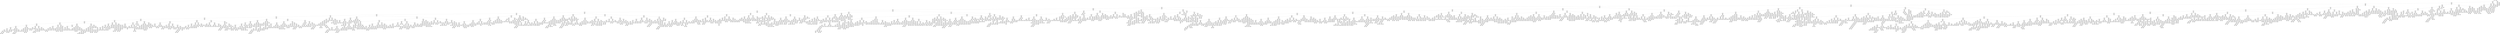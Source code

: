 digraph {
rankdir="TB"
node [shape=box]
stats [label="Objects found: 20640"]
"114876<>105825" [ label = "ID: 114876<>105825\n sID: \n obj: 2\n lb: ∞\n hb: -1,00"]
"114876<>108097" [ label = "ID: 114876<>108097\n sID: \n obj: 1\n lb: 0,04\n hb: 19,81"]
"110578<>105227" [ label = "ID: 110578<>105227\n sID: \n obj: 2\n lb: 0,04\n hb: 11,21"]
"110578<>98504" [ label = "ID: 110578<>98504\n sID: \n obj: 1\n lb: 0,03\n hb: 8,09"]
"98715<>103564" [ label = "ID: 98715<>103564\n sID: \n obj: 2\n lb: 0,03\n hb: 6,46"]
"98715<>114816" [ label = "ID: 98715<>114816\n sID: \n obj: 1\n lb: 0,03\n hb: 6,31"]
"102507<>106618" [ label = "ID: 102507<>106618\n sID: \n obj: 2\n lb: 0,03\n hb: 4,61"]
"102507<>106403" [ label = "ID: 102507<>106403\n sID: \n obj: 1\n lb: 0,01\n hb: 2,58"]
"99545<>108403" [ label = "ID: 99545<>108403\n sID: \n obj: 2\n lb: 0,01\n hb: 2,55"]
"99545<>97961" [ label = "ID: 99545<>97961\n sID: \n obj: 1\n lb: 0,01\n hb: 3,76"]
"104489<>109987" [ label = "ID: 104489<>109987\n sID: \n obj: 2\n lb: 0,01\n hb: 2,05"]
"104489<>98909" [ label = "ID: 104489<>98909\n sID: \n obj: 1\n lb: 0,01\n hb: 1,55"]
"102932<>106158" [ label = "ID: 102932<>106158\n sID: \n obj: 2\n lb: 0,01\n hb: 1,07"]
"102932<>104971" [ label = "ID: 102932<>104971\n sID: \n obj: 1\n lb: 0,00\n hb: 0,89"]
"102933<>101090" [ label = "ID: 102933<>101090\n sID: \n obj: 2\n lb: 0,00\n hb: 0,84"]
"102933<>103048" [ label = "ID: 102933<>103048\n sID: \n obj: 1\n lb: 0,01\n hb: 0,92"]
"101393<>100860" [ label = "ID: 101393<>100860\n sID: \n obj: 2\n lb: 0,01\n hb: 0,60"]
"101393<>107108" [ label = "ID: 101393<>107108\n sID: \n obj: 1\n lb: 0,00\n hb: 0,67"]
"102411<>104461" [ label = "ID: 102411<>104461\n sID: \n obj: 2\n lb: 0,00\n hb: 0,46"]
"102411<>104695" [ label = "ID: 102411<>104695\n sID: \n obj: 1\n lb: 0,02\n hb: 0,54"]
"103986<>107557" [ label = "ID: 103986<>107557\n sID: \n obj: 2\n lb: 0,02\n hb: 0,45"]
"103986<>101509" [ label = "ID: 103986<>101509\n sID: \n obj: 1\n lb: 0,01\n hb: 0,38"]
"108127<>102511" [ label = "ID: 108127<>102511\n sID: \n obj: 2\n lb: 0,01\n hb: 0,25"]
"108127<>103942" [ label = "ID: 108127<>103942\n sID: \n obj: 1\n lb: 0,01\n hb: 0,16"]
"101640<>108109" [ label = "ID: 101640<>108109\n sID: \n obj: 2\n lb: 0,01\n hb: 0,10"]
"101640<>109275" [ label = "ID: 101640<>109275\n sID: \n obj: 1\n lb: 0,01\n hb: 0,09"]
"100404<>106765" [ label = "ID: 100404<>106765\n sID: \n obj: 2\n lb: 0,01\n hb: 0,08"]
"100404<>99714" [ label = "ID: 100404<>99714\n sID: \n obj: 1\n lb: 0,01\n hb: 0,07"]
"102611<>NaN" [ label = "ID: 102611<>NaN\n sID: \n obj: 7\n lb: 0,01\n hb: 0,05"]
"104646<>NaN" [ label = "ID: 104646<>NaN\n sID: \n obj: 3\n lb: 0,01\n hb: 0,05"]
"102606<>NaN" [ label = "ID: 102606<>NaN\n sID: \n obj: 5\n lb: 0,03\n hb: 0,07"]
"99981<>NaN" [ label = "ID: 99981<>NaN\n sID: \n obj: 2\n lb: 0,02\n hb: 0,03"]
"107169<>108109" [ label = "ID: 107169<>108109\n sID: \n obj: 1\n lb: 0,01\n hb: 0,09"]
"101446<>NaN" [ label = "ID: 101446<>NaN\n sID: \n obj: 4\n lb: 0,03\n hb: 0,07"]
"106045<>100052" [ label = "ID: 106045<>100052\n sID: \n obj: 2\n lb: 0,01\n hb: 0,08"]
"103007<>NaN" [ label = "ID: 103007<>NaN\n sID: \n obj: 5\n lb: 0,01\n hb: 0,04"]
"103066<>NaN" [ label = "ID: 103066<>NaN\n sID: \n obj: 4\n lb: 0,00\n hb: 0,03"]
"101664<>102026" [ label = "ID: 101664<>102026\n sID: \n obj: 2\n lb: 0,03\n hb: 0,11"]
"101664<>101409" [ label = "ID: 101664<>101409\n sID: \n obj: 1\n lb: 0,00\n hb: 0,06"]
"103019<>NaN" [ label = "ID: 103019<>NaN\n sID: \n obj: 8\n lb: 0,00\n hb: 0,04"]
"99813<>NaN" [ label = "ID: 99813<>NaN\n sID: \n obj: 2\n lb: 0,02\n hb: 0,02"]
"101449<>NaN" [ label = "ID: 101449<>NaN\n sID: \n obj: 3\n lb: 0,02\n hb: 0,03"]
"101353<>102511" [ label = "ID: 101353<>102511\n sID: \n obj: 1\n lb: 0,02\n hb: 0,15"]
"109216<>107560" [ label = "ID: 109216<>107560\n sID: \n obj: 2\n lb: 0,02\n hb: 0,08"]
"102412<>NaN" [ label = "ID: 102412<>NaN\n sID: \n obj: 5\n lb: 0,01\n hb: 0,04"]
"101345<>NaN" [ label = "ID: 101345<>NaN\n sID: \n obj: 6\n lb: 0,01\n hb: 0,05"]
"104856<>107513" [ label = "ID: 104856<>107513\n sID: \n obj: 2\n lb: 0,02\n hb: 0,11"]
"104856<>107193" [ label = "ID: 104856<>107193\n sID: \n obj: 1\n lb: 0,00\n hb: 0,08"]
"102409<>107265" [ label = "ID: 102409<>107265\n sID: \n obj: 2\n lb: 0,00\n hb: 0,05"]
"102409<>101547" [ label = "ID: 102409<>101547\n sID: \n obj: 1\n lb: 0,00\n hb: 0,03"]
"99730<>NaN" [ label = "ID: 99730<>NaN\n sID: \n obj: 7\n lb: 0,00\n hb: 0,03"]
"99324<>NaN" [ label = "ID: 99324<>NaN\n sID: \n obj: 2\n lb: 0,02\n hb: 0,02"]
"102179<>NaN" [ label = "ID: 102179<>NaN\n sID: \n obj: 2\n lb: 0,01\n hb: 0,03"]
"101445<>NaN" [ label = "ID: 101445<>NaN\n sID: \n obj: 7\n lb: 0,02\n hb: 0,05"]
"106865<>107513" [ label = "ID: 106865<>107513\n sID: \n obj: 1\n lb: 0,00\n hb: 0,05"]
"104867<>NaN" [ label = "ID: 104867<>NaN\n sID: \n obj: 3\n lb: 0,01\n hb: 0,03"]
"102108<>NaN" [ label = "ID: 102108<>NaN\n sID: \n obj: 6\n lb: 0,00\n hb: 0,04"]
"102771<>109649" [ label = "ID: 102771<>109649\n sID: \n obj: 2\n lb: 0,01\n hb: 0,27"]
"102771<>103390" [ label = "ID: 102771<>103390\n sID: \n obj: 1\n lb: 0,03\n hb: 0,14"]
"107980<>103597" [ label = "ID: 107980<>103597\n sID: \n obj: 2\n lb: 0,03\n hb: 0,10"]
"107980<>100139" [ label = "ID: 107980<>100139\n sID: \n obj: 1\n lb: 0,01\n hb: 0,05"]
"102146<>NaN" [ label = "ID: 102146<>NaN\n sID: \n obj: 8\n lb: 0,01\n hb: 0,04"]
"107074<>NaN" [ label = "ID: 107074<>NaN\n sID: \n obj: 2\n lb: 0,02\n hb: 0,02"]
"100301<>NaN" [ label = "ID: 100301<>NaN\n sID: \n obj: 7\n lb: 0,01\n hb: 0,05"]
"103812<>103619" [ label = "ID: 103812<>103619\n sID: \n obj: 2\n lb: 0,02\n hb: 0,11"]
"103812<>99851" [ label = "ID: 103812<>99851\n sID: \n obj: 1\n lb: 0,01\n hb: 0,05"]
"104142<>103068" [ label = "ID: 104142<>103068\n sID: \n obj: 2\n lb: 0,01\n hb: 0,05"]
"99540<>NaN" [ label = "ID: 99540<>NaN\n sID: \n obj: 5\n lb: 0,01\n hb: 0,05"]
"100405<>NaN" [ label = "ID: 100405<>NaN\n sID: \n obj: 2\n lb: 0,02\n hb: 0,04"]
"100119<>NaN" [ label = "ID: 100119<>NaN\n sID: \n obj: 2\n lb: 0,02\n hb: 0,02"]
"102235<>NaN" [ label = "ID: 102235<>NaN\n sID: \n obj: 4\n lb: 0,01\n hb: 0,04"]
"103032<>109649" [ label = "ID: 103032<>109649\n sID: \n obj: 1\n lb: 0,03\n hb: 0,14"]
"100074<>NaN" [ label = "ID: 100074<>NaN\n sID: \n obj: 8\n lb: 0,03\n hb: 0,09"]
"101519<>NaN" [ label = "ID: 101519<>NaN\n sID: \n obj: 5\n lb: 0,03\n hb: 0,07"]
"101882<>107557" [ label = "ID: 101882<>107557\n sID: \n obj: 1\n lb: 0,03\n hb: 0,32"]
"107113<>101410" [ label = "ID: 107113<>101410\n sID: \n obj: 2\n lb: 0,01\n hb: 0,19"]
"107113<>100317" [ label = "ID: 107113<>100317\n sID: \n obj: 1\n lb: 0,02\n hb: 0,11"]
"103664<>102610" [ label = "ID: 103664<>102610\n sID: \n obj: 2\n lb: 0,02\n hb: 0,09"]
"99805<>NaN" [ label = "ID: 99805<>NaN\n sID: \n obj: 8\n lb: 0,00\n hb: 0,06"]
"109195<>NaN" [ label = "ID: 109195<>NaN\n sID: \n obj: 1\n lb: 0,02\n hb: 0,02"]
"101682<>NaN" [ label = "ID: 101682<>NaN\n sID: \n obj: 7\n lb: 0,02\n hb: 0,06"]
"103862<>101410" [ label = "ID: 103862<>101410\n sID: \n obj: 1\n lb: 0,04\n hb: 0,09"]
"102638<>NaN" [ label = "ID: 102638<>NaN\n sID: \n obj: 6\n lb: 0,03\n hb: 0,05"]
"99741<>NaN" [ label = "ID: 99741<>NaN\n sID: \n obj: 4\n lb: 0,04\n hb: 0,08"]
"104726<>103984" [ label = "ID: 104726<>103984\n sID: \n obj: 2\n lb: 0,03\n hb: 0,22"]
"104726<>101291" [ label = "ID: 104726<>101291\n sID: \n obj: 1\n lb: 0,02\n hb: 0,12"]
"106810<>101672" [ label = "ID: 106810<>101672\n sID: \n obj: 2\n lb: 0,02\n hb: 0,10"]
"106810<>104021" [ label = "ID: 106810<>104021\n sID: \n obj: 1\n lb: 0,02\n hb: 0,08"]
"103968<>104230" [ label = "ID: 103968<>104230\n sID: \n obj: 2\n lb: 0,02\n hb: 0,07"]
"101604<>NaN" [ label = "ID: 101604<>NaN\n sID: \n obj: 4\n lb: 0,02\n hb: 0,08"]
"104547<>NaN" [ label = "ID: 104547<>NaN\n sID: \n obj: 4\n lb: 0,03\n hb: 0,05"]
"99712<>NaN" [ label = "ID: 99712<>NaN\n sID: \n obj: 2\n lb: 0,02\n hb: 0,03"]
"99538<>101672" [ label = "ID: 99538<>101672\n sID: \n obj: 1\n lb: 0,03\n hb: 0,07"]
"107167<>NaN" [ label = "ID: 107167<>NaN\n sID: \n obj: 1\n lb: 0,07\n hb: 0,07"]
"99526<>NaN" [ label = "ID: 99526<>NaN\n sID: \n obj: 7\n lb: 0,03\n hb: 0,07"]
"109765<>109475" [ label = "ID: 109765<>109475\n sID: \n obj: 2\n lb: 0,01\n hb: 0,09"]
"101536<>NaN" [ label = "ID: 101536<>NaN\n sID: \n obj: 5\n lb: 0,02\n hb: 0,05"]
"107053<>NaN" [ label = "ID: 107053<>NaN\n sID: \n obj: 2\n lb: 0,02\n hb: 0,05"]
"111261<>103984" [ label = "ID: 111261<>103984\n sID: \n obj: 1\n lb: 0,02\n hb: 0,10"]
"102166<>NaN" [ label = "ID: 102166<>NaN\n sID: \n obj: 8\n lb: 0,00\n hb: 0,10"]
"109406<>111257" [ label = "ID: 109406<>111257\n sID: \n obj: 2\n lb: 0,02\n hb: 0,08"]
"101452<>NaN" [ label = "ID: 101452<>NaN\n sID: \n obj: 6\n lb: 0,01\n hb: 0,04"]
"101905<>NaN" [ label = "ID: 101905<>NaN\n sID: \n obj: 5\n lb: 0,02\n hb: 0,05"]
"102355<>109299" [ label = "ID: 102355<>109299\n sID: \n obj: 2\n lb: 0,02\n hb: 0,38"]
"102355<>108173" [ label = "ID: 102355<>108173\n sID: \n obj: 1\n lb: 0,02\n hb: 0,19"]
"108294<>107598" [ label = "ID: 108294<>107598\n sID: \n obj: 2\n lb: 0,02\n hb: 0,13"]
"108294<>101643" [ label = "ID: 108294<>101643\n sID: \n obj: 1\n lb: 0,01\n hb: 0,20"]
"102659<>104951" [ label = "ID: 102659<>104951\n sID: \n obj: 2\n lb: 0,01\n hb: 0,09"]
"102659<>106581" [ label = "ID: 102659<>106581\n sID: \n obj: 1\n lb: 0,01\n hb: 0,06"]
"101361<>NaN" [ label = "ID: 101361<>NaN\n sID: \n obj: 7\n lb: 0,01\n hb: 0,04"]
"106060<>NaN" [ label = "ID: 106060<>NaN\n sID: \n obj: 1\n lb: 0,03\n hb: 0,03"]
"101491<>NaN" [ label = "ID: 101491<>NaN\n sID: \n obj: 2\n lb: 0,03\n hb: 0,03"]
"106780<>99418" [ label = "ID: 106780<>99418\n sID: \n obj: 2\n lb: 0,05\n hb: 0,11"]
"101587<>NaN" [ label = "ID: 101587<>NaN\n sID: \n obj: 6\n lb: 0,01\n hb: 0,04"]
"107531<>NaN" [ label = "ID: 107531<>NaN\n sID: \n obj: 1\n lb: 0,01\n hb: 0,01"]
"107469<>107598" [ label = "ID: 107469<>107598\n sID: \n obj: 1\n lb: 0,02\n hb: 0,11"]
"102684<>NaN" [ label = "ID: 102684<>NaN\n sID: \n obj: 8\n lb: 0,02\n hb: 0,09"]
"104015<>NaN" [ label = "ID: 104015<>NaN\n sID: \n obj: 7\n lb: 0,02\n hb: 0,07"]
"104848<>109317" [ label = "ID: 104848<>109317\n sID: \n obj: 2\n lb: 0,00\n hb: 0,13"]
"104848<>101464" [ label = "ID: 104848<>101464\n sID: \n obj: 1\n lb: 0,02\n hb: 0,12"]
"102558<>106555" [ label = "ID: 102558<>106555\n sID: \n obj: 2\n lb: 0,02\n hb: 0,06"]
"104089<>NaN" [ label = "ID: 104089<>NaN\n sID: \n obj: 7\n lb: 0,02\n hb: 0,04"]
"116304<>NaN" [ label = "ID: 116304<>NaN\n sID: \n obj: 1\n lb: 0,03\n hb: 0,03"]
"104707<>NaN" [ label = "ID: 104707<>NaN\n sID: \n obj: 4\n lb: 0,01\n hb: 0,08"]
"108181<>109317" [ label = "ID: 108181<>109317\n sID: \n obj: 1\n lb: 0,01\n hb: 0,13"]
"102702<>109300" [ label = "ID: 102702<>109300\n sID: \n obj: 2\n lb: 0,03\n hb: 0,08"]
"102702<>106777" [ label = "ID: 102702<>106777\n sID: \n obj: 1\n lb: 0,00\n hb: 0,04"]
"100641<>NaN" [ label = "ID: 100641<>NaN\n sID: \n obj: 6\n lb: 0,00\n hb: 0,02"]
"106088<>NaN" [ label = "ID: 106088<>NaN\n sID: \n obj: 2\n lb: 0,02\n hb: 0,03"]
"104023<>NaN" [ label = "ID: 104023<>NaN\n sID: \n obj: 3\n lb: 0,03\n hb: 0,04"]
"106058<>NaN" [ label = "ID: 106058<>NaN\n sID: \n obj: 3\n lb: 0,01\n hb: 0,06"]
"107874<>109299" [ label = "ID: 107874<>109299\n sID: \n obj: 1\n lb: 0,01\n hb: 0,18"]
"103055<>104102" [ label = "ID: 103055<>104102\n sID: \n obj: 2\n lb: 0,05\n hb: 0,11"]
"102404<>NaN" [ label = "ID: 102404<>NaN\n sID: \n obj: 2\n lb: 0,02\n hb: 0,05"]
"99544<>NaN" [ label = "ID: 99544<>NaN\n sID: \n obj: 6\n lb: 0,02\n hb: 0,04"]
"99483<>NaN" [ label = "ID: 99483<>NaN\n sID: \n obj: 5\n lb: 0,01\n hb: 0,08"]
"103431<>104461" [ label = "ID: 103431<>104461\n sID: \n obj: 1\n lb: 0,01\n hb: 0,45"]
"101798<>100772" [ label = "ID: 101798<>100772\n sID: \n obj: 2\n lb: 0,01\n hb: 0,33"]
"101798<>104210" [ label = "ID: 101798<>104210\n sID: \n obj: 1\n lb: 0,02\n hb: 0,20"]
"109767<>101801" [ label = "ID: 109767<>101801\n sID: \n obj: 2\n lb: 0,02\n hb: 0,18"]
"109767<>103716" [ label = "ID: 109767<>103716\n sID: \n obj: 1\n lb: 0,01\n hb: 0,09"]
"102436<>109437" [ label = "ID: 102436<>109437\n sID: \n obj: 2\n lb: 0,01\n hb: 0,07"]
"102436<>104061" [ label = "ID: 102436<>104061\n sID: \n obj: 1\n lb: 0,01\n hb: 0,05"]
"101413<>NaN" [ label = "ID: 101413<>NaN\n sID: \n obj: 7\n lb: 0,01\n hb: 0,04"]
"102224<>NaN" [ label = "ID: 102224<>NaN\n sID: \n obj: 4\n lb: 0,02\n hb: 0,03"]
"101883<>NaN" [ label = "ID: 101883<>NaN\n sID: \n obj: 3\n lb: 0,01\n hb: 0,03"]
"102981<>109194" [ label = "ID: 102981<>109194\n sID: \n obj: 2\n lb: 0,01\n hb: 0,06"]
"99848<>NaN" [ label = "ID: 99848<>NaN\n sID: \n obj: 5\n lb: 0,01\n hb: 0,04"]
"102453<>NaN" [ label = "ID: 102453<>NaN\n sID: \n obj: 2\n lb: 0,02\n hb: 0,03"]
"102869<>101801" [ label = "ID: 102869<>101801\n sID: \n obj: 1\n lb: 0,00\n hb: 0,07"]
"103616<>NaN" [ label = "ID: 103616<>NaN\n sID: \n obj: 6\n lb: 0,02\n hb: 0,05"]
"106184<>104491" [ label = "ID: 106184<>104491\n sID: \n obj: 2\n lb: 0,00\n hb: 0,04"]
"99894<>NaN" [ label = "ID: 99894<>NaN\n sID: \n obj: 5\n lb: 0,01\n hb: 0,02"]
"100027<>NaN" [ label = "ID: 100027<>NaN\n sID: \n obj: 2\n lb: 0,01\n hb: 0,01"]
"102773<>NaN" [ label = "ID: 102773<>NaN\n sID: \n obj: 6\n lb: 0,04\n hb: 0,13"]
"99846<>100772" [ label = "ID: 99846<>100772\n sID: \n obj: 1\n lb: 0,02\n hb: 0,22"]
"101323<>102739" [ label = "ID: 101323<>102739\n sID: \n obj: 2\n lb: 0,03\n hb: 0,18"]
"101323<>107484" [ label = "ID: 101323<>107484\n sID: \n obj: 1\n lb: 0,00\n hb: 0,09"]
"102569<>99598" [ label = "ID: 102569<>99598\n sID: \n obj: 2\n lb: 0,00\n hb: 0,06"]
"99677<>NaN" [ label = "ID: 99677<>NaN\n sID: \n obj: 5\n lb: 0,01\n hb: 0,05"]
"99872<>NaN" [ label = "ID: 99872<>NaN\n sID: \n obj: 4\n lb: 0,02\n hb: 0,03"]
"101656<>NaN" [ label = "ID: 101656<>NaN\n sID: \n obj: 6\n lb: 0,01\n hb: 0,04"]
"109144<>NaN" [ label = "ID: 109144<>NaN\n sID: \n obj: 1\n lb: 0,09\n hb: 0,09"]
"102919<>99795" [ label = "ID: 102919<>99795\n sID: \n obj: 2\n lb: 0,02\n hb: 0,22"]
"102919<>102732" [ label = "ID: 102919<>102732\n sID: \n obj: 1\n lb: 0,00\n hb: 0,11"]
"99910<>103294" [ label = "ID: 99910<>103294\n sID: \n obj: 2\n lb: 0,00\n hb: 0,07"]
"99620<>NaN" [ label = "ID: 99620<>NaN\n sID: \n obj: 5\n lb: 0,01\n hb: 0,05"]
"99858<>103294" [ label = "ID: 99858<>103294\n sID: \n obj: 1\n lb: 0,00\n hb: 0,05"]
"101885<>NaN" [ label = "ID: 101885<>NaN\n sID: \n obj: 3\n lb: 0,01\n hb: 0,02"]
"99820<>NaN" [ label = "ID: 99820<>NaN\n sID: \n obj: 5\n lb: 0,00\n hb: 0,05"]
"102833<>104431" [ label = "ID: 102833<>104431\n sID: \n obj: 2\n lb: 0,02\n hb: 0,05"]
"102190<>NaN" [ label = "ID: 102190<>NaN\n sID: \n obj: 4\n lb: 0,02\n hb: 0,03"]
"99829<>NaN" [ label = "ID: 99829<>NaN\n sID: \n obj: 3\n lb: 0,01\n hb: 0,04"]
"101537<>99795" [ label = "ID: 101537<>99795\n sID: \n obj: 1\n lb: 0,02\n hb: 0,12"]
"99509<>NaN" [ label = "ID: 99509<>NaN\n sID: \n obj: 2\n lb: 0,02\n hb: 0,04"]
"100274<>109667" [ label = "ID: 100274<>109667\n sID: \n obj: 2\n lb: 0,02\n hb: 0,08"]
"99798<>NaN" [ label = "ID: 99798<>NaN\n sID: \n obj: 3\n lb: 0,02\n hb: 0,03"]
"100134<>NaN" [ label = "ID: 100134<>NaN\n sID: \n obj: 5\n lb: 0,02\n hb: 0,04"]
"102209<>102440" [ label = "ID: 102209<>102440\n sID: \n obj: 2\n lb: 0,01\n hb: 0,39"]
"102209<>109422" [ label = "ID: 102209<>109422\n sID: \n obj: 1\n lb: 0,01\n hb: 0,17"]
"103605<>102107" [ label = "ID: 103605<>102107\n sID: \n obj: 2\n lb: 0,01\n hb: 0,14"]
"103605<>102379" [ label = "ID: 103605<>102379\n sID: \n obj: 1\n lb: 0,01\n hb: 0,17"]
"100325<>109574" [ label = "ID: 100325<>109574\n sID: \n obj: 2\n lb: 0,01\n hb: 0,10"]
"100325<>107014" [ label = "ID: 100325<>107014\n sID: \n obj: 1\n lb: 0,01\n hb: 0,10"]
"102177<>104462" [ label = "ID: 102177<>104462\n sID: \n obj: 2\n lb: 0,01\n hb: 0,07"]
"102177<>104430" [ label = "ID: 102177<>104430\n sID: \n obj: 1\n lb: 0,01\n hb: 0,06"]
"100167<>NaN" [ label = "ID: 100167<>NaN\n sID: \n obj: 8\n lb: 0,01\n hb: 0,04"]
"99467<>NaN" [ label = "ID: 99467<>NaN\n sID: \n obj: 5\n lb: 0,00\n hb: 0,03"]
"102061<>104462" [ label = "ID: 102061<>104462\n sID: \n obj: 1\n lb: 0,01\n hb: 0,05"]
"99534<>NaN" [ label = "ID: 99534<>NaN\n sID: \n obj: 4\n lb: 0,01\n hb: 0,04"]
"102263<>NaN" [ label = "ID: 102263<>NaN\n sID: \n obj: 4\n lb: 0,01\n hb: 0,03"]
"104624<>107861" [ label = "ID: 104624<>107861\n sID: \n obj: 2\n lb: 0,02\n hb: 0,07"]
"99800<>NaN" [ label = "ID: 99800<>NaN\n sID: \n obj: 6\n lb: 0,01\n hb: 0,04"]
"106213<>NaN" [ label = "ID: 106213<>NaN\n sID: \n obj: 3\n lb: 0,02\n hb: 0,03"]
"104402<>109574" [ label = "ID: 104402<>109574\n sID: \n obj: 1\n lb: 0,01\n hb: 0,07"]
"100065<>NaN" [ label = "ID: 100065<>NaN\n sID: \n obj: 5\n lb: 0,02\n hb: 0,04"]
"100604<>NaN" [ label = "ID: 100604<>NaN\n sID: \n obj: 5\n lb: 0,01\n hb: 0,04"]
"104866<>101589" [ label = "ID: 104866<>101589\n sID: \n obj: 2\n lb: 0,01\n hb: 0,10"]
"100161<>NaN" [ label = "ID: 100161<>NaN\n sID: \n obj: 5\n lb: 0,01\n hb: 0,05"]
"101443<>101589" [ label = "ID: 101443<>101589\n sID: \n obj: 1\n lb: 0,01\n hb: 0,07"]
"103856<>NaN" [ label = "ID: 103856<>NaN\n sID: \n obj: 1\n lb: 0,03\n hb: 0,03"]
"99454<>NaN" [ label = "ID: 99454<>NaN\n sID: \n obj: 7\n lb: 0,01\n hb: 0,04"]
"106647<>102107" [ label = "ID: 106647<>102107\n sID: \n obj: 1\n lb: 0,02\n hb: 0,15"]
"102136<>NaN" [ label = "ID: 102136<>NaN\n sID: \n obj: 3\n lb: 0,01\n hb: 0,06"]
"102221<>101628" [ label = "ID: 102221<>101628\n sID: \n obj: 2\n lb: 0,02\n hb: 0,10"]
"102221<>109148" [ label = "ID: 102221<>109148\n sID: \n obj: 1\n lb: 0,00\n hb: 0,06"]
"107978<>102851" [ label = "ID: 107978<>102851\n sID: \n obj: 2\n lb: 0,00\n hb: 0,05"]
"102130<>NaN" [ label = "ID: 102130<>NaN\n sID: \n obj: 5\n lb: 0,02\n hb: 0,03"]
"102264<>NaN" [ label = "ID: 102264<>NaN\n sID: \n obj: 3\n lb: 0,02\n hb: 0,03"]
"102175<>NaN" [ label = "ID: 102175<>NaN\n sID: \n obj: 3\n lb: 0,01\n hb: 0,03"]
"101921<>NaN" [ label = "ID: 101921<>NaN\n sID: \n obj: 6\n lb: 0,00\n hb: 0,04"]
"107086<>108229" [ label = "ID: 107086<>108229\n sID: \n obj: 2\n lb: 0,02\n hb: 0,10"]
"99929<>NaN" [ label = "ID: 99929<>NaN\n sID: \n obj: 8\n lb: 0,01\n hb: 0,05"]
"102181<>NaN" [ label = "ID: 102181<>NaN\n sID: \n obj: 4\n lb: 0,00\n hb: 0,03"]
"101596<>102440" [ label = "ID: 101596<>102440\n sID: \n obj: 1\n lb: 0,02\n hb: 0,11"]
"102037<>NaN" [ label = "ID: 102037<>NaN\n sID: \n obj: 6\n lb: 0,05\n hb: 0,09"]
"104445<>107917" [ label = "ID: 104445<>107917\n sID: \n obj: 2\n lb: 0,02\n hb: 0,10"]
"102300<>NaN" [ label = "ID: 102300<>NaN\n sID: \n obj: 6\n lb: 0,01\n hb: 0,04"]
"102427<>NaN" [ label = "ID: 102427<>NaN\n sID: \n obj: 1\n lb: 0,03\n hb: 0,03"]
"107083<>100171" [ label = "ID: 107083<>100171\n sID: \n obj: 2\n lb: 0,02\n hb: 0,37"]
"107083<>101319" [ label = "ID: 107083<>101319\n sID: \n obj: 1\n lb: 0,01\n hb: 0,24"]
"109627<>106642" [ label = "ID: 109627<>106642\n sID: \n obj: 2\n lb: 0,01\n hb: 0,19"]
"109627<>104551" [ label = "ID: 109627<>104551\n sID: \n obj: 1\n lb: 0,02\n hb: 0,14"]
"116309<>109710" [ label = "ID: 116309<>109710\n sID: \n obj: 2\n lb: 0,02\n hb: 0,14"]
"116309<>104145" [ label = "ID: 116309<>104145\n sID: \n obj: 1\n lb: 0,01\n hb: 0,12"]
"107886<>104215" [ label = "ID: 107886<>104215\n sID: \n obj: 2\n lb: 0,01\n hb: 0,10"]
"107886<>109546" [ label = "ID: 107886<>109546\n sID: \n obj: 1\n lb: 0,01\n hb: 0,08"]
"106904<>104397" [ label = "ID: 106904<>104397\n sID: \n obj: 2\n lb: 0,01\n hb: 0,07"]
"102229<>NaN" [ label = "ID: 102229<>NaN\n sID: \n obj: 6\n lb: 0,00\n hb: 0,04"]
"106077<>NaN" [ label = "ID: 106077<>NaN\n sID: \n obj: 3\n lb: 0,01\n hb: 0,04"]
"102137<>NaN" [ label = "ID: 102137<>NaN\n sID: \n obj: 5\n lb: 0,01\n hb: 0,03"]
"101838<>NaN" [ label = "ID: 101838<>NaN\n sID: \n obj: 4\n lb: 0,01\n hb: 0,06"]
"106115<>99930" [ label = "ID: 106115<>99930\n sID: \n obj: 2\n lb: 0,03\n hb: 0,08"]
"102270<>NaN" [ label = "ID: 102270<>NaN\n sID: \n obj: 5\n lb: 0,01\n hb: 0,02"]
"100565<>NaN" [ label = "ID: 100565<>NaN\n sID: \n obj: 4\n lb: 0,01\n hb: 0,05"]
"101993<>109710" [ label = "ID: 101993<>109710\n sID: \n obj: 1\n lb: 0,01\n hb: 0,12"]
"109232<>100129" [ label = "ID: 109232<>100129\n sID: \n obj: 2\n lb: 0,03\n hb: 0,08"]
"103857<>NaN" [ label = "ID: 103857<>NaN\n sID: \n obj: 2\n lb: 0,01\n hb: 0,02"]
"99329<>NaN" [ label = "ID: 99329<>NaN\n sID: \n obj: 7\n lb: 0,01\n hb: 0,06"]
"107119<>109214" [ label = "ID: 107119<>109214\n sID: \n obj: 2\n lb: 0,01\n hb: 0,09"]
"102694<>NaN" [ label = "ID: 102694<>NaN\n sID: \n obj: 8\n lb: 0,01\n hb: 0,05"]
"102943<>NaN" [ label = "ID: 102943<>NaN\n sID: \n obj: 6\n lb: 0,02\n hb: 0,06"]
"100591<>101389" [ label = "ID: 100591<>101389\n sID: \n obj: 2\n lb: 0,01\n hb: 0,07"]
"100135<>NaN" [ label = "ID: 100135<>NaN\n sID: \n obj: 5\n lb: 0,02\n hb: 0,03"]
"104857<>NaN" [ label = "ID: 104857<>NaN\n sID: \n obj: 2\n lb: 0,02\n hb: 0,03"]
"100661<>106642" [ label = "ID: 100661<>106642\n sID: \n obj: 1\n lb: 0,02\n hb: 0,15"]
"101614<>NaN" [ label = "ID: 101614<>NaN\n sID: \n obj: 7\n lb: 0,02\n hb: 0,08"]
"109838<>107558" [ label = "ID: 109838<>107558\n sID: \n obj: 2\n lb: 0,02\n hb: 0,12"]
"109838<>99690" [ label = "ID: 109838<>99690\n sID: \n obj: 1\n lb: 0,03\n hb: 0,07"]
"102688<>NaN" [ label = "ID: 102688<>NaN\n sID: \n obj: 6\n lb: 0,03\n hb: 0,07"]
"100176<>NaN" [ label = "ID: 100176<>NaN\n sID: \n obj: 4\n lb: 0,02\n hb: 0,04"]
"103025<>NaN" [ label = "ID: 103025<>NaN\n sID: \n obj: 1\n lb: 0,05\n hb: 0,05"]
"105060<>107208" [ label = "ID: 105060<>107208\n sID: \n obj: 2\n lb: 0,01\n hb: 0,15"]
"105060<>102782" [ label = "ID: 105060<>102782\n sID: \n obj: 1\n lb: 0,01\n hb: 0,09"]
"109428<>100640" [ label = "ID: 109428<>100640\n sID: \n obj: 2\n lb: 0,01\n hb: 0,07"]
"101658<>NaN" [ label = "ID: 101658<>NaN\n sID: \n obj: 8\n lb: 0,00\n hb: 0,05"]
"101895<>NaN" [ label = "ID: 101895<>NaN\n sID: \n obj: 3\n lb: 0,03\n hb: 0,06"]
"99536<>NaN" [ label = "ID: 99536<>NaN\n sID: \n obj: 6\n lb: 0,01\n hb: 0,06"]
"99616<>NaN" [ label = "ID: 99616<>NaN\n sID: \n obj: 8\n lb: 0,01\n hb: 0,09"]
"106120<>100171" [ label = "ID: 106120<>100171\n sID: \n obj: 1\n lb: 0,03\n hb: 0,19"]
"99833<>100268" [ label = "ID: 99833<>100268\n sID: \n obj: 2\n lb: 0,01\n hb: 0,14"]
"99833<>107072" [ label = "ID: 99833<>107072\n sID: \n obj: 1\n lb: 0,00\n hb: 0,05"]
"108224<>101826" [ label = "ID: 108224<>101826\n sID: \n obj: 2\n lb: 0,00\n hb: 0,05"]
"108224<>99574" [ label = "ID: 108224<>99574\n sID: \n obj: 1\n lb: 0,01\n hb: 0,06"]
"99673<>NaN" [ label = "ID: 99673<>NaN\n sID: \n obj: 8\n lb: 0,01\n hb: 0,03"]
"99459<>NaN" [ label = "ID: 99459<>NaN\n sID: \n obj: 3\n lb: 0,00\n hb: 0,03"]
"100599<>100268" [ label = "ID: 100599<>100268\n sID: \n obj: 1\n lb: 0,02\n hb: 0,06"]
"103680<>NaN" [ label = "ID: 103680<>NaN\n sID: \n obj: 7\n lb: 0,00\n hb: 0,03"]
"102969<>NaN" [ label = "ID: 102969<>NaN\n sID: \n obj: 6\n lb: 0,02\n hb: 0,05"]
"116428<>116307" [ label = "ID: 116428<>116307\n sID: \n obj: 2\n lb: 0,03\n hb: 0,09"]
"99442<>NaN" [ label = "ID: 99442<>NaN\n sID: \n obj: 5\n lb: 0,01\n hb: 0,03"]
"104037<>NaN" [ label = "ID: 104037<>NaN\n sID: \n obj: 2\n lb: 0,01\n hb: 0,02"]
"100132<>100860" [ label = "ID: 100132<>100860\n sID: \n obj: 1\n lb: 0,02\n hb: 0,48"]
"100983<>100108" [ label = "ID: 100983<>100108\n sID: \n obj: 2\n lb: 0,01\n hb: 0,33"]
"100983<>100480" [ label = "ID: 100983<>100480\n sID: \n obj: 1\n lb: 0,01\n hb: 0,24"]
"101800<>102748" [ label = "ID: 101800<>102748\n sID: \n obj: 2\n lb: 0,01\n hb: 0,15"]
"101800<>102080" [ label = "ID: 101800<>102080\n sID: \n obj: 1\n lb: 0,00\n hb: 0,12"]
"103409<>99319" [ label = "ID: 103409<>99319\n sID: \n obj: 2\n lb: 0,00\n hb: 0,10"]
"103409<>104427" [ label = "ID: 103409<>104427\n sID: \n obj: 1\n lb: 0,00\n hb: 0,09"]
"109487<>99849" [ label = "ID: 109487<>99849\n sID: \n obj: 2\n lb: 0,00\n hb: 0,06"]
"109487<>102599" [ label = "ID: 109487<>102599\n sID: \n obj: 1\n lb: 0,00\n hb: 0,03"]
"99824<>NaN" [ label = "ID: 99824<>NaN\n sID: \n obj: 7\n lb: 0,00\n hb: 0,03"]
"103366<>NaN" [ label = "ID: 103366<>NaN\n sID: \n obj: 1\n lb: 0,01\n hb: 0,01"]
"99354<>NaN" [ label = "ID: 99354<>NaN\n sID: \n obj: 4\n lb: 0,02\n hb: 0,04"]
"104159<>103907" [ label = "ID: 104159<>103907\n sID: \n obj: 2\n lb: 0,01\n hb: 0,06"]
"104159<>103279" [ label = "ID: 104159<>103279\n sID: \n obj: 1\n lb: 0,01\n hb: 0,05"]
"101752<>NaN" [ label = "ID: 101752<>NaN\n sID: \n obj: 4\n lb: 0,01\n hb: 0,02"]
"100547<>NaN" [ label = "ID: 100547<>NaN\n sID: \n obj: 4\n lb: 0,01\n hb: 0,03"]
"99793<>NaN" [ label = "ID: 99793<>NaN\n sID: \n obj: 7\n lb: 0,02\n hb: 0,04"]
"109512<>99319" [ label = "ID: 109512<>99319\n sID: \n obj: 1\n lb: 0,02\n hb: 0,08"]
"99533<>NaN" [ label = "ID: 99533<>NaN\n sID: \n obj: 3\n lb: 0,03\n hb: 0,04"]
"101997<>NaN" [ label = "ID: 101997<>NaN\n sID: \n obj: 6\n lb: 0,02\n hb: 0,06"]
"101558<>109265" [ label = "ID: 101558<>109265\n sID: \n obj: 2\n lb: 0,02\n hb: 0,07"]
"99843<>NaN" [ label = "ID: 99843<>NaN\n sID: \n obj: 8\n lb: 0,01\n hb: 0,04"]
"104000<>102748" [ label = "ID: 104000<>102748\n sID: \n obj: 1\n lb: 0,02\n hb: 0,10"]
"101920<>NaN" [ label = "ID: 101920<>NaN\n sID: \n obj: 4\n lb: 0,03\n hb: 0,09"]
"99576<>99471" [ label = "ID: 99576<>99471\n sID: \n obj: 2\n lb: 0,02\n hb: 0,09"]
"99767<>NaN" [ label = "ID: 99767<>NaN\n sID: \n obj: 3\n lb: 0,02\n hb: 0,04"]
"99341<>NaN" [ label = "ID: 99341<>NaN\n sID: \n obj: 4\n lb: 0,02\n hb: 0,04"]
"100514<>104065" [ label = "ID: 100514<>104065\n sID: \n obj: 2\n lb: 0,02\n hb: 0,15"]
"100514<>113227" [ label = "ID: 100514<>113227\n sID: \n obj: 1\n lb: 0,00\n hb: 0,09"]
"103270<>103249" [ label = "ID: 103270<>103249\n sID: \n obj: 2\n lb: 0,00\n hb: 0,06"]
"103270<>99707" [ label = "ID: 103270<>99707\n sID: \n obj: 1\n lb: 0,01\n hb: 0,04"]
"99635<>NaN" [ label = "ID: 99635<>NaN\n sID: \n obj: 8\n lb: 0,01\n hb: 0,04"]
"102064<>NaN" [ label = "ID: 102064<>NaN\n sID: \n obj: 5\n lb: 0,01\n hb: 0,03"]
"99916<>101756" [ label = "ID: 99916<>101756\n sID: \n obj: 2\n lb: 0,01\n hb: 0,05"]
"99460<>NaN" [ label = "ID: 99460<>NaN\n sID: \n obj: 7\n lb: 0,01\n hb: 0,04"]
"100166<>NaN" [ label = "ID: 100166<>NaN\n sID: \n obj: 4\n lb: 0,01\n hb: 0,04"]
"99361<>104065" [ label = "ID: 99361<>104065\n sID: \n obj: 1\n lb: 0,02\n hb: 0,11"]
"104764<>104323" [ label = "ID: 104764<>104323\n sID: \n obj: 2\n lb: 0,01\n hb: 0,07"]
"98916<>NaN" [ label = "ID: 98916<>NaN\n sID: \n obj: 7\n lb: 0,01\n hb: 0,04"]
"101540<>NaN" [ label = "ID: 101540<>NaN\n sID: \n obj: 2\n lb: 0,01\n hb: 0,04"]
"100215<>NaN" [ label = "ID: 100215<>NaN\n sID: \n obj: 7\n lb: 0,02\n hb: 0,09"]
"104176<>100108" [ label = "ID: 104176<>100108\n sID: \n obj: 1\n lb: 0,01\n hb: 0,14"]
"99320<>NaN" [ label = "ID: 99320<>NaN\n sID: \n obj: 7\n lb: 0,01\n hb: 0,08"]
"106144<>102197" [ label = "ID: 106144<>102197\n sID: \n obj: 2\n lb: 0,01\n hb: 0,10"]
"99455<>NaN" [ label = "ID: 99455<>NaN\n sID: \n obj: 5\n lb: 0,02\n hb: 0,04"]
"99405<>NaN" [ label = "ID: 99405<>NaN\n sID: \n obj: 5\n lb: 0,02\n hb: 0,04"]
"103173<>100438" [ label = "ID: 103173<>100438\n sID: \n obj: 2\n lb: 0,02\n hb: 0,36"]
"103173<>99654" [ label = "ID: 103173<>99654\n sID: \n obj: 1\n lb: 0,02\n hb: 0,16"]
"100145<>99448" [ label = "ID: 100145<>99448\n sID: \n obj: 2\n lb: 0,02\n hb: 0,14"]
"100145<>99866" [ label = "ID: 100145<>99866\n sID: \n obj: 1\n lb: 0,01\n hb: 0,14"]
"100396<>103253" [ label = "ID: 100396<>103253\n sID: \n obj: 2\n lb: 0,01\n hb: 0,08"]
"100396<>105011" [ label = "ID: 100396<>105011\n sID: \n obj: 1\n lb: 0,03\n hb: 0,09"]
"100124<>105041" [ label = "ID: 100124<>105041\n sID: \n obj: 2\n lb: 0,03\n hb: 0,06"]
"100956<>105041" [ label = "ID: 100956<>105041\n sID: \n obj: 1\n lb: 0,01\n hb: 0,03"]
"99770<>NaN" [ label = "ID: 99770<>NaN\n sID: \n obj: 2\n lb: 0,02\n hb: 0,02"]
"100354<>NaN" [ label = "ID: 100354<>NaN\n sID: \n obj: 7\n lb: 0,01\n hb: 0,03"]
"100701<>NaN" [ label = "ID: 100701<>NaN\n sID: \n obj: 2\n lb: 0,02\n hb: 0,03"]
"103430<>103253" [ label = "ID: 103430<>103253\n sID: \n obj: 1\n lb: 0,02\n hb: 0,11"]
"100120<>NaN" [ label = "ID: 100120<>NaN\n sID: \n obj: 2\n lb: 0,04\n hb: 0,05"]
"100153<>NaN" [ label = "ID: 100153<>NaN\n sID: \n obj: 8\n lb: 0,02\n hb: 0,05"]
"105033<>103379" [ label = "ID: 105033<>103379\n sID: \n obj: 2\n lb: 0,01\n hb: 0,08"]
"105033<>104188" [ label = "ID: 105033<>104188\n sID: \n obj: 1\n lb: 0,01\n hb: 0,05"]
"99351<>NaN" [ label = "ID: 99351<>NaN\n sID: \n obj: 7\n lb: 0,01\n hb: 0,05"]
"109528<>NaN" [ label = "ID: 109528<>NaN\n sID: \n obj: 1\n lb: 0,03\n hb: 0,03"]
"103204<>NaN" [ label = "ID: 103204<>NaN\n sID: \n obj: 2\n lb: 0,04\n hb: 0,04"]
"103364<>99448" [ label = "ID: 103364<>99448\n sID: \n obj: 1\n lb: 0,01\n hb: 0,14"]
"100100<>NaN" [ label = "ID: 100100<>NaN\n sID: \n obj: 5\n lb: 0,03\n hb: 0,05"]
"99374<>100762" [ label = "ID: 99374<>100762\n sID: \n obj: 2\n lb: 0,01\n hb: 0,09"]
"99374<>107473" [ label = "ID: 99374<>107473\n sID: \n obj: 1\n lb: 0,03\n hb: 0,05"]
"100476<>113161" [ label = "ID: 100476<>113161\n sID: \n obj: 2\n lb: 0,03\n hb: 0,05"]
"99650<>NaN" [ label = "ID: 99650<>NaN\n sID: \n obj: 6\n lb: 0,01\n hb: 0,07"]
"103510<>NaN" [ label = "ID: 103510<>NaN\n sID: \n obj: 1\n lb: 0,01\n hb: 0,01"]
"100378<>NaN" [ label = "ID: 100378<>NaN\n sID: \n obj: 4\n lb: 0,02\n hb: 0,04"]
"100786<>NaN" [ label = "ID: 100786<>NaN\n sID: \n obj: 4\n lb: 0,02\n hb: 0,05"]
"103140<>100816" [ label = "ID: 103140<>100816\n sID: \n obj: 2\n lb: 0,03\n hb: 0,12"]
"103140<>100486" [ label = "ID: 103140<>100486\n sID: \n obj: 1\n lb: 0,01\n hb: 0,10"]
"99378<>NaN" [ label = "ID: 99378<>NaN\n sID: \n obj: 4\n lb: 0,01\n hb: 0,03"]
"100394<>NaN" [ label = "ID: 100394<>NaN\n sID: \n obj: 4\n lb: 0,01\n hb: 0,05"]
"100348<>NaN" [ label = "ID: 100348<>NaN\n sID: \n obj: 5\n lb: 0,01\n hb: 0,04"]
"99643<>100438" [ label = "ID: 99643<>100438\n sID: \n obj: 1\n lb: 0,02\n hb: 0,13"]
"100609<>109930" [ label = "ID: 100609<>109930\n sID: \n obj: 2\n lb: 0,02\n hb: 0,07"]
"100383<>NaN" [ label = "ID: 100383<>NaN\n sID: \n obj: 5\n lb: 0,01\n hb: 0,03"]
"99370<>NaN" [ label = "ID: 99370<>NaN\n sID: \n obj: 6\n lb: 0,01\n hb: 0,03"]
"100789<>NaN" [ label = "ID: 100789<>NaN\n sID: \n obj: 8\n lb: 0,02\n hb: 0,08"]
"110073<>102741" [ label = "ID: 110073<>102741\n sID: \n obj: 2\n lb: 0,01\n hb: 0,58"]
"110073<>100636" [ label = "ID: 110073<>100636\n sID: \n obj: 1\n lb: 0,03\n hb: 0,42"]
"101892<>102378" [ label = "ID: 101892<>102378\n sID: \n obj: 2\n lb: 0,03\n hb: 0,39"]
"101892<>107059" [ label = "ID: 101892<>107059\n sID: \n obj: 1\n lb: 0,01\n hb: 0,25"]
"99718<>106376" [ label = "ID: 99718<>106376\n sID: \n obj: 2\n lb: 0,01\n hb: 0,13"]
"99718<>106374" [ label = "ID: 99718<>106374\n sID: \n obj: 1\n lb: 0,02\n hb: 0,12"]
"107337<>106725" [ label = "ID: 107337<>106725\n sID: \n obj: 2\n lb: 0,02\n hb: 0,09"]
"101631<>NaN" [ label = "ID: 101631<>NaN\n sID: \n obj: 7\n lb: 0,01\n hb: 0,07"]
"102331<>NaN" [ label = "ID: 102331<>NaN\n sID: \n obj: 3\n lb: 0,01\n hb: 0,05"]
"99746<>NaN" [ label = "ID: 99746<>NaN\n sID: \n obj: 6\n lb: 0,01\n hb: 0,05"]
"108104<>106376" [ label = "ID: 108104<>106376\n sID: \n obj: 1\n lb: 0,01\n hb: 0,08"]
"101934<>NaN" [ label = "ID: 101934<>NaN\n sID: \n obj: 5\n lb: 0,02\n hb: 0,06"]
"101303<>NaN" [ label = "ID: 101303<>NaN\n sID: \n obj: 6\n lb: 0,01\n hb: 0,07"]
"99476<>104640" [ label = "ID: 99476<>104640\n sID: \n obj: 2\n lb: 0,02\n hb: 0,13"]
"99476<>107593" [ label = "ID: 99476<>107593\n sID: \n obj: 1\n lb: 0,03\n hb: 0,08"]
"101835<>107209" [ label = "ID: 101835<>107209\n sID: \n obj: 2\n lb: 0,03\n hb: 0,07"]
"101440<>NaN" [ label = "ID: 101440<>NaN\n sID: \n obj: 6\n lb: 0,02\n hb: 0,08"]
"101625<>NaN" [ label = "ID: 101625<>NaN\n sID: \n obj: 3\n lb: 0,08\n hb: 0,10"]
"101415<>NaN" [ label = "ID: 101415<>NaN\n sID: \n obj: 3\n lb: 0,02\n hb: 0,03"]
"101492<>104640" [ label = "ID: 101492<>104640\n sID: \n obj: 1\n lb: 0,02\n hb: 0,09"]
"104943<>NaN" [ label = "ID: 104943<>NaN\n sID: \n obj: 3\n lb: 0,03\n hb: 0,05"]
"99745<>NaN" [ label = "ID: 99745<>NaN\n sID: \n obj: 7\n lb: 0,02\n hb: 0,06"]
"100993<>102378" [ label = "ID: 100993<>102378\n sID: \n obj: 1\n lb: 0,02\n hb: 0,33"]
"109575<>107963" [ label = "ID: 109575<>107963\n sID: \n obj: 2\n lb: 0,00\n hb: 0,22"]
"109575<>104019" [ label = "ID: 109575<>104019\n sID: \n obj: 1\n lb: 0,02\n hb: 0,16"]
"100616<>101842" [ label = "ID: 100616<>101842\n sID: \n obj: 2\n lb: 0,02\n hb: 0,11"]
"100616<>109488" [ label = "ID: 100616<>109488\n sID: \n obj: 1\n lb: 0,01\n hb: 0,05"]
"101844<>NaN" [ label = "ID: 101844<>NaN\n sID: \n obj: 7\n lb: 0,01\n hb: 0,04"]
"104928<>NaN" [ label = "ID: 104928<>NaN\n sID: \n obj: 2\n lb: 0,01\n hb: 0,03"]
"101780<>NaN" [ label = "ID: 101780<>NaN\n sID: \n obj: 8\n lb: 0,01\n hb: 0,05"]
"107140<>107107" [ label = "ID: 107140<>107107\n sID: \n obj: 2\n lb: 0,02\n hb: 0,10"]
"101456<>NaN" [ label = "ID: 101456<>NaN\n sID: \n obj: 7\n lb: 0,01\n hb: 0,06"]
"100649<>NaN" [ label = "ID: 100649<>NaN\n sID: \n obj: 2\n lb: 0,03\n hb: 0,04"]
"107206<>107963" [ label = "ID: 107206<>107963\n sID: \n obj: 1\n lb: 0,03\n hb: 0,11"]
"99692<>NaN" [ label = "ID: 99692<>NaN\n sID: \n obj: 6\n lb: 0,02\n hb: 0,07"]
"102662<>NaN" [ label = "ID: 102662<>NaN\n sID: \n obj: 4\n lb: 0,03\n hb: 0,05"]
"101700<>109550" [ label = "ID: 101700<>109550\n sID: \n obj: 2\n lb: 0,02\n hb: 0,25"]
"101700<>106766" [ label = "ID: 101700<>106766\n sID: \n obj: 1\n lb: 0,02\n hb: 0,12"]
"108162<>106805" [ label = "ID: 108162<>106805\n sID: \n obj: 2\n lb: 0,02\n hb: 0,11"]
"108162<>102929" [ label = "ID: 108162<>102929\n sID: \n obj: 1\n lb: 0,01\n hb: 0,10"]
"99954<>NaN" [ label = "ID: 99954<>NaN\n sID: \n obj: 8\n lb: 0,01\n hb: 0,05"]
"103072<>NaN" [ label = "ID: 103072<>NaN\n sID: \n obj: 3\n lb: 0,03\n hb: 0,04"]
"100036<>NaN" [ label = "ID: 100036<>NaN\n sID: \n obj: 4\n lb: 0,01\n hb: 0,05"]
"107084<>106299" [ label = "ID: 107084<>106299\n sID: \n obj: 2\n lb: 0,02\n hb: 0,10"]
"100279<>NaN" [ label = "ID: 100279<>NaN\n sID: \n obj: 7\n lb: 0,01\n hb: 0,06"]
"103634<>106299" [ label = "ID: 103634<>106299\n sID: \n obj: 1\n lb: 0,01\n hb: 0,08"]
"106734<>NaN" [ label = "ID: 106734<>NaN\n sID: \n obj: 3\n lb: 0,01\n hb: 0,04"]
"100670<>NaN" [ label = "ID: 100670<>NaN\n sID: \n obj: 5\n lb: 0,01\n hb: 0,04"]
"107168<>109550" [ label = "ID: 107168<>109550\n sID: \n obj: 1\n lb: 0,01\n hb: 0,17"]
"101896<>106138" [ label = "ID: 101896<>106138\n sID: \n obj: 2\n lb: 0,03\n hb: 0,08"]
"103872<>NaN" [ label = "ID: 103872<>NaN\n sID: \n obj: 2\n lb: 0,05\n hb: 0,05"]
"99939<>NaN" [ label = "ID: 99939<>NaN\n sID: \n obj: 5\n lb: 0,02\n hb: 0,05"]
"102322<>101586" [ label = "ID: 102322<>101586\n sID: \n obj: 2\n lb: 0,01\n hb: 0,12"]
"102322<>104910" [ label = "ID: 102322<>104910\n sID: \n obj: 1\n lb: 0,02\n hb: 0,09"]
"102417<>106036" [ label = "ID: 102417<>106036\n sID: \n obj: 2\n lb: 0,02\n hb: 0,07"]
"102417<>102931" [ label = "ID: 102417<>102931\n sID: \n obj: 1\n lb: 0,01\n hb: 0,04"]
"107077<>109804" [ label = "ID: 107077<>109804\n sID: \n obj: 2\n lb: 0,01\n hb: 0,04"]
"101907<>NaN" [ label = "ID: 101907<>NaN\n sID: \n obj: 5\n lb: 0,00\n hb: 0,03"]
"102414<>NaN" [ label = "ID: 102414<>NaN\n sID: \n obj: 4\n lb: 0,00\n hb: 0,03"]
"106035<>NaN" [ label = "ID: 106035<>NaN\n sID: \n obj: 2\n lb: 0,01\n hb: 0,02"]
"101424<>NaN" [ label = "ID: 101424<>NaN\n sID: \n obj: 4\n lb: 0,03\n hb: 0,04"]
"100062<>NaN" [ label = "ID: 100062<>NaN\n sID: \n obj: 7\n lb: 0,02\n hb: 0,04"]
"102989<>101586" [ label = "ID: 102989<>101586\n sID: \n obj: 1\n lb: 0,04\n hb: 0,08"]
"106131<>103633" [ label = "ID: 106131<>103633\n sID: \n obj: 2\n lb: 0,01\n hb: 0,05"]
"102400<>NaN" [ label = "ID: 102400<>NaN\n sID: \n obj: 7\n lb: 0,00\n hb: 0,02"]
"101744<>NaN" [ label = "ID: 101744<>NaN\n sID: \n obj: 6\n lb: 0,04\n hb: 0,06"]
"104554<>101376" [ label = "ID: 104554<>101376\n sID: \n obj: 2\n lb: 0,02\n hb: 0,35"]
"104554<>110186" [ label = "ID: 104554<>110186\n sID: \n obj: 1\n lb: 0,02\n hb: 0,22"]
"101370<>116364" [ label = "ID: 101370<>116364\n sID: \n obj: 2\n lb: 0,02\n hb: 0,17"]
"101370<>104090" [ label = "ID: 101370<>104090\n sID: \n obj: 1\n lb: 0,01\n hb: 0,18"]
"104502<>104689" [ label = "ID: 104502<>104689\n sID: \n obj: 2\n lb: 0,01\n hb: 0,09"]
"101893<>NaN" [ label = "ID: 101893<>NaN\n sID: \n obj: 6\n lb: 0,02\n hb: 0,07"]
"101394<>NaN" [ label = "ID: 101394<>NaN\n sID: \n obj: 3\n lb: 0,01\n hb: 0,03"]
"101662<>106224" [ label = "ID: 101662<>106224\n sID: \n obj: 2\n lb: 0,01\n hb: 0,15"]
"101662<>103883" [ label = "ID: 101662<>103883\n sID: \n obj: 1\n lb: 0,01\n hb: 0,06"]
"101634<>NaN" [ label = "ID: 101634<>NaN\n sID: \n obj: 8\n lb: 0,01\n hb: 0,05"]
"100040<>NaN" [ label = "ID: 100040<>NaN\n sID: \n obj: 7\n lb: 0,01\n hb: 0,05"]
"100184<>NaN" [ label = "ID: 100184<>NaN\n sID: \n obj: 7\n lb: 0,02\n hb: 0,07"]
"104676<>116364" [ label = "ID: 104676<>116364\n sID: \n obj: 1\n lb: 0,02\n hb: 0,20"]
"107225<>108100" [ label = "ID: 107225<>108100\n sID: \n obj: 2\n lb: 0,02\n hb: 0,11"]
"100306<>NaN" [ label = "ID: 100306<>NaN\n sID: \n obj: 6\n lb: 0,01\n hb: 0,06"]
"104890<>NaN" [ label = "ID: 104890<>NaN\n sID: \n obj: 2\n lb: 0,02\n hb: 0,06"]
"102905<>109923" [ label = "ID: 102905<>109923\n sID: \n obj: 2\n lb: 0,02\n hb: 0,12"]
"100035<>NaN" [ label = "ID: 100035<>NaN\n sID: \n obj: 4\n lb: 0,02\n hb: 0,04"]
"99326<>NaN" [ label = "ID: 99326<>NaN\n sID: \n obj: 8\n lb: 0,01\n hb: 0,04"]
"107324<>106080" [ label = "ID: 107324<>106080\n sID: \n obj: 2\n lb: 0,01\n hb: 0,11"]
"107324<>110088" [ label = "ID: 107324<>110088\n sID: \n obj: 1\n lb: 0,03\n hb: 0,09"]
"106582<>NaN" [ label = "ID: 106582<>NaN\n sID: \n obj: 7\n lb: 0,03\n hb: 0,04"]
"99976<>NaN" [ label = "ID: 99976<>NaN\n sID: \n obj: 2\n lb: 0,04\n hb: 0,05"]
"100589<>NaN" [ label = "ID: 100589<>NaN\n sID: \n obj: 4\n lb: 0,02\n hb: 0,07"]
"106808<>101376" [ label = "ID: 106808<>101376\n sID: \n obj: 1\n lb: 0,04\n hb: 0,15"]
"109231<>111284" [ label = "ID: 109231<>111284\n sID: \n obj: 2\n lb: 0,02\n hb: 0,13"]
"109231<>106878" [ label = "ID: 109231<>106878\n sID: \n obj: 1\n lb: 0,03\n hb: 0,05"]
"99802<>NaN" [ label = "ID: 99802<>NaN\n sID: \n obj: 8\n lb: 0,01\n hb: 0,02"]
"100039<>NaN" [ label = "ID: 100039<>NaN\n sID: \n obj: 6\n lb: 0,01\n hb: 0,08"]
"106907<>102385" [ label = "ID: 106907<>102385\n sID: \n obj: 2\n lb: 0,04\n hb: 0,13"]
"106907<>107002" [ label = "ID: 106907<>107002\n sID: \n obj: 1\n lb: 0,00\n hb: 0,04"]
"101932<>NaN" [ label = "ID: 101932<>NaN\n sID: \n obj: 6\n lb: 0,00\n hb: 0,03"]
"99543<>NaN" [ label = "ID: 99543<>NaN\n sID: \n obj: 2\n lb: 0,02\n hb: 0,03"]
"103945<>NaN" [ label = "ID: 103945<>NaN\n sID: \n obj: 3\n lb: 0,02\n hb: 0,04"]
"102937<>102741" [ label = "ID: 102937<>102741\n sID: \n obj: 1\n lb: 0,01\n hb: 0,39"]
"103610<>100384" [ label = "ID: 103610<>100384\n sID: \n obj: 2\n lb: 0,01\n hb: 0,28"]
"103610<>103946" [ label = "ID: 103610<>103946\n sID: \n obj: 1\n lb: 0,01\n hb: 0,14"]
"103046<>101647" [ label = "ID: 103046<>101647\n sID: \n obj: 2\n lb: 0,01\n hb: 0,07"]
"102317<>NaN" [ label = "ID: 102317<>NaN\n sID: \n obj: 7\n lb: 0,01\n hb: 0,03"]
"102704<>NaN" [ label = "ID: 102704<>NaN\n sID: \n obj: 4\n lb: 0,01\n hb: 0,03"]
"103587<>106125" [ label = "ID: 103587<>106125\n sID: \n obj: 2\n lb: 0,01\n hb: 0,10"]
"103587<>99794" [ label = "ID: 103587<>99794\n sID: \n obj: 1\n lb: 0,01\n hb: 0,06"]
"101657<>NaN" [ label = "ID: 101657<>NaN\n sID: \n obj: 6\n lb: 0,01\n hb: 0,05"]
"99457<>NaN" [ label = "ID: 99457<>NaN\n sID: \n obj: 5\n lb: 0,02\n hb: 0,04"]
"104116<>106125" [ label = "ID: 104116<>106125\n sID: \n obj: 1\n lb: 0,00\n hb: 0,05"]
"101916<>NaN" [ label = "ID: 101916<>NaN\n sID: \n obj: 3\n lb: 0,01\n hb: 0,03"]
"99710<>NaN" [ label = "ID: 99710<>NaN\n sID: \n obj: 7\n lb: 0,00\n hb: 0,04"]
"99575<>100384" [ label = "ID: 99575<>100384\n sID: \n obj: 1\n lb: 0,01\n hb: 0,14"]
"99933<>99999" [ label = "ID: 99933<>99999\n sID: \n obj: 2\n lb: 0,03\n hb: 0,13"]
"99933<>107828" [ label = "ID: 99933<>107828\n sID: \n obj: 1\n lb: 0,03\n hb: 0,06"]
"100121<>NaN" [ label = "ID: 100121<>NaN\n sID: \n obj: 8\n lb: 0,03\n hb: 0,06"]
"101902<>NaN" [ label = "ID: 101902<>NaN\n sID: \n obj: 4\n lb: 0,01\n hb: 0,03"]
"99915<>99999" [ label = "ID: 99915<>99999\n sID: \n obj: 1\n lb: 0,01\n hb: 0,07"]
"103570<>NaN" [ label = "ID: 103570<>NaN\n sID: \n obj: 5\n lb: 0,00\n hb: 0,04"]
"99435<>NaN" [ label = "ID: 99435<>NaN\n sID: \n obj: 4\n lb: 0,01\n hb: 0,03"]
"106122<>104455" [ label = "ID: 106122<>104455\n sID: \n obj: 2\n lb: 0,01\n hb: 0,13"]
"106122<>109514" [ label = "ID: 106122<>109514\n sID: \n obj: 1\n lb: 0,00\n hb: 0,07"]
"99715<>NaN" [ label = "ID: 99715<>NaN\n sID: \n obj: 8\n lb: 0,00\n hb: 0,04"]
"101762<>NaN" [ label = "ID: 101762<>NaN\n sID: \n obj: 8\n lb: 0,01\n hb: 0,06"]
"99437<>NaN" [ label = "ID: 99437<>NaN\n sID: \n obj: 7\n lb: 0,05\n hb: 0,08"]
"99906<>104851" [ label = "ID: 99906<>104851\n sID: \n obj: 2\n lb: 0,01\n hb: 0,33"]
"99906<>99615" [ label = "ID: 99906<>99615\n sID: \n obj: 1\n lb: 0,01\n hb: 0,14"]
"102832<>102245" [ label = "ID: 102832<>102245\n sID: \n obj: 2\n lb: 0,01\n hb: 0,13"]
"102832<>104416" [ label = "ID: 102832<>104416\n sID: \n obj: 1\n lb: 0,01\n hb: 0,11"]
"99461<>103714" [ label = "ID: 99461<>103714\n sID: \n obj: 2\n lb: 0,01\n hb: 0,10"]
"99461<>101992" [ label = "ID: 99461<>101992\n sID: \n obj: 1\n lb: 0,00\n hb: 0,05"]
"109236<>103319" [ label = "ID: 109236<>103319\n sID: \n obj: 2\n lb: 0,00\n hb: 0,03"]
"99464<>NaN" [ label = "ID: 99464<>NaN\n sID: \n obj: 5\n lb: 0,01\n hb: 0,04"]
"101841<>NaN" [ label = "ID: 101841<>NaN\n sID: \n obj: 6\n lb: 0,01\n hb: 0,03"]
"99874<>NaN" [ label = "ID: 99874<>NaN\n sID: \n obj: 4\n lb: 0,01\n hb: 0,02"]
"102763<>NaN" [ label = "ID: 102763<>NaN\n sID: \n obj: 2\n lb: 0,03\n hb: 0,03"]
"99619<>NaN" [ label = "ID: 99619<>NaN\n sID: \n obj: 8\n lb: 0,01\n hb: 0,09"]
"102189<>102245" [ label = "ID: 102189<>102245\n sID: \n obj: 1\n lb: 0,01\n hb: 0,11"]
"99463<>107919" [ label = "ID: 99463<>107919\n sID: \n obj: 2\n lb: 0,02\n hb: 0,05"]
"102512<>NaN" [ label = "ID: 102512<>NaN\n sID: \n obj: 4\n lb: 0,00\n hb: 0,04"]
"102142<>NaN" [ label = "ID: 102142<>NaN\n sID: \n obj: 7\n lb: 0,01\n hb: 0,03"]
"100634<>NaN" [ label = "ID: 100634<>NaN\n sID: \n obj: 5\n lb: 0,01\n hb: 0,06"]
"102914<>101713" [ label = "ID: 102914<>101713\n sID: \n obj: 2\n lb: 0,01\n hb: 0,09"]
"102914<>104433" [ label = "ID: 102914<>104433\n sID: \n obj: 1\n lb: 0,02\n hb: 0,06"]
"100694<>NaN" [ label = "ID: 100694<>NaN\n sID: \n obj: 6\n lb: 0,02\n hb: 0,03"]
"102836<>NaN" [ label = "ID: 102836<>NaN\n sID: \n obj: 2\n lb: 0,01\n hb: 0,04"]
"99801<>NaN" [ label = "ID: 99801<>NaN\n sID: \n obj: 7\n lb: 0,00\n hb: 0,05"]
"102129<>NaN" [ label = "ID: 102129<>NaN\n sID: \n obj: 8\n lb: 0,01\n hb: 0,11"]
"111291<>101090" [ label = "ID: 111291<>101090\n sID: \n obj: 1\n lb: 0,02\n hb: 0,88"]
"107157<>99564" [ label = "ID: 107157<>99564\n sID: \n obj: 2\n lb: 0,02\n hb: 0,49"]
"107157<>107267" [ label = "ID: 107157<>107267\n sID: \n obj: 1\n lb: 0,02\n hb: 0,33"]
"109142<>102819" [ label = "ID: 109142<>102819\n sID: \n obj: 2\n lb: 0,02\n hb: 0,23"]
"109142<>101508" [ label = "ID: 109142<>101508\n sID: \n obj: 1\n lb: 0,01\n hb: 0,19"]
"102938<>103000" [ label = "ID: 102938<>103000\n sID: \n obj: 2\n lb: 0,01\n hb: 0,15"]
"102938<>109353" [ label = "ID: 102938<>109353\n sID: \n obj: 1\n lb: 0,00\n hb: 0,15"]
"116311<>102950" [ label = "ID: 116311<>102950\n sID: \n obj: 2\n lb: 0,00\n hb: 0,11"]
"116311<>102121" [ label = "ID: 116311<>102121\n sID: \n obj: 1\n lb: 0,00\n hb: 0,09"]
"103817<>103592" [ label = "ID: 103817<>103592\n sID: \n obj: 2\n lb: 0,00\n hb: 0,06"]
"101806<>NaN" [ label = "ID: 101806<>NaN\n sID: \n obj: 5\n lb: 0,01\n hb: 0,05"]
"103742<>NaN" [ label = "ID: 103742<>NaN\n sID: \n obj: 3\n lb: 0,01\n hb: 0,05"]
"99739<>NaN" [ label = "ID: 99739<>NaN\n sID: \n obj: 6\n lb: 0,02\n hb: 0,06"]
"106511<>102950" [ label = "ID: 106511<>102950\n sID: \n obj: 1\n lb: 0,02\n hb: 0,06"]
"101373<>NaN" [ label = "ID: 101373<>NaN\n sID: \n obj: 5\n lb: 0,01\n hb: 0,04"]
"99458<>NaN" [ label = "ID: 99458<>NaN\n sID: \n obj: 6\n lb: 0,02\n hb: 0,05"]
"99781<>104470" [ label = "ID: 99781<>104470\n sID: \n obj: 2\n lb: 0,01\n hb: 0,12"]
"99781<>103785" [ label = "ID: 99781<>103785\n sID: \n obj: 1\n lb: 0,00\n hb: 0,06"]
"107860<>99549" [ label = "ID: 107860<>99549\n sID: \n obj: 2\n lb: 0,00\n hb: 0,04"]
"99547<>NaN" [ label = "ID: 99547<>NaN\n sID: \n obj: 5\n lb: 0,02\n hb: 0,04"]
"102227<>NaN" [ label = "ID: 102227<>NaN\n sID: \n obj: 4\n lb: 0,01\n hb: 0,03"]
"100982<>NaN" [ label = "ID: 100982<>NaN\n sID: \n obj: 6\n lb: 0,01\n hb: 0,04"]
"102809<>NaN" [ label = "ID: 102809<>NaN\n sID: \n obj: 2\n lb: 0,02\n hb: 0,04"]
"100263<>103000" [ label = "ID: 100263<>103000\n sID: \n obj: 1\n lb: 0,01\n hb: 0,14"]
"104113<>113237" [ label = "ID: 104113<>113237\n sID: \n obj: 2\n lb: 0,01\n hb: 0,11"]
"104113<>104411" [ label = "ID: 104113<>104411\n sID: \n obj: 1\n lb: 0,01\n hb: 0,06"]
"109215<>102196" [ label = "ID: 109215<>102196\n sID: \n obj: 2\n lb: 0,01\n hb: 0,03"]
"102094<>NaN" [ label = "ID: 102094<>NaN\n sID: \n obj: 4\n lb: 0,00\n hb: 0,03"]
"101888<>NaN" [ label = "ID: 101888<>NaN\n sID: \n obj: 4\n lb: 0,01\n hb: 0,03"]
"101599<>NaN" [ label = "ID: 101599<>NaN\n sID: \n obj: 6\n lb: 0,01\n hb: 0,04"]
"101459<>113237" [ label = "ID: 101459<>113237\n sID: \n obj: 1\n lb: 0,01\n hb: 0,06"]
"99948<>NaN" [ label = "ID: 99948<>NaN\n sID: \n obj: 5\n lb: 0,01\n hb: 0,05"]
"99885<>NaN" [ label = "ID: 99885<>NaN\n sID: \n obj: 5\n lb: 0,01\n hb: 0,05"]
"104370<>100677" [ label = "ID: 104370<>100677\n sID: \n obj: 2\n lb: 0,01\n hb: 0,09"]
"104370<>102882" [ label = "ID: 104370<>102882\n sID: \n obj: 1\n lb: 0,00\n hb: 0,07"]
"102518<>109241" [ label = "ID: 102518<>109241\n sID: \n obj: 2\n lb: 0,00\n hb: 0,04"]
"99513<>NaN" [ label = "ID: 99513<>NaN\n sID: \n obj: 8\n lb: 0,00\n hb: 0,03"]
"102891<>NaN" [ label = "ID: 102891<>NaN\n sID: \n obj: 2\n lb: 0,01\n hb: 0,02"]
"107158<>106172" [ label = "ID: 107158<>106172\n sID: \n obj: 2\n lb: 0,01\n hb: 0,04"]
"101743<>NaN" [ label = "ID: 101743<>NaN\n sID: \n obj: 6\n lb: 0,01\n hb: 0,03"]
"102211<>NaN" [ label = "ID: 102211<>NaN\n sID: \n obj: 3\n lb: 0,00\n hb: 0,01"]
"101336<>NaN" [ label = "ID: 101336<>NaN\n sID: \n obj: 6\n lb: 0,02\n hb: 0,05"]
"105107<>107071" [ label = "ID: 105107<>107071\n sID: \n obj: 2\n lb: 0,01\n hb: 0,14"]
"105107<>106042" [ label = "ID: 105107<>106042\n sID: \n obj: 1\n lb: 0,00\n hb: 0,08"]
"102066<>104041" [ label = "ID: 102066<>104041\n sID: \n obj: 2\n lb: 0,00\n hb: 0,06"]
"102049<>NaN" [ label = "ID: 102049<>NaN\n sID: \n obj: 5\n lb: 0,02\n hb: 0,06"]
"104414<>NaN" [ label = "ID: 104414<>NaN\n sID: \n obj: 3\n lb: 0,02\n hb: 0,04"]
"99676<>NaN" [ label = "ID: 99676<>NaN\n sID: \n obj: 3\n lb: 0,02\n hb: 0,05"]
"102380<>NaN" [ label = "ID: 102380<>NaN\n sID: \n obj: 3\n lb: 0,01\n hb: 0,06"]
"101401<>102819" [ label = "ID: 101401<>102819\n sID: \n obj: 1\n lb: 0,01\n hb: 0,16"]
"104451<>101840" [ label = "ID: 104451<>101840\n sID: \n obj: 2\n lb: 0,03\n hb: 0,09"]
"99818<>NaN" [ label = "ID: 99818<>NaN\n sID: \n obj: 4\n lb: 0,00\n hb: 0,03"]
"99449<>NaN" [ label = "ID: 99449<>NaN\n sID: \n obj: 5\n lb: 0,03\n hb: 0,04"]
"109379<>102491" [ label = "ID: 109379<>102491\n sID: \n obj: 2\n lb: 0,01\n hb: 0,10"]
"109379<>99680" [ label = "ID: 109379<>99680\n sID: \n obj: 1\n lb: 0,01\n hb: 0,09"]
"103902<>103215" [ label = "ID: 103902<>103215\n sID: \n obj: 2\n lb: 0,01\n hb: 0,07"]
"100355<>NaN" [ label = "ID: 100355<>NaN\n sID: \n obj: 6\n lb: 0,01\n hb: 0,04"]
"99792<>NaN" [ label = "ID: 99792<>NaN\n sID: \n obj: 6\n lb: 0,02\n hb: 0,03"]
"99595<>NaN" [ label = "ID: 99595<>NaN\n sID: \n obj: 8\n lb: 0,02\n hb: 0,04"]
"101577<>NaN" [ label = "ID: 101577<>NaN\n sID: \n obj: 7\n lb: 0,03\n hb: 0,06"]
"103643<>104675" [ label = "ID: 103643<>104675\n sID: \n obj: 2\n lb: 0,01\n hb: 0,16"]
"103643<>101516" [ label = "ID: 103643<>101516\n sID: \n obj: 1\n lb: 0,01\n hb: 0,10"]
"106475<>106047" [ label = "ID: 106475<>106047\n sID: \n obj: 2\n lb: 0,01\n hb: 0,08"]
"106475<>107573" [ label = "ID: 106475<>107573\n sID: \n obj: 1\n lb: 0,01\n hb: 0,06"]
"99473<>NaN" [ label = "ID: 99473<>NaN\n sID: \n obj: 5\n lb: 0,01\n hb: 0,04"]
"100679<>NaN" [ label = "ID: 100679<>NaN\n sID: \n obj: 3\n lb: 0,01\n hb: 0,03"]
"99541<>NaN" [ label = "ID: 99541<>NaN\n sID: \n obj: 5\n lb: 0,01\n hb: 0,04"]
"101348<>NaN" [ label = "ID: 101348<>NaN\n sID: \n obj: 6\n lb: 0,01\n hb: 0,06"]
"99956<>104675" [ label = "ID: 99956<>104675\n sID: \n obj: 1\n lb: 0,02\n hb: 0,10"]
"107052<>NaN" [ label = "ID: 107052<>NaN\n sID: \n obj: 5\n lb: 0,02\n hb: 0,05"]
"103063<>99325" [ label = "ID: 103063<>99325\n sID: \n obj: 2\n lb: 0,02\n hb: 0,06"]
"103063<>101285" [ label = "ID: 103063<>101285\n sID: \n obj: 1\n lb: 0,02\n hb: 0,04"]
"99965<>NaN" [ label = "ID: 99965<>NaN\n sID: \n obj: 5\n lb: 0,02\n hb: 0,03"]
"103943<>NaN" [ label = "ID: 103943<>NaN\n sID: \n obj: 3\n lb: 0,01\n hb: 0,02"]
"101344<>NaN" [ label = "ID: 101344<>NaN\n sID: \n obj: 1\n lb: 0,02\n hb: 0,02"]
"116101<>99564" [ label = "ID: 116101<>99564\n sID: \n obj: 1\n lb: 0,02\n hb: 0,22"]
"102881<>109534" [ label = "ID: 102881<>109534\n sID: \n obj: 2\n lb: 0,01\n hb: 0,12"]
"102881<>100168" [ label = "ID: 102881<>100168\n sID: \n obj: 1\n lb: 0,01\n hb: 0,06"]
"103084<>100691" [ label = "ID: 103084<>100691\n sID: \n obj: 2\n lb: 0,01\n hb: 0,05"]
"99343<>NaN" [ label = "ID: 99343<>NaN\n sID: \n obj: 6\n lb: 0,01\n hb: 0,04"]
"100954<>NaN" [ label = "ID: 100954<>NaN\n sID: \n obj: 5\n lb: 0,01\n hb: 0,02"]
"101406<>NaN" [ label = "ID: 101406<>NaN\n sID: \n obj: 3\n lb: 0,01\n hb: 0,04"]
"100360<>109534" [ label = "ID: 100360<>109534\n sID: \n obj: 1\n lb: 0,01\n hb: 0,06"]
"100109<>NaN" [ label = "ID: 100109<>NaN\n sID: \n obj: 4\n lb: 0,02\n hb: 0,03"]
"99684<>109445" [ label = "ID: 99684<>109445\n sID: \n obj: 2\n lb: 0,01\n hb: 0,05"]
"99697<>NaN" [ label = "ID: 99697<>NaN\n sID: \n obj: 6\n lb: 0,00\n hb: 0,03"]
"102418<>NaN" [ label = "ID: 102418<>NaN\n sID: \n obj: 3\n lb: 0,02\n hb: 0,03"]
"103193<>104773" [ label = "ID: 103193<>104773\n sID: \n obj: 2\n lb: 0,02\n hb: 0,11"]
"99582<>NaN" [ label = "ID: 99582<>NaN\n sID: \n obj: 4\n lb: 0,00\n hb: 0,03"]
"99646<>NaN" [ label = "ID: 99646<>NaN\n sID: \n obj: 4\n lb: 0,02\n hb: 0,04"]
"103736<>99068" [ label = "ID: 103736<>99068\n sID: \n obj: 2\n lb: 0,02\n hb: 0,59"]
"103736<>100850" [ label = "ID: 103736<>100850\n sID: \n obj: 1\n lb: 0,00\n hb: 0,40"]
"99445<>100981" [ label = "ID: 99445<>100981\n sID: \n obj: 2\n lb: 0,00\n hb: 0,37"]
"99445<>100710" [ label = "ID: 99445<>100710\n sID: \n obj: 1\n lb: 0,01\n hb: 0,23"]
"100990<>109442" [ label = "ID: 100990<>109442\n sID: \n obj: 2\n lb: 0,01\n hb: 0,20"]
"100990<>99588" [ label = "ID: 100990<>99588\n sID: \n obj: 1\n lb: 0,01\n hb: 0,15"]
"99943<>105040" [ label = "ID: 99943<>105040\n sID: \n obj: 2\n lb: 0,01\n hb: 0,12"]
"99943<>103414" [ label = "ID: 99943<>103414\n sID: \n obj: 1\n lb: 0,02\n hb: 0,13"]
"103503<>103497" [ label = "ID: 103503<>103497\n sID: \n obj: 2\n lb: 0,02\n hb: 0,11"]
"103503<>104407" [ label = "ID: 103503<>104407\n sID: \n obj: 1\n lb: 0,01\n hb: 0,08"]
"99557<>100105" [ label = "ID: 99557<>100105\n sID: \n obj: 2\n lb: 0,01\n hb: 0,05"]
"99557<>99842" [ label = "ID: 99557<>99842\n sID: \n obj: 1\n lb: 0,01\n hb: 0,05"]
"99451<>NaN" [ label = "ID: 99451<>NaN\n sID: \n obj: 5\n lb: 0,01\n hb: 0,04"]
"101814<>NaN" [ label = "ID: 101814<>NaN\n sID: \n obj: 3\n lb: 0,02\n hb: 0,03"]
"101056<>NaN" [ label = "ID: 101056<>NaN\n sID: \n obj: 4\n lb: 0,03\n hb: 0,05"]
"102519<>NaN" [ label = "ID: 102519<>NaN\n sID: \n obj: 3\n lb: 0,04\n hb: 0,05"]
"103411<>NaN" [ label = "ID: 103411<>NaN\n sID: \n obj: 4\n lb: 0,02\n hb: 0,05"]
"99698<>99841" [ label = "ID: 99698<>99841\n sID: \n obj: 2\n lb: 0,01\n hb: 0,07"]
"99408<>NaN" [ label = "ID: 99408<>NaN\n sID: \n obj: 7\n lb: 0,01\n hb: 0,05"]
"99571<>NaN" [ label = "ID: 99571<>NaN\n sID: \n obj: 4\n lb: 0,02\n hb: 0,05"]
"103201<>105040" [ label = "ID: 103201<>105040\n sID: \n obj: 1\n lb: 0,02\n hb: 0,13"]
"99578<>NaN" [ label = "ID: 99578<>NaN\n sID: \n obj: 6\n lb: 0,03\n hb: 0,06"]
"102509<>107878" [ label = "ID: 102509<>107878\n sID: \n obj: 2\n lb: 0,02\n hb: 0,09"]
"102509<>100073" [ label = "ID: 102509<>100073\n sID: \n obj: 1\n lb: 0,02\n hb: 0,05"]
"101942<>NaN" [ label = "ID: 101942<>NaN\n sID: \n obj: 6\n lb: 0,02\n hb: 0,05"]
"99444<>NaN" [ label = "ID: 99444<>NaN\n sID: \n obj: 4\n lb: 0,00\n hb: 0,02"]
"101543<>NaN" [ label = "ID: 101543<>NaN\n sID: \n obj: 2\n lb: 0,02\n hb: 0,03"]
"99836<>101049" [ label = "ID: 99836<>101049\n sID: \n obj: 2\n lb: 0,01\n hb: 0,10"]
"99836<>103551" [ label = "ID: 99836<>103551\n sID: \n obj: 1\n lb: 0,00\n hb: 0,07"]
"103354<>109264" [ label = "ID: 103354<>109264\n sID: \n obj: 2\n lb: 0,00\n hb: 0,04"]
"103187<>NaN" [ label = "ID: 103187<>NaN\n sID: \n obj: 2\n lb: 0,02\n hb: 0,02"]
"102750<>NaN" [ label = "ID: 102750<>NaN\n sID: \n obj: 5\n lb: 0,01\n hb: 0,03"]
"100333<>NaN" [ label = "ID: 100333<>NaN\n sID: \n obj: 7\n lb: 0,01\n hb: 0,04"]
"102468<>101049" [ label = "ID: 102468<>101049\n sID: \n obj: 1\n lb: 0,01\n hb: 0,07"]
"99967<>NaN" [ label = "ID: 99967<>NaN\n sID: \n obj: 4\n lb: 0,02\n hb: 0,04"]
"102063<>NaN" [ label = "ID: 102063<>NaN\n sID: \n obj: 6\n lb: 0,01\n hb: 0,05"]
"100417<>109442" [ label = "ID: 100417<>109442\n sID: \n obj: 1\n lb: 0,03\n hb: 0,13"]
"99623<>102516" [ label = "ID: 99623<>102516\n sID: \n obj: 2\n lb: 0,00\n hb: 0,07"]
"99671<>NaN" [ label = "ID: 99671<>NaN\n sID: \n obj: 4\n lb: 0,01\n hb: 0,05"]
"99556<>NaN" [ label = "ID: 99556<>NaN\n sID: \n obj: 3\n lb: 0,01\n hb: 0,03"]
"107164<>102821" [ label = "ID: 107164<>102821\n sID: \n obj: 2\n lb: 0,03\n hb: 0,11"]
"99572<>NaN" [ label = "ID: 99572<>NaN\n sID: \n obj: 5\n lb: 0,00\n hb: 0,04"]
"99371<>NaN" [ label = "ID: 99371<>NaN\n sID: \n obj: 4\n lb: 0,02\n hb: 0,03"]
"99629<>100093" [ label = "ID: 99629<>100093\n sID: \n obj: 2\n lb: 0,01\n hb: 0,19"]
"99629<>113212" [ label = "ID: 99629<>113212\n sID: \n obj: 1\n lb: 0,01\n hb: 0,14"]
"100440<>99362" [ label = "ID: 100440<>99362\n sID: \n obj: 2\n lb: 0,01\n hb: 0,09"]
"100412<>NaN" [ label = "ID: 100412<>NaN\n sID: \n obj: 7\n lb: 0,01\n hb: 0,05"]
"100357<>NaN" [ label = "ID: 100357<>NaN\n sID: \n obj: 5\n lb: 0,03\n hb: 0,05"]
"107471<>100444" [ label = "ID: 107471<>100444\n sID: \n obj: 2\n lb: 0,02\n hb: 0,07"]
"100393<>NaN" [ label = "ID: 100393<>NaN\n sID: \n obj: 5\n lb: 0,02\n hb: 0,05"]
"99705<>NaN" [ label = "ID: 99705<>NaN\n sID: \n obj: 3\n lb: 0,01\n hb: 0,04"]
"109266<>100093" [ label = "ID: 109266<>100093\n sID: \n obj: 1\n lb: 0,05\n hb: 0,11"]
"99561<>NaN" [ label = "ID: 99561<>NaN\n sID: \n obj: 7\n lb: 0,04\n hb: 0,06"]
"100344<>NaN" [ label = "ID: 100344<>NaN\n sID: \n obj: 3\n lb: 0,05\n hb: 0,05"]
"100906<>100981" [ label = "ID: 100906<>100981\n sID: \n obj: 1\n lb: 0,00\n hb: 0,22"]
"99644<>109538" [ label = "ID: 99644<>109538\n sID: \n obj: 2\n lb: 0,01\n hb: 0,17"]
"99644<>100888" [ label = "ID: 99644<>100888\n sID: \n obj: 1\n lb: 0,01\n hb: 0,07"]
"101338<>109532" [ label = "ID: 101338<>109532\n sID: \n obj: 2\n lb: 0,01\n hb: 0,07"]
"101338<>100714" [ label = "ID: 101338<>100714\n sID: \n obj: 1\n lb: 0,00\n hb: 0,05"]
"99393<>NaN" [ label = "ID: 99393<>NaN\n sID: \n obj: 7\n lb: 0,00\n hb: 0,04"]
"99622<>NaN" [ label = "ID: 99622<>NaN\n sID: \n obj: 1\n lb: 0,03\n hb: 0,03"]
"103138<>109532" [ label = "ID: 103138<>109532\n sID: \n obj: 1\n lb: 0,01\n hb: 0,05"]
"100159<>NaN" [ label = "ID: 100159<>NaN\n sID: \n obj: 6\n lb: 0,01\n hb: 0,04"]
"100796<>NaN" [ label = "ID: 100796<>NaN\n sID: \n obj: 2\n lb: 0,01\n hb: 0,03"]
"99434<>NaN" [ label = "ID: 99434<>NaN\n sID: \n obj: 6\n lb: 0,01\n hb: 0,03"]
"99580<>NaN" [ label = "ID: 99580<>NaN\n sID: \n obj: 8\n lb: 0,01\n hb: 0,04"]
"100980<>103499" [ label = "ID: 100980<>103499\n sID: \n obj: 2\n lb: 0,00\n hb: 0,14"]
"100980<>109535" [ label = "ID: 100980<>109535\n sID: \n obj: 1\n lb: 0,02\n hb: 0,07"]
"99054<>NaN" [ label = "ID: 99054<>NaN\n sID: \n obj: 6\n lb: 0,02\n hb: 0,05"]
"100101<>NaN" [ label = "ID: 100101<>NaN\n sID: \n obj: 3\n lb: 0,02\n hb: 0,03"]
"100152<>NaN" [ label = "ID: 100152<>NaN\n sID: \n obj: 7\n lb: 0,01\n hb: 0,05"]
"100078<>101124" [ label = "ID: 100078<>101124\n sID: \n obj: 2\n lb: 0,01\n hb: 0,37"]
"100078<>100881" [ label = "ID: 100078<>100881\n sID: \n obj: 1\n lb: 0,02\n hb: 0,19"]
"100516<>102894" [ label = "ID: 100516<>102894\n sID: \n obj: 2\n lb: 0,02\n hb: 0,13"]
"100516<>100788" [ label = "ID: 100516<>100788\n sID: \n obj: 1\n lb: 0,01\n hb: 0,06"]
"100391<>100106" [ label = "ID: 100391<>100106\n sID: \n obj: 2\n lb: 0,01\n hb: 0,05"]
"100146<>NaN" [ label = "ID: 100146<>NaN\n sID: \n obj: 4\n lb: 0,01\n hb: 0,03"]
"99439<>NaN" [ label = "ID: 99439<>NaN\n sID: \n obj: 6\n lb: 0,01\n hb: 0,04"]
"100380<>NaN" [ label = "ID: 100380<>NaN\n sID: \n obj: 1\n lb: 0,03\n hb: 0,03"]
"101147<>NaN" [ label = "ID: 101147<>NaN\n sID: \n obj: 1\n lb: 0,04\n hb: 0,04"]
"100430<>100735" [ label = "ID: 100430<>100735\n sID: \n obj: 2\n lb: 0,02\n hb: 0,13"]
"100430<>101181" [ label = "ID: 100430<>101181\n sID: \n obj: 1\n lb: 0,02\n hb: 0,06"]
"99404<>NaN" [ label = "ID: 99404<>NaN\n sID: \n obj: 5\n lb: 0,02\n hb: 0,06"]
"100386<>NaN" [ label = "ID: 100386<>NaN\n sID: \n obj: 5\n lb: 0,01\n hb: 0,06"]
"100448<>NaN" [ label = "ID: 100448<>NaN\n sID: \n obj: 7\n lb: 0,02\n hb: 0,07"]
"100445<>101124" [ label = "ID: 100445<>101124\n sID: \n obj: 1\n lb: 0,04\n hb: 0,21"]
"100828<>NaN" [ label = "ID: 100828<>NaN\n sID: \n obj: 5\n lb: 0,03\n hb: 0,18"]
"100708<>103226" [ label = "ID: 100708<>103226\n sID: \n obj: 2\n lb: 0,04\n hb: 0,18"]
"100708<>101034" [ label = "ID: 100708<>101034\n sID: \n obj: 1\n lb: 0,02\n hb: 0,13"]
"100832<>103324" [ label = "ID: 100832<>103324\n sID: \n obj: 2\n lb: 0,02\n hb: 0,10"]
"100832<>100922" [ label = "ID: 100832<>100922\n sID: \n obj: 1\n lb: 0,04\n hb: 0,08"]
"101030<>NaN" [ label = "ID: 101030<>NaN\n sID: \n obj: 4\n lb: 0,04\n hb: 0,05"]
"100808<>NaN" [ label = "ID: 100808<>NaN\n sID: \n obj: 8\n lb: 0,02\n hb: 0,05"]
"100454<>NaN" [ label = "ID: 100454<>NaN\n sID: \n obj: 5\n lb: 0,02\n hb: 0,07"]
"99025<>NaN" [ label = "ID: 99025<>NaN\n sID: \n obj: 8\n lb: 0,02\n hb: 0,11"]
"99597<>103226" [ label = "ID: 99597<>103226\n sID: \n obj: 1\n lb: 0,03\n hb: 0,09"]
"101106<>NaN" [ label = "ID: 101106<>NaN\n sID: \n obj: 2\n lb: 0,01\n hb: 0,04"]
"100995<>101019" [ label = "ID: 100995<>101019\n sID: \n obj: 2\n lb: 0,03\n hb: 0,08"]
"100918<>NaN" [ label = "ID: 100918<>NaN\n sID: \n obj: 2\n lb: 0,01\n hb: 0,04"]
"101010<>NaN" [ label = "ID: 101010<>NaN\n sID: \n obj: 5\n lb: 0,02\n hb: 0,05"]
"100794<>99068" [ label = "ID: 100794<>99068\n sID: \n obj: 1\n lb: 0,01\n hb: 0,37"]
"100880<>113245" [ label = "ID: 100880<>113245\n sID: \n obj: 2\n lb: 0,04\n hb: 0,33"]
"100880<>99379" [ label = "ID: 100880<>99379\n sID: \n obj: 1\n lb: 0,01\n hb: 0,18"]
"101108<>113217" [ label = "ID: 101108<>113217\n sID: \n obj: 2\n lb: 0,01\n hb: 0,15"]
"101108<>101857" [ label = "ID: 101108<>101857\n sID: \n obj: 1\n lb: 0,00\n hb: 0,11"]
"101025<>NaN" [ label = "ID: 101025<>NaN\n sID: \n obj: 7\n lb: 0,00\n hb: 0,09"]
"101009<>NaN" [ label = "ID: 101009<>NaN\n sID: \n obj: 3\n lb: 0,05\n hb: 0,06"]
"101032<>NaN" [ label = "ID: 101032<>NaN\n sID: \n obj: 3\n lb: 0,06\n hb: 0,09"]
"99760<>NaN" [ label = "ID: 99760<>NaN\n sID: \n obj: 6\n lb: 0,01\n hb: 0,08"]
"99084<>NaN" [ label = "ID: 99084<>NaN\n sID: \n obj: 3\n lb: 0,05\n hb: 0,11"]
"101066<>104989" [ label = "ID: 101066<>104989\n sID: \n obj: 2\n lb: 0,01\n hb: 0,37"]
"101066<>101849" [ label = "ID: 101066<>101849\n sID: \n obj: 1\n lb: 0,01\n hb: 0,18"]
"103470<>104180" [ label = "ID: 103470<>104180\n sID: \n obj: 2\n lb: 0,01\n hb: 0,17"]
"103470<>100471" [ label = "ID: 103470<>100471\n sID: \n obj: 1\n lb: 0,03\n hb: 0,09"]
"100733<>NaN" [ label = "ID: 100733<>NaN\n sID: \n obj: 7\n lb: 0,03\n hb: 0,08"]
"100960<>NaN" [ label = "ID: 100960<>NaN\n sID: \n obj: 5\n lb: 0,03\n hb: 0,04"]
"99636<>104180" [ label = "ID: 99636<>104180\n sID: \n obj: 1\n lb: 0,01\n hb: 0,09"]
"99375<>NaN" [ label = "ID: 99375<>NaN\n sID: \n obj: 4\n lb: 0,04\n hb: 0,05"]
"100122<>NaN" [ label = "ID: 100122<>NaN\n sID: \n obj: 4\n lb: 0,01\n hb: 0,07"]
"103477<>103150" [ label = "ID: 103477<>103150\n sID: \n obj: 2\n lb: 0,01\n hb: 0,11"]
"100409<>NaN" [ label = "ID: 100409<>NaN\n sID: \n obj: 7\n lb: 0,01\n hb: 0,06"]
"100775<>NaN" [ label = "ID: 100775<>NaN\n sID: \n obj: 3\n lb: 0,03\n hb: 0,04"]
"113203<>104989" [ label = "ID: 113203<>104989\n sID: \n obj: 1\n lb: 0,08\n hb: 0,23"]
"101074<>NaN" [ label = "ID: 101074<>NaN\n sID: \n obj: 3\n lb: 0,12\n hb: 0,17"]
"101142<>105050" [ label = "ID: 101142<>105050\n sID: \n obj: 2\n lb: 0,08\n hb: 0,17"]
"101142<>100461" [ label = "ID: 101142<>100461\n sID: \n obj: 1\n lb: 0,01\n hb: 0,10"]
"100801<>100740" [ label = "ID: 100801<>100740\n sID: \n obj: 2\n lb: 0,01\n hb: 0,08"]
"100801<>113231" [ label = "ID: 100801<>113231\n sID: \n obj: 1\n lb: 0,01\n hb: 0,09"]
"99023<>NaN" [ label = "ID: 99023<>NaN\n sID: \n obj: 8\n lb: 0,01\n hb: 0,05"]
"100899<>NaN" [ label = "ID: 100899<>NaN\n sID: \n obj: 2\n lb: 0,02\n hb: 0,05"]
"100872<>NaN" [ label = "ID: 100872<>NaN\n sID: \n obj: 4\n lb: 0,03\n hb: 0,06"]
"101749<>NaN" [ label = "ID: 101749<>NaN\n sID: \n obj: 3\n lb: 0,01\n hb: 0,05"]
"100831<>NaN" [ label = "ID: 100831<>NaN\n sID: \n obj: 4\n lb: 0,07\n hb: 0,10"]
"110072<>106421" [ label = "ID: 110072<>106421\n sID: \n obj: 2\n lb: 0,01\n hb: 0,74"]
"110072<>106396" [ label = "ID: 110072<>106396\n sID: \n obj: 1\n lb: 0,01\n hb: 0,40"]
"101776<>104092" [ label = "ID: 101776<>104092\n sID: \n obj: 2\n lb: 0,01\n hb: 0,25"]
"101776<>108369" [ label = "ID: 101776<>108369\n sID: \n obj: 1\n lb: 0,02\n hb: 0,22"]
"101681<>106561" [ label = "ID: 101681<>106561\n sID: \n obj: 2\n lb: 0,02\n hb: 0,21"]
"101681<>100639" [ label = "ID: 101681<>100639\n sID: \n obj: 1\n lb: 0,02\n hb: 0,19"]
"108143<>108380" [ label = "ID: 108143<>108380\n sID: \n obj: 2\n lb: 0,02\n hb: 0,14"]
"99961<>NaN" [ label = "ID: 99961<>NaN\n sID: \n obj: 8\n lb: 0,01\n hb: 0,07"]
"101299<>NaN" [ label = "ID: 101299<>NaN\n sID: \n obj: 8\n lb: 0,01\n hb: 0,07"]
"109681<>110039" [ label = "ID: 109681<>110039\n sID: \n obj: 2\n lb: 0,03\n hb: 0,15"]
"109681<>109189" [ label = "ID: 109681<>109189\n sID: \n obj: 1\n lb: 0,01\n hb: 0,08"]
"100619<>106351" [ label = "ID: 100619<>106351\n sID: \n obj: 2\n lb: 0,01\n hb: 0,06"]
"101384<>NaN" [ label = "ID: 101384<>NaN\n sID: \n obj: 5\n lb: 0,01\n hb: 0,04"]
"104600<>NaN" [ label = "ID: 104600<>NaN\n sID: \n obj: 2\n lb: 0,00\n hb: 0,01"]
"101624<>NaN" [ label = "ID: 101624<>NaN\n sID: \n obj: 4\n lb: 0,03\n hb: 0,05"]
"106962<>106561" [ label = "ID: 106962<>106561\n sID: \n obj: 1\n lb: 0,02\n hb: 0,19"]
"102354<>NaN" [ label = "ID: 102354<>NaN\n sID: \n obj: 7\n lb: 0,03\n hb: 0,09"]
"111391<>111115" [ label = "ID: 111391<>111115\n sID: \n obj: 2\n lb: 0,02\n hb: 0,15"]
"104259<>NaN" [ label = "ID: 104259<>NaN\n sID: \n obj: 8\n lb: 0,03\n hb: 0,12"]
"106603<>111115" [ label = "ID: 106603<>111115\n sID: \n obj: 1\n lb: 0,01\n hb: 0,11"]
"108304<>NaN" [ label = "ID: 108304<>NaN\n sID: \n obj: 3\n lb: 0,01\n hb: 0,03"]
"109971<>110120" [ label = "ID: 109971<>110120\n sID: \n obj: 2\n lb: 0,01\n hb: 0,06"]
"101270<>NaN" [ label = "ID: 101270<>NaN\n sID: \n obj: 6\n lb: 0,02\n hb: 0,05"]
"106446<>NaN" [ label = "ID: 106446<>NaN\n sID: \n obj: 2\n lb: 0,01\n hb: 0,01"]
"110446<>98712" [ label = "ID: 110446<>98712\n sID: \n obj: 2\n lb: 0,03\n hb: 0,16"]
"101253<>NaN" [ label = "ID: 101253<>NaN\n sID: \n obj: 6\n lb: 0,02\n hb: 0,06"]
"106748<>NaN" [ label = "ID: 106748<>NaN\n sID: \n obj: 4\n lb: 0,04\n hb: 0,06"]
"111379<>104092" [ label = "ID: 111379<>104092\n sID: \n obj: 1\n lb: 0,04\n hb: 0,11"]
"106157<>NaN" [ label = "ID: 106157<>NaN\n sID: \n obj: 6\n lb: 0,03\n hb: 0,06"]
"104641<>NaN" [ label = "ID: 104641<>NaN\n sID: \n obj: 2\n lb: 0,04\n hb: 0,06"]
"102389<>106354" [ label = "ID: 102389<>106354\n sID: \n obj: 2\n lb: 0,02\n hb: 0,19"]
"106113<>NaN" [ label = "ID: 106113<>NaN\n sID: \n obj: 8\n lb: 0,03\n hb: 0,09"]
"104830<>NaN" [ label = "ID: 104830<>NaN\n sID: \n obj: 4\n lb: 0,04\n hb: 0,07"]
"109983<>106421" [ label = "ID: 109983<>106421\n sID: \n obj: 1\n lb: 0,01\n hb: 0,20"]
"107046<>111407" [ label = "ID: 107046<>111407\n sID: \n obj: 2\n lb: 0,01\n hb: 0,13"]
"105103<>NaN" [ label = "ID: 105103<>NaN\n sID: \n obj: 6\n lb: 0,02\n hb: 0,07"]
"101434<>NaN" [ label = "ID: 101434<>NaN\n sID: \n obj: 8\n lb: 0,01\n hb: 0,06"]
"109855<>110790" [ label = "ID: 109855<>110790\n sID: \n obj: 2\n lb: 0,01\n hb: 0,15"]
"109855<>104594" [ label = "ID: 109855<>104594\n sID: \n obj: 1\n lb: 0,01\n hb: 0,08"]
"110084<>104948" [ label = "ID: 110084<>104948\n sID: \n obj: 2\n lb: 0,01\n hb: 0,06"]
"101462<>NaN" [ label = "ID: 101462<>NaN\n sID: \n obj: 7\n lb: 0,01\n hb: 0,07"]
"100626<>NaN" [ label = "ID: 100626<>NaN\n sID: \n obj: 4\n lb: 0,04\n hb: 0,06"]
"104575<>NaN" [ label = "ID: 104575<>NaN\n sID: \n obj: 1\n lb: 0,03\n hb: 0,03"]
"104908<>NaN" [ label = "ID: 104908<>NaN\n sID: \n obj: 4\n lb: 0,02\n hb: 0,06"]
"110584<>106158" [ label = "ID: 110584<>106158\n sID: \n obj: 1\n lb: 0,00\n hb: 0,90"]
"106728<>110462" [ label = "ID: 106728<>110462\n sID: \n obj: 2\n lb: 0,01\n hb: 0,48"]
"106728<>106086" [ label = "ID: 106728<>106086\n sID: \n obj: 1\n lb: 0,01\n hb: 0,25"]
"100637<>101355" [ label = "ID: 100637<>101355\n sID: \n obj: 2\n lb: 0,01\n hb: 0,22"]
"100637<>110070" [ label = "ID: 100637<>110070\n sID: \n obj: 1\n lb: 0,02\n hb: 0,18"]
"104546<>107534" [ label = "ID: 104546<>107534\n sID: \n obj: 2\n lb: 0,02\n hb: 0,12"]
"104546<>110218" [ label = "ID: 104546<>110218\n sID: \n obj: 1\n lb: 0,02\n hb: 0,06"]
"104108<>NaN" [ label = "ID: 104108<>NaN\n sID: \n obj: 4\n lb: 0,02\n hb: 0,03"]
"104119<>NaN" [ label = "ID: 104119<>NaN\n sID: \n obj: 4\n lb: 0,02\n hb: 0,03"]
"101472<>NaN" [ label = "ID: 101472<>NaN\n sID: \n obj: 4\n lb: 0,03\n hb: 0,08"]
"104805<>106202" [ label = "ID: 104805<>106202\n sID: \n obj: 2\n lb: 0,03\n hb: 0,12"]
"100638<>NaN" [ label = "ID: 100638<>NaN\n sID: \n obj: 4\n lb: 0,03\n hb: 0,05"]
"104651<>NaN" [ label = "ID: 104651<>NaN\n sID: \n obj: 6\n lb: 0,01\n hb: 0,06"]
"106726<>101355" [ label = "ID: 106726<>101355\n sID: \n obj: 1\n lb: 0,01\n hb: 0,24"]
"108144<>104239" [ label = "ID: 108144<>104239\n sID: \n obj: 2\n lb: 0,03\n hb: 0,15"]
"100669<>NaN" [ label = "ID: 100669<>NaN\n sID: \n obj: 7\n lb: 0,01\n hb: 0,06"]
"99469<>NaN" [ label = "ID: 99469<>NaN\n sID: \n obj: 5\n lb: 0,02\n hb: 0,06"]
"101465<>110022" [ label = "ID: 101465<>110022\n sID: \n obj: 2\n lb: 0,01\n hb: 0,17"]
"101465<>110222" [ label = "ID: 101465<>110222\n sID: \n obj: 1\n lb: 0,02\n hb: 0,07"]
"110208<>110019" [ label = "ID: 110208<>110019\n sID: \n obj: 2\n lb: 0,02\n hb: 0,06"]
"102838<>NaN" [ label = "ID: 102838<>NaN\n sID: \n obj: 3\n lb: 0,04\n hb: 0,06"]
"107430<>NaN" [ label = "ID: 107430<>NaN\n sID: \n obj: 4\n lb: 0,04\n hb: 0,06"]
"106531<>NaN" [ label = "ID: 106531<>NaN\n sID: \n obj: 2\n lb: 0,02\n hb: 0,05"]
"104500<>NaN" [ label = "ID: 104500<>NaN\n sID: \n obj: 3\n lb: 0,03\n hb: 0,04"]
"110025<>104009" [ label = "ID: 110025<>104009\n sID: \n obj: 2\n lb: 0,03\n hb: 0,18"]
"110025<>106727" [ label = "ID: 110025<>106727\n sID: \n obj: 1\n lb: 0,02\n hb: 0,12"]
"110101<>106522" [ label = "ID: 110101<>106522\n sID: \n obj: 2\n lb: 0,02\n hb: 0,09"]
"100055<>NaN" [ label = "ID: 100055<>NaN\n sID: \n obj: 4\n lb: 0,01\n hb: 0,08"]
"104532<>NaN" [ label = "ID: 104532<>NaN\n sID: \n obj: 4\n lb: 0,01\n hb: 0,07"]
"104569<>NaN" [ label = "ID: 104569<>NaN\n sID: \n obj: 3\n lb: 0,04\n hb: 0,06"]
"101473<>NaN" [ label = "ID: 101473<>NaN\n sID: \n obj: 5\n lb: 0,02\n hb: 0,08"]
"104520<>110462" [ label = "ID: 104520<>110462\n sID: \n obj: 1\n lb: 0,02\n hb: 0,25"]
"110096<>111369" [ label = "ID: 110096<>111369\n sID: \n obj: 2\n lb: 0,03\n hb: 0,17"]
"110096<>110284" [ label = "ID: 110096<>110284\n sID: \n obj: 1\n lb: 0,01\n hb: 0,09"]
"101699<>NaN" [ label = "ID: 101699<>NaN\n sID: \n obj: 8\n lb: 0,01\n hb: 0,06"]
"108379<>NaN" [ label = "ID: 108379<>NaN\n sID: \n obj: 1\n lb: 0,06\n hb: 0,06"]
"106593<>NaN" [ label = "ID: 106593<>NaN\n sID: \n obj: 3\n lb: 0,02\n hb: 0,04"]
"110734<>116322" [ label = "ID: 110734<>116322\n sID: \n obj: 2\n lb: 0,02\n hb: 0,21"]
"110734<>106193" [ label = "ID: 110734<>106193\n sID: \n obj: 1\n lb: 0,02\n hb: 0,08"]
"110642<>110544" [ label = "ID: 110642<>110544\n sID: \n obj: 2\n lb: 0,02\n hb: 0,07"]
"102715<>NaN" [ label = "ID: 102715<>NaN\n sID: \n obj: 7\n lb: 0,02\n hb: 0,07"]
"101505<>NaN" [ label = "ID: 101505<>NaN\n sID: \n obj: 3\n lb: 0,02\n hb: 0,06"]
"104514<>NaN" [ label = "ID: 104514<>NaN\n sID: \n obj: 2\n lb: 0,03\n hb: 0,04"]
"104702<>NaN" [ label = "ID: 104702<>NaN\n sID: \n obj: 5\n lb: 0,05\n hb: 0,09"]
"104902<>101601" [ label = "ID: 104902<>101601\n sID: \n obj: 2\n lb: 0,00\n hb: 0,82"]
"104902<>101864" [ label = "ID: 104902<>101864\n sID: \n obj: 1\n lb: 0,01\n hb: 0,52"]
"102984<>104317" [ label = "ID: 102984<>104317\n sID: \n obj: 2\n lb: 0,01\n hb: 0,41"]
"102984<>109499" [ label = "ID: 102984<>109499\n sID: \n obj: 1\n lb: 0,02\n hb: 0,48"]
"107823<>100773" [ label = "ID: 107823<>100773\n sID: \n obj: 2\n lb: 0,02\n hb: 0,43"]
"107823<>109544" [ label = "ID: 107823<>109544\n sID: \n obj: 1\n lb: 0,01\n hb: 0,26"]
"103593<>100602" [ label = "ID: 103593<>100602\n sID: \n obj: 2\n lb: 0,01\n hb: 0,19"]
"103593<>106894" [ label = "ID: 103593<>106894\n sID: \n obj: 1\n lb: 0,01\n hb: 0,23"]
"100003<>103884" [ label = "ID: 100003<>103884\n sID: \n obj: 2\n lb: 0,01\n hb: 0,17"]
"100003<>104404" [ label = "ID: 100003<>104404\n sID: \n obj: 1\n lb: 0,04\n hb: 0,18"]
"103745<>103985" [ label = "ID: 103745<>103985\n sID: \n obj: 2\n lb: 0,04\n hb: 0,12"]
"103745<>104205" [ label = "ID: 103745<>104205\n sID: \n obj: 1\n lb: 0,01\n hb: 0,10"]
"109237<>109562" [ label = "ID: 109237<>109562\n sID: \n obj: 2\n lb: 0,01\n hb: 0,07"]
"102514<>NaN" [ label = "ID: 102514<>NaN\n sID: \n obj: 5\n lb: 0,01\n hb: 0,04"]
"99822<>NaN" [ label = "ID: 99822<>NaN\n sID: \n obj: 3\n lb: 0,00\n hb: 0,03"]
"99334<>NaN" [ label = "ID: 99334<>NaN\n sID: \n obj: 5\n lb: 0,01\n hb: 0,04"]
"101661<>NaN" [ label = "ID: 101661<>NaN\n sID: \n obj: 6\n lb: 0,05\n hb: 0,10"]
"107850<>107819" [ label = "ID: 107850<>107819\n sID: \n obj: 2\n lb: 0,02\n hb: 0,11"]
"102205<>NaN" [ label = "ID: 102205<>NaN\n sID: \n obj: 8\n lb: 0,01\n hb: 0,07"]
"102041<>NaN" [ label = "ID: 102041<>NaN\n sID: \n obj: 8\n lb: 0,01\n hb: 0,07"]
"106083<>103884" [ label = "ID: 106083<>103884\n sID: \n obj: 1\n lb: 0,01\n hb: 0,14"]
"100651<>103807" [ label = "ID: 100651<>103807\n sID: \n obj: 2\n lb: 0,02\n hb: 0,10"]
"99353<>NaN" [ label = "ID: 99353<>NaN\n sID: \n obj: 7\n lb: 0,02\n hb: 0,05"]
"101341<>NaN" [ label = "ID: 101341<>NaN\n sID: \n obj: 3\n lb: 0,02\n hb: 0,04"]
"107098<>103030" [ label = "ID: 107098<>103030\n sID: \n obj: 2\n lb: 0,01\n hb: 0,09"]
"107098<>104078" [ label = "ID: 107098<>104078\n sID: \n obj: 1\n lb: 0,00\n hb: 0,04"]
"104469<>103887" [ label = "ID: 104469<>103887\n sID: \n obj: 2\n lb: 0,00\n hb: 0,04"]
"101705<>NaN" [ label = "ID: 101705<>NaN\n sID: \n obj: 6\n lb: 0,01\n hb: 0,02"]
"102118<>NaN" [ label = "ID: 102118<>NaN\n sID: \n obj: 3\n lb: 0,02\n hb: 0,03"]
"102384<>NaN" [ label = "ID: 102384<>NaN\n sID: \n obj: 2\n lb: 0,03\n hb: 0,04"]
"100136<>NaN" [ label = "ID: 100136<>NaN\n sID: \n obj: 7\n lb: 0,01\n hb: 0,05"]
"104926<>103858" [ label = "ID: 104926<>103858\n sID: \n obj: 2\n lb: 0,01\n hb: 0,14"]
"104926<>101581" [ label = "ID: 104926<>101581\n sID: \n obj: 1\n lb: 0,01\n hb: 0,07"]
"104025<>107863" [ label = "ID: 104025<>107863\n sID: \n obj: 2\n lb: 0,01\n hb: 0,06"]
"101467<>NaN" [ label = "ID: 101467<>NaN\n sID: \n obj: 7\n lb: 0,02\n hb: 0,05"]
"101351<>NaN" [ label = "ID: 101351<>NaN\n sID: \n obj: 6\n lb: 0,01\n hb: 0,03"]
"104428<>NaN" [ label = "ID: 104428<>NaN\n sID: \n obj: 4\n lb: 0,02\n hb: 0,03"]
"101352<>NaN" [ label = "ID: 101352<>NaN\n sID: \n obj: 2\n lb: 0,01\n hb: 0,03"]
"103819<>100602" [ label = "ID: 103819<>100602\n sID: \n obj: 1\n lb: 0,02\n hb: 0,23"]
"109397<>103766" [ label = "ID: 109397<>103766\n sID: \n obj: 2\n lb: 0,01\n hb: 0,11"]
"109397<>103701" [ label = "ID: 109397<>103701\n sID: \n obj: 1\n lb: 0,01\n hb: 0,05"]
"103604<>106656" [ label = "ID: 103604<>106656\n sID: \n obj: 2\n lb: 0,01\n hb: 0,05"]
"100157<>NaN" [ label = "ID: 100157<>NaN\n sID: \n obj: 8\n lb: 0,00\n hb: 0,06"]
"101973<>NaN" [ label = "ID: 101973<>NaN\n sID: \n obj: 8\n lb: 0,02\n hb: 0,05"]
"102419<>NaN" [ label = "ID: 102419<>NaN\n sID: \n obj: 2\n lb: 0,02\n hb: 0,03"]
"102899<>NaN" [ label = "ID: 102899<>NaN\n sID: \n obj: 3\n lb: 0,01\n hb: 0,04"]
"103739<>105010" [ label = "ID: 103739<>105010\n sID: \n obj: 2\n lb: 0,02\n hb: 0,13"]
"103739<>103402" [ label = "ID: 103739<>103402\n sID: \n obj: 1\n lb: 0,00\n hb: 0,08"]
"100557<>NaN" [ label = "ID: 100557<>NaN\n sID: \n obj: 6\n lb: 0,00\n hb: 0,06"]
"99352<>NaN" [ label = "ID: 99352<>NaN\n sID: \n obj: 7\n lb: 0,01\n hb: 0,05"]
"103806<>105010" [ label = "ID: 103806<>105010\n sID: \n obj: 1\n lb: 0,02\n hb: 0,07"]
"99453<>NaN" [ label = "ID: 99453<>NaN\n sID: \n obj: 5\n lb: 0,01\n hb: 0,04"]
"104052<>102975" [ label = "ID: 104052<>102975\n sID: \n obj: 2\n lb: 0,02\n hb: 0,06"]
"99452<>NaN" [ label = "ID: 99452<>NaN\n sID: \n obj: 4\n lb: 0,02\n hb: 0,03"]
"99870<>NaN" [ label = "ID: 99870<>NaN\n sID: \n obj: 5\n lb: 0,01\n hb: 0,03"]
"104136<>106141" [ label = "ID: 104136<>106141\n sID: \n obj: 2\n lb: 0,02\n hb: 0,15"]
"104136<>101399" [ label = "ID: 104136<>101399\n sID: \n obj: 1\n lb: 0,00\n hb: 0,10"]
"103650<>103768" [ label = "ID: 103650<>103768\n sID: \n obj: 2\n lb: 0,00\n hb: 0,06"]
"101637<>NaN" [ label = "ID: 101637<>NaN\n sID: \n obj: 8\n lb: 0,01\n hb: 0,04"]
"101453<>NaN" [ label = "ID: 101453<>NaN\n sID: \n obj: 5\n lb: 0,01\n hb: 0,06"]
"103974<>NaN" [ label = "ID: 103974<>NaN\n sID: \n obj: 1\n lb: 0,05\n hb: 0,05"]
"99689<>NaN" [ label = "ID: 99689<>NaN\n sID: \n obj: 6\n lb: 0,02\n hb: 0,06"]
"102995<>100773" [ label = "ID: 102995<>100773\n sID: \n obj: 1\n lb: 0,01\n hb: 0,15"]
"102549<>106051" [ label = "ID: 102549<>106051\n sID: \n obj: 2\n lb: 0,01\n hb: 0,13"]
"99441<>NaN" [ label = "ID: 99441<>NaN\n sID: \n obj: 7\n lb: 0,01\n hb: 0,04"]
"102553<>NaN" [ label = "ID: 102553<>NaN\n sID: \n obj: 7\n lb: 0,00\n hb: 0,06"]
"109521<>103492" [ label = "ID: 109521<>103492\n sID: \n obj: 2\n lb: 0,01\n hb: 0,14"]
"109521<>100138" [ label = "ID: 109521<>100138\n sID: \n obj: 1\n lb: 0,02\n hb: 0,09"]
"102206<>102457" [ label = "ID: 102206<>102457\n sID: \n obj: 2\n lb: 0,02\n hb: 0,05"]
"101819<>NaN" [ label = "ID: 101819<>NaN\n sID: \n obj: 3\n lb: 0,01\n hb: 0,04"]
"100738<>102457" [ label = "ID: 100738<>102457\n sID: \n obj: 1\n lb: 0,02\n hb: 0,06"]
"101407<>NaN" [ label = "ID: 101407<>NaN\n sID: \n obj: 5\n lb: 0,01\n hb: 0,03"]
"99914<>NaN" [ label = "ID: 99914<>NaN\n sID: \n obj: 3\n lb: 0,02\n hb: 0,03"]
"102957<>NaN" [ label = "ID: 102957<>NaN\n sID: \n obj: 1\n lb: 0,05\n hb: 0,05"]
"102483<>103492" [ label = "ID: 102483<>103492\n sID: \n obj: 1\n lb: 0,02\n hb: 0,09"]
"102751<>NaN" [ label = "ID: 102751<>NaN\n sID: \n obj: 2\n lb: 0,04\n hb: 0,05"]
"104045<>99555" [ label = "ID: 104045<>99555\n sID: \n obj: 2\n lb: 0,02\n hb: 0,07"]
"100421<>NaN" [ label = "ID: 100421<>NaN\n sID: \n obj: 4\n lb: 0,04\n hb: 0,06"]
"100425<>NaN" [ label = "ID: 100425<>NaN\n sID: \n obj: 6\n lb: 0,01\n hb: 0,05"]
"100756<>106757" [ label = "ID: 100756<>106757\n sID: \n obj: 2\n lb: 0,02\n hb: 0,27"]
"100756<>101796" [ label = "ID: 100756<>101796\n sID: \n obj: 1\n lb: 0,00\n hb: 0,23"]
"103246<>101808" [ label = "ID: 103246<>101808\n sID: \n obj: 2\n lb: 0,00\n hb: 0,19"]
"103246<>103276" [ label = "ID: 103246<>103276\n sID: \n obj: 1\n lb: 0,02\n hb: 0,15"]
"99331<>101961" [ label = "ID: 99331<>101961\n sID: \n obj: 2\n lb: 0,02\n hb: 0,11"]
"99331<>101055" [ label = "ID: 99331<>101055\n sID: \n obj: 1\n lb: 0,02\n hb: 0,09"]
"99339<>NaN" [ label = "ID: 99339<>NaN\n sID: \n obj: 5\n lb: 0,02\n hb: 0,04"]
"102571<>NaN" [ label = "ID: 102571<>NaN\n sID: \n obj: 3\n lb: 0,01\n hb: 0,03"]
"103248<>101961" [ label = "ID: 103248<>101961\n sID: \n obj: 1\n lb: 0,01\n hb: 0,09"]
"99456<>NaN" [ label = "ID: 99456<>NaN\n sID: \n obj: 6\n lb: 0,02\n hb: 0,06"]
"99606<>NaN" [ label = "ID: 99606<>NaN\n sID: \n obj: 2\n lb: 0,01\n hb: 0,04"]
"104325<>99443" [ label = "ID: 104325<>99443\n sID: \n obj: 2\n lb: 0,02\n hb: 0,12"]
"104325<>101989" [ label = "ID: 104325<>101989\n sID: \n obj: 1\n lb: 0,02\n hb: 0,09"]
"109844<>99844" [ label = "ID: 109844<>99844\n sID: \n obj: 2\n lb: 0,02\n hb: 0,06"]
"102369<>NaN" [ label = "ID: 102369<>NaN\n sID: \n obj: 4\n lb: 0,02\n hb: 0,03"]
"99577<>NaN" [ label = "ID: 99577<>NaN\n sID: \n obj: 3\n lb: 0,02\n hb: 0,04"]
"100512<>NaN" [ label = "ID: 100512<>NaN\n sID: \n obj: 7\n lb: 0,00\n hb: 0,05"]
"103501<>99443" [ label = "ID: 103501<>99443\n sID: \n obj: 1\n lb: 0,01\n hb: 0,09"]
"100220<>NaN" [ label = "ID: 100220<>NaN\n sID: \n obj: 7\n lb: 0,01\n hb: 0,06"]
"99581<>NaN" [ label = "ID: 99581<>NaN\n sID: \n obj: 7\n lb: 0,01\n hb: 0,05"]
"116072<>101808" [ label = "ID: 116072<>101808\n sID: \n obj: 1\n lb: 0,01\n hb: 0,15"]
"102513<>99450" [ label = "ID: 102513<>99450\n sID: \n obj: 2\n lb: 0,02\n hb: 0,08"]
"99569<>NaN" [ label = "ID: 99569<>NaN\n sID: \n obj: 8\n lb: 0,01\n hb: 0,03"]
"102967<>101712" [ label = "ID: 102967<>101712\n sID: \n obj: 2\n lb: 0,01\n hb: 0,08"]
"102967<>103080" [ label = "ID: 102967<>103080\n sID: \n obj: 1\n lb: 0,01\n hb: 0,07"]
"102072<>NaN" [ label = "ID: 102072<>NaN\n sID: \n obj: 6\n lb: 0,01\n hb: 0,04"]
"99462<>NaN" [ label = "ID: 99462<>NaN\n sID: \n obj: 8\n lb: 0,00\n hb: 0,03"]
"101786<>NaN" [ label = "ID: 101786<>NaN\n sID: \n obj: 7\n lb: 0,02\n hb: 0,05"]
"103385<>99600" [ label = "ID: 103385<>99600\n sID: \n obj: 2\n lb: 0,01\n hb: 0,13"]
"103385<>101050" [ label = "ID: 103385<>101050\n sID: \n obj: 1\n lb: 0,01\n hb: 0,10"]
"103998<>101457" [ label = "ID: 103998<>101457\n sID: \n obj: 2\n lb: 0,01\n hb: 0,06"]
"101571<>NaN" [ label = "ID: 101571<>NaN\n sID: \n obj: 7\n lb: 0,02\n hb: 0,05"]
"101067<>NaN" [ label = "ID: 101067<>NaN\n sID: \n obj: 2\n lb: 0,02\n hb: 0,02"]
"100339<>NaN" [ label = "ID: 100339<>NaN\n sID: \n obj: 8\n lb: 0,02\n hb: 0,05"]
"104344<>99600" [ label = "ID: 104344<>99600\n sID: \n obj: 1\n lb: 0,01\n hb: 0,08"]
"100095<>NaN" [ label = "ID: 100095<>NaN\n sID: \n obj: 4\n lb: 0,01\n hb: 0,04"]
"99570<>100949" [ label = "ID: 99570<>100949\n sID: \n obj: 2\n lb: 0,01\n hb: 0,06"]
"100431<>NaN" [ label = "ID: 100431<>NaN\n sID: \n obj: 3\n lb: 0,03\n hb: 0,04"]
"101951<>NaN" [ label = "ID: 101951<>NaN\n sID: \n obj: 4\n lb: 0,02\n hb: 0,05"]
"116435<>106757" [ label = "ID: 116435<>106757\n sID: \n obj: 1\n lb: 0,02\n hb: 0,15"]
"101817<>102887" [ label = "ID: 101817<>102887\n sID: \n obj: 2\n lb: 0,01\n hb: 0,07"]
"101817<>103886" [ label = "ID: 101817<>103886\n sID: \n obj: 1\n lb: 0,01\n hb: 0,04"]
"100004<>NaN" [ label = "ID: 100004<>NaN\n sID: \n obj: 8\n lb: 0,01\n hb: 0,03"]
"104284<>NaN" [ label = "ID: 104284<>NaN\n sID: \n obj: 2\n lb: 0,02\n hb: 0,02"]
"101385<>104480" [ label = "ID: 101385<>104480\n sID: \n obj: 2\n lb: 0,02\n hb: 0,10"]
"102185<>NaN" [ label = "ID: 102185<>NaN\n sID: \n obj: 8\n lb: 0,02\n hb: 0,04"]
"109748<>104480" [ label = "ID: 109748<>104480\n sID: \n obj: 1\n lb: 0,01\n hb: 0,07"]
"102117<>NaN" [ label = "ID: 102117<>NaN\n sID: \n obj: 2\n lb: 0,04\n hb: 0,05"]
"102567<>104292" [ label = "ID: 102567<>104292\n sID: \n obj: 2\n lb: 0,01\n hb: 0,05"]
"102567<>104459" [ label = "ID: 102567<>104459\n sID: \n obj: 1\n lb: 0,00\n hb: 0,03"]
"101242<>NaN" [ label = "ID: 101242<>NaN\n sID: \n obj: 7\n lb: 0,00\n hb: 0,02"]
"99438<>NaN" [ label = "ID: 99438<>NaN\n sID: \n obj: 4\n lb: 0,01\n hb: 0,02"]
"100214<>NaN" [ label = "ID: 100214<>NaN\n sID: \n obj: 2\n lb: 0,00\n hb: 0,02"]
"104080<>104317" [ label = "ID: 104080<>104317\n sID: \n obj: 1\n lb: 0,01\n hb: 0,46"]
"108323<>109675" [ label = "ID: 108323<>109675\n sID: \n obj: 2\n lb: 0,05\n hb: 0,29"]
"108323<>102045" [ label = "ID: 108323<>102045\n sID: \n obj: 1\n lb: 0,01\n hb: 0,15"]
"103563<>102231" [ label = "ID: 103563<>102231\n sID: \n obj: 2\n lb: 0,01\n hb: 0,10"]
"103563<>102343" [ label = "ID: 103563<>102343\n sID: \n obj: 1\n lb: 0,02\n hb: 0,10"]
"102930<>102159" [ label = "ID: 102930<>102159\n sID: \n obj: 2\n lb: 0,02\n hb: 0,05"]
"103824<>NaN" [ label = "ID: 103824<>NaN\n sID: \n obj: 5\n lb: 0,00\n hb: 0,05"]
"103057<>NaN" [ label = "ID: 103057<>NaN\n sID: \n obj: 3\n lb: 0,01\n hb: 0,03"]
"106662<>103037" [ label = "ID: 106662<>103037\n sID: \n obj: 2\n lb: 0,01\n hb: 0,05"]
"101666<>NaN" [ label = "ID: 101666<>NaN\n sID: \n obj: 4\n lb: 0,00\n hb: 0,04"]
"107065<>NaN" [ label = "ID: 107065<>NaN\n sID: \n obj: 3\n lb: 0,01\n hb: 0,02"]
"107892<>102231" [ label = "ID: 107892<>102231\n sID: \n obj: 1\n lb: 0,02\n hb: 0,10"]
"99348<>NaN" [ label = "ID: 99348<>NaN\n sID: \n obj: 5\n lb: 0,01\n hb: 0,04"]
"102559<>NaN" [ label = "ID: 102559<>NaN\n sID: \n obj: 4\n lb: 0,02\n hb: 0,05"]
"104330<>101539" [ label = "ID: 104330<>101539\n sID: \n obj: 2\n lb: 0,01\n hb: 0,12"]
"104330<>104774" [ label = "ID: 104330<>104774\n sID: \n obj: 1\n lb: 0,01\n hb: 0,07"]
"99338<>NaN" [ label = "ID: 99338<>NaN\n sID: \n obj: 6\n lb: 0,01\n hb: 0,05"]
"103728<>NaN" [ label = "ID: 103728<>NaN\n sID: \n obj: 2\n lb: 0,02\n hb: 0,05"]
"108009<>101539" [ label = "ID: 108009<>101539\n sID: \n obj: 1\n lb: 0,01\n hb: 0,09"]
"103734<>NaN" [ label = "ID: 103734<>NaN\n sID: \n obj: 6\n lb: 0,02\n hb: 0,06"]
"100269<>NaN" [ label = "ID: 100269<>NaN\n sID: \n obj: 7\n lb: 0,01\n hb: 0,04"]
"103970<>109675" [ label = "ID: 103970<>109675\n sID: \n obj: 1\n lb: 0,01\n hb: 0,11"]
"100164<>NaN" [ label = "ID: 100164<>NaN\n sID: \n obj: 5\n lb: 0,02\n hb: 0,08"]
"102173<>NaN" [ label = "ID: 102173<>NaN\n sID: \n obj: 6\n lb: 0,01\n hb: 0,09"]
"103049<>109409" [ label = "ID: 103049<>109409\n sID: \n obj: 2\n lb: 0,01\n hb: 0,40"]
"103049<>102138" [ label = "ID: 103049<>102138\n sID: \n obj: 1\n lb: 0,02\n hb: 0,23"]
"103718<>104490" [ label = "ID: 103718<>104490\n sID: \n obj: 2\n lb: 0,02\n hb: 0,19"]
"103718<>106995" [ label = "ID: 103718<>106995\n sID: \n obj: 1\n lb: 0,00\n hb: 0,12"]
"103971<>104927" [ label = "ID: 103971<>104927\n sID: \n obj: 2\n lb: 0,00\n hb: 0,06"]
"103971<>103690" [ label = "ID: 103971<>103690\n sID: \n obj: 1\n lb: 0,02\n hb: 0,06"]
"100267<>NaN" [ label = "ID: 100267<>NaN\n sID: \n obj: 6\n lb: 0,02\n hb: 0,06"]
"100318<>NaN" [ label = "ID: 100318<>NaN\n sID: \n obj: 3\n lb: 0,01\n hb: 0,03"]
"101391<>NaN" [ label = "ID: 101391<>NaN\n sID: \n obj: 5\n lb: 0,03\n hb: 0,04"]
"106118<>NaN" [ label = "ID: 106118<>NaN\n sID: \n obj: 4\n lb: 0,01\n hb: 0,05"]
"107184<>104490" [ label = "ID: 107184<>104490\n sID: \n obj: 1\n lb: 0,01\n hb: 0,10"]
"106989<>103614" [ label = "ID: 106989<>103614\n sID: \n obj: 2\n lb: 0,01\n hb: 0,06"]
"102143<>NaN" [ label = "ID: 102143<>NaN\n sID: \n obj: 3\n lb: 0,02\n hb: 0,03"]
"101694<>NaN" [ label = "ID: 101694<>NaN\n sID: \n obj: 5\n lb: 0,02\n hb: 0,05"]
"102039<>99494" [ label = "ID: 102039<>99494\n sID: \n obj: 2\n lb: 0,02\n hb: 0,18"]
"102039<>102381" [ label = "ID: 102039<>102381\n sID: \n obj: 1\n lb: 0,02\n hb: 0,10"]
"108128<>107283" [ label = "ID: 108128<>107283\n sID: \n obj: 2\n lb: 0,02\n hb: 0,09"]
"108128<>107936" [ label = "ID: 108128<>107936\n sID: \n obj: 1\n lb: 0,02\n hb: 0,05"]
"99807<>NaN" [ label = "ID: 99807<>NaN\n sID: \n obj: 8\n lb: 0,02\n hb: 0,05"]
"99775<>NaN" [ label = "ID: 99775<>NaN\n sID: \n obj: 4\n lb: 0,01\n hb: 0,03"]
"103013<>NaN" [ label = "ID: 103013<>NaN\n sID: \n obj: 7\n lb: 0,01\n hb: 0,05"]
"99617<>NaN" [ label = "ID: 99617<>NaN\n sID: \n obj: 3\n lb: 0,02\n hb: 0,04"]
"104024<>99494" [ label = "ID: 104024<>99494\n sID: \n obj: 1\n lb: 0,02\n hb: 0,05"]
"99744<>NaN" [ label = "ID: 99744<>NaN\n sID: \n obj: 8\n lb: 0,02\n hb: 0,04"]
"99923<>109409" [ label = "ID: 99923<>109409\n sID: \n obj: 1\n lb: 0,01\n hb: 0,20"]
"103889<>103890" [ label = "ID: 103889<>103890\n sID: \n obj: 2\n lb: 0,02\n hb: 0,19"]
"103889<>103010" [ label = "ID: 103889<>103010\n sID: \n obj: 1\n lb: 0,01\n hb: 0,10"]
"100043<>101593" [ label = "ID: 100043<>101593\n sID: \n obj: 2\n lb: 0,01\n hb: 0,07"]
"102408<>NaN" [ label = "ID: 102408<>NaN\n sID: \n obj: 8\n lb: 0,01\n hb: 0,06"]
"99628<>NaN" [ label = "ID: 99628<>NaN\n sID: \n obj: 7\n lb: 0,01\n hb: 0,06"]
"100673<>NaN" [ label = "ID: 100673<>NaN\n sID: \n obj: 6\n lb: 0,01\n hb: 0,05"]
"107849<>103890" [ label = "ID: 107849<>103890\n sID: \n obj: 1\n lb: 0,03\n hb: 0,09"]
"101325<>NaN" [ label = "ID: 101325<>NaN\n sID: \n obj: 7\n lb: 0,01\n hb: 0,04"]
"102120<>NaN" [ label = "ID: 102120<>NaN\n sID: \n obj: 6\n lb: 0,03\n hb: 0,05"]
"102963<>102811" [ label = "ID: 102963<>102811\n sID: \n obj: 2\n lb: 0,01\n hb: 0,10"]
"102963<>109509" [ label = "ID: 102963<>109509\n sID: \n obj: 1\n lb: 0,01\n hb: 0,05"]
"100996<>NaN" [ label = "ID: 100996<>NaN\n sID: \n obj: 6\n lb: 0,01\n hb: 0,04"]
"99436<>NaN" [ label = "ID: 99436<>NaN\n sID: \n obj: 5\n lb: 0,01\n hb: 0,02"]
"99830<>NaN" [ label = "ID: 99830<>NaN\n sID: \n obj: 4\n lb: 0,02\n hb: 0,04"]
"100950<>100865" [ label = "ID: 100950<>100865\n sID: \n obj: 2\n lb: 0,03\n hb: 0,37"]
"100950<>109270" [ label = "ID: 100950<>109270\n sID: \n obj: 1\n lb: 0,01\n hb: 0,13"]
"99845<>103177" [ label = "ID: 99845<>103177\n sID: \n obj: 2\n lb: 0,01\n hb: 0,13"]
"99845<>103450" [ label = "ID: 99845<>103450\n sID: \n obj: 1\n lb: 0,02\n hb: 0,14"]
"103105<>99655" [ label = "ID: 103105<>99655\n sID: \n obj: 2\n lb: 0,02\n hb: 0,10"]
"100103<>NaN" [ label = "ID: 100103<>NaN\n sID: \n obj: 8\n lb: 0,01\n hb: 0,05"]
"99373<>NaN" [ label = "ID: 99373<>NaN\n sID: \n obj: 4\n lb: 0,03\n hb: 0,04"]
"99390<>NaN" [ label = "ID: 99390<>NaN\n sID: \n obj: 4\n lb: 0,04\n hb: 0,06"]
"99335<>103177" [ label = "ID: 99335<>103177\n sID: \n obj: 1\n lb: 0,00\n hb: 0,14"]
"100097<>NaN" [ label = "ID: 100097<>NaN\n sID: \n obj: 4\n lb: 0,04\n hb: 0,09"]
"103156<>101039" [ label = "ID: 103156<>101039\n sID: \n obj: 2\n lb: 0,00\n hb: 0,10"]
"101048<>NaN" [ label = "ID: 101048<>NaN\n sID: \n obj: 2\n lb: 0,03\n hb: 0,03"]
"100368<>NaN" [ label = "ID: 100368<>NaN\n sID: \n obj: 7\n lb: 0,02\n hb: 0,05"]
"99585<>NaN" [ label = "ID: 99585<>NaN\n sID: \n obj: 8\n lb: 0,01\n hb: 0,09"]
"102605<>100865" [ label = "ID: 102605<>100865\n sID: \n obj: 1\n lb: 0,00\n hb: 0,14"]
"100696<>100744" [ label = "ID: 100696<>100744\n sID: \n obj: 2\n lb: 0,01\n hb: 0,12"]
"99447<>NaN" [ label = "ID: 99447<>NaN\n sID: \n obj: 5\n lb: 0,01\n hb: 0,05"]
"99596<>NaN" [ label = "ID: 99596<>NaN\n sID: \n obj: 6\n lb: 0,01\n hb: 0,05"]
"99081<>NaN" [ label = "ID: 99081<>NaN\n sID: \n obj: 8\n lb: 0,00\n hb: 0,13"]
"102928<>101601" [ label = "ID: 102928<>101601\n sID: \n obj: 1\n lb: 0,02\n hb: 0,39"]
"104109<>108006" [ label = "ID: 104109<>108006\n sID: \n obj: 2\n lb: 0,01\n hb: 0,25"]
"104109<>99477" [ label = "ID: 104109<>99477\n sID: \n obj: 1\n lb: 0,01\n hb: 0,12"]
"104088<>101386" [ label = "ID: 104088<>101386\n sID: \n obj: 2\n lb: 0,01\n hb: 0,12"]
"104088<>104086" [ label = "ID: 104088<>104086\n sID: \n obj: 1\n lb: 0,01\n hb: 0,09"]
"106057<>104550" [ label = "ID: 106057<>104550\n sID: \n obj: 2\n lb: 0,01\n hb: 0,08"]
"106057<>106143" [ label = "ID: 106057<>106143\n sID: \n obj: 1\n lb: 0,03\n hb: 0,06"]
"99550<>NaN" [ label = "ID: 99550<>NaN\n sID: \n obj: 5\n lb: 0,04\n hb: 0,05"]
"103652<>NaN" [ label = "ID: 103652<>NaN\n sID: \n obj: 4\n lb: 0,00\n hb: 0,04"]
"100316<>104550" [ label = "ID: 100316<>104550\n sID: \n obj: 1\n lb: 0,02\n hb: 0,07"]
"102405<>NaN" [ label = "ID: 102405<>NaN\n sID: \n obj: 3\n lb: 0,01\n hb: 0,02"]
"100407<>NaN" [ label = "ID: 100407<>NaN\n sID: \n obj: 5\n lb: 0,02\n hb: 0,05"]
"100006<>NaN" [ label = "ID: 100006<>NaN\n sID: \n obj: 6\n lb: 0,03\n hb: 0,07"]
"104869<>101386" [ label = "ID: 104869<>101386\n sID: \n obj: 1\n lb: 0,01\n hb: 0,06"]
"101380<>NaN" [ label = "ID: 101380<>NaN\n sID: \n obj: 3\n lb: 0,02\n hb: 0,03"]
"100066<>NaN" [ label = "ID: 100066<>NaN\n sID: \n obj: 5\n lb: 0,01\n hb: 0,05"]
"109476<>104621" [ label = "ID: 109476<>104621\n sID: \n obj: 2\n lb: 0,03\n hb: 0,08"]
"101387<>NaN" [ label = "ID: 101387<>NaN\n sID: \n obj: 7\n lb: 0,02\n hb: 0,07"]
"116351<>NaN" [ label = "ID: 116351<>NaN\n sID: \n obj: 1\n lb: 0,00\n hb: 0,00"]
"100700<>108006" [ label = "ID: 100700<>108006\n sID: \n obj: 1\n lb: 0,01\n hb: 0,13"]
"116155<>111260" [ label = "ID: 116155<>111260\n sID: \n obj: 2\n lb: 0,01\n hb: 0,08"]
"116155<>107021" [ label = "ID: 116155<>107021\n sID: \n obj: 1\n lb: 0,01\n hb: 0,05"]
"102126<>NaN" [ label = "ID: 102126<>NaN\n sID: \n obj: 7\n lb: 0,01\n hb: 0,04"]
"107620<>NaN" [ label = "ID: 107620<>NaN\n sID: \n obj: 1\n lb: 0,01\n hb: 0,01"]
"101685<>NaN" [ label = "ID: 101685<>NaN\n sID: \n obj: 3\n lb: 0,03\n hb: 0,03"]
"104100<>116363" [ label = "ID: 104100<>116363\n sID: \n obj: 2\n lb: 0,01\n hb: 0,12"]
"99713<>NaN" [ label = "ID: 99713<>NaN\n sID: \n obj: 8\n lb: 0,01\n hb: 0,05"]
"101650<>NaN" [ label = "ID: 101650<>NaN\n sID: \n obj: 8\n lb: 0,00\n hb: 0,08"]
"104654<>107035" [ label = "ID: 104654<>107035\n sID: \n obj: 2\n lb: 0,02\n hb: 0,29"]
"104654<>116446" [ label = "ID: 104654<>116446\n sID: \n obj: 1\n lb: 0,01\n hb: 0,21"]
"111252<>103653" [ label = "ID: 111252<>103653\n sID: \n obj: 2\n lb: 0,01\n hb: 0,18"]
"111252<>106153" [ label = "ID: 111252<>106153\n sID: \n obj: 1\n lb: 0,02\n hb: 0,10"]
"110253<>111370" [ label = "ID: 110253<>111370\n sID: \n obj: 2\n lb: 0,02\n hb: 0,07"]
"100272<>NaN" [ label = "ID: 100272<>NaN\n sID: \n obj: 5\n lb: 0,02\n hb: 0,06"]
"100620<>NaN" [ label = "ID: 100620<>NaN\n sID: \n obj: 4\n lb: 0,00\n hb: 0,05"]
"102927<>106575" [ label = "ID: 102927<>106575\n sID: \n obj: 2\n lb: 0,03\n hb: 0,07"]
"102862<>NaN" [ label = "ID: 102862<>NaN\n sID: \n obj: 5\n lb: 0,01\n hb: 0,04"]
"102152<>NaN" [ label = "ID: 102152<>NaN\n sID: \n obj: 3\n lb: 0,02\n hb: 0,03"]
"101642<>NaN" [ label = "ID: 101642<>NaN\n sID: \n obj: 6\n lb: 0,02\n hb: 0,08"]
"104261<>110772" [ label = "ID: 104261<>110772\n sID: \n obj: 2\n lb: 0,01\n hb: 0,19"]
"104261<>101635" [ label = "ID: 104261<>101635\n sID: \n obj: 1\n lb: 0,01\n hb: 0,09"]
"103958<>NaN" [ label = "ID: 103958<>NaN\n sID: \n obj: 4\n lb: 0,01\n hb: 0,03"]
"101494<>NaN" [ label = "ID: 101494<>NaN\n sID: \n obj: 5\n lb: 0,02\n hb: 0,07"]
"99973<>NaN" [ label = "ID: 99973<>NaN\n sID: \n obj: 4\n lb: 0,01\n hb: 0,08"]
"102685<>107035" [ label = "ID: 102685<>107035\n sID: \n obj: 1\n lb: 0,04\n hb: 0,20"]
"106154<>103961" [ label = "ID: 106154<>103961\n sID: \n obj: 2\n lb: 0,02\n hb: 0,16"]
"100315<>NaN" [ label = "ID: 100315<>NaN\n sID: \n obj: 7\n lb: 0,00\n hb: 0,08"]
"101641<>NaN" [ label = "ID: 101641<>NaN\n sID: \n obj: 2\n lb: 0,02\n hb: 0,04"]
"102710<>101775" [ label = "ID: 102710<>101775\n sID: \n obj: 2\n lb: 0,04\n hb: 0,15"]
"102710<>100635" [ label = "ID: 102710<>100635\n sID: \n obj: 1\n lb: 0,01\n hb: 0,08"]
"107050<>102683" [ label = "ID: 107050<>102683\n sID: \n obj: 2\n lb: 0,01\n hb: 0,06"]
"101343<>NaN" [ label = "ID: 101343<>NaN\n sID: \n obj: 7\n lb: 0,01\n hb: 0,05"]
"106167<>NaN" [ label = "ID: 106167<>NaN\n sID: \n obj: 1\n lb: 0,03\n hb: 0,03"]
"108086<>NaN" [ label = "ID: 108086<>NaN\n sID: \n obj: 3\n lb: 0,01\n hb: 0,07"]
"103977<>NaN" [ label = "ID: 103977<>NaN\n sID: \n obj: 3\n lb: 0,01\n hb: 0,04"]
"102182<>99067" [ label = "ID: 102182<>99067\n sID: \n obj: 2\n lb: 0,07\n hb: 1,07"]
"102182<>116084" [ label = "ID: 102182<>116084\n sID: \n obj: 1\n lb: 0,01\n hb: 0,71"]
"104312<>102051" [ label = "ID: 104312<>102051\n sID: \n obj: 2\n lb: 0,01\n hb: 0,48"]
"104312<>113407" [ label = "ID: 104312<>113407\n sID: \n obj: 1\n lb: 0,02\n hb: 0,41"]
"100812<>100743" [ label = "ID: 100812<>100743\n sID: \n obj: 2\n lb: 0,02\n hb: 0,34"]
"100812<>101609" [ label = "ID: 100812<>101609\n sID: \n obj: 1\n lb: 0,01\n hb: 0,22"]
"99694<>102489" [ label = "ID: 99694<>102489\n sID: \n obj: 2\n lb: 0,01\n hb: 0,17"]
"99694<>100830" [ label = "ID: 99694<>100830\n sID: \n obj: 1\n lb: 0,01\n hb: 0,17"]
"100110<>104053" [ label = "ID: 100110<>104053\n sID: \n obj: 2\n lb: 0,01\n hb: 0,12"]
"100110<>101572" [ label = "ID: 100110<>101572\n sID: \n obj: 1\n lb: 0,01\n hb: 0,08"]
"113139<>101747" [ label = "ID: 113139<>101747\n sID: \n obj: 2\n lb: 0,01\n hb: 0,05"]
"99624<>NaN" [ label = "ID: 99624<>NaN\n sID: \n obj: 7\n lb: 0,01\n hb: 0,04"]
"99085<>NaN" [ label = "ID: 99085<>NaN\n sID: \n obj: 2\n lb: 0,02\n hb: 0,03"]
"99383<>NaN" [ label = "ID: 99383<>NaN\n sID: \n obj: 3\n lb: 0,01\n hb: 0,03"]
"100523<>NaN" [ label = "ID: 100523<>NaN\n sID: \n obj: 7\n lb: 0,02\n hb: 0,07"]
"103359<>100613" [ label = "ID: 103359<>100613\n sID: \n obj: 2\n lb: 0,05\n hb: 0,13"]
"103359<>100466" [ label = "ID: 103359<>100466\n sID: \n obj: 1\n lb: 0,01\n hb: 0,08"]
"100324<>NaN" [ label = "ID: 100324<>NaN\n sID: \n obj: 7\n lb: 0,01\n hb: 0,05"]
"100388<>NaN" [ label = "ID: 100388<>NaN\n sID: \n obj: 6\n lb: 0,02\n hb: 0,05"]
"100389<>NaN" [ label = "ID: 100389<>NaN\n sID: \n obj: 4\n lb: 0,01\n hb: 0,03"]
"100611<>102489" [ label = "ID: 100611<>102489\n sID: \n obj: 1\n lb: 0,01\n hb: 0,19"]
"101847<>104211" [ label = "ID: 101847<>104211\n sID: \n obj: 2\n lb: 0,07\n hb: 0,10"]
"103164<>NaN" [ label = "ID: 103164<>NaN\n sID: \n obj: 2\n lb: 0,02\n hb: 0,02"]
"103349<>NaN" [ label = "ID: 103349<>NaN\n sID: \n obj: 6\n lb: 0,01\n hb: 0,04"]
"113178<>100259" [ label = "ID: 113178<>100259\n sID: \n obj: 2\n lb: 0,01\n hb: 0,14"]
"113178<>102593" [ label = "ID: 113178<>102593\n sID: \n obj: 1\n lb: 0,00\n hb: 0,11"]
"101555<>NaN" [ label = "ID: 101555<>NaN\n sID: \n obj: 7\n lb: 0,00\n hb: 0,07"]
"99630<>99525" [ label = "ID: 99630<>99525\n sID: \n obj: 2\n lb: 0,00\n hb: 0,07"]
"100150<>NaN" [ label = "ID: 100150<>NaN\n sID: \n obj: 5\n lb: 0,02\n hb: 0,04"]
"104327<>NaN" [ label = "ID: 104327<>NaN\n sID: \n obj: 5\n lb: 0,02\n hb: 0,05"]
"99641<>100259" [ label = "ID: 99641<>100259\n sID: \n obj: 1\n lb: 0,02\n hb: 0,11"]
"99734<>NaN" [ label = "ID: 99734<>NaN\n sID: \n obj: 7\n lb: 0,03\n hb: 0,08"]
"99605<>NaN" [ label = "ID: 99605<>NaN\n sID: \n obj: 3\n lb: 0,02\n hb: 0,08"]
"109433<>100607" [ label = "ID: 109433<>100607\n sID: \n obj: 2\n lb: 0,01\n hb: 0,16"]
"109433<>99891" [ label = "ID: 109433<>99891\n sID: \n obj: 1\n lb: 0,00\n hb: 0,14"]
"116132<>101553" [ label = "ID: 116132<>101553\n sID: \n obj: 2\n lb: 0,00\n hb: 0,09"]
"99852<>NaN" [ label = "ID: 99852<>NaN\n sID: \n obj: 6\n lb: 0,01\n hb: 0,05"]
"102968<>NaN" [ label = "ID: 102968<>NaN\n sID: \n obj: 4\n lb: 0,01\n hb: 0,04"]
"99603<>103283" [ label = "ID: 99603<>103283\n sID: \n obj: 2\n lb: 0,01\n hb: 0,08"]
"99603<>104443" [ label = "ID: 99603<>104443\n sID: \n obj: 1\n lb: 0,03\n hb: 0,06"]
"99911<>NaN" [ label = "ID: 99911<>NaN\n sID: \n obj: 6\n lb: 0,03\n hb: 0,04"]
"101852<>NaN" [ label = "ID: 101852<>NaN\n sID: \n obj: 2\n lb: 0,01\n hb: 0,01"]
"104432<>100607" [ label = "ID: 104432<>100607\n sID: \n obj: 1\n lb: 0,02\n hb: 0,13"]
"109529<>109941" [ label = "ID: 109529<>109941\n sID: \n obj: 2\n lb: 0,00\n hb: 0,09"]
"99048<>NaN" [ label = "ID: 99048<>NaN\n sID: \n obj: 4\n lb: 0,01\n hb: 0,05"]
"100142<>NaN" [ label = "ID: 100142<>NaN\n sID: \n obj: 8\n lb: 0,02\n hb: 0,07"]
"99532<>NaN" [ label = "ID: 99532<>NaN\n sID: \n obj: 7\n lb: 0,02\n hb: 0,11"]
"99573<>100743" [ label = "ID: 99573<>100743\n sID: \n obj: 1\n lb: 0,03\n hb: 0,19"]
"116346<>103188" [ label = "ID: 116346<>103188\n sID: \n obj: 2\n lb: 0,03\n hb: 0,14"]
"99785<>NaN" [ label = "ID: 99785<>NaN\n sID: \n obj: 5\n lb: 0,03\n hb: 0,09"]
"116258<>103188" [ label = "ID: 116258<>103188\n sID: \n obj: 1\n lb: 0,01\n hb: 0,11"]
"99893<>NaN" [ label = "ID: 99893<>NaN\n sID: \n obj: 4\n lb: 0,03\n hb: 0,05"]
"100346<>NaN" [ label = "ID: 100346<>NaN\n sID: \n obj: 6\n lb: 0,01\n hb: 0,04"]
"116239<>107475" [ label = "ID: 116239<>107475\n sID: \n obj: 2\n lb: 0,03\n hb: 0,17"]
"116239<>100799" [ label = "ID: 116239<>100799\n sID: \n obj: 1\n lb: 0,01\n hb: 0,14"]
"104268<>100898" [ label = "ID: 104268<>100898\n sID: \n obj: 2\n lb: 0,01\n hb: 0,12"]
"100763<>NaN" [ label = "ID: 100763<>NaN\n sID: \n obj: 7\n lb: 0,02\n hb: 0,04"]
"100336<>NaN" [ label = "ID: 100336<>NaN\n sID: \n obj: 6\n lb: 0,02\n hb: 0,07"]
"103227<>107475" [ label = "ID: 103227<>107475\n sID: \n obj: 1\n lb: 0,03\n hb: 0,12"]
"100464<>NaN" [ label = "ID: 100464<>NaN\n sID: \n obj: 7\n lb: 0,02\n hb: 0,06"]
"100494<>NaN" [ label = "ID: 100494<>NaN\n sID: \n obj: 3\n lb: 0,03\n hb: 0,05"]
"104272<>116240" [ label = "ID: 104272<>116240\n sID: \n obj: 2\n lb: 0,04\n hb: 0,32"]
"104272<>113214" [ label = "ID: 104272<>113214\n sID: \n obj: 1\n lb: 0,01\n hb: 0,20"]
"101154<>100842" [ label = "ID: 101154<>100842\n sID: \n obj: 2\n lb: 0,01\n hb: 0,15"]
"100805<>NaN" [ label = "ID: 100805<>NaN\n sID: \n obj: 8\n lb: 0,03\n hb: 0,13"]
"101088<>100842" [ label = "ID: 101088<>100842\n sID: \n obj: 1\n lb: 0,02\n hb: 0,12"]
"100863<>NaN" [ label = "ID: 100863<>NaN\n sID: \n obj: 4\n lb: 0,02\n hb: 0,07"]
"99446<>100927" [ label = "ID: 99446<>100927\n sID: \n obj: 2\n lb: 0,02\n hb: 0,08"]
"100741<>NaN" [ label = "ID: 100741<>NaN\n sID: \n obj: 4\n lb: 0,01\n hb: 0,05"]
"100724<>NaN" [ label = "ID: 100724<>NaN\n sID: \n obj: 4\n lb: 0,01\n hb: 0,06"]
"101022<>105055" [ label = "ID: 101022<>105055\n sID: \n obj: 2\n lb: 0,02\n hb: 0,15"]
"100867<>NaN" [ label = "ID: 100867<>NaN\n sID: \n obj: 6\n lb: 0,01\n hb: 0,09"]
"99061<>NaN" [ label = "ID: 99061<>NaN\n sID: \n obj: 3\n lb: 0,08\n hb: 0,09"]
"100704<>NaN" [ label = "ID: 100704<>NaN\n sID: \n obj: 8\n lb: 0,03\n hb: 0,15"]
"104315<>102051" [ label = "ID: 104315<>102051\n sID: \n obj: 1\n lb: 0,02\n hb: 0,32"]
"102091<>103393" [ label = "ID: 102091<>103393\n sID: \n obj: 2\n lb: 0,01\n hb: 0,26"]
"102091<>101971" [ label = "ID: 102091<>101971\n sID: \n obj: 1\n lb: 0,01\n hb: 0,11"]
"107913<>99821" [ label = "ID: 107913<>99821\n sID: \n obj: 2\n lb: 0,01\n hb: 0,07"]
"107913<>101606" [ label = "ID: 107913<>101606\n sID: \n obj: 1\n lb: 0,00\n hb: 0,07"]
"103209<>NaN" [ label = "ID: 103209<>NaN\n sID: \n obj: 5\n lb: 0,00\n hb: 0,04"]
"99869<>NaN" [ label = "ID: 99869<>NaN\n sID: \n obj: 3\n lb: 0,00\n hb: 0,02"]
"101741<>NaN" [ label = "ID: 101741<>NaN\n sID: \n obj: 4\n lb: 0,02\n hb: 0,04"]
"101595<>NaN" [ label = "ID: 101595<>NaN\n sID: \n obj: 7\n lb: 0,02\n hb: 0,05"]
"100216<>NaN" [ label = "ID: 100216<>NaN\n sID: \n obj: 7\n lb: 0,03\n hb: 0,14"]
"104057<>101809" [ label = "ID: 104057<>101809\n sID: \n obj: 2\n lb: 0,02\n hb: 0,27"]
"104057<>104865" [ label = "ID: 104057<>104865\n sID: \n obj: 1\n lb: 0,01\n hb: 0,15"]
"101998<>102996" [ label = "ID: 101998<>102996\n sID: \n obj: 2\n lb: 0,01\n hb: 0,11"]
"99809<>NaN" [ label = "ID: 99809<>NaN\n sID: \n obj: 8\n lb: 0,02\n hb: 0,07"]
"99886<>NaN" [ label = "ID: 99886<>NaN\n sID: \n obj: 5\n lb: 0,01\n hb: 0,05"]
"99481<>102099" [ label = "ID: 99481<>102099\n sID: \n obj: 2\n lb: 0,01\n hb: 0,08"]
"101994<>NaN" [ label = "ID: 101994<>NaN\n sID: \n obj: 3\n lb: 0,03\n hb: 0,04"]
"101414<>NaN" [ label = "ID: 101414<>NaN\n sID: \n obj: 8\n lb: 0,01\n hb: 0,04"]
"103931<>101809" [ label = "ID: 103931<>101809\n sID: \n obj: 1\n lb: 0,02\n hb: 0,16"]
"102452<>NaN" [ label = "ID: 102452<>NaN\n sID: \n obj: 4\n lb: 0,03\n hb: 0,11"]
"99784<>NaN" [ label = "ID: 99784<>NaN\n sID: \n obj: 6\n lb: 0,02\n hb: 0,13"]
"113247<>100151" [ label = "ID: 113247<>100151\n sID: \n obj: 2\n lb: 0,05\n hb: 0,43"]
"113247<>100910" [ label = "ID: 113247<>100910\n sID: \n obj: 1\n lb: 0,10\n hb: 0,32"]
"99069<>NaN" [ label = "ID: 99069<>NaN\n sID: \n obj: 5\n lb: 0,10\n hb: 0,15"]
"101165<>104184" [ label = "ID: 101165<>104184\n sID: \n obj: 2\n lb: 0,05\n hb: 0,22"]
"101165<>99064" [ label = "ID: 101165<>99064\n sID: \n obj: 1\n lb: 0,02\n hb: 0,19"]
"100606<>NaN" [ label = "ID: 100606<>NaN\n sID: \n obj: 8\n lb: 0,02\n hb: 0,10"]
"113264<>NaN" [ label = "ID: 113264<>NaN\n sID: \n obj: 1\n lb: 0,11\n hb: 0,11"]
"101143<>104184" [ label = "ID: 101143<>104184\n sID: \n obj: 1\n lb: 0,02\n hb: 0,12"]
"100499<>NaN" [ label = "ID: 100499<>NaN\n sID: \n obj: 6\n lb: 0,00\n hb: 0,09"]
"100782<>NaN" [ label = "ID: 100782<>NaN\n sID: \n obj: 4\n lb: 0,02\n hb: 0,10"]
"100217<>100151" [ label = "ID: 100217<>100151\n sID: \n obj: 1\n lb: 0,01\n hb: 0,33"]
"100939<>100367" [ label = "ID: 100939<>100367\n sID: \n obj: 2\n lb: 0,01\n hb: 0,21"]
"100939<>103508" [ label = "ID: 100939<>103508\n sID: \n obj: 1\n lb: 0,02\n hb: 0,14"]
"101102<>104270" [ label = "ID: 101102<>104270\n sID: \n obj: 2\n lb: 0,02\n hb: 0,12"]
"100542<>NaN" [ label = "ID: 100542<>NaN\n sID: \n obj: 5\n lb: 0,01\n hb: 0,05"]
"100868<>NaN" [ label = "ID: 100868<>NaN\n sID: \n obj: 3\n lb: 0,04\n hb: 0,08"]
"103485<>NaN" [ label = "ID: 103485<>NaN\n sID: \n obj: 3\n lb: 0,02\n hb: 0,11"]
"100777<>100367" [ label = "ID: 100777<>100367\n sID: \n obj: 1\n lb: 0,03\n hb: 0,15"]
"105062<>105004" [ label = "ID: 105062<>105004\n sID: \n obj: 2\n lb: 0,03\n hb: 0,08"]
"99366<>NaN" [ label = "ID: 99366<>NaN\n sID: \n obj: 6\n lb: 0,03\n hb: 0,06"]
"100705<>NaN" [ label = "ID: 100705<>NaN\n sID: \n obj: 1\n lb: 0,07\n hb: 0,07"]
"99046<>NaN" [ label = "ID: 99046<>NaN\n sID: \n obj: 6\n lb: 0,03\n hb: 0,12"]
"103371<>100118" [ label = "ID: 103371<>100118\n sID: \n obj: 2\n lb: 0,01\n hb: 0,16"]
"103371<>99758" [ label = "ID: 103371<>99758\n sID: \n obj: 1\n lb: 0,01\n hb: 0,08"]
"103240<>99610" [ label = "ID: 103240<>99610\n sID: \n obj: 2\n lb: 0,01\n hb: 0,08"]
"103240<>100219" [ label = "ID: 103240<>100219\n sID: \n obj: 1\n lb: 0,01\n hb: 0,06"]
"100092<>NaN" [ label = "ID: 100092<>NaN\n sID: \n obj: 8\n lb: 0,01\n hb: 0,06"]
"100242<>NaN" [ label = "ID: 100242<>NaN\n sID: \n obj: 7\n lb: 0,01\n hb: 0,05"]
"103197<>NaN" [ label = "ID: 103197<>NaN\n sID: \n obj: 4\n lb: 0,03\n hb: 0,07"]
"99659<>NaN" [ label = "ID: 99659<>NaN\n sID: \n obj: 6\n lb: 0,02\n hb: 0,07"]
"103154<>NaN" [ label = "ID: 103154<>NaN\n sID: \n obj: 4\n lb: 0,03\n hb: 0,07"]
"116257<>99067" [ label = "ID: 116257<>99067\n sID: \n obj: 1\n lb: 0,07\n hb: 0,63"]
"113284<>113258" [ label = "ID: 113284<>113258\n sID: \n obj: 2\n lb: 0,02\n hb: 0,53"]
"113284<>98803" [ label = "ID: 113284<>98803\n sID: \n obj: 1\n lb: 0,03\n hb: 0,43"]
"98941<>NaN" [ label = "ID: 98941<>NaN\n sID: \n obj: 5\n lb: 0,03\n hb: 0,14"]
"98958<>NaN" [ label = "ID: 98958<>NaN\n sID: \n obj: 4\n lb: 0,03\n hb: 0,19"]
"99066<>NaN" [ label = "ID: 99066<>NaN\n sID: \n obj: 8\n lb: 0,02\n hb: 0,38"]
"99060<>113287" [ label = "ID: 99060<>113287\n sID: \n obj: 2\n lb: 0,07\n hb: 0,56"]
"99060<>113433" [ label = "ID: 99060<>113433\n sID: \n obj: 1\n lb: 0,11\n hb: 0,29"]
"113204<>116211" [ label = "ID: 113204<>116211\n sID: \n obj: 2\n lb: 0,11\n hb: 0,27"]
"104999<>NaN" [ label = "ID: 104999<>NaN\n sID: \n obj: 2\n lb: 0,04\n hb: 0,12"]
"99072<>NaN" [ label = "ID: 99072<>NaN\n sID: \n obj: 5\n lb: 0,04\n hb: 0,16"]
"113190<>NaN" [ label = "ID: 113190<>NaN\n sID: \n obj: 6\n lb: 0,07\n hb: 0,15"]
"113394<>113287" [ label = "ID: 113394<>113287\n sID: \n obj: 1\n lb: 0,01\n hb: 0,31"]
"98159<>NaN" [ label = "ID: 98159<>NaN\n sID: \n obj: 5\n lb: 0,07\n hb: 0,15"]
"98782<>NaN" [ label = "ID: 98782<>NaN\n sID: \n obj: 7\n lb: 0,01\n hb: 0,14"]
"100904<>109987" [ label = "ID: 100904<>109987\n sID: \n obj: 1\n lb: 0,03\n hb: 1,47"]
"103686<>101301" [ label = "ID: 103686<>101301\n sID: \n obj: 2\n lb: 0,02\n hb: 0,88"]
"103686<>113419" [ label = "ID: 103686<>113419\n sID: \n obj: 1\n lb: 0,02\n hb: 0,55"]
"104862<>109460" [ label = "ID: 104862<>109460\n sID: \n obj: 2\n lb: 0,02\n hb: 0,41"]
"104862<>107004" [ label = "ID: 104862<>107004\n sID: \n obj: 1\n lb: 0,01\n hb: 0,37"]
"116355<>100426" [ label = "ID: 116355<>100426\n sID: \n obj: 2\n lb: 0,01\n hb: 0,32"]
"116355<>100560" [ label = "ID: 116355<>100560\n sID: \n obj: 1\n lb: 0,01\n hb: 0,24"]
"103005<>104645" [ label = "ID: 103005<>104645\n sID: \n obj: 2\n lb: 0,01\n hb: 0,21"]
"103005<>99957" [ label = "ID: 103005<>99957\n sID: \n obj: 1\n lb: 0,01\n hb: 0,11"]
"116411<>102367" [ label = "ID: 116411<>102367\n sID: \n obj: 2\n lb: 0,01\n hb: 0,09"]
"116411<>102420" [ label = "ID: 116411<>102420\n sID: \n obj: 1\n lb: 0,02\n hb: 0,09"]
"103571<>100170" [ label = "ID: 103571<>100170\n sID: \n obj: 2\n lb: 0,02\n hb: 0,06"]
"101962<>NaN" [ label = "ID: 101962<>NaN\n sID: \n obj: 8\n lb: 0,02\n hb: 0,05"]
"102195<>NaN" [ label = "ID: 102195<>NaN\n sID: \n obj: 4\n lb: 0,01\n hb: 0,04"]
"99466<>NaN" [ label = "ID: 99466<>NaN\n sID: \n obj: 7\n lb: 0,01\n hb: 0,05"]
"101515<>NaN" [ label = "ID: 101515<>NaN\n sID: \n obj: 7\n lb: 0,01\n hb: 0,06"]
"107262<>116427" [ label = "ID: 107262<>116427\n sID: \n obj: 2\n lb: 0,01\n hb: 0,09"]
"102240<>NaN" [ label = "ID: 102240<>NaN\n sID: \n obj: 2\n lb: 0,01\n hb: 0,02"]
"102388<>NaN" [ label = "ID: 102388<>NaN\n sID: \n obj: 5\n lb: 0,01\n hb: 0,05"]
"107909<>104645" [ label = "ID: 107909<>104645\n sID: \n obj: 1\n lb: 0,01\n hb: 0,11"]
"103210<>99814" [ label = "ID: 103210<>99814\n sID: \n obj: 2\n lb: 0,02\n hb: 0,09"]
"99738<>NaN" [ label = "ID: 99738<>NaN\n sID: \n obj: 7\n lb: 0,02\n hb: 0,05"]
"109337<>NaN" [ label = "ID: 109337<>NaN\n sID: \n obj: 1\n lb: 0,03\n hb: 0,03"]
"99472<>103693" [ label = "ID: 99472<>103693\n sID: \n obj: 2\n lb: 0,01\n hb: 0,06"]
"100113<>NaN" [ label = "ID: 100113<>NaN\n sID: \n obj: 5\n lb: 0,01\n hb: 0,05"]
"101638<>NaN" [ label = "ID: 101638<>NaN\n sID: \n obj: 2\n lb: 0,02\n hb: 0,05"]
"101831<>103898" [ label = "ID: 101831<>103898\n sID: \n obj: 2\n lb: 0,05\n hb: 0,18"]
"102362<>NaN" [ label = "ID: 102362<>NaN\n sID: \n obj: 5\n lb: 0,06\n hb: 0,13"]
"99612<>NaN" [ label = "ID: 99612<>NaN\n sID: \n obj: 5\n lb: 0,06\n hb: 0,10"]
"106166<>100426" [ label = "ID: 106166<>100426\n sID: \n obj: 1\n lb: 0,02\n hb: 0,21"]
"102827<>100592" [ label = "ID: 102827<>100592\n sID: \n obj: 2\n lb: 0,01\n hb: 0,17"]
"102827<>107918" [ label = "ID: 102827<>107918\n sID: \n obj: 1\n lb: 0,02\n hb: 0,10"]
"116416<>101511" [ label = "ID: 116416<>101511\n sID: \n obj: 2\n lb: 0,02\n hb: 0,08"]
"101528<>NaN" [ label = "ID: 101528<>NaN\n sID: \n obj: 7\n lb: 0,01\n hb: 0,05"]
"100539<>NaN" [ label = "ID: 100539<>NaN\n sID: \n obj: 2\n lb: 0,04\n hb: 0,05"]
"99740<>NaN" [ label = "ID: 99740<>NaN\n sID: \n obj: 4\n lb: 0,01\n hb: 0,04"]
"99839<>100592" [ label = "ID: 99839<>100592\n sID: \n obj: 1\n lb: 0,01\n hb: 0,09"]
"102469<>NaN" [ label = "ID: 102469<>NaN\n sID: \n obj: 4\n lb: 0,03\n hb: 0,05"]
"101925<>106635" [ label = "ID: 101925<>106635\n sID: \n obj: 2\n lb: 0,01\n hb: 0,06"]
"101514<>NaN" [ label = "ID: 101514<>NaN\n sID: \n obj: 6\n lb: 0,01\n hb: 0,03"]
"99932<>NaN" [ label = "ID: 99932<>NaN\n sID: \n obj: 2\n lb: 0,01\n hb: 0,02"]
"99318<>103286" [ label = "ID: 99318<>103286\n sID: \n obj: 2\n lb: 0,02\n hb: 0,16"]
"99318<>103183" [ label = "ID: 99318<>103183\n sID: \n obj: 1\n lb: 0,01\n hb: 0,12"]
"100770<>100518" [ label = "ID: 100770<>100518\n sID: \n obj: 2\n lb: 0,01\n hb: 0,07"]
"99565<>NaN" [ label = "ID: 99565<>NaN\n sID: \n obj: 5\n lb: 0,01\n hb: 0,05"]
"100228<>NaN" [ label = "ID: 100228<>NaN\n sID: \n obj: 2\n lb: 0,03\n hb: 0,03"]
"99755<>NaN" [ label = "ID: 99755<>NaN\n sID: \n obj: 3\n lb: 0,02\n hb: 0,06"]
"100398<>103286" [ label = "ID: 100398<>103286\n sID: \n obj: 1\n lb: 0,00\n hb: 0,11"]
"100083<>NaN" [ label = "ID: 100083<>NaN\n sID: \n obj: 2\n lb: 0,03\n hb: 0,04"]
"99664<>NaN" [ label = "ID: 99664<>NaN\n sID: \n obj: 6\n lb: 0,00\n hb: 0,05"]
"103836<>99412" [ label = "ID: 103836<>99412\n sID: \n obj: 2\n lb: 0,01\n hb: 0,18"]
"103836<>107562" [ label = "ID: 103836<>107562\n sID: \n obj: 1\n lb: 0,01\n hb: 0,13"]
"116301<>106062" [ label = "ID: 116301<>106062\n sID: \n obj: 2\n lb: 0,01\n hb: 0,08"]
"101005<>NaN" [ label = "ID: 101005<>NaN\n sID: \n obj: 5\n lb: 0,00\n hb: 0,04"]
"101347<>NaN" [ label = "ID: 101347<>NaN\n sID: \n obj: 7\n lb: 0,02\n hb: 0,05"]
"104871<>107631" [ label = "ID: 104871<>107631\n sID: \n obj: 2\n lb: 0,01\n hb: 0,06"]
"99815<>NaN" [ label = "ID: 99815<>NaN\n sID: \n obj: 6\n lb: 0,01\n hb: 0,05"]
"116338<>NaN" [ label = "ID: 116338<>NaN\n sID: \n obj: 1\n lb: 0,03\n hb: 0,03"]
"102160<>NaN" [ label = "ID: 102160<>NaN\n sID: \n obj: 4\n lb: 0,01\n hb: 0,07"]
"100210<>109460" [ label = "ID: 100210<>109460\n sID: \n obj: 1\n lb: 0,04\n hb: 0,32"]
"101769<>99508" [ label = "ID: 101769<>99508\n sID: \n obj: 2\n lb: 0,01\n hb: 0,16"]
"101769<>109386" [ label = "ID: 101769<>109386\n sID: \n obj: 1\n lb: 0,01\n hb: 0,08"]
"99895<>108186" [ label = "ID: 99895<>108186\n sID: \n obj: 2\n lb: 0,01\n hb: 0,07"]
"99806<>NaN" [ label = "ID: 99806<>NaN\n sID: \n obj: 8\n lb: 0,02\n hb: 0,05"]
"102316<>NaN" [ label = "ID: 102316<>NaN\n sID: \n obj: 8\n lb: 0,03\n hb: 0,05"]
"102272<>NaN" [ label = "ID: 102272<>NaN\n sID: \n obj: 4\n lb: 0,03\n hb: 0,05"]
"99626<>NaN" [ label = "ID: 99626<>NaN\n sID: \n obj: 4\n lb: 0,03\n hb: 0,05"]
"102936<>109628" [ label = "ID: 102936<>109628\n sID: \n obj: 2\n lb: 0,04\n hb: 0,29"]
"102936<>109880" [ label = "ID: 102936<>109880\n sID: \n obj: 1\n lb: 0,02\n hb: 0,15"]
"109438<>103170" [ label = "ID: 109438<>103170\n sID: \n obj: 2\n lb: 0,02\n hb: 0,14"]
"109438<>99524" [ label = "ID: 109438<>99524\n sID: \n obj: 1\n lb: 0,01\n hb: 0,13"]
"103735<>109763" [ label = "ID: 103735<>109763\n sID: \n obj: 2\n lb: 0,01\n hb: 0,09"]
"103735<>102065" [ label = "ID: 103735<>102065\n sID: \n obj: 1\n lb: 0,00\n hb: 0,08"]
"109614<>102133" [ label = "ID: 109614<>102133\n sID: \n obj: 2\n lb: 0,00\n hb: 0,05"]
"107517<>NaN" [ label = "ID: 107517<>NaN\n sID: \n obj: 4\n lb: 0,01\n hb: 0,03"]
"99708<>NaN" [ label = "ID: 99708<>NaN\n sID: \n obj: 3\n lb: 0,02\n hb: 0,03"]
"106652<>NaN" [ label = "ID: 106652<>NaN\n sID: \n obj: 1\n lb: 0,02\n hb: 0,02"]
"104075<>109763" [ label = "ID: 104075<>109763\n sID: \n obj: 1\n lb: 0,02\n hb: 0,08"]
"99900<>NaN" [ label = "ID: 99900<>NaN\n sID: \n obj: 2\n lb: 0,03\n hb: 0,03"]
"99672<>NaN" [ label = "ID: 99672<>NaN\n sID: \n obj: 6\n lb: 0,02\n hb: 0,05"]
"100205<>NaN" [ label = "ID: 100205<>NaN\n sID: \n obj: 7\n lb: 0,02\n hb: 0,07"]
"99879<>103170" [ label = "ID: 99879<>103170\n sID: \n obj: 1\n lb: 0,02\n hb: 0,15"]
"99410<>NaN" [ label = "ID: 99410<>NaN\n sID: \n obj: 8\n lb: 0,00\n hb: 0,07"]
"105049<>105102" [ label = "ID: 105049<>105102\n sID: \n obj: 2\n lb: 0,02\n hb: 0,09"]
"100206<>NaN" [ label = "ID: 100206<>NaN\n sID: \n obj: 6\n lb: 0,01\n hb: 0,03"]
"100363<>NaN" [ label = "ID: 100363<>NaN\n sID: \n obj: 1\n lb: 0,02\n hb: 0,02"]
"116412<>109833" [ label = "ID: 116412<>109833\n sID: \n obj: 2\n lb: 0,02\n hb: 0,11"]
"99810<>NaN" [ label = "ID: 99810<>NaN\n sID: \n obj: 5\n lb: 0,01\n hb: 0,07"]
"101820<>NaN" [ label = "ID: 101820<>NaN\n sID: \n obj: 7\n lb: 0,02\n hb: 0,07"]
"99345<>109628" [ label = "ID: 99345<>109628\n sID: \n obj: 1\n lb: 0,01\n hb: 0,11"]
"100323<>103713" [ label = "ID: 100323<>103713\n sID: \n obj: 2\n lb: 0,00\n hb: 0,10"]
"99468<>NaN" [ label = "ID: 99468<>NaN\n sID: \n obj: 5\n lb: 0,00\n hb: 0,02"]
"102135<>NaN" [ label = "ID: 102135<>NaN\n sID: \n obj: 2\n lb: 0,01\n hb: 0,03"]
"101894<>NaN" [ label = "ID: 101894<>NaN\n sID: \n obj: 5\n lb: 0,01\n hb: 0,09"]
"105001<>109271" [ label = "ID: 105001<>109271\n sID: \n obj: 2\n lb: 0,02\n hb: 0,29"]
"105001<>99647" [ label = "ID: 105001<>99647\n sID: \n obj: 1\n lb: 0,01\n hb: 0,16"]
"100836<>100879" [ label = "ID: 100836<>100879\n sID: \n obj: 2\n lb: 0,01\n hb: 0,09"]
"100836<>100774" [ label = "ID: 100836<>100774\n sID: \n obj: 1\n lb: 0,00\n hb: 0,09"]
"99074<>NaN" [ label = "ID: 99074<>NaN\n sID: \n obj: 8\n lb: 0,00\n hb: 0,07"]
"98804<>NaN" [ label = "ID: 98804<>NaN\n sID: \n obj: 5\n lb: 0,03\n hb: 0,05"]
"99387<>NaN" [ label = "ID: 99387<>NaN\n sID: \n obj: 7\n lb: 0,01\n hb: 0,08"]
"100533<>99394" [ label = "ID: 100533<>99394\n sID: \n obj: 2\n lb: 0,01\n hb: 0,09"]
"100227<>NaN" [ label = "ID: 100227<>NaN\n sID: \n obj: 7\n lb: 0,01\n hb: 0,04"]
"102787<>NaN" [ label = "ID: 102787<>NaN\n sID: \n obj: 5\n lb: 0,03\n hb: 0,05"]
"104063<>109271" [ label = "ID: 104063<>109271\n sID: \n obj: 1\n lb: 0,03\n hb: 0,13"]
"104187<>99322" [ label = "ID: 104187<>99322\n sID: \n obj: 2\n lb: 0,02\n hb: 0,08"]
"99631<>NaN" [ label = "ID: 99631<>NaN\n sID: \n obj: 8\n lb: 0,03\n hb: 0,05"]
"99409<>NaN" [ label = "ID: 99409<>NaN\n sID: \n obj: 3\n lb: 0,03\n hb: 0,04"]
"99817<>NaN" [ label = "ID: 99817<>NaN\n sID: \n obj: 3\n lb: 0,03\n hb: 0,06"]
"106645<>101301" [ label = "ID: 106645<>101301\n sID: \n obj: 1\n lb: 0,04\n hb: 0,41"]
"107291<>101613" [ label = "ID: 107291<>101613\n sID: \n obj: 2\n lb: 0,06\n hb: 0,27"]
"107291<>107155" [ label = "ID: 107291<>107155\n sID: \n obj: 1\n lb: 0,02\n hb: 0,09"]
"101639<>NaN" [ label = "ID: 101639<>NaN\n sID: \n obj: 5\n lb: 0,02\n hb: 0,09"]
"100028<>NaN" [ label = "ID: 100028<>NaN\n sID: \n obj: 6\n lb: 0,02\n hb: 0,07"]
"102165<>101613" [ label = "ID: 102165<>101613\n sID: \n obj: 1\n lb: 0,01\n hb: 0,15"]
"99721<>NaN" [ label = "ID: 99721<>NaN\n sID: \n obj: 5\n lb: 0,03\n hb: 0,06"]
"99972<>106931" [ label = "ID: 99972<>106931\n sID: \n obj: 2\n lb: 0,01\n hb: 0,09"]
"100026<>NaN" [ label = "ID: 100026<>NaN\n sID: \n obj: 7\n lb: 0,01\n hb: 0,05"]
"102641<>NaN" [ label = "ID: 102641<>NaN\n sID: \n obj: 5\n lb: 0,03\n hb: 0,05"]
"101616<>108117" [ label = "ID: 101616<>108117\n sID: \n obj: 2\n lb: 0,04\n hb: 0,24"]
"101616<>109698" [ label = "ID: 101616<>109698\n sID: \n obj: 1\n lb: 0,02\n hb: 0,12"]
"99921<>NaN" [ label = "ID: 99921<>NaN\n sID: \n obj: 6\n lb: 0,02\n hb: 0,05"]
"101874<>NaN" [ label = "ID: 101874<>NaN\n sID: \n obj: 6\n lb: 0,03\n hb: 0,09"]
"104082<>NaN" [ label = "ID: 104082<>NaN\n sID: \n obj: 7\n lb: 0,01\n hb: 0,06"]
"107410<>106827" [ label = "ID: 107410<>106827\n sID: \n obj: 2\n lb: 0,03\n hb: 1,01"]
"107410<>109912" [ label = "ID: 107410<>109912\n sID: \n obj: 1\n lb: 0,01\n hb: 0,67"]
"101525<>104562" [ label = "ID: 101525<>104562\n sID: \n obj: 2\n lb: 0,01\n hb: 0,55"]
"101525<>104629" [ label = "ID: 101525<>104629\n sID: \n obj: 1\n lb: 0,02\n hb: 0,40"]
"107310<>99337" [ label = "ID: 107310<>99337\n sID: \n obj: 2\n lb: 0,02\n hb: 0,37"]
"107310<>107530" [ label = "ID: 107310<>107530\n sID: \n obj: 1\n lb: 0,02\n hb: 0,18"]
"116125<>107486" [ label = "ID: 116125<>107486\n sID: \n obj: 2\n lb: 0,02\n hb: 0,15"]
"116125<>107188" [ label = "ID: 116125<>107188\n sID: \n obj: 1\n lb: 0,01\n hb: 0,12"]
"99890<>101288" [ label = "ID: 99890<>101288\n sID: \n obj: 2\n lb: 0,01\n hb: 0,07"]
"99890<>99411" [ label = "ID: 99890<>99411\n sID: \n obj: 1\n lb: 0,01\n hb: 0,08"]
"116275<>102406" [ label = "ID: 116275<>102406\n sID: \n obj: 2\n lb: 0,01\n hb: 0,04"]
"101612<>NaN" [ label = "ID: 101612<>NaN\n sID: \n obj: 4\n lb: 0,04\n hb: 0,06"]
"100594<>NaN" [ label = "ID: 100594<>NaN\n sID: \n obj: 3\n lb: 0,01\n hb: 0,05"]
"103870<>NaN" [ label = "ID: 103870<>NaN\n sID: \n obj: 3\n lb: 0,01\n hb: 0,05"]
"107939<>NaN" [ label = "ID: 107939<>NaN\n sID: \n obj: 2\n lb: 0,02\n hb: 0,04"]
"106201<>NaN" [ label = "ID: 106201<>NaN\n sID: \n obj: 5\n lb: 0,01\n hb: 0,05"]
"101003<>NaN" [ label = "ID: 101003<>NaN\n sID: \n obj: 6\n lb: 0,03\n hb: 0,13"]
"103060<>109206" [ label = "ID: 103060<>109206\n sID: \n obj: 2\n lb: 0,03\n hb: 0,12"]
"100068<>NaN" [ label = "ID: 100068<>NaN\n sID: \n obj: 8\n lb: 0,01\n hb: 0,06"]
"103861<>NaN" [ label = "ID: 103861<>NaN\n sID: \n obj: 4\n lb: 0,01\n hb: 0,05"]
"108235<>99337" [ label = "ID: 108235<>99337\n sID: \n obj: 1\n lb: 0,03\n hb: 0,18"]
"109724<>106494" [ label = "ID: 109724<>106494\n sID: \n obj: 2\n lb: 0,02\n hb: 0,13"]
"109724<>104144" [ label = "ID: 109724<>104144\n sID: \n obj: 1\n lb: 0,02\n hb: 0,06"]
"102028<>109193" [ label = "ID: 102028<>109193\n sID: \n obj: 2\n lb: 0,02\n hb: 0,05"]
"102808<>NaN" [ label = "ID: 102808<>NaN\n sID: \n obj: 6\n lb: 0,02\n hb: 0,05"]
"102170<>NaN" [ label = "ID: 102170<>NaN\n sID: \n obj: 2\n lb: 0,03\n hb: 0,05"]
"102624<>NaN" [ label = "ID: 102624<>NaN\n sID: \n obj: 5\n lb: 0,01\n hb: 0,05"]
"101598<>106494" [ label = "ID: 101598<>106494\n sID: \n obj: 1\n lb: 0,03\n hb: 0,09"]
"99964<>NaN" [ label = "ID: 99964<>NaN\n sID: \n obj: 2\n lb: 0,01\n hb: 0,03"]
"99709<>NaN" [ label = "ID: 99709<>NaN\n sID: \n obj: 6\n lb: 0,03\n hb: 0,04"]
"107271<>109736" [ label = "ID: 107271<>109736\n sID: \n obj: 2\n lb: 0,03\n hb: 0,14"]
"107271<>107876" [ label = "ID: 107271<>107876\n sID: \n obj: 1\n lb: 0,01\n hb: 0,09"]
"101727<>107189" [ label = "ID: 101727<>107189\n sID: \n obj: 2\n lb: 0,01\n hb: 0,07"]
"107080<>NaN" [ label = "ID: 107080<>NaN\n sID: \n obj: 3\n lb: 0,04\n hb: 0,04"]
"99811<>NaN" [ label = "ID: 99811<>NaN\n sID: \n obj: 7\n lb: 0,00\n hb: 0,05"]
"103855<>NaN" [ label = "ID: 103855<>NaN\n sID: \n obj: 4\n lb: 0,02\n hb: 0,06"]
"99670<>109736" [ label = "ID: 99670<>109736\n sID: \n obj: 1\n lb: 0,01\n hb: 0,09"]
"103975<>NaN" [ label = "ID: 103975<>NaN\n sID: \n obj: 2\n lb: 0,03\n hb: 0,05"]
"99927<>NaN" [ label = "ID: 99927<>NaN\n sID: \n obj: 6\n lb: 0,01\n hb: 0,07"]
"103851<>104016" [ label = "ID: 103851<>104016\n sID: \n obj: 2\n lb: 0,04\n hb: 0,36"]
"103851<>109864" [ label = "ID: 103851<>109864\n sID: \n obj: 1\n lb: 0,01\n hb: 0,21"]
"102342<>106470" [ label = "ID: 102342<>106470\n sID: \n obj: 2\n lb: 0,01\n hb: 0,19"]
"102342<>101371" [ label = "ID: 102342<>101371\n sID: \n obj: 1\n lb: 0,02\n hb: 0,12"]
"104933<>100597" [ label = "ID: 104933<>100597\n sID: \n obj: 2\n lb: 0,02\n hb: 0,08"]
"99330<>NaN" [ label = "ID: 99330<>NaN\n sID: \n obj: 6\n lb: 0,03\n hb: 0,07"]
"102332<>NaN" [ label = "ID: 102332<>NaN\n sID: \n obj: 5\n lb: 0,01\n hb: 0,05"]
"99497<>NaN" [ label = "ID: 99497<>NaN\n sID: \n obj: 7\n lb: 0,01\n hb: 0,10"]
"102004<>NaN" [ label = "ID: 102004<>NaN\n sID: \n obj: 2\n lb: 0,05\n hb: 0,05"]
"102805<>104631" [ label = "ID: 102805<>104631\n sID: \n obj: 2\n lb: 0,03\n hb: 0,11"]
"102805<>106935" [ label = "ID: 102805<>106935\n sID: \n obj: 1\n lb: 0,02\n hb: 0,07"]
"103051<>NaN" [ label = "ID: 103051<>NaN\n sID: \n obj: 8\n lb: 0,02\n hb: 0,06"]
"106968<>NaN" [ label = "ID: 106968<>NaN\n sID: \n obj: 2\n lb: 0,04\n hb: 0,05"]
"99419<>NaN" [ label = "ID: 99419<>NaN\n sID: \n obj: 7\n lb: 0,00\n hb: 0,08"]
"101834<>104016" [ label = "ID: 101834<>104016\n sID: \n obj: 1\n lb: 0,01\n hb: 0,14"]
"99940<>NaN" [ label = "ID: 99940<>NaN\n sID: \n obj: 4\n lb: 0,02\n hb: 0,12"]
"113164<>106074" [ label = "ID: 113164<>106074\n sID: \n obj: 2\n lb: 0,01\n hb: 0,11"]
"100029<>NaN" [ label = "ID: 100029<>NaN\n sID: \n obj: 6\n lb: 0,02\n hb: 0,05"]
"109285<>NaN" [ label = "ID: 109285<>NaN\n sID: \n obj: 1\n lb: 0,06\n hb: 0,06"]
"107238<>104562" [ label = "ID: 107238<>104562\n sID: \n obj: 1\n lb: 0,02\n hb: 0,45"]
"106877<>103838" [ label = "ID: 106877<>103838\n sID: \n obj: 2\n lb: 0,01\n hb: 0,32"]
"106877<>107532" [ label = "ID: 106877<>107532\n sID: \n obj: 1\n lb: 0,03\n hb: 0,24"]
"104840<>107538" [ label = "ID: 104840<>107538\n sID: \n obj: 2\n lb: 0,03\n hb: 0,14"]
"100768<>NaN" [ label = "ID: 100768<>NaN\n sID: \n obj: 7\n lb: 0,04\n hb: 0,16"]
"100633<>NaN" [ label = "ID: 100633<>NaN\n sID: \n obj: 5\n lb: 0,03\n hb: 0,15"]
"102839<>NaN" [ label = "ID: 102839<>NaN\n sID: \n obj: 4\n lb: 0,04\n hb: 0,11"]
"108099<>103838" [ label = "ID: 108099<>103838\n sID: \n obj: 1\n lb: 0,02\n hb: 0,16"]
"102009<>NaN" [ label = "ID: 102009<>NaN\n sID: \n obj: 4\n lb: 0,04\n hb: 0,07"]
"104957<>NaN" [ label = "ID: 104957<>NaN\n sID: \n obj: 8\n lb: 0,02\n hb: 0,14"]
"109996<>110561" [ label = "ID: 109996<>110561\n sID: \n obj: 2\n lb: 0,02\n hb: 0,33"]
"109996<>110212" [ label = "ID: 109996<>110212\n sID: \n obj: 1\n lb: 0,04\n hb: 0,21"]
"110571<>110795" [ label = "ID: 110571<>110795\n sID: \n obj: 2\n lb: 0,04\n hb: 0,14"]
"110571<>107390" [ label = "ID: 110571<>107390\n sID: \n obj: 1\n lb: 0,01\n hb: 0,11"]
"109709<>102392" [ label = "ID: 109709<>102392\n sID: \n obj: 2\n lb: 0,01\n hb: 0,10"]
"102281<>NaN" [ label = "ID: 102281<>NaN\n sID: \n obj: 7\n lb: 0,02\n hb: 0,09"]
"110105<>NaN" [ label = "ID: 110105<>NaN\n sID: \n obj: 1\n lb: 0,04\n hb: 0,04"]
"107536<>NaN" [ label = "ID: 107536<>NaN\n sID: \n obj: 1\n lb: 0,03\n hb: 0,03"]
"104134<>110795" [ label = "ID: 104134<>110795\n sID: \n obj: 1\n lb: 0,01\n hb: 0,12"]
"104236<>NaN" [ label = "ID: 104236<>NaN\n sID: \n obj: 2\n lb: 0,00\n hb: 0,03"]
"101432<>100312" [ label = "ID: 101432<>100312\n sID: \n obj: 2\n lb: 0,01\n hb: 0,09"]
"101878<>NaN" [ label = "ID: 101878<>NaN\n sID: \n obj: 4\n lb: 0,02\n hb: 0,06"]
"108338<>NaN" [ label = "ID: 108338<>NaN\n sID: \n obj: 3\n lb: 0,01\n hb: 0,04"]
"110056<>109192" [ label = "ID: 110056<>109192\n sID: \n obj: 2\n lb: 0,02\n hb: 0,14"]
"110056<>107349" [ label = "ID: 110056<>107349\n sID: \n obj: 1\n lb: 0,03\n hb: 0,09"]
"106314<>99350" [ label = "ID: 106314<>99350\n sID: \n obj: 2\n lb: 0,03\n hb: 0,08"]
"101304<>NaN" [ label = "ID: 101304<>NaN\n sID: \n obj: 6\n lb: 0,02\n hb: 0,04"]
"101435<>NaN" [ label = "ID: 101435<>NaN\n sID: \n obj: 3\n lb: 0,01\n hb: 0,02"]
"107367<>NaN" [ label = "ID: 107367<>NaN\n sID: \n obj: 5\n lb: 0,02\n hb: 0,04"]
"101229<>NaN" [ label = "ID: 101229<>NaN\n sID: \n obj: 7\n lb: 0,02\n hb: 0,08"]
"109806<>110561" [ label = "ID: 109806<>110561\n sID: \n obj: 1\n lb: 0,07\n hb: 0,16"]
"107366<>NaN" [ label = "ID: 107366<>NaN\n sID: \n obj: 7\n lb: 0,03\n hb: 0,11"]
"106274<>NaN" [ label = "ID: 106274<>NaN\n sID: \n obj: 2\n lb: 0,07\n hb: 0,10"]
"110042<>109150" [ label = "ID: 110042<>109150\n sID: \n obj: 2\n lb: 0,02\n hb: 0,56"]
"110042<>109989" [ label = "ID: 110042<>109989\n sID: \n obj: 1\n lb: 0,03\n hb: 0,31"]
"107387<>111372" [ label = "ID: 107387<>111372\n sID: \n obj: 2\n lb: 0,03\n hb: 0,28"]
"107387<>100014" [ label = "ID: 107387<>100014\n sID: \n obj: 1\n lb: 0,01\n hb: 0,21"]
"110185<>104810" [ label = "ID: 110185<>104810\n sID: \n obj: 2\n lb: 0,01\n hb: 0,12"]
"110185<>104565" [ label = "ID: 110185<>104565\n sID: \n obj: 1\n lb: 0,01\n hb: 0,10"]
"100023<>NaN" [ label = "ID: 100023<>NaN\n sID: \n obj: 7\n lb: 0,01\n hb: 0,04"]
"104257<>NaN" [ label = "ID: 104257<>NaN\n sID: \n obj: 3\n lb: 0,01\n hb: 0,07"]
"104969<>NaN" [ label = "ID: 104969<>NaN\n sID: \n obj: 4\n lb: 0,03\n hb: 0,09"]
"106579<>NaN" [ label = "ID: 106579<>NaN\n sID: \n obj: 7\n lb: 0,01\n hb: 0,10"]
"106772<>111372" [ label = "ID: 106772<>111372\n sID: \n obj: 1\n lb: 0,01\n hb: 0,12"]
"104503<>NaN" [ label = "ID: 104503<>NaN\n sID: \n obj: 6\n lb: 0,02\n hb: 0,07"]
"100305<>NaN" [ label = "ID: 100305<>NaN\n sID: \n obj: 6\n lb: 0,01\n hb: 0,11"]
"110010<>104235" [ label = "ID: 110010<>104235\n sID: \n obj: 2\n lb: 0,03\n hb: 0,23"]
"110010<>104615" [ label = "ID: 110010<>104615\n sID: \n obj: 1\n lb: 0,01\n hb: 0,13"]
"111503<>109906" [ label = "ID: 111503<>109906\n sID: \n obj: 2\n lb: 0,01\n hb: 0,12"]
"101679<>NaN" [ label = "ID: 101679<>NaN\n sID: \n obj: 8\n lb: 0,03\n hb: 0,10"]
"101293<>NaN" [ label = "ID: 101293<>NaN\n sID: \n obj: 6\n lb: 0,01\n hb: 0,06"]
"102644<>NaN" [ label = "ID: 102644<>NaN\n sID: \n obj: 3\n lb: 0,01\n hb: 0,04"]
"106980<>104235" [ label = "ID: 106980<>104235\n sID: \n obj: 1\n lb: 0,04\n hb: 0,11"]
"107369<>NaN" [ label = "ID: 107369<>NaN\n sID: \n obj: 5\n lb: 0,00\n hb: 0,06"]
"101363<>NaN" [ label = "ID: 101363<>NaN\n sID: \n obj: 6\n lb: 0,04\n hb: 0,07"]
"110227<>109150" [ label = "ID: 110227<>109150\n sID: \n obj: 1\n lb: 0,01\n hb: 0,27"]
"103077<>100596" [ label = "ID: 103077<>100596\n sID: \n obj: 2\n lb: 0,05\n hb: 0,19"]
"103077<>108103" [ label = "ID: 103077<>108103\n sID: \n obj: 1\n lb: 0,02\n hb: 0,08"]
"107487<>106258" [ label = "ID: 107487<>106258\n sID: \n obj: 2\n lb: 0,02\n hb: 0,08"]
"104610<>NaN" [ label = "ID: 104610<>NaN\n sID: \n obj: 6\n lb: 0,02\n hb: 0,04"]
"106547<>NaN" [ label = "ID: 106547<>NaN\n sID: \n obj: 2\n lb: 0,02\n hb: 0,03"]
"104242<>NaN" [ label = "ID: 104242<>NaN\n sID: \n obj: 6\n lb: 0,01\n hb: 0,06"]
"101935<>NaN" [ label = "ID: 101935<>NaN\n sID: \n obj: 5\n lb: 0,02\n hb: 0,05"]
"108057<>111319" [ label = "ID: 108057<>111319\n sID: \n obj: 2\n lb: 0,01\n hb: 0,20"]
"108057<>104720" [ label = "ID: 108057<>104720\n sID: \n obj: 1\n lb: 0,01\n hb: 0,13"]
"99998<>103567" [ label = "ID: 99998<>103567\n sID: \n obj: 2\n lb: 0,01\n hb: 0,11"]
"99998<>107875" [ label = "ID: 99998<>107875\n sID: \n obj: 1\n lb: 0,01\n hb: 0,06"]
"101903<>NaN" [ label = "ID: 101903<>NaN\n sID: \n obj: 6\n lb: 0,01\n hb: 0,04"]
"100050<>NaN" [ label = "ID: 100050<>NaN\n sID: \n obj: 3\n lb: 0,00\n hb: 0,02"]
"104544<>NaN" [ label = "ID: 104544<>NaN\n sID: \n obj: 5\n lb: 0,04\n hb: 0,08"]
"102399<>NaN" [ label = "ID: 102399<>NaN\n sID: \n obj: 6\n lb: 0,02\n hb: 0,08"]
"104642<>111319" [ label = "ID: 104642<>111319\n sID: \n obj: 1\n lb: 0,02\n hb: 0,13"]
"99944<>NaN" [ label = "ID: 99944<>NaN\n sID: \n obj: 6\n lb: 0,01\n hb: 0,05"]
"106442<>104501" [ label = "ID: 106442<>104501\n sID: \n obj: 2\n lb: 0,02\n hb: 0,11"]
"99717<>NaN" [ label = "ID: 99717<>NaN\n sID: \n obj: 6\n lb: 0,03\n hb: 0,06"]
"101531<>NaN" [ label = "ID: 101531<>NaN\n sID: \n obj: 1\n lb: 0,01\n hb: 0,01"]
"109992<>106827" [ label = "ID: 109992<>106827\n sID: \n obj: 1\n lb: 0,04\n hb: 0,67"]
"108376<>104789" [ label = "ID: 108376<>104789\n sID: \n obj: 2\n lb: 0,02\n hb: 0,47"]
"108376<>106622" [ label = "ID: 108376<>106622\n sID: \n obj: 1\n lb: 0,01\n hb: 0,30"]
"99952<>110936" [ label = "ID: 99952<>110936\n sID: \n obj: 2\n lb: 0,01\n hb: 0,26"]
"99952<>111495" [ label = "ID: 99952<>111495\n sID: \n obj: 1\n lb: 0,01\n hb: 0,18"]
"109875<>101261" [ label = "ID: 109875<>101261\n sID: \n obj: 2\n lb: 0,01\n hb: 0,13"]
"109875<>110001" [ label = "ID: 109875<>110001\n sID: \n obj: 1\n lb: 0,04\n hb: 0,13"]
"106541<>110382" [ label = "ID: 106541<>110382\n sID: \n obj: 2\n lb: 0,04\n hb: 0,09"]
"101307<>NaN" [ label = "ID: 101307<>NaN\n sID: \n obj: 8\n lb: 0,01\n hb: 0,07"]
"99986<>NaN" [ label = "ID: 99986<>NaN\n sID: \n obj: 5\n lb: 0,01\n hb: 0,06"]
"101767<>NaN" [ label = "ID: 101767<>NaN\n sID: \n obj: 2\n lb: 0,06\n hb: 0,06"]
"110773<>101261" [ label = "ID: 110773<>101261\n sID: \n obj: 1\n lb: 0,02\n hb: 0,13"]
"106988<>NaN" [ label = "ID: 106988<>NaN\n sID: \n obj: 6\n lb: 0,02\n hb: 0,06"]
"104596<>NaN" [ label = "ID: 104596<>NaN\n sID: \n obj: 4\n lb: 0,02\n hb: 0,06"]
"109190<>110134" [ label = "ID: 109190<>110134\n sID: \n obj: 2\n lb: 0,03\n hb: 0,13"]
"104542<>NaN" [ label = "ID: 104542<>NaN\n sID: \n obj: 7\n lb: 0,02\n hb: 0,07"]
"102639<>NaN" [ label = "ID: 102639<>NaN\n sID: \n obj: 7\n lb: 0,01\n hb: 0,07"]
"111076<>110936" [ label = "ID: 111076<>110936\n sID: \n obj: 1\n lb: 0,02\n hb: 0,12"]
"110957<>110916" [ label = "ID: 110957<>110916\n sID: \n obj: 2\n lb: 0,01\n hb: 0,06"]
"106191<>NaN" [ label = "ID: 106191<>NaN\n sID: \n obj: 5\n lb: 0,00\n hb: 0,05"]
"110548<>NaN" [ label = "ID: 110548<>NaN\n sID: \n obj: 2\n lb: 0,03\n hb: 0,04"]
"106225<>NaN" [ label = "ID: 106225<>NaN\n sID: \n obj: 3\n lb: 0,02\n hb: 0,05"]
"111037<>113439" [ label = "ID: 111037<>113439\n sID: \n obj: 2\n lb: 0,03\n hb: 0,16"]
"111037<>110008" [ label = "ID: 111037<>110008\n sID: \n obj: 1\n lb: 0,02\n hb: 0,13"]
"110125<>106447" [ label = "ID: 110125<>106447\n sID: \n obj: 2\n lb: 0,02\n hb: 0,11"]
"106607<>NaN" [ label = "ID: 106607<>NaN\n sID: \n obj: 7\n lb: 0,02\n hb: 0,11"]
"106183<>NaN" [ label = "ID: 106183<>NaN\n sID: \n obj: 2\n lb: 0,05\n hb: 0,08"]
"99691<>NaN" [ label = "ID: 99691<>NaN\n sID: \n obj: 5\n lb: 0,02\n hb: 0,06"]
"106337<>113439" [ label = "ID: 106337<>113439\n sID: \n obj: 1\n lb: 0,07\n hb: 0,12"]
"101302<>NaN" [ label = "ID: 101302<>NaN\n sID: \n obj: 8\n lb: 0,02\n hb: 0,10"]
"110119<>NaN" [ label = "ID: 110119<>NaN\n sID: \n obj: 1\n lb: 0,08\n hb: 0,08"]
"101429<>104789" [ label = "ID: 101429<>104789\n sID: \n obj: 1\n lb: 0,02\n hb: 0,21"]
"102713<>111378" [ label = "ID: 102713<>111378\n sID: \n obj: 2\n lb: 0,04\n hb: 0,14"]
"102713<>107549" [ label = "ID: 102713<>107549\n sID: \n obj: 1\n lb: 0,01\n hb: 0,08"]
"110014<>110781" [ label = "ID: 110014<>110781\n sID: \n obj: 2\n lb: 0,01\n hb: 0,04"]
"109871<>NaN" [ label = "ID: 109871<>NaN\n sID: \n obj: 2\n lb: 0,04\n hb: 0,05"]
"100992<>NaN" [ label = "ID: 100992<>NaN\n sID: \n obj: 5\n lb: 0,01\n hb: 0,06"]
"100625<>NaN" [ label = "ID: 100625<>NaN\n sID: \n obj: 3\n lb: 0,02\n hb: 0,05"]
"104670<>NaN" [ label = "ID: 104670<>NaN\n sID: \n obj: 4\n lb: 0,02\n hb: 0,08"]
"107533<>106778" [ label = "ID: 107533<>106778\n sID: \n obj: 2\n lb: 0,02\n hb: 0,16"]
"107533<>107578" [ label = "ID: 107533<>107578\n sID: \n obj: 1\n lb: 0,01\n hb: 0,11"]
"101379<>NaN" [ label = "ID: 101379<>NaN\n sID: \n obj: 8\n lb: 0,01\n hb: 0,06"]
"102157<>NaN" [ label = "ID: 102157<>NaN\n sID: \n obj: 3\n lb: 0,02\n hb: 0,06"]
"104818<>NaN" [ label = "ID: 104818<>NaN\n sID: \n obj: 5\n lb: 0,01\n hb: 0,07"]
"110017<>99985" [ label = "ID: 110017<>99985\n sID: \n obj: 2\n lb: 0,04\n hb: 0,47"]
"110017<>107591" [ label = "ID: 110017<>107591\n sID: \n obj: 1\n lb: 0,01\n hb: 0,33"]
"107958<>100294" [ label = "ID: 107958<>100294\n sID: \n obj: 2\n lb: 0,01\n hb: 0,19"]
"107958<>108030" [ label = "ID: 107958<>108030\n sID: \n obj: 1\n lb: 0,01\n hb: 0,15"]
"106775<>103038" [ label = "ID: 106775<>103038\n sID: \n obj: 2\n lb: 0,01\n hb: 0,11"]
"106775<>106091" [ label = "ID: 106775<>106091\n sID: \n obj: 1\n lb: 0,01\n hb: 0,07"]
"101890<>111374" [ label = "ID: 101890<>111374\n sID: \n obj: 2\n lb: 0,01\n hb: 0,07"]
"101890<>104816" [ label = "ID: 101890<>104816\n sID: \n obj: 1\n lb: 0,01\n hb: 0,06"]
"104247<>NaN" [ label = "ID: 104247<>NaN\n sID: \n obj: 5\n lb: 0,01\n hb: 0,04"]
"104240<>NaN" [ label = "ID: 104240<>NaN\n sID: \n obj: 3\n lb: 0,01\n hb: 0,03"]
"106551<>NaN" [ label = "ID: 106551<>NaN\n sID: \n obj: 5\n lb: 0,01\n hb: 0,06"]
"101431<>NaN" [ label = "ID: 101431<>NaN\n sID: \n obj: 3\n lb: 0,03\n hb: 0,03"]
"99938<>NaN" [ label = "ID: 99938<>NaN\n sID: \n obj: 6\n lb: 0,02\n hb: 0,06"]
"110078<>107373" [ label = "ID: 110078<>107373\n sID: \n obj: 2\n lb: 0,00\n hb: 0,10"]
"102280<>NaN" [ label = "ID: 102280<>NaN\n sID: \n obj: 6\n lb: 0,01\n hb: 0,08"]
"102700<>NaN" [ label = "ID: 102700<>NaN\n sID: \n obj: 3\n lb: 0,04\n hb: 0,06"]
"104683<>100294" [ label = "ID: 104683<>100294\n sID: \n obj: 1\n lb: 0,02\n hb: 0,12"]
"100013<>NaN" [ label = "ID: 100013<>NaN\n sID: \n obj: 7\n lb: 0,02\n hb: 0,09"]
"104598<>111367" [ label = "ID: 104598<>111367\n sID: \n obj: 2\n lb: 0,02\n hb: 0,10"]
"101623<>NaN" [ label = "ID: 101623<>NaN\n sID: \n obj: 4\n lb: 0,02\n hb: 0,04"]
"100311<>NaN" [ label = "ID: 100311<>NaN\n sID: \n obj: 7\n lb: 0,01\n hb: 0,06"]
"110203<>103845" [ label = "ID: 110203<>103845\n sID: \n obj: 2\n lb: 0,01\n hb: 0,17"]
"110203<>99495" [ label = "ID: 110203<>99495\n sID: \n obj: 1\n lb: 0,02\n hb: 0,12"]
"99349<>106811" [ label = "ID: 99349<>106811\n sID: \n obj: 2\n lb: 0,02\n hb: 0,09"]
"99349<>107468" [ label = "ID: 99349<>107468\n sID: \n obj: 1\n lb: 0,02\n hb: 0,11"]
"101999<>NaN" [ label = "ID: 101999<>NaN\n sID: \n obj: 7\n lb: 0,02\n hb: 0,06"]
"110064<>NaN" [ label = "ID: 110064<>NaN\n sID: \n obj: 1\n lb: 0,05\n hb: 0,05"]
"103642<>NaN" [ label = "ID: 103642<>NaN\n sID: \n obj: 7\n lb: 0,03\n hb: 0,10"]
"106639<>NaN" [ label = "ID: 106639<>NaN\n sID: \n obj: 4\n lb: 0,02\n hb: 0,05"]
"102556<>NaN" [ label = "ID: 102556<>NaN\n sID: \n obj: 6\n lb: 0,02\n hb: 0,06"]
"107439<>99985" [ label = "ID: 107439<>99985\n sID: \n obj: 1\n lb: 0,05\n hb: 0,19"]
"111036<>110071" [ label = "ID: 111036<>110071\n sID: \n obj: 2\n lb: 0,01\n hb: 0,13"]
"104614<>NaN" [ label = "ID: 104614<>NaN\n sID: \n obj: 6\n lb: 0,02\n hb: 0,08"]
"101383<>NaN" [ label = "ID: 101383<>NaN\n sID: \n obj: 5\n lb: 0,03\n hb: 0,05"]
"102661<>NaN" [ label = "ID: 102661<>NaN\n sID: \n obj: 2\n lb: 0,05\n hb: 0,07"]
"98222<>106133" [ label = "ID: 98222<>106133\n sID: \n obj: 2\n lb: 0,03\n hb: 2,01"]
"98222<>113392" [ label = "ID: 98222<>113392\n sID: \n obj: 1\n lb: 0,02\n hb: 1,46"]
"105152<>113436" [ label = "ID: 105152<>113436\n sID: \n obj: 2\n lb: 0,02\n hb: 0,85"]
"105152<>99012" [ label = "ID: 105152<>99012\n sID: \n obj: 1\n lb: 0,02\n hb: 1,00"]
"105748<>113360" [ label = "ID: 105748<>113360\n sID: \n obj: 2\n lb: 0,02\n hb: 0,57"]
"105748<>98446" [ label = "ID: 105748<>98446\n sID: \n obj: 1\n lb: 0,03\n hb: 0,63"]
"97574<>114220" [ label = "ID: 97574<>114220\n sID: \n obj: 2\n lb: 0,03\n hb: 0,49"]
"97574<>115932" [ label = "ID: 97574<>115932\n sID: \n obj: 1\n lb: 0,01\n hb: 0,43"]
"99151<>112886" [ label = "ID: 99151<>112886\n sID: \n obj: 2\n lb: 0,01\n hb: 0,22"]
"99151<>105617" [ label = "ID: 99151<>105617\n sID: \n obj: 1\n lb: 0,01\n hb: 0,33"]
"98401<>97515" [ label = "ID: 98401<>97515\n sID: \n obj: 2\n lb: 0,01\n hb: 0,18"]
"98401<>115760" [ label = "ID: 98401<>115760\n sID: \n obj: 1\n lb: 0,02\n hb: 0,17"]
"98400<>105186" [ label = "ID: 98400<>105186\n sID: \n obj: 2\n lb: 0,02\n hb: 0,14"]
"98400<>115778" [ label = "ID: 98400<>115778\n sID: \n obj: 1\n lb: 0,02\n hb: 0,08"]
"98081<>NaN" [ label = "ID: 98081<>NaN\n sID: \n obj: 5\n lb: 0,02\n hb: 0,06"]
"98243<>NaN" [ label = "ID: 98243<>NaN\n sID: \n obj: 3\n lb: 0,03\n hb: 0,05"]
"99120<>NaN" [ label = "ID: 99120<>NaN\n sID: \n obj: 3\n lb: 0,02\n hb: 0,03"]
"98069<>NaN" [ label = "ID: 98069<>NaN\n sID: \n obj: 6\n lb: 0,07\n hb: 0,12"]
"98350<>97515" [ label = "ID: 98350<>97515\n sID: \n obj: 1\n lb: 0,03\n hb: 0,14"]
"98106<>NaN" [ label = "ID: 98106<>NaN\n sID: \n obj: 5\n lb: 0,02\n hb: 0,07"]
"98062<>NaN" [ label = "ID: 98062<>NaN\n sID: \n obj: 4\n lb: 0,03\n hb: 0,07"]
"98373<>114281" [ label = "ID: 98373<>114281\n sID: \n obj: 2\n lb: 0,02\n hb: 0,16"]
"98316<>NaN" [ label = "ID: 98316<>NaN\n sID: \n obj: 2\n lb: 0,05\n hb: 0,09"]
"97972<>NaN" [ label = "ID: 97972<>NaN\n sID: \n obj: 7\n lb: 0,04\n hb: 0,13"]
"113744<>112886" [ label = "ID: 113744<>112886\n sID: \n obj: 1\n lb: 0,05\n hb: 0,26"]
"97960<>111637" [ label = "ID: 97960<>111637\n sID: \n obj: 2\n lb: 0,02\n hb: 0,18"]
"97960<>98378" [ label = "ID: 97960<>98378\n sID: \n obj: 1\n lb: 0,00\n hb: 0,11"]
"98014<>NaN" [ label = "ID: 98014<>NaN\n sID: \n obj: 4\n lb: 0,00\n hb: 0,05"]
"98022<>NaN" [ label = "ID: 98022<>NaN\n sID: \n obj: 4\n lb: 0,03\n hb: 0,06"]
"97955<>NaN" [ label = "ID: 97955<>NaN\n sID: \n obj: 5\n lb: 0,03\n hb: 0,09"]
"98204<>115780" [ label = "ID: 98204<>115780\n sID: \n obj: 2\n lb: 0,05\n hb: 0,17"]
"98204<>105687" [ label = "ID: 98204<>105687\n sID: \n obj: 1\n lb: 0,02\n hb: 0,14"]
"98077<>NaN" [ label = "ID: 98077<>NaN\n sID: \n obj: 4\n lb: 0,02\n hb: 0,06"]
"96461<>NaN" [ label = "ID: 96461<>NaN\n sID: \n obj: 4\n lb: 0,01\n hb: 0,04"]
"98011<>NaN" [ label = "ID: 98011<>NaN\n sID: \n obj: 7\n lb: 0,03\n hb: 0,12"]
"98377<>113110" [ label = "ID: 98377<>113110\n sID: \n obj: 2\n lb: 0,01\n hb: 0,20"]
"98377<>114285" [ label = "ID: 98377<>114285\n sID: \n obj: 1\n lb: 0,01\n hb: 0,13"]
"98382<>NaN" [ label = "ID: 98382<>NaN\n sID: \n obj: 7\n lb: 0,01\n hb: 0,08"]
"99158<>NaN" [ label = "ID: 99158<>NaN\n sID: \n obj: 2\n lb: 0,04\n hb: 0,05"]
"99154<>113110" [ label = "ID: 99154<>113110\n sID: \n obj: 1\n lb: 0,03\n hb: 0,11"]
"99183<>NaN" [ label = "ID: 99183<>NaN\n sID: \n obj: 3\n lb: 0,05\n hb: 0,05"]
"99152<>NaN" [ label = "ID: 99152<>NaN\n sID: \n obj: 5\n lb: 0,03\n hb: 0,06"]
"113108<>114220" [ label = "ID: 113108<>114220\n sID: \n obj: 1\n lb: 0,06\n hb: 0,39"]
"99155<>NaN" [ label = "ID: 99155<>NaN\n sID: \n obj: 3\n lb: 0,06\n hb: 0,19"]
"99157<>99193" [ label = "ID: 99157<>99193\n sID: \n obj: 2\n lb: 0,06\n hb: 0,21"]
"97999<>NaN" [ label = "ID: 97999<>NaN\n sID: \n obj: 7\n lb: 0,01\n hb: 0,08"]
"96354<>NaN" [ label = "ID: 96354<>NaN\n sID: \n obj: 3\n lb: 0,02\n hb: 0,09"]
"114262<>105193" [ label = "ID: 114262<>105193\n sID: \n obj: 2\n lb: 0,02\n hb: 0,51"]
"114262<>112839" [ label = "ID: 114262<>112839\n sID: \n obj: 1\n lb: 0,01\n hb: 0,28"]
"113856<>97965" [ label = "ID: 113856<>97965\n sID: \n obj: 2\n lb: 0,01\n hb: 0,22"]
"113856<>105522" [ label = "ID: 113856<>105522\n sID: \n obj: 1\n lb: 0,03\n hb: 0,18"]
"113458<>113972" [ label = "ID: 113458<>113972\n sID: \n obj: 2\n lb: 0,03\n hb: 0,11"]
"97932<>NaN" [ label = "ID: 97932<>NaN\n sID: \n obj: 5\n lb: 0,02\n hb: 0,11"]
"105345<>NaN" [ label = "ID: 105345<>NaN\n sID: \n obj: 2\n lb: 0,11\n hb: 0,11"]
"105168<>NaN" [ label = "ID: 105168<>NaN\n sID: \n obj: 4\n lb: 0,06\n hb: 0,08"]
"96903<>NaN" [ label = "ID: 96903<>NaN\n sID: \n obj: 5\n lb: 0,03\n hb: 0,08"]
"98210<>109060" [ label = "ID: 98210<>109060\n sID: \n obj: 2\n lb: 0,03\n hb: 0,19"]
"98210<>96082" [ label = "ID: 98210<>96082\n sID: \n obj: 1\n lb: 0,01\n hb: 0,18"]
"105209<>96100" [ label = "ID: 105209<>96100\n sID: \n obj: 2\n lb: 0,01\n hb: 0,13"]
"96080<>NaN" [ label = "ID: 96080<>NaN\n sID: \n obj: 4\n lb: 0,05\n hb: 0,09"]
"98000<>NaN" [ label = "ID: 98000<>NaN\n sID: \n obj: 4\n lb: 0,02\n hb: 0,07"]
"97936<>NaN" [ label = "ID: 97936<>NaN\n sID: \n obj: 8\n lb: 0,01\n hb: 0,09"]
"98428<>105193" [ label = "ID: 98428<>105193\n sID: \n obj: 1\n lb: 0,01\n hb: 0,28"]
"98127<>98038" [ label = "ID: 98127<>98038\n sID: \n obj: 2\n lb: 0,00\n hb: 0,22"]
"98127<>113965" [ label = "ID: 98127<>113965\n sID: \n obj: 1\n lb: 0,02\n hb: 0,14"]
"98107<>113857" [ label = "ID: 98107<>113857\n sID: \n obj: 2\n lb: 0,02\n hb: 0,08"]
"98107<>114576" [ label = "ID: 98107<>114576\n sID: \n obj: 1\n lb: 0,02\n hb: 0,10"]
"98099<>NaN" [ label = "ID: 98099<>NaN\n sID: \n obj: 6\n lb: 0,02\n hb: 0,07"]
"96835<>NaN" [ label = "ID: 96835<>NaN\n sID: \n obj: 2\n lb: 0,05\n hb: 0,07"]
"97974<>NaN" [ label = "ID: 97974<>NaN\n sID: \n obj: 6\n lb: 0,01\n hb: 0,07"]
"98020<>NaN" [ label = "ID: 98020<>NaN\n sID: \n obj: 3\n lb: 0,01\n hb: 0,03"]
"114410<>98093" [ label = "ID: 114410<>98093\n sID: \n obj: 2\n lb: 0,01\n hb: 0,15"]
"98103<>NaN" [ label = "ID: 98103<>NaN\n sID: \n obj: 7\n lb: 0,01\n hb: 0,11"]
"97980<>NaN" [ label = "ID: 97980<>NaN\n sID: \n obj: 6\n lb: 0,01\n hb: 0,08"]
"98357<>113360" [ label = "ID: 98357<>113360\n sID: \n obj: 1\n lb: 0,02\n hb: 0,47"]
"98360<>112854" [ label = "ID: 98360<>112854\n sID: \n obj: 2\n lb: 0,02\n hb: 0,45"]
"98360<>113365" [ label = "ID: 98360<>113365\n sID: \n obj: 1\n lb: 0,00\n hb: 0,17"]
"105751<>115784" [ label = "ID: 105751<>115784\n sID: \n obj: 2\n lb: 0,00\n hb: 0,17"]
"98340<>NaN" [ label = "ID: 98340<>NaN\n sID: \n obj: 6\n lb: 0,05\n hb: 0,15"]
"98365<>NaN" [ label = "ID: 98365<>NaN\n sID: \n obj: 8\n lb: 0,05\n hb: 0,17"]
"98367<>NaN" [ label = "ID: 98367<>NaN\n sID: \n obj: 4\n lb: 0,06\n hb: 0,09"]
"115821<>112854" [ label = "ID: 115821<>112854\n sID: \n obj: 1\n lb: 0,05\n hb: 0,18"]
"98278<>NaN" [ label = "ID: 98278<>NaN\n sID: \n obj: 5\n lb: 0,06\n hb: 0,10"]
"98303<>NaN" [ label = "ID: 98303<>NaN\n sID: \n obj: 7\n lb: 0,05\n hb: 0,14"]
"112567<>115988" [ label = "ID: 112567<>115988\n sID: \n obj: 2\n lb: 0,02\n hb: 0,23"]
"98343<>NaN" [ label = "ID: 98343<>NaN\n sID: \n obj: 7\n lb: 0,03\n hb: 0,12"]
"114296<>NaN" [ label = "ID: 114296<>NaN\n sID: \n obj: 2\n lb: 0,02\n hb: 0,04"]
"98168<>96936" [ label = "ID: 98168<>96936\n sID: \n obj: 2\n lb: 0,05\n hb: 0,54"]
"98168<>115992" [ label = "ID: 98168<>115992\n sID: \n obj: 1\n lb: 0,00\n hb: 0,45"]
"112562<>115998" [ label = "ID: 112562<>115998\n sID: \n obj: 2\n lb: 0,00\n hb: 0,27"]
"112562<>99134" [ label = "ID: 112562<>99134\n sID: \n obj: 1\n lb: 0,02\n hb: 0,22"]
"115773<>113354" [ label = "ID: 115773<>113354\n sID: \n obj: 2\n lb: 0,02\n hb: 0,14"]
"98260<>NaN" [ label = "ID: 98260<>NaN\n sID: \n obj: 5\n lb: 0,04\n hb: 0,08"]
"98393<>113354" [ label = "ID: 98393<>113354\n sID: \n obj: 1\n lb: 0,00\n hb: 0,10"]
"97582<>NaN" [ label = "ID: 97582<>NaN\n sID: \n obj: 5\n lb: 0,03\n hb: 0,05"]
"98328<>NaN" [ label = "ID: 98328<>NaN\n sID: \n obj: 8\n lb: 0,00\n hb: 0,10"]
"98380<>NaN" [ label = "ID: 98380<>NaN\n sID: \n obj: 8\n lb: 0,03\n hb: 0,11"]
"99130<>115998" [ label = "ID: 99130<>115998\n sID: \n obj: 1\n lb: 0,04\n hb: 0,22"]
"98150<>NaN" [ label = "ID: 98150<>NaN\n sID: \n obj: 7\n lb: 0,01\n hb: 0,09"]
"99185<>98327" [ label = "ID: 99185<>98327\n sID: \n obj: 2\n lb: 0,04\n hb: 0,19"]
"99185<>115839" [ label = "ID: 99185<>115839\n sID: \n obj: 1\n lb: 0,01\n hb: 0,12"]
"97547<>NaN" [ label = "ID: 97547<>NaN\n sID: \n obj: 6\n lb: 0,01\n hb: 0,06"]
"99191<>NaN" [ label = "ID: 99191<>NaN\n sID: \n obj: 3\n lb: 0,05\n hb: 0,09"]
"98347<>NaN" [ label = "ID: 98347<>NaN\n sID: \n obj: 5\n lb: 0,02\n hb: 0,10"]
"99003<>98330" [ label = "ID: 99003<>98330\n sID: \n obj: 2\n lb: 0,02\n hb: 0,27"]
"99003<>115995" [ label = "ID: 99003<>115995\n sID: \n obj: 1\n lb: 0,04\n hb: 0,11"]
"98285<>NaN" [ label = "ID: 98285<>NaN\n sID: \n obj: 8\n lb: 0,04\n hb: 0,09"]
"96076<>NaN" [ label = "ID: 96076<>NaN\n sID: \n obj: 2\n lb: 0,03\n hb: 0,07"]
"98149<>NaN" [ label = "ID: 98149<>NaN\n sID: \n obj: 8\n lb: 0,04\n hb: 0,10"]
"115796<>96936" [ label = "ID: 115796<>96936\n sID: \n obj: 1\n lb: 0,03\n hb: 0,38"]
"105564<>115770" [ label = "ID: 105564<>115770\n sID: \n obj: 2\n lb: 0,00\n hb: 0,19"]
"105564<>115940" [ label = "ID: 105564<>115940\n sID: \n obj: 1\n lb: 0,01\n hb: 0,08"]
"98008<>NaN" [ label = "ID: 98008<>NaN\n sID: \n obj: 5\n lb: 0,01\n hb: 0,07"]
"105627<>NaN" [ label = "ID: 105627<>NaN\n sID: \n obj: 4\n lb: 0,01\n hb: 0,05"]
"98063<>NaN" [ label = "ID: 98063<>NaN\n sID: \n obj: 6\n lb: 0,02\n hb: 0,09"]
"115802<>98216" [ label = "ID: 115802<>98216\n sID: \n obj: 2\n lb: 0,03\n hb: 0,22"]
"115802<>98431" [ label = "ID: 115802<>98431\n sID: \n obj: 1\n lb: 0,02\n hb: 0,08"]
"114409<>114100" [ label = "ID: 114409<>114100\n sID: \n obj: 2\n lb: 0,02\n hb: 0,06"]
"115759<>NaN" [ label = "ID: 115759<>NaN\n sID: \n obj: 4\n lb: 0,02\n hb: 0,06"]
"98070<>NaN" [ label = "ID: 98070<>NaN\n sID: \n obj: 3\n lb: 0,02\n hb: 0,04"]
"115806<>NaN" [ label = "ID: 115806<>NaN\n sID: \n obj: 1\n lb: 0,07\n hb: 0,07"]
"113556<>98216" [ label = "ID: 113556<>98216\n sID: \n obj: 1\n lb: 0,01\n hb: 0,11"]
"98007<>NaN" [ label = "ID: 98007<>NaN\n sID: \n obj: 2\n lb: 0,02\n hb: 0,08"]
"97600<>98362" [ label = "ID: 97600<>98362\n sID: \n obj: 2\n lb: 0,01\n hb: 0,10"]
"113131<>NaN" [ label = "ID: 113131<>NaN\n sID: \n obj: 1\n lb: 0,07\n hb: 0,07"]
"98105<>NaN" [ label = "ID: 98105<>NaN\n sID: \n obj: 6\n lb: 0,02\n hb: 0,09"]
"116007<>113436" [ label = "ID: 116007<>113436\n sID: \n obj: 1\n lb: 0,04\n hb: 0,95"]
"113345<>116008" [ label = "ID: 113345<>116008\n sID: \n obj: 2\n lb: 0,00\n hb: 0,49"]
"113345<>98935" [ label = "ID: 113345<>98935\n sID: \n obj: 1\n lb: 0,02\n hb: 0,28"]
"99144<>115984" [ label = "ID: 99144<>115984\n sID: \n obj: 2\n lb: 0,02\n hb: 0,22"]
"99144<>98756" [ label = "ID: 99144<>98756\n sID: \n obj: 1\n lb: 0,02\n hb: 0,19"]
"113662<>115896" [ label = "ID: 113662<>115896\n sID: \n obj: 2\n lb: 0,02\n hb: 0,12"]
"113662<>113310" [ label = "ID: 113662<>113310\n sID: \n obj: 1\n lb: 0,04\n hb: 0,12"]
"105711<>98196" [ label = "ID: 105711<>98196\n sID: \n obj: 2\n lb: 0,04\n hb: 0,07"]
"98878<>NaN" [ label = "ID: 98878<>NaN\n sID: \n obj: 8\n lb: 0,02\n hb: 0,09"]
"98173<>NaN" [ label = "ID: 98173<>NaN\n sID: \n obj: 1\n lb: 0,06\n hb: 0,06"]
"98822<>NaN" [ label = "ID: 98822<>NaN\n sID: \n obj: 1\n lb: 0,04\n hb: 0,04"]
"98363<>NaN" [ label = "ID: 98363<>NaN\n sID: \n obj: 8\n lb: 0,03\n hb: 0,15"]
"98831<>98888" [ label = "ID: 98831<>98888\n sID: \n obj: 2\n lb: 0,04\n hb: 0,19"]
"98819<>NaN" [ label = "ID: 98819<>NaN\n sID: \n obj: 3\n lb: 0,04\n hb: 0,05"]
"98827<>NaN" [ label = "ID: 98827<>NaN\n sID: \n obj: 6\n lb: 0,03\n hb: 0,11"]
"112675<>116008" [ label = "ID: 112675<>116008\n sID: \n obj: 1\n lb: 0,04\n hb: 0,19"]
"112627<>115793" [ label = "ID: 112627<>115793\n sID: \n obj: 2\n lb: 0,02\n hb: 0,13"]
"98195<>NaN" [ label = "ID: 98195<>NaN\n sID: \n obj: 7\n lb: 0,02\n hb: 0,07"]
"113051<>NaN" [ label = "ID: 113051<>NaN\n sID: \n obj: 5\n lb: 0,04\n hb: 0,13"]
"113366<>98758" [ label = "ID: 113366<>98758\n sID: \n obj: 2\n lb: 0,04\n hb: 0,58"]
"113366<>113379" [ label = "ID: 113366<>113379\n sID: \n obj: 1\n lb: 0,02\n hb: 0,39"]
"98787<>113435" [ label = "ID: 98787<>113435\n sID: \n obj: 2\n lb: 0,02\n hb: 0,29"]
"98787<>113260" [ label = "ID: 98787<>113260\n sID: \n obj: 1\n lb: 0,03\n hb: 0,25"]
"98853<>NaN" [ label = "ID: 98853<>NaN\n sID: \n obj: 8\n lb: 0,03\n hb: 0,11"]
"98780<>NaN" [ label = "ID: 98780<>NaN\n sID: \n obj: 2\n lb: 0,10\n hb: 0,12"]
"98744<>NaN" [ label = "ID: 98744<>NaN\n sID: \n obj: 6\n lb: 0,11\n hb: 0,24"]
"98864<>112860" [ label = "ID: 98864<>112860\n sID: \n obj: 2\n lb: 0,03\n hb: 0,23"]
"98830<>NaN" [ label = "ID: 98830<>NaN\n sID: \n obj: 7\n lb: 0,02\n hb: 0,15"]
"98898<>NaN" [ label = "ID: 98898<>NaN\n sID: \n obj: 2\n lb: 0,05\n hb: 0,10"]
"114326<>98758" [ label = "ID: 114326<>98758\n sID: \n obj: 1\n lb: 0,01\n hb: 0,30"]
"98876<>114298" [ label = "ID: 98876<>114298\n sID: \n obj: 2\n lb: 0,03\n hb: 0,24"]
"98876<>114222" [ label = "ID: 98876<>114222\n sID: \n obj: 1\n lb: 0,01\n hb: 0,13"]
"98167<>NaN" [ label = "ID: 98167<>NaN\n sID: \n obj: 7\n lb: 0,01\n hb: 0,13"]
"114305<>NaN" [ label = "ID: 114305<>NaN\n sID: \n obj: 2\n lb: 0,03\n hb: 0,05"]
"98747<>113364" [ label = "ID: 98747<>113364\n sID: \n obj: 2\n lb: 0,01\n hb: 0,29"]
"98747<>114010" [ label = "ID: 98747<>114010\n sID: \n obj: 1\n lb: 0,03\n hb: 0,15"]
"98814<>NaN" [ label = "ID: 98814<>NaN\n sID: \n obj: 7\n lb: 0,03\n hb: 0,09"]
"98896<>NaN" [ label = "ID: 98896<>NaN\n sID: \n obj: 3\n lb: 0,04\n hb: 0,07"]
"112606<>113364" [ label = "ID: 112606<>113364\n sID: \n obj: 1\n lb: 0,03\n hb: 0,16"]
"98823<>NaN" [ label = "ID: 98823<>NaN\n sID: \n obj: 1\n lb: 0,02\n hb: 0,02"]
"96922<>NaN" [ label = "ID: 96922<>NaN\n sID: \n obj: 8\n lb: 0,03\n hb: 0,15"]
"98764<>115881" [ label = "ID: 98764<>115881\n sID: \n obj: 2\n lb: 0,05\n hb: 0,81"]
"98764<>96455" [ label = "ID: 98764<>96455\n sID: \n obj: 1\n lb: 0,04\n hb: 0,50"]
"98979<>98933" [ label = "ID: 98979<>98933\n sID: \n obj: 2\n lb: 0,04\n hb: 0,48"]
"98979<>113429" [ label = "ID: 98979<>113429\n sID: \n obj: 1\n lb: 0,03\n hb: 0,39"]
"113259<>99063" [ label = "ID: 113259<>99063\n sID: \n obj: 2\n lb: 0,03\n hb: 0,37"]
"97528<>NaN" [ label = "ID: 97528<>NaN\n sID: \n obj: 8\n lb: 0,04\n hb: 0,24"]
"98860<>NaN" [ label = "ID: 98860<>NaN\n sID: \n obj: 3\n lb: 0,04\n hb: 0,17"]
"98781<>NaN" [ label = "ID: 98781<>NaN\n sID: \n obj: 6\n lb: 0,16\n hb: 0,30"]
"113189<>98933" [ label = "ID: 113189<>98933\n sID: \n obj: 1\n lb: 0,02\n hb: 0,44"]
"98796<>113202" [ label = "ID: 98796<>113202\n sID: \n obj: 2\n lb: 0,14\n hb: 0,34"]
"98779<>NaN" [ label = "ID: 98779<>NaN\n sID: \n obj: 6\n lb: 0,03\n hb: 0,15"]
"98773<>NaN" [ label = "ID: 98773<>NaN\n sID: \n obj: 1\n lb: 0,05\n hb: 0,05"]
"113111<>98757" [ label = "ID: 113111<>98757\n sID: \n obj: 2\n lb: 0,02\n hb: 0,39"]
"113111<>113389" [ label = "ID: 113111<>113389\n sID: \n obj: 1\n lb: 0,05\n hb: 0,29"]
"99027<>NaN" [ label = "ID: 99027<>NaN\n sID: \n obj: 3\n lb: 0,05\n hb: 0,18"]
"98797<>NaN" [ label = "ID: 98797<>NaN\n sID: \n obj: 6\n lb: 0,05\n hb: 0,18"]
"98850<>98757" [ label = "ID: 98850<>98757\n sID: \n obj: 1\n lb: 0,03\n hb: 0,29"]
"98788<>98759" [ label = "ID: 98788<>98759\n sID: \n obj: 2\n lb: 0,05\n hb: 0,25"]
"98743<>NaN" [ label = "ID: 98743<>NaN\n sID: \n obj: 6\n lb: 0,01\n hb: 0,19"]
"98983<>NaN" [ label = "ID: 98983<>NaN\n sID: \n obj: 4\n lb: 0,03\n hb: 0,13"]
"114024<>114300" [ label = "ID: 114024<>114300\n sID: \n obj: 2\n lb: 0,03\n hb: 0,14"]
"97992<>NaN" [ label = "ID: 97992<>NaN\n sID: \n obj: 7\n lb: 0,04\n hb: 0,08"]
"115876<>NaN" [ label = "ID: 115876<>NaN\n sID: \n obj: 1\n lb: 0,09\n hb: 0,09"]
"98821<>112608" [ label = "ID: 98821<>112608\n sID: \n obj: 2\n lb: 0,01\n hb: 0,24"]
"98821<>113401" [ label = "ID: 98821<>113401\n sID: \n obj: 1\n lb: 0,02\n hb: 0,16"]
"98870<>115960" [ label = "ID: 98870<>115960\n sID: \n obj: 2\n lb: 0,02\n hb: 0,12"]
"98892<>NaN" [ label = "ID: 98892<>NaN\n sID: \n obj: 2\n lb: 0,03\n hb: 0,06"]
"98755<>NaN" [ label = "ID: 98755<>NaN\n sID: \n obj: 5\n lb: 0,02\n hb: 0,06"]
"98754<>NaN" [ label = "ID: 98754<>NaN\n sID: \n obj: 4\n lb: 0,05\n hb: 0,09"]
"99011<>NaN" [ label = "ID: 99011<>NaN\n sID: \n obj: 5\n lb: 0,05\n hb: 0,11"]
"115771<>115881" [ label = "ID: 115771<>115881\n sID: \n obj: 1\n lb: 0,04\n hb: 0,54"]
"98975<>98891" [ label = "ID: 98975<>98891\n sID: \n obj: 2\n lb: 0,04\n hb: 0,24"]
"98975<>115948" [ label = "ID: 98975<>115948\n sID: \n obj: 1\n lb: 0,08\n hb: 0,21"]
"96457<>NaN" [ label = "ID: 96457<>NaN\n sID: \n obj: 4\n lb: 0,08\n hb: 0,13"]
"98740<>NaN" [ label = "ID: 98740<>NaN\n sID: \n obj: 7\n lb: 0,01\n hb: 0,10"]
"115930<>98891" [ label = "ID: 115930<>98891\n sID: \n obj: 1\n lb: 0,01\n hb: 0,22"]
"113361<>NaN" [ label = "ID: 113361<>NaN\n sID: \n obj: 2\n lb: 0,06\n hb: 0,08"]
"97562<>98161" [ label = "ID: 97562<>98161\n sID: \n obj: 2\n lb: 0,01\n hb: 0,13"]
"98741<>NaN" [ label = "ID: 98741<>NaN\n sID: \n obj: 6\n lb: 0,01\n hb: 0,09"]
"113294<>NaN" [ label = "ID: 113294<>NaN\n sID: \n obj: 1\n lb: 0,01\n hb: 0,01"]
"99036<>113197" [ label = "ID: 99036<>113197\n sID: \n obj: 2\n lb: 0,04\n hb: 0,43"]
"99036<>113332" [ label = "ID: 99036<>113332\n sID: \n obj: 1\n lb: 0,01\n hb: 0,35"]
"98812<>113295" [ label = "ID: 98812<>113295\n sID: \n obj: 2\n lb: 0,01\n hb: 0,17"]
"98936<>NaN" [ label = "ID: 98936<>NaN\n sID: \n obj: 6\n lb: 0,04\n hb: 0,12"]
"98820<>NaN" [ label = "ID: 98820<>NaN\n sID: \n obj: 3\n lb: 0,07\n hb: 0,16"]
"115794<>113290" [ label = "ID: 115794<>113290\n sID: \n obj: 2\n lb: 0,02\n hb: 0,18"]
"115794<>114325" [ label = "ID: 115794<>114325\n sID: \n obj: 1\n lb: 0,03\n hb: 0,12"]
"113374<>114004" [ label = "ID: 113374<>114004\n sID: \n obj: 2\n lb: 0,03\n hb: 0,08"]
"97986<>NaN" [ label = "ID: 97986<>NaN\n sID: \n obj: 4\n lb: 0,04\n hb: 0,06"]
"96456<>NaN" [ label = "ID: 96456<>NaN\n sID: \n obj: 4\n lb: 0,01\n hb: 0,06"]
"115951<>NaN" [ label = "ID: 115951<>NaN\n sID: \n obj: 1\n lb: 0,07\n hb: 0,07"]
"98746<>NaN" [ label = "ID: 98746<>NaN\n sID: \n obj: 2\n lb: 0,03\n hb: 0,07"]
"98160<>NaN" [ label = "ID: 98160<>NaN\n sID: \n obj: 6\n lb: 0,10\n hb: 0,18"]
"113225<>106133" [ label = "ID: 113225<>106133\n sID: \n obj: 1\n lb: 0,01\n hb: 1,37"]
"99088<>113399" [ label = "ID: 99088<>113399\n sID: \n obj: 2\n lb: 0,02\n hb: 0,77"]
"99088<>101006" [ label = "ID: 99088<>101006\n sID: \n obj: 1\n lb: 0,04\n hb: 0,60"]
"113205<>113997" [ label = "ID: 113205<>113997\n sID: \n obj: 2\n lb: 0,04\n hb: 0,30"]
"113141<>NaN" [ label = "ID: 113141<>NaN\n sID: \n obj: 4\n lb: 0,02\n hb: 0,25"]
"113199<>NaN" [ label = "ID: 113199<>NaN\n sID: \n obj: 5\n lb: 0,05\n hb: 0,22"]
"113172<>99087" [ label = "ID: 113172<>99087\n sID: \n obj: 2\n lb: 0,00\n hb: 0,31"]
"113172<>103224" [ label = "ID: 113172<>103224\n sID: \n obj: 1\n lb: 0,01\n hb: 0,19"]
"101011<>NaN" [ label = "ID: 101011<>NaN\n sID: \n obj: 4\n lb: 0,01\n hb: 0,09"]
"101080<>101098" [ label = "ID: 101080<>101098\n sID: \n obj: 2\n lb: 0,02\n hb: 0,08"]
"101080<>101033" [ label = "ID: 101080<>101033\n sID: \n obj: 1\n lb: 0,01\n hb: 0,06"]
"100827<>NaN" [ label = "ID: 100827<>NaN\n sID: \n obj: 4\n lb: 0,01\n hb: 0,05"]
"100734<>NaN" [ label = "ID: 100734<>NaN\n sID: \n obj: 4\n lb: 0,01\n hb: 0,03"]
"101122<>NaN" [ label = "ID: 101122<>NaN\n sID: \n obj: 2\n lb: 0,02\n hb: 0,02"]
"113151<>NaN" [ label = "ID: 113151<>NaN\n sID: \n obj: 3\n lb: 0,03\n hb: 0,06"]
"101017<>113399" [ label = "ID: 101017<>113399\n sID: \n obj: 1\n lb: 0,07\n hb: 0,57"]
"98745<>113154" [ label = "ID: 98745<>113154\n sID: \n obj: 2\n lb: 0,02\n hb: 0,32"]
"98745<>116070" [ label = "ID: 98745<>116070\n sID: \n obj: 1\n lb: 0,03\n hb: 0,16"]
"101160<>113206" [ label = "ID: 101160<>113206\n sID: \n obj: 2\n lb: 0,03\n hb: 0,09"]
"99367<>NaN" [ label = "ID: 99367<>NaN\n sID: \n obj: 4\n lb: 0,01\n hb: 0,08"]
"113270<>NaN" [ label = "ID: 113270<>NaN\n sID: \n obj: 4\n lb: 0,01\n hb: 0,06"]
"113176<>NaN" [ label = "ID: 113176<>NaN\n sID: \n obj: 1\n lb: 0,07\n hb: 0,07"]
"113209<>NaN" [ label = "ID: 113209<>NaN\n sID: \n obj: 2\n lb: 0,04\n hb: 0,12"]
"113423<>113162" [ label = "ID: 113423<>113162\n sID: \n obj: 2\n lb: 0,07\n hb: 0,26"]
"113423<>99090" [ label = "ID: 113423<>99090\n sID: \n obj: 1\n lb: 0,03\n hb: 0,13"]
"98917<>NaN" [ label = "ID: 98917<>NaN\n sID: \n obj: 6\n lb: 0,03\n hb: 0,12"]
"113184<>NaN" [ label = "ID: 113184<>NaN\n sID: \n obj: 2\n lb: 0,01\n hb: 0,08"]
"113155<>NaN" [ label = "ID: 113155<>NaN\n sID: \n obj: 3\n lb: 0,07\n hb: 0,16"]
"103459<>116087" [ label = "ID: 103459<>116087\n sID: \n obj: 2\n lb: 0,01\n hb: 0,74"]
"103459<>116161" [ label = "ID: 103459<>116161\n sID: \n obj: 1\n lb: 0,02\n hb: 0,45"]
"100755<>103160" [ label = "ID: 100755<>103160\n sID: \n obj: 2\n lb: 0,02\n hb: 0,35"]
"100755<>101170" [ label = "ID: 100755<>101170\n sID: \n obj: 1\n lb: 0,01\n hb: 0,27"]
"100986<>103327" [ label = "ID: 100986<>103327\n sID: \n obj: 2\n lb: 0,01\n hb: 0,25"]
"100986<>103509" [ label = "ID: 100986<>103509\n sID: \n obj: 1\n lb: 0,02\n hb: 0,20"]
"102602<>103331" [ label = "ID: 102602<>103331\n sID: \n obj: 2\n lb: 0,02\n hb: 0,18"]
"102602<>99554" [ label = "ID: 102602<>99554\n sID: \n obj: 1\n lb: 0,02\n hb: 0,10"]
"103416<>100749" [ label = "ID: 103416<>100749\n sID: \n obj: 2\n lb: 0,02\n hb: 0,08"]
"99560<>NaN" [ label = "ID: 99560<>NaN\n sID: \n obj: 3\n lb: 0,01\n hb: 0,04"]
"99594<>NaN" [ label = "ID: 99594<>NaN\n sID: \n obj: 4\n lb: 0,01\n hb: 0,06"]
"99382<>NaN" [ label = "ID: 99382<>NaN\n sID: \n obj: 7\n lb: 0,02\n hb: 0,07"]
"103230<>103331" [ label = "ID: 103230<>103331\n sID: \n obj: 1\n lb: 0,01\n hb: 0,08"]
"99365<>NaN" [ label = "ID: 99365<>NaN\n sID: \n obj: 8\n lb: 0,01\n hb: 0,04"]
"99773<>NaN" [ label = "ID: 99773<>NaN\n sID: \n obj: 3\n lb: 0,01\n hb: 0,04"]
"104189<>100784" [ label = "ID: 104189<>100784\n sID: \n obj: 2\n lb: 0,00\n hb: 0,14"]
"99342<>NaN" [ label = "ID: 99342<>NaN\n sID: \n obj: 8\n lb: 0,05\n hb: 0,08"]
"100764<>100784" [ label = "ID: 100764<>100784\n sID: \n obj: 1\n lb: 0,01\n hb: 0,07"]
"99360<>NaN" [ label = "ID: 99360<>NaN\n sID: \n obj: 4\n lb: 0,02\n hb: 0,03"]
"116413<>100373" [ label = "ID: 116413<>100373\n sID: \n obj: 2\n lb: 0,01\n hb: 0,06"]
"99702<>NaN" [ label = "ID: 99702<>NaN\n sID: \n obj: 7\n lb: 0,01\n hb: 0,03"]
"100459<>NaN" [ label = "ID: 100459<>NaN\n sID: \n obj: 3\n lb: 0,01\n hb: 0,02"]
"99368<>103327" [ label = "ID: 99368<>103327\n sID: \n obj: 1\n lb: 0,01\n hb: 0,20"]
"101114<>113211" [ label = "ID: 101114<>113211\n sID: \n obj: 2\n lb: 0,02\n hb: 0,15"]
"101114<>100926" [ label = "ID: 101114<>100926\n sID: \n obj: 1\n lb: 0,01\n hb: 0,10"]
"103219<>100852" [ label = "ID: 103219<>100852\n sID: \n obj: 2\n lb: 0,01\n hb: 0,08"]
"103219<>100931" [ label = "ID: 103219<>100931\n sID: \n obj: 1\n lb: 0,02\n hb: 0,07"]
"99076<>NaN" [ label = "ID: 99076<>NaN\n sID: \n obj: 5\n lb: 0,02\n hb: 0,04"]
"100449<>NaN" [ label = "ID: 100449<>NaN\n sID: \n obj: 4\n lb: 0,01\n hb: 0,02"]
"101040<>100852" [ label = "ID: 101040<>100852\n sID: \n obj: 1\n lb: 0,02\n hb: 0,06"]
"102590<>NaN" [ label = "ID: 102590<>NaN\n sID: \n obj: 2\n lb: 0,01\n hb: 0,03"]
"100223<>NaN" [ label = "ID: 100223<>NaN\n sID: \n obj: 8\n lb: 0,02\n hb: 0,04"]
"101095<>NaN" [ label = "ID: 101095<>NaN\n sID: \n obj: 2\n lb: 0,04\n hb: 0,04"]
"103342<>113211" [ label = "ID: 103342<>113211\n sID: \n obj: 1\n lb: 0,01\n hb: 0,09"]
"100907<>NaN" [ label = "ID: 100907<>NaN\n sID: \n obj: 2\n lb: 0,01\n hb: 0,04"]
"99413<>NaN" [ label = "ID: 99413<>NaN\n sID: \n obj: 7\n lb: 0,01\n hb: 0,07"]
"99614<>101073" [ label = "ID: 99614<>101073\n sID: \n obj: 2\n lb: 0,01\n hb: 0,14"]
"99614<>116080" [ label = "ID: 99614<>116080\n sID: \n obj: 1\n lb: 0,00\n hb: 0,06"]
"101078<>105065" [ label = "ID: 101078<>105065\n sID: \n obj: 2\n lb: 0,00\n hb: 0,05"]
"100928<>NaN" [ label = "ID: 100928<>NaN\n sID: \n obj: 3\n lb: 0,04\n hb: 0,06"]
"100473<>NaN" [ label = "ID: 100473<>NaN\n sID: \n obj: 4\n lb: 0,01\n hb: 0,05"]
"99372<>NaN" [ label = "ID: 99372<>NaN\n sID: \n obj: 5\n lb: 0,01\n hb: 0,03"]
"100885<>NaN" [ label = "ID: 100885<>NaN\n sID: \n obj: 5\n lb: 0,01\n hb: 0,04"]
"100975<>103466" [ label = "ID: 100975<>103466\n sID: \n obj: 2\n lb: 0,04\n hb: 0,17"]
"100975<>113169" [ label = "ID: 100975<>113169\n sID: \n obj: 1\n lb: 0,02\n hb: 0,14"]
"105007<>100792" [ label = "ID: 105007<>100792\n sID: \n obj: 2\n lb: 0,02\n hb: 0,09"]
"105007<>100845" [ label = "ID: 105007<>100845\n sID: \n obj: 1\n lb: 0,01\n hb: 0,07"]
"100718<>NaN" [ label = "ID: 100718<>NaN\n sID: \n obj: 7\n lb: 0,01\n hb: 0,04"]
"101137<>NaN" [ label = "ID: 101137<>NaN\n sID: \n obj: 3\n lb: 0,03\n hb: 0,04"]
"100938<>NaN" [ label = "ID: 100938<>NaN\n sID: \n obj: 3\n lb: 0,02\n hb: 0,04"]
"100544<>NaN" [ label = "ID: 100544<>NaN\n sID: \n obj: 6\n lb: 0,04\n hb: 0,07"]
"103435<>103466" [ label = "ID: 103435<>103466\n sID: \n obj: 1\n lb: 0,03\n hb: 0,09"]
"100443<>NaN" [ label = "ID: 100443<>NaN\n sID: \n obj: 4\n lb: 0,01\n hb: 0,06"]
"99384<>NaN" [ label = "ID: 99384<>NaN\n sID: \n obj: 6\n lb: 0,03\n hb: 0,06"]
"101175<>103160" [ label = "ID: 101175<>103160\n sID: \n obj: 1\n lb: 0,02\n hb: 0,27"]
"100455<>101126" [ label = "ID: 100455<>101126\n sID: \n obj: 2\n lb: 0,04\n hb: 0,16"]
"99389<>NaN" [ label = "ID: 99389<>NaN\n sID: \n obj: 6\n lb: 0,03\n hb: 0,08"]
"99381<>NaN" [ label = "ID: 99381<>NaN\n sID: \n obj: 4\n lb: 0,05\n hb: 0,10"]
"103203<>101810" [ label = "ID: 103203<>101810\n sID: \n obj: 2\n lb: 0,02\n hb: 0,24"]
"103203<>101118" [ label = "ID: 103203<>101118\n sID: \n obj: 1\n lb: 0,00\n hb: 0,15"]
"100117<>100229" [ label = "ID: 100117<>100229\n sID: \n obj: 2\n lb: 0,00\n hb: 0,09"]
"100117<>100834" [ label = "ID: 100117<>100834\n sID: \n obj: 1\n lb: 0,01\n hb: 0,10"]
"99796<>NaN" [ label = "ID: 99796<>NaN\n sID: \n obj: 8\n lb: 0,01\n hb: 0,06"]
"100783<>NaN" [ label = "ID: 100783<>NaN\n sID: \n obj: 5\n lb: 0,01\n hb: 0,05"]
"99376<>NaN" [ label = "ID: 99376<>NaN\n sID: \n obj: 8\n lb: 0,01\n hb: 0,09"]
"100791<>NaN" [ label = "ID: 100791<>NaN\n sID: \n obj: 6\n lb: 0,01\n hb: 0,08"]
"100972<>101810" [ label = "ID: 100972<>101810\n sID: \n obj: 1\n lb: 0,01\n hb: 0,09"]
"99579<>NaN" [ label = "ID: 99579<>NaN\n sID: \n obj: 8\n lb: 0,01\n hb: 0,06"]
"99868<>NaN" [ label = "ID: 99868<>NaN\n sID: \n obj: 3\n lb: 0,01\n hb: 0,03"]
"101750<>107150" [ label = "ID: 101750<>107150\n sID: \n obj: 2\n lb: 0,01\n hb: 0,34"]
"101750<>102622" [ label = "ID: 101750<>102622\n sID: \n obj: 1\n lb: 0,01\n hb: 0,17"]
"100970<>100688" [ label = "ID: 100970<>100688\n sID: \n obj: 2\n lb: 0,01\n hb: 0,17"]
"100970<>102846" [ label = "ID: 100970<>102846\n sID: \n obj: 1\n lb: 0,01\n hb: 0,13"]
"99700<>103428" [ label = "ID: 99700<>103428\n sID: \n obj: 2\n lb: 0,01\n hb: 0,09"]
"99700<>101408" [ label = "ID: 99700<>101408\n sID: \n obj: 1\n lb: 0,02\n hb: 0,10"]
"103128<>NaN" [ label = "ID: 103128<>NaN\n sID: \n obj: 3\n lb: 0,02\n hb: 0,06"]
"99336<>NaN" [ label = "ID: 99336<>NaN\n sID: \n obj: 6\n lb: 0,01\n hb: 0,05"]
"103534<>103428" [ label = "ID: 103534<>103428\n sID: \n obj: 1\n lb: 0,00\n hb: 0,10"]
"99601<>NaN" [ label = "ID: 99601<>NaN\n sID: \n obj: 4\n lb: 0,01\n hb: 0,03"]
"100706<>NaN" [ label = "ID: 100706<>NaN\n sID: \n obj: 7\n lb: 0,00\n hb: 0,06"]
"100241<>NaN" [ label = "ID: 100241<>NaN\n sID: \n obj: 7\n lb: 0,01\n hb: 0,06"]
"100125<>NaN" [ label = "ID: 100125<>NaN\n sID: \n obj: 5\n lb: 0,03\n hb: 0,08"]
"109223<>109759" [ label = "ID: 109223<>109759\n sID: \n obj: 2\n lb: 0,01\n hb: 0,15"]
"109223<>102140" [ label = "ID: 109223<>102140\n sID: \n obj: 1\n lb: 0,01\n hb: 0,08"]
"102577<>100332" [ label = "ID: 102577<>100332\n sID: \n obj: 2\n lb: 0,01\n hb: 0,07"]
"100546<>NaN" [ label = "ID: 100546<>NaN\n sID: \n obj: 7\n lb: 0,00\n hb: 0,04"]
"101566<>NaN" [ label = "ID: 101566<>NaN\n sID: \n obj: 4\n lb: 0,00\n hb: 0,04"]
"99558<>NaN" [ label = "ID: 99558<>NaN\n sID: \n obj: 5\n lb: 0,01\n hb: 0,04"]
"102081<>NaN" [ label = "ID: 102081<>NaN\n sID: \n obj: 1\n lb: 0,02\n hb: 0,02"]
"100086<>107150" [ label = "ID: 100086<>107150\n sID: \n obj: 1\n lb: 0,01\n hb: 0,16"]
"100953<>103788" [ label = "ID: 100953<>103788\n sID: \n obj: 2\n lb: 0,01\n hb: 0,14"]
"99660<>NaN" [ label = "ID: 99660<>NaN\n sID: \n obj: 5\n lb: 0,04\n hb: 0,07"]
"103919<>NaN" [ label = "ID: 103919<>NaN\n sID: \n obj: 3\n lb: 0,03\n hb: 0,07"]
"102972<>103914" [ label = "ID: 102972<>103914\n sID: \n obj: 2\n lb: 0,01\n hb: 0,15"]
"102972<>116380" [ label = "ID: 102972<>116380\n sID: \n obj: 1\n lb: 0,02\n hb: 0,06"]
"102616<>99608" [ label = "ID: 102616<>99608\n sID: \n obj: 2\n lb: 0,02\n hb: 0,05"]
"101899<>NaN" [ label = "ID: 101899<>NaN\n sID: \n obj: 6\n lb: 0,01\n hb: 0,03"]
"102370<>NaN" [ label = "ID: 102370<>NaN\n sID: \n obj: 3\n lb: 0,02\n hb: 0,03"]
"104293<>NaN" [ label = "ID: 104293<>NaN\n sID: \n obj: 3\n lb: 0,01\n hb: 0,05"]
"101960<>103914" [ label = "ID: 101960<>103914\n sID: \n obj: 1\n lb: 0,02\n hb: 0,07"]
"100948<>NaN" [ label = "ID: 100948<>NaN\n sID: \n obj: 2\n lb: 0,01\n hb: 0,03"]
"100999<>NaN" [ label = "ID: 100999<>NaN\n sID: \n obj: 7\n lb: 0,02\n hb: 0,06"]
"98915<>116087" [ label = "ID: 98915<>116087\n sID: \n obj: 1\n lb: 0,03\n hb: 0,35"]
"100925<>99078" [ label = "ID: 100925<>99078\n sID: \n obj: 2\n lb: 0,02\n hb: 0,16"]
"100925<>100869" [ label = "ID: 100925<>100869\n sID: \n obj: 1\n lb: 0,05\n hb: 0,12"]
"100889<>NaN" [ label = "ID: 100889<>NaN\n sID: \n obj: 3\n lb: 0,05\n hb: 0,07"]
"100915<>NaN" [ label = "ID: 100915<>NaN\n sID: \n obj: 6\n lb: 0,01\n hb: 0,07"]
"100844<>NaN" [ label = "ID: 100844<>NaN\n sID: \n obj: 3\n lb: 0,07\n hb: 0,11"]
"105015<>101094" [ label = "ID: 105015<>101094\n sID: \n obj: 2\n lb: 0,03\n hb: 0,24"]
"99082<>NaN" [ label = "ID: 99082<>NaN\n sID: \n obj: 5\n lb: 0,05\n hb: 0,10"]
"105017<>NaN" [ label = "ID: 105017<>NaN\n sID: \n obj: 3\n lb: 0,07\n hb: 0,08"]
"105392<>108403" [ label = "ID: 105392<>108403\n sID: \n obj: 1\n lb: 0,26\n hb: 3,73"]
"103341<>114408" [ label = "ID: 103341<>114408\n sID: \n obj: 2\n lb: 0,07\n hb: 2,05"]
"103341<>98844" [ label = "ID: 103341<>98844\n sID: \n obj: 1\n lb: 0,02\n hb: 1,19"]
"102849<>116105" [ label = "ID: 102849<>116105\n sID: \n obj: 2\n lb: 0,02\n hb: 0,87"]
"102849<>100485" [ label = "ID: 102849<>100485\n sID: \n obj: 1\n lb: 0,01\n hb: 0,49"]
"103484<>102401" [ label = "ID: 103484<>102401\n sID: \n obj: 2\n lb: 0,01\n hb: 0,40"]
"103484<>100797" [ label = "ID: 103484<>100797\n sID: \n obj: 1\n lb: 0,01\n hb: 0,44"]
"103528<>104418" [ label = "ID: 103528<>104418\n sID: \n obj: 2\n lb: 0,01\n hb: 0,23"]
"103528<>109595" [ label = "ID: 103528<>109595\n sID: \n obj: 1\n lb: 0,01\n hb: 0,15"]
"100458<>116426" [ label = "ID: 100458<>116426\n sID: \n obj: 2\n lb: 0,01\n hb: 0,12"]
"99584<>NaN" [ label = "ID: 99584<>NaN\n sID: \n obj: 4\n lb: 0,02\n hb: 0,06"]
"99675<>NaN" [ label = "ID: 99675<>NaN\n sID: \n obj: 3\n lb: 0,04\n hb: 0,05"]
"99340<>NaN" [ label = "ID: 99340<>NaN\n sID: \n obj: 8\n lb: 0,02\n hb: 0,10"]
"103122<>104418" [ label = "ID: 103122<>104418\n sID: \n obj: 1\n lb: 0,03\n hb: 0,17"]
"100420<>NaN" [ label = "ID: 100420<>NaN\n sID: \n obj: 4\n lb: 0,05\n hb: 0,07"]
"101541<>107831" [ label = "ID: 101541<>107831\n sID: \n obj: 2\n lb: 0,03\n hb: 0,16"]
"101541<>99688" [ label = "ID: 101541<>99688\n sID: \n obj: 1\n lb: 0,01\n hb: 0,13"]
"102191<>NaN" [ label = "ID: 102191<>NaN\n sID: \n obj: 7\n lb: 0,01\n hb: 0,06"]
"103755<>NaN" [ label = "ID: 103755<>NaN\n sID: \n obj: 2\n lb: 0,03\n hb: 0,06"]
"103274<>107831" [ label = "ID: 103274<>107831\n sID: \n obj: 1\n lb: 0,01\n hb: 0,10"]
"99873<>NaN" [ label = "ID: 99873<>NaN\n sID: \n obj: 6\n lb: 0,02\n hb: 0,07"]
"102910<>NaN" [ label = "ID: 102910<>NaN\n sID: \n obj: 3\n lb: 0,01\n hb: 0,07"]
"100457<>NaN" [ label = "ID: 100457<>NaN\n sID: \n obj: 5\n lb: 0,02\n hb: 0,20"]
"102962<>102401" [ label = "ID: 102962<>102401\n sID: \n obj: 1\n lb: 0,01\n hb: 0,24"]
"104405<>104415" [ label = "ID: 104405<>104415\n sID: \n obj: 2\n lb: 0,01\n hb: 0,11"]
"104405<>102764" [ label = "ID: 104405<>102764\n sID: \n obj: 1\n lb: 0,00\n hb: 0,08"]
"99316<>103901" [ label = "ID: 99316<>103901\n sID: \n obj: 2\n lb: 0,00\n hb: 0,07"]
"99316<>102109" [ label = "ID: 99316<>102109\n sID: \n obj: 1\n lb: 0,01\n hb: 0,08"]
"102955<>NaN" [ label = "ID: 102955<>NaN\n sID: \n obj: 4\n lb: 0,01\n hb: 0,04"]
"99762<>NaN" [ label = "ID: 99762<>NaN\n sID: \n obj: 5\n lb: 0,02\n hb: 0,06"]
"102247<>NaN" [ label = "ID: 102247<>NaN\n sID: \n obj: 3\n lb: 0,04\n hb: 0,05"]
"101818<>NaN" [ label = "ID: 101818<>NaN\n sID: \n obj: 3\n lb: 0,00\n hb: 0,06"]
"102578<>NaN" [ label = "ID: 102578<>NaN\n sID: \n obj: 6\n lb: 0,04\n hb: 0,07"]
"104374<>103721" [ label = "ID: 104374<>103721\n sID: \n obj: 2\n lb: 0,01\n hb: 0,11"]
"101427<>NaN" [ label = "ID: 101427<>NaN\n sID: \n obj: 7\n lb: 0,01\n hb: 0,06"]
"99440<>NaN" [ label = "ID: 99440<>NaN\n sID: \n obj: 3\n lb: 0,02\n hb: 0,04"]
"109927<>103135" [ label = "ID: 109927<>103135\n sID: \n obj: 2\n lb: 0,04\n hb: 0,42"]
"109927<>104179" [ label = "ID: 109927<>104179\n sID: \n obj: 1\n lb: 0,03\n hb: 0,23"]
"99369<>101172" [ label = "ID: 99369<>101172\n sID: \n obj: 2\n lb: 0,03\n hb: 0,16"]
"99369<>103442" [ label = "ID: 99369<>103442\n sID: \n obj: 1\n lb: 0,01\n hb: 0,12"]
"99377<>103445" [ label = "ID: 99377<>103445\n sID: \n obj: 2\n lb: 0,01\n hb: 0,08"]
"100781<>NaN" [ label = "ID: 100781<>NaN\n sID: \n obj: 7\n lb: 0,01\n hb: 0,08"]
"100849<>NaN" [ label = "ID: 100849<>NaN\n sID: \n obj: 3\n lb: 0,07\n hb: 0,08"]
"100478<>NaN" [ label = "ID: 100478<>NaN\n sID: \n obj: 1\n lb: 0,05\n hb: 0,05"]
"100857<>NaN" [ label = "ID: 100857<>NaN\n sID: \n obj: 5\n lb: 0,02\n hb: 0,08"]
"109268<>101123" [ label = "ID: 109268<>101123\n sID: \n obj: 2\n lb: 0,02\n hb: 0,14"]
"109268<>103464" [ label = "ID: 109268<>103464\n sID: \n obj: 1\n lb: 0,01\n hb: 0,09"]
"100231<>NaN" [ label = "ID: 100231<>NaN\n sID: \n obj: 5\n lb: 0,01\n hb: 0,07"]
"99687<>NaN" [ label = "ID: 99687<>NaN\n sID: \n obj: 8\n lb: 0,02\n hb: 0,05"]
"100352<>NaN" [ label = "ID: 100352<>NaN\n sID: \n obj: 3\n lb: 0,07\n hb: 0,08"]
"109612<>103135" [ label = "ID: 109612<>103135\n sID: \n obj: 1\n lb: 0,03\n hb: 0,23"]
"103441<>103149" [ label = "ID: 103441<>103149\n sID: \n obj: 2\n lb: 0,02\n hb: 0,11"]
"103441<>100488" [ label = "ID: 103441<>100488\n sID: \n obj: 1\n lb: 0,02\n hb: 0,05"]
"99907<>NaN" [ label = "ID: 99907<>NaN\n sID: \n obj: 8\n lb: 0,02\n hb: 0,05"]
"102446<>NaN" [ label = "ID: 102446<>NaN\n sID: \n obj: 1\n lb: 0,02\n hb: 0,02"]
"103141<>NaN" [ label = "ID: 103141<>NaN\n sID: \n obj: 2\n lb: 0,06\n hb: 0,06"]
"100126<>103473" [ label = "ID: 100126<>103473\n sID: \n obj: 2\n lb: 0,03\n hb: 0,16"]
"100284<>NaN" [ label = "ID: 100284<>NaN\n sID: \n obj: 4\n lb: 0,06\n hb: 0,08"]
"101016<>103473" [ label = "ID: 101016<>103473\n sID: \n obj: 1\n lb: 0,01\n hb: 0,06"]
"100903<>NaN" [ label = "ID: 100903<>NaN\n sID: \n obj: 4\n lb: 0,02\n hb: 0,04"]
"100807<>NaN" [ label = "ID: 100807<>NaN\n sID: \n obj: 5\n lb: 0,01\n hb: 0,04"]
"114308<>116105" [ label = "ID: 114308<>116105\n sID: \n obj: 1\n lb: 0,01\n hb: 0,72"]
"100861<>113200" [ label = "ID: 100861<>113200\n sID: \n obj: 2\n lb: 0,19\n hb: 0,43"]
"98961<>NaN" [ label = "ID: 98961<>NaN\n sID: \n obj: 5\n lb: 0,00\n hb: 0,18"]
"98956<>NaN" [ label = "ID: 98956<>NaN\n sID: \n obj: 2\n lb: 0,07\n hb: 0,13"]
"113215<>101832" [ label = "ID: 113215<>101832\n sID: \n obj: 2\n lb: 0,01\n hb: 0,49"]
"113215<>103347" [ label = "ID: 113215<>103347\n sID: \n obj: 1\n lb: 0,03\n hb: 0,20"]
"101031<>102586" [ label = "ID: 101031<>102586\n sID: \n obj: 2\n lb: 0,03\n hb: 0,16"]
"101031<>100870" [ label = "ID: 101031<>100870\n sID: \n obj: 1\n lb: 0,01\n hb: 0,12"]
"99388<>NaN" [ label = "ID: 99388<>NaN\n sID: \n obj: 8\n lb: 0,01\n hb: 0,08"]
"101077<>NaN" [ label = "ID: 101077<>NaN\n sID: \n obj: 2\n lb: 0,05\n hb: 0,05"]
"100884<>NaN" [ label = "ID: 100884<>NaN\n sID: \n obj: 3\n lb: 0,07\n hb: 0,09"]
"100715<>NaN" [ label = "ID: 100715<>NaN\n sID: \n obj: 6\n lb: 0,08\n hb: 0,14"]
"100221<>NaN" [ label = "ID: 100221<>NaN\n sID: \n obj: 5\n lb: 0,14\n hb: 0,27"]
"113103<>113063" [ label = "ID: 113103<>113063\n sID: \n obj: 2\n lb: 0,09\n hb: 0,82"]
"113103<>98955" [ label = "ID: 113103<>98955\n sID: \n obj: 1\n lb: 0,04\n hb: 0,45"]
"115921<>115949" [ label = "ID: 115921<>115949\n sID: \n obj: 2\n lb: 0,04\n hb: 0,40"]
"115921<>98851" [ label = "ID: 115921<>98851\n sID: \n obj: 1\n lb: 0,10\n hb: 0,30"]
"98786<>NaN" [ label = "ID: 98786<>NaN\n sID: \n obj: 6\n lb: 0,10\n hb: 0,29"]
"98964<>NaN" [ label = "ID: 98964<>NaN\n sID: \n obj: 2\n lb: 0,01\n hb: 0,18"]
"98835<>NaN" [ label = "ID: 98835<>NaN\n sID: \n obj: 5\n lb: 0,06\n hb: 0,21"]
"98778<>NaN" [ label = "ID: 98778<>NaN\n sID: \n obj: 7\n lb: 0,14\n hb: 0,26"]
"98739<>NaN" [ label = "ID: 98739<>NaN\n sID: \n obj: 6\n lb: 0,18\n hb: 0,46"]
"113116<>114408" [ label = "ID: 113116<>114408\n sID: \n obj: 1\n lb: 0,06\n hb: 1,10"]
"98852<>99179" [ label = "ID: 98852<>99179\n sID: \n obj: 2\n lb: 0,22\n hb: 0,80"]
"98852<>115946" [ label = "ID: 98852<>115946\n sID: \n obj: 1\n lb: 0,04\n hb: 0,35"]
"99031<>98978" [ label = "ID: 99031<>98978\n sID: \n obj: 2\n lb: 0,04\n hb: 0,16"]
"99031<>98893" [ label = "ID: 99031<>98893\n sID: \n obj: 1\n lb: 0,01\n hb: 0,15"]
"98783<>98753" [ label = "ID: 98783<>98753\n sID: \n obj: 2\n lb: 0,01\n hb: 0,11"]
"97509<>NaN" [ label = "ID: 97509<>NaN\n sID: \n obj: 3\n lb: 0,03\n hb: 0,12"]
"97511<>NaN" [ label = "ID: 97511<>NaN\n sID: \n obj: 4\n lb: 0,04\n hb: 0,11"]
"113279<>NaN" [ label = "ID: 113279<>NaN\n sID: \n obj: 1\n lb: 0,03\n hb: 0,03"]
"98838<>113369" [ label = "ID: 98838<>113369\n sID: \n obj: 2\n lb: 0,02\n hb: 0,17"]
"98777<>NaN" [ label = "ID: 98777<>NaN\n sID: \n obj: 6\n lb: 0,02\n hb: 0,12"]
"98874<>NaN" [ label = "ID: 98874<>NaN\n sID: \n obj: 3\n lb: 0,06\n hb: 0,13"]
"116000<>99179" [ label = "ID: 116000<>99179\n sID: \n obj: 1\n lb: 0,05\n hb: 0,32"]
"98986<>NaN" [ label = "ID: 98986<>NaN\n sID: \n obj: 5\n lb: 0,05\n hb: 0,15"]
"96941<>NaN" [ label = "ID: 96941<>NaN\n sID: \n obj: 7\n lb: 0,05\n hb: 0,19"]
"98004<>114309" [ label = "ID: 98004<>114309\n sID: \n obj: 2\n lb: 0,06\n hb: 0,55"]
"98004<>99137" [ label = "ID: 98004<>99137\n sID: \n obj: 1\n lb: 0,01\n hb: 0,23"]
"115900<>105666" [ label = "ID: 115900<>105666\n sID: \n obj: 2\n lb: 0,01\n hb: 0,21"]
"96462<>NaN" [ label = "ID: 96462<>NaN\n sID: \n obj: 6\n lb: 0,05\n hb: 0,14"]
"99138<>105666" [ label = "ID: 99138<>105666\n sID: \n obj: 1\n lb: 0,04\n hb: 0,15"]
"98079<>NaN" [ label = "ID: 98079<>NaN\n sID: \n obj: 4\n lb: 0,01\n hb: 0,06"]
"98137<>NaN" [ label = "ID: 98137<>NaN\n sID: \n obj: 8\n lb: 0,04\n hb: 0,11"]
"98305<>NaN" [ label = "ID: 98305<>NaN\n sID: \n obj: 5\n lb: 0,07\n hb: 0,19"]
"97989<>NaN" [ label = "ID: 97989<>NaN\n sID: \n obj: 8\n lb: 0,06\n hb: 0,36"]
"101777<>101158" [ label = "ID: 101777<>101158\n sID: \n obj: 2\n lb: 0,26\n hb: 2,17"]
"101777<>104523" [ label = "ID: 101777<>104523\n sID: \n obj: 1\n lb: 0,01\n hb: 1,41"]
"100257<>111482" [ label = "ID: 100257<>111482\n sID: \n obj: 2\n lb: 0,01\n hb: 1,27"]
"100257<>100618" [ label = "ID: 100257<>100618\n sID: \n obj: 1\n lb: 0,02\n hb: 1,04"]
"103196<>106591" [ label = "ID: 103196<>106591\n sID: \n obj: 2\n lb: 0,02\n hb: 0,80"]
"103196<>103443" [ label = "ID: 103196<>103443\n sID: \n obj: 1\n lb: 0,01\n hb: 0,62"]
"104263<>102970" [ label = "ID: 104263<>102970\n sID: \n obj: 2\n lb: 0,01\n hb: 0,40"]
"104263<>106898" [ label = "ID: 104263<>106898\n sID: \n obj: 1\n lb: 0,01\n hb: 0,37"]
"102775<>109164" [ label = "ID: 102775<>109164\n sID: \n obj: 2\n lb: 0,01\n hb: 0,32"]
"102775<>103904" [ label = "ID: 102775<>103904\n sID: \n obj: 1\n lb: 0,02\n hb: 0,31"]
"103893<>107879" [ label = "ID: 103893<>107879\n sID: \n obj: 2\n lb: 0,02\n hb: 0,22"]
"103893<>108170" [ label = "ID: 103893<>108170\n sID: \n obj: 1\n lb: 0,02\n hb: 0,17"]
"107976<>102853" [ label = "ID: 107976<>102853\n sID: \n obj: 2\n lb: 0,02\n hb: 0,13"]
"107976<>103703" [ label = "ID: 107976<>103703\n sID: \n obj: 1\n lb: 0,01\n hb: 0,10"]
"101670<>104087" [ label = "ID: 101670<>104087\n sID: \n obj: 2\n lb: 0,01\n hb: 0,10"]
"101670<>102168" [ label = "ID: 101670<>102168\n sID: \n obj: 1\n lb: 0,01\n hb: 0,07"]
"101500<>103620" [ label = "ID: 101500<>103620\n sID: \n obj: 2\n lb: 0,01\n hb: 0,05"]
"101499<>NaN" [ label = "ID: 101499<>NaN\n sID: \n obj: 7\n lb: 0,01\n hb: 0,04"]
"103675<>NaN" [ label = "ID: 103675<>NaN\n sID: \n obj: 1\n lb: 0,03\n hb: 0,03"]
"104381<>104087" [ label = "ID: 104381<>104087\n sID: \n obj: 1\n lb: 0,03\n hb: 0,06"]
"103622<>107082" [ label = "ID: 103622<>107082\n sID: \n obj: 2\n lb: 0,01\n hb: 0,05"]
"101772<>NaN" [ label = "ID: 101772<>NaN\n sID: \n obj: 2\n lb: 0,03\n hb: 0,04"]
"100196<>NaN" [ label = "ID: 100196<>NaN\n sID: \n obj: 5\n lb: 0,01\n hb: 0,02"]
"101350<>NaN" [ label = "ID: 101350<>NaN\n sID: \n obj: 4\n lb: 0,03\n hb: 0,06"]
"99716<>NaN" [ label = "ID: 99716<>NaN\n sID: \n obj: 7\n lb: 0,00\n hb: 0,06"]
"103704<>NaN" [ label = "ID: 103704<>NaN\n sID: \n obj: 7\n lb: 0,01\n hb: 0,07"]
"100314<>NaN" [ label = "ID: 100314<>NaN\n sID: \n obj: 6\n lb: 0,03\n hb: 0,08"]
"101417<>107879" [ label = "ID: 101417<>107879\n sID: \n obj: 1\n lb: 0,03\n hb: 0,11"]
"100681<>NaN" [ label = "ID: 100681<>NaN\n sID: \n obj: 4\n lb: 0,00\n hb: 0,08"]
"100271<>NaN" [ label = "ID: 100271<>NaN\n sID: \n obj: 6\n lb: 0,03\n hb: 0,10"]
"103973<>103626" [ label = "ID: 103973<>103626\n sID: \n obj: 2\n lb: 0,01\n hb: 0,14"]
"103973<>109515" [ label = "ID: 103973<>109515\n sID: \n obj: 1\n lb: 0,03\n hb: 0,10"]
"102627<>NaN" [ label = "ID: 102627<>NaN\n sID: \n obj: 5\n lb: 0,03\n hb: 0,05"]
"99720<>NaN" [ label = "ID: 99720<>NaN\n sID: \n obj: 7\n lb: 0,01\n hb: 0,05"]
"106929<>103626" [ label = "ID: 106929<>103626\n sID: \n obj: 1\n lb: 0,02\n hb: 0,10"]
"100278<>NaN" [ label = "ID: 100278<>NaN\n sID: \n obj: 5\n lb: 0,01\n hb: 0,06"]
"101823<>NaN" [ label = "ID: 101823<>NaN\n sID: \n obj: 5\n lb: 0,02\n hb: 0,05"]
"104283<>109164" [ label = "ID: 104283<>109164\n sID: \n obj: 1\n lb: 0,02\n hb: 0,20"]
"101828<>99791" [ label = "ID: 101828<>99791\n sID: \n obj: 2\n lb: 0,01\n hb: 0,16"]
"101828<>101420" [ label = "ID: 101828<>101420\n sID: \n obj: 1\n lb: 0,01\n hb: 0,10"]
"100608<>NaN" [ label = "ID: 100608<>NaN\n sID: \n obj: 6\n lb: 0,01\n hb: 0,05"]
"101644<>NaN" [ label = "ID: 101644<>NaN\n sID: \n obj: 5\n lb: 0,03\n hb: 0,05"]
"101418<>99791" [ label = "ID: 101418<>99791\n sID: \n obj: 1\n lb: 0,03\n hb: 0,10"]
"100666<>NaN" [ label = "ID: 100666<>NaN\n sID: \n obj: 5\n lb: 0,03\n hb: 0,06"]
"99607<>NaN" [ label = "ID: 99607<>NaN\n sID: \n obj: 5\n lb: 0,03\n hb: 0,06"]
"103611<>103749" [ label = "ID: 103611<>103749\n sID: \n obj: 2\n lb: 0,02\n hb: 0,14"]
"101416<>NaN" [ label = "ID: 101416<>NaN\n sID: \n obj: 6\n lb: 0,02\n hb: 0,05"]
"101900<>NaN" [ label = "ID: 101900<>NaN\n sID: \n obj: 1\n lb: 0,01\n hb: 0,01"]
"101974<>100630" [ label = "ID: 101974<>100630\n sID: \n obj: 2\n lb: 0,02\n hb: 0,29"]
"101974<>102560" [ label = "ID: 101974<>102560\n sID: \n obj: 1\n lb: 0,03\n hb: 0,16"]
"109282<>106076" [ label = "ID: 109282<>106076\n sID: \n obj: 2\n lb: 0,03\n hb: 0,15"]
"109282<>103699" [ label = "ID: 109282<>103699\n sID: \n obj: 1\n lb: 0,04\n hb: 0,14"]
"106512<>107008" [ label = "ID: 106512<>107008\n sID: \n obj: 2\n lb: 0,04\n hb: 0,13"]
"106512<>100037" [ label = "ID: 106512<>100037\n sID: \n obj: 1\n lb: 0,03\n hb: 0,11"]
"99347<>NaN" [ label = "ID: 99347<>NaN\n sID: \n obj: 6\n lb: 0,03\n hb: 0,06"]
"102156<>NaN" [ label = "ID: 102156<>NaN\n sID: \n obj: 2\n lb: 0,02\n hb: 0,08"]
"103033<>NaN" [ label = "ID: 103033<>NaN\n sID: \n obj: 1\n lb: 0,03\n hb: 0,03"]
"100682<>NaN" [ label = "ID: 100682<>NaN\n sID: \n obj: 5\n lb: 0,03\n hb: 0,12"]
"100266<>NaN" [ label = "ID: 100266<>NaN\n sID: \n obj: 3\n lb: 0,04\n hb: 0,13"]
"99327<>NaN" [ label = "ID: 99327<>NaN\n sID: \n obj: 8\n lb: 0,03\n hb: 0,11"]
"100197<>NaN" [ label = "ID: 100197<>NaN\n sID: \n obj: 8\n lb: 0,03\n hb: 0,08"]
"101421<>102970" [ label = "ID: 101421<>102970\n sID: \n obj: 1\n lb: 0,01\n hb: 0,36"]
"108231<>107970" [ label = "ID: 108231<>107970\n sID: \n obj: 2\n lb: 0,06\n hb: 0,22"]
"101787<>NaN" [ label = "ID: 101787<>NaN\n sID: \n obj: 6\n lb: 0,03\n hb: 0,10"]
"100328<>NaN" [ label = "ID: 100328<>NaN\n sID: \n obj: 6\n lb: 0,03\n hb: 0,11"]
"109589<>116298" [ label = "ID: 109589<>116298\n sID: \n obj: 2\n lb: 0,01\n hb: 0,33"]
"109589<>109543" [ label = "ID: 109589<>109543\n sID: \n obj: 1\n lb: 0,03\n hb: 0,16"]
"104946<>100498" [ label = "ID: 104946<>100498\n sID: \n obj: 2\n lb: 0,03\n hb: 0,15"]
"104946<>103098" [ label = "ID: 104946<>103098\n sID: \n obj: 1\n lb: 0,01\n hb: 0,12"]
"104493<>109484" [ label = "ID: 104493<>109484\n sID: \n obj: 2\n lb: 0,01\n hb: 0,10"]
"104055<>NaN" [ label = "ID: 104055<>NaN\n sID: \n obj: 4\n lb: 0,04\n hb: 0,08"]
"103296<>109484" [ label = "ID: 103296<>109484\n sID: \n obj: 1\n lb: 0,03\n hb: 0,11"]
"101337<>NaN" [ label = "ID: 101337<>NaN\n sID: \n obj: 4\n lb: 0,02\n hb: 0,07"]
"99604<>NaN" [ label = "ID: 99604<>NaN\n sID: \n obj: 5\n lb: 0,03\n hb: 0,07"]
"99701<>109586" [ label = "ID: 99701<>109586\n sID: \n obj: 2\n lb: 0,01\n hb: 0,08"]
"99075<>NaN" [ label = "ID: 99075<>NaN\n sID: \n obj: 5\n lb: 0,03\n hb: 0,05"]
"103089<>NaN" [ label = "ID: 103089<>NaN\n sID: \n obj: 3\n lb: 0,01\n hb: 0,05"]
"100130<>100498" [ label = "ID: 100130<>100498\n sID: \n obj: 1\n lb: 0,04\n hb: 0,11"]
"101441<>NaN" [ label = "ID: 101441<>NaN\n sID: \n obj: 4\n lb: 0,02\n hb: 0,04"]
"99867<>NaN" [ label = "ID: 99867<>NaN\n sID: \n obj: 7\n lb: 0,04\n hb: 0,09"]
"100366<>101507" [ label = "ID: 100366<>101507\n sID: \n obj: 2\n lb: 0,03\n hb: 0,13"]
"100366<>99679" [ label = "ID: 100366<>99679\n sID: \n obj: 1\n lb: 0,01\n hb: 0,07"]
"99663<>NaN" [ label = "ID: 99663<>NaN\n sID: \n obj: 8\n lb: 0,01\n hb: 0,06"]
"104345<>NaN" [ label = "ID: 104345<>NaN\n sID: \n obj: 1\n lb: 0,05\n hb: 0,05"]
"100246<>NaN" [ label = "ID: 100246<>NaN\n sID: \n obj: 2\n lb: 0,02\n hb: 0,04"]
"109564<>116298" [ label = "ID: 109564<>116298\n sID: \n obj: 1\n lb: 0,04\n hb: 0,16"]
"99328<>NaN" [ label = "ID: 99328<>NaN\n sID: \n obj: 8\n lb: 0,02\n hb: 0,14"]
"106149<>100128" [ label = "ID: 106149<>100128\n sID: \n obj: 2\n lb: 0,04\n hb: 0,12"]
"101719<>NaN" [ label = "ID: 101719<>NaN\n sID: \n obj: 7\n lb: 0,01\n hb: 0,05"]
"103101<>NaN" [ label = "ID: 103101<>NaN\n sID: \n obj: 2\n lb: 0,03\n hb: 0,04"]
"103205<>116128" [ label = "ID: 103205<>116128\n sID: \n obj: 2\n lb: 0,00\n hb: 0,49"]
"103205<>102743" [ label = "ID: 103205<>102743\n sID: \n obj: 1\n lb: 0,01\n hb: 0,34"]
"103553<>116294" [ label = "ID: 103553<>116294\n sID: \n obj: 2\n lb: 0,01\n hb: 0,22"]
"103553<>109455" [ label = "ID: 103553<>109455\n sID: \n obj: 1\n lb: 0,02\n hb: 0,15"]
"100434<>103111" [ label = "ID: 100434<>103111\n sID: \n obj: 2\n lb: 0,02\n hb: 0,12"]
"100369<>NaN" [ label = "ID: 100369<>NaN\n sID: \n obj: 6\n lb: 0,03\n hb: 0,15"]
"101157<>NaN" [ label = "ID: 101157<>NaN\n sID: \n obj: 7\n lb: 0,03\n hb: 0,14"]
"99559<>NaN" [ label = "ID: 99559<>NaN\n sID: \n obj: 7\n lb: 0,02\n hb: 0,11"]
"99686<>NaN" [ label = "ID: 99686<>NaN\n sID: \n obj: 6\n lb: 0,02\n hb: 0,13"]
"109495<>101542" [ label = "ID: 109495<>101542\n sID: \n obj: 2\n lb: 0,02\n hb: 0,21"]
"109495<>99563" [ label = "ID: 109495<>99563\n sID: \n obj: 1\n lb: 0,02\n hb: 0,10"]
"100087<>NaN" [ label = "ID: 100087<>NaN\n sID: \n obj: 7\n lb: 0,02\n hb: 0,09"]
"101981<>NaN" [ label = "ID: 101981<>NaN\n sID: \n obj: 1\n lb: 0,02\n hb: 0,02"]
"100079<>NaN" [ label = "ID: 100079<>NaN\n sID: \n obj: 6\n lb: 0,03\n hb: 0,09"]
"100495<>116128" [ label = "ID: 100495<>116128\n sID: \n obj: 1\n lb: 0,05\n hb: 0,24"]
"101565<>103148" [ label = "ID: 101565<>103148\n sID: \n obj: 2\n lb: 0,04\n hb: 0,18"]
"101565<>100226" [ label = "ID: 101565<>100226\n sID: \n obj: 1\n lb: 0,01\n hb: 0,08"]
"102290<>101803" [ label = "ID: 102290<>101803\n sID: \n obj: 2\n lb: 0,01\n hb: 0,07"]
"99618<>NaN" [ label = "ID: 99618<>NaN\n sID: \n obj: 7\n lb: 0,02\n hb: 0,05"]
"99070<>NaN" [ label = "ID: 99070<>NaN\n sID: \n obj: 5\n lb: 0,01\n hb: 0,08"]
"99859<>99633" [ label = "ID: 99859<>99633\n sID: \n obj: 2\n lb: 0,05\n hb: 0,22"]
"99733<>NaN" [ label = "ID: 99733<>NaN\n sID: \n obj: 7\n lb: 0,01\n hb: 0,12"]
"103218<>99633" [ label = "ID: 103218<>99633\n sID: \n obj: 1\n lb: 0,02\n hb: 0,13"]
"100258<>NaN" [ label = "ID: 100258<>NaN\n sID: \n obj: 6\n lb: 0,02\n hb: 0,06"]
"100289<>NaN" [ label = "ID: 100289<>NaN\n sID: \n obj: 7\n lb: 0,02\n hb: 0,09"]
"110508<>106591" [ label = "ID: 110508<>106591\n sID: \n obj: 1\n lb: 0,07\n hb: 0,64"]
"109870<>109963" [ label = "ID: 109870<>109963\n sID: \n obj: 2\n lb: 0,02\n hb: 0,32"]
"109870<>104954" [ label = "ID: 109870<>104954\n sID: \n obj: 1\n lb: 0,05\n hb: 0,21"]
"108387<>98706" [ label = "ID: 108387<>98706\n sID: \n obj: 2\n lb: 0,05\n hb: 0,14"]
"101676<>NaN" [ label = "ID: 101676<>NaN\n sID: \n obj: 5\n lb: 0,02\n hb: 0,10"]
"98714<>NaN" [ label = "ID: 98714<>NaN\n sID: \n obj: 7\n lb: 0,02\n hb: 0,09"]
"104715<>NaN" [ label = "ID: 104715<>NaN\n sID: \n obj: 4\n lb: 0,02\n hb: 0,06"]
"102682<>NaN" [ label = "ID: 102682<>NaN\n sID: \n obj: 3\n lb: 0,07\n hb: 0,12"]
"101708<>106667" [ label = "ID: 101708<>106667\n sID: \n obj: 2\n lb: 0,07\n hb: 0,61"]
"101708<>104020" [ label = "ID: 101708<>104020\n sID: \n obj: 1\n lb: 0,08\n hb: 0,39"]
"101563<>109542" [ label = "ID: 101563<>109542\n sID: \n obj: 2\n lb: 0,08\n hb: 0,32"]
"101563<>104107" [ label = "ID: 101563<>104107\n sID: \n obj: 1\n lb: 0,06\n hb: 0,29"]
"100034<>NaN" [ label = "ID: 100034<>NaN\n sID: \n obj: 2\n lb: 0,06\n hb: 0,18"]
"100568<>NaN" [ label = "ID: 100568<>NaN\n sID: \n obj: 7\n lb: 0,03\n hb: 0,15"]
"107149<>109542" [ label = "ID: 107149<>109542\n sID: \n obj: 1\n lb: 0,03\n hb: 0,21"]
"104167<>NaN" [ label = "ID: 104167<>NaN\n sID: \n obj: 2\n lb: 0,05\n hb: 0,08"]
"102626<>NaN" [ label = "ID: 102626<>NaN\n sID: \n obj: 6\n lb: 0,03\n hb: 0,09"]
"104383<>101015" [ label = "ID: 104383<>101015\n sID: \n obj: 2\n lb: 0,03\n hb: 0,25"]
"104383<>102633" [ label = "ID: 104383<>102633\n sID: \n obj: 1\n lb: 0,05\n hb: 0,19"]
"102250<>NaN" [ label = "ID: 102250<>NaN\n sID: \n obj: 7\n lb: 0,05\n hb: 0,09"]
"101469<>NaN" [ label = "ID: 101469<>NaN\n sID: \n obj: 1\n lb: 0,10\n hb: 0,10"]
"101711<>NaN" [ label = "ID: 101711<>NaN\n sID: \n obj: 5\n lb: 0,05\n hb: 0,12"]
"101398<>106667" [ label = "ID: 101398<>106667\n sID: \n obj: 1\n lb: 0,03\n hb: 0,34"]
"108354<>103804" [ label = "ID: 108354<>103804\n sID: \n obj: 2\n lb: 0,02\n hb: 0,28"]
"108354<>110264" [ label = "ID: 108354<>110264\n sID: \n obj: 1\n lb: 0,00\n hb: 0,13"]
"101396<>NaN" [ label = "ID: 101396<>NaN\n sID: \n obj: 7\n lb: 0,00\n hb: 0,12"]
"108289<>NaN" [ label = "ID: 108289<>NaN\n sID: \n obj: 1\n lb: 0,05\n hb: 0,05"]
"105137<>103804" [ label = "ID: 105137<>103804\n sID: \n obj: 1\n lb: 0,03\n hb: 0,14"]
"101367<>NaN" [ label = "ID: 101367<>NaN\n sID: \n obj: 6\n lb: 0,05\n hb: 0,08"]
"100683<>NaN" [ label = "ID: 100683<>NaN\n sID: \n obj: 8\n lb: 0,03\n hb: 0,14"]
"101726<>110258" [ label = "ID: 101726<>110258\n sID: \n obj: 2\n lb: 0,03\n hb: 0,24"]
"104636<>NaN" [ label = "ID: 104636<>NaN\n sID: \n obj: 7\n lb: 0,05\n hb: 0,09"]
"100300<>NaN" [ label = "ID: 100300<>NaN\n sID: \n obj: 6\n lb: 0,03\n hb: 0,11"]
"110023<>99971" [ label = "ID: 110023<>99971\n sID: \n obj: 2\n lb: 0,00\n hb: 0,78"]
"110023<>107202" [ label = "ID: 110023<>107202\n sID: \n obj: 1\n lb: 0,04\n hb: 0,49"]
"106939<>101194" [ label = "ID: 106939<>101194\n sID: \n obj: 2\n lb: 0,04\n hb: 0,38"]
"106939<>110298" [ label = "ID: 106939<>110298\n sID: \n obj: 1\n lb: 0,02\n hb: 0,33"]
"111400<>100307" [ label = "ID: 111400<>100307\n sID: \n obj: 2\n lb: 0,02\n hb: 0,22"]
"111400<>101602" [ label = "ID: 111400<>101602\n sID: \n obj: 1\n lb: 0,01\n hb: 0,10"]
"110194<>110600" [ label = "ID: 110194<>110600\n sID: \n obj: 2\n lb: 0,01\n hb: 0,10"]
"110194<>110568" [ label = "ID: 110194<>110568\n sID: \n obj: 1\n lb: 0,02\n hb: 0,11"]
"101475<>NaN" [ label = "ID: 101475<>NaN\n sID: \n obj: 7\n lb: 0,02\n hb: 0,11"]
"109872<>NaN" [ label = "ID: 109872<>NaN\n sID: \n obj: 3\n lb: 0,05\n hb: 0,05"]
"101622<>NaN" [ label = "ID: 101622<>NaN\n sID: \n obj: 4\n lb: 0,04\n hb: 0,09"]
"104539<>104655" [ label = "ID: 104539<>104655\n sID: \n obj: 2\n lb: 0,02\n hb: 0,08"]
"100042<>NaN" [ label = "ID: 100042<>NaN\n sID: \n obj: 6\n lb: 0,02\n hb: 0,05"]
"116323<>NaN" [ label = "ID: 116323<>NaN\n sID: \n obj: 1\n lb: 0,00\n hb: 0,00"]
"109467<>100307" [ label = "ID: 109467<>100307\n sID: \n obj: 1\n lb: 0,02\n hb: 0,09"]
"100203<>NaN" [ label = "ID: 100203<>NaN\n sID: \n obj: 5\n lb: 0,01\n hb: 0,05"]
"99420<>NaN" [ label = "ID: 99420<>NaN\n sID: \n obj: 6\n lb: 0,02\n hb: 0,05"]
"109319<>100046" [ label = "ID: 109319<>100046\n sID: \n obj: 2\n lb: 0,04\n hb: 0,19"]
"109319<>110083" [ label = "ID: 109319<>110083\n sID: \n obj: 1\n lb: 0,00\n hb: 0,13"]
"104659<>NaN" [ label = "ID: 104659<>NaN\n sID: \n obj: 5\n lb: 0,00\n hb: 0,06"]
"101326<>NaN" [ label = "ID: 101326<>NaN\n sID: \n obj: 4\n lb: 0,01\n hb: 0,10"]
"101309<>NaN" [ label = "ID: 101309<>NaN\n sID: \n obj: 4\n lb: 0,02\n hb: 0,13"]
"109863<>101194" [ label = "ID: 109863<>101194\n sID: \n obj: 1\n lb: 0,01\n hb: 0,32"]
"100569<>NaN" [ label = "ID: 100569<>NaN\n sID: \n obj: 8\n lb: 0,06\n hb: 0,19"]
"111486<>108011" [ label = "ID: 111486<>108011\n sID: \n obj: 2\n lb: 0,01\n hb: 0,17"]
"111486<>111421" [ label = "ID: 111486<>111421\n sID: \n obj: 1\n lb: 0,03\n hb: 0,10"]
"102635<>NaN" [ label = "ID: 102635<>NaN\n sID: \n obj: 7\n lb: 0,03\n hb: 0,09"]
"100059<>NaN" [ label = "ID: 100059<>NaN\n sID: \n obj: 3\n lb: 0,02\n hb: 0,06"]
"104535<>NaN" [ label = "ID: 104535<>NaN\n sID: \n obj: 4\n lb: 0,02\n hb: 0,11"]
"100308<>104117" [ label = "ID: 100308<>104117\n sID: \n obj: 2\n lb: 0,02\n hb: 0,25"]
"100308<>100642" [ label = "ID: 100308<>100642\n sID: \n obj: 1\n lb: 0,03\n hb: 0,20"]
"109873<>111113" [ label = "ID: 109873<>111113\n sID: \n obj: 2\n lb: 0,03\n hb: 0,18"]
"109873<>110782" [ label = "ID: 109873<>110782\n sID: \n obj: 1\n lb: 0,02\n hb: 0,16"]
"101461<>NaN" [ label = "ID: 101461<>NaN\n sID: \n obj: 6\n lb: 0,02\n hb: 0,07"]
"102311<>NaN" [ label = "ID: 102311<>NaN\n sID: \n obj: 2\n lb: 0,02\n hb: 0,05"]
"104780<>NaN" [ label = "ID: 104780<>NaN\n sID: \n obj: 5\n lb: 0,04\n hb: 0,09"]
"102158<>101839" [ label = "ID: 102158<>101839\n sID: \n obj: 2\n lb: 0,04\n hb: 0,19"]
"99674<>NaN" [ label = "ID: 99674<>NaN\n sID: \n obj: 8\n lb: 0,00\n hb: 0,08"]
"104635<>NaN" [ label = "ID: 104635<>NaN\n sID: \n obj: 4\n lb: 0,00\n hb: 0,07"]
"101478<>104117" [ label = "ID: 101478<>104117\n sID: \n obj: 1\n lb: 0,02\n hb: 0,16"]
"101649<>NaN" [ label = "ID: 101649<>NaN\n sID: \n obj: 5\n lb: 0,06\n hb: 0,11"]
"102842<>NaN" [ label = "ID: 102842<>NaN\n sID: \n obj: 4\n lb: 0,02\n hb: 0,07"]
"106176<>99971" [ label = "ID: 106176<>99971\n sID: \n obj: 1\n lb: 0,02\n hb: 0,43"]
"107151<>103621" [ label = "ID: 107151<>103621\n sID: \n obj: 2\n lb: 0,04\n hb: 0,40"]
"107151<>101466" [ label = "ID: 107151<>101466\n sID: \n obj: 1\n lb: 0,00\n hb: 0,22"]
"106901<>100553" [ label = "ID: 106901<>100553\n sID: \n obj: 2\n lb: 0,00\n hb: 0,12"]
"106901<>102162" [ label = "ID: 106901<>102162\n sID: \n obj: 1\n lb: 0,01\n hb: 0,15"]
"104784<>99496" [ label = "ID: 104784<>99496\n sID: \n obj: 2\n lb: 0,01\n hb: 0,12"]
"104784<>99919" [ label = "ID: 104784<>99919\n sID: \n obj: 1\n lb: 0,01\n hb: 0,06"]
"100030<>NaN" [ label = "ID: 100030<>NaN\n sID: \n obj: 6\n lb: 0,01\n hb: 0,05"]
"104011<>NaN" [ label = "ID: 104011<>NaN\n sID: \n obj: 2\n lb: 0,02\n hb: 0,02"]
"103074<>NaN" [ label = "ID: 103074<>NaN\n sID: \n obj: 3\n lb: 0,03\n hb: 0,04"]
"100140<>NaN" [ label = "ID: 100140<>NaN\n sID: \n obj: 8\n lb: 0,00\n hb: 0,07"]
"104098<>100553" [ label = "ID: 104098<>100553\n sID: \n obj: 1\n lb: 0,03\n hb: 0,14"]
"101701<>NaN" [ label = "ID: 101701<>NaN\n sID: \n obj: 3\n lb: 0,04\n hb: 0,07"]
"102030<>107524" [ label = "ID: 102030<>107524\n sID: \n obj: 2\n lb: 0,03\n hb: 0,12"]
"101321<>NaN" [ label = "ID: 101321<>NaN\n sID: \n obj: 5\n lb: 0,04\n hb: 0,06"]
"107968<>NaN" [ label = "ID: 107968<>NaN\n sID: \n obj: 2\n lb: 0,02\n hb: 0,04"]
"101477<>NaN" [ label = "ID: 101477<>NaN\n sID: \n obj: 7\n lb: 0,02\n hb: 0,10"]
"101354<>103621" [ label = "ID: 101354<>103621\n sID: \n obj: 1\n lb: 0,02\n hb: 0,12"]
"109480<>103015" [ label = "ID: 109480<>103015\n sID: \n obj: 2\n lb: 0,01\n hb: 0,10"]
"103069<>NaN" [ label = "ID: 103069<>NaN\n sID: \n obj: 4\n lb: 0,02\n hb: 0,06"]
"104031<>NaN" [ label = "ID: 104031<>NaN\n sID: \n obj: 3\n lb: 0,02\n hb: 0,05"]
"101501<>NaN" [ label = "ID: 101501<>NaN\n sID: \n obj: 2\n lb: 0,02\n hb: 0,04"]
"110559<>100674" [ label = "ID: 110559<>100674\n sID: \n obj: 2\n lb: 0,02\n hb: 0,39"]
"110559<>103644" [ label = "ID: 110559<>103644\n sID: \n obj: 1\n lb: 0,00\n hb: 0,21"]
"111493<>107256" [ label = "ID: 111493<>107256\n sID: \n obj: 2\n lb: 0,00\n hb: 0,17"]
"111493<>111497" [ label = "ID: 111493<>111497\n sID: \n obj: 1\n lb: 0,01\n hb: 0,16"]
"108254<>107229" [ label = "ID: 108254<>107229\n sID: \n obj: 2\n lb: 0,01\n hb: 0,07"]
"101430<>NaN" [ label = "ID: 101430<>NaN\n sID: \n obj: 7\n lb: 0,00\n hb: 0,08"]
"101490<>NaN" [ label = "ID: 101490<>NaN\n sID: \n obj: 4\n lb: 0,01\n hb: 0,05"]
"101359<>NaN" [ label = "ID: 101359<>NaN\n sID: \n obj: 7\n lb: 0,01\n hb: 0,04"]
"104012<>107256" [ label = "ID: 104012<>107256\n sID: \n obj: 1\n lb: 0,02\n hb: 0,14"]
"104650<>NaN" [ label = "ID: 104650<>NaN\n sID: \n obj: 3\n lb: 0,06\n hb: 0,07"]
"110259<>104507" [ label = "ID: 110259<>104507\n sID: \n obj: 2\n lb: 0,02\n hb: 0,09"]
"99727<>NaN" [ label = "ID: 99727<>NaN\n sID: \n obj: 4\n lb: 0,01\n hb: 0,06"]
"102312<>NaN" [ label = "ID: 102312<>NaN\n sID: \n obj: 4\n lb: 0,01\n hb: 0,03"]
"107116<>104916" [ label = "ID: 107116<>104916\n sID: \n obj: 2\n lb: 0,01\n hb: 0,21"]
"107116<>107101" [ label = "ID: 107116<>107101\n sID: \n obj: 1\n lb: 0,01\n hb: 0,14"]
"101891<>106129" [ label = "ID: 101891<>106129\n sID: \n obj: 2\n lb: 0,01\n hb: 0,10"]
"101243<>NaN" [ label = "ID: 101243<>NaN\n sID: \n obj: 6\n lb: 0,01\n hb: 0,09"]
"103873<>NaN" [ label = "ID: 103873<>NaN\n sID: \n obj: 4\n lb: 0,04\n hb: 0,05"]
"109466<>103061" [ label = "ID: 109466<>103061\n sID: \n obj: 2\n lb: 0,02\n hb: 0,10"]
"100671<>NaN" [ label = "ID: 100671<>NaN\n sID: \n obj: 6\n lb: 0,01\n hb: 0,05"]
"100049<>NaN" [ label = "ID: 100049<>NaN\n sID: \n obj: 3\n lb: 0,03\n hb: 0,04"]
"102506<>104916" [ label = "ID: 102506<>104916\n sID: \n obj: 1\n lb: 0,02\n hb: 0,12"]
"99726<>NaN" [ label = "ID: 99726<>NaN\n sID: \n obj: 6\n lb: 0,01\n hb: 0,06"]
"102341<>NaN" [ label = "ID: 102341<>NaN\n sID: \n obj: 2\n lb: 0,02\n hb: 0,04"]
"107852<>100674" [ label = "ID: 107852<>100674\n sID: \n obj: 1\n lb: 0,03\n hb: 0,24"]
"104076<>101356" [ label = "ID: 104076<>101356\n sID: \n obj: 2\n lb: 0,03\n hb: 0,17"]
"104076<>100322" [ label = "ID: 104076<>100322\n sID: \n obj: 1\n lb: 0,02\n hb: 0,09"]
"107180<>102716" [ label = "ID: 107180<>102716\n sID: \n obj: 2\n lb: 0,02\n hb: 0,09"]
"99424<>NaN" [ label = "ID: 99424<>NaN\n sID: \n obj: 4\n lb: 0,03\n hb: 0,05"]
"102777<>NaN" [ label = "ID: 102777<>NaN\n sID: \n obj: 3\n lb: 0,01\n hb: 0,06"]
"100175<>NaN" [ label = "ID: 100175<>NaN\n sID: \n obj: 7\n lb: 0,01\n hb: 0,08"]
"101615<>NaN" [ label = "ID: 101615<>NaN\n sID: \n obj: 6\n lb: 0,00\n hb: 0,11"]
"101785<>109213" [ label = "ID: 101785<>109213\n sID: \n obj: 2\n lb: 0,03\n hb: 0,12"]
"101785<>107132" [ label = "ID: 101785<>107132\n sID: \n obj: 1\n lb: 0,01\n hb: 0,08"]
"103892<>101522" [ label = "ID: 103892<>101522\n sID: \n obj: 2\n lb: 0,01\n hb: 0,05"]
"101833<>NaN" [ label = "ID: 101833<>NaN\n sID: \n obj: 3\n lb: 0,01\n hb: 0,02"]
"101771<>NaN" [ label = "ID: 101771<>NaN\n sID: \n obj: 4\n lb: 0,01\n hb: 0,03"]
"103658<>NaN" [ label = "ID: 103658<>NaN\n sID: \n obj: 1\n lb: 0,02\n hb: 0,02"]
"103760<>NaN" [ label = "ID: 103760<>NaN\n sID: \n obj: 6\n lb: 0,02\n hb: 0,07"]
"98637<>111482" [ label = "ID: 98637<>111482\n sID: \n obj: 1\n lb: 0,06\n hb: 1,16"]
"98708<>110032" [ label = "ID: 98708<>110032\n sID: \n obj: 2\n lb: 0,12\n hb: 0,70"]
"98708<>108368" [ label = "ID: 98708<>108368\n sID: \n obj: 1\n lb: 0,03\n hb: 0,35"]
"104587<>98724" [ label = "ID: 104587<>98724\n sID: \n obj: 2\n lb: 0,03\n hb: 0,35"]
"104587<>111534" [ label = "ID: 104587<>111534\n sID: \n obj: 1\n lb: 0,05\n hb: 0,36"]
"108083<>100012" [ label = "ID: 108083<>100012\n sID: \n obj: 2\n lb: 0,05\n hb: 0,14"]
"98616<>NaN" [ label = "ID: 98616<>NaN\n sID: \n obj: 6\n lb: 0,04\n hb: 0,17"]
"98710<>NaN" [ label = "ID: 98710<>NaN\n sID: \n obj: 2\n lb: 0,06\n hb: 0,07"]
"98656<>NaN" [ label = "ID: 98656<>NaN\n sID: \n obj: 4\n lb: 0,04\n hb: 0,18"]
"98619<>NaN" [ label = "ID: 98619<>NaN\n sID: \n obj: 5\n lb: 0,09\n hb: 0,39"]
"107938<>NaN" [ label = "ID: 107938<>NaN\n sID: \n obj: 3\n lb: 0,07\n hb: 0,12"]
"102233<>110032" [ label = "ID: 102233<>110032\n sID: \n obj: 1\n lb: 0,04\n hb: 0,28"]
"107906<>98713" [ label = "ID: 107906<>98713\n sID: \n obj: 2\n lb: 0,04\n hb: 0,23"]
"98615<>NaN" [ label = "ID: 98615<>NaN\n sID: \n obj: 6\n lb: 0,01\n hb: 0,10"]
"104579<>NaN" [ label = "ID: 104579<>NaN\n sID: \n obj: 3\n lb: 0,05\n hb: 0,09"]
"104228<>NaN" [ label = "ID: 104228<>NaN\n sID: \n obj: 4\n lb: 0,04\n hb: 0,25"]
"110763<>111134" [ label = "ID: 110763<>111134\n sID: \n obj: 2\n lb: 0,06\n hb: 0,77"]
"110763<>101320" [ label = "ID: 110763<>101320\n sID: \n obj: 1\n lb: 0,11\n hb: 0,50"]
"108249<>103793" [ label = "ID: 108249<>103793\n sID: \n obj: 2\n lb: 0,11\n hb: 0,49"]
"108249<>106203" [ label = "ID: 108249<>106203\n sID: \n obj: 1\n lb: 0,04\n hb: 0,31"]
"109706<>108260" [ label = "ID: 109706<>108260\n sID: \n obj: 2\n lb: 0,04\n hb: 0,31"]
"101659<>NaN" [ label = "ID: 101659<>NaN\n sID: \n obj: 5\n lb: 0,02\n hb: 0,13"]
"100058<>NaN" [ label = "ID: 100058<>NaN\n sID: \n obj: 6\n lb: 0,06\n hb: 0,27"]
"110268<>NaN" [ label = "ID: 110268<>NaN\n sID: \n obj: 1\n lb: 0,15\n hb: 0,15"]
"100437<>NaN" [ label = "ID: 100437<>NaN\n sID: \n obj: 2\n lb: 0,16\n hb: 0,21"]
"102584<>NaN" [ label = "ID: 102584<>NaN\n sID: \n obj: 8\n lb: 0,17\n hb: 0,44"]
"109837<>111134" [ label = "ID: 109837<>111134\n sID: \n obj: 1\n lb: 0,01\n hb: 0,45"]
"98717<>NaN" [ label = "ID: 98717<>NaN\n sID: \n obj: 5\n lb: 0,12\n hb: 0,22"]
"98707<>98655" [ label = "ID: 98707<>98655\n sID: \n obj: 2\n lb: 0,01\n hb: 0,42"]
"98718<>NaN" [ label = "ID: 98718<>NaN\n sID: \n obj: 8\n lb: 0,09\n hb: 0,30"]
"102171<>NaN" [ label = "ID: 102171<>NaN\n sID: \n obj: 3\n lb: 0,11\n hb: 0,30"]
"110521<>109955" [ label = "ID: 110521<>109955\n sID: \n obj: 2\n lb: 0,01\n hb: 1,10"]
"110521<>104828" [ label = "ID: 110521<>104828\n sID: \n obj: 1\n lb: 0,02\n hb: 0,77"]
"111209<>102282" [ label = "ID: 111209<>102282\n sID: \n obj: 2\n lb: 0,02\n hb: 0,53"]
"111209<>110421" [ label = "ID: 111209<>110421\n sID: \n obj: 1\n lb: 0,01\n hb: 0,38"]
"110612<>107441" [ label = "ID: 110612<>107441\n sID: \n obj: 2\n lb: 0,01\n hb: 0,25"]
"110612<>104244" [ label = "ID: 110612<>104244\n sID: \n obj: 1\n lb: 0,01\n hb: 0,41"]
"111067<>110103" [ label = "ID: 111067<>110103\n sID: \n obj: 2\n lb: 0,01\n hb: 0,33"]
"111067<>116325" [ label = "ID: 111067<>116325\n sID: \n obj: 1\n lb: 0,02\n hb: 0,15"]
"101683<>107458" [ label = "ID: 101683<>107458\n sID: \n obj: 2\n lb: 0,02\n hb: 0,13"]
"101683<>98647" [ label = "ID: 101683<>98647\n sID: \n obj: 1\n lb: 0,01\n hb: 0,11"]
"98612<>NaN" [ label = "ID: 98612<>NaN\n sID: \n obj: 8\n lb: 0,01\n hb: 0,07"]
"98648<>NaN" [ label = "ID: 98648<>NaN\n sID: \n obj: 5\n lb: 0,03\n hb: 0,07"]
"100552<>NaN" [ label = "ID: 100552<>NaN\n sID: \n obj: 8\n lb: 0,04\n hb: 0,09"]
"100178<>NaN" [ label = "ID: 100178<>NaN\n sID: \n obj: 3\n lb: 0,01\n hb: 0,04"]
"108293<>110103" [ label = "ID: 108293<>110103\n sID: \n obj: 1\n lb: 0,01\n hb: 0,13"]
"107844<>110187" [ label = "ID: 107844<>110187\n sID: \n obj: 2\n lb: 0,03\n hb: 0,11"]
"99520<>NaN" [ label = "ID: 99520<>NaN\n sID: \n obj: 6\n lb: 0,02\n hb: 0,05"]
"102721<>NaN" [ label = "ID: 102721<>NaN\n sID: \n obj: 1\n lb: 0,07\n hb: 0,07"]
"110673<>104521" [ label = "ID: 110673<>104521\n sID: \n obj: 2\n lb: 0,01\n hb: 0,12"]
"102525<>NaN" [ label = "ID: 102525<>NaN\n sID: \n obj: 8\n lb: 0,01\n hb: 0,07"]
"106398<>NaN" [ label = "ID: 106398<>NaN\n sID: \n obj: 6\n lb: 0,01\n hb: 0,06"]
"110605<>116321" [ label = "ID: 110605<>116321\n sID: \n obj: 2\n lb: 0,02\n hb: 0,31"]
"110605<>98631" [ label = "ID: 110605<>98631\n sID: \n obj: 1\n lb: 0,01\n hb: 0,13"]
"110348<>110390" [ label = "ID: 110348<>110390\n sID: \n obj: 2\n lb: 0,01\n hb: 0,11"]
"110348<>98611" [ label = "ID: 110348<>98611\n sID: \n obj: 1\n lb: 0,01\n hb: 0,08"]
"106293<>107945" [ label = "ID: 106293<>107945\n sID: \n obj: 2\n lb: 0,01\n hb: 0,06"]
"99501<>NaN" [ label = "ID: 99501<>NaN\n sID: \n obj: 5\n lb: 0,01\n hb: 0,04"]
"100021<>NaN" [ label = "ID: 100021<>NaN\n sID: \n obj: 4\n lb: 0,00\n hb: 0,04"]
"110346<>NaN" [ label = "ID: 110346<>NaN\n sID: \n obj: 2\n lb: 0,02\n hb: 0,03"]
"107329<>NaN" [ label = "ID: 107329<>NaN\n sID: \n obj: 1\n lb: 0,02\n hb: 0,02"]
"100548<>NaN" [ label = "ID: 100548<>NaN\n sID: \n obj: 3\n lb: 0,05\n hb: 0,11"]
"102524<>NaN" [ label = "ID: 102524<>NaN\n sID: \n obj: 6\n lb: 0,00\n hb: 0,08"]
"99978<>107441" [ label = "ID: 99978<>107441\n sID: \n obj: 1\n lb: 0,03\n hb: 0,39"]
"111068<>104534" [ label = "ID: 111068<>104534\n sID: \n obj: 2\n lb: 0,03\n hb: 0,19"]
"104710<>NaN" [ label = "ID: 104710<>NaN\n sID: \n obj: 7\n lb: 0,01\n hb: 0,09"]
"102357<>104534" [ label = "ID: 102357<>104534\n sID: \n obj: 1\n lb: 0,03\n hb: 0,12"]
"110007<>NaN" [ label = "ID: 110007<>NaN\n sID: \n obj: 2\n lb: 0,04\n hb: 0,04"]
"103635<>NaN" [ label = "ID: 103635<>NaN\n sID: \n obj: 7\n lb: 0,03\n hb: 0,08"]
"103637<>100621" [ label = "ID: 103637<>100621\n sID: \n obj: 2\n lb: 0,03\n hb: 0,20"]
"103637<>101208" [ label = "ID: 103637<>101208\n sID: \n obj: 1\n lb: 0,02\n hb: 0,15"]
"110789<>111042" [ label = "ID: 110789<>111042\n sID: \n obj: 2\n lb: 0,02\n hb: 0,13"]
"110789<>110738" [ label = "ID: 110789<>110738\n sID: \n obj: 1\n lb: 0,01\n hb: 0,07"]
"98613<>NaN" [ label = "ID: 98613<>NaN\n sID: \n obj: 6\n lb: 0,01\n hb: 0,06"]
"102698<>NaN" [ label = "ID: 102698<>NaN\n sID: \n obj: 2\n lb: 0,02\n hb: 0,03"]
"111544<>NaN" [ label = "ID: 111544<>NaN\n sID: \n obj: 1\n lb: 0,04\n hb: 0,04"]
"101308<>NaN" [ label = "ID: 101308<>NaN\n sID: \n obj: 6\n lb: 0,04\n hb: 0,07"]
"101667<>100621" [ label = "ID: 101667<>100621\n sID: \n obj: 1\n lb: 0,01\n hb: 0,15"]
"102629<>NaN" [ label = "ID: 102629<>NaN\n sID: \n obj: 2\n lb: 0,03\n hb: 0,06"]
"109680<>NaN" [ label = "ID: 109680<>NaN\n sID: \n obj: 7\n lb: 0,01\n hb: 0,10"]
"106303<>106696" [ label = "ID: 106303<>106696\n sID: \n obj: 2\n lb: 0,01\n hb: 0,19"]
"106303<>99963" [ label = "ID: 106303<>99963\n sID: \n obj: 1\n lb: 0,05\n hb: 0,17"]
"110398<>110929" [ label = "ID: 110398<>110929\n sID: \n obj: 2\n lb: 0,05\n hb: 0,11"]
"101190<>NaN" [ label = "ID: 101190<>NaN\n sID: \n obj: 8\n lb: 0,04\n hb: 0,07"]
"110865<>NaN" [ label = "ID: 110865<>NaN\n sID: \n obj: 1\n lb: 0,06\n hb: 0,06"]
"98646<>NaN" [ label = "ID: 98646<>NaN\n sID: \n obj: 2\n lb: 0,03\n hb: 0,05"]
"104733<>NaN" [ label = "ID: 104733<>NaN\n sID: \n obj: 7\n lb: 0,09\n hb: 0,17"]
"110613<>102282" [ label = "ID: 110613<>102282\n sID: \n obj: 1\n lb: 0,03\n hb: 0,25"]
"110059<>108169" [ label = "ID: 110059<>108169\n sID: \n obj: 2\n lb: 0,03\n hb: 0,20"]
"110059<>110345" [ label = "ID: 110059<>110345\n sID: \n obj: 1\n lb: 0,03\n hb: 0,13"]
"102527<>NaN" [ label = "ID: 102527<>NaN\n sID: \n obj: 6\n lb: 0,03\n hb: 0,08"]
"109897<>NaN" [ label = "ID: 109897<>NaN\n sID: \n obj: 3\n lb: 0,06\n hb: 0,08"]
"101266<>NaN" [ label = "ID: 101266<>NaN\n sID: \n obj: 7\n lb: 0,07\n hb: 0,14"]
"107317<>100660" [ label = "ID: 107317<>100660\n sID: \n obj: 2\n lb: 0,03\n hb: 0,25"]
"107317<>110597" [ label = "ID: 107317<>110597\n sID: \n obj: 1\n lb: 0,01\n hb: 0,21"]
"110209<>102701" [ label = "ID: 110209<>102701\n sID: \n obj: 2\n lb: 0,01\n hb: 0,12"]
"110209<>101474" [ label = "ID: 110209<>101474\n sID: \n obj: 1\n lb: 0,00\n hb: 0,09"]
"108255<>110016" [ label = "ID: 108255<>110016\n sID: \n obj: 2\n lb: 0,00\n hb: 0,09"]
"100190<>NaN" [ label = "ID: 100190<>NaN\n sID: \n obj: 4\n lb: 0,03\n hb: 0,06"]
"99928<>NaN" [ label = "ID: 99928<>NaN\n sID: \n obj: 4\n lb: 0,02\n hb: 0,07"]
"106109<>NaN" [ label = "ID: 106109<>NaN\n sID: \n obj: 3\n lb: 0,02\n hb: 0,05"]
"98723<>NaN" [ label = "ID: 98723<>NaN\n sID: \n obj: 8\n lb: 0,04\n hb: 0,09"]
"101311<>111240" [ label = "ID: 101311<>111240\n sID: \n obj: 2\n lb: 0,03\n hb: 0,15"]
"101311<>101382" [ label = "ID: 101311<>101382\n sID: \n obj: 1\n lb: 0,02\n hb: 0,09"]
"100680<>NaN" [ label = "ID: 100680<>NaN\n sID: \n obj: 6\n lb: 0,02\n hb: 0,07"]
"104907<>NaN" [ label = "ID: 104907<>NaN\n sID: \n obj: 6\n lb: 0,03\n hb: 0,06"]
"100180<>111240" [ label = "ID: 100180<>111240\n sID: \n obj: 1\n lb: 0,01\n hb: 0,08"]
"101684<>NaN" [ label = "ID: 101684<>NaN\n sID: \n obj: 5\n lb: 0,03\n hb: 0,05"]
"102279<>NaN" [ label = "ID: 102279<>NaN\n sID: \n obj: 4\n lb: 0,01\n hb: 0,04"]
"108359<>100660" [ label = "ID: 108359<>100660\n sID: \n obj: 1\n lb: 0,04\n hb: 0,20"]
"101256<>NaN" [ label = "ID: 101256<>NaN\n sID: \n obj: 7\n lb: 0,01\n hb: 0,10"]
"102151<>NaN" [ label = "ID: 102151<>NaN\n sID: \n obj: 7\n lb: 0,04\n hb: 0,09"]
"100598<>110624" [ label = "ID: 100598<>110624\n sID: \n obj: 2\n lb: 0,08\n hb: 0,65"]
"100598<>101365" [ label = "ID: 100598<>101365\n sID: \n obj: 1\n lb: 0,02\n hb: 0,26"]
"111402<>98716" [ label = "ID: 111402<>98716\n sID: \n obj: 2\n lb: 0,02\n hb: 0,21"]
"111402<>110546" [ label = "ID: 111402<>110546\n sID: \n obj: 1\n lb: 0,02\n hb: 0,21"]
"107459<>110333" [ label = "ID: 107459<>110333\n sID: \n obj: 2\n lb: 0,02\n hb: 0,17"]
"98610<>NaN" [ label = "ID: 98610<>NaN\n sID: \n obj: 4\n lb: 0,03\n hb: 0,09"]
"110151<>110333" [ label = "ID: 110151<>110333\n sID: \n obj: 1\n lb: 0,04\n hb: 0,20"]
"100022<>NaN" [ label = "ID: 100022<>NaN\n sID: \n obj: 4\n lb: 0,02\n hb: 0,10"]
"98681<>NaN" [ label = "ID: 98681<>NaN\n sID: \n obj: 4\n lb: 0,04\n hb: 0,10"]
"101235<>107944" [ label = "ID: 101235<>107944\n sID: \n obj: 2\n lb: 0,01\n hb: 0,10"]
"101247<>NaN" [ label = "ID: 101247<>NaN\n sID: \n obj: 4\n lb: 0,01\n hb: 0,05"]
"98709<>NaN" [ label = "ID: 98709<>NaN\n sID: \n obj: 3\n lb: 0,00\n hb: 0,07"]
"102861<>98716" [ label = "ID: 102861<>98716\n sID: \n obj: 1\n lb: 0,01\n hb: 0,18"]
"104829<>106252" [ label = "ID: 104829<>106252\n sID: \n obj: 2\n lb: 0,03\n hb: 0,10"]
"101314<>NaN" [ label = "ID: 101314<>NaN\n sID: \n obj: 4\n lb: 0,05\n hb: 0,10"]
"100179<>NaN" [ label = "ID: 100179<>NaN\n sID: \n obj: 4\n lb: 0,05\n hb: 0,06"]
"108253<>111234" [ label = "ID: 108253<>111234\n sID: \n obj: 2\n lb: 0,01\n hb: 0,14"]
"100624<>NaN" [ label = "ID: 100624<>NaN\n sID: \n obj: 6\n lb: 0,03\n hb: 0,10"]
"98722<>NaN" [ label = "ID: 98722<>NaN\n sID: \n obj: 5\n lb: 0,01\n hb: 0,08"]
"111066<>110583" [ label = "ID: 111066<>110583\n sID: \n obj: 2\n lb: 0,03\n hb: 0,13"]
"111066<>110580" [ label = "ID: 111066<>110580\n sID: \n obj: 1\n lb: 0,02\n hb: 0,08"]
"102017<>NaN" [ label = "ID: 102017<>NaN\n sID: \n obj: 6\n lb: 0,02\n hb: 0,07"]
"98673<>NaN" [ label = "ID: 98673<>NaN\n sID: \n obj: 2\n lb: 0,03\n hb: 0,04"]
"102333<>NaN" [ label = "ID: 102333<>NaN\n sID: \n obj: 2\n lb: 0,03\n hb: 0,04"]
"101211<>110624" [ label = "ID: 101211<>110624\n sID: \n obj: 1\n lb: 0,03\n hb: 0,27"]
"98644<>NaN" [ label = "ID: 98644<>NaN\n sID: \n obj: 7\n lb: 0,07\n hb: 0,22"]
"100019<>NaN" [ label = "ID: 100019<>NaN\n sID: \n obj: 5\n lb: 0,03\n hb: 0,19"]
"104808<>109955" [ label = "ID: 104808<>109955\n sID: \n obj: 1\n lb: 0,04\n hb: 0,77"]
"98695<>100648" [ label = "ID: 98695<>100648\n sID: \n obj: 2\n lb: 0,05\n hb: 0,56"]
"98695<>108391" [ label = "ID: 98695<>108391\n sID: \n obj: 1\n lb: 0,02\n hb: 0,29"]
"110311<>104827" [ label = "ID: 110311<>104827\n sID: \n obj: 2\n lb: 0,02\n hb: 0,27"]
"110311<>101313" [ label = "ID: 110311<>101313\n sID: \n obj: 1\n lb: 0,03\n hb: 0,32"]
"98669<>NaN" [ label = "ID: 98669<>NaN\n sID: \n obj: 8\n lb: 0,03\n hb: 0,20"]
"98697<>NaN" [ label = "ID: 98697<>NaN\n sID: \n obj: 5\n lb: 0,02\n hb: 0,15"]
"102856<>104827" [ label = "ID: 102856<>104827\n sID: \n obj: 1\n lb: 0,03\n hb: 0,20"]
"98621<>NaN" [ label = "ID: 98621<>NaN\n sID: \n obj: 4\n lb: 0,07\n hb: 0,13"]
"98620<>NaN" [ label = "ID: 98620<>NaN\n sID: \n obj: 4\n lb: 0,03\n hb: 0,13"]
"98645<>NaN" [ label = "ID: 98645<>NaN\n sID: \n obj: 6\n lb: 0,06\n hb: 0,13"]
"110542<>100648" [ label = "ID: 110542<>100648\n sID: \n obj: 1\n lb: 0,02\n hb: 0,18"]
"98720<>NaN" [ label = "ID: 98720<>NaN\n sID: \n obj: 5\n lb: 0,05\n hb: 0,13"]
"98670<>NaN" [ label = "ID: 98670<>NaN\n sID: \n obj: 3\n lb: 0,02\n hb: 0,14"]
"110027<>108158" [ label = "ID: 110027<>108158\n sID: \n obj: 2\n lb: 0,04\n hb: 0,57"]
"110027<>101216" [ label = "ID: 110027<>101216\n sID: \n obj: 1\n lb: 0,01\n hb: 0,27"]
"106689<>109122" [ label = "ID: 106689<>109122\n sID: \n obj: 2\n lb: 0,01\n hb: 0,23"]
"104761<>NaN" [ label = "ID: 104761<>NaN\n sID: \n obj: 6\n lb: 0,09\n hb: 0,16"]
"98668<>NaN" [ label = "ID: 98668<>NaN\n sID: \n obj: 4\n lb: 0,06\n hb: 0,17"]
"98652<>NaN" [ label = "ID: 98652<>NaN\n sID: \n obj: 1\n lb: 0,09\n hb: 0,09"]
"102018<>NaN" [ label = "ID: 102018<>NaN\n sID: \n obj: 4\n lb: 0,08\n hb: 0,16"]
"109418<>101158" [ label = "ID: 109418<>101158\n sID: \n obj: 1\n lb: 0,13\n hb: 1,01"]
"107836<>110769" [ label = "ID: 107836<>110769\n sID: \n obj: 2\n lb: 0,07\n hb: 0,70"]
"107836<>107198" [ label = "ID: 107836<>107198\n sID: \n obj: 1\n lb: 0,07\n hb: 0,29"]
"100350<>NaN" [ label = "ID: 100350<>NaN\n sID: \n obj: 8\n lb: 0,07\n hb: 0,19"]
"100506<>NaN" [ label = "ID: 100506<>NaN\n sID: \n obj: 1\n lb: 0,11\n hb: 0,11"]
"110289<>NaN" [ label = "ID: 110289<>NaN\n sID: \n obj: 3\n lb: 0,11\n hb: 0,20"]
"103537<>100351" [ label = "ID: 103537<>100351\n sID: \n obj: 2\n lb: 0,13\n hb: 0,82"]
"103537<>113193" [ label = "ID: 103537<>113193\n sID: \n obj: 1\n lb: 0,01\n hb: 0,56"]
"101757<>101183" [ label = "ID: 101757<>101183\n sID: \n obj: 2\n lb: 0,01\n hb: 0,45"]
"101757<>103114" [ label = "ID: 101757<>103114\n sID: \n obj: 1\n lb: 0,03\n hb: 0,23"]
"101955<>103438" [ label = "ID: 101955<>103438\n sID: \n obj: 2\n lb: 0,03\n hb: 0,20"]
"100067<>NaN" [ label = "ID: 100067<>NaN\n sID: \n obj: 6\n lb: 0,02\n hb: 0,14"]
"100481<>NaN" [ label = "ID: 100481<>NaN\n sID: \n obj: 1\n lb: 0,09\n hb: 0,09"]
"100399<>NaN" [ label = "ID: 100399<>NaN\n sID: \n obj: 1\n lb: 0,15\n hb: 0,15"]
"116126<>101183" [ label = "ID: 116126<>101183\n sID: \n obj: 1\n lb: 0,03\n hb: 0,25"]
"100873<>NaN" [ label = "ID: 100873<>NaN\n sID: \n obj: 4\n lb: 0,12\n hb: 0,16"]
"103107<>116256" [ label = "ID: 103107<>116256\n sID: \n obj: 2\n lb: 0,03\n hb: 0,22"]
"100370<>NaN" [ label = "ID: 100370<>NaN\n sID: \n obj: 4\n lb: 0,01\n hb: 0,10"]
"99071<>NaN" [ label = "ID: 99071<>NaN\n sID: \n obj: 3\n lb: 0,00\n hb: 0,09"]
"103434<>113196" [ label = "ID: 103434<>113196\n sID: \n obj: 2\n lb: 0,04\n hb: 0,49"]
"103434<>100824" [ label = "ID: 103434<>100824\n sID: \n obj: 1\n lb: 0,05\n hb: 0,23"]
"99637<>NaN" [ label = "ID: 99637<>NaN\n sID: \n obj: 6\n lb: 0,05\n hb: 0,15"]
"99627<>NaN" [ label = "ID: 99627<>NaN\n sID: \n obj: 4\n lb: 0,05\n hb: 0,12"]
"98772<>NaN" [ label = "ID: 98772<>NaN\n sID: \n obj: 2\n lb: 0,10\n hb: 0,24"]
"103440<>100351" [ label = "ID: 103440<>100351\n sID: \n obj: 1\n lb: 0,01\n hb: 0,50"]
"100497<>109886" [ label = "ID: 100497<>109886\n sID: \n obj: 2\n lb: 0,06\n hb: 0,39"]
"99611<>NaN" [ label = "ID: 99611<>NaN\n sID: \n obj: 6\n lb: 0,07\n hb: 0,28"]
"103231<>109886" [ label = "ID: 103231<>109886\n sID: \n obj: 1\n lb: 0,05\n hb: 0,25"]
"100491<>NaN" [ label = "ID: 100491<>NaN\n sID: \n obj: 6\n lb: 0,07\n hb: 0,15"]
"101523<>NaN" [ label = "ID: 101523<>NaN\n sID: \n obj: 4\n lb: 0,05\n hb: 0,17"]
"105135<>105134" [ label = "ID: 105135<>105134\n sID: \n obj: 2\n lb: 0,01\n hb: 0,35"]
"101286<>NaN" [ label = "ID: 101286<>NaN\n sID: \n obj: 6\n lb: 0,07\n hb: 0,16"]
"98771<>NaN" [ label = "ID: 98771<>NaN\n sID: \n obj: 8\n lb: 0,04\n hb: 0,22"]
"111445<>110943" [ label = "ID: 111445<>110943\n sID: \n obj: 2\n lb: 0,24\n hb: 2,36"]
"111445<>102344" [ label = "ID: 111445<>102344\n sID: \n obj: 1\n lb: 0,03\n hb: 1,48"]
"102678<>110431" [ label = "ID: 102678<>110431\n sID: \n obj: 2\n lb: 0,03\n hb: 1,05"]
"102678<>108402" [ label = "ID: 102678<>108402\n sID: \n obj: 1\n lb: 0,01\n hb: 1,21"]
"98691<>104558" [ label = "ID: 98691<>104558\n sID: \n obj: 2\n lb: 0,01\n hb: 0,82"]
"98691<>111196" [ label = "ID: 98691<>111196\n sID: \n obj: 1\n lb: 0,02\n hb: 0,58"]
"110861<>101202" [ label = "ID: 110861<>101202\n sID: \n obj: 2\n lb: 0,02\n hb: 0,46"]
"110861<>110496" [ label = "ID: 110861<>110496\n sID: \n obj: 1\n lb: 0,02\n hb: 0,67"]
"102658<>111159" [ label = "ID: 102658<>111159\n sID: \n obj: 2\n lb: 0,02\n hb: 0,45"]
"102658<>98682" [ label = "ID: 102658<>98682\n sID: \n obj: 1\n lb: 0,02\n hb: 0,26"]
"98666<>104570" [ label = "ID: 98666<>104570\n sID: \n obj: 2\n lb: 0,02\n hb: 0,25"]
"98666<>109969" [ label = "ID: 98666<>109969\n sID: \n obj: 1\n lb: 0,01\n hb: 0,17"]
"98672<>98630" [ label = "ID: 98672<>98630\n sID: \n obj: 2\n lb: 0,01\n hb: 0,14"]
"98672<>101250" [ label = "ID: 98672<>101250\n sID: \n obj: 1\n lb: 0,02\n hb: 0,11"]
"98635<>NaN" [ label = "ID: 98635<>NaN\n sID: \n obj: 3\n lb: 0,02\n hb: 0,04"]
"104581<>NaN" [ label = "ID: 104581<>NaN\n sID: \n obj: 6\n lb: 0,00\n hb: 0,05"]
"103983<>NaN" [ label = "ID: 103983<>NaN\n sID: \n obj: 7\n lb: 0,03\n hb: 0,11"]
"98676<>NaN" [ label = "ID: 98676<>NaN\n sID: \n obj: 8\n lb: 0,03\n hb: 0,08"]
"106740<>104570" [ label = "ID: 106740<>104570\n sID: \n obj: 1\n lb: 0,03\n hb: 0,15"]
"110334<>NaN" [ label = "ID: 110334<>NaN\n sID: \n obj: 4\n lb: 0,03\n hb: 0,08"]
"98678<>NaN" [ label = "ID: 98678<>NaN\n sID: \n obj: 7\n lb: 0,03\n hb: 0,09"]
"106370<>111532" [ label = "ID: 106370<>111532\n sID: \n obj: 2\n lb: 0,04\n hb: 0,24"]
"106370<>111248" [ label = "ID: 106370<>111248\n sID: \n obj: 1\n lb: 0,04\n hb: 0,12"]
"101224<>NaN" [ label = "ID: 101224<>NaN\n sID: \n obj: 8\n lb: 0,04\n hb: 0,11"]
"106365<>NaN" [ label = "ID: 106365<>NaN\n sID: \n obj: 3\n lb: 0,05\n hb: 0,08"]
"98689<>NaN" [ label = "ID: 98689<>NaN\n sID: \n obj: 6\n lb: 0,05\n hb: 0,11"]
"106093<>111159" [ label = "ID: 106093<>111159\n sID: \n obj: 1\n lb: 0,02\n hb: 0,27"]
"107464<>98665" [ label = "ID: 107464<>98665\n sID: \n obj: 2\n lb: 0,03\n hb: 0,15"]
"102334<>NaN" [ label = "ID: 102334<>NaN\n sID: \n obj: 3\n lb: 0,04\n hb: 0,07"]
"106571<>NaN" [ label = "ID: 106571<>NaN\n sID: \n obj: 5\n lb: 0,04\n hb: 0,10"]
"110423<>106465" [ label = "ID: 110423<>106465\n sID: \n obj: 2\n lb: 0,02\n hb: 0,17"]
"98726<>NaN" [ label = "ID: 98726<>NaN\n sID: \n obj: 6\n lb: 0,03\n hb: 0,09"]
"100567<>NaN" [ label = "ID: 100567<>NaN\n sID: \n obj: 6\n lb: 0,03\n hb: 0,10"]
"111293<>111217" [ label = "ID: 111293<>111217\n sID: \n obj: 2\n lb: 0,03\n hb: 0,33"]
"111293<>106546" [ label = "ID: 111293<>106546\n sID: \n obj: 1\n lb: 0,05\n hb: 0,30"]
"110403<>110576" [ label = "ID: 110403<>110576\n sID: \n obj: 2\n lb: 0,05\n hb: 0,18"]
"110403<>102665" [ label = "ID: 110403<>102665\n sID: \n obj: 1\n lb: 0,01\n hb: 0,10"]
"98633<>NaN" [ label = "ID: 98633<>NaN\n sID: \n obj: 8\n lb: 0,01\n hb: 0,08"]
"102530<>NaN" [ label = "ID: 102530<>NaN\n sID: \n obj: 6\n lb: 0,05\n hb: 0,12"]
"111091<>111217" [ label = "ID: 111091<>111217\n sID: \n obj: 1\n lb: 0,09\n hb: 0,25"]
"99989<>NaN" [ label = "ID: 99989<>NaN\n sID: \n obj: 5\n lb: 0,01\n hb: 0,06"]
"110500<>NaN" [ label = "ID: 110500<>NaN\n sID: \n obj: 4\n lb: 0,09\n hb: 0,14"]
"110871<>101202" [ label = "ID: 110871<>101202\n sID: \n obj: 1\n lb: 0,02\n hb: 0,52"]
"106987<>110898" [ label = "ID: 106987<>110898\n sID: \n obj: 2\n lb: 0,01\n hb: 0,37"]
"106987<>100290" [ label = "ID: 106987<>100290\n sID: \n obj: 1\n lb: 0,02\n hb: 0,22"]
"106610<>110657" [ label = "ID: 106610<>110657\n sID: \n obj: 2\n lb: 0,02\n hb: 0,13"]
"106237<>NaN" [ label = "ID: 106237<>NaN\n sID: \n obj: 4\n lb: 0,02\n hb: 0,07"]
"106111<>NaN" [ label = "ID: 106111<>NaN\n sID: \n obj: 4\n lb: 0,01\n hb: 0,05"]
"98651<>NaN" [ label = "ID: 98651<>NaN\n sID: \n obj: 2\n lb: 0,10\n hb: 0,11"]
"110395<>104795" [ label = "ID: 110395<>104795\n sID: \n obj: 2\n lb: 0,02\n hb: 0,39"]
"110395<>108334" [ label = "ID: 110395<>108334\n sID: \n obj: 1\n lb: 0,04\n hb: 0,25"]
"100174<>NaN" [ label = "ID: 100174<>NaN\n sID: \n obj: 4\n lb: 0,04\n hb: 0,13"]
"98632<>NaN" [ label = "ID: 98632<>NaN\n sID: \n obj: 6\n lb: 0,03\n hb: 0,10"]
"106417<>NaN" [ label = "ID: 106417<>NaN\n sID: \n obj: 3\n lb: 0,06\n hb: 0,13"]
"110030<>110927" [ label = "ID: 110030<>110927\n sID: \n obj: 2\n lb: 0,02\n hb: 0,32"]
"110030<>110482" [ label = "ID: 110030<>110482\n sID: \n obj: 1\n lb: 0,02\n hb: 0,19"]
"98643<>110454" [ label = "ID: 98643<>110454\n sID: \n obj: 2\n lb: 0,02\n hb: 0,09"]
"104530<>NaN" [ label = "ID: 104530<>NaN\n sID: \n obj: 5\n lb: 0,02\n hb: 0,06"]
"104743<>NaN" [ label = "ID: 104743<>NaN\n sID: \n obj: 2\n lb: 0,06\n hb: 0,07"]
"98623<>102674" [ label = "ID: 98623<>102674\n sID: \n obj: 2\n lb: 0,03\n hb: 0,11"]
"98675<>NaN" [ label = "ID: 98675<>NaN\n sID: \n obj: 6\n lb: 0,04\n hb: 0,08"]
"101482<>NaN" [ label = "ID: 101482<>NaN\n sID: \n obj: 5\n lb: 0,03\n hb: 0,04"]
"101240<>NaN" [ label = "ID: 101240<>NaN\n sID: \n obj: 4\n lb: 0,06\n hb: 0,14"]
"104522<>104558" [ label = "ID: 104522<>104558\n sID: \n obj: 1\n lb: 0,03\n hb: 0,59"]
"107384<>110976" [ label = "ID: 107384<>110976\n sID: \n obj: 2\n lb: 0,02\n hb: 0,33"]
"107384<>110155" [ label = "ID: 107384<>110155\n sID: \n obj: 1\n lb: 0,02\n hb: 0,20"]
"98654<>106592" [ label = "ID: 98654<>106592\n sID: \n obj: 2\n lb: 0,02\n hb: 0,12"]
"104704<>NaN" [ label = "ID: 104704<>NaN\n sID: \n obj: 5\n lb: 0,02\n hb: 0,06"]
"98627<>NaN" [ label = "ID: 98627<>NaN\n sID: \n obj: 2\n lb: 0,02\n hb: 0,03"]
"110443<>106675" [ label = "ID: 110443<>106675\n sID: \n obj: 2\n lb: 0,01\n hb: 0,11"]
"98662<>NaN" [ label = "ID: 98662<>NaN\n sID: \n obj: 7\n lb: 0,02\n hb: 0,07"]
"102522<>NaN" [ label = "ID: 102522<>NaN\n sID: \n obj: 3\n lb: 0,01\n hb: 0,06"]
"110391<>110976" [ label = "ID: 110391<>110976\n sID: \n obj: 1\n lb: 0,03\n hb: 0,19"]
"110475<>110456" [ label = "ID: 110475<>110456\n sID: \n obj: 2\n lb: 0,02\n hb: 0,16"]
"98625<>NaN" [ label = "ID: 98625<>NaN\n sID: \n obj: 8\n lb: 0,02\n hb: 0,07"]
"106698<>NaN" [ label = "ID: 106698<>NaN\n sID: \n obj: 1\n lb: 0,05\n hb: 0,05"]
"106455<>101212" [ label = "ID: 106455<>101212\n sID: \n obj: 2\n lb: 0,03\n hb: 0,16"]
"106455<>102922" [ label = "ID: 106455<>102922\n sID: \n obj: 1\n lb: 0,01\n hb: 0,10"]
"102352<>111072" [ label = "ID: 102352<>111072\n sID: \n obj: 2\n lb: 0,01\n hb: 0,06"]
"101668<>NaN" [ label = "ID: 101668<>NaN\n sID: \n obj: 5\n lb: 0,02\n hb: 0,08"]
"104706<>NaN" [ label = "ID: 104706<>NaN\n sID: \n obj: 3\n lb: 0,01\n hb: 0,05"]
"98622<>NaN" [ label = "ID: 98622<>NaN\n sID: \n obj: 8\n lb: 0,02\n hb: 0,05"]
"102580<>NaN" [ label = "ID: 102580<>NaN\n sID: \n obj: 5\n lb: 0,05\n hb: 0,07"]
"107542<>100017" [ label = "ID: 107542<>100017\n sID: \n obj: 2\n lb: 0,03\n hb: 0,42"]
"107542<>98626" [ label = "ID: 107542<>98626\n sID: \n obj: 1\n lb: 0,02\n hb: 0,24"]
"98711<>111430" [ label = "ID: 98711<>111430\n sID: \n obj: 2\n lb: 0,02\n hb: 0,24"]
"98711<>107555" [ label = "ID: 98711<>107555\n sID: \n obj: 1\n lb: 0,02\n hb: 0,12"]
"111051<>110643" [ label = "ID: 111051<>110643\n sID: \n obj: 2\n lb: 0,02\n hb: 0,11"]
"111051<>107545" [ label = "ID: 111051<>107545\n sID: \n obj: 1\n lb: 0,03\n hb: 0,11"]
"107543<>110153" [ label = "ID: 107543<>110153\n sID: \n obj: 2\n lb: 0,03\n hb: 0,08"]
"107543<>101698" [ label = "ID: 107543<>101698\n sID: \n obj: 1\n lb: 0,01\n hb: 0,07"]
"101618<>NaN" [ label = "ID: 101618<>NaN\n sID: \n obj: 5\n lb: 0,01\n hb: 0,04"]
"104590<>NaN" [ label = "ID: 104590<>NaN\n sID: \n obj: 5\n lb: 0,00\n hb: 0,03"]
"101248<>NaN" [ label = "ID: 101248<>NaN\n sID: \n obj: 6\n lb: 0,01\n hb: 0,06"]
"102394<>NaN" [ label = "ID: 102394<>NaN\n sID: \n obj: 7\n lb: 0,03\n hb: 0,08"]
"104251<>110643" [ label = "ID: 104251<>110643\n sID: \n obj: 1\n lb: 0,02\n hb: 0,07"]
"110510<>NaN" [ label = "ID: 110510<>NaN\n sID: \n obj: 7\n lb: 0,01\n hb: 0,04"]
"99425<>NaN" [ label = "ID: 99425<>NaN\n sID: \n obj: 4\n lb: 0,02\n hb: 0,07"]
"104758<>NaN" [ label = "ID: 104758<>NaN\n sID: \n obj: 7\n lb: 0,02\n hb: 0,08"]
"106245<>111430" [ label = "ID: 106245<>111430\n sID: \n obj: 1\n lb: 0,02\n hb: 0,11"]
"111109<>104571" [ label = "ID: 111109<>104571\n sID: \n obj: 2\n lb: 0,02\n hb: 0,07"]
"104711<>NaN" [ label = "ID: 104711<>NaN\n sID: \n obj: 5\n lb: 0,01\n hb: 0,03"]
"100192<>NaN" [ label = "ID: 100192<>NaN\n sID: \n obj: 4\n lb: 0,01\n hb: 0,04"]
"110824<>111395" [ label = "ID: 110824<>111395\n sID: \n obj: 2\n lb: 0,02\n hb: 0,08"]
"110371<>NaN" [ label = "ID: 110371<>NaN\n sID: \n obj: 8\n lb: 0,01\n hb: 0,05"]
"106956<>NaN" [ label = "ID: 106956<>NaN\n sID: \n obj: 1\n lb: 0,05\n hb: 0,05"]
"102396<>104591" [ label = "ID: 102396<>104591\n sID: \n obj: 2\n lb: 0,06\n hb: 0,17"]
"103636<>NaN" [ label = "ID: 103636<>NaN\n sID: \n obj: 7\n lb: 0,04\n hb: 0,07"]
"102339<>NaN" [ label = "ID: 102339<>NaN\n sID: \n obj: 5\n lb: 0,01\n hb: 0,06"]
"107642<>100017" [ label = "ID: 107642<>100017\n sID: \n obj: 1\n lb: 0,01\n hb: 0,24"]
"106666<>110829" [ label = "ID: 106666<>110829\n sID: \n obj: 2\n lb: 0,05\n hb: 0,17"]
"106540<>NaN" [ label = "ID: 106540<>NaN\n sID: \n obj: 6\n lb: 0,01\n hb: 0,07"]
"101213<>NaN" [ label = "ID: 101213<>NaN\n sID: \n obj: 8\n lb: 0,01\n hb: 0,10"]
"104703<>101221" [ label = "ID: 104703<>101221\n sID: \n obj: 2\n lb: 0,01\n hb: 0,21"]
"104703<>98614" [ label = "ID: 104703<>98614\n sID: \n obj: 1\n lb: 0,00\n hb: 0,09"]
"110480<>111145" [ label = "ID: 110480<>111145\n sID: \n obj: 2\n lb: 0,00\n hb: 0,08"]
"100189<>NaN" [ label = "ID: 100189<>NaN\n sID: \n obj: 7\n lb: 0,03\n hb: 0,05"]
"102019<>NaN" [ label = "ID: 102019<>NaN\n sID: \n obj: 2\n lb: 0,02\n hb: 0,03"]
"110953<>NaN" [ label = "ID: 110953<>NaN\n sID: \n obj: 1\n lb: 0,05\n hb: 0,05"]
"108301<>NaN" [ label = "ID: 108301<>NaN\n sID: \n obj: 3\n lb: 0,04\n hb: 0,05"]
"111147<>111132" [ label = "ID: 111147<>111132\n sID: \n obj: 2\n lb: 0,00\n hb: 0,75"]
"111147<>101305" [ label = "ID: 111147<>101305\n sID: \n obj: 1\n lb: 0,03\n hb: 0,36"]
"111118<>110368" [ label = "ID: 111118<>110368\n sID: \n obj: 2\n lb: 0,03\n hb: 0,36"]
"111118<>108396" [ label = "ID: 111118<>108396\n sID: \n obj: 1\n lb: 0,03\n hb: 0,28"]
"98628<>110312" [ label = "ID: 98628<>110312\n sID: \n obj: 2\n lb: 0,03\n hb: 0,23"]
"98727<>NaN" [ label = "ID: 98727<>NaN\n sID: \n obj: 4\n lb: 0,05\n hb: 0,12"]
"106563<>NaN" [ label = "ID: 106563<>NaN\n sID: \n obj: 3\n lb: 0,02\n hb: 0,05"]
"106588<>111002" [ label = "ID: 106588<>111002\n sID: \n obj: 2\n lb: 0,04\n hb: 0,20"]
"98650<>NaN" [ label = "ID: 98650<>NaN\n sID: \n obj: 7\n lb: 0,02\n hb: 0,12"]
"98642<>NaN" [ label = "ID: 98642<>NaN\n sID: \n obj: 5\n lb: 0,03\n hb: 0,12"]
"111242<>110368" [ label = "ID: 111242<>110368\n sID: \n obj: 1\n lb: 0,03\n hb: 0,35"]
"106344<>101306" [ label = "ID: 106344<>101306\n sID: \n obj: 2\n lb: 0,05\n hb: 0,16"]
"98649<>NaN" [ label = "ID: 98649<>NaN\n sID: \n obj: 6\n lb: 0,02\n hb: 0,09"]
"110286<>NaN" [ label = "ID: 110286<>NaN\n sID: \n obj: 2\n lb: 0,07\n hb: 0,08"]
"98667<>98659" [ label = "ID: 98667<>98659\n sID: \n obj: 2\n lb: 0,03\n hb: 0,28"]
"98667<>101298" [ label = "ID: 98667<>101298\n sID: \n obj: 1\n lb: 0,02\n hb: 0,18"]
"98640<>NaN" [ label = "ID: 98640<>NaN\n sID: \n obj: 7\n lb: 0,02\n hb: 0,13"]
"102655<>NaN" [ label = "ID: 102655<>NaN\n sID: \n obj: 2\n lb: 0,01\n hb: 0,09"]
"102637<>98659" [ label = "ID: 102637<>98659\n sID: \n obj: 1\n lb: 0,01\n hb: 0,19"]
"98699<>NaN" [ label = "ID: 98699<>NaN\n sID: \n obj: 4\n lb: 0,02\n hb: 0,08"]
"101296<>NaN" [ label = "ID: 101296<>NaN\n sID: \n obj: 7\n lb: 0,01\n hb: 0,08"]
"98660<>111101" [ label = "ID: 98660<>111101\n sID: \n obj: 2\n lb: 0,02\n hb: 0,28"]
"98653<>NaN" [ label = "ID: 98653<>NaN\n sID: \n obj: 5\n lb: 0,07\n hb: 0,12"]
"98664<>NaN" [ label = "ID: 98664<>NaN\n sID: \n obj: 2\n lb: 0,07\n hb: 0,07"]
"102860<>111132" [ label = "ID: 102860<>111132\n sID: \n obj: 1\n lb: 0,09\n hb: 0,21"]
"101188<>NaN" [ label = "ID: 101188<>NaN\n sID: \n obj: 6\n lb: 0,02\n hb: 0,16"]
"104740<>NaN" [ label = "ID: 104740<>NaN\n sID: \n obj: 3\n lb: 0,09\n hb: 0,14"]
"106680<>110431" [ label = "ID: 106680<>110431\n sID: \n obj: 1\n lb: 0,14\n hb: 1,24"]
"102676<>106688" [ label = "ID: 102676<>106688\n sID: \n obj: 2\n lb: 0,03\n hb: 0,84"]
"102676<>98721" [ label = "ID: 102676<>98721\n sID: \n obj: 1\n lb: 0,06\n hb: 0,40"]
"110434<>106944" [ label = "ID: 110434<>106944\n sID: \n obj: 2\n lb: 0,06\n hb: 0,40"]
"110434<>107460" [ label = "ID: 110434<>107460\n sID: \n obj: 1\n lb: 0,15\n hb: 0,42"]
"110761<>107435" [ label = "ID: 110761<>107435\n sID: \n obj: 2\n lb: 0,15\n hb: 0,28"]
"98694<>NaN" [ label = "ID: 98694<>NaN\n sID: \n obj: 3\n lb: 0,04\n hb: 0,12"]
"98638<>NaN" [ label = "ID: 98638<>NaN\n sID: \n obj: 4\n lb: 0,04\n hb: 0,17"]
"101217<>NaN" [ label = "ID: 101217<>NaN\n sID: \n obj: 6\n lb: 0,09\n hb: 0,22"]
"106606<>106944" [ label = "ID: 106606<>106944\n sID: \n obj: 1\n lb: 0,10\n hb: 0,41"]
"98692<>NaN" [ label = "ID: 98692<>NaN\n sID: \n obj: 4\n lb: 0,03\n hb: 0,19"]
"101249<>NaN" [ label = "ID: 101249<>NaN\n sID: \n obj: 5\n lb: 0,10\n hb: 0,20"]
"111120<>110319" [ label = "ID: 111120<>110319\n sID: \n obj: 2\n lb: 0,03\n hb: 0,18"]
"98658<>NaN" [ label = "ID: 98658<>NaN\n sID: \n obj: 7\n lb: 0,03\n hb: 0,12"]
"98639<>106688" [ label = "ID: 98639<>106688\n sID: \n obj: 1\n lb: 0,10\n hb: 0,39"]
"102680<>NaN" [ label = "ID: 102680<>NaN\n sID: \n obj: 1\n lb: 0,08\n hb: 0,08"]
"100549<>101297" [ label = "ID: 100549<>101297\n sID: \n obj: 2\n lb: 0,10\n hb: 0,36"]
"100623<>NaN" [ label = "ID: 100623<>NaN\n sID: \n obj: 6\n lb: 0,01\n hb: 0,15"]
"109687<>NaN" [ label = "ID: 109687<>NaN\n sID: \n obj: 1\n lb: 0,15\n hb: 0,15"]
"102536<>110427" [ label = "ID: 102536<>110427\n sID: \n obj: 2\n lb: 0,14\n hb: 0,90"]
"102536<>100550" [ label = "ID: 102536<>100550\n sID: \n obj: 1\n lb: 0,02\n hb: 0,28"]
"102537<>NaN" [ label = "ID: 102537<>NaN\n sID: \n obj: 7\n lb: 0,02\n hb: 0,14"]
"102336<>NaN" [ label = "ID: 102336<>NaN\n sID: \n obj: 5\n lb: 0,03\n hb: 0,16"]
"110412<>NaN" [ label = "ID: 110412<>NaN\n sID: \n obj: 3\n lb: 0,17\n hb: 0,25"]
"109952<>100297" [ label = "ID: 109952<>100297\n sID: \n obj: 2\n lb: 0,12\n hb: 0,74"]
"109952<>106616" [ label = "ID: 109952<>106616\n sID: \n obj: 1\n lb: 0,03\n hb: 0,31"]
"100551<>NaN" [ label = "ID: 100551<>NaN\n sID: \n obj: 4\n lb: 0,03\n hb: 0,29"]
"101236<>NaN" [ label = "ID: 101236<>NaN\n sID: \n obj: 6\n lb: 0,01\n hb: 0,23"]
"100571<>NaN" [ label = "ID: 100571<>NaN\n sID: \n obj: 2\n lb: 0,11\n hb: 0,17"]
"106473<>110943" [ label = "ID: 106473<>110943\n sID: \n obj: 1\n lb: 0,06\n hb: 1,05"]
"110331<>111127" [ label = "ID: 110331<>111127\n sID: \n obj: 2\n lb: 0,00\n hb: 0,64"]
"110331<>102353" [ label = "ID: 110331<>102353\n sID: \n obj: 1\n lb: 0,01\n hb: 0,52"]
"106685<>110530" [ label = "ID: 106685<>110530\n sID: \n obj: 2\n lb: 0,01\n hb: 0,42"]
"106685<>110142" [ label = "ID: 106685<>110142\n sID: \n obj: 1\n lb: 0,02\n hb: 0,31"]
"106554<>106948" [ label = "ID: 106554<>106948\n sID: \n obj: 2\n lb: 0,02\n hb: 0,28"]
"106554<>102309" [ label = "ID: 106554<>102309\n sID: \n obj: 1\n lb: 0,00\n hb: 0,20"]
"104576<>109182" [ label = "ID: 104576<>109182\n sID: \n obj: 2\n lb: 0,00\n hb: 0,13"]
"104576<>106664" [ label = "ID: 104576<>106664\n sID: \n obj: 1\n lb: 0,02\n hb: 0,12"]
"109183<>111343" [ label = "ID: 109183<>111343\n sID: \n obj: 2\n lb: 0,02\n hb: 0,10"]
"101196<>NaN" [ label = "ID: 101196<>NaN\n sID: \n obj: 8\n lb: 0,03\n hb: 0,07"]
"106451<>NaN" [ label = "ID: 106451<>NaN\n sID: \n obj: 3\n lb: 0,01\n hb: 0,05"]
"106247<>NaN" [ label = "ID: 106247<>NaN\n sID: \n obj: 4\n lb: 0,04\n hb: 0,10"]
"111212<>NaN" [ label = "ID: 111212<>NaN\n sID: \n obj: 1\n lb: 0,08\n hb: 0,08"]
"106529<>111060" [ label = "ID: 106529<>111060\n sID: \n obj: 2\n lb: 0,02\n hb: 0,17"]
"99502<>NaN" [ label = "ID: 99502<>NaN\n sID: \n obj: 6\n lb: 0,01\n hb: 0,08"]
"106360<>NaN" [ label = "ID: 106360<>NaN\n sID: \n obj: 1\n lb: 0,05\n hb: 0,05"]
"110296<>106948" [ label = "ID: 110296<>106948\n sID: \n obj: 1\n lb: 0,01\n hb: 0,17"]
"106759<>106524" [ label = "ID: 106759<>106524\n sID: \n obj: 2\n lb: 0,01\n hb: 0,12"]
"106323<>NaN" [ label = "ID: 106323<>NaN\n sID: \n obj: 7\n lb: 0,01\n hb: 0,07"]
"98634<>NaN" [ label = "ID: 98634<>NaN\n sID: \n obj: 6\n lb: 0,02\n hb: 0,07"]
"106401<>107353" [ label = "ID: 106401<>107353\n sID: \n obj: 2\n lb: 0,01\n hb: 0,14"]
"106401<>110634" [ label = "ID: 106401<>110634\n sID: \n obj: 1\n lb: 0,02\n hb: 0,09"]
"110837<>110721" [ label = "ID: 110837<>110721\n sID: \n obj: 2\n lb: 0,02\n hb: 0,08"]
"102358<>NaN" [ label = "ID: 102358<>NaN\n sID: \n obj: 5\n lb: 0,01\n hb: 0,04"]
"106105<>NaN" [ label = "ID: 106105<>NaN\n sID: \n obj: 5\n lb: 0,00\n hb: 0,05"]
"104687<>NaN" [ label = "ID: 104687<>NaN\n sID: \n obj: 4\n lb: 0,01\n hb: 0,05"]
"101504<>NaN" [ label = "ID: 101504<>NaN\n sID: \n obj: 8\n lb: 0,02\n hb: 0,12"]
"110528<>106407" [ label = "ID: 110528<>106407\n sID: \n obj: 2\n lb: 0,02\n hb: 0,17"]
"110528<>107554" [ label = "ID: 110528<>107554\n sID: \n obj: 1\n lb: 0,02\n hb: 0,12"]
"104612<>111243" [ label = "ID: 104612<>111243\n sID: \n obj: 2\n lb: 0,02\n hb: 0,09"]
"106387<>NaN" [ label = "ID: 106387<>NaN\n sID: \n obj: 6\n lb: 0,02\n hb: 0,08"]
"101481<>NaN" [ label = "ID: 101481<>NaN\n sID: \n obj: 6\n lb: 0,02\n hb: 0,08"]
"99518<>NaN" [ label = "ID: 99518<>NaN\n sID: \n obj: 5\n lb: 0,02\n hb: 0,06"]
"99979<>NaN" [ label = "ID: 99979<>NaN\n sID: \n obj: 4\n lb: 0,04\n hb: 0,07"]
"111411<>110530" [ label = "ID: 111411<>110530\n sID: \n obj: 1\n lb: 0,02\n hb: 0,35"]
"110383<>104252" [ label = "ID: 110383<>104252\n sID: \n obj: 2\n lb: 0,03\n hb: 0,21"]
"110383<>104572" [ label = "ID: 110383<>104572\n sID: \n obj: 1\n lb: 0,02\n hb: 0,12"]
"106092<>NaN" [ label = "ID: 106092<>NaN\n sID: \n obj: 8\n lb: 0,02\n hb: 0,09"]
"107457<>NaN" [ label = "ID: 107457<>NaN\n sID: \n obj: 7\n lb: 0,02\n hb: 0,07"]
"111508<>104252" [ label = "ID: 111508<>104252\n sID: \n obj: 1\n lb: 0,03\n hb: 0,12"]
"102534<>NaN" [ label = "ID: 102534<>NaN\n sID: \n obj: 6\n lb: 0,01\n hb: 0,07"]
"107454<>NaN" [ label = "ID: 107454<>NaN\n sID: \n obj: 2\n lb: 0,03\n hb: 0,07"]
"98636<>108154" [ label = "ID: 98636<>108154\n sID: \n obj: 2\n lb: 0,02\n hb: 0,19"]
"98636<>110386" [ label = "ID: 98636<>110386\n sID: \n obj: 1\n lb: 0,05\n hb: 0,17"]
"106570<>110685" [ label = "ID: 106570<>110685\n sID: \n obj: 2\n lb: 0,05\n hb: 0,11"]
"106744<>NaN" [ label = "ID: 106744<>NaN\n sID: \n obj: 1\n lb: 0,02\n hb: 0,02"]
"98661<>NaN" [ label = "ID: 98661<>NaN\n sID: \n obj: 7\n lb: 0,02\n hb: 0,10"]
"104250<>NaN" [ label = "ID: 104250<>NaN\n sID: \n obj: 3\n lb: 0,03\n hb: 0,09"]
"111359<>108154" [ label = "ID: 111359<>108154\n sID: \n obj: 1\n lb: 0,02\n hb: 0,15"]
"110607<>NaN" [ label = "ID: 110607<>NaN\n sID: \n obj: 2\n lb: 0,05\n hb: 0,07"]
"106682<>NaN" [ label = "ID: 106682<>NaN\n sID: \n obj: 7\n lb: 0,02\n hb: 0,07"]
"111249<>104566" [ label = "ID: 111249<>104566\n sID: \n obj: 2\n lb: 0,04\n hb: 0,38"]
"111249<>100182" [ label = "ID: 111249<>100182\n sID: \n obj: 1\n lb: 0,03\n hb: 0,21"]
"110831<>106234" [ label = "ID: 110831<>106234\n sID: \n obj: 2\n lb: 0,03\n hb: 0,10"]
"104513<>NaN" [ label = "ID: 104513<>NaN\n sID: \n obj: 8\n lb: 0,01\n hb: 0,10"]
"102647<>NaN" [ label = "ID: 102647<>NaN\n sID: \n obj: 5\n lb: 0,01\n hb: 0,05"]
"102531<>NaN" [ label = "ID: 102531<>NaN\n sID: \n obj: 6\n lb: 0,03\n hb: 0,09"]
"110327<>104566" [ label = "ID: 110327<>104566\n sID: \n obj: 1\n lb: 0,01\n hb: 0,17"]
"101480<>NaN" [ label = "ID: 101480<>NaN\n sID: \n obj: 6\n lb: 0,03\n hb: 0,10"]
"110847<>110818" [ label = "ID: 110847<>110818\n sID: \n obj: 2\n lb: 0,01\n hb: 0,10"]
"110847<>110811" [ label = "ID: 110847<>110811\n sID: \n obj: 1\n lb: 0,01\n hb: 0,08"]
"106151<>110709" [ label = "ID: 106151<>110709\n sID: \n obj: 2\n lb: 0,01\n hb: 0,07"]
"100191<>NaN" [ label = "ID: 100191<>NaN\n sID: \n obj: 6\n lb: 0,02\n hb: 0,05"]
"104593<>NaN" [ label = "ID: 104593<>NaN\n sID: \n obj: 5\n lb: 0,00\n hb: 0,04"]
"110362<>NaN" [ label = "ID: 110362<>NaN\n sID: \n obj: 5\n lb: 0,03\n hb: 0,07"]
"102268<>NaN" [ label = "ID: 102268<>NaN\n sID: \n obj: 4\n lb: 0,03\n hb: 0,07"]
"111221<>111127" [ label = "ID: 111221<>111127\n sID: \n obj: 1\n lb: 0,05\n hb: 0,47"]
"104529<>98663" [ label = "ID: 104529<>98663\n sID: \n obj: 2\n lb: 0,05\n hb: 0,23"]
"104529<>106498" [ label = "ID: 104529<>106498\n sID: \n obj: 1\n lb: 0,02\n hb: 0,07"]
"106304<>NaN" [ label = "ID: 106304<>NaN\n sID: \n obj: 6\n lb: 0,02\n hb: 0,07"]
"107586<>NaN" [ label = "ID: 107586<>NaN\n sID: \n obj: 3\n lb: 0,01\n hb: 0,04"]
"98629<>NaN" [ label = "ID: 98629<>NaN\n sID: \n obj: 7\n lb: 0,03\n hb: 0,12"]
"110656<>108405" [ label = "ID: 110656<>108405\n sID: \n obj: 2\n lb: 0,05\n hb: 0,41"]
"110656<>102496" [ label = "ID: 110656<>102496\n sID: \n obj: 1\n lb: 0,05\n hb: 0,26"]
"106363<>111238" [ label = "ID: 106363<>111238\n sID: \n obj: 2\n lb: 0,05\n hb: 0,18"]
"104956<>NaN" [ label = "ID: 104956<>NaN\n sID: \n obj: 4\n lb: 0,03\n hb: 0,07"]
"106338<>NaN" [ label = "ID: 106338<>NaN\n sID: \n obj: 3\n lb: 0,01\n hb: 0,07"]
"101237<>NaN" [ label = "ID: 101237<>NaN\n sID: \n obj: 4\n lb: 0,13\n hb: 0,18"]
"98696<>NaN" [ label = "ID: 98696<>NaN\n sID: \n obj: 7\n lb: 0,02\n hb: 0,13"]
"110887<>101259" [ label = "ID: 110887<>101259\n sID: \n obj: 2\n lb: 0,06\n hb: 0,53"]
"110887<>110483" [ label = "ID: 110887<>110483\n sID: \n obj: 1\n lb: 0,02\n hb: 0,28"]
"110563<>111207" [ label = "ID: 110563<>111207\n sID: \n obj: 2\n lb: 0,02\n hb: 0,23"]
"110563<>106275" [ label = "ID: 110563<>106275\n sID: \n obj: 1\n lb: 0,01\n hb: 0,15"]
"110534<>111431" [ label = "ID: 110534<>111431\n sID: \n obj: 2\n lb: 0,01\n hb: 0,11"]
"110534<>111542" [ label = "ID: 110534<>111542\n sID: \n obj: 1\n lb: 0,04\n hb: 0,10"]
"102533<>NaN" [ label = "ID: 102533<>NaN\n sID: \n obj: 6\n lb: 0,04\n hb: 0,09"]
"101238<>NaN" [ label = "ID: 101238<>NaN\n sID: \n obj: 7\n lb: 0,01\n hb: 0,05"]
"106285<>NaN" [ label = "ID: 106285<>NaN\n sID: \n obj: 8\n lb: 0,02\n hb: 0,09"]
"110294<>111491" [ label = "ID: 110294<>111491\n sID: \n obj: 2\n lb: 0,01\n hb: 0,09"]
"103847<>NaN" [ label = "ID: 103847<>NaN\n sID: \n obj: 4\n lb: 0,01\n hb: 0,04"]
"106379<>NaN" [ label = "ID: 106379<>NaN\n sID: \n obj: 4\n lb: 0,01\n hb: 0,03"]
"111323<>111207" [ label = "ID: 111323<>111207\n sID: \n obj: 1\n lb: 0,03\n hb: 0,16"]
"102679<>NaN" [ label = "ID: 102679<>NaN\n sID: \n obj: 4\n lb: 0,03\n hb: 0,09"]
"106405<>NaN" [ label = "ID: 106405<>NaN\n sID: \n obj: 8\n lb: 0,03\n hb: 0,09"]
"101200<>111454" [ label = "ID: 101200<>111454\n sID: \n obj: 2\n lb: 0,03\n hb: 0,19"]
"101200<>107639" [ label = "ID: 101200<>107639\n sID: \n obj: 1\n lb: 0,01\n hb: 0,09"]
"110360<>101312" [ label = "ID: 110360<>101312\n sID: \n obj: 2\n lb: 0,01\n hb: 0,07"]
"110097<>NaN" [ label = "ID: 110097<>NaN\n sID: \n obj: 4\n lb: 0,03\n hb: 0,05"]
"106628<>NaN" [ label = "ID: 106628<>NaN\n sID: \n obj: 6\n lb: 0,03\n hb: 0,08"]
"111071<>NaN" [ label = "ID: 111071<>NaN\n sID: \n obj: 1\n lb: 0,03\n hb: 0,03"]
"109970<>111454" [ label = "ID: 109970<>111454\n sID: \n obj: 1\n lb: 0,03\n hb: 0,11"]
"106301<>NaN" [ label = "ID: 106301<>NaN\n sID: \n obj: 4\n lb: 0,05\n hb: 0,07"]
"106538<>NaN" [ label = "ID: 106538<>NaN\n sID: \n obj: 8\n lb: 0,03\n hb: 0,09"]
"109961<>101259" [ label = "ID: 109961<>101259\n sID: \n obj: 1\n lb: 0,01\n hb: 0,27"]
"110377<>102267" [ label = "ID: 110377<>102267\n sID: \n obj: 2\n lb: 0,06\n hb: 0,23"]
"110377<>106569" [ label = "ID: 110377<>106569\n sID: \n obj: 1\n lb: 0,04\n hb: 0,11"]
"109695<>NaN" [ label = "ID: 109695<>NaN\n sID: \n obj: 2\n lb: 0,04\n hb: 0,06"]
"104133<>NaN" [ label = "ID: 104133<>NaN\n sID: \n obj: 6\n lb: 0,03\n hb: 0,07"]
"106526<>NaN" [ label = "ID: 106526<>NaN\n sID: \n obj: 6\n lb: 0,04\n hb: 0,09"]
"103848<>NaN" [ label = "ID: 103848<>NaN\n sID: \n obj: 7\n lb: 0,01\n hb: 0,13"]
"110414<>106618" [ label = "ID: 110414<>106618\n sID: \n obj: 1\n lb: 0,33\n hb: 2,67"]
"110478<>110404" [ label = "ID: 110478<>110404\n sID: \n obj: 2\n lb: 0,10\n hb: 2,34"]
"110478<>111097" [ label = "ID: 110478<>111097\n sID: \n obj: 1\n lb: 0,02\n hb: 1,10"]
"111216<>106946" [ label = "ID: 111216<>106946\n sID: \n obj: 2\n lb: 0,02\n hb: 0,85"]
"111216<>110942" [ label = "ID: 111216<>110942\n sID: \n obj: 1\n lb: 0,04\n hb: 0,55"]
"111549<>110690" [ label = "ID: 111549<>110690\n sID: \n obj: 2\n lb: 0,04\n hb: 0,36"]
"111549<>116381" [ label = "ID: 111549<>116381\n sID: \n obj: 1\n lb: 0,04\n hb: 0,33"]
"98687<>NaN" [ label = "ID: 98687<>NaN\n sID: \n obj: 7\n lb: 0,04\n hb: 0,20"]
"100061<>NaN" [ label = "ID: 100061<>NaN\n sID: \n obj: 5\n lb: 0,04\n hb: 0,27"]
"111215<>110690" [ label = "ID: 111215<>110690\n sID: \n obj: 1\n lb: 0,03\n hb: 0,35"]
"106425<>110885" [ label = "ID: 106425<>110885\n sID: \n obj: 2\n lb: 0,05\n hb: 0,21"]
"106243<>NaN" [ label = "ID: 106243<>NaN\n sID: \n obj: 7\n lb: 0,04\n hb: 0,11"]
"106317<>NaN" [ label = "ID: 106317<>NaN\n sID: \n obj: 3\n lb: 0,03\n hb: 0,07"]
"111310<>110758" [ label = "ID: 111310<>110758\n sID: \n obj: 2\n lb: 0,03\n hb: 0,32"]
"111310<>106585" [ label = "ID: 111310<>106585\n sID: \n obj: 1\n lb: 0,02\n hb: 0,18"]
"102016<>106436" [ label = "ID: 102016<>106436\n sID: \n obj: 2\n lb: 0,02\n hb: 0,17"]
"102016<>110585" [ label = "ID: 102016<>110585\n sID: \n obj: 1\n lb: 0,02\n hb: 0,13"]
"111018<>106773" [ label = "ID: 111018<>106773\n sID: \n obj: 2\n lb: 0,02\n hb: 0,09"]
"107553<>NaN" [ label = "ID: 107553<>NaN\n sID: \n obj: 5\n lb: 0,02\n hb: 0,13"]
"106710<>NaN" [ label = "ID: 106710<>NaN\n sID: \n obj: 5\n lb: 0,00\n hb: 0,11"]
"100298<>NaN" [ label = "ID: 100298<>NaN\n sID: \n obj: 2\n lb: 0,02\n hb: 0,05"]
"102854<>NaN" [ label = "ID: 102854<>NaN\n sID: \n obj: 4\n lb: 0,04\n hb: 0,14"]
"98679<>NaN" [ label = "ID: 98679<>NaN\n sID: \n obj: 5\n lb: 0,03\n hb: 0,12"]
"106620<>NaN" [ label = "ID: 106620<>NaN\n sID: \n obj: 7\n lb: 0,05\n hb: 0,17"]
"111054<>110553" [ label = "ID: 111054<>110553\n sID: \n obj: 2\n lb: 0,01\n hb: 0,34"]
"111054<>106313" [ label = "ID: 111054<>106313\n sID: \n obj: 1\n lb: 0,03\n hb: 0,13"]
"106253<>110136" [ label = "ID: 106253<>110136\n sID: \n obj: 2\n lb: 0,03\n hb: 0,12"]
"98698<>NaN" [ label = "ID: 98698<>NaN\n sID: \n obj: 5\n lb: 0,02\n hb: 0,09"]
"110100<>NaN" [ label = "ID: 110100<>NaN\n sID: \n obj: 3\n lb: 0,03\n hb: 0,05"]
"111270<>NaN" [ label = "ID: 111270<>NaN\n sID: \n obj: 1\n lb: 0,06\n hb: 0,06"]
"100181<>NaN" [ label = "ID: 100181<>NaN\n sID: \n obj: 7\n lb: 0,04\n hb: 0,10"]
"106615<>106946" [ label = "ID: 106615<>106946\n sID: \n obj: 1\n lb: 0,03\n hb: 0,37"]
"110320<>NaN" [ label = "ID: 110320<>NaN\n sID: \n obj: 7\n lb: 0,09\n hb: 0,30"]
"104742<>110435" [ label = "ID: 104742<>110435\n sID: \n obj: 2\n lb: 0,03\n hb: 0,24"]
"106395<>NaN" [ label = "ID: 106395<>NaN\n sID: \n obj: 5\n lb: 0,01\n hb: 0,19"]
"99987<>NaN" [ label = "ID: 99987<>NaN\n sID: \n obj: 4\n lb: 0,07\n hb: 0,15"]
"110410<>110318" [ label = "ID: 110410<>110318\n sID: \n obj: 2\n lb: 0,37\n hb: 0,79"]
"104793<>NaN" [ label = "ID: 104793<>NaN\n sID: \n obj: 8\n lb: 0,03\n hb: 0,21"]
"106669<>NaN" [ label = "ID: 106669<>NaN\n sID: \n obj: 2\n lb: 0,19\n hb: 0,25"]
"111176<>110404" [ label = "ID: 111176<>110404\n sID: \n obj: 1\n lb: 0,19\n hb: 1,24"]
"110436<>NaN" [ label = "ID: 110436<>NaN\n sID: \n obj: 3\n lb: 0,57\n hb: 0,81"]
"106705<>104794" [ label = "ID: 106705<>104794\n sID: \n obj: 2\n lb: 0,19\n hb: 0,91"]
"106428<>NaN" [ label = "ID: 106428<>NaN\n sID: \n obj: 6\n lb: 0,13\n hb: 0,40"]
"106627<>104794" [ label = "ID: 106627<>104794\n sID: \n obj: 1\n lb: 0,09\n hb: 0,51"]
"98688<>NaN" [ label = "ID: 98688<>NaN\n sID: \n obj: 3\n lb: 0,11\n hb: 0,16"]
"106945<>111185" [ label = "ID: 106945<>111185\n sID: \n obj: 2\n lb: 0,09\n hb: 0,47"]
"104796<>NaN" [ label = "ID: 104796<>NaN\n sID: \n obj: 7\n lb: 0,14\n hb: 0,34"]
"110418<>111185" [ label = "ID: 110418<>111185\n sID: \n obj: 1\n lb: 0,02\n hb: 0,23"]
"106986<>NaN" [ label = "ID: 106986<>NaN\n sID: \n obj: 3\n lb: 0,06\n hb: 0,17"]
"101192<>NaN" [ label = "ID: 101192<>NaN\n sID: \n obj: 6\n lb: 0,02\n hb: 0,16"]
"100293<>110428" [ label = "ID: 100293<>110428\n sID: \n obj: 2\n lb: 0,33\n hb: 2,50"]
"100293<>110663" [ label = "ID: 100293<>110663\n sID: \n obj: 1\n lb: 0,02\n hb: 1,18"]
"110167<>110593" [ label = "ID: 110167<>110593\n sID: \n obj: 2\n lb: 0,02\n hb: 1,10"]
"110167<>106761" [ label = "ID: 110167<>106761\n sID: \n obj: 1\n lb: 0,02\n hb: 0,79"]
"111440<>101199" [ label = "ID: 111440<>101199\n sID: \n obj: 2\n lb: 0,02\n hb: 0,74"]
"111440<>107463" [ label = "ID: 111440<>107463\n sID: \n obj: 1\n lb: 0,04\n hb: 0,53"]
"109974<>110678" [ label = "ID: 109974<>110678\n sID: \n obj: 2\n lb: 0,04\n hb: 0,50"]
"109974<>110666" [ label = "ID: 109974<>110666\n sID: \n obj: 1\n lb: 0,01\n hb: 0,44"]
"111016<>106537" [ label = "ID: 111016<>106537\n sID: \n obj: 2\n lb: 0,01\n hb: 0,27"]
"111016<>110463" [ label = "ID: 111016<>110463\n sID: \n obj: 1\n lb: 0,02\n hb: 0,20"]
"111341<>106265" [ label = "ID: 111341<>106265\n sID: \n obj: 2\n lb: 0,02\n hb: 0,15"]
"111341<>110900" [ label = "ID: 111341<>110900\n sID: \n obj: 1\n lb: 0,01\n hb: 0,13"]
"110895<>107393" [ label = "ID: 110895<>107393\n sID: \n obj: 2\n lb: 0,01\n hb: 0,09"]
"104932<>NaN" [ label = "ID: 104932<>NaN\n sID: \n obj: 4\n lb: 0,04\n hb: 0,09"]
"98624<>NaN" [ label = "ID: 98624<>NaN\n sID: \n obj: 5\n lb: 0,02\n hb: 0,07"]
"106483<>NaN" [ label = "ID: 106483<>NaN\n sID: \n obj: 6\n lb: 0,04\n hb: 0,09"]
"111075<>106265" [ label = "ID: 111075<>106265\n sID: \n obj: 1\n lb: 0,02\n hb: 0,15"]
"111393<>NaN" [ label = "ID: 111393<>NaN\n sID: \n obj: 1\n lb: 0,04\n hb: 0,04"]
"102497<>NaN" [ label = "ID: 102497<>NaN\n sID: \n obj: 7\n lb: 0,02\n hb: 0,10"]
"111408<>111334" [ label = "ID: 111408<>111334\n sID: \n obj: 2\n lb: 0,04\n hb: 0,11"]
"99960<>NaN" [ label = "ID: 99960<>NaN\n sID: \n obj: 7\n lb: 0,01\n hb: 0,05"]
"106679<>NaN" [ label = "ID: 106679<>NaN\n sID: \n obj: 3\n lb: 0,04\n hb: 0,05"]
"106356<>106537" [ label = "ID: 106356<>106537\n sID: \n obj: 1\n lb: 0,03\n hb: 0,15"]
"110146<>NaN" [ label = "ID: 110146<>NaN\n sID: \n obj: 2\n lb: 0,03\n hb: 0,08"]
"110063<>109178" [ label = "ID: 110063<>109178\n sID: \n obj: 2\n lb: 0,03\n hb: 0,10"]
"106104<>NaN" [ label = "ID: 106104<>NaN\n sID: \n obj: 6\n lb: 0,01\n hb: 0,07"]
"100018<>NaN" [ label = "ID: 100018<>NaN\n sID: \n obj: 3\n lb: 0,01\n hb: 0,05"]
"111069<>106564" [ label = "ID: 111069<>106564\n sID: \n obj: 2\n lb: 0,08\n hb: 0,26"]
"102319<>NaN" [ label = "ID: 102319<>NaN\n sID: \n obj: 8\n lb: 0,05\n hb: 0,14"]
"106626<>110678" [ label = "ID: 106626<>110678\n sID: \n obj: 1\n lb: 0,04\n hb: 0,46"]
"108404<>111522" [ label = "ID: 108404<>111522\n sID: \n obj: 2\n lb: 0,07\n hb: 0,25"]
"98686<>NaN" [ label = "ID: 98686<>NaN\n sID: \n obj: 7\n lb: 0,00\n hb: 0,09"]
"106390<>NaN" [ label = "ID: 106390<>NaN\n sID: \n obj: 3\n lb: 0,01\n hb: 0,06"]
"110588<>100020" [ label = "ID: 110588<>100020\n sID: \n obj: 2\n lb: 0,04\n hb: 0,21"]
"110588<>111197" [ label = "ID: 110588<>111197\n sID: \n obj: 1\n lb: 0,05\n hb: 0,17"]
"110910<>111442" [ label = "ID: 110910<>111442\n sID: \n obj: 2\n lb: 0,05\n hb: 0,12"]
"99516<>NaN" [ label = "ID: 99516<>NaN\n sID: \n obj: 5\n lb: 0,03\n hb: 0,10"]
"106320<>NaN" [ label = "ID: 106320<>NaN\n sID: \n obj: 3\n lb: 0,03\n hb: 0,05"]
"104736<>NaN" [ label = "ID: 104736<>NaN\n sID: \n obj: 5\n lb: 0,03\n hb: 0,12"]
"100053<>NaN" [ label = "ID: 100053<>NaN\n sID: \n obj: 7\n lb: 0,05\n hb: 0,09"]
"111203<>110438" [ label = "ID: 111203<>110438\n sID: \n obj: 2\n lb: 0,07\n hb: 0,27"]
"98725<>NaN" [ label = "ID: 98725<>NaN\n sID: \n obj: 4\n lb: 0,03\n hb: 0,20"]
"104738<>110438" [ label = "ID: 104738<>110438\n sID: \n obj: 1\n lb: 0,06\n hb: 0,23"]
"99991<>NaN" [ label = "ID: 99991<>NaN\n sID: \n obj: 4\n lb: 0,06\n hb: 0,17"]
"104132<>NaN" [ label = "ID: 104132<>NaN\n sID: \n obj: 4\n lb: 0,06\n hb: 0,19"]
"106613<>101199" [ label = "ID: 106613<>101199\n sID: \n obj: 1\n lb: 0,04\n hb: 0,57"]
"104737<>NaN" [ label = "ID: 104737<>NaN\n sID: \n obj: 8\n lb: 0,02\n hb: 0,39"]
"106454<>99478" [ label = "ID: 106454<>99478\n sID: \n obj: 2\n lb: 0,04\n hb: 0,48"]
"106454<>98700" [ label = "ID: 106454<>98700\n sID: \n obj: 1\n lb: 0,06\n hb: 0,24"]
"107647<>111032" [ label = "ID: 107647<>111032\n sID: \n obj: 2\n lb: 0,06\n hb: 0,17"]
"106485<>NaN" [ label = "ID: 106485<>NaN\n sID: \n obj: 2\n lb: 0,06\n hb: 0,10"]
"104975<>NaN" [ label = "ID: 104975<>NaN\n sID: \n obj: 5\n lb: 0,06\n hb: 0,11"]
"101222<>NaN" [ label = "ID: 101222<>NaN\n sID: \n obj: 4\n lb: 0,07\n hb: 0,12"]
"98704<>99478" [ label = "ID: 98704<>99478\n sID: \n obj: 1\n lb: 0,03\n hb: 0,25"]
"110868<>NaN" [ label = "ID: 110868<>NaN\n sID: \n obj: 2\n lb: 0,07\n hb: 0,07"]
"98705<>NaN" [ label = "ID: 98705<>NaN\n sID: \n obj: 7\n lb: 0,03\n hb: 0,17"]
"111027<>110688" [ label = "ID: 111027<>110688\n sID: \n obj: 2\n lb: 0,02\n hb: 0,66"]
"111027<>107333" [ label = "ID: 111027<>107333\n sID: \n obj: 1\n lb: 0,01\n hb: 0,37"]
"107394<>100200" [ label = "ID: 107394<>100200\n sID: \n obj: 2\n lb: 0,01\n hb: 0,32"]
"107394<>106098" [ label = "ID: 107394<>106098\n sID: \n obj: 1\n lb: 0,03\n hb: 0,32"]
"110639<>109977" [ label = "ID: 110639<>109977\n sID: \n obj: 2\n lb: 0,03\n hb: 0,22"]
"110639<>106287" [ label = "ID: 110639<>106287\n sID: \n obj: 1\n lb: 0,02\n hb: 0,17"]
"102266<>110825" [ label = "ID: 102266<>110825\n sID: \n obj: 2\n lb: 0,02\n hb: 0,12"]
"103879<>NaN" [ label = "ID: 103879<>NaN\n sID: \n obj: 8\n lb: 0,01\n hb: 0,11"]
"104592<>NaN" [ label = "ID: 104592<>NaN\n sID: \n obj: 3\n lb: 0,01\n hb: 0,03"]
"111351<>111345" [ label = "ID: 111351<>111345\n sID: \n obj: 2\n lb: 0,03\n hb: 0,10"]
"106646<>NaN" [ label = "ID: 106646<>NaN\n sID: \n obj: 4\n lb: 0,02\n hb: 0,03"]
"106207<>NaN" [ label = "ID: 106207<>NaN\n sID: \n obj: 5\n lb: 0,03\n hb: 0,08"]
"108031<>109977" [ label = "ID: 108031<>109977\n sID: \n obj: 1\n lb: 0,03\n hb: 0,16"]
"106604<>NaN" [ label = "ID: 106604<>NaN\n sID: \n obj: 5\n lb: 0,05\n hb: 0,11"]
"101219<>NaN" [ label = "ID: 101219<>NaN\n sID: \n obj: 4\n lb: 0,03\n hb: 0,09"]
"107434<>110637" [ label = "ID: 107434<>110637\n sID: \n obj: 2\n lb: 0,01\n hb: 0,23"]
"107434<>110672" [ label = "ID: 107434<>110672\n sID: \n obj: 1\n lb: 0,01\n hb: 0,14"]
"110923<>110715" [ label = "ID: 110923<>110715\n sID: \n obj: 2\n lb: 0,01\n hb: 0,08"]
"107344<>NaN" [ label = "ID: 107344<>NaN\n sID: \n obj: 6\n lb: 0,01\n hb: 0,09"]
"108352<>NaN" [ label = "ID: 108352<>NaN\n sID: \n obj: 3\n lb: 0,03\n hb: 0,04"]
"101239<>NaN" [ label = "ID: 101239<>NaN\n sID: \n obj: 5\n lb: 0,04\n hb: 0,06"]
"106222<>NaN" [ label = "ID: 106222<>NaN\n sID: \n obj: 4\n lb: 0,03\n hb: 0,08"]
"108282<>100200" [ label = "ID: 108282<>100200\n sID: \n obj: 1\n lb: 0,01\n hb: 0,20"]
"99474<>NaN" [ label = "ID: 99474<>NaN\n sID: \n obj: 7\n lb: 0,01\n hb: 0,12"]
"107490<>NaN" [ label = "ID: 107490<>NaN\n sID: \n obj: 5\n lb: 0,01\n hb: 0,12"]
"110792<>110090" [ label = "ID: 110792<>110090\n sID: \n obj: 2\n lb: 0,00\n hb: 0,19"]
"110792<>110980" [ label = "ID: 110792<>110980\n sID: \n obj: 1\n lb: 0,02\n hb: 0,15"]
"110233<>101633" [ label = "ID: 110233<>101633\n sID: \n obj: 2\n lb: 0,02\n hb: 0,07"]
"101503<>NaN" [ label = "ID: 101503<>NaN\n sID: \n obj: 8\n lb: 0,01\n hb: 0,08"]
"101630<>NaN" [ label = "ID: 101630<>NaN\n sID: \n obj: 5\n lb: 0,02\n hb: 0,06"]
"99479<>NaN" [ label = "ID: 99479<>NaN\n sID: \n obj: 4\n lb: 0,02\n hb: 0,06"]
"107539<>NaN" [ label = "ID: 107539<>NaN\n sID: \n obj: 2\n lb: 0,05\n hb: 0,06"]
"111523<>110688" [ label = "ID: 111523<>110688\n sID: \n obj: 1\n lb: 0,03\n hb: 0,19"]
"110564<>NaN" [ label = "ID: 110564<>NaN\n sID: \n obj: 4\n lb: 0,03\n hb: 0,10"]
"99417<>NaN" [ label = "ID: 99417<>NaN\n sID: \n obj: 8\n lb: 0,03\n hb: 0,10"]
"104811<>110593" [ label = "ID: 104811<>110593\n sID: \n obj: 1\n lb: 0,04\n hb: 0,79"]
"106806<>110466" [ label = "ID: 106806<>110466\n sID: \n obj: 2\n lb: 0,02\n hb: 0,63"]
"106806<>110198" [ label = "ID: 106806<>110198\n sID: \n obj: 1\n lb: 0,01\n hb: 0,34"]
"106290<>104895" [ label = "ID: 106290<>104895\n sID: \n obj: 2\n lb: 0,01\n hb: 0,24"]
"106290<>104777" [ label = "ID: 106290<>104777\n sID: \n obj: 1\n lb: 0,00\n hb: 0,16"]
"102667<>110794" [ label = "ID: 102667<>110794\n sID: \n obj: 2\n lb: 0,00\n hb: 0,13"]
"102667<>106261" [ label = "ID: 102667<>106261\n sID: \n obj: 1\n lb: 0,02\n hb: 0,12"]
"102014<>NaN" [ label = "ID: 102014<>NaN\n sID: \n obj: 7\n lb: 0,02\n hb: 0,07"]
"103841<>NaN" [ label = "ID: 103841<>NaN\n sID: \n obj: 3\n lb: 0,05\n hb: 0,06"]
"106523<>NaN" [ label = "ID: 106523<>NaN\n sID: \n obj: 3\n lb: 0,02\n hb: 0,09"]
"107374<>NaN" [ label = "ID: 107374<>NaN\n sID: \n obj: 5\n lb: 0,08\n hb: 0,12"]
"110814<>104895" [ label = "ID: 110814<>104895\n sID: \n obj: 1\n lb: 0,01\n hb: 0,15"]
"104602<>NaN" [ label = "ID: 104602<>NaN\n sID: \n obj: 7\n lb: 0,05\n hb: 0,10"]
"99950<>NaN" [ label = "ID: 99950<>NaN\n sID: \n obj: 8\n lb: 0,01\n hb: 0,11"]
"108384<>106352" [ label = "ID: 108384<>106352\n sID: \n obj: 2\n lb: 0,04\n hb: 0,23"]
"108384<>108177" [ label = "ID: 108384<>108177\n sID: \n obj: 1\n lb: 0,02\n hb: 0,15"]
"99946<>NaN" [ label = "ID: 99946<>NaN\n sID: \n obj: 6\n lb: 0,02\n hb: 0,07"]
"106342<>NaN" [ label = "ID: 106342<>NaN\n sID: \n obj: 6\n lb: 0,06\n hb: 0,08"]
"102001<>NaN" [ label = "ID: 102001<>NaN\n sID: \n obj: 2\n lb: 0,08\n hb: 0,09"]
"104812<>110466" [ label = "ID: 104812<>110466\n sID: \n obj: 1\n lb: 0,03\n hb: 0,35"]
"99432<>NaN" [ label = "ID: 99432<>NaN\n sID: \n obj: 7\n lb: 0,05\n hb: 0,17"]
"111429<>104524" [ label = "ID: 111429<>104524\n sID: \n obj: 2\n lb: 0,03\n hb: 0,24"]
"111429<>111029" [ label = "ID: 111429<>111029\n sID: \n obj: 1\n lb: 0,03\n hb: 0,13"]
"99897<>106192" [ label = "ID: 99897<>106192\n sID: \n obj: 2\n lb: 0,03\n hb: 0,09"]
"107957<>NaN" [ label = "ID: 107957<>NaN\n sID: \n obj: 5\n lb: 0,02\n hb: 0,06"]
"106228<>NaN" [ label = "ID: 106228<>NaN\n sID: \n obj: 3\n lb: 0,02\n hb: 0,05"]
"107357<>NaN" [ label = "ID: 107357<>NaN\n sID: \n obj: 3\n lb: 0,02\n hb: 0,03"]
"111005<>104524" [ label = "ID: 111005<>104524\n sID: \n obj: 1\n lb: 0,02\n hb: 0,13"]
"111086<>107341" [ label = "ID: 111086<>107341\n sID: \n obj: 2\n lb: 0,02\n hb: 0,11"]
"103842<>NaN" [ label = "ID: 103842<>NaN\n sID: \n obj: 4\n lb: 0,02\n hb: 0,07"]
"110380<>NaN" [ label = "ID: 110380<>NaN\n sID: \n obj: 3\n lb: 0,02\n hb: 0,03"]
"111338<>100060" [ label = "ID: 111338<>100060\n sID: \n obj: 2\n lb: 0,04\n hb: 0,73"]
"111338<>111438" [ label = "ID: 111338<>111438\n sID: \n obj: 1\n lb: 0,04\n hb: 0,48"]
"99506<>109177" [ label = "ID: 99506<>109177\n sID: \n obj: 2\n lb: 0,04\n hb: 0,27"]
"99506<>100016" [ label = "ID: 99506<>100016\n sID: \n obj: 1\n lb: 0,03\n hb: 0,37"]
"106979<>107401" [ label = "ID: 106979<>107401\n sID: \n obj: 2\n lb: 0,03\n hb: 0,21"]
"106979<>99426" [ label = "ID: 106979<>99426\n sID: \n obj: 1\n lb: 0,02\n hb: 0,11"]
"111413<>107502" [ label = "ID: 111413<>107502\n sID: \n obj: 2\n lb: 0,02\n hb: 0,09"]
"104756<>NaN" [ label = "ID: 104756<>NaN\n sID: \n obj: 7\n lb: 0,02\n hb: 0,06"]
"106418<>NaN" [ label = "ID: 106418<>NaN\n sID: \n obj: 1\n lb: 0,03\n hb: 0,03"]
"109704<>NaN" [ label = "ID: 109704<>NaN\n sID: \n obj: 2\n lb: 0,05\n hb: 0,09"]
"99517<>NaN" [ label = "ID: 99517<>NaN\n sID: \n obj: 8\n lb: 0,05\n hb: 0,17"]
"110995<>109177" [ label = "ID: 110995<>109177\n sID: \n obj: 1\n lb: 0,06\n hb: 0,33"]
"109869<>110572" [ label = "ID: 109869<>110572\n sID: \n obj: 2\n lb: 0,08\n hb: 0,16"]
"101206<>NaN" [ label = "ID: 101206<>NaN\n sID: \n obj: 5\n lb: 0,03\n hb: 0,08"]
"107447<>NaN" [ label = "ID: 107447<>NaN\n sID: \n obj: 3\n lb: 0,06\n hb: 0,10"]
"110888<>103840" [ label = "ID: 110888<>103840\n sID: \n obj: 2\n lb: 0,06\n hb: 0,26"]
"110888<>110162" [ label = "ID: 110888<>110162\n sID: \n obj: 1\n lb: 0,03\n hb: 0,20"]
"104563<>NaN" [ label = "ID: 104563<>NaN\n sID: \n obj: 5\n lb: 0,03\n hb: 0,16"]
"106206<>NaN" [ label = "ID: 106206<>NaN\n sID: \n obj: 3\n lb: 0,08\n hb: 0,09"]
"111540<>103840" [ label = "ID: 111540<>103840\n sID: \n obj: 1\n lb: 0,07\n hb: 0,14"]
"101241<>NaN" [ label = "ID: 101241<>NaN\n sID: \n obj: 7\n lb: 0,01\n hb: 0,05"]
"101295<>NaN" [ label = "ID: 101295<>NaN\n sID: \n obj: 5\n lb: 0,07\n hb: 0,12"]
"111106<>110973" [ label = "ID: 111106<>110973\n sID: \n obj: 2\n lb: 0,05\n hb: 0,31"]
"111106<>104732" [ label = "ID: 111106<>104732\n sID: \n obj: 1\n lb: 0,02\n hb: 0,23"]
"111000<>110590" [ label = "ID: 111000<>110590\n sID: \n obj: 2\n lb: 0,02\n hb: 0,20"]
"107346<>NaN" [ label = "ID: 107346<>NaN\n sID: \n obj: 7\n lb: 0,01\n hb: 0,10"]
"98680<>NaN" [ label = "ID: 98680<>NaN\n sID: \n obj: 7\n lb: 0,01\n hb: 0,16"]
"102539<>NaN" [ label = "ID: 102539<>NaN\n sID: \n obj: 8\n lb: 0,07\n hb: 0,17"]
"102855<>NaN" [ label = "ID: 102855<>NaN\n sID: \n obj: 8\n lb: 0,01\n hb: 0,15"]
"100054<>100060" [ label = "ID: 100054<>100060\n sID: \n obj: 1\n lb: 0,04\n hb: 0,33"]
"106289<>110079" [ label = "ID: 106289<>110079\n sID: \n obj: 2\n lb: 0,00\n hb: 0,26"]
"104613<>NaN" [ label = "ID: 104613<>NaN\n sID: \n obj: 6\n lb: 0,05\n hb: 0,11"]
"106241<>NaN" [ label = "ID: 106241<>NaN\n sID: \n obj: 2\n lb: 0,09\n hb: 0,12"]
"107584<>106971" [ label = "ID: 107584<>106971\n sID: \n obj: 2\n lb: 0,04\n hb: 0,27"]
"107584<>106981" [ label = "ID: 107584<>106981\n sID: \n obj: 1\n lb: 0,02\n hb: 0,17"]
"110582<>107407" [ label = "ID: 110582<>107407\n sID: \n obj: 2\n lb: 0,02\n hb: 0,15"]
"110582<>107381" [ label = "ID: 110582<>107381\n sID: \n obj: 1\n lb: 0,02\n hb: 0,13"]
"99480<>NaN" [ label = "ID: 99480<>NaN\n sID: \n obj: 8\n lb: 0,02\n hb: 0,06"]
"106366<>NaN" [ label = "ID: 106366<>NaN\n sID: \n obj: 3\n lb: 0,01\n hb: 0,04"]
"102801<>NaN" [ label = "ID: 102801<>NaN\n sID: \n obj: 6\n lb: 0,04\n hb: 0,10"]
"102503<>NaN" [ label = "ID: 102503<>NaN\n sID: \n obj: 4\n lb: 0,02\n hb: 0,09"]
"104825<>NaN" [ label = "ID: 104825<>NaN\n sID: \n obj: 5\n lb: 0,07\n hb: 0,08"]
"111139<>102149" [ label = "ID: 111139<>102149\n sID: \n obj: 2\n lb: 0,29\n hb: 0,81"]
"111139<>106263" [ label = "ID: 111139<>106263\n sID: \n obj: 1\n lb: 0,11\n hb: 0,52"]
"101220<>NaN" [ label = "ID: 101220<>NaN\n sID: \n obj: 4\n lb: 0,11\n hb: 0,23"]
"102864<>NaN" [ label = "ID: 102864<>NaN\n sID: \n obj: 5\n lb: 0,05\n hb: 0,26"]
"101201<>NaN" [ label = "ID: 101201<>NaN\n sID: \n obj: 4\n lb: 0,04\n hb: 0,19"]
"111178<>110428" [ label = "ID: 111178<>110428\n sID: \n obj: 1\n lb: 0,10\n hb: 1,22"]
"110316<>NaN" [ label = "ID: 110316<>NaN\n sID: \n obj: 1\n lb: 0,41\n hb: 0,41"]
"111137<>110143" [ label = "ID: 111137<>110143\n sID: \n obj: 2\n lb: 0,10\n hb: 1,08"]
"111137<>106347" [ label = "ID: 111137<>106347\n sID: \n obj: 1\n lb: 0,02\n hb: 0,74"]
"106617<>104739" [ label = "ID: 106617<>104739\n sID: \n obj: 2\n lb: 0,02\n hb: 0,60"]
"106322<>NaN" [ label = "ID: 106322<>NaN\n sID: \n obj: 8\n lb: 0,05\n hb: 0,26"]
"106334<>NaN" [ label = "ID: 106334<>NaN\n sID: \n obj: 3\n lb: 0,10\n hb: 0,26"]
"101187<>NaN" [ label = "ID: 101187<>NaN\n sID: \n obj: 6\n lb: 0,05\n hb: 0,41"]
"110492<>110143" [ label = "ID: 110492<>110143\n sID: \n obj: 1\n lb: 0,06\n hb: 0,70"]
"99959<>110437" [ label = "ID: 99959<>110437\n sID: \n obj: 2\n lb: 0,26\n hb: 0,54"]
"108401<>NaN" [ label = "ID: 108401<>NaN\n sID: \n obj: 4\n lb: 0,14\n hb: 0,16"]
"106668<>NaN" [ label = "ID: 106668<>NaN\n sID: \n obj: 3\n lb: 0,07\n hb: 0,25"]
"111055<>111535" [ label = "ID: 111055<>111535\n sID: \n obj: 2\n lb: 0,06\n hb: 0,62"]
"111055<>110617" [ label = "ID: 111055<>110617\n sID: \n obj: 1\n lb: 0,01\n hb: 0,29"]
"111450<>106458" [ label = "ID: 111450<>106458\n sID: \n obj: 2\n lb: 0,01\n hb: 0,26"]
"101880<>NaN" [ label = "ID: 101880<>NaN\n sID: \n obj: 6\n lb: 0,06\n hb: 0,17"]
"104531<>NaN" [ label = "ID: 104531<>NaN\n sID: \n obj: 6\n lb: 0,04\n hb: 0,18"]
"110577<>NaN" [ label = "ID: 110577<>NaN\n sID: \n obj: 1\n lb: 0,08\n hb: 0,08"]
"106256<>NaN" [ label = "ID: 106256<>NaN\n sID: \n obj: 7\n lb: 0,19\n hb: 0,25"]
"105550<>111129" [ label = "ID: 105550<>111129\n sID: \n obj: 2\n lb: 0,02\n hb: 3,75"]
"105550<>115281" [ label = "ID: 105550<>115281\n sID: \n obj: 1\n lb: 0,01\n hb: 2,78"]
"113040<>98980" [ label = "ID: 113040<>98980\n sID: \n obj: 2\n lb: 0,01\n hb: 2,35"]
"113040<>113746" [ label = "ID: 113040<>113746\n sID: \n obj: 1\n lb: 0,02\n hb: 1,37"]
"113001<>112238" [ label = "ID: 113001<>112238\n sID: \n obj: 2\n lb: 0,02\n hb: 1,15"]
"113001<>97465" [ label = "ID: 113001<>97465\n sID: \n obj: 1\n lb: 0,02\n hb: 0,89"]
"98227<>113862" [ label = "ID: 98227<>113862\n sID: \n obj: 2\n lb: 0,02\n hb: 0,76"]
"98227<>113105" [ label = "ID: 98227<>113105\n sID: \n obj: 1\n lb: 0,02\n hb: 0,58"]
"112895<>115816" [ label = "ID: 112895<>115816\n sID: \n obj: 2\n lb: 0,02\n hb: 0,50"]
"112895<>105759" [ label = "ID: 112895<>105759\n sID: \n obj: 1\n lb: 0,01\n hb: 0,43"]
"98098<>113775" [ label = "ID: 98098<>113775\n sID: \n obj: 2\n lb: 0,01\n hb: 0,36"]
"98098<>114573" [ label = "ID: 98098<>114573\n sID: \n obj: 1\n lb: 0,05\n hb: 0,34"]
"98415<>114565" [ label = "ID: 98415<>114565\n sID: \n obj: 2\n lb: 0,05\n hb: 0,26"]
"98415<>113114" [ label = "ID: 98415<>113114\n sID: \n obj: 1\n lb: 0,01\n hb: 0,24"]
"98217<>98314" [ label = "ID: 98217<>98314\n sID: \n obj: 2\n lb: 0,01\n hb: 0,23"]
"98217<>105145" [ label = "ID: 98217<>105145\n sID: \n obj: 1\n lb: 0,03\n hb: 0,21"]
"113096<>98096" [ label = "ID: 113096<>98096\n sID: \n obj: 2\n lb: 0,03\n hb: 0,16"]
"113096<>105255" [ label = "ID: 113096<>105255\n sID: \n obj: 1\n lb: 0,01\n hb: 0,09"]
"98213<>105325" [ label = "ID: 98213<>105325\n sID: \n obj: 2\n lb: 0,01\n hb: 0,08"]
"97994<>NaN" [ label = "ID: 97994<>NaN\n sID: \n obj: 7\n lb: 0,03\n hb: 0,07"]
"97956<>NaN" [ label = "ID: 97956<>NaN\n sID: \n obj: 5\n lb: 0,02\n hb: 0,05"]
"96916<>NaN" [ label = "ID: 96916<>NaN\n sID: \n obj: 5\n lb: 0,01\n hb: 0,05"]
"114136<>NaN" [ label = "ID: 114136<>NaN\n sID: \n obj: 1\n lb: 0,02\n hb: 0,02"]
"98425<>98314" [ label = "ID: 98425<>98314\n sID: \n obj: 1\n lb: 0,10\n hb: 0,17"]
"98434<>99166" [ label = "ID: 98434<>99166\n sID: \n obj: 2\n lb: 0,01\n hb: 0,06"]
"98230<>NaN" [ label = "ID: 98230<>NaN\n sID: \n obj: 5\n lb: 0,00\n hb: 0,04"]
"105140<>NaN" [ label = "ID: 105140<>NaN\n sID: \n obj: 2\n lb: 0,03\n hb: 0,04"]
"114552<>97945" [ label = "ID: 114552<>97945\n sID: \n obj: 2\n lb: 0,02\n hb: 0,11"]
"98372<>NaN" [ label = "ID: 98372<>NaN\n sID: \n obj: 5\n lb: 0,02\n hb: 0,10"]
"98155<>NaN" [ label = "ID: 98155<>NaN\n sID: \n obj: 5\n lb: 0,05\n hb: 0,10"]
"115846<>114565" [ label = "ID: 115846<>114565\n sID: \n obj: 1\n lb: 0,03\n hb: 0,23"]
"98154<>NaN" [ label = "ID: 98154<>NaN\n sID: \n obj: 5\n lb: 0,03\n hb: 0,11"]
"96454<>112966" [ label = "ID: 96454<>112966\n sID: \n obj: 2\n lb: 0,03\n hb: 0,19"]
"96938<>NaN" [ label = "ID: 96938<>NaN\n sID: \n obj: 7\n lb: 0,03\n hb: 0,11"]
"96458<>NaN" [ label = "ID: 96458<>NaN\n sID: \n obj: 3\n lb: 0,05\n hb: 0,08"]
"112935<>98349" [ label = "ID: 112935<>98349\n sID: \n obj: 2\n lb: 0,05\n hb: 0,25"]
"112935<>115782" [ label = "ID: 112935<>115782\n sID: \n obj: 1\n lb: 0,03\n hb: 0,13"]
"98295<>NaN" [ label = "ID: 98295<>NaN\n sID: \n obj: 8\n lb: 0,03\n hb: 0,10"]
"98141<>NaN" [ label = "ID: 98141<>NaN\n sID: \n obj: 5\n lb: 0,02\n hb: 0,09"]
"98352<>98349" [ label = "ID: 98352<>98349\n sID: \n obj: 1\n lb: 0,02\n hb: 0,11"]
"98325<>NaN" [ label = "ID: 98325<>NaN\n sID: \n obj: 1\n lb: 0,07\n hb: 0,07"]
"114265<>98124" [ label = "ID: 114265<>98124\n sID: \n obj: 2\n lb: 0,02\n hb: 0,09"]
"105195<>NaN" [ label = "ID: 105195<>NaN\n sID: \n obj: 2\n lb: 0,03\n hb: 0,04"]
"98336<>NaN" [ label = "ID: 98336<>NaN\n sID: \n obj: 5\n lb: 0,00\n hb: 0,03"]
"99198<>113775" [ label = "ID: 99198<>113775\n sID: \n obj: 1\n lb: 0,03\n hb: 0,27"]
"98203<>96352" [ label = "ID: 98203<>96352\n sID: \n obj: 2\n lb: 0,04\n hb: 0,22"]
"98203<>113688" [ label = "ID: 98203<>113688\n sID: \n obj: 1\n lb: 0,03\n hb: 0,12"]
"98078<>NaN" [ label = "ID: 98078<>NaN\n sID: \n obj: 5\n lb: 0,03\n hb: 0,07"]
"97604<>NaN" [ label = "ID: 97604<>NaN\n sID: \n obj: 3\n lb: 0,01\n hb: 0,05"]
"98414<>NaN" [ label = "ID: 98414<>NaN\n sID: \n obj: 5\n lb: 0,02\n hb: 0,10"]
"114378<>114405" [ label = "ID: 114378<>114405\n sID: \n obj: 2\n lb: 0,03\n hb: 0,26"]
"114378<>98225" [ label = "ID: 114378<>98225\n sID: \n obj: 1\n lb: 0,01\n hb: 0,16"]
"105396<>113461" [ label = "ID: 105396<>113461\n sID: \n obj: 2\n lb: 0,01\n hb: 0,14"]
"105396<>97973" [ label = "ID: 105396<>97973\n sID: \n obj: 1\n lb: 0,01\n hb: 0,09"]
"97858<>NaN" [ label = "ID: 97858<>NaN\n sID: \n obj: 5\n lb: 0,01\n hb: 0,08"]
"98438<>NaN" [ label = "ID: 98438<>NaN\n sID: \n obj: 3\n lb: 0,01\n hb: 0,04"]
"98025<>NaN" [ label = "ID: 98025<>NaN\n sID: \n obj: 4\n lb: 0,04\n hb: 0,07"]
"113085<>105708" [ label = "ID: 113085<>105708\n sID: \n obj: 2\n lb: 0,02\n hb: 0,14"]
"98097<>NaN" [ label = "ID: 98097<>NaN\n sID: \n obj: 4\n lb: 0,03\n hb: 0,06"]
"98040<>NaN" [ label = "ID: 98040<>NaN\n sID: \n obj: 3\n lb: 0,04\n hb: 0,06"]
"96910<>114405" [ label = "ID: 96910<>114405\n sID: \n obj: 1\n lb: 0,01\n hb: 0,15"]
"97962<>NaN" [ label = "ID: 97962<>NaN\n sID: \n obj: 8\n lb: 0,02\n hb: 0,14"]
"97476<>105393" [ label = "ID: 97476<>105393\n sID: \n obj: 2\n lb: 0,01\n hb: 0,13"]
"97476<>98041" [ label = "ID: 97476<>98041\n sID: \n obj: 1\n lb: 0,02\n hb: 0,07"]
"105665<>97940" [ label = "ID: 105665<>97940\n sID: \n obj: 2\n lb: 0,02\n hb: 0,07"]
"96099<>NaN" [ label = "ID: 96099<>NaN\n sID: \n obj: 6\n lb: 0,01\n hb: 0,04"]
"97969<>NaN" [ label = "ID: 97969<>NaN\n sID: \n obj: 2\n lb: 0,01\n hb: 0,02"]
"97964<>NaN" [ label = "ID: 97964<>NaN\n sID: \n obj: 5\n lb: 0,02\n hb: 0,07"]
"113760<>113059" [ label = "ID: 113760<>113059\n sID: \n obj: 2\n lb: 0,04\n hb: 0,31"]
"113760<>112932" [ label = "ID: 113760<>112932\n sID: \n obj: 1\n lb: 0,02\n hb: 0,24"]
"105146<>98224" [ label = "ID: 105146<>98224\n sID: \n obj: 2\n lb: 0,02\n hb: 0,14"]
"105146<>105334" [ label = "ID: 105146<>105334\n sID: \n obj: 1\n lb: 0,00\n hb: 0,09"]
"114397<>105151" [ label = "ID: 114397<>105151\n sID: \n obj: 2\n lb: 0,00\n hb: 0,07"]
"105789<>NaN" [ label = "ID: 105789<>NaN\n sID: \n obj: 4\n lb: 0,02\n hb: 0,07"]
"96839<>NaN" [ label = "ID: 96839<>NaN\n sID: \n obj: 4\n lb: 0,02\n hb: 0,07"]
"98220<>NaN" [ label = "ID: 98220<>NaN\n sID: \n obj: 2\n lb: 0,02\n hb: 0,04"]
"97544<>NaN" [ label = "ID: 97544<>NaN\n sID: \n obj: 6\n lb: 0,04\n hb: 0,09"]
"97959<>113560" [ label = "ID: 97959<>113560\n sID: \n obj: 2\n lb: 0,02\n hb: 0,16"]
"97971<>NaN" [ label = "ID: 97971<>NaN\n sID: \n obj: 8\n lb: 0,01\n hb: 0,07"]
"98101<>NaN" [ label = "ID: 98101<>NaN\n sID: \n obj: 4\n lb: 0,01\n hb: 0,05"]
"105679<>113059" [ label = "ID: 105679<>113059\n sID: \n obj: 1\n lb: 0,04\n hb: 0,28"]
"114399<>98226" [ label = "ID: 114399<>98226\n sID: \n obj: 2\n lb: 0,01\n hb: 0,21"]
"114399<>96362" [ label = "ID: 114399<>96362\n sID: \n obj: 1\n lb: 0,01\n hb: 0,11"]
"113912<>105747" [ label = "ID: 113912<>105747\n sID: \n obj: 2\n lb: 0,01\n hb: 0,10"]
"96913<>NaN" [ label = "ID: 96913<>NaN\n sID: \n obj: 5\n lb: 0,02\n hb: 0,06"]
"97480<>NaN" [ label = "ID: 97480<>NaN\n sID: \n obj: 4\n lb: 0,02\n hb: 0,06"]
"105251<>NaN" [ label = "ID: 105251<>NaN\n sID: \n obj: 5\n lb: 0,01\n hb: 0,09"]
"98026<>NaN" [ label = "ID: 98026<>NaN\n sID: \n obj: 3\n lb: 0,04\n hb: 0,06"]
"105159<>105380" [ label = "ID: 105159<>105380\n sID: \n obj: 2\n lb: 0,04\n hb: 0,18"]
"105159<>113992" [ label = "ID: 105159<>113992\n sID: \n obj: 1\n lb: 0,01\n hb: 0,07"]
"96227<>NaN" [ label = "ID: 96227<>NaN\n sID: \n obj: 7\n lb: 0,01\n hb: 0,07"]
"109106<>NaN" [ label = "ID: 109106<>NaN\n sID: \n obj: 3\n lb: 0,02\n hb: 0,03"]
"97442<>NaN" [ label = "ID: 97442<>NaN\n sID: \n obj: 7\n lb: 0,01\n hb: 0,08"]
"114049<>115816" [ label = "ID: 114049<>115816\n sID: \n obj: 1\n lb: 0,09\n hb: 0,40"]
"98440<>98223" [ label = "ID: 98440<>98223\n sID: \n obj: 2\n lb: 0,01\n hb: 0,19"]
"98440<>98423" [ label = "ID: 98440<>98423\n sID: \n obj: 1\n lb: 0,02\n hb: 0,11"]
"98080<>NaN" [ label = "ID: 98080<>NaN\n sID: \n obj: 8\n lb: 0,02\n hb: 0,09"]
"113689<>NaN" [ label = "ID: 113689<>NaN\n sID: \n obj: 1\n lb: 0,03\n hb: 0,03"]
"98322<>NaN" [ label = "ID: 98322<>NaN\n sID: \n obj: 8\n lb: 0,01\n hb: 0,11"]
"105746<>105138" [ label = "ID: 105746<>105138\n sID: \n obj: 2\n lb: 0,09\n hb: 0,26"]
"98221<>NaN" [ label = "ID: 98221<>NaN\n sID: \n obj: 7\n lb: 0,04\n hb: 0,11"]
"98114<>NaN" [ label = "ID: 98114<>NaN\n sID: \n obj: 7\n lb: 0,06\n hb: 0,11"]
"115999<>115799" [ label = "ID: 115999<>115799\n sID: \n obj: 2\n lb: 0,02\n hb: 0,45"]
"115999<>97987" [ label = "ID: 115999<>97987\n sID: \n obj: 1\n lb: 0,01\n hb: 0,26"]
"99014<>112590" [ label = "ID: 99014<>112590\n sID: \n obj: 2\n lb: 0,01\n hb: 0,22"]
"99014<>115928" [ label = "ID: 99014<>115928\n sID: \n obj: 1\n lb: 0,02\n hb: 0,14"]
"115879<>115941" [ label = "ID: 115879<>115941\n sID: \n obj: 2\n lb: 0,02\n hb: 0,11"]
"98997<>NaN" [ label = "ID: 98997<>NaN\n sID: \n obj: 5\n lb: 0,02\n hb: 0,08"]
"112662<>NaN" [ label = "ID: 112662<>NaN\n sID: \n obj: 4\n lb: 0,01\n hb: 0,04"]
"97981<>NaN" [ label = "ID: 97981<>NaN\n sID: \n obj: 1\n lb: 0,05\n hb: 0,05"]
"98251<>NaN" [ label = "ID: 98251<>NaN\n sID: \n obj: 5\n lb: 0,05\n hb: 0,11"]
"112944<>115889" [ label = "ID: 112944<>115889\n sID: \n obj: 2\n lb: 0,03\n hb: 0,16"]
"112944<>98125" [ label = "ID: 112944<>98125\n sID: \n obj: 1\n lb: 0,03\n hb: 0,13"]
"112571<>NaN" [ label = "ID: 112571<>NaN\n sID: \n obj: 3\n lb: 0,03\n hb: 0,09"]
"98319<>NaN" [ label = "ID: 98319<>NaN\n sID: \n obj: 5\n lb: 0,02\n hb: 0,06"]
"112598<>NaN" [ label = "ID: 112598<>NaN\n sID: \n obj: 6\n lb: 0,00\n hb: 0,11"]
"98153<>115799" [ label = "ID: 98153<>115799\n sID: \n obj: 1\n lb: 0,06\n hb: 0,22"]
"114036<>113342" [ label = "ID: 114036<>113342\n sID: \n obj: 2\n lb: 0,05\n hb: 0,14"]
"98075<>NaN" [ label = "ID: 98075<>NaN\n sID: \n obj: 6\n lb: 0,01\n hb: 0,08"]
"99180<>NaN" [ label = "ID: 99180<>NaN\n sID: \n obj: 3\n lb: 0,01\n hb: 0,06"]
"98182<>NaN" [ label = "ID: 98182<>NaN\n sID: \n obj: 7\n lb: 0,06\n hb: 0,11"]
"98429<>113862" [ label = "ID: 98429<>113862\n sID: \n obj: 1\n lb: 0,02\n hb: 0,38"]
"114269<>113989" [ label = "ID: 114269<>113989\n sID: \n obj: 2\n lb: 0,03\n hb: 0,30"]
"114269<>112993" [ label = "ID: 114269<>112993\n sID: \n obj: 1\n lb: 0,01\n hb: 0,16"]
"97599<>105688" [ label = "ID: 97599<>105688\n sID: \n obj: 2\n lb: 0,01\n hb: 0,11"]
"97599<>112941" [ label = "ID: 97599<>112941\n sID: \n obj: 1\n lb: 0,01\n hb: 0,09"]
"96590<>NaN" [ label = "ID: 96590<>NaN\n sID: \n obj: 5\n lb: 0,01\n hb: 0,04"]
"97499<>NaN" [ label = "ID: 97499<>NaN\n sID: \n obj: 7\n lb: 0,02\n hb: 0,07"]
"114063<>NaN" [ label = "ID: 114063<>NaN\n sID: \n obj: 3\n lb: 0,05\n hb: 0,08"]
"98111<>NaN" [ label = "ID: 98111<>NaN\n sID: \n obj: 1\n lb: 0,07\n hb: 0,07"]
"97997<>NaN" [ label = "ID: 97997<>NaN\n sID: \n obj: 3\n lb: 0,05\n hb: 0,14"]
"105676<>105720" [ label = "ID: 105676<>105720\n sID: \n obj: 2\n lb: 0,02\n hb: 0,36"]
"105676<>105337" [ label = "ID: 105676<>105337\n sID: \n obj: 1\n lb: 0,03\n hb: 0,20"]
"105572<>97569" [ label = "ID: 105572<>97569\n sID: \n obj: 2\n lb: 0,03\n hb: 0,18"]
"105572<>113757" [ label = "ID: 105572<>113757\n sID: \n obj: 1\n lb: 0,01\n hb: 0,15"]
"97443<>NaN" [ label = "ID: 97443<>NaN\n sID: \n obj: 6\n lb: 0,01\n hb: 0,07"]
"105298<>96367" [ label = "ID: 105298<>96367\n sID: \n obj: 2\n lb: 0,02\n hb: 0,14"]
"98452<>NaN" [ label = "ID: 98452<>NaN\n sID: \n obj: 4\n lb: 0,02\n hb: 0,07"]
"97489<>NaN" [ label = "ID: 97489<>NaN\n sID: \n obj: 4\n lb: 0,01\n hb: 0,07"]
"97431<>97569" [ label = "ID: 97431<>97569\n sID: \n obj: 1\n lb: 0,03\n hb: 0,15"]
"96087<>NaN" [ label = "ID: 96087<>NaN\n sID: \n obj: 8\n lb: 0,03\n hb: 0,08"]
"96226<>NaN" [ label = "ID: 96226<>NaN\n sID: \n obj: 5\n lb: 0,03\n hb: 0,13"]
"97603<>NaN" [ label = "ID: 97603<>NaN\n sID: \n obj: 6\n lb: 0,05\n hb: 0,09"]
"98129<>105720" [ label = "ID: 98129<>105720\n sID: \n obj: 1\n lb: 0,04\n hb: 0,22"]
"97963<>96701" [ label = "ID: 97963<>96701\n sID: \n obj: 2\n lb: 0,03\n hb: 0,13"]
"98037<>NaN" [ label = "ID: 98037<>NaN\n sID: \n obj: 5\n lb: 0,01\n hb: 0,05"]
"98133<>NaN" [ label = "ID: 98133<>NaN\n sID: \n obj: 4\n lb: 0,05\n hb: 0,08"]
"114482<>114058" [ label = "ID: 114482<>114058\n sID: \n obj: 2\n lb: 0,04\n hb: 0,22"]
"114482<>114362" [ label = "ID: 114482<>114362\n sID: \n obj: 1\n lb: 0,01\n hb: 0,12"]
"113783<>111628" [ label = "ID: 113783<>111628\n sID: \n obj: 2\n lb: 0,01\n hb: 0,06"]
"96077<>NaN" [ label = "ID: 96077<>NaN\n sID: \n obj: 8\n lb: 0,00\n hb: 0,03"]
"96366<>NaN" [ label = "ID: 96366<>NaN\n sID: \n obj: 5\n lb: 0,02\n hb: 0,06"]
"113680<>NaN" [ label = "ID: 113680<>NaN\n sID: \n obj: 3\n lb: 0,03\n hb: 0,07"]
"97950<>NaN" [ label = "ID: 97950<>NaN\n sID: \n obj: 8\n lb: 0,01\n hb: 0,13"]
"112109<>112900" [ label = "ID: 112109<>112900\n sID: \n obj: 2\n lb: 0,02\n hb: 0,73"]
"112109<>114080" [ label = "ID: 112109<>114080\n sID: \n obj: 1\n lb: 0,02\n hb: 0,66"]
"113889<>105384" [ label = "ID: 113889<>105384\n sID: \n obj: 2\n lb: 0,02\n hb: 0,37"]
"113889<>96876" [ label = "ID: 113889<>96876\n sID: \n obj: 1\n lb: 0,02\n hb: 0,25"]
"112271<>96829" [ label = "ID: 112271<>96829\n sID: \n obj: 2\n lb: 0,02\n hb: 0,24"]
"112271<>96963" [ label = "ID: 112271<>96963\n sID: \n obj: 1\n lb: 0,01\n hb: 0,34"]
"111789<>112482" [ label = "ID: 111789<>112482\n sID: \n obj: 2\n lb: 0,01\n hb: 0,21"]
"111789<>105576" [ label = "ID: 111789<>105576\n sID: \n obj: 1\n lb: 0,03\n hb: 0,17"]
"111775<>108485" [ label = "ID: 111775<>108485\n sID: \n obj: 2\n lb: 0,03\n hb: 0,13"]
"111775<>96991" [ label = "ID: 111775<>96991\n sID: \n obj: 1\n lb: 0,03\n hb: 0,08"]
"96965<>NaN" [ label = "ID: 96965<>NaN\n sID: \n obj: 8\n lb: 0,03\n hb: 0,06"]
"112457<>NaN" [ label = "ID: 112457<>NaN\n sID: \n obj: 1\n lb: 0,03\n hb: 0,03"]
"112015<>108485" [ label = "ID: 112015<>108485\n sID: \n obj: 1\n lb: 0,01\n hb: 0,08"]
"96610<>NaN" [ label = "ID: 96610<>NaN\n sID: \n obj: 4\n lb: 0,01\n hb: 0,04"]
"105336<>NaN" [ label = "ID: 105336<>NaN\n sID: \n obj: 6\n lb: 0,01\n hb: 0,06"]
"105587<>NaN" [ label = "ID: 105587<>NaN\n sID: \n obj: 6\n lb: 0,02\n hb: 0,08"]
"115339<>112482" [ label = "ID: 115339<>112482\n sID: \n obj: 1\n lb: 0,01\n hb: 0,10"]
"97446<>NaN" [ label = "ID: 97446<>NaN\n sID: \n obj: 5\n lb: 0,01\n hb: 0,09"]
"96680<>NaN" [ label = "ID: 96680<>NaN\n sID: \n obj: 7\n lb: 0,01\n hb: 0,08"]
"96785<>111559" [ label = "ID: 96785<>111559\n sID: \n obj: 2\n lb: 0,02\n hb: 0,17"]
"96785<>113480" [ label = "ID: 96785<>113480\n sID: \n obj: 1\n lb: 0,02\n hb: 0,09"]
"96962<>NaN" [ label = "ID: 96962<>NaN\n sID: \n obj: 5\n lb: 0,02\n hb: 0,08"]
"105515<>NaN" [ label = "ID: 105515<>NaN\n sID: \n obj: 4\n lb: 0,01\n hb: 0,05"]
"96794<>NaN" [ label = "ID: 96794<>NaN\n sID: \n obj: 7\n lb: 0,02\n hb: 0,05"]
"114126<>96829" [ label = "ID: 114126<>96829\n sID: \n obj: 1\n lb: 0,01\n hb: 0,31"]
"105360<>114867" [ label = "ID: 105360<>114867\n sID: \n obj: 2\n lb: 0,03\n hb: 0,16"]
"105360<>112290" [ label = "ID: 105360<>112290\n sID: \n obj: 1\n lb: 0,01\n hb: 0,12"]
"105489<>NaN" [ label = "ID: 105489<>NaN\n sID: \n obj: 7\n lb: 0,01\n hb: 0,06"]
"105503<>NaN" [ label = "ID: 105503<>NaN\n sID: \n obj: 6\n lb: 0,03\n hb: 0,06"]
"112798<>NaN" [ label = "ID: 112798<>NaN\n sID: \n obj: 2\n lb: 0,01\n hb: 0,03"]
"116476<>112278" [ label = "ID: 116476<>112278\n sID: \n obj: 2\n lb: 0,01\n hb: 0,19"]
"116476<>115512" [ label = "ID: 116476<>115512\n sID: \n obj: 1\n lb: 0,02\n hb: 0,14"]
"96529<>112747" [ label = "ID: 96529<>112747\n sID: \n obj: 2\n lb: 0,02\n hb: 0,08"]
"111760<>NaN" [ label = "ID: 111760<>NaN\n sID: \n obj: 5\n lb: 0,02\n hb: 0,07"]
"97292<>NaN" [ label = "ID: 97292<>NaN\n sID: \n obj: 7\n lb: 0,02\n hb: 0,06"]
"112722<>NaN" [ label = "ID: 112722<>NaN\n sID: \n obj: 1\n lb: 0,05\n hb: 0,05"]
"111605<>112278" [ label = "ID: 111605<>112278\n sID: \n obj: 1\n lb: 0,04\n hb: 0,11"]
"97641<>NaN" [ label = "ID: 97641<>NaN\n sID: \n obj: 8\n lb: 0,04\n hb: 0,06"]
"97155<>NaN" [ label = "ID: 97155<>NaN\n sID: \n obj: 4\n lb: 0,04\n hb: 0,08"]
"97224<>113796" [ label = "ID: 97224<>113796\n sID: \n obj: 2\n lb: 0,03\n hb: 0,23"]
"97224<>116012" [ label = "ID: 97224<>116012\n sID: \n obj: 1\n lb: 0,01\n hb: 0,11"]
"112438<>112444" [ label = "ID: 112438<>112444\n sID: \n obj: 2\n lb: 0,01\n hb: 0,06"]
"96530<>NaN" [ label = "ID: 96530<>NaN\n sID: \n obj: 6\n lb: 0,02\n hb: 0,09"]
"96528<>NaN" [ label = "ID: 96528<>NaN\n sID: \n obj: 7\n lb: 0,03\n hb: 0,09"]
"105684<>NaN" [ label = "ID: 105684<>NaN\n sID: \n obj: 5\n lb: 0,03\n hb: 0,09"]
"113756<>113796" [ label = "ID: 113756<>113796\n sID: \n obj: 1\n lb: 0,02\n hb: 0,11"]
"96303<>NaN" [ label = "ID: 96303<>NaN\n sID: \n obj: 4\n lb: 0,02\n hb: 0,06"]
"112112<>97852" [ label = "ID: 112112<>97852\n sID: \n obj: 2\n lb: 0,02\n hb: 0,07"]
"97636<>NaN" [ label = "ID: 97636<>NaN\n sID: \n obj: 4\n lb: 0,01\n hb: 0,05"]
"96845<>NaN" [ label = "ID: 96845<>NaN\n sID: \n obj: 3\n lb: 0,02\n hb: 0,04"]
"111748<>105384" [ label = "ID: 111748<>105384\n sID: \n obj: 1\n lb: 0,01\n hb: 0,30"]
"97549<>96969" [ label = "ID: 97549<>96969\n sID: \n obj: 2\n lb: 0,00\n hb: 0,21"]
"97549<>114891" [ label = "ID: 97549<>114891\n sID: \n obj: 1\n lb: 0,01\n hb: 0,16"]
"113850<>112918" [ label = "ID: 113850<>112918\n sID: \n obj: 2\n lb: 0,01\n hb: 0,10"]
"113850<>115427" [ label = "ID: 113850<>115427\n sID: \n obj: 1\n lb: 0,00\n hb: 0,07"]
"105229<>114181" [ label = "ID: 105229<>114181\n sID: \n obj: 2\n lb: 0,00\n hb: 0,05"]
"112066<>NaN" [ label = "ID: 112066<>NaN\n sID: \n obj: 5\n lb: 0,02\n hb: 0,05"]
"105597<>NaN" [ label = "ID: 105597<>NaN\n sID: \n obj: 3\n lb: 0,02\n hb: 0,05"]
"97586<>NaN" [ label = "ID: 97586<>NaN\n sID: \n obj: 4\n lb: 0,02\n hb: 0,05"]
"96063<>NaN" [ label = "ID: 96063<>NaN\n sID: \n obj: 3\n lb: 0,07\n hb: 0,09"]
"96773<>NaN" [ label = "ID: 96773<>NaN\n sID: \n obj: 8\n lb: 0,05\n hb: 0,15"]
"112823<>111750" [ label = "ID: 112823<>111750\n sID: \n obj: 2\n lb: 0,01\n hb: 0,24"]
"112823<>111612" [ label = "ID: 112823<>111612\n sID: \n obj: 1\n lb: 0,01\n hb: 0,14"]
"114555<>112913" [ label = "ID: 114555<>112913\n sID: \n obj: 2\n lb: 0,01\n hb: 0,12"]
"114555<>105307" [ label = "ID: 114555<>105307\n sID: \n obj: 1\n lb: 0,02\n hb: 0,10"]
"115352<>112908" [ label = "ID: 115352<>112908\n sID: \n obj: 2\n lb: 0,02\n hb: 0,05"]
"96464<>NaN" [ label = "ID: 96464<>NaN\n sID: \n obj: 6\n lb: 0,02\n hb: 0,04"]
"113567<>NaN" [ label = "ID: 113567<>NaN\n sID: \n obj: 2\n lb: 0,01\n hb: 0,03"]
"96490<>NaN" [ label = "ID: 96490<>NaN\n sID: \n obj: 1\n lb: 0,05\n hb: 0,05"]
"96074<>NaN" [ label = "ID: 96074<>NaN\n sID: \n obj: 7\n lb: 0,01\n hb: 0,05"]
"115594<>105785" [ label = "ID: 115594<>105785\n sID: \n obj: 2\n lb: 0,01\n hb: 0,10"]
"115594<>113657" [ label = "ID: 115594<>113657\n sID: \n obj: 1\n lb: 0,01\n hb: 0,07"]
"97487<>NaN" [ label = "ID: 97487<>NaN\n sID: \n obj: 8\n lb: 0,01\n hb: 0,05"]
"97789<>NaN" [ label = "ID: 97789<>NaN\n sID: \n obj: 3\n lb: 0,01\n hb: 0,04"]
"96368<>NaN" [ label = "ID: 96368<>NaN\n sID: \n obj: 5\n lb: 0,01\n hb: 0,06"]
"114141<>111750" [ label = "ID: 114141<>111750\n sID: \n obj: 1\n lb: 0,00\n hb: 0,20"]
"105772<>113776" [ label = "ID: 105772<>113776\n sID: \n obj: 2\n lb: 0,01\n hb: 0,11"]
"105772<>96790" [ label = "ID: 105772<>96790\n sID: \n obj: 1\n lb: 0,02\n hb: 0,07"]
"96067<>NaN" [ label = "ID: 96067<>NaN\n sID: \n obj: 8\n lb: 0,02\n hb: 0,04"]
"96065<>NaN" [ label = "ID: 96065<>NaN\n sID: \n obj: 2\n lb: 0,03\n hb: 0,03"]
"97179<>NaN" [ label = "ID: 97179<>NaN\n sID: \n obj: 3\n lb: 0,04\n hb: 0,06"]
"113004<>105525" [ label = "ID: 113004<>105525\n sID: \n obj: 2\n lb: 0,00\n hb: 0,12"]
"96857<>NaN" [ label = "ID: 96857<>NaN\n sID: \n obj: 5\n lb: 0,05\n hb: 0,09"]
"96789<>NaN" [ label = "ID: 96789<>NaN\n sID: \n obj: 5\n lb: 0,02\n hb: 0,05"]
"114098<>113961" [ label = "ID: 114098<>113961\n sID: \n obj: 2\n lb: 0,03\n hb: 0,33"]
"114098<>114459" [ label = "ID: 114098<>114459\n sID: \n obj: 1\n lb: 0,01\n hb: 0,27"]
"115595<>112510" [ label = "ID: 115595<>112510\n sID: \n obj: 2\n lb: 0,01\n hb: 0,14"]
"115595<>114379" [ label = "ID: 115595<>114379\n sID: \n obj: 1\n lb: 0,01\n hb: 0,15"]
"96364<>NaN" [ label = "ID: 96364<>NaN\n sID: \n obj: 7\n lb: 0,01\n hb: 0,09"]
"96071<>NaN" [ label = "ID: 96071<>NaN\n sID: \n obj: 1\n lb: 0,03\n hb: 0,03"]
"113558<>NaN" [ label = "ID: 113558<>NaN\n sID: \n obj: 5\n lb: 0,01\n hb: 0,09"]
"105308<>111749" [ label = "ID: 105308<>111749\n sID: \n obj: 2\n lb: 0,03\n hb: 0,13"]
"105308<>105483" [ label = "ID: 105308<>105483\n sID: \n obj: 1\n lb: 0,01\n hb: 0,06"]
"96748<>NaN" [ label = "ID: 96748<>NaN\n sID: \n obj: 7\n lb: 0,01\n hb: 0,06"]
"96856<>NaN" [ label = "ID: 96856<>NaN\n sID: \n obj: 1\n lb: 0,02\n hb: 0,02"]
"111937<>NaN" [ label = "ID: 111937<>NaN\n sID: \n obj: 2\n lb: 0,06\n hb: 0,07"]
"97890<>113961" [ label = "ID: 97890<>113961\n sID: \n obj: 1\n lb: 0,04\n hb: 0,26"]
"113041<>107667" [ label = "ID: 113041<>107667\n sID: \n obj: 2\n lb: 0,02\n hb: 0,13"]
"96849<>NaN" [ label = "ID: 96849<>NaN\n sID: \n obj: 4\n lb: 0,02\n hb: 0,06"]
"105368<>107667" [ label = "ID: 105368<>107667\n sID: \n obj: 1\n lb: 0,02\n hb: 0,06"]
"108885<>NaN" [ label = "ID: 108885<>NaN\n sID: \n obj: 3\n lb: 0,01\n hb: 0,04"]
"96064<>NaN" [ label = "ID: 96064<>NaN\n sID: \n obj: 5\n lb: 0,02\n hb: 0,05"]
"112494<>114168" [ label = "ID: 112494<>114168\n sID: \n obj: 2\n lb: 0,04\n hb: 0,14"]
"96650<>NaN" [ label = "ID: 96650<>NaN\n sID: \n obj: 5\n lb: 0,03\n hb: 0,06"]
"105585<>NaN" [ label = "ID: 105585<>NaN\n sID: \n obj: 4\n lb: 0,02\n hb: 0,04"]
"96858<>112900" [ label = "ID: 96858<>112900\n sID: \n obj: 1\n lb: 0,03\n hb: 0,36"]
"113079<>113855" [ label = "ID: 113079<>113855\n sID: \n obj: 2\n lb: 0,05\n hb: 0,26"]
"113079<>105713" [ label = "ID: 113079<>105713\n sID: \n obj: 1\n lb: 0,02\n hb: 0,16"]
"114528<>115481" [ label = "ID: 114528<>115481\n sID: \n obj: 2\n lb: 0,02\n hb: 0,12"]
"114528<>105197" [ label = "ID: 114528<>105197\n sID: \n obj: 1\n lb: 0,01\n hb: 0,12"]
"113127<>114635" [ label = "ID: 113127<>114635\n sID: \n obj: 2\n lb: 0,01\n hb: 0,07"]
"96069<>NaN" [ label = "ID: 96069<>NaN\n sID: \n obj: 7\n lb: 0,03\n hb: 0,07"]
"113087<>114635" [ label = "ID: 113087<>114635\n sID: \n obj: 1\n lb: 0,01\n hb: 0,10"]
"105506<>NaN" [ label = "ID: 105506<>NaN\n sID: \n obj: 2\n lb: 0,03\n hb: 0,04"]
"96103<>NaN" [ label = "ID: 96103<>NaN\n sID: \n obj: 6\n lb: 0,01\n hb: 0,04"]
"97978<>NaN" [ label = "ID: 97978<>NaN\n sID: \n obj: 5\n lb: 0,04\n hb: 0,08"]
"113465<>NaN" [ label = "ID: 113465<>NaN\n sID: \n obj: 7\n lb: 0,01\n hb: 0,09"]
"96906<>NaN" [ label = "ID: 96906<>NaN\n sID: \n obj: 4\n lb: 0,05\n hb: 0,07"]
"112961<>113855" [ label = "ID: 112961<>113855\n sID: \n obj: 1\n lb: 0,02\n hb: 0,15"]
"116051<>114342" [ label = "ID: 116051<>114342\n sID: \n obj: 2\n lb: 0,03\n hb: 0,12"]
"96369<>NaN" [ label = "ID: 96369<>NaN\n sID: \n obj: 7\n lb: 0,02\n hb: 0,06"]
"111655<>NaN" [ label = "ID: 111655<>NaN\n sID: \n obj: 1\n lb: 0,04\n hb: 0,04"]
"113886<>108637" [ label = "ID: 113886<>108637\n sID: \n obj: 2\n lb: 0,02\n hb: 0,09"]
"113886<>114878" [ label = "ID: 113886<>114878\n sID: \n obj: 1\n lb: 0,01\n hb: 0,05"]
"97926<>NaN" [ label = "ID: 97926<>NaN\n sID: \n obj: 7\n lb: 0,01\n hb: 0,04"]
"111619<>NaN" [ label = "ID: 111619<>NaN\n sID: \n obj: 1\n lb: 0,02\n hb: 0,02"]
"105586<>NaN" [ label = "ID: 105586<>NaN\n sID: \n obj: 4\n lb: 0,01\n hb: 0,05"]
"114545<>114567" [ label = "ID: 114545<>114567\n sID: \n obj: 2\n lb: 0,03\n hb: 0,27"]
"114545<>113080" [ label = "ID: 114545<>113080\n sID: \n obj: 1\n lb: 0,02\n hb: 0,18"]
"96081<>98441" [ label = "ID: 96081<>98441\n sID: \n obj: 2\n lb: 0,02\n hb: 0,09"]
"96081<>112540" [ label = "ID: 96081<>112540\n sID: \n obj: 1\n lb: 0,01\n hb: 0,11"]
"96589<>NaN" [ label = "ID: 96589<>NaN\n sID: \n obj: 8\n lb: 0,01\n hb: 0,05"]
"98447<>NaN" [ label = "ID: 98447<>NaN\n sID: \n obj: 6\n lb: 0,02\n hb: 0,04"]
"113466<>98441" [ label = "ID: 113466<>98441\n sID: \n obj: 1\n lb: 0,02\n hb: 0,10"]
"105191<>NaN" [ label = "ID: 105191<>NaN\n sID: \n obj: 2\n lb: 0,02\n hb: 0,02"]
"98443<>NaN" [ label = "ID: 98443<>NaN\n sID: \n obj: 6\n lb: 0,02\n hb: 0,06"]
"96911<>NaN" [ label = "ID: 96911<>NaN\n sID: \n obj: 4\n lb: 0,06\n hb: 0,09"]
"112435<>114567" [ label = "ID: 112435<>114567\n sID: \n obj: 1\n lb: 0,01\n hb: 0,13"]
"96101<>NaN" [ label = "ID: 96101<>NaN\n sID: \n obj: 6\n lb: 0,03\n hb: 0,10"]
"112031<>96353" [ label = "ID: 112031<>96353\n sID: \n obj: 2\n lb: 0,01\n hb: 0,10"]
"96086<>NaN" [ label = "ID: 96086<>NaN\n sID: \n obj: 6\n lb: 0,02\n hb: 0,05"]
"111644<>NaN" [ label = "ID: 111644<>NaN\n sID: \n obj: 8\n lb: 0,02\n hb: 0,09"]
"107668<>112238" [ label = "ID: 107668<>112238\n sID: \n obj: 1\n lb: 0,03\n hb: 0,87"]
"114187<>115389" [ label = "ID: 114187<>115389\n sID: \n obj: 2\n lb: 0,01\n hb: 0,71"]
"114187<>96333" [ label = "ID: 114187<>96333\n sID: \n obj: 1\n lb: 0,01\n hb: 0,38"]
"112008<>105674" [ label = "ID: 112008<>105674\n sID: \n obj: 2\n lb: 0,01\n hb: 0,35"]
"112008<>112069" [ label = "ID: 112008<>112069\n sID: \n obj: 1\n lb: 0,02\n hb: 0,24"]
"112443<>108667" [ label = "ID: 112443<>108667\n sID: \n obj: 2\n lb: 0,02\n hb: 0,22"]
"112443<>96774" [ label = "ID: 112443<>96774\n sID: \n obj: 1\n lb: 0,02\n hb: 0,14"]
"111969<>112954" [ label = "ID: 111969<>112954\n sID: \n obj: 2\n lb: 0,02\n hb: 0,12"]
"96096<>NaN" [ label = "ID: 96096<>NaN\n sID: \n obj: 8\n lb: 0,04\n hb: 0,07"]
"111780<>NaN" [ label = "ID: 111780<>NaN\n sID: \n obj: 4\n lb: 0,02\n hb: 0,10"]
"96620<>NaN" [ label = "ID: 96620<>NaN\n sID: \n obj: 8\n lb: 0,04\n hb: 0,09"]
"114976<>108667" [ label = "ID: 114976<>108667\n sID: \n obj: 1\n lb: 0,01\n hb: 0,10"]
"96786<>NaN" [ label = "ID: 96786<>NaN\n sID: \n obj: 6\n lb: 0,02\n hb: 0,09"]
"97383<>112689" [ label = "ID: 97383<>112689\n sID: \n obj: 2\n lb: 0,01\n hb: 0,10"]
"97928<>NaN" [ label = "ID: 97928<>NaN\n sID: \n obj: 8\n lb: 0,01\n hb: 0,07"]
"96887<>NaN" [ label = "ID: 96887<>NaN\n sID: \n obj: 6\n lb: 0,03\n hb: 0,07"]
"97763<>111926" [ label = "ID: 97763<>111926\n sID: \n obj: 2\n lb: 0,03\n hb: 0,21"]
"97763<>114519" [ label = "ID: 97763<>114519\n sID: \n obj: 1\n lb: 0,02\n hb: 0,14"]
"96402<>NaN" [ label = "ID: 96402<>NaN\n sID: \n obj: 5\n lb: 0,02\n hb: 0,09"]
"96502<>NaN" [ label = "ID: 96502<>NaN\n sID: \n obj: 8\n lb: 0,02\n hb: 0,10"]
"116024<>111926" [ label = "ID: 116024<>111926\n sID: \n obj: 1\n lb: 0,01\n hb: 0,13"]
"97163<>96167" [ label = "ID: 97163<>96167\n sID: \n obj: 2\n lb: 0,02\n hb: 0,09"]
"96465<>NaN" [ label = "ID: 96465<>NaN\n sID: \n obj: 6\n lb: 0,02\n hb: 0,05"]
"109064<>NaN" [ label = "ID: 109064<>NaN\n sID: \n obj: 4\n lb: 0,01\n hb: 0,04"]
"97850<>NaN" [ label = "ID: 97850<>NaN\n sID: \n obj: 5\n lb: 0,01\n hb: 0,06"]
"105486<>105674" [ label = "ID: 105486<>105674\n sID: \n obj: 1\n lb: 0,02\n hb: 0,25"]
"108886<>96852" [ label = "ID: 108886<>96852\n sID: \n obj: 2\n lb: 0,04\n hb: 0,13"]
"108886<>97183" [ label = "ID: 108886<>97183\n sID: \n obj: 1\n lb: 0,02\n hb: 0,11"]
"96525<>NaN" [ label = "ID: 96525<>NaN\n sID: \n obj: 5\n lb: 0,02\n hb: 0,04"]
"97403<>NaN" [ label = "ID: 97403<>NaN\n sID: \n obj: 6\n lb: 0,01\n hb: 0,07"]
"97792<>96852" [ label = "ID: 97792<>96852\n sID: \n obj: 1\n lb: 0,03\n hb: 0,10"]
"96541<>NaN" [ label = "ID: 96541<>NaN\n sID: \n obj: 5\n lb: 0,04\n hb: 0,07"]
"105302<>NaN" [ label = "ID: 105302<>NaN\n sID: \n obj: 3\n lb: 0,03\n hb: 0,07"]
"97790<>109102" [ label = "ID: 97790<>109102\n sID: \n obj: 2\n lb: 0,02\n hb: 0,12"]
"96846<>NaN" [ label = "ID: 96846<>NaN\n sID: \n obj: 5\n lb: 0,02\n hb: 0,06"]
"97221<>NaN" [ label = "ID: 97221<>NaN\n sID: \n obj: 6\n lb: 0,02\n hb: 0,05"]
"96372<>109036" [ label = "ID: 96372<>109036\n sID: \n obj: 2\n lb: 0,03\n hb: 0,26"]
"96372<>107744" [ label = "ID: 96372<>107744\n sID: \n obj: 1\n lb: 0,02\n hb: 0,11"]
"97814<>NaN" [ label = "ID: 97814<>NaN\n sID: \n obj: 6\n lb: 0,02\n hb: 0,09"]
"96549<>NaN" [ label = "ID: 96549<>NaN\n sID: \n obj: 7\n lb: 0,02\n hb: 0,07"]
"96094<>109036" [ label = "ID: 96094<>109036\n sID: \n obj: 1\n lb: 0,04\n hb: 0,14"]
"96048<>NaN" [ label = "ID: 96048<>NaN\n sID: \n obj: 5\n lb: 0,02\n hb: 0,08"]
"113065<>112110" [ label = "ID: 113065<>112110\n sID: \n obj: 2\n lb: 0,04\n hb: 0,10"]
"96734<>NaN" [ label = "ID: 96734<>NaN\n sID: \n obj: 8\n lb: 0,00\n hb: 0,04"]
"97301<>115389" [ label = "ID: 97301<>115389\n sID: \n obj: 1\n lb: 0,02\n hb: 0,32"]
"96510<>111797" [ label = "ID: 96510<>111797\n sID: \n obj: 2\n lb: 0,03\n hb: 0,17"]
"96510<>113030" [ label = "ID: 96510<>113030\n sID: \n obj: 1\n lb: 0,03\n hb: 0,13"]
"96089<>NaN" [ label = "ID: 96089<>NaN\n sID: \n obj: 6\n lb: 0,03\n hb: 0,09"]
"112058<>NaN" [ label = "ID: 112058<>NaN\n sID: \n obj: 5\n lb: 0,01\n hb: 0,05"]
"97907<>111797" [ label = "ID: 97907<>111797\n sID: \n obj: 1\n lb: 0,02\n hb: 0,14"]
"97290<>NaN" [ label = "ID: 97290<>NaN\n sID: \n obj: 5\n lb: 0,01\n hb: 0,07"]
"96973<>NaN" [ label = "ID: 96973<>NaN\n sID: \n obj: 6\n lb: 0,02\n hb: 0,07"]
"112248<>97762" [ label = "ID: 112248<>97762\n sID: \n obj: 2\n lb: 0,02\n hb: 0,17"]
"112248<>112064" [ label = "ID: 112248<>112064\n sID: \n obj: 1\n lb: 0,01\n hb: 0,09"]
"112680<>97241" [ label = "ID: 112680<>97241\n sID: \n obj: 2\n lb: 0,01\n hb: 0,07"]
"112680<>111930" [ label = "ID: 112680<>111930\n sID: \n obj: 1\n lb: 0,01\n hb: 0,05"]
"96178<>NaN" [ label = "ID: 96178<>NaN\n sID: \n obj: 8\n lb: 0,01\n hb: 0,05"]
"111694<>NaN" [ label = "ID: 111694<>NaN\n sID: \n obj: 2\n lb: 0,02\n hb: 0,02"]
"96988<>NaN" [ label = "ID: 96988<>NaN\n sID: \n obj: 5\n lb: 0,02\n hb: 0,04"]
"95951<>NaN" [ label = "ID: 95951<>NaN\n sID: \n obj: 4\n lb: 0,04\n hb: 0,07"]
"111997<>NaN" [ label = "ID: 111997<>NaN\n sID: \n obj: 4\n lb: 0,01\n hb: 0,08"]
"105482<>111738" [ label = "ID: 105482<>111738\n sID: \n obj: 2\n lb: 0,03\n hb: 0,78"]
"105482<>112428" [ label = "ID: 105482<>112428\n sID: \n obj: 1\n lb: 0,01\n hb: 0,49"]
"105653<>111817" [ label = "ID: 105653<>111817\n sID: \n obj: 2\n lb: 0,01\n hb: 0,38"]
"105653<>116026" [ label = "ID: 105653<>116026\n sID: \n obj: 1\n lb: 0,03\n hb: 0,48"]
"111712<>112851" [ label = "ID: 111712<>112851\n sID: \n obj: 2\n lb: 0,03\n hb: 0,26"]
"111712<>97416" [ label = "ID: 111712<>97416\n sID: \n obj: 1\n lb: 0,03\n hb: 0,21"]
"112450<>105818" [ label = "ID: 112450<>105818\n sID: \n obj: 2\n lb: 0,03\n hb: 0,18"]
"112450<>111785" [ label = "ID: 112450<>111785\n sID: \n obj: 1\n lb: 0,03\n hb: 0,13"]
"112531<>115411" [ label = "ID: 112531<>115411\n sID: \n obj: 2\n lb: 0,03\n hb: 0,11"]
"96621<>NaN" [ label = "ID: 96621<>NaN\n sID: \n obj: 7\n lb: 0,01\n hb: 0,10"]
"96844<>NaN" [ label = "ID: 96844<>NaN\n sID: \n obj: 3\n lb: 0,01\n hb: 0,07"]
"97404<>113696" [ label = "ID: 97404<>113696\n sID: \n obj: 2\n lb: 0,01\n hb: 0,13"]
"97293<>NaN" [ label = "ID: 97293<>NaN\n sID: \n obj: 7\n lb: 0,01\n hb: 0,06"]
"107696<>NaN" [ label = "ID: 107696<>NaN\n sID: \n obj: 1\n lb: 0,03\n hb: 0,03"]
"97390<>NaN" [ label = "ID: 97390<>NaN\n sID: \n obj: 4\n lb: 0,02\n hb: 0,09"]
"112726<>113613" [ label = "ID: 112726<>113613\n sID: \n obj: 2\n lb: 0,03\n hb: 0,17"]
"112726<>111566" [ label = "ID: 112726<>111566\n sID: \n obj: 1\n lb: 0,02\n hb: 0,13"]
"113626<>112445" [ label = "ID: 113626<>112445\n sID: \n obj: 2\n lb: 0,02\n hb: 0,08"]
"97413<>NaN" [ label = "ID: 97413<>NaN\n sID: \n obj: 5\n lb: 0,05\n hb: 0,06"]
"96895<>NaN" [ label = "ID: 96895<>NaN\n sID: \n obj: 7\n lb: 0,01\n hb: 0,05"]
"112442<>113613" [ label = "ID: 112442<>113613\n sID: \n obj: 1\n lb: 0,02\n hb: 0,10"]
"113718<>111778" [ label = "ID: 113718<>111778\n sID: \n obj: 2\n lb: 0,01\n hb: 0,06"]
"96720<>NaN" [ label = "ID: 96720<>NaN\n sID: \n obj: 5\n lb: 0,01\n hb: 0,03"]
"105313<>NaN" [ label = "ID: 105313<>NaN\n sID: \n obj: 4\n lb: 0,01\n hb: 0,02"]
"96765<>NaN" [ label = "ID: 96765<>NaN\n sID: \n obj: 4\n lb: 0,02\n hb: 0,05"]
"113491<>112851" [ label = "ID: 113491<>112851\n sID: \n obj: 1\n lb: 0,02\n hb: 0,21"]
"109062<>114532" [ label = "ID: 109062<>114532\n sID: \n obj: 2\n lb: 0,04\n hb: 0,13"]
"107702<>NaN" [ label = "ID: 107702<>NaN\n sID: \n obj: 2\n lb: 0,03\n hb: 0,04"]
"96480<>NaN" [ label = "ID: 96480<>NaN\n sID: \n obj: 5\n lb: 0,02\n hb: 0,05"]
"109045<>105387" [ label = "ID: 109045<>105387\n sID: \n obj: 2\n lb: 0,02\n hb: 0,18"]
"109045<>114130" [ label = "ID: 109045<>114130\n sID: \n obj: 1\n lb: 0,01\n hb: 0,11"]
"112762<>109046" [ label = "ID: 112762<>109046\n sID: \n obj: 2\n lb: 0,01\n hb: 0,09"]
"96068<>NaN" [ label = "ID: 96068<>NaN\n sID: \n obj: 6\n lb: 0,01\n hb: 0,07"]
"105491<>NaN" [ label = "ID: 105491<>NaN\n sID: \n obj: 6\n lb: 0,00\n hb: 0,04"]
"112279<>NaN" [ label = "ID: 112279<>NaN\n sID: \n obj: 2\n lb: 0,01\n hb: 0,05"]
"111584<>NaN" [ label = "ID: 111584<>NaN\n sID: \n obj: 6\n lb: 0,02\n hb: 0,11"]
"97607<>112282" [ label = "ID: 97607<>112282\n sID: \n obj: 2\n lb: 0,04\n hb: 0,23"]
"97607<>111938" [ label = "ID: 97607<>111938\n sID: \n obj: 1\n lb: 0,03\n hb: 0,13"]
"112538<>112840" [ label = "ID: 112538<>112840\n sID: \n obj: 2\n lb: 0,03\n hb: 0,13"]
"112538<>96075" [ label = "ID: 112538<>96075\n sID: \n obj: 1\n lb: 0,01\n hb: 0,15"]
"105681<>98445" [ label = "ID: 105681<>98445\n sID: \n obj: 2\n lb: 0,01\n hb: 0,08"]
"97493<>NaN" [ label = "ID: 97493<>NaN\n sID: \n obj: 5\n lb: 0,01\n hb: 0,06"]
"97500<>NaN" [ label = "ID: 97500<>NaN\n sID: \n obj: 5\n lb: 0,02\n hb: 0,05"]
"96365<>NaN" [ label = "ID: 96365<>NaN\n sID: \n obj: 2\n lb: 0,08\n hb: 0,10"]
"112070<>112840" [ label = "ID: 112070<>112840\n sID: \n obj: 1\n lb: 0,00\n hb: 0,13"]
"113768<>NaN" [ label = "ID: 113768<>NaN\n sID: \n obj: 2\n lb: 0,08\n hb: 0,10"]
"105499<>NaN" [ label = "ID: 105499<>NaN\n sID: \n obj: 6\n lb: 0,00\n hb: 0,07"]
"105505<>NaN" [ label = "ID: 105505<>NaN\n sID: \n obj: 7\n lb: 0,02\n hb: 0,06"]
"109105<>112282" [ label = "ID: 109105<>112282\n sID: \n obj: 1\n lb: 0,03\n hb: 0,15"]
"97395<>NaN" [ label = "ID: 97395<>NaN\n sID: \n obj: 3\n lb: 0,04\n hb: 0,11"]
"96854<>NaN" [ label = "ID: 96854<>NaN\n sID: \n obj: 6\n lb: 0,03\n hb: 0,08"]
"97885<>111817" [ label = "ID: 97885<>111817\n sID: \n obj: 1\n lb: 0,01\n hb: 0,26"]
"107692<>107743" [ label = "ID: 107692<>107743\n sID: \n obj: 2\n lb: 0,03\n hb: 0,18"]
"107692<>112395" [ label = "ID: 107692<>112395\n sID: \n obj: 1\n lb: 0,02\n hb: 0,12"]
"96726<>NaN" [ label = "ID: 96726<>NaN\n sID: \n obj: 5\n lb: 0,02\n hb: 0,07"]
"96624<>NaN" [ label = "ID: 96624<>NaN\n sID: \n obj: 6\n lb: 0,02\n hb: 0,07"]
"113518<>107743" [ label = "ID: 113518<>107743\n sID: \n obj: 1\n lb: 0,02\n hb: 0,11"]
"96571<>NaN" [ label = "ID: 96571<>NaN\n sID: \n obj: 6\n lb: 0,01\n hb: 0,05"]
"107758<>NaN" [ label = "ID: 107758<>NaN\n sID: \n obj: 3\n lb: 0,02\n hb: 0,05"]
"112423<>111899" [ label = "ID: 112423<>111899\n sID: \n obj: 2\n lb: 0,01\n hb: 0,14"]
"108872<>NaN" [ label = "ID: 108872<>NaN\n sID: \n obj: 2\n lb: 0,01\n hb: 0,07"]
"112687<>111899" [ label = "ID: 112687<>111899\n sID: \n obj: 1\n lb: 0,00\n hb: 0,12"]
"97214<>NaN" [ label = "ID: 97214<>NaN\n sID: \n obj: 5\n lb: 0,01\n hb: 0,09"]
"109034<>111996" [ label = "ID: 109034<>111996\n sID: \n obj: 2\n lb: 0,00\n hb: 0,09"]
"96399<>NaN" [ label = "ID: 96399<>NaN\n sID: \n obj: 7\n lb: 0,00\n hb: 0,04"]
"96951<>112313" [ label = "ID: 96951<>112313\n sID: \n obj: 2\n lb: 0,05\n hb: 0,33"]
"96951<>97178" [ label = "ID: 96951<>97178\n sID: \n obj: 1\n lb: 0,01\n hb: 0,22"]
"112294<>105333" [ label = "ID: 112294<>105333\n sID: \n obj: 2\n lb: 0,01\n hb: 0,17"]
"112294<>113031" [ label = "ID: 112294<>113031\n sID: \n obj: 1\n lb: 0,01\n hb: 0,14"]
"115608<>112095" [ label = "ID: 115608<>112095\n sID: \n obj: 2\n lb: 0,01\n hb: 0,10"]
"115608<>112461" [ label = "ID: 115608<>112461\n sID: \n obj: 1\n lb: 0,02\n hb: 0,10"]
"97892<>112865" [ label = "ID: 97892<>112865\n sID: \n obj: 2\n lb: 0,02\n hb: 0,09"]
"97892<>111745" [ label = "ID: 97892<>111745\n sID: \n obj: 1\n lb: 0,03\n hb: 0,10"]
"96678<>NaN" [ label = "ID: 96678<>NaN\n sID: \n obj: 5\n lb: 0,03\n hb: 0,08"]
"97835<>NaN" [ label = "ID: 97835<>NaN\n sID: \n obj: 3\n lb: 0,04\n hb: 0,05"]
"105342<>NaN" [ label = "ID: 105342<>NaN\n sID: \n obj: 4\n lb: 0,02\n hb: 0,08"]
"97823<>NaN" [ label = "ID: 97823<>NaN\n sID: \n obj: 3\n lb: 0,01\n hb: 0,05"]
"96370<>NaN" [ label = "ID: 96370<>NaN\n sID: \n obj: 7\n lb: 0,02\n hb: 0,09"]
"112176<>96684" [ label = "ID: 112176<>96684\n sID: \n obj: 2\n lb: 0,03\n hb: 0,08"]
"108530<>NaN" [ label = "ID: 108530<>NaN\n sID: \n obj: 6\n lb: 0,03\n hb: 0,06"]
"97253<>NaN" [ label = "ID: 97253<>NaN\n sID: \n obj: 1\n lb: 0,05\n hb: 0,05"]
"96753<>NaN" [ label = "ID: 96753<>NaN\n sID: \n obj: 7\n lb: 0,03\n hb: 0,10"]
"111720<>NaN" [ label = "ID: 111720<>NaN\n sID: \n obj: 3\n lb: 0,02\n hb: 0,07"]
"105866<>112313" [ label = "ID: 105866<>112313\n sID: \n obj: 1\n lb: 0,02\n hb: 0,17"]
"97384<>112111" [ label = "ID: 97384<>112111\n sID: \n obj: 2\n lb: 0,01\n hb: 0,12"]
"96636<>NaN" [ label = "ID: 96636<>NaN\n sID: \n obj: 8\n lb: 0,04\n hb: 0,08"]
"96987<>NaN" [ label = "ID: 96987<>NaN\n sID: \n obj: 7\n lb: 0,01\n hb: 0,07"]
"97233<>112114" [ label = "ID: 97233<>112114\n sID: \n obj: 2\n lb: 0,02\n hb: 0,08"]
"109038<>NaN" [ label = "ID: 109038<>NaN\n sID: \n obj: 3\n lb: 0,03\n hb: 0,06"]
"96517<>NaN" [ label = "ID: 96517<>NaN\n sID: \n obj: 5\n lb: 0,01\n hb: 0,05"]
"111888<>111738" [ label = "ID: 111888<>111738\n sID: \n obj: 1\n lb: 0,07\n hb: 0,45"]
"105993<>111914" [ label = "ID: 105993<>111914\n sID: \n obj: 2\n lb: 0,01\n hb: 0,41"]
"105993<>112323" [ label = "ID: 105993<>112323\n sID: \n obj: 1\n lb: 0,02\n hb: 0,18"]
"111693<>95952" [ label = "ID: 111693<>95952\n sID: \n obj: 2\n lb: 0,02\n hb: 0,14"]
"111693<>115499" [ label = "ID: 111693<>115499\n sID: \n obj: 1\n lb: 0,02\n hb: 0,12"]
"96602<>96661" [ label = "ID: 96602<>96661\n sID: \n obj: 2\n lb: 0,02\n hb: 0,08"]
"96548<>NaN" [ label = "ID: 96548<>NaN\n sID: \n obj: 8\n lb: 0,02\n hb: 0,06"]
"111978<>NaN" [ label = "ID: 111978<>NaN\n sID: \n obj: 2\n lb: 0,05\n hb: 0,05"]
"112046<>NaN" [ label = "ID: 112046<>NaN\n sID: \n obj: 1\n lb: 0,09\n hb: 0,09"]
"108838<>NaN" [ label = "ID: 108838<>NaN\n sID: \n obj: 6\n lb: 0,03\n hb: 0,05"]
"105942<>NaN" [ label = "ID: 105942<>NaN\n sID: \n obj: 7\n lb: 0,03\n hb: 0,08"]
"108970<>111914" [ label = "ID: 108970<>111914\n sID: \n obj: 1\n lb: 0,06\n hb: 0,12"]
"96556<>NaN" [ label = "ID: 96556<>NaN\n sID: \n obj: 7\n lb: 0,01\n hb: 0,07"]
"97354<>NaN" [ label = "ID: 97354<>NaN\n sID: \n obj: 1\n lb: 0,06\n hb: 0,06"]
"114840<>96691" [ label = "ID: 114840<>96691\n sID: \n obj: 2\n lb: 0,07\n hb: 0,42"]
"114840<>108629" [ label = "ID: 114840<>108629\n sID: \n obj: 1\n lb: 0,01\n hb: 0,15"]
"97699<>108868" [ label = "ID: 97699<>108868\n sID: \n obj: 2\n lb: 0,01\n hb: 0,13"]
"97699<>111723" [ label = "ID: 97699<>111723\n sID: \n obj: 1\n lb: 0,00\n hb: 0,12"]
"112186<>108656" [ label = "ID: 112186<>108656\n sID: \n obj: 2\n lb: 0,00\n hb: 0,10"]
"112186<>108922" [ label = "ID: 112186<>108922\n sID: \n obj: 1\n lb: 0,02\n hb: 0,13"]
"97778<>NaN" [ label = "ID: 97778<>NaN\n sID: \n obj: 5\n lb: 0,02\n hb: 0,05"]
"97373<>NaN" [ label = "ID: 97373<>NaN\n sID: \n obj: 4\n lb: 0,01\n hb: 0,06"]
"107769<>108656" [ label = "ID: 107769<>108656\n sID: \n obj: 1\n lb: 0,01\n hb: 0,09"]
"97374<>NaN" [ label = "ID: 97374<>NaN\n sID: \n obj: 5\n lb: 0,01\n hb: 0,05"]
"96582<>NaN" [ label = "ID: 96582<>NaN\n sID: \n obj: 3\n lb: 0,01\n hb: 0,07"]
"97363<>NaN" [ label = "ID: 97363<>NaN\n sID: \n obj: 3\n lb: 0,03\n hb: 0,06"]
"97300<>NaN" [ label = "ID: 97300<>NaN\n sID: \n obj: 5\n lb: 0,05\n hb: 0,07"]
"96088<>NaN" [ label = "ID: 96088<>NaN\n sID: \n obj: 6\n lb: 0,01\n hb: 0,13"]
"115254<>96691" [ label = "ID: 115254<>96691\n sID: \n obj: 1\n lb: 0,06\n hb: 0,16"]
"96433<>NaN" [ label = "ID: 96433<>NaN\n sID: \n obj: 8\n lb: 0,03\n hb: 0,13"]
"96627<>NaN" [ label = "ID: 96627<>NaN\n sID: \n obj: 6\n lb: 0,06\n hb: 0,11"]
"98417<>113082" [ label = "ID: 98417<>113082\n sID: \n obj: 2\n lb: 0,05\n hb: 1,00"]
"98417<>113625" [ label = "ID: 98417<>113625\n sID: \n obj: 1\n lb: 0,06\n hb: 0,47"]
"114119<>97576" [ label = "ID: 114119<>97576\n sID: \n obj: 2\n lb: 0,06\n hb: 0,42"]
"114119<>109118" [ label = "ID: 114119<>109118\n sID: \n obj: 1\n lb: 0,02\n hb: 0,21"]
"98240<>113949" [ label = "ID: 98240<>113949\n sID: \n obj: 2\n lb: 0,02\n hb: 0,20"]
"98240<>114403" [ label = "ID: 98240<>114403\n sID: \n obj: 1\n lb: 0,02\n hb: 0,13"]
"98136<>97526" [ label = "ID: 98136<>97526\n sID: \n obj: 2\n lb: 0,02\n hb: 0,11"]
"98265<>NaN" [ label = "ID: 98265<>NaN\n sID: \n obj: 4\n lb: 0,03\n hb: 0,11"]
"98003<>NaN" [ label = "ID: 98003<>NaN\n sID: \n obj: 5\n lb: 0,07\n hb: 0,09"]
"97991<>NaN" [ label = "ID: 97991<>NaN\n sID: \n obj: 3\n lb: 0,02\n hb: 0,08"]
"108678<>113949" [ label = "ID: 108678<>113949\n sID: \n obj: 1\n lb: 0,02\n hb: 0,11"]
"108677<>NaN" [ label = "ID: 108677<>NaN\n sID: \n obj: 2\n lb: 0,01\n hb: 0,06"]
"98050<>98323" [ label = "ID: 98050<>98323\n sID: \n obj: 2\n lb: 0,02\n hb: 0,10"]
"98017<>NaN" [ label = "ID: 98017<>NaN\n sID: \n obj: 4\n lb: 0,04\n hb: 0,06"]
"97532<>NaN" [ label = "ID: 97532<>NaN\n sID: \n obj: 4\n lb: 0,01\n hb: 0,06"]
"98005<>98298" [ label = "ID: 98005<>98298\n sID: \n obj: 2\n lb: 0,04\n hb: 0,17"]
"98297<>NaN" [ label = "ID: 98297<>NaN\n sID: \n obj: 6\n lb: 0,03\n hb: 0,09"]
"114624<>NaN" [ label = "ID: 114624<>NaN\n sID: \n obj: 1\n lb: 0,03\n hb: 0,03"]
"114363<>97576" [ label = "ID: 114363<>97576\n sID: \n obj: 1\n lb: 0,08\n hb: 0,21"]
"97502<>NaN" [ label = "ID: 97502<>NaN\n sID: \n obj: 7\n lb: 0,04\n hb: 0,19"]
"97954<>NaN" [ label = "ID: 97954<>NaN\n sID: \n obj: 3\n lb: 0,08\n hb: 0,11"]
"113968<>98045" [ label = "ID: 113968<>98045\n sID: \n obj: 2\n lb: 0,00\n hb: 0,39"]
"113968<>97495" [ label = "ID: 113968<>97495\n sID: \n obj: 1\n lb: 0,02\n hb: 0,29"]
"105172<>113646" [ label = "ID: 105172<>113646\n sID: \n obj: 2\n lb: 0,02\n hb: 0,16"]
"105172<>113586" [ label = "ID: 105172<>113586\n sID: \n obj: 1\n lb: 0,03\n hb: 0,12"]
"96700<>NaN" [ label = "ID: 96700<>NaN\n sID: \n obj: 4\n lb: 0,03\n hb: 0,08"]
"97524<>113000" [ label = "ID: 97524<>113000\n sID: \n obj: 2\n lb: 0,01\n hb: 0,10"]
"105244<>NaN" [ label = "ID: 105244<>NaN\n sID: \n obj: 7\n lb: 0,01\n hb: 0,06"]
"105182<>NaN" [ label = "ID: 105182<>NaN\n sID: \n obj: 1\n lb: 0,01\n hb: 0,01"]
"114256<>113646" [ label = "ID: 114256<>113646\n sID: \n obj: 1\n lb: 0,02\n hb: 0,13"]
"97455<>NaN" [ label = "ID: 97455<>NaN\n sID: \n obj: 3\n lb: 0,06\n hb: 0,07"]
"96463<>NaN" [ label = "ID: 96463<>NaN\n sID: \n obj: 8\n lb: 0,02\n hb: 0,12"]
"105672<>NaN" [ label = "ID: 105672<>NaN\n sID: \n obj: 5\n lb: 0,02\n hb: 0,13"]
"105391<>98045" [ label = "ID: 105391<>98045\n sID: \n obj: 1\n lb: 0,01\n hb: 0,16"]
"114442<>105828" [ label = "ID: 114442<>105828\n sID: \n obj: 2\n lb: 0,02\n hb: 0,10"]
"97485<>NaN" [ label = "ID: 97485<>NaN\n sID: \n obj: 8\n lb: 0,02\n hb: 0,07"]
"105673<>NaN" [ label = "ID: 105673<>NaN\n sID: \n obj: 1\n lb: 0,03\n hb: 0,03"]
"97979<>NaN" [ label = "ID: 97979<>NaN\n sID: \n obj: 5\n lb: 0,01\n hb: 0,10"]
"111904<>113082" [ label = "ID: 111904<>113082\n sID: \n obj: 1\n lb: 0,02\n hb: 0,70"]
"111616<>115386" [ label = "ID: 111616<>115386\n sID: \n obj: 2\n lb: 0,03\n hb: 0,44"]
"111616<>112296" [ label = "ID: 111616<>112296\n sID: \n obj: 1\n lb: 0,02\n hb: 0,15"]
"96526<>115612" [ label = "ID: 96526<>115612\n sID: \n obj: 2\n lb: 0,02\n hb: 0,12"]
"96526<>105787" [ label = "ID: 96526<>105787\n sID: \n obj: 1\n lb: 0,02\n hb: 0,10"]
"96788<>NaN" [ label = "ID: 96788<>NaN\n sID: \n obj: 5\n lb: 0,02\n hb: 0,07"]
"105600<>NaN" [ label = "ID: 105600<>NaN\n sID: \n obj: 4\n lb: 0,03\n hb: 0,07"]
"105655<>115612" [ label = "ID: 105655<>115612\n sID: \n obj: 1\n lb: 0,04\n hb: 0,15"]
"96914<>NaN" [ label = "ID: 96914<>NaN\n sID: \n obj: 4\n lb: 0,04\n hb: 0,07"]
"96084<>NaN" [ label = "ID: 96084<>NaN\n sID: \n obj: 5\n lb: 0,04\n hb: 0,08"]
"96305<>NaN" [ label = "ID: 96305<>NaN\n sID: \n obj: 5\n lb: 0,02\n hb: 0,09"]
"97203<>115386" [ label = "ID: 97203<>115386\n sID: \n obj: 1\n lb: 0,01\n hb: 0,21"]
"114937<>97484" [ label = "ID: 114937<>97484\n sID: \n obj: 2\n lb: 0,01\n hb: 0,15"]
"96971<>NaN" [ label = "ID: 96971<>NaN\n sID: \n obj: 8\n lb: 0,02\n hb: 0,06"]
"97637<>NaN" [ label = "ID: 97637<>NaN\n sID: \n obj: 1\n lb: 0,02\n hb: 0,02"]
"115396<>96072" [ label = "ID: 115396<>96072\n sID: \n obj: 2\n lb: 0,01\n hb: 0,16"]
"115396<>108565" [ label = "ID: 115396<>108565\n sID: \n obj: 1\n lb: 0,01\n hb: 0,09"]
"105815<>111959" [ label = "ID: 105815<>111959\n sID: \n obj: 2\n lb: 0,01\n hb: 0,08"]
"96523<>NaN" [ label = "ID: 96523<>NaN\n sID: \n obj: 5\n lb: 0,01\n hb: 0,07"]
"96874<>NaN" [ label = "ID: 96874<>NaN\n sID: \n obj: 4\n lb: 0,02\n hb: 0,05"]
"96847<>NaN" [ label = "ID: 96847<>NaN\n sID: \n obj: 3\n lb: 0,03\n hb: 0,04"]
"96440<>NaN" [ label = "ID: 96440<>NaN\n sID: \n obj: 7\n lb: 0,02\n hb: 0,11"]
"113963<>115425" [ label = "ID: 113963<>115425\n sID: \n obj: 2\n lb: 0,02\n hb: 0,45"]
"113963<>114079" [ label = "ID: 113963<>114079\n sID: \n obj: 1\n lb: 0,02\n hb: 0,39"]
"112266<>112896" [ label = "ID: 112266<>112896\n sID: \n obj: 2\n lb: 0,02\n hb: 0,23"]
"112266<>113748" [ label = "ID: 112266<>113748\n sID: \n obj: 1\n lb: 0,03\n hb: 0,18"]
"113749<>98444" [ label = "ID: 113749<>98444\n sID: \n obj: 2\n lb: 0,03\n hb: 0,09"]
"105361<>NaN" [ label = "ID: 105361<>NaN\n sID: \n obj: 5\n lb: 0,03\n hb: 0,07"]
"96527<>NaN" [ label = "ID: 96527<>NaN\n sID: \n obj: 3\n lb: 0,02\n hb: 0,05"]
"97412<>NaN" [ label = "ID: 97412<>NaN\n sID: \n obj: 8\n lb: 0,04\n hb: 0,09"]
"112786<>112896" [ label = "ID: 112786<>112896\n sID: \n obj: 1\n lb: 0,02\n hb: 0,19"]
"105188<>NaN" [ label = "ID: 105188<>NaN\n sID: \n obj: 4\n lb: 0,04\n hb: 0,10"]
"113584<>114387" [ label = "ID: 113584<>114387\n sID: \n obj: 2\n lb: 0,02\n hb: 0,11"]
"97516<>NaN" [ label = "ID: 97516<>NaN\n sID: \n obj: 5\n lb: 0,01\n hb: 0,06"]
"96836<>NaN" [ label = "ID: 96836<>NaN\n sID: \n obj: 4\n lb: 0,02\n hb: 0,06"]
"115405<>105658" [ label = "ID: 115405<>105658\n sID: \n obj: 2\n lb: 0,04\n hb: 0,20"]
"115405<>113638" [ label = "ID: 115405<>113638\n sID: \n obj: 1\n lb: 0,03\n hb: 0,11"]
"114017<>113807" [ label = "ID: 114017<>113807\n sID: \n obj: 2\n lb: 0,03\n hb: 0,09"]
"105206<>NaN" [ label = "ID: 105206<>NaN\n sID: \n obj: 4\n lb: 0,03\n hb: 0,10"]
"97606<>NaN" [ label = "ID: 97606<>NaN\n sID: \n obj: 3\n lb: 0,02\n hb: 0,05"]
"114603<>NaN" [ label = "ID: 114603<>NaN\n sID: \n obj: 1\n lb: 0,08\n hb: 0,08"]
"97558<>NaN" [ label = "ID: 97558<>NaN\n sID: \n obj: 6\n lb: 0,02\n hb: 0,08"]
"113948<>115425" [ label = "ID: 113948<>115425\n sID: \n obj: 1\n lb: 0,02\n hb: 0,37"]
"113805<>113521" [ label = "ID: 113805<>113521\n sID: \n obj: 2\n lb: 0,02\n hb: 0,21"]
"113805<>105207" [ label = "ID: 113805<>105207\n sID: \n obj: 1\n lb: 0,01\n hb: 0,10"]
"113887<>114600" [ label = "ID: 113887<>114600\n sID: \n obj: 2\n lb: 0,01\n hb: 0,10"]
"113005<>NaN" [ label = "ID: 113005<>NaN\n sID: \n obj: 5\n lb: 0,03\n hb: 0,08"]
"105381<>NaN" [ label = "ID: 105381<>NaN\n sID: \n obj: 2\n lb: 0,01\n hb: 0,05"]
"105783<>NaN" [ label = "ID: 105783<>NaN\n sID: \n obj: 5\n lb: 0,01\n hb: 0,08"]
"97848<>NaN" [ label = "ID: 97848<>NaN\n sID: \n obj: 2\n lb: 0,10\n hb: 0,11"]
"96861<>113645" [ label = "ID: 96861<>113645\n sID: \n obj: 2\n lb: 0,02\n hb: 0,20"]
"111717<>NaN" [ label = "ID: 111717<>NaN\n sID: \n obj: 6\n lb: 0,02\n hb: 0,08"]
"108879<>113645" [ label = "ID: 108879<>113645\n sID: \n obj: 1\n lb: 0,01\n hb: 0,09"]
"115440<>NaN" [ label = "ID: 115440<>NaN\n sID: \n obj: 1\n lb: 0,07\n hb: 0,07"]
"96783<>NaN" [ label = "ID: 96783<>NaN\n sID: \n obj: 7\n lb: 0,01\n hb: 0,07"]
"114432<>98980" [ label = "ID: 114432<>98980\n sID: \n obj: 1\n lb: 0,17\n hb: 1,34"]
"99148<>115847" [ label = "ID: 99148<>115847\n sID: \n obj: 2\n lb: 0,03\n hb: 1,08"]
"99148<>98091" [ label = "ID: 99148<>98091\n sID: \n obj: 1\n lb: 0,02\n hb: 0,64"]
"114411<>98235" [ label = "ID: 114411<>98235\n sID: \n obj: 2\n lb: 0,02\n hb: 0,37"]
"114411<>115850" [ label = "ID: 114411<>115850\n sID: \n obj: 1\n lb: 0,04\n hb: 0,34"]
"112990<>115888" [ label = "ID: 112990<>115888\n sID: \n obj: 2\n lb: 0,04\n hb: 0,29"]
"112990<>115878" [ label = "ID: 112990<>115878\n sID: \n obj: 1\n lb: 0,05\n hb: 0,27"]
"97982<>112579" [ label = "ID: 97982<>112579\n sID: \n obj: 2\n lb: 0,05\n hb: 0,19"]
"98250<>NaN" [ label = "ID: 98250<>NaN\n sID: \n obj: 8\n lb: 0,04\n hb: 0,16"]
"98269<>NaN" [ label = "ID: 98269<>NaN\n sID: \n obj: 7\n lb: 0,04\n hb: 0,14"]
"112632<>113356" [ label = "ID: 112632<>113356\n sID: \n obj: 2\n lb: 0,06\n hb: 0,12"]
"115829<>NaN" [ label = "ID: 115829<>NaN\n sID: \n obj: 2\n lb: 0,02\n hb: 0,06"]
"98194<>NaN" [ label = "ID: 98194<>NaN\n sID: \n obj: 5\n lb: 0,00\n hb: 0,04"]
"105740<>115888" [ label = "ID: 105740<>115888\n sID: \n obj: 1\n lb: 0,04\n hb: 0,17"]
"98399<>NaN" [ label = "ID: 98399<>NaN\n sID: \n obj: 5\n lb: 0,02\n hb: 0,11"]
"112563<>NaN" [ label = "ID: 112563<>NaN\n sID: \n obj: 4\n lb: 0,04\n hb: 0,11"]
"99020<>NaN" [ label = "ID: 99020<>NaN\n sID: \n obj: 4\n lb: 0,10\n hb: 0,15"]
"99169<>NaN" [ label = "ID: 99169<>NaN\n sID: \n obj: 6\n lb: 0,00\n hb: 0,21"]
"114084<>114089" [ label = "ID: 114084<>114089\n sID: \n obj: 2\n lb: 0,04\n hb: 0,39"]
"114084<>105696" [ label = "ID: 114084<>105696\n sID: \n obj: 1\n lb: 0,02\n hb: 0,36"]
"113050<>108681" [ label = "ID: 113050<>108681\n sID: \n obj: 2\n lb: 0,02\n hb: 0,18"]
"113050<>113966" [ label = "ID: 113050<>113966\n sID: \n obj: 1\n lb: 0,03\n hb: 0,14"]
"97498<>NaN" [ label = "ID: 97498<>NaN\n sID: \n obj: 6\n lb: 0,03\n hb: 0,11"]
"97523<>NaN" [ label = "ID: 97523<>NaN\n sID: \n obj: 4\n lb: 0,04\n hb: 0,08"]
"98275<>108681" [ label = "ID: 98275<>108681\n sID: \n obj: 1\n lb: 0,01\n hb: 0,18"]
"98110<>NaN" [ label = "ID: 98110<>NaN\n sID: \n obj: 3\n lb: 0,02\n hb: 0,10"]
"105667<>NaN" [ label = "ID: 105667<>NaN\n sID: \n obj: 7\n lb: 0,01\n hb: 0,08"]
"96961<>NaN" [ label = "ID: 96961<>NaN\n sID: \n obj: 7\n lb: 0,04\n hb: 0,18"]
"114054<>114089" [ label = "ID: 114054<>114089\n sID: \n obj: 1\n lb: 0,07\n hb: 0,26"]
"97514<>NaN" [ label = "ID: 97514<>NaN\n sID: \n obj: 5\n lb: 0,02\n hb: 0,13"]
"98118<>NaN" [ label = "ID: 98118<>NaN\n sID: \n obj: 7\n lb: 0,07\n hb: 0,16"]
"109094<>115847" [ label = "ID: 109094<>115847\n sID: \n obj: 1\n lb: 0,00\n hb: 0,62"]
"112547<>114267" [ label = "ID: 112547<>114267\n sID: \n obj: 2\n lb: 0,01\n hb: 0,30"]
"112547<>105148" [ label = "ID: 112547<>105148\n sID: \n obj: 1\n lb: 0,05\n hb: 0,16"]
"114090<>115777" [ label = "ID: 114090<>115777\n sID: \n obj: 2\n lb: 0,05\n hb: 0,13"]
"114090<>105707" [ label = "ID: 114090<>105707\n sID: \n obj: 1\n lb: 0,01\n hb: 0,15"]
"97525<>NaN" [ label = "ID: 97525<>NaN\n sID: \n obj: 7\n lb: 0,01\n hb: 0,06"]
"98289<>NaN" [ label = "ID: 98289<>NaN\n sID: \n obj: 1\n lb: 0,06\n hb: 0,06"]
"98073<>NaN" [ label = "ID: 98073<>NaN\n sID: \n obj: 3\n lb: 0,05\n hb: 0,07"]
"98072<>NaN" [ label = "ID: 98072<>NaN\n sID: \n obj: 5\n lb: 0,03\n hb: 0,08"]
"114041<>115899" [ label = "ID: 114041<>115899\n sID: \n obj: 2\n lb: 0,00\n hb: 0,32"]
"114041<>105183" [ label = "ID: 114041<>105183\n sID: \n obj: 1\n lb: 0,01\n hb: 0,20"]
"96900<>NaN" [ label = "ID: 96900<>NaN\n sID: \n obj: 8\n lb: 0,01\n hb: 0,10"]
"96439<>NaN" [ label = "ID: 96439<>NaN\n sID: \n obj: 3\n lb: 0,02\n hb: 0,07"]
"98311<>NaN" [ label = "ID: 98311<>NaN\n sID: \n obj: 5\n lb: 0,05\n hb: 0,13"]
"114013<>113424" [ label = "ID: 114013<>113424\n sID: \n obj: 2\n lb: 0,17\n hb: 1,14"]
"114013<>98969" [ label = "ID: 114013<>98969\n sID: \n obj: 1\n lb: 0,01\n hb: 0,77"]
"115883<>98342" [ label = "ID: 115883<>98342\n sID: \n obj: 2\n lb: 0,01\n hb: 0,51"]
"115883<>98976" [ label = "ID: 115883<>98976\n sID: \n obj: 1\n lb: 0,04\n hb: 0,46"]
"112596<>116001" [ label = "ID: 112596<>116001\n sID: \n obj: 2\n lb: 0,04\n hb: 0,34"]
"112596<>115826" [ label = "ID: 112596<>115826\n sID: \n obj: 1\n lb: 0,01\n hb: 0,22"]
"114015<>115970" [ label = "ID: 114015<>115970\n sID: \n obj: 2\n lb: 0,01\n hb: 0,17"]
"97985<>NaN" [ label = "ID: 97985<>NaN\n sID: \n obj: 6\n lb: 0,04\n hb: 0,14"]
"112622<>115970" [ label = "ID: 112622<>115970\n sID: \n obj: 1\n lb: 0,05\n hb: 0,15"]
"99019<>NaN" [ label = "ID: 99019<>NaN\n sID: \n obj: 4\n lb: 0,01\n hb: 0,06"]
"98284<>NaN" [ label = "ID: 98284<>NaN\n sID: \n obj: 6\n lb: 0,05\n hb: 0,07"]
"98261<>NaN" [ label = "ID: 98261<>NaN\n sID: \n obj: 5\n lb: 0,04\n hb: 0,08"]
"97589<>NaN" [ label = "ID: 97589<>NaN\n sID: \n obj: 7\n lb: 0,04\n hb: 0,14"]
"98824<>105753" [ label = "ID: 98824<>105753\n sID: \n obj: 2\n lb: 0,01\n hb: 0,33"]
"98824<>112654" [ label = "ID: 98824<>112654\n sID: \n obj: 1\n lb: 0,02\n hb: 0,16"]
"98868<>NaN" [ label = "ID: 98868<>NaN\n sID: \n obj: 6\n lb: 0,02\n hb: 0,12"]
"98865<>NaN" [ label = "ID: 98865<>NaN\n sID: \n obj: 2\n lb: 0,08\n hb: 0,08"]
"98394<>NaN" [ label = "ID: 98394<>NaN\n sID: \n obj: 8\n lb: 0,00\n hb: 0,14"]
"98164<>98342" [ label = "ID: 98164<>98342\n sID: \n obj: 1\n lb: 0,03\n hb: 0,53"]
"98886<>98262" [ label = "ID: 98886<>98262\n sID: \n obj: 2\n lb: 0,07\n hb: 0,34"]
"98886<>113400" [ label = "ID: 98886<>113400\n sID: \n obj: 1\n lb: 0,05\n hb: 0,19"]
"98962<>NaN" [ label = "ID: 98962<>NaN\n sID: \n obj: 8\n lb: 0,05\n hb: 0,14"]
"98170<>NaN" [ label = "ID: 98170<>NaN\n sID: \n obj: 5\n lb: 0,09\n hb: 0,15"]
"98828<>98262" [ label = "ID: 98828<>98262\n sID: \n obj: 1\n lb: 0,00\n hb: 0,18"]
"113343<>NaN" [ label = "ID: 113343<>NaN\n sID: \n obj: 3\n lb: 0,08\n hb: 0,10"]
"98165<>NaN" [ label = "ID: 98165<>NaN\n sID: \n obj: 6\n lb: 0,00\n hb: 0,12"]
"98301<>98834" [ label = "ID: 98301<>98834\n sID: \n obj: 2\n lb: 0,03\n hb: 0,37"]
"98301<>115976" [ label = "ID: 98301<>115976\n sID: \n obj: 1\n lb: 0,01\n hb: 0,22"]
"112668<>114301" [ label = "ID: 112668<>114301\n sID: \n obj: 2\n lb: 0,01\n hb: 0,17"]
"112668<>114268" [ label = "ID: 112668<>114268\n sID: \n obj: 1\n lb: 0,03\n hb: 0,16"]
"98166<>NaN" [ label = "ID: 98166<>NaN\n sID: \n obj: 8\n lb: 0,03\n hb: 0,10"]
"98281<>NaN" [ label = "ID: 98281<>NaN\n sID: \n obj: 3\n lb: 0,03\n hb: 0,08"]
"115975<>114301" [ label = "ID: 115975<>114301\n sID: \n obj: 1\n lb: 0,02\n hb: 0,13"]
"98145<>NaN" [ label = "ID: 98145<>NaN\n sID: \n obj: 4\n lb: 0,04\n hb: 0,11"]
"97508<>NaN" [ label = "ID: 97508<>NaN\n sID: \n obj: 6\n lb: 0,02\n hb: 0,12"]
"115982<>115897" [ label = "ID: 115982<>115897\n sID: \n obj: 2\n lb: 0,02\n hb: 0,16"]
"96459<>NaN" [ label = "ID: 96459<>NaN\n sID: \n obj: 6\n lb: 0,01\n hb: 0,11"]
"99165<>NaN" [ label = "ID: 99165<>NaN\n sID: \n obj: 2\n lb: 0,05\n hb: 0,05"]
"99017<>98834" [ label = "ID: 99017<>98834\n sID: \n obj: 1\n lb: 0,02\n hb: 0,22"]
"98994<>99008" [ label = "ID: 98994<>99008\n sID: \n obj: 2\n lb: 0,01\n hb: 0,12"]
"97566<>NaN" [ label = "ID: 97566<>NaN\n sID: \n obj: 5\n lb: 0,01\n hb: 0,06"]
"115860<>NaN" [ label = "ID: 115860<>NaN\n sID: \n obj: 2\n lb: 0,05\n hb: 0,06"]
"98742<>NaN" [ label = "ID: 98742<>NaN\n sID: \n obj: 7\n lb: 0,02\n hb: 0,11"]
"115902<>115849" [ label = "ID: 115902<>115849\n sID: \n obj: 2\n lb: 0,03\n hb: 0,53"]
"115902<>98335" [ label = "ID: 115902<>98335\n sID: \n obj: 1\n lb: 0,01\n hb: 0,27"]
"113376<>112593" [ label = "ID: 113376<>112593\n sID: \n obj: 2\n lb: 0,01\n hb: 0,17"]
"98306<>NaN" [ label = "ID: 98306<>NaN\n sID: \n obj: 6\n lb: 0,04\n hb: 0,13"]
"98732<>NaN" [ label = "ID: 98732<>NaN\n sID: \n obj: 5\n lb: 0,03\n hb: 0,08"]
"113322<>112633" [ label = "ID: 113322<>112633\n sID: \n obj: 2\n lb: 0,02\n hb: 0,13"]
"98163<>NaN" [ label = "ID: 98163<>NaN\n sID: \n obj: 7\n lb: 0,01\n hb: 0,06"]
"114001<>NaN" [ label = "ID: 114001<>NaN\n sID: \n obj: 2\n lb: 0,06\n hb: 0,07"]
"114241<>115849" [ label = "ID: 114241<>115849\n sID: \n obj: 1\n lb: 0,03\n hb: 0,26"]
"112576<>NaN" [ label = "ID: 112576<>NaN\n sID: \n obj: 5\n lb: 0,04\n hb: 0,16"]
"112565<>NaN" [ label = "ID: 112565<>NaN\n sID: \n obj: 4\n lb: 0,03\n hb: 0,11"]
"113363<>113424" [ label = "ID: 113363<>113424\n sID: \n obj: 1\n lb: 0,06\n hb: 0,81"]
"99034<>114023" [ label = "ID: 99034<>114023\n sID: \n obj: 2\n lb: 0,06\n hb: 0,39"]
"99034<>115962" [ label = "ID: 99034<>115962\n sID: \n obj: 1\n lb: 0,06\n hb: 0,30"]
"115822<>113359" [ label = "ID: 115822<>113359\n sID: \n obj: 2\n lb: 0,06\n hb: 0,15"]
"115822<>113326" [ label = "ID: 115822<>113326\n sID: \n obj: 1\n lb: 0,01\n hb: 0,09"]
"98883<>NaN" [ label = "ID: 98883<>NaN\n sID: \n obj: 6\n lb: 0,01\n hb: 0,08"]
"98800<>NaN" [ label = "ID: 98800<>NaN\n sID: \n obj: 2\n lb: 0,02\n hb: 0,05"]
"98766<>NaN" [ label = "ID: 98766<>NaN\n sID: \n obj: 8\n lb: 0,06\n hb: 0,14"]
"97531<>NaN" [ label = "ID: 97531<>NaN\n sID: \n obj: 8\n lb: 0,06\n hb: 0,29"]
"113195<>113393" [ label = "ID: 113195<>113393\n sID: \n obj: 2\n lb: 0,06\n hb: 0,49"]
"98808<>NaN" [ label = "ID: 98808<>NaN\n sID: \n obj: 8\n lb: 0,06\n hb: 0,22"]
"98748<>113393" [ label = "ID: 98748<>113393\n sID: \n obj: 1\n lb: 0,08\n hb: 0,27"]
"98171<>NaN" [ label = "ID: 98171<>NaN\n sID: \n obj: 5\n lb: 0,02\n hb: 0,16"]
"98143<>NaN" [ label = "ID: 98143<>NaN\n sID: \n obj: 7\n lb: 0,08\n hb: 0,17"]
"113048<>96420" [ label = "ID: 113048<>96420\n sID: \n obj: 2\n lb: 0,00\n hb: 2,32"]
"113048<>97591" [ label = "ID: 113048<>97591\n sID: \n obj: 1\n lb: 0,04\n hb: 1,32"]
"108934<>97506" [ label = "ID: 108934<>97506\n sID: \n obj: 2\n lb: 0,04\n hb: 1,00"]
"108934<>115426" [ label = "ID: 108934<>115426\n sID: \n obj: 1\n lb: 0,02\n hb: 1,15"]
"105267<>115076" [ label = "ID: 105267<>115076\n sID: \n obj: 2\n lb: 0,02\n hb: 0,80"]
"105267<>108706" [ label = "ID: 105267<>108706\n sID: \n obj: 1\n lb: 0,01\n hb: 0,56"]
"97593<>113951" [ label = "ID: 97593<>113951\n sID: \n obj: 2\n lb: 0,01\n hb: 0,37"]
"97593<>97337" [ label = "ID: 97593<>97337\n sID: \n obj: 1\n lb: 0,01\n hb: 0,39"]
"96054<>113653" [ label = "ID: 96054<>113653\n sID: \n obj: 2\n lb: 0,01\n hb: 0,35"]
"96054<>115444" [ label = "ID: 96054<>115444\n sID: \n obj: 1\n lb: 0,03\n hb: 0,20"]
"105256<>112420" [ label = "ID: 105256<>112420\n sID: \n obj: 2\n lb: 0,03\n hb: 0,13"]
"105256<>97400" [ label = "ID: 105256<>97400\n sID: \n obj: 1\n lb: 0,03\n hb: 0,10"]
"96578<>NaN" [ label = "ID: 96578<>NaN\n sID: \n obj: 6\n lb: 0,03\n hb: 0,09"]
"96544<>NaN" [ label = "ID: 96544<>NaN\n sID: \n obj: 4\n lb: 0,01\n hb: 0,06"]
"97408<>NaN" [ label = "ID: 97408<>NaN\n sID: \n obj: 2\n lb: 0,02\n hb: 0,09"]
"96603<>NaN" [ label = "ID: 96603<>NaN\n sID: \n obj: 4\n lb: 0,03\n hb: 0,09"]
"112866<>113653" [ label = "ID: 112866<>113653\n sID: \n obj: 1\n lb: 0,03\n hb: 0,19"]
"97242<>NaN" [ label = "ID: 97242<>NaN\n sID: \n obj: 4\n lb: 0,06\n hb: 0,11"]
"114163<>96509" [ label = "ID: 114163<>96509\n sID: \n obj: 2\n lb: 0,03\n hb: 0,13"]
"105520<>NaN" [ label = "ID: 105520<>NaN\n sID: \n obj: 5\n lb: 0,01\n hb: 0,07"]
"113527<>NaN" [ label = "ID: 113527<>NaN\n sID: \n obj: 3\n lb: 0,03\n hb: 0,05"]
"109055<>96985" [ label = "ID: 109055<>96985\n sID: \n obj: 2\n lb: 0,04\n hb: 0,33"]
"109055<>112287" [ label = "ID: 109055<>112287\n sID: \n obj: 1\n lb: 0,02\n hb: 0,14"]
"97463<>NaN" [ label = "ID: 97463<>NaN\n sID: \n obj: 6\n lb: 0,02\n hb: 0,10"]
"96883<>NaN" [ label = "ID: 96883<>NaN\n sID: \n obj: 4\n lb: 0,02\n hb: 0,09"]
"96945<>96985" [ label = "ID: 96945<>96985\n sID: \n obj: 1\n lb: 0,02\n hb: 0,14"]
"96546<>NaN" [ label = "ID: 96546<>NaN\n sID: \n obj: 3\n lb: 0,03\n hb: 0,06"]
"96956<>NaN" [ label = "ID: 96956<>NaN\n sID: \n obj: 5\n lb: 0,02\n hb: 0,11"]
"113620<>113951" [ label = "ID: 113620<>113951\n sID: \n obj: 1\n lb: 0,05\n hb: 0,43"]
"115394<>107724" [ label = "ID: 115394<>107724\n sID: \n obj: 2\n lb: 0,02\n hb: 0,30"]
"115394<>112247" [ label = "ID: 115394<>112247\n sID: \n obj: 1\n lb: 0,06\n hb: 0,18"]
"96554<>NaN" [ label = "ID: 96554<>NaN\n sID: \n obj: 6\n lb: 0,06\n hb: 0,13"]
"115347<>96781" [ label = "ID: 115347<>96781\n sID: \n obj: 2\n lb: 0,01\n hb: 0,16"]
"96994<>NaN" [ label = "ID: 96994<>NaN\n sID: \n obj: 8\n lb: 0,03\n hb: 0,07"]
"105309<>NaN" [ label = "ID: 105309<>NaN\n sID: \n obj: 2\n lb: 0,00\n hb: 0,05"]
"96848<>NaN" [ label = "ID: 96848<>NaN\n sID: \n obj: 8\n lb: 0,04\n hb: 0,17"]
"113792<>105258" [ label = "ID: 113792<>105258\n sID: \n obj: 2\n lb: 0,05\n hb: 0,32"]
"113792<>105714" [ label = "ID: 113792<>105714\n sID: \n obj: 1\n lb: 0,01\n hb: 0,16"]
"112977<>115575" [ label = "ID: 112977<>115575\n sID: \n obj: 2\n lb: 0,01\n hb: 0,16"]
"112977<>109096" [ label = "ID: 112977<>109096\n sID: \n obj: 1\n lb: 0,03\n hb: 0,16"]
"105812<>114439" [ label = "ID: 105812<>114439\n sID: \n obj: 2\n lb: 0,03\n hb: 0,12"]
"97160<>NaN" [ label = "ID: 97160<>NaN\n sID: \n obj: 3\n lb: 0,05\n hb: 0,10"]
"112827<>NaN" [ label = "ID: 112827<>NaN\n sID: \n obj: 4\n lb: 0,02\n hb: 0,12"]
"105493<>NaN" [ label = "ID: 105493<>NaN\n sID: \n obj: 5\n lb: 0,01\n hb: 0,07"]
"97635<>NaN" [ label = "ID: 97635<>NaN\n sID: \n obj: 5\n lb: 0,07\n hb: 0,13"]
"105704<>NaN" [ label = "ID: 105704<>NaN\n sID: \n obj: 5\n lb: 0,01\n hb: 0,14"]
"105650<>NaN" [ label = "ID: 105650<>NaN\n sID: \n obj: 7\n lb: 0,01\n hb: 0,17"]
"108569<>114874" [ label = "ID: 108569<>114874\n sID: \n obj: 2\n lb: 0,07\n hb: 0,33"]
"108569<>105962" [ label = "ID: 108569<>105962\n sID: \n obj: 1\n lb: 0,01\n hb: 0,15"]
"97210<>114964" [ label = "ID: 97210<>114964\n sID: \n obj: 2\n lb: 0,01\n hb: 0,15"]
"97210<>115219" [ label = "ID: 97210<>115219\n sID: \n obj: 1\n lb: 0,03\n hb: 0,10"]
"96705<>NaN" [ label = "ID: 96705<>NaN\n sID: \n obj: 6\n lb: 0,03\n hb: 0,08"]
"97304<>NaN" [ label = "ID: 97304<>NaN\n sID: \n obj: 3\n lb: 0,02\n hb: 0,05"]
"97289<>NaN" [ label = "ID: 97289<>NaN\n sID: \n obj: 3\n lb: 0,04\n hb: 0,05"]
"109051<>NaN" [ label = "ID: 109051<>NaN\n sID: \n obj: 1\n lb: 0,06\n hb: 0,06"]
"97273<>NaN" [ label = "ID: 97273<>NaN\n sID: \n obj: 8\n lb: 0,01\n hb: 0,17"]
"97675<>115076" [ label = "ID: 97675<>115076\n sID: \n obj: 1\n lb: 0,04\n hb: 0,52"]
"96442<>112693" [ label = "ID: 96442<>112693\n sID: \n obj: 2\n lb: 0,01\n hb: 0,26"]
"96442<>114943" [ label = "ID: 96442<>114943\n sID: \n obj: 1\n lb: 0,01\n hb: 0,20"]
"108670<>97760" [ label = "ID: 108670<>97760\n sID: \n obj: 2\n lb: 0,01\n hb: 0,16"]
"105871<>NaN" [ label = "ID: 105871<>NaN\n sID: \n obj: 7\n lb: 0,01\n hb: 0,09"]
"112190<>NaN" [ label = "ID: 112190<>NaN\n sID: \n obj: 1\n lb: 0,07\n hb: 0,07"]
"96640<>NaN" [ label = "ID: 96640<>NaN\n sID: \n obj: 7\n lb: 0,04\n hb: 0,10"]
"97428<>112693" [ label = "ID: 97428<>112693\n sID: \n obj: 1\n lb: 0,03\n hb: 0,14"]
"109008<>NaN" [ label = "ID: 109008<>NaN\n sID: \n obj: 1\n lb: 0,10\n hb: 0,10"]
"96600<>112720" [ label = "ID: 96600<>112720\n sID: \n obj: 2\n lb: 0,03\n hb: 0,12"]
"108615<>NaN" [ label = "ID: 108615<>NaN\n sID: \n obj: 5\n lb: 0,02\n hb: 0,03"]
"96689<>NaN" [ label = "ID: 96689<>NaN\n sID: \n obj: 2\n lb: 0,01\n hb: 0,02"]
"107740<>112256" [ label = "ID: 107740<>112256\n sID: \n obj: 2\n lb: 0,04\n hb: 0,34"]
"107740<>97630" [ label = "ID: 107740<>97630\n sID: \n obj: 1\n lb: 0,01\n hb: 0,23"]
"112078<>115253" [ label = "ID: 112078<>115253\n sID: \n obj: 2\n lb: 0,01\n hb: 0,20"]
"112078<>97407" [ label = "ID: 112078<>97407\n sID: \n obj: 1\n lb: 0,05\n hb: 0,14"]
"108932<>NaN" [ label = "ID: 108932<>NaN\n sID: \n obj: 4\n lb: 0,05\n hb: 0,12"]
"97628<>NaN" [ label = "ID: 97628<>NaN\n sID: \n obj: 6\n lb: 0,00\n hb: 0,12"]
"108786<>115253" [ label = "ID: 108786<>115253\n sID: \n obj: 1\n lb: 0,01\n hb: 0,18"]
"96745<>NaN" [ label = "ID: 96745<>NaN\n sID: \n obj: 4\n lb: 0,07\n hb: 0,09"]
"114945<>115127" [ label = "ID: 114945<>115127\n sID: \n obj: 2\n lb: 0,01\n hb: 0,14"]
"105232<>NaN" [ label = "ID: 105232<>NaN\n sID: \n obj: 6\n lb: 0,06\n hb: 0,09"]
"96634<>NaN" [ label = "ID: 96634<>NaN\n sID: \n obj: 1\n lb: 0,02\n hb: 0,02"]
"96563<>NaN" [ label = "ID: 96563<>NaN\n sID: \n obj: 6\n lb: 0,04\n hb: 0,10"]
"111893<>112256" [ label = "ID: 111893<>112256\n sID: \n obj: 1\n lb: 0,03\n hb: 0,18"]
"96545<>NaN" [ label = "ID: 96545<>NaN\n sID: \n obj: 5\n lb: 0,02\n hb: 0,06"]
"111933<>111757" [ label = "ID: 111933<>111757\n sID: \n obj: 2\n lb: 0,03\n hb: 0,15"]
"96686<>NaN" [ label = "ID: 96686<>NaN\n sID: \n obj: 7\n lb: 0,01\n hb: 0,12"]
"108671<>NaN" [ label = "ID: 108671<>NaN\n sID: \n obj: 4\n lb: 0,02\n hb: 0,05"]
"112748<>113861" [ label = "ID: 112748<>113861\n sID: \n obj: 2\n lb: 0,02\n hb: 0,70"]
"112748<>113534" [ label = "ID: 112748<>113534\n sID: \n obj: 1\n lb: 0,02\n hb: 0,40"]
"105892<>114511" [ label = "ID: 105892<>114511\n sID: \n obj: 2\n lb: 0,02\n hb: 0,37"]
"105892<>115393" [ label = "ID: 105892<>115393\n sID: \n obj: 1\n lb: 0,01\n hb: 0,27"]
"114870<>97208" [ label = "ID: 114870<>97208\n sID: \n obj: 2\n lb: 0,01\n hb: 0,19"]
"114870<>113837" [ label = "ID: 114870<>113837\n sID: \n obj: 1\n lb: 0,04\n hb: 0,12"]
"115414<>96441" [ label = "ID: 115414<>96441\n sID: \n obj: 2\n lb: 0,04\n hb: 0,11"]
"105875<>NaN" [ label = "ID: 105875<>NaN\n sID: \n obj: 6\n lb: 0,02\n hb: 0,07"]
"96628<>NaN" [ label = "ID: 96628<>NaN\n sID: \n obj: 3\n lb: 0,02\n hb: 0,07"]
"96608<>NaN" [ label = "ID: 96608<>NaN\n sID: \n obj: 6\n lb: 0,02\n hb: 0,09"]
"97339<>97208" [ label = "ID: 97339<>97208\n sID: \n obj: 1\n lb: 0,03\n hb: 0,16"]
"97900<>NaN" [ label = "ID: 97900<>NaN\n sID: \n obj: 5\n lb: 0,03\n hb: 0,08"]
"96540<>111974" [ label = "ID: 96540<>111974\n sID: \n obj: 2\n lb: 0,03\n hb: 0,13"]
"97371<>NaN" [ label = "ID: 97371<>NaN\n sID: \n obj: 8\n lb: 0,02\n hb: 0,12"]
"97437<>NaN" [ label = "ID: 97437<>NaN\n sID: \n obj: 3\n lb: 0,05\n hb: 0,10"]
"113698<>112491" [ label = "ID: 113698<>112491\n sID: \n obj: 2\n lb: 0,04\n hb: 0,16"]
"96312<>NaN" [ label = "ID: 96312<>NaN\n sID: \n obj: 8\n lb: 0,02\n hb: 0,07"]
"113634<>NaN" [ label = "ID: 113634<>NaN\n sID: \n obj: 3\n lb: 0,02\n hb: 0,04"]
"111697<>114511" [ label = "ID: 111697<>114511\n sID: \n obj: 1\n lb: 0,04\n hb: 0,31"]
"113619<>114135" [ label = "ID: 113619<>114135\n sID: \n obj: 2\n lb: 0,02\n hb: 0,21"]
"113619<>112475" [ label = "ID: 113619<>112475\n sID: \n obj: 1\n lb: 0,03\n hb: 0,10"]
"115451<>105645" [ label = "ID: 115451<>105645\n sID: \n obj: 2\n lb: 0,03\n hb: 0,09"]
"115451<>97765" [ label = "ID: 115451<>97765\n sID: \n obj: 1\n lb: 0,00\n hb: 0,08"]
"111592<>NaN" [ label = "ID: 111592<>NaN\n sID: \n obj: 4\n lb: 0,00\n hb: 0,04"]
"96838<>NaN" [ label = "ID: 96838<>NaN\n sID: \n obj: 5\n lb: 0,01\n hb: 0,04"]
"114371<>NaN" [ label = "ID: 114371<>NaN\n sID: \n obj: 1\n lb: 0,04\n hb: 0,04"]
"113595<>NaN" [ label = "ID: 113595<>NaN\n sID: \n obj: 2\n lb: 0,04\n hb: 0,04"]
"97181<>NaN" [ label = "ID: 97181<>NaN\n sID: \n obj: 2\n lb: 0,04\n hb: 0,07"]
"105556<>97470" [ label = "ID: 105556<>97470\n sID: \n obj: 2\n lb: 0,04\n hb: 0,23"]
"105556<>97884" [ label = "ID: 105556<>97884\n sID: \n obj: 1\n lb: 0,01\n hb: 0,10"]
"96487<>NaN" [ label = "ID: 96487<>NaN\n sID: \n obj: 8\n lb: 0,01\n hb: 0,05"]
"113624<>NaN" [ label = "ID: 113624<>NaN\n sID: \n obj: 4\n lb: 0,03\n hb: 0,07"]
"97326<>NaN" [ label = "ID: 97326<>NaN\n sID: \n obj: 3\n lb: 0,02\n hb: 0,05"]
"115602<>111648" [ label = "ID: 115602<>111648\n sID: \n obj: 2\n lb: 0,05\n hb: 0,20"]
"105498<>NaN" [ label = "ID: 105498<>NaN\n sID: \n obj: 7\n lb: 0,03\n hb: 0,07"]
"96928<>NaN" [ label = "ID: 96928<>NaN\n sID: \n obj: 5\n lb: 0,05\n hb: 0,07"]
"111620<>113861" [ label = "ID: 111620<>113861\n sID: \n obj: 1\n lb: 0,01\n hb: 0,29"]
"111953<>116050" [ label = "ID: 111953<>116050\n sID: \n obj: 2\n lb: 0,01\n hb: 0,21"]
"111953<>111622" [ label = "ID: 111953<>111622\n sID: \n obj: 1\n lb: 0,03\n hb: 0,11"]
"105821<>116060" [ label = "ID: 105821<>116060\n sID: \n obj: 2\n lb: 0,03\n hb: 0,10"]
"96787<>NaN" [ label = "ID: 96787<>NaN\n sID: \n obj: 7\n lb: 0,02\n hb: 0,09"]
"115514<>NaN" [ label = "ID: 115514<>NaN\n sID: \n obj: 1\n lb: 0,02\n hb: 0,02"]
"97881<>NaN" [ label = "ID: 97881<>NaN\n sID: \n obj: 6\n lb: 0,01\n hb: 0,05"]
"96647<>NaN" [ label = "ID: 96647<>NaN\n sID: \n obj: 5\n lb: 0,02\n hb: 0,07"]
"105641<>115179" [ label = "ID: 105641<>115179\n sID: \n obj: 2\n lb: 0,01\n hb: 0,29"]
"105641<>97347" [ label = "ID: 105641<>97347\n sID: \n obj: 1\n lb: 0,01\n hb: 0,15"]
"96782<>NaN" [ label = "ID: 96782<>NaN\n sID: \n obj: 8\n lb: 0,01\n hb: 0,08"]
"114474<>105907" [ label = "ID: 114474<>105907\n sID: \n obj: 2\n lb: 0,04\n hb: 0,09"]
"97262<>NaN" [ label = "ID: 97262<>NaN\n sID: \n obj: 4\n lb: 0,01\n hb: 0,05"]
"96970<>NaN" [ label = "ID: 96970<>NaN\n sID: \n obj: 3\n lb: 0,03\n hb: 0,06"]
"112315<>115179" [ label = "ID: 112315<>115179\n sID: \n obj: 1\n lb: 0,01\n hb: 0,17"]
"96918<>NaN" [ label = "ID: 96918<>NaN\n sID: \n obj: 3\n lb: 0,02\n hb: 0,06"]
"97328<>108892" [ label = "ID: 97328<>108892\n sID: \n obj: 2\n lb: 0,01\n hb: 0,10"]
"112293<>NaN" [ label = "ID: 112293<>NaN\n sID: \n obj: 4\n lb: 0,02\n hb: 0,04"]
"96533<>NaN" [ label = "ID: 96533<>NaN\n sID: \n obj: 4\n lb: 0,01\n hb: 0,06"]
"112882<>97506" [ label = "ID: 112882<>97506\n sID: \n obj: 1\n lb: 0,04\n hb: 1,11"]
"105670<>114366" [ label = "ID: 105670<>114366\n sID: \n obj: 2\n lb: 0,03\n hb: 0,58"]
"105670<>105492" [ label = "ID: 105670<>105492\n sID: \n obj: 1\n lb: 0,01\n hb: 0,27"]
"113777<>105165" [ label = "ID: 113777<>105165\n sID: \n obj: 2\n lb: 0,01\n hb: 0,27"]
"113777<>113585" [ label = "ID: 113777<>113585\n sID: \n obj: 1\n lb: 0,01\n hb: 0,24"]
"113002<>116035" [ label = "ID: 113002<>116035\n sID: \n obj: 2\n lb: 0,01\n hb: 0,14"]
"96907<>NaN" [ label = "ID: 96907<>NaN\n sID: \n obj: 7\n lb: 0,05\n hb: 0,10"]
"107695<>NaN" [ label = "ID: 107695<>NaN\n sID: \n obj: 4\n lb: 0,06\n hb: 0,08"]
"97543<>NaN" [ label = "ID: 97543<>NaN\n sID: \n obj: 7\n lb: 0,05\n hb: 0,13"]
"113830<>105165" [ label = "ID: 113830<>105165\n sID: \n obj: 1\n lb: 0,01\n hb: 0,22"]
"113947<>NaN" [ label = "ID: 113947<>NaN\n sID: \n obj: 2\n lb: 0,09\n hb: 0,11"]
"113741<>112892" [ label = "ID: 113741<>112892\n sID: \n obj: 2\n lb: 0,01\n hb: 0,15"]
"97504<>NaN" [ label = "ID: 97504<>NaN\n sID: \n obj: 5\n lb: 0,03\n hb: 0,12"]
"97597<>NaN" [ label = "ID: 97597<>NaN\n sID: \n obj: 7\n lb: 0,05\n hb: 0,12"]
"112487<>116033" [ label = "ID: 112487<>116033\n sID: \n obj: 2\n lb: 0,03\n hb: 0,16"]
"97876<>NaN" [ label = "ID: 97876<>NaN\n sID: \n obj: 7\n lb: 0,01\n hb: 0,10"]
"114364<>114366" [ label = "ID: 114364<>114366\n sID: \n obj: 1\n lb: 0,01\n hb: 0,18"]
"96791<>NaN" [ label = "ID: 96791<>NaN\n sID: \n obj: 6\n lb: 0,04\n hb: 0,11"]
"97430<>111649" [ label = "ID: 97430<>111649\n sID: \n obj: 2\n lb: 0,01\n hb: 0,15"]
"96805<>NaN" [ label = "ID: 96805<>NaN\n sID: \n obj: 7\n lb: 0,01\n hb: 0,09"]
"105257<>NaN" [ label = "ID: 105257<>NaN\n sID: \n obj: 2\n lb: 0,08\n hb: 0,09"]
"112943<>114229" [ label = "ID: 112943<>114229\n sID: \n obj: 2\n lb: 0,04\n hb: 0,77"]
"112943<>111647" [ label = "ID: 112943<>111647\n sID: \n obj: 1\n lb: 0,02\n hb: 0,39"]
"114109<>115927" [ label = "ID: 114109<>115927\n sID: \n obj: 2\n lb: 0,02\n hb: 0,33"]
"114109<>105331" [ label = "ID: 114109<>105331\n sID: \n obj: 1\n lb: 0,08\n hb: 0,40"]
"96912<>109112" [ label = "ID: 96912<>109112\n sID: \n obj: 2\n lb: 0,08\n hb: 0,27"]
"96912<>114390" [ label = "ID: 96912<>114390\n sID: \n obj: 1\n lb: 0,05\n hb: 0,14"]
"96073<>NaN" [ label = "ID: 96073<>NaN\n sID: \n obj: 8\n lb: 0,05\n hb: 0,09"]
"113788<>NaN" [ label = "ID: 113788<>NaN\n sID: \n obj: 1\n lb: 0,11\n hb: 0,11"]
"97512<>NaN" [ label = "ID: 97512<>NaN\n sID: \n obj: 8\n lb: 0,04\n hb: 0,13"]
"96522<>NaN" [ label = "ID: 96522<>NaN\n sID: \n obj: 8\n lb: 0,04\n hb: 0,21"]
"114050<>115927" [ label = "ID: 114050<>115927\n sID: \n obj: 1\n lb: 0,06\n hb: 0,38"]
"105141<>NaN" [ label = "ID: 105141<>NaN\n sID: \n obj: 4\n lb: 0,02\n hb: 0,16"]
"98252<>114157" [ label = "ID: 98252<>114157\n sID: \n obj: 2\n lb: 0,06\n hb: 0,30"]
"98197<>NaN" [ label = "ID: 98197<>NaN\n sID: \n obj: 4\n lb: 0,03\n hb: 0,11"]
"98092<>NaN" [ label = "ID: 98092<>NaN\n sID: \n obj: 3\n lb: 0,12\n hb: 0,14"]
"114347<>114468" [ label = "ID: 114347<>114468\n sID: \n obj: 2\n lb: 0,04\n hb: 0,27"]
"114347<>105584" [ label = "ID: 114347<>105584\n sID: \n obj: 1\n lb: 0,05\n hb: 0,14"]
"98179<>NaN" [ label = "ID: 98179<>NaN\n sID: \n obj: 6\n lb: 0,05\n hb: 0,13"]
"105306<>NaN" [ label = "ID: 105306<>NaN\n sID: \n obj: 5\n lb: 0,02\n hb: 0,08"]
"96901<>NaN" [ label = "ID: 96901<>NaN\n sID: \n obj: 8\n lb: 0,02\n hb: 0,15"]
"115861<>114229" [ label = "ID: 115861<>114229\n sID: \n obj: 1\n lb: 0,11\n hb: 0,41"]
"99124<>98178" [ label = "ID: 99124<>98178\n sID: \n obj: 2\n lb: 0,08\n hb: 0,29"]
"105621<>NaN" [ label = "ID: 105621<>NaN\n sID: \n obj: 8\n lb: 0,04\n hb: 0,11"]
"98736<>NaN" [ label = "ID: 98736<>NaN\n sID: \n obj: 2\n lb: 0,08\n hb: 0,08"]
"98187<>114412" [ label = "ID: 98187<>114412\n sID: \n obj: 2\n lb: 0,11\n hb: 0,33"]
"98187<>114069" [ label = "ID: 98187<>114069\n sID: \n obj: 1\n lb: 0,04\n hb: 0,22"]
"98074<>NaN" [ label = "ID: 98074<>NaN\n sID: \n obj: 7\n lb: 0,04\n hb: 0,17"]
"98113<>NaN" [ label = "ID: 98113<>NaN\n sID: \n obj: 6\n lb: 0,03\n hb: 0,20"]
"114053<>114412" [ label = "ID: 114053<>114412\n sID: \n obj: 1\n lb: 0,03\n hb: 0,25"]
"97583<>NaN" [ label = "ID: 97583<>NaN\n sID: \n obj: 3\n lb: 0,06\n hb: 0,08"]
"99123<>NaN" [ label = "ID: 99123<>NaN\n sID: \n obj: 5\n lb: 0,03\n hb: 0,11"]
"98326<>99030" [ label = "ID: 98326<>99030\n sID: \n obj: 2\n lb: 0,01\n hb: 0,74"]
"98326<>112660" [ label = "ID: 98326<>112660\n sID: \n obj: 1\n lb: 0,05\n hb: 0,36"]
"98738<>114088" [ label = "ID: 98738<>114088\n sID: \n obj: 2\n lb: 0,05\n hb: 0,34"]
"98738<>115967" [ label = "ID: 98738<>115967\n sID: \n obj: 1\n lb: 0,01\n hb: 0,30"]
"115815<>112597" [ label = "ID: 115815<>112597\n sID: \n obj: 2\n lb: 0,01\n hb: 0,14"]
"98294<>NaN" [ label = "ID: 98294<>NaN\n sID: \n obj: 5\n lb: 0,05\n hb: 0,18"]
"105326<>NaN" [ label = "ID: 105326<>NaN\n sID: \n obj: 3\n lb: 0,03\n hb: 0,11"]
"98998<>NaN" [ label = "ID: 98998<>NaN\n sID: \n obj: 4\n lb: 0,06\n hb: 0,22"]
"98308<>114088" [ label = "ID: 98308<>114088\n sID: \n obj: 1\n lb: 0,05\n hb: 0,21"]
"98292<>NaN" [ label = "ID: 98292<>NaN\n sID: \n obj: 4\n lb: 0,06\n hb: 0,10"]
"97990<>NaN" [ label = "ID: 97990<>NaN\n sID: \n obj: 4\n lb: 0,05\n hb: 0,15"]
"112646<>99000" [ label = "ID: 112646<>99000\n sID: \n obj: 2\n lb: 0,03\n hb: 0,31"]
"97995<>NaN" [ label = "ID: 97995<>NaN\n sID: \n obj: 7\n lb: 0,03\n hb: 0,14"]
"105699<>NaN" [ label = "ID: 105699<>NaN\n sID: \n obj: 3\n lb: 0,04\n hb: 0,10"]
"98894<>NaN" [ label = "ID: 98894<>NaN\n sID: \n obj: 7\n lb: 0,07\n hb: 0,22"]
"96230<>96420" [ label = "ID: 96230<>96420\n sID: \n obj: 1\n lb: 0,01\n hb: 0,87"]
"96160<>97279" [ label = "ID: 96160<>97279\n sID: \n obj: 2\n lb: 0,02\n hb: 0,83"]
"96160<>96637" [ label = "ID: 96160<>96637\n sID: \n obj: 1\n lb: 0,05\n hb: 0,37"]
"112137<>108833" [ label = "ID: 112137<>108833\n sID: \n obj: 2\n lb: 0,05\n hb: 0,24"]
"112137<>111764" [ label = "ID: 112137<>111764\n sID: \n obj: 1\n lb: 0,05\n hb: 0,18"]
"108735<>112422" [ label = "ID: 108735<>112422\n sID: \n obj: 2\n lb: 0,05\n hb: 0,14"]
"108592<>NaN" [ label = "ID: 108592<>NaN\n sID: \n obj: 3\n lb: 0,02\n hb: 0,05"]
"96395<>NaN" [ label = "ID: 96395<>NaN\n sID: \n obj: 6\n lb: 0,05\n hb: 0,08"]
"107682<>96189" [ label = "ID: 107682<>96189\n sID: \n obj: 2\n lb: 0,01\n hb: 0,12"]
"108701<>NaN" [ label = "ID: 108701<>NaN\n sID: \n obj: 4\n lb: 0,02\n hb: 0,06"]
"108818<>NaN" [ label = "ID: 108818<>NaN\n sID: \n obj: 5\n lb: 0,02\n hb: 0,09"]
"96112<>108833" [ label = "ID: 96112<>108833\n sID: \n obj: 1\n lb: 0,07\n hb: 0,19"]
"97679<>NaN" [ label = "ID: 97679<>NaN\n sID: \n obj: 4\n lb: 0,01\n hb: 0,06"]
"96179<>NaN" [ label = "ID: 96179<>NaN\n sID: \n obj: 4\n lb: 0,07\n hb: 0,16"]
"112400<>115252" [ label = "ID: 112400<>115252\n sID: \n obj: 2\n lb: 0,04\n hb: 0,24"]
"112400<>108531" [ label = "ID: 112400<>108531\n sID: \n obj: 1\n lb: 0,01\n hb: 0,19"]
"114875<>108914" [ label = "ID: 114875<>108914\n sID: \n obj: 2\n lb: 0,01\n hb: 0,11"]
"114875<>111669" [ label = "ID: 114875<>111669\n sID: \n obj: 1\n lb: 0,01\n hb: 0,09"]
"111892<>97302" [ label = "ID: 111892<>97302\n sID: \n obj: 2\n lb: 0,01\n hb: 0,08"]
"96156<>NaN" [ label = "ID: 96156<>NaN\n sID: \n obj: 7\n lb: 0,03\n hb: 0,08"]
"96108<>NaN" [ label = "ID: 96108<>NaN\n sID: \n obj: 3\n lb: 0,03\n hb: 0,05"]
"105269<>NaN" [ label = "ID: 105269<>NaN\n sID: \n obj: 2\n lb: 0,00\n hb: 0,03"]
"96687<>NaN" [ label = "ID: 96687<>NaN\n sID: \n obj: 4\n lb: 0,03\n hb: 0,08"]
"96169<>NaN" [ label = "ID: 96169<>NaN\n sID: \n obj: 5\n lb: 0,02\n hb: 0,10"]
"107776<>115252" [ label = "ID: 107776<>115252\n sID: \n obj: 1\n lb: 0,04\n hb: 0,18"]
"108963<>NaN" [ label = "ID: 108963<>NaN\n sID: \n obj: 5\n lb: 0,05\n hb: 0,09"]
"96452<>NaN" [ label = "ID: 96452<>NaN\n sID: \n obj: 7\n lb: 0,04\n hb: 0,13"]
"97912<>97279" [ label = "ID: 97912<>97279\n sID: \n obj: 1\n lb: 0,06\n hb: 0,37"]
"96432<>115045" [ label = "ID: 96432<>115045\n sID: \n obj: 2\n lb: 0,03\n hb: 0,29"]
"96432<>96995" [ label = "ID: 96432<>96995\n sID: \n obj: 1\n lb: 0,03\n hb: 0,14"]
"108871<>97738" [ label = "ID: 108871<>97738\n sID: \n obj: 2\n lb: 0,03\n hb: 0,09"]
"108871<>97231" [ label = "ID: 108871<>97231\n sID: \n obj: 1\n lb: 0,01\n hb: 0,11"]
"95954<>NaN" [ label = "ID: 95954<>NaN\n sID: \n obj: 7\n lb: 0,01\n hb: 0,09"]
"96574<>NaN" [ label = "ID: 96574<>NaN\n sID: \n obj: 3\n lb: 0,02\n hb: 0,05"]
"95956<>NaN" [ label = "ID: 95956<>NaN\n sID: \n obj: 7\n lb: 0,03\n hb: 0,11"]
"96053<>97372" [ label = "ID: 96053<>97372\n sID: \n obj: 2\n lb: 0,02\n hb: 0,10"]
"96697<>NaN" [ label = "ID: 96697<>NaN\n sID: \n obj: 7\n lb: 0,01\n hb: 0,04"]
"96690<>NaN" [ label = "ID: 96690<>NaN\n sID: \n obj: 7\n lb: 0,00\n hb: 0,09"]
"115493<>108490" [ label = "ID: 115493<>108490\n sID: \n obj: 2\n lb: 0,06\n hb: 0,18"]
"115493<>97239" [ label = "ID: 115493<>97239\n sID: \n obj: 1\n lb: 0,03\n hb: 0,08"]
"96534<>NaN" [ label = "ID: 96534<>NaN\n sID: \n obj: 7\n lb: 0,03\n hb: 0,08"]
"115315<>NaN" [ label = "ID: 115315<>NaN\n sID: \n obj: 1\n lb: 0,04\n hb: 0,04"]
"96843<>NaN" [ label = "ID: 96843<>NaN\n sID: \n obj: 8\n lb: 0,01\n hb: 0,07"]
"111864<>108421" [ label = "ID: 111864<>108421\n sID: \n obj: 2\n lb: 0,01\n hb: 0,86"]
"111864<>108779" [ label = "ID: 111864<>108779\n sID: \n obj: 1\n lb: 0,01\n hb: 0,37"]
"108453<>97237" [ label = "ID: 108453<>97237\n sID: \n obj: 2\n lb: 0,01\n hb: 0,29"]
"108453<>108897" [ label = "ID: 108453<>108897\n sID: \n obj: 1\n lb: 0,05\n hb: 0,30"]
"109030<>111704" [ label = "ID: 109030<>111704\n sID: \n obj: 2\n lb: 0,05\n hb: 0,19"]
"109030<>108938" [ label = "ID: 109030<>108938\n sID: \n obj: 1\n lb: 0,00\n hb: 0,20"]
"112318<>97280" [ label = "ID: 112318<>97280\n sID: \n obj: 2\n lb: 0,00\n hb: 0,10"]
"97843<>NaN" [ label = "ID: 97843<>NaN\n sID: \n obj: 6\n lb: 0,02\n hb: 0,08"]
"97202<>NaN" [ label = "ID: 97202<>NaN\n sID: \n obj: 4\n lb: 0,02\n hb: 0,06"]
"108537<>112086" [ label = "ID: 108537<>112086\n sID: \n obj: 2\n lb: 0,01\n hb: 0,12"]
"111806<>NaN" [ label = "ID: 111806<>NaN\n sID: \n obj: 4\n lb: 0,03\n hb: 0,04"]
"97264<>NaN" [ label = "ID: 97264<>NaN\n sID: \n obj: 8\n lb: 0,00\n hb: 0,09"]
"112812<>111704" [ label = "ID: 112812<>111704\n sID: \n obj: 1\n lb: 0,03\n hb: 0,16"]
"96683<>NaN" [ label = "ID: 96683<>NaN\n sID: \n obj: 8\n lb: 0,04\n hb: 0,10"]
"96948<>NaN" [ label = "ID: 96948<>NaN\n sID: \n obj: 4\n lb: 0,03\n hb: 0,07"]
"96635<>96341" [ label = "ID: 96635<>96341\n sID: \n obj: 2\n lb: 0,03\n hb: 0,19"]
"96635<>97235" [ label = "ID: 96635<>97235\n sID: \n obj: 1\n lb: 0,02\n hb: 0,08"]
"105865<>NaN" [ label = "ID: 105865<>NaN\n sID: \n obj: 5\n lb: 0,02\n hb: 0,08"]
"97660<>NaN" [ label = "ID: 97660<>NaN\n sID: \n obj: 4\n lb: 0,03\n hb: 0,04"]
"107735<>NaN" [ label = "ID: 107735<>NaN\n sID: \n obj: 3\n lb: 0,04\n hb: 0,08"]
"112268<>97237" [ label = "ID: 112268<>97237\n sID: \n obj: 1\n lb: 0,03\n hb: 0,27"]
"108772<>97658" [ label = "ID: 108772<>97658\n sID: \n obj: 2\n lb: 0,05\n hb: 0,13"]
"96393<>NaN" [ label = "ID: 96393<>NaN\n sID: \n obj: 7\n lb: 0,01\n hb: 0,07"]
"111842<>112100" [ label = "ID: 111842<>112100\n sID: \n obj: 2\n lb: 0,03\n hb: 0,20"]
"111842<>109057" [ label = "ID: 111842<>109057\n sID: \n obj: 1\n lb: 0,01\n hb: 0,08"]
"96397<>NaN" [ label = "ID: 96397<>NaN\n sID: \n obj: 7\n lb: 0,01\n hb: 0,07"]
"97779<>NaN" [ label = "ID: 97779<>NaN\n sID: \n obj: 5\n lb: 0,01\n hb: 0,05"]
"112412<>109015" [ label = "ID: 112412<>109015\n sID: \n obj: 2\n lb: 0,01\n hb: 0,29"]
"112412<>112772" [ label = "ID: 112412<>112772\n sID: \n obj: 1\n lb: 0,03\n hb: 0,16"]
"108580<>108911" [ label = "ID: 108580<>108911\n sID: \n obj: 2\n lb: 0,03\n hb: 0,12"]
"96125<>NaN" [ label = "ID: 96125<>NaN\n sID: \n obj: 7\n lb: 0,03\n hb: 0,10"]
"108657<>NaN" [ label = "ID: 108657<>NaN\n sID: \n obj: 7\n lb: 0,04\n hb: 0,11"]
"96110<>NaN" [ label = "ID: 96110<>NaN\n sID: \n obj: 3\n lb: 0,03\n hb: 0,08"]
"96409<>NaN" [ label = "ID: 96409<>NaN\n sID: \n obj: 6\n lb: 0,02\n hb: 0,09"]
"115166<>108421" [ label = "ID: 115166<>108421\n sID: \n obj: 1\n lb: 0,02\n hb: 0,43"]
"115075<>105979" [ label = "ID: 115075<>105979\n sID: \n obj: 2\n lb: 0,01\n hb: 0,20"]
"96386<>NaN" [ label = "ID: 96386<>NaN\n sID: \n obj: 7\n lb: 0,03\n hb: 0,12"]
"116575<>111825" [ label = "ID: 116575<>111825\n sID: \n obj: 2\n lb: 0,02\n hb: 0,30"]
"116575<>115299" [ label = "ID: 116575<>115299\n sID: \n obj: 1\n lb: 0,02\n hb: 0,17"]
"114809<>97690" [ label = "ID: 114809<>97690\n sID: \n obj: 2\n lb: 0,02\n hb: 0,16"]
"114809<>105974" [ label = "ID: 114809<>105974\n sID: \n obj: 1\n lb: 0,02\n hb: 0,12"]
"105867<>114807" [ label = "ID: 105867<>114807\n sID: \n obj: 2\n lb: 0,02\n hb: 0,12"]
"97305<>NaN" [ label = "ID: 97305<>NaN\n sID: \n obj: 5\n lb: 0,03\n hb: 0,09"]
"96424<>NaN" [ label = "ID: 96424<>NaN\n sID: \n obj: 2\n lb: 0,02\n hb: 0,04"]
"96118<>NaN" [ label = "ID: 96118<>NaN\n sID: \n obj: 4\n lb: 0,01\n hb: 0,08"]
"96203<>NaN" [ label = "ID: 96203<>NaN\n sID: \n obj: 6\n lb: 0,02\n hb: 0,11"]
"108605<>108780" [ label = "ID: 108605<>108780\n sID: \n obj: 2\n lb: 0,01\n hb: 0,13"]
"105899<>NaN" [ label = "ID: 105899<>NaN\n sID: \n obj: 8\n lb: 0,01\n hb: 0,06"]
"115205<>NaN" [ label = "ID: 115205<>NaN\n sID: \n obj: 1\n lb: 0,04\n hb: 0,04"]
"108695<>111825" [ label = "ID: 108695<>111825\n sID: \n obj: 1\n lb: 0,02\n hb: 0,18"]
"96152<>97248" [ label = "ID: 96152<>97248\n sID: \n obj: 2\n lb: 0,03\n hb: 0,11"]
"97297<>NaN" [ label = "ID: 97297<>NaN\n sID: \n obj: 8\n lb: 0,01\n hb: 0,08"]
"108999<>115069" [ label = "ID: 108999<>115069\n sID: \n obj: 2\n lb: 0,02\n hb: 0,17"]
"108999<>109020" [ label = "ID: 108999<>109020\n sID: \n obj: 1\n lb: 0,02\n hb: 0,12"]
"114839<>96301" [ label = "ID: 114839<>96301\n sID: \n obj: 2\n lb: 0,02\n hb: 0,08"]
"97773<>NaN" [ label = "ID: 97773<>NaN\n sID: \n obj: 5\n lb: 0,03\n hb: 0,09"]
"108807<>NaN" [ label = "ID: 108807<>NaN\n sID: \n obj: 2\n lb: 0,05\n hb: 0,07"]
"95953<>NaN" [ label = "ID: 95953<>NaN\n sID: \n obj: 8\n lb: 0,01\n hb: 0,07"]
"113278<>111129" [ label = "ID: 113278<>111129\n sID: \n obj: 1\n lb: 0,03\n hb: 2,35"]
"104367<>98268" [ label = "ID: 104367<>98268\n sID: \n obj: 2\n lb: 0,10\n hb: 1,28"]
"104367<>113150" [ label = "ID: 104367<>113150\n sID: \n obj: 1\n lb: 0,00\n hb: 1,06"]
"116285<>113272" [ label = "ID: 116285<>113272\n sID: \n obj: 2\n lb: 0,00\n hb: 0,76"]
"116285<>99089" [ label = "ID: 116285<>99089\n sID: \n obj: 1\n lb: 0,01\n hb: 0,44"]
"102934<>116121" [ label = "ID: 102934<>116121\n sID: \n obj: 2\n lb: 0,01\n hb: 0,39"]
"102934<>104175" [ label = "ID: 102934<>104175\n sID: \n obj: 1\n lb: 0,01\n hb: 0,26"]
"113145<>100147" [ label = "ID: 113145<>100147\n sID: \n obj: 2\n lb: 0,01\n hb: 0,19"]
"113145<>103250" [ label = "ID: 113145<>103250\n sID: \n obj: 1\n lb: 0,01\n hb: 0,22"]
"106885<>113428" [ label = "ID: 106885<>113428\n sID: \n obj: 2\n lb: 0,01\n hb: 0,11"]
"106885<>103880" [ label = "ID: 106885<>103880\n sID: \n obj: 1\n lb: 0,03\n hb: 0,10"]
"99711<>NaN" [ label = "ID: 99711<>NaN\n sID: \n obj: 6\n lb: 0,03\n hb: 0,08"]
"107827<>NaN" [ label = "ID: 107827<>NaN\n sID: \n obj: 2\n lb: 0,01\n hb: 0,02"]
"103777<>NaN" [ label = "ID: 103777<>NaN\n sID: \n obj: 4\n lb: 0,01\n hb: 0,08"]
"104319<>102053" [ label = "ID: 104319<>102053\n sID: \n obj: 2\n lb: 0,02\n hb: 0,10"]
"104319<>103900" [ label = "ID: 104319<>103900\n sID: \n obj: 1\n lb: 0,01\n hb: 0,05"]
"99754<>NaN" [ label = "ID: 99754<>NaN\n sID: \n obj: 7\n lb: 0,01\n hb: 0,04"]
"99658<>NaN" [ label = "ID: 99658<>NaN\n sID: \n obj: 3\n lb: 0,01\n hb: 0,04"]
"102769<>NaN" [ label = "ID: 102769<>NaN\n sID: \n obj: 4\n lb: 0,03\n hb: 0,08"]
"99696<>100147" [ label = "ID: 99696<>100147\n sID: \n obj: 1\n lb: 0,02\n hb: 0,16"]
"99401<>100084" [ label = "ID: 99401<>100084\n sID: \n obj: 2\n lb: 0,02\n hb: 0,07"]
"99504<>NaN" [ label = "ID: 99504<>NaN\n sID: \n obj: 6\n lb: 0,01\n hb: 0,04"]
"99875<>NaN" [ label = "ID: 99875<>NaN\n sID: \n obj: 3\n lb: 0,02\n hb: 0,05"]
"103232<>116441" [ label = "ID: 103232<>116441\n sID: \n obj: 2\n lb: 0,02\n hb: 0,11"]
"99537<>NaN" [ label = "ID: 99537<>NaN\n sID: \n obj: 8\n lb: 0,03\n hb: 0,08"]
"99661<>116441" [ label = "ID: 99661<>116441\n sID: \n obj: 1\n lb: 0,06\n hb: 0,09"]
"99317<>NaN" [ label = "ID: 99317<>NaN\n sID: \n obj: 8\n lb: 0,01\n hb: 0,07"]
"101949<>NaN" [ label = "ID: 101949<>NaN\n sID: \n obj: 2\n lb: 0,06\n hb: 0,06"]
"104004<>99876" [ label = "ID: 104004<>99876\n sID: \n obj: 2\n lb: 0,03\n hb: 0,21"]
"104004<>113243" [ label = "ID: 104004<>113243\n sID: \n obj: 1\n lb: 0,01\n hb: 0,13"]
"109744<>101689" [ label = "ID: 109744<>101689\n sID: \n obj: 2\n lb: 0,01\n hb: 0,08"]
"100090<>NaN" [ label = "ID: 100090<>NaN\n sID: \n obj: 7\n lb: 0,01\n hb: 0,06"]
"99414<>NaN" [ label = "ID: 99414<>NaN\n sID: \n obj: 1\n lb: 0,06\n hb: 0,06"]
"101580<>NaN" [ label = "ID: 101580<>NaN\n sID: \n obj: 3\n lb: 0,05\n hb: 0,10"]
"102573<>NaN" [ label = "ID: 102573<>NaN\n sID: \n obj: 4\n lb: 0,02\n hb: 0,13"]
"99862<>116121" [ label = "ID: 99862<>116121\n sID: \n obj: 1\n lb: 0,02\n hb: 0,24"]
"100815<>103163" [ label = "ID: 100815<>103163\n sID: \n obj: 2\n lb: 0,00\n hb: 0,12"]
"100776<>NaN" [ label = "ID: 100776<>NaN\n sID: \n obj: 3\n lb: 0,02\n hb: 0,03"]
"99642<>NaN" [ label = "ID: 99642<>NaN\n sID: \n obj: 6\n lb: 0,02\n hb: 0,07"]
"99363<>104051" [ label = "ID: 99363<>104051\n sID: \n obj: 2\n lb: 0,02\n hb: 0,18"]
"99363<>113223" [ label = "ID: 99363<>113223\n sID: \n obj: 1\n lb: 0,02\n hb: 0,08"]
"99589<>NaN" [ label = "ID: 99589<>NaN\n sID: \n obj: 7\n lb: 0,02\n hb: 0,07"]
"99051<>NaN" [ label = "ID: 99051<>NaN\n sID: \n obj: 5\n lb: 0,01\n hb: 0,07"]
"103273<>NaN" [ label = "ID: 103273<>NaN\n sID: \n obj: 5\n lb: 0,02\n hb: 0,04"]
"116398<>105042" [ label = "ID: 116398<>105042\n sID: \n obj: 2\n lb: 0,04\n hb: 0,39"]
"116398<>100428" [ label = "ID: 116398<>100428\n sID: \n obj: 1\n lb: 0,03\n hb: 0,31"]
"101084<>113140" [ label = "ID: 101084<>113140\n sID: \n obj: 2\n lb: 0,03\n hb: 0,15"]
"100496<>NaN" [ label = "ID: 100496<>NaN\n sID: \n obj: 6\n lb: 0,02\n hb: 0,10"]
"103483<>NaN" [ label = "ID: 103483<>NaN\n sID: \n obj: 1\n lb: 0,01\n hb: 0,01"]
"99047<>NaN" [ label = "ID: 99047<>NaN\n sID: \n obj: 7\n lb: 0,01\n hb: 0,15"]
"113427<>105042" [ label = "ID: 113427<>105042\n sID: \n obj: 1\n lb: 0,02\n hb: 0,22"]
"100862<>NaN" [ label = "ID: 100862<>NaN\n sID: \n obj: 7\n lb: 0,01\n hb: 0,09"]
"100446<>100748" [ label = "ID: 100446<>100748\n sID: \n obj: 2\n lb: 0,02\n hb: 0,14"]
"99392<>NaN" [ label = "ID: 99392<>NaN\n sID: \n obj: 4\n lb: 0,04\n hb: 0,07"]
"99587<>NaN" [ label = "ID: 99587<>NaN\n sID: \n obj: 3\n lb: 0,05\n hb: 0,09"]
"113262<>113272" [ label = "ID: 113262<>113272\n sID: \n obj: 1\n lb: 0,07\n hb: 0,42"]
"98806<>NaN" [ label = "ID: 98806<>NaN\n sID: \n obj: 2\n lb: 0,10\n hb: 0,39"]
"101865<>98770" [ label = "ID: 101865<>98770\n sID: \n obj: 2\n lb: 0,07\n hb: 0,40"]
"101865<>116076" [ label = "ID: 101865<>116076\n sID: \n obj: 1\n lb: 0,02\n hb: 0,28"]
"99651<>105061" [ label = "ID: 99651<>105061\n sID: \n obj: 2\n lb: 0,02\n hb: 0,24"]
"99651<>101745" [ label = "ID: 99651<>101745\n sID: \n obj: 1\n lb: 0,02\n hb: 0,14"]
"99751<>100908" [ label = "ID: 99751<>100908\n sID: \n obj: 2\n lb: 0,02\n hb: 0,13"]
"99903<>NaN" [ label = "ID: 99903<>NaN\n sID: \n obj: 7\n lb: 0,02\n hb: 0,08"]
"109753<>100908" [ label = "ID: 109753<>100908\n sID: \n obj: 1\n lb: 0,02\n hb: 0,11"]
"99321<>NaN" [ label = "ID: 99321<>NaN\n sID: \n obj: 8\n lb: 0,02\n hb: 0,09"]
"99790<>NaN" [ label = "ID: 99790<>NaN\n sID: \n obj: 8\n lb: 0,03\n hb: 0,09"]
"100475<>NaN" [ label = "ID: 100475<>NaN\n sID: \n obj: 6\n lb: 0,08\n hb: 0,13"]
"101162<>100433" [ label = "ID: 101162<>100433\n sID: \n obj: 2\n lb: 0,09\n hb: 0,19"]
"100584<>NaN" [ label = "ID: 100584<>NaN\n sID: \n obj: 5\n lb: 0,04\n hb: 0,13"]
"100364<>NaN" [ label = "ID: 100364<>NaN\n sID: \n obj: 3\n lb: 0,01\n hb: 0,06"]
"98158<>NaN" [ label = "ID: 98158<>NaN\n sID: \n obj: 5\n lb: 0,12\n hb: 0,23"]
"99056<>103532" [ label = "ID: 99056<>103532\n sID: \n obj: 2\n lb: 0,06\n hb: 0,68"]
"99056<>99041" [ label = "ID: 99056<>99041\n sID: \n obj: 1\n lb: 0,09\n hb: 0,39"]
"116139<>112589" [ label = "ID: 116139<>112589\n sID: \n obj: 2\n lb: 0,09\n hb: 0,26"]
"113208<>NaN" [ label = "ID: 113208<>NaN\n sID: \n obj: 6\n lb: 0,03\n hb: 0,31"]
"98938<>NaN" [ label = "ID: 98938<>NaN\n sID: \n obj: 5\n lb: 0,07\n hb: 0,35"]
"99043<>NaN" [ label = "ID: 99043<>NaN\n sID: \n obj: 3\n lb: 0,04\n hb: 0,16"]
"113277<>103532" [ label = "ID: 113277<>103532\n sID: \n obj: 1\n lb: 0,02\n hb: 0,41"]
"105018<>105002" [ label = "ID: 105018<>105002\n sID: \n obj: 2\n lb: 0,07\n hb: 0,20"]
"99044<>NaN" [ label = "ID: 99044<>NaN\n sID: \n obj: 7\n lb: 0,04\n hb: 0,10"]
"99055<>NaN" [ label = "ID: 99055<>NaN\n sID: \n obj: 1\n lb: 0,05\n hb: 0,05"]
"99080<>100891" [ label = "ID: 99080<>100891\n sID: \n obj: 2\n lb: 0,02\n hb: 0,31"]
"101038<>NaN" [ label = "ID: 101038<>NaN\n sID: \n obj: 7\n lb: 0,01\n hb: 0,19"]
"116203<>100891" [ label = "ID: 116203<>100891\n sID: \n obj: 1\n lb: 0,05\n hb: 0,20"]
"99057<>NaN" [ label = "ID: 99057<>NaN\n sID: \n obj: 1\n lb: 0,11\n hb: 0,11"]
"103124<>113248" [ label = "ID: 103124<>113248\n sID: \n obj: 2\n lb: 0,05\n hb: 0,19"]
"99380<>NaN" [ label = "ID: 99380<>NaN\n sID: \n obj: 5\n lb: 0,01\n hb: 0,09"]
"101037<>NaN" [ label = "ID: 101037<>NaN\n sID: \n obj: 3\n lb: 0,06\n hb: 0,09"]
"112605<>98268" [ label = "ID: 112605<>98268\n sID: \n obj: 1\n lb: 0,05\n hb: 1,02"]
"98751<>99049" [ label = "ID: 98751<>99049\n sID: \n obj: 2\n lb: 0,09\n hb: 0,67"]
"98751<>113313" [ label = "ID: 98751<>113313\n sID: \n obj: 1\n lb: 0,09\n hb: 0,40"]
"98889<>NaN" [ label = "ID: 98889<>NaN\n sID: \n obj: 8\n lb: 0,09\n hb: 0,17"]
"98791<>NaN" [ label = "ID: 98791<>NaN\n sID: \n obj: 4\n lb: 0,11\n hb: 0,17"]
"98749<>NaN" [ label = "ID: 98749<>NaN\n sID: \n obj: 4\n lb: 0,22\n hb: 0,36"]
"105700<>113222" [ label = "ID: 105700<>113222\n sID: \n obj: 2\n lb: 0,05\n hb: 0,80"]
"105700<>114000" [ label = "ID: 105700<>114000\n sID: \n obj: 1\n lb: 0,03\n hb: 0,30"]
"112629<>115823" [ label = "ID: 112629<>115823\n sID: \n obj: 2\n lb: 0,03\n hb: 0,16"]
"98813<>NaN" [ label = "ID: 98813<>NaN\n sID: \n obj: 6\n lb: 0,06\n hb: 0,17"]
"98304<>NaN" [ label = "ID: 98304<>NaN\n sID: \n obj: 5\n lb: 0,04\n hb: 0,12"]
"98811<>NaN" [ label = "ID: 98811<>NaN\n sID: \n obj: 7\n lb: 0,03\n hb: 0,22"]
"113304<>NaN" [ label = "ID: 113304<>NaN\n sID: \n obj: 3\n lb: 0,10\n hb: 0,29"]
"99423<>104436" [ label = "ID: 99423<>104436\n sID: \n obj: 2\n lb: 0,03\n hb: 1,17"]
"99423<>99427" [ label = "ID: 99423<>99427\n sID: \n obj: 1\n lb: 0,02\n hb: 0,54"]
"100085<>107413" [ label = "ID: 100085<>107413\n sID: \n obj: 2\n lb: 0,02\n hb: 0,53"]
"100085<>101476" [ label = "ID: 100085<>101476\n sID: \n obj: 1\n lb: 0,02\n hb: 0,43"]
"102725<>106891" [ label = "ID: 102725<>106891\n sID: \n obj: 2\n lb: 0,02\n hb: 0,39"]
"102725<>116422" [ label = "ID: 102725<>116422\n sID: \n obj: 1\n lb: 0,01\n hb: 0,32"]
"107438<>107507" [ label = "ID: 107438<>107507\n sID: \n obj: 2\n lb: 0,01\n hb: 0,22"]
"107438<>103863" [ label = "ID: 107438<>103863\n sID: \n obj: 1\n lb: 0,02\n hb: 0,14"]
"109777<>107251" [ label = "ID: 109777<>107251\n sID: \n obj: 2\n lb: 0,02\n hb: 0,13"]
"101281<>NaN" [ label = "ID: 101281<>NaN\n sID: \n obj: 4\n lb: 0,01\n hb: 0,06"]
"100024<>NaN" [ label = "ID: 100024<>NaN\n sID: \n obj: 6\n lb: 0,03\n hb: 0,09"]
"101369<>NaN" [ label = "ID: 101369<>NaN\n sID: \n obj: 6\n lb: 0,03\n hb: 0,08"]
"100525<>NaN" [ label = "ID: 100525<>NaN\n sID: \n obj: 8\n lb: 0,07\n hb: 0,14"]
"102184<>107858" [ label = "ID: 102184<>107858\n sID: \n obj: 2\n lb: 0,02\n hb: 0,18"]
"102184<>105123" [ label = "ID: 102184<>105123\n sID: \n obj: 1\n lb: 0,01\n hb: 0,08"]
"99546<>108055" [ label = "ID: 99546<>108055\n sID: \n obj: 2\n lb: 0,01\n hb: 0,06"]
"100537<>NaN" [ label = "ID: 100537<>NaN\n sID: \n obj: 8\n lb: 0,02\n hb: 0,07"]
"100304<>NaN" [ label = "ID: 100304<>NaN\n sID: \n obj: 2\n lb: 0,03\n hb: 0,07"]
"102032<>NaN" [ label = "ID: 102032<>NaN\n sID: \n obj: 3\n lb: 0,03\n hb: 0,04"]
"102804<>NaN" [ label = "ID: 102804<>NaN\n sID: \n obj: 5\n lb: 0,02\n hb: 0,08"]
"102127<>106891" [ label = "ID: 102127<>106891\n sID: \n obj: 1\n lb: 0,01\n hb: 0,33"]
"101526<>109277" [ label = "ID: 101526<>109277\n sID: \n obj: 2\n lb: 0,02\n hb: 0,18"]
"101526<>107992" [ label = "ID: 101526<>107992\n sID: \n obj: 1\n lb: 0,03\n hb: 0,14"]
"101610<>NaN" [ label = "ID: 101610<>NaN\n sID: \n obj: 7\n lb: 0,03\n hb: 0,08"]
"101375<>NaN" [ label = "ID: 101375<>NaN\n sID: \n obj: 6\n lb: 0,01\n hb: 0,07"]
"116349<>109277" [ label = "ID: 116349<>109277\n sID: \n obj: 1\n lb: 0,04\n hb: 0,10"]
"103867<>NaN" [ label = "ID: 103867<>NaN\n sID: \n obj: 6\n lb: 0,02\n hb: 0,07"]
"103687<>NaN" [ label = "ID: 103687<>NaN\n sID: \n obj: 4\n lb: 0,04\n hb: 0,07"]
"101280<>106868" [ label = "ID: 101280<>106868\n sID: \n obj: 2\n lb: 0,01\n hb: 0,26"]
"101280<>113415" [ label = "ID: 101280<>113415\n sID: \n obj: 1\n lb: 0,03\n hb: 0,13"]
"108185<>106061" [ label = "ID: 108185<>106061\n sID: \n obj: 2\n lb: 0,03\n hb: 0,12"]
"100162<>NaN" [ label = "ID: 100162<>NaN\n sID: \n obj: 4\n lb: 0,02\n hb: 0,07"]
"101906<>106061" [ label = "ID: 101906<>106061\n sID: \n obj: 1\n lb: 0,01\n hb: 0,04"]
"103823<>NaN" [ label = "ID: 103823<>NaN\n sID: \n obj: 2\n lb: 0,01\n hb: 0,03"]
"106857<>NaN" [ label = "ID: 106857<>NaN\n sID: \n obj: 6\n lb: 0,01\n hb: 0,03"]
"103028<>NaN" [ label = "ID: 103028<>NaN\n sID: \n obj: 3\n lb: 0,04\n hb: 0,08"]
"102172<>106868" [ label = "ID: 102172<>106868\n sID: \n obj: 1\n lb: 0,01\n hb: 0,14"]
"105110<>NaN" [ label = "ID: 105110<>NaN\n sID: \n obj: 4\n lb: 0,01\n hb: 0,06"]
"103990<>108205" [ label = "ID: 103990<>108205\n sID: \n obj: 2\n lb: 0,01\n hb: 0,10"]
"103854<>NaN" [ label = "ID: 103854<>NaN\n sID: \n obj: 5\n lb: 0,02\n hb: 0,04"]
"101004<>NaN" [ label = "ID: 101004<>NaN\n sID: \n obj: 3\n lb: 0,03\n hb: 0,04"]
"103071<>102314" [ label = "ID: 103071<>102314\n sID: \n obj: 2\n lb: 0,03\n hb: 0,32"]
"103071<>106328" [ label = "ID: 103071<>106328\n sID: \n obj: 1\n lb: 0,03\n hb: 0,26"]
"107588<>106714" [ label = "ID: 107588<>106714\n sID: \n obj: 2\n lb: 0,03\n hb: 0,15"]
"107588<>99958" [ label = "ID: 107588<>99958\n sID: \n obj: 1\n lb: 0,03\n hb: 0,12"]
"105082<>NaN" [ label = "ID: 105082<>NaN\n sID: \n obj: 6\n lb: 0,03\n hb: 0,07"]
"103825<>NaN" [ label = "ID: 103825<>NaN\n sID: \n obj: 3\n lb: 0,03\n hb: 0,08"]
"102023<>NaN" [ label = "ID: 102023<>NaN\n sID: \n obj: 5\n lb: 0,03\n hb: 0,10"]
"102714<>NaN" [ label = "ID: 102714<>NaN\n sID: \n obj: 3\n lb: 0,06\n hb: 0,11"]
"107606<>102314" [ label = "ID: 107606<>102314\n sID: \n obj: 1\n lb: 0,01\n hb: 0,15"]
"107612<>100011" [ label = "ID: 107612<>100011\n sID: \n obj: 2\n lb: 0,02\n hb: 0,13"]
"100566<>NaN" [ label = "ID: 100566<>NaN\n sID: \n obj: 8\n lb: 0,01\n hb: 0,07"]
"104870<>NaN" [ label = "ID: 104870<>NaN\n sID: \n obj: 5\n lb: 0,02\n hb: 0,07"]
"109729<>101621" [ label = "ID: 109729<>101621\n sID: \n obj: 2\n lb: 0,01\n hb: 0,12"]
"100656<>NaN" [ label = "ID: 100656<>NaN\n sID: \n obj: 8\n lb: 0,02\n hb: 0,09"]
"104721<>NaN" [ label = "ID: 104721<>NaN\n sID: \n obj: 3\n lb: 0,02\n hb: 0,09"]
"104232<>107413" [ label = "ID: 104232<>107413\n sID: \n obj: 1\n lb: 0,07\n hb: 0,40"]
"102840<>110050" [ label = "ID: 102840<>110050\n sID: \n obj: 2\n lb: 0,00\n hb: 0,31"]
"102840<>111314" [ label = "ID: 102840<>111314\n sID: \n obj: 1\n lb: 0,00\n hb: 0,14"]
"99962<>NaN" [ label = "ID: 99962<>NaN\n sID: \n obj: 7\n lb: 0,00\n hb: 0,06"]
"101484<>NaN" [ label = "ID: 101484<>NaN\n sID: \n obj: 2\n lb: 0,06\n hb: 0,13"]
"100685<>NaN" [ label = "ID: 100685<>NaN\n sID: \n obj: 7\n lb: 0,04\n hb: 0,13"]
"108333<>102666" [ label = "ID: 108333<>102666\n sID: \n obj: 2\n lb: 0,07\n hb: 0,34"]
"108333<>108271" [ label = "ID: 108333<>108271\n sID: \n obj: 1\n lb: 0,02\n hb: 0,16"]
"100033<>106325" [ label = "ID: 100033<>106325\n sID: \n obj: 2\n lb: 0,02\n hb: 0,12"]
"102338<>NaN" [ label = "ID: 102338<>NaN\n sID: \n obj: 6\n lb: 0,02\n hb: 0,06"]
"107234<>NaN" [ label = "ID: 107234<>NaN\n sID: \n obj: 2\n lb: 0,02\n hb: 0,02"]
"102020<>NaN" [ label = "ID: 102020<>NaN\n sID: \n obj: 5\n lb: 0,01\n hb: 0,09"]
"104839<>102666" [ label = "ID: 104839<>102666\n sID: \n obj: 1\n lb: 0,03\n hb: 0,18"]
"107499<>NaN" [ label = "ID: 107499<>NaN\n sID: \n obj: 2\n lb: 0,06\n hb: 0,11"]
"104872<>NaN" [ label = "ID: 104872<>NaN\n sID: \n obj: 6\n lb: 0,03\n hb: 0,09"]
"99406<>102712" [ label = "ID: 99406<>102712\n sID: \n obj: 2\n lb: 0,02\n hb: 0,32"]
"99406<>106852" [ label = "ID: 99406<>106852\n sID: \n obj: 1\n lb: 0,01\n hb: 0,24"]
"104322<>99780" [ label = "ID: 104322<>99780\n sID: \n obj: 2\n lb: 0,01\n hb: 0,16"]
"104322<>101761" [ label = "ID: 104322<>101761\n sID: \n obj: 1\n lb: 0,02\n hb: 0,15"]
"99909<>102474" [ label = "ID: 99909<>102474\n sID: \n obj: 2\n lb: 0,02\n hb: 0,13"]
"99634<>NaN" [ label = "ID: 99634<>NaN\n sID: \n obj: 7\n lb: 0,00\n hb: 0,06"]
"104768<>NaN" [ label = "ID: 104768<>NaN\n sID: \n obj: 1\n lb: 0,01\n hb: 0,01"]
"102478<>NaN" [ label = "ID: 102478<>NaN\n sID: \n obj: 4\n lb: 0,02\n hb: 0,08"]
"102456<>99780" [ label = "ID: 102456<>99780\n sID: \n obj: 1\n lb: 0,02\n hb: 0,14"]
"102791<>NaN" [ label = "ID: 102791<>NaN\n sID: \n obj: 1\n lb: 0,01\n hb: 0,01"]
"102949<>109560" [ label = "ID: 102949<>109560\n sID: \n obj: 2\n lb: 0,02\n hb: 0,13"]
"100820<>NaN" [ label = "ID: 100820<>NaN\n sID: \n obj: 6\n lb: 0,01\n hb: 0,05"]
"102097<>NaN" [ label = "ID: 102097<>NaN\n sID: \n obj: 3\n lb: 0,03\n hb: 0,06"]
"99982<>NaN" [ label = "ID: 99982<>NaN\n sID: \n obj: 8\n lb: 0,01\n hb: 0,16"]
"107633<>102712" [ label = "ID: 107633<>102712\n sID: \n obj: 1\n lb: 0,04\n hb: 0,16"]
"99344<>NaN" [ label = "ID: 99344<>NaN\n sID: \n obj: 6\n lb: 0,01\n hb: 0,11"]
"99685<>NaN" [ label = "ID: 99685<>NaN\n sID: \n obj: 6\n lb: 0,04\n hb: 0,11"]
"100236<>104436" [ label = "ID: 100236<>104436\n sID: \n obj: 1\n lb: 0,03\n hb: 0,60"]
"99645<>100251" [ label = "ID: 99645<>100251\n sID: \n obj: 2\n lb: 0,01\n hb: 0,30"]
"99645<>104477" [ label = "ID: 99645<>104477\n sID: \n obj: 1\n lb: 0,01\n hb: 0,14"]
"99346<>113269" [ label = "ID: 99346<>113269\n sID: \n obj: 2\n lb: 0,01\n hb: 0,14"]
"99346<>102471" [ label = "ID: 99346<>102471\n sID: \n obj: 1\n lb: 0,00\n hb: 0,13"]
"109229<>102071" [ label = "ID: 109229<>102071\n sID: \n obj: 2\n lb: 0,00\n hb: 0,10"]
"99776<>NaN" [ label = "ID: 99776<>NaN\n sID: \n obj: 6\n lb: 0,01\n hb: 0,06"]
"101316<>NaN" [ label = "ID: 101316<>NaN\n sID: \n obj: 3\n lb: 0,03\n hb: 0,06"]
"100585<>NaN" [ label = "ID: 100585<>NaN\n sID: \n obj: 5\n lb: 0,01\n hb: 0,07"]
"102920<>113269" [ label = "ID: 102920<>113269\n sID: \n obj: 1\n lb: 0,04\n hb: 0,11"]
"100275<>NaN" [ label = "ID: 100275<>NaN\n sID: \n obj: 4\n lb: 0,04\n hb: 0,05"]
"99737<>NaN" [ label = "ID: 99737<>NaN\n sID: \n obj: 7\n lb: 0,04\n hb: 0,08"]
"102428<>NaN" [ label = "ID: 102428<>NaN\n sID: \n obj: 1\n lb: 0,04\n hb: 0,04"]
"99062<>NaN" [ label = "ID: 99062<>NaN\n sID: \n obj: 8\n lb: 0,01\n hb: 0,13"]
"99748<>116406" [ label = "ID: 99748<>116406\n sID: \n obj: 2\n lb: 0,03\n hb: 0,30"]
"99748<>106938" [ label = "ID: 99748<>106938\n sID: \n obj: 1\n lb: 0,02\n hb: 0,22"]
"108056<>116135" [ label = "ID: 108056<>116135\n sID: \n obj: 2\n lb: 0,02\n hb: 0,13"]
"108056<>101709" [ label = "ID: 108056<>101709\n sID: \n obj: 1\n lb: 0,01\n hb: 0,14"]
"99510<>101405" [ label = "ID: 99510<>101405\n sID: \n obj: 2\n lb: 0,01\n hb: 0,13"]
"99510<>99931" [ label = "ID: 99510<>99931\n sID: \n obj: 1\n lb: 0,01\n hb: 0,09"]
"104447<>106841" [ label = "ID: 104447<>106841\n sID: \n obj: 2\n lb: 0,01\n hb: 0,05"]
"101739<>NaN" [ label = "ID: 101739<>NaN\n sID: \n obj: 6\n lb: 0,01\n hb: 0,06"]
"103576<>NaN" [ label = "ID: 103576<>NaN\n sID: \n obj: 4\n lb: 0,02\n hb: 0,07"]
"100655<>NaN" [ label = "ID: 100655<>NaN\n sID: \n obj: 3\n lb: 0,02\n hb: 0,06"]
"99400<>NaN" [ label = "ID: 99400<>NaN\n sID: \n obj: 6\n lb: 0,02\n hb: 0,06"]
"100991<>NaN" [ label = "ID: 100991<>NaN\n sID: \n obj: 8\n lb: 0,01\n hb: 0,07"]
"101512<>116135" [ label = "ID: 101512<>116135\n sID: \n obj: 1\n lb: 0,05\n hb: 0,15"]
"101607<>NaN" [ label = "ID: 101607<>NaN\n sID: \n obj: 4\n lb: 0,03\n hb: 0,07"]
"102048<>101533" [ label = "ID: 102048<>101533\n sID: \n obj: 2\n lb: 0,05\n hb: 0,12"]
"99551<>NaN" [ label = "ID: 99551<>NaN\n sID: \n obj: 6\n lb: 0,02\n hb: 0,03"]
"104222<>NaN" [ label = "ID: 104222<>NaN\n sID: \n obj: 3\n lb: 0,01\n hb: 0,04"]
"102174<>100563" [ label = "ID: 102174<>100563\n sID: \n obj: 2\n lb: 0,02\n hb: 0,17"]
"99896<>NaN" [ label = "ID: 99896<>NaN\n sID: \n obj: 6\n lb: 0,02\n hb: 0,08"]
"98914<>NaN" [ label = "ID: 98914<>NaN\n sID: \n obj: 7\n lb: 0,02\n hb: 0,08"]
"102251<>116406" [ label = "ID: 102251<>116406\n sID: \n obj: 1\n lb: 0,01\n hb: 0,22"]
"102258<>NaN" [ label = "ID: 102258<>NaN\n sID: \n obj: 5\n lb: 0,06\n hb: 0,09"]
"102044<>104844" [ label = "ID: 102044<>104844\n sID: \n obj: 2\n lb: 0,01\n hb: 0,13"]
"102044<>106055" [ label = "ID: 102044<>106055\n sID: \n obj: 1\n lb: 0,02\n hb: 0,10"]
"100406<>NaN" [ label = "ID: 100406<>NaN\n sID: \n obj: 8\n lb: 0,02\n hb: 0,07"]
"100302<>NaN" [ label = "ID: 100302<>NaN\n sID: \n obj: 6\n lb: 0,03\n hb: 0,04"]
"100678<>NaN" [ label = "ID: 100678<>NaN\n sID: \n obj: 7\n lb: 0,01\n hb: 0,05"]
"105266<>103564" [ label = "ID: 105266<>103564\n sID: \n obj: 1\n lb: 0,05\n hb: 6,27"]
"115317<>100645" [ label = "ID: 115317<>100645\n sID: \n obj: 2\n lb: 0,03\n hb: 3,75"]
"115317<>113330" [ label = "ID: 115317<>113330\n sID: \n obj: 1\n lb: 0,03\n hb: 2,25"]
"113700<>116202" [ label = "ID: 113700<>116202\n sID: \n obj: 2\n lb: 0,03\n hb: 1,82"]
"113700<>111740" [ label = "ID: 113700<>111740\n sID: \n obj: 1\n lb: 0,01\n hb: 1,57"]
"105541<>114928" [ label = "ID: 105541<>114928\n sID: \n obj: 2\n lb: 0,01\n hb: 1,29"]
"105541<>96798" [ label = "ID: 105541<>96798\n sID: \n obj: 1\n lb: 0,02\n hb: 0,94"]
"115510<>97538" [ label = "ID: 115510<>97538\n sID: \n obj: 2\n lb: 0,02\n hb: 0,81"]
"115510<>97860" [ label = "ID: 115510<>97860\n sID: \n obj: 1\n lb: 0,02\n hb: 0,66"]
"108960<>114570" [ label = "ID: 108960<>114570\n sID: \n obj: 2\n lb: 0,02\n hb: 0,56"]
"108960<>114057" [ label = "ID: 108960<>114057\n sID: \n obj: 1\n lb: 0,03\n hb: 0,36"]
"114605<>105530" [ label = "ID: 114605<>105530\n sID: \n obj: 2\n lb: 0,03\n hb: 0,34"]
"114605<>113592" [ label = "ID: 114605<>113592\n sID: \n obj: 1\n lb: 0,01\n hb: 0,19"]
"105349<>97336" [ label = "ID: 105349<>97336\n sID: \n obj: 2\n lb: 0,01\n hb: 0,18"]
"105349<>115402" [ label = "ID: 105349<>115402\n sID: \n obj: 1\n lb: 0,04\n hb: 0,15"]
"97475<>NaN" [ label = "ID: 97475<>NaN\n sID: \n obj: 3\n lb: 0,04\n hb: 0,08"]
"96853<>NaN" [ label = "ID: 96853<>NaN\n sID: \n obj: 8\n lb: 0,03\n hb: 0,06"]
"96893<>NaN" [ label = "ID: 96893<>NaN\n sID: \n obj: 8\n lb: 0,04\n hb: 0,14"]
"111608<>114370" [ label = "ID: 111608<>114370\n sID: \n obj: 2\n lb: 0,02\n hb: 0,14"]
"97177<>NaN" [ label = "ID: 97177<>NaN\n sID: \n obj: 8\n lb: 0,00\n hb: 0,07"]
"113627<>NaN" [ label = "ID: 113627<>NaN\n sID: \n obj: 2\n lb: 0,04\n hb: 0,07"]
"113569<>105530" [ label = "ID: 113569<>105530\n sID: \n obj: 1\n lb: 0,05\n hb: 0,18"]
"96078<>NaN" [ label = "ID: 96078<>NaN\n sID: \n obj: 6\n lb: 0,04\n hb: 0,15"]
"111630<>NaN" [ label = "ID: 111630<>NaN\n sID: \n obj: 4\n lb: 0,05\n hb: 0,13"]
"113990<>97454" [ label = "ID: 113990<>97454\n sID: \n obj: 2\n lb: 0,04\n hb: 0,28"]
"113990<>105508" [ label = "ID: 113990<>105508\n sID: \n obj: 1\n lb: 0,02\n hb: 0,09"]
"113667<>105214" [ label = "ID: 113667<>105214\n sID: \n obj: 2\n lb: 0,02\n hb: 0,06"]
"105651<>NaN" [ label = "ID: 105651<>NaN\n sID: \n obj: 3\n lb: 0,01\n hb: 0,03"]
"97450<>NaN" [ label = "ID: 97450<>NaN\n sID: \n obj: 4\n lb: 0,02\n hb: 0,05"]
"96870<>NaN" [ label = "ID: 96870<>NaN\n sID: \n obj: 3\n lb: 0,03\n hb: 0,04"]
"96927<>97454" [ label = "ID: 96927<>97454\n sID: \n obj: 1\n lb: 0,02\n hb: 0,16"]
"113603<>NaN" [ label = "ID: 113603<>NaN\n sID: \n obj: 3\n lb: 0,03\n hb: 0,08"]
"105631<>NaN" [ label = "ID: 105631<>NaN\n sID: \n obj: 5\n lb: 0,02\n hb: 0,10"]
"114421<>114570" [ label = "ID: 114421<>114570\n sID: \n obj: 1\n lb: 0,10\n hb: 0,54"]
"98263<>98066" [ label = "ID: 98263<>98066\n sID: \n obj: 2\n lb: 0,03\n hb: 0,30"]
"98263<>105171" [ label = "ID: 98263<>105171\n sID: \n obj: 1\n lb: 0,04\n hb: 0,20"]
"96935<>NaN" [ label = "ID: 96935<>NaN\n sID: \n obj: 7\n lb: 0,04\n hb: 0,15"]
"98090<>NaN" [ label = "ID: 98090<>NaN\n sID: \n obj: 3\n lb: 0,03\n hb: 0,10"]
"113014<>NaN" [ label = "ID: 113014<>NaN\n sID: \n obj: 2\n lb: 0,11\n hb: 0,17"]
"114062<>114081" [ label = "ID: 114062<>114081\n sID: \n obj: 2\n lb: 0,10\n hb: 0,46"]
"114062<>113590" [ label = "ID: 114062<>113590\n sID: \n obj: 1\n lb: 0,04\n hb: 0,24"]
"112825<>107700" [ label = "ID: 112825<>107700\n sID: \n obj: 2\n lb: 0,04\n hb: 0,18"]
"112825<>115400" [ label = "ID: 112825<>115400\n sID: \n obj: 1\n lb: 0,04\n hb: 0,21"]
"97570<>NaN" [ label = "ID: 97570<>NaN\n sID: \n obj: 6\n lb: 0,04\n hb: 0,11"]
"109109<>NaN" [ label = "ID: 109109<>NaN\n sID: \n obj: 2\n lb: 0,06\n hb: 0,13"]
"105728<>107700" [ label = "ID: 105728<>107700\n sID: \n obj: 1\n lb: 0,03\n hb: 0,21"]
"105177<>NaN" [ label = "ID: 105177<>NaN\n sID: \n obj: 1\n lb: 0,07\n hb: 0,07"]
"114615<>112894" [ label = "ID: 114615<>112894\n sID: \n obj: 2\n lb: 0,03\n hb: 0,16"]
"97993<>NaN" [ label = "ID: 97993<>NaN\n sID: \n obj: 6\n lb: 0,02\n hb: 0,12"]
"114563<>NaN" [ label = "ID: 114563<>NaN\n sID: \n obj: 1\n lb: 0,02\n hb: 0,02"]
"113755<>NaN" [ label = "ID: 113755<>NaN\n sID: \n obj: 3\n lb: 0,09\n hb: 0,13"]
"105633<>114081" [ label = "ID: 105633<>114081\n sID: \n obj: 1\n lb: 0,03\n hb: 0,32"]
"113044<>NaN" [ label = "ID: 113044<>NaN\n sID: \n obj: 4\n lb: 0,13\n hb: 0,15"]
"96808<>NaN" [ label = "ID: 96808<>NaN\n sID: \n obj: 6\n lb: 0,03\n hb: 0,19"]
"97481<>114353" [ label = "ID: 97481<>114353\n sID: \n obj: 2\n lb: 0,03\n hb: 0,52"]
"97481<>105814" [ label = "ID: 97481<>105814\n sID: \n obj: 1\n lb: 0,00\n hb: 0,20"]
"96877<>96555" [ label = "ID: 96877<>96555\n sID: \n obj: 2\n lb: 0,00\n hb: 0,18"]
"96877<>113582" [ label = "ID: 96877<>113582\n sID: \n obj: 1\n lb: 0,01\n hb: 0,14"]
"115500<>96728" [ label = "ID: 115500<>96728\n sID: \n obj: 2\n lb: 0,01\n hb: 0,12"]
"115500<>105643" [ label = "ID: 115500<>105643\n sID: \n obj: 1\n lb: 0,01\n hb: 0,10"]
"96865<>NaN" [ label = "ID: 96865<>NaN\n sID: \n obj: 7\n lb: 0,01\n hb: 0,04"]
"97410<>NaN" [ label = "ID: 97410<>NaN\n sID: \n obj: 5\n lb: 0,02\n hb: 0,07"]
"96775<>NaN" [ label = "ID: 96775<>NaN\n sID: \n obj: 7\n lb: 0,03\n hb: 0,09"]
"105635<>NaN" [ label = "ID: 105635<>NaN\n sID: \n obj: 2\n lb: 0,06\n hb: 0,07"]
"111690<>NaN" [ label = "ID: 111690<>NaN\n sID: \n obj: 4\n lb: 0,03\n hb: 0,13"]
"111691<>114138" [ label = "ID: 111691<>114138\n sID: \n obj: 2\n lb: 0,01\n hb: 0,16"]
"97169<>NaN" [ label = "ID: 97169<>NaN\n sID: \n obj: 4\n lb: 0,03\n hb: 0,08"]
"105639<>NaN" [ label = "ID: 105639<>NaN\n sID: \n obj: 4\n lb: 0,06\n hb: 0,11"]
"96888<>NaN" [ label = "ID: 96888<>NaN\n sID: \n obj: 6\n lb: 0,02\n hb: 0,19"]
"98247<>97538" [ label = "ID: 98247<>97538\n sID: \n obj: 1\n lb: 0,18\n hb: 0,56"]
"98333<>115824" [ label = "ID: 98333<>115824\n sID: \n obj: 2\n lb: 0,10\n hb: 0,35"]
"98333<>113982" [ label = "ID: 98333<>113982\n sID: \n obj: 1\n lb: 0,02\n hb: 0,25"]
"98115<>NaN" [ label = "ID: 98115<>NaN\n sID: \n obj: 5\n lb: 0,02\n hb: 0,21"]
"98148<>NaN" [ label = "ID: 98148<>NaN\n sID: \n obj: 3\n lb: 0,09\n hb: 0,13"]
"99150<>115824" [ label = "ID: 99150<>115824\n sID: \n obj: 1\n lb: 0,04\n hb: 0,21"]
"98346<>NaN" [ label = "ID: 98346<>NaN\n sID: \n obj: 5\n lb: 0,01\n hb: 0,08"]
"97536<>NaN" [ label = "ID: 97536<>NaN\n sID: \n obj: 3\n lb: 0,04\n hb: 0,14"]
"112545<>96926" [ label = "ID: 112545<>96926\n sID: \n obj: 2\n lb: 0,18\n hb: 0,50"]
"112545<>112554" [ label = "ID: 112545<>112554\n sID: \n obj: 1\n lb: 0,08\n hb: 0,34"]
"98397<>98083" [ label = "ID: 98397<>98083\n sID: \n obj: 2\n lb: 0,08\n hb: 0,27"]
"98397<>97975" [ label = "ID: 98397<>97975\n sID: \n obj: 1\n lb: 0,02\n hb: 0,21"]
"97584<>NaN" [ label = "ID: 97584<>NaN\n sID: \n obj: 6\n lb: 0,02\n hb: 0,16"]
"97539<>NaN" [ label = "ID: 97539<>NaN\n sID: \n obj: 2\n lb: 0,12\n hb: 0,18"]
"98088<>NaN" [ label = "ID: 98088<>NaN\n sID: \n obj: 3\n lb: 0,02\n hb: 0,23"]
"97592<>NaN" [ label = "ID: 97592<>NaN\n sID: \n obj: 1\n lb: 0,17\n hb: 0,17"]
"97559<>NaN" [ label = "ID: 97559<>NaN\n sID: \n obj: 7\n lb: 0,06\n hb: 0,18"]
"114636<>98246" [ label = "ID: 114636<>98246\n sID: \n obj: 2\n lb: 0,03\n hb: 0,65"]
"114636<>97872" [ label = "ID: 114636<>97872\n sID: \n obj: 1\n lb: 0,04\n hb: 0,45"]
"113925<>97497" [ label = "ID: 113925<>97497\n sID: \n obj: 2\n lb: 0,04\n hb: 0,35"]
"113925<>96827" [ label = "ID: 113925<>96827\n sID: \n obj: 1\n lb: 0,03\n hb: 0,27"]
"114602<>112787" [ label = "ID: 114602<>112787\n sID: \n obj: 2\n lb: 0,03\n hb: 0,25"]
"114602<>115518" [ label = "ID: 114602<>115518\n sID: \n obj: 1\n lb: 0,07\n hb: 0,20"]
"105348<>114248" [ label = "ID: 105348<>114248\n sID: \n obj: 2\n lb: 0,07\n hb: 0,19"]
"105829<>NaN" [ label = "ID: 105829<>NaN\n sID: \n obj: 4\n lb: 0,09\n hb: 0,23"]
"97449<>NaN" [ label = "ID: 97449<>NaN\n sID: \n obj: 8\n lb: 0,02\n hb: 0,19"]
"96801<>NaN" [ label = "ID: 96801<>NaN\n sID: \n obj: 6\n lb: 0,06\n hb: 0,13"]
"115541<>NaN" [ label = "ID: 115541<>NaN\n sID: \n obj: 1\n lb: 0,10\n hb: 0,10"]
"96746<>NaN" [ label = "ID: 96746<>NaN\n sID: \n obj: 8\n lb: 0,03\n hb: 0,19"]
"97952<>97497" [ label = "ID: 97952<>97497\n sID: \n obj: 1\n lb: 0,05\n hb: 0,26"]
"109108<>NaN" [ label = "ID: 109108<>NaN\n sID: \n obj: 5\n lb: 0,03\n hb: 0,11"]
"97332<>NaN" [ label = "ID: 97332<>NaN\n sID: \n obj: 8\n lb: 0,05\n hb: 0,19"]
"114597<>113006" [ label = "ID: 114597<>113006\n sID: \n obj: 2\n lb: 0,05\n hb: 0,27"]
"114597<>115346" [ label = "ID: 114597<>115346\n sID: \n obj: 1\n lb: 0,04\n hb: 0,16"]
"96804<>NaN" [ label = "ID: 96804<>NaN\n sID: \n obj: 6\n lb: 0,04\n hb: 0,14"]
"97888<>NaN" [ label = "ID: 97888<>NaN\n sID: \n obj: 7\n lb: 0,04\n hb: 0,16"]
"97914<>113006" [ label = "ID: 97914<>113006\n sID: \n obj: 1\n lb: 0,02\n hb: 0,13"]
"97913<>NaN" [ label = "ID: 97913<>NaN\n sID: \n obj: 3\n lb: 0,02\n hb: 0,04"]
"96896<>NaN" [ label = "ID: 96896<>NaN\n sID: \n obj: 5\n lb: 0,02\n hb: 0,07"]
"98156<>NaN" [ label = "ID: 98156<>NaN\n sID: \n obj: 6\n lb: 0,16\n hb: 0,32"]
"113713<>114928" [ label = "ID: 113713<>114928\n sID: \n obj: 1\n lb: 0,05\n hb: 0,81"]
"112802<>112978" [ label = "ID: 112802<>112978\n sID: \n obj: 2\n lb: 0,14\n hb: 0,41"]
"112802<>97327" [ label = "ID: 112802<>97327\n sID: \n obj: 1\n lb: 0,04\n hb: 0,21"]
"112257<>114934" [ label = "ID: 112257<>114934\n sID: \n obj: 2\n lb: 0,04\n hb: 0,17"]
"112257<>114987" [ label = "ID: 112257<>114987\n sID: \n obj: 1\n lb: 0,04\n hb: 0,13"]
"97477<>NaN" [ label = "ID: 97477<>NaN\n sID: \n obj: 7\n lb: 0,04\n hb: 0,09"]
"107716<>NaN" [ label = "ID: 107716<>NaN\n sID: \n obj: 2\n lb: 0,05\n hb: 0,07"]
"97634<>NaN" [ label = "ID: 97634<>NaN\n sID: \n obj: 5\n lb: 0,03\n hb: 0,15"]
"96730<>NaN" [ label = "ID: 96730<>NaN\n sID: \n obj: 4\n lb: 0,05\n hb: 0,11"]
"114178<>NaN" [ label = "ID: 114178<>NaN\n sID: \n obj: 1\n lb: 0,10\n hb: 0,10"]
"97656<>97472" [ label = "ID: 97656<>97472\n sID: \n obj: 2\n lb: 0,05\n hb: 0,60"]
"97656<>114888" [ label = "ID: 97656<>114888\n sID: \n obj: 1\n lb: 0,02\n hb: 0,43"]
"108859<>96800" [ label = "ID: 108859<>96800\n sID: \n obj: 2\n lb: 0,02\n hb: 0,38"]
"108859<>108946" [ label = "ID: 108859<>108946\n sID: \n obj: 1\n lb: 0,01\n hb: 0,19"]
"96990<>108909" [ label = "ID: 96990<>108909\n sID: \n obj: 2\n lb: 0,01\n hb: 0,18"]
"96990<>107705" [ label = "ID: 96990<>107705\n sID: \n obj: 1\n lb: 0,03\n hb: 0,22"]
"105237<>NaN" [ label = "ID: 105237<>NaN\n sID: \n obj: 6\n lb: 0,03\n hb: 0,13"]
"97323<>NaN" [ label = "ID: 97323<>NaN\n sID: \n obj: 3\n lb: 0,02\n hb: 0,09"]
"97863<>NaN" [ label = "ID: 97863<>NaN\n sID: \n obj: 4\n lb: 0,05\n hb: 0,17"]
"114957<>108830" [ label = "ID: 114957<>108830\n sID: \n obj: 2\n lb: 0,03\n hb: 0,12"]
"106021<>NaN" [ label = "ID: 106021<>NaN\n sID: \n obj: 4\n lb: 0,03\n hb: 0,07"]
"108610<>NaN" [ label = "ID: 108610<>NaN\n sID: \n obj: 3\n lb: 0,03\n hb: 0,06"]
"97595<>NaN" [ label = "ID: 97595<>NaN\n sID: \n obj: 6\n lb: 0,05\n hb: 0,14"]
"108736<>114882" [ label = "ID: 108736<>114882\n sID: \n obj: 2\n lb: 0,04\n hb: 0,36"]
"108736<>112234" [ label = "ID: 108736<>112234\n sID: \n obj: 1\n lb: 0,04\n hb: 0,14"]
"96044<>NaN" [ label = "ID: 96044<>NaN\n sID: \n obj: 8\n lb: 0,04\n hb: 0,13"]
"96062<>NaN" [ label = "ID: 96062<>NaN\n sID: \n obj: 7\n lb: 0,06\n hb: 0,13"]
"96340<>NaN" [ label = "ID: 96340<>NaN\n sID: \n obj: 4\n lb: 0,05\n hb: 0,14"]
"112424<>97472" [ label = "ID: 112424<>97472\n sID: \n obj: 1\n lb: 0,01\n hb: 0,40"]
"96532<>107771" [ label = "ID: 96532<>107771\n sID: \n obj: 2\n lb: 0,03\n hb: 0,19"]
"96532<>113840" [ label = "ID: 96532<>113840\n sID: \n obj: 1\n lb: 0,03\n hb: 0,15"]
"96695<>NaN" [ label = "ID: 96695<>NaN\n sID: \n obj: 7\n lb: 0,03\n hb: 0,10"]
"112741<>NaN" [ label = "ID: 112741<>NaN\n sID: \n obj: 2\n lb: 0,01\n hb: 0,09"]
"113823<>NaN" [ label = "ID: 113823<>NaN\n sID: \n obj: 1\n lb: 0,09\n hb: 0,09"]
"112034<>115526" [ label = "ID: 112034<>115526\n sID: \n obj: 2\n lb: 0,01\n hb: 0,18"]
"112034<>112032" [ label = "ID: 112034<>112032\n sID: \n obj: 1\n lb: 0,03\n hb: 0,10"]
"97259<>112708" [ label = "ID: 97259<>112708\n sID: \n obj: 2\n lb: 0,03\n hb: 0,08"]
"111570<>NaN" [ label = "ID: 111570<>NaN\n sID: \n obj: 3\n lb: 0,04\n hb: 0,07"]
"96821<>NaN" [ label = "ID: 96821<>NaN\n sID: \n obj: 4\n lb: 0,04\n hb: 0,10"]
"97329<>NaN" [ label = "ID: 97329<>NaN\n sID: \n obj: 2\n lb: 0,05\n hb: 0,07"]
"97180<>NaN" [ label = "ID: 97180<>NaN\n sID: \n obj: 4\n lb: 0,05\n hb: 0,08"]
"113716<>112829" [ label = "ID: 113716<>112829\n sID: \n obj: 2\n lb: 0,10\n hb: 1,17"]
"113716<>108916" [ label = "ID: 113716<>108916\n sID: \n obj: 1\n lb: 0,04\n hb: 0,78"]
"97492<>111758" [ label = "ID: 97492<>111758\n sID: \n obj: 2\n lb: 0,04\n hb: 0,60"]
"97492<>113622" [ label = "ID: 97492<>113622\n sID: \n obj: 1\n lb: 0,02\n hb: 0,43"]
"113733<>115506" [ label = "ID: 113733<>115506\n sID: \n obj: 2\n lb: 0,02\n hb: 0,37"]
"113733<>113042" [ label = "ID: 113733<>113042\n sID: \n obj: 1\n lb: 0,02\n hb: 0,26"]
"96859<>113672" [ label = "ID: 96859<>113672\n sID: \n obj: 2\n lb: 0,02\n hb: 0,18"]
"96819<>NaN" [ label = "ID: 96819<>NaN\n sID: \n obj: 8\n lb: 0,03\n hb: 0,23"]
"96070<>NaN" [ label = "ID: 96070<>NaN\n sID: \n obj: 8\n lb: 0,09\n hb: 0,22"]
"97219<>NaN" [ label = "ID: 97219<>NaN\n sID: \n obj: 5\n lb: 0,06\n hb: 0,14"]
"115596<>115506" [ label = "ID: 115596<>115506\n sID: \n obj: 1\n lb: 0,05\n hb: 0,18"]
"96784<>NaN" [ label = "ID: 96784<>NaN\n sID: \n obj: 5\n lb: 0,04\n hb: 0,09"]
"113723<>NaN" [ label = "ID: 113723<>NaN\n sID: \n obj: 4\n lb: 0,05\n hb: 0,16"]
"112834<>114188" [ label = "ID: 112834<>114188\n sID: \n obj: 2\n lb: 0,10\n hb: 0,30"]
"96879<>NaN" [ label = "ID: 96879<>NaN\n sID: \n obj: 8\n lb: 0,05\n hb: 0,10"]
"111714<>NaN" [ label = "ID: 111714<>NaN\n sID: \n obj: 2\n lb: 0,04\n hb: 0,09"]
"112740<>111758" [ label = "ID: 112740<>111758\n sID: \n obj: 1\n lb: 0,03\n hb: 0,41"]
"115597<>114947" [ label = "ID: 115597<>114947\n sID: \n obj: 2\n lb: 0,01\n hb: 0,36"]
"115597<>107755" [ label = "ID: 115597<>107755\n sID: \n obj: 1\n lb: 0,03\n hb: 0,18"]
"97451<>NaN" [ label = "ID: 97451<>NaN\n sID: \n obj: 7\n lb: 0,03\n hb: 0,09"]
"105295<>NaN" [ label = "ID: 105295<>NaN\n sID: \n obj: 5\n lb: 0,02\n hb: 0,09"]
"111828<>114947" [ label = "ID: 111828<>114947\n sID: \n obj: 1\n lb: 0,09\n hb: 0,22"]
"96481<>NaN" [ label = "ID: 96481<>NaN\n sID: \n obj: 7\n lb: 0,02\n hb: 0,15"]
"96057<>NaN" [ label = "ID: 96057<>NaN\n sID: \n obj: 2\n lb: 0,09\n hb: 0,10"]
"97278<>115507" [ label = "ID: 97278<>115507\n sID: \n obj: 2\n lb: 0,03\n hb: 0,40"]
"97278<>109083" [ label = "ID: 97278<>109083\n sID: \n obj: 1\n lb: 0,03\n hb: 0,21"]
"97255<>96649" [ label = "ID: 97255<>96649\n sID: \n obj: 2\n lb: 0,03\n hb: 0,19"]
"97255<>112310" [ label = "ID: 97255<>112310\n sID: \n obj: 1\n lb: 0,08\n hb: 0,14"]
"96547<>NaN" [ label = "ID: 96547<>NaN\n sID: \n obj: 4\n lb: 0,08\n hb: 0,12"]
"108638<>NaN" [ label = "ID: 108638<>NaN\n sID: \n obj: 4\n lb: 0,02\n hb: 0,07"]
"105259<>NaN" [ label = "ID: 105259<>NaN\n sID: \n obj: 6\n lb: 0,03\n hb: 0,18"]
"97661<>NaN" [ label = "ID: 97661<>NaN\n sID: \n obj: 3\n lb: 0,08\n hb: 0,12"]
"96806<>NaN" [ label = "ID: 96806<>NaN\n sID: \n obj: 6\n lb: 0,05\n hb: 0,15"]
"113824<>108862" [ label = "ID: 113824<>108862\n sID: \n obj: 2\n lb: 0,13\n hb: 0,48"]
"113824<>107739" [ label = "ID: 113824<>107739\n sID: \n obj: 1\n lb: 0,03\n hb: 0,31"]
"96501<>NaN" [ label = "ID: 96501<>NaN\n sID: \n obj: 7\n lb: 0,03\n hb: 0,17"]
"96056<>NaN" [ label = "ID: 96056<>NaN\n sID: \n obj: 7\n lb: 0,04\n hb: 0,14"]
"96486<>NaN" [ label = "ID: 96486<>NaN\n sID: \n obj: 6\n lb: 0,06\n hb: 0,28"]
"114557<>112829" [ label = "ID: 114557<>112829\n sID: \n obj: 1\n lb: 0,02\n hb: 0,52"]
"114038<>114419" [ label = "ID: 114038<>114419\n sID: \n obj: 2\n lb: 0,03\n hb: 0,41"]
"97483<>NaN" [ label = "ID: 97483<>NaN\n sID: \n obj: 7\n lb: 0,01\n hb: 0,20"]
"97834<>NaN" [ label = "ID: 97834<>NaN\n sID: \n obj: 5\n lb: 0,09\n hb: 0,19"]
"96872<>NaN" [ label = "ID: 96872<>NaN\n sID: \n obj: 8\n lb: 0,02\n hb: 0,30"]
"99015<>116202" [ label = "ID: 99015<>116202\n sID: \n obj: 1\n lb: 0,25\n hb: 1,30"]
"98992<>116006" [ label = "ID: 98992<>116006\n sID: \n obj: 2\n lb: 0,07\n hb: 0,65"]
"98992<>98809" [ label = "ID: 98992<>98809\n sID: \n obj: 1\n lb: 0,05\n hb: 0,44"]
"112616<>112637" [ label = "ID: 112616<>112637\n sID: \n obj: 2\n lb: 0,05\n hb: 0,24"]
"96868<>NaN" [ label = "ID: 96868<>NaN\n sID: \n obj: 4\n lb: 0,10\n hb: 0,19"]
"99009<>NaN" [ label = "ID: 99009<>NaN\n sID: \n obj: 4\n lb: 0,05\n hb: 0,16"]
"98769<>NaN" [ label = "ID: 98769<>NaN\n sID: \n obj: 7\n lb: 0,08\n hb: 0,26"]
"98910<>116006" [ label = "ID: 98910<>116006\n sID: \n obj: 1\n lb: 0,04\n hb: 0,35"]
"99114<>NaN" [ label = "ID: 99114<>NaN\n sID: \n obj: 2\n lb: 0,08\n hb: 0,18"]
"99002<>113347" [ label = "ID: 99002<>113347\n sID: \n obj: 2\n lb: 0,04\n hb: 0,30"]
"99002<>115901" [ label = "ID: 99002<>115901\n sID: \n obj: 1\n lb: 0,02\n hb: 0,15"]
"115867<>112574" [ label = "ID: 115867<>112574\n sID: \n obj: 2\n lb: 0,02\n hb: 0,13"]
"99143<>NaN" [ label = "ID: 99143<>NaN\n sID: \n obj: 4\n lb: 0,05\n hb: 0,11"]
"99010<>NaN" [ label = "ID: 99010<>NaN\n sID: \n obj: 4\n lb: 0,06\n hb: 0,08"]
"113983<>NaN" [ label = "ID: 113983<>NaN\n sID: \n obj: 1\n lb: 0,08\n hb: 0,08"]
"98728<>NaN" [ label = "ID: 98728<>NaN\n sID: \n obj: 4\n lb: 0,03\n hb: 0,13"]
"98968<>98960" [ label = "ID: 98968<>98960\n sID: \n obj: 2\n lb: 0,25\n hb: 0,63"]
"98172<>NaN" [ label = "ID: 98172<>NaN\n sID: \n obj: 6\n lb: 0,04\n hb: 0,29"]
"98801<>NaN" [ label = "ID: 98801<>NaN\n sID: \n obj: 4\n lb: 0,17\n hb: 0,34"]
"113656<>114032" [ label = "ID: 113656<>114032\n sID: \n obj: 2\n lb: 0,17\n hb: 1,79"]
"113656<>108683" [ label = "ID: 113656<>108683\n sID: \n obj: 1\n lb: 0,07\n hb: 1,30"]
"97581<>96897" [ label = "ID: 97581<>96897\n sID: \n obj: 2\n lb: 0,07\n hb: 0,73"]
"97581<>114333" [ label = "ID: 97581<>114333\n sID: \n obj: 1\n lb: 0,06\n hb: 0,98"]
"98039<>112557" [ label = "ID: 98039<>112557\n sID: \n obj: 2\n lb: 0,06\n hb: 0,61"]
"98039<>112992" [ label = "ID: 98039<>112992\n sID: \n obj: 1\n lb: 0,11\n hb: 0,53"]
"97501<>NaN" [ label = "ID: 97501<>NaN\n sID: \n obj: 8\n lb: 0,11\n hb: 0,43"]
"105800<>98061" [ label = "ID: 105800<>98061\n sID: \n obj: 2\n lb: 0,01\n hb: 0,37"]
"98176<>NaN" [ label = "ID: 98176<>NaN\n sID: \n obj: 4\n lb: 0,06\n hb: 0,18"]
"96923<>NaN" [ label = "ID: 96923<>NaN\n sID: \n obj: 5\n lb: 0,07\n hb: 0,16"]
"98186<>NaN" [ label = "ID: 98186<>NaN\n sID: \n obj: 4\n lb: 0,36\n hb: 0,43"]
"97534<>NaN" [ label = "ID: 97534<>NaN\n sID: \n obj: 3\n lb: 0,15\n hb: 0,33"]
"114335<>96897" [ label = "ID: 114335<>96897\n sID: \n obj: 1\n lb: 0,06\n hb: 0,87"]
"97529<>NaN" [ label = "ID: 97529<>NaN\n sID: \n obj: 6\n lb: 0,18\n hb: 0,42"]
"114416<>113084" [ label = "ID: 114416<>113084\n sID: \n obj: 2\n lb: 0,06\n hb: 0,59"]
"114416<>105686" [ label = "ID: 114416<>105686\n sID: \n obj: 1\n lb: 0,08\n hb: 0,27"]
"114151<>114361" [ label = "ID: 114151<>114361\n sID: \n obj: 2\n lb: 0,08\n hb: 0,21"]
"97613<>NaN" [ label = "ID: 97613<>NaN\n sID: \n obj: 6\n lb: 0,09\n hb: 0,29"]
"105630<>NaN" [ label = "ID: 105630<>NaN\n sID: \n obj: 5\n lb: 0,04\n hb: 0,18"]
"105260<>NaN" [ label = "ID: 105260<>NaN\n sID: \n obj: 5\n lb: 0,13\n hb: 0,21"]
"105659<>NaN" [ label = "ID: 105659<>NaN\n sID: \n obj: 1\n lb: 0,13\n hb: 0,13"]
"114599<>112767" [ label = "ID: 114599<>112767\n sID: \n obj: 2\n lb: 0,09\n hb: 0,60"]
"114599<>111563" [ label = "ID: 114599<>111563\n sID: \n obj: 1\n lb: 0,04\n hb: 0,28"]
"96825<>113714" [ label = "ID: 96825<>113714\n sID: \n obj: 2\n lb: 0,04\n hb: 0,28"]
"96825<>113562" [ label = "ID: 96825<>113562\n sID: \n obj: 1\n lb: 0,05\n hb: 0,28"]
"96866<>NaN" [ label = "ID: 96866<>NaN\n sID: \n obj: 8\n lb: 0,05\n hb: 0,18"]
"111560<>NaN" [ label = "ID: 111560<>NaN\n sID: \n obj: 6\n lb: 0,06\n hb: 0,18"]
"97414<>NaN" [ label = "ID: 97414<>NaN\n sID: \n obj: 3\n lb: 0,11\n hb: 0,16"]
"96989<>NaN" [ label = "ID: 96989<>NaN\n sID: \n obj: 2\n lb: 0,09\n hb: 0,13"]
"112620<>114032" [ label = "ID: 112620<>114032\n sID: \n obj: 1\n lb: 0,07\n hb: 0,75"]
"98307<>NaN" [ label = "ID: 98307<>NaN\n sID: \n obj: 5\n lb: 0,23\n hb: 0,43"]
"112604<>113580" [ label = "ID: 112604<>113580\n sID: \n obj: 2\n lb: 0,07\n hb: 0,74"]
"112604<>98971" [ label = "ID: 112604<>98971\n sID: \n obj: 1\n lb: 0,05\n hb: 0,38"]
"115812<>105628" [ label = "ID: 115812<>105628\n sID: \n obj: 2\n lb: 0,05\n hb: 0,27"]
"112613<>NaN" [ label = "ID: 112613<>NaN\n sID: \n obj: 3\n lb: 0,04\n hb: 0,24"]
"97519<>105628" [ label = "ID: 97519<>105628\n sID: \n obj: 1\n lb: 0,01\n hb: 0,21"]
"112555<>NaN" [ label = "ID: 112555<>NaN\n sID: \n obj: 2\n lb: 0,11\n hb: 0,16"]
"98144<>NaN" [ label = "ID: 98144<>NaN\n sID: \n obj: 6\n lb: 0,01\n hb: 0,19"]
"96833<>NaN" [ label = "ID: 96833<>NaN\n sID: \n obj: 4\n lb: 0,13\n hb: 0,29"]
"112626<>100645" [ label = "ID: 112626<>100645\n sID: \n obj: 1\n lb: 0,02\n hb: 2,09"]
"98905<>98911" [ label = "ID: 98905<>98911\n sID: \n obj: 2\n lb: 0,08\n hb: 1,32"]
"98905<>101002" [ label = "ID: 98905<>101002\n sID: \n obj: 1\n lb: 0,04\n hb: 0,60"]
"98792<>98805" [ label = "ID: 98792<>98805\n sID: \n obj: 2\n lb: 0,04\n hb: 0,59"]
"98790<>NaN" [ label = "ID: 98790<>NaN\n sID: \n obj: 5\n lb: 0,03\n hb: 0,28"]
"98857<>NaN" [ label = "ID: 98857<>NaN\n sID: \n obj: 3\n lb: 0,10\n hb: 0,25"]
"113149<>NaN" [ label = "ID: 113149<>NaN\n sID: \n obj: 2\n lb: 0,07\n hb: 0,26"]
"98984<>NaN" [ label = "ID: 98984<>NaN\n sID: \n obj: 3\n lb: 0,08\n hb: 0,24"]
"102042<>105006" [ label = "ID: 102042<>105006\n sID: \n obj: 2\n lb: 0,02\n hb: 1,48"]
"102042<>116200" [ label = "ID: 102042<>116200\n sID: \n obj: 1\n lb: 0,04\n hb: 0,76"]
"99486<>106914" [ label = "ID: 99486<>106914\n sID: \n obj: 2\n lb: 0,04\n hb: 0,57"]
"99486<>100261" [ label = "ID: 99486<>100261\n sID: \n obj: 1\n lb: 0,02\n hb: 0,44"]
"105047<>104022" [ label = "ID: 105047<>104022\n sID: \n obj: 2\n lb: 0,02\n hb: 0,31"]
"105047<>101977" [ label = "ID: 105047<>101977\n sID: \n obj: 1\n lb: 0,01\n hb: 0,25"]
"103673<>103212" [ label = "ID: 103673<>103212\n sID: \n obj: 2\n lb: 0,01\n hb: 0,16"]
"103673<>101911" [ label = "ID: 103673<>101911\n sID: \n obj: 1\n lb: 0,00\n hb: 0,16"]
"104371<>101690" [ label = "ID: 104371<>101690\n sID: \n obj: 2\n lb: 0,00\n hb: 0,12"]
"101717<>NaN" [ label = "ID: 101717<>NaN\n sID: \n obj: 6\n lb: 0,00\n hb: 0,09"]
"101986<>101690" [ label = "ID: 101986<>101690\n sID: \n obj: 1\n lb: 0,02\n hb: 0,11"]
"99511<>NaN" [ label = "ID: 99511<>NaN\n sID: \n obj: 8\n lb: 0,01\n hb: 0,06"]
"99523<>NaN" [ label = "ID: 99523<>NaN\n sID: \n obj: 4\n lb: 0,02\n hb: 0,06"]
"102754<>108245" [ label = "ID: 102754<>108245\n sID: \n obj: 2\n lb: 0,01\n hb: 0,11"]
"99666<>NaN" [ label = "ID: 99666<>NaN\n sID: \n obj: 6\n lb: 0,02\n hb: 0,05"]
"99881<>NaN" [ label = "ID: 99881<>NaN\n sID: \n obj: 4\n lb: 0,03\n hb: 0,05"]
"99743<>NaN" [ label = "ID: 99743<>NaN\n sID: \n obj: 6\n lb: 0,05\n hb: 0,13"]
"109829<>106219" [ label = "ID: 109829<>106219\n sID: \n obj: 2\n lb: 0,04\n hb: 0,18"]
"109829<>102262" [ label = "ID: 109829<>102262\n sID: \n obj: 1\n lb: 0,01\n hb: 0,11"]
"100522<>108066" [ label = "ID: 100522<>108066\n sID: \n obj: 2\n lb: 0,01\n hb: 0,09"]
"101534<>NaN" [ label = "ID: 101534<>NaN\n sID: \n obj: 6\n lb: 0,02\n hb: 0,06"]
"103933<>NaN" [ label = "ID: 103933<>NaN\n sID: \n obj: 2\n lb: 0,03\n hb: 0,03"]
"99681<>NaN" [ label = "ID: 99681<>NaN\n sID: \n obj: 6\n lb: 0,03\n hb: 0,08"]
"102031<>NaN" [ label = "ID: 102031<>NaN\n sID: \n obj: 4\n lb: 0,04\n hb: 0,08"]
"102998<>104022" [ label = "ID: 102998<>104022\n sID: \n obj: 1\n lb: 0,02\n hb: 0,30"]
"107602<>106043" [ label = "ID: 107602<>106043\n sID: \n obj: 2\n lb: 0,03\n hb: 0,21"]
"100116<>NaN" [ label = "ID: 100116<>NaN\n sID: \n obj: 7\n lb: 0,03\n hb: 0,09"]
"100156<>NaN" [ label = "ID: 100156<>NaN\n sID: \n obj: 4\n lb: 0,05\n hb: 0,08"]
"99977<>99949" [ label = "ID: 99977<>99949\n sID: \n obj: 2\n lb: 0,02\n hb: 0,26"]
"99977<>109720" [ label = "ID: 99977<>109720\n sID: \n obj: 1\n lb: 0,05\n hb: 0,11"]
"107523<>108107" [ label = "ID: 107523<>108107\n sID: \n obj: 2\n lb: 0,05\n hb: 0,11"]
"107523<>107047" [ label = "ID: 107523<>107047\n sID: \n obj: 1\n lb: 0,01\n hb: 0,14"]
"102841<>NaN" [ label = "ID: 102841<>NaN\n sID: \n obj: 5\n lb: 0,01\n hb: 0,07"]
"100041<>NaN" [ label = "ID: 100041<>NaN\n sID: \n obj: 3\n lb: 0,03\n hb: 0,04"]
"99936<>NaN" [ label = "ID: 99936<>NaN\n sID: \n obj: 3\n lb: 0,11\n hb: 0,14"]
"101979<>NaN" [ label = "ID: 101979<>NaN\n sID: \n obj: 2\n lb: 0,04\n hb: 0,05"]
"102398<>99949" [ label = "ID: 102398<>99949\n sID: \n obj: 1\n lb: 0,01\n hb: 0,10"]
"100032<>NaN" [ label = "ID: 100032<>NaN\n sID: \n obj: 5\n lb: 0,00\n hb: 0,07"]
"108036<>NaN" [ label = "ID: 108036<>NaN\n sID: \n obj: 4\n lb: 0,01\n hb: 0,08"]
"103814<>99871" [ label = "ID: 103814<>99871\n sID: \n obj: 2\n lb: 0,03\n hb: 0,29"]
"103814<>107864" [ label = "ID: 103814<>107864\n sID: \n obj: 1\n lb: 0,02\n hb: 0,21"]
"104366<>102646" [ label = "ID: 104366<>102646\n sID: \n obj: 2\n lb: 0,02\n hb: 0,14"]
"104366<>103277" [ label = "ID: 104366<>103277\n sID: \n obj: 1\n lb: 0,03\n hb: 0,17"]
"99669<>NaN" [ label = "ID: 99669<>NaN\n sID: \n obj: 5\n lb: 0,03\n hb: 0,12"]
"99568<>NaN" [ label = "ID: 99568<>NaN\n sID: \n obj: 4\n lb: 0,02\n hb: 0,06"]
"101723<>NaN" [ label = "ID: 101723<>NaN\n sID: \n obj: 7\n lb: 0,04\n hb: 0,13"]
"99682<>116284" [ label = "ID: 99682<>116284\n sID: \n obj: 2\n lb: 0,05\n hb: 0,15"]
"99769<>NaN" [ label = "ID: 99769<>NaN\n sID: \n obj: 7\n lb: 0,01\n hb: 0,09"]
"99864<>NaN" [ label = "ID: 99864<>NaN\n sID: \n obj: 4\n lb: 0,04\n hb: 0,06"]
"99398<>NaN" [ label = "ID: 99398<>NaN\n sID: \n obj: 6\n lb: 0,04\n hb: 0,13"]
"102297<>106914" [ label = "ID: 102297<>106914\n sID: \n obj: 1\n lb: 0,04\n hb: 0,29"]
"107284<>101496" [ label = "ID: 107284<>101496\n sID: \n obj: 2\n lb: 0,02\n hb: 0,19"]
"100662<>NaN" [ label = "ID: 100662<>NaN\n sID: \n obj: 7\n lb: 0,03\n hb: 0,07"]
"101918<>NaN" [ label = "ID: 101918<>NaN\n sID: \n obj: 5\n lb: 0,02\n hb: 0,06"]
"104873<>106186" [ label = "ID: 104873<>106186\n sID: \n obj: 2\n lb: 0,04\n hb: 0,25"]
"104873<>111301" [ label = "ID: 104873<>111301\n sID: \n obj: 1\n lb: 0,01\n hb: 0,13"]
"106566<>NaN" [ label = "ID: 106566<>NaN\n sID: \n obj: 4\n lb: 0,01\n hb: 0,10"]
"99945<>NaN" [ label = "ID: 99945<>NaN\n sID: \n obj: 4\n lb: 0,03\n hb: 0,08"]
"99788<>103103" [ label = "ID: 99788<>103103\n sID: \n obj: 2\n lb: 0,02\n hb: 0,56"]
"99788<>103821" [ label = "ID: 99788<>103821\n sID: \n obj: 1\n lb: 0,01\n hb: 0,23"]
"100213<>99403" [ label = "ID: 100213<>99403\n sID: \n obj: 2\n lb: 0,01\n hb: 0,21"]
"100213<>105072" [ label = "ID: 100213<>105072\n sID: \n obj: 1\n lb: 0,05\n hb: 0,20"]
"99786<>NaN" [ label = "ID: 99786<>NaN\n sID: \n obj: 6\n lb: 0,05\n hb: 0,10"]
"99902<>NaN" [ label = "ID: 99902<>NaN\n sID: \n obj: 4\n lb: 0,06\n hb: 0,13"]
"99652<>NaN" [ label = "ID: 99652<>NaN\n sID: \n obj: 6\n lb: 0,03\n hb: 0,16"]
"101764<>NaN" [ label = "ID: 101764<>NaN\n sID: \n obj: 7\n lb: 0,04\n hb: 0,14"]
"102056<>103103" [ label = "ID: 102056<>103103\n sID: \n obj: 1\n lb: 0,04\n hb: 0,24"]
"100285<>NaN" [ label = "ID: 100285<>NaN\n sID: \n obj: 4\n lb: 0,06\n hb: 0,13"]
"101454<>NaN" [ label = "ID: 101454<>NaN\n sID: \n obj: 4\n lb: 0,04\n hb: 0,16"]
"104996<>105006" [ label = "ID: 104996<>105006\n sID: \n obj: 1\n lb: 0,01\n hb: 0,82"]
"104264<>116252" [ label = "ID: 104264<>116252\n sID: \n obj: 2\n lb: 0,05\n hb: 0,50"]
"99053<>NaN" [ label = "ID: 99053<>NaN\n sID: \n obj: 7\n lb: 0,04\n hb: 0,17"]
"116186<>NaN" [ label = "ID: 116186<>NaN\n sID: \n obj: 2\n lb: 0,18\n hb: 0,30"]
"102216<>98768" [ label = "ID: 102216<>98768\n sID: \n obj: 2\n lb: 0,01\n hb: 0,57"]
"102216<>100771" [ label = "ID: 102216<>100771\n sID: \n obj: 1\n lb: 0,01\n hb: 0,42"]
"103169<>104994" [ label = "ID: 103169<>104994\n sID: \n obj: 2\n lb: 0,01\n hb: 0,38"]
"103169<>102737" [ label = "ID: 103169<>102737\n sID: \n obj: 1\n lb: 0,02\n hb: 0,24"]
"116222<>100235" [ label = "ID: 116222<>100235\n sID: \n obj: 2\n lb: 0,02\n hb: 0,21"]
"116222<>113413" [ label = "ID: 116222<>113413\n sID: \n obj: 1\n lb: 0,02\n hb: 0,15"]
"99050<>104172" [ label = "ID: 99050<>104172\n sID: \n obj: 2\n lb: 0,02\n hb: 0,10"]
"99050<>100955" [ label = "ID: 99050<>100955\n sID: \n obj: 1\n lb: 0,01\n hb: 0,08"]
"99832<>NaN" [ label = "ID: 99832<>NaN\n sID: \n obj: 6\n lb: 0,01\n hb: 0,06"]
"99592<>NaN" [ label = "ID: 99592<>NaN\n sID: \n obj: 3\n lb: 0,02\n hb: 0,07"]
"99840<>NaN" [ label = "ID: 99840<>NaN\n sID: \n obj: 6\n lb: 0,06\n hb: 0,08"]
"100222<>NaN" [ label = "ID: 100222<>NaN\n sID: \n obj: 6\n lb: 0,02\n hb: 0,11"]
"99668<>NaN" [ label = "ID: 99668<>NaN\n sID: \n obj: 1\n lb: 0,01\n hb: 0,01"]
"103308<>116292" [ label = "ID: 103308<>116292\n sID: \n obj: 2\n lb: 0,03\n hb: 0,20"]
"103308<>100646" [ label = "ID: 103308<>100646\n sID: \n obj: 1\n lb: 0,01\n hb: 0,09"]
"99470<>NaN" [ label = "ID: 99470<>NaN\n sID: \n obj: 6\n lb: 0,01\n hb: 0,06"]
"103186<>NaN" [ label = "ID: 103186<>NaN\n sID: \n obj: 2\n lb: 0,04\n hb: 0,05"]
"99667<>NaN" [ label = "ID: 99667<>NaN\n sID: \n obj: 4\n lb: 0,04\n hb: 0,10"]
"99649<>104994" [ label = "ID: 99649<>104994\n sID: \n obj: 1\n lb: 0,06\n hb: 0,22"]
"99905<>NaN" [ label = "ID: 99905<>NaN\n sID: \n obj: 7\n lb: 0,05\n hb: 0,14"]
"99765<>NaN" [ label = "ID: 99765<>NaN\n sID: \n obj: 3\n lb: 0,06\n hb: 0,13"]
"99653<>100798" [ label = "ID: 99653<>100798\n sID: \n obj: 2\n lb: 0,02\n hb: 0,34"]
"100230<>NaN" [ label = "ID: 100230<>NaN\n sID: \n obj: 4\n lb: 0,12\n hb: 0,20"]
"116138<>100798" [ label = "ID: 116138<>100798\n sID: \n obj: 1\n lb: 0,09\n hb: 0,22"]
"100576<>NaN" [ label = "ID: 100576<>NaN\n sID: \n obj: 8\n lb: 0,08\n hb: 0,12"]
"100814<>NaN" [ label = "ID: 100814<>NaN\n sID: \n obj: 3\n lb: 0,09\n hb: 0,14"]
"116092<>98768" [ label = "ID: 116092<>98768\n sID: \n obj: 1\n lb: 0,16\n hb: 0,42"]
"99096<>NaN" [ label = "ID: 99096<>NaN\n sID: \n obj: 1\n lb: 0,15\n hb: 0,15"]
"99385<>NaN" [ label = "ID: 99385<>NaN\n sID: \n obj: 8\n lb: 0,16\n hb: 0,33"]
"111070<>111521" [ label = "ID: 111070<>111521\n sID: \n obj: 2\n lb: 0,05\n hb: 4,46"]
"111070<>112552" [ label = "ID: 111070<>112552\n sID: \n obj: 1\n lb: 0,08\n hb: 3,34"]
"109304<>101204" [ label = "ID: 109304<>101204\n sID: \n obj: 2\n lb: 0,08\n hb: 2,17"]
"109304<>108375" [ label = "ID: 109304<>108375\n sID: \n obj: 1\n lb: 0,02\n hb: 1,79"]
"101257<>108202" [ label = "ID: 101257<>108202\n sID: \n obj: 2\n lb: 0,02\n hb: 1,43"]
"101257<>116199" [ label = "ID: 101257<>116199\n sID: \n obj: 1\n lb: 0,02\n hb: 1,43"]
"103875<>99992" [ label = "ID: 103875<>99992\n sID: \n obj: 2\n lb: 0,02\n hb: 1,40"]
"103875<>106329" [ label = "ID: 103875<>106329\n sID: \n obj: 1\n lb: 0,00\n hb: 0,99"]
"108179<>103278" [ label = "ID: 108179<>103278\n sID: \n obj: 2\n lb: 0,00\n hb: 0,74"]
"108179<>108363" [ label = "ID: 108179<>108363\n sID: \n obj: 1\n lb: 0,02\n hb: 0,57"]
"108189<>108183" [ label = "ID: 108189<>108183\n sID: \n obj: 2\n lb: 0,02\n hb: 0,43"]
"108189<>107942" [ label = "ID: 108189<>107942\n sID: \n obj: 1\n lb: 0,01\n hb: 0,30"]
"99880<>100593" [ label = "ID: 99880<>100593\n sID: \n obj: 2\n lb: 0,01\n hb: 0,26"]
"99880<>100647" [ label = "ID: 99880<>100647\n sID: \n obj: 1\n lb: 0,02\n hb: 0,24"]
"106990<>101397" [ label = "ID: 106990<>101397\n sID: \n obj: 2\n lb: 0,02\n hb: 0,18"]
"106990<>101276" [ label = "ID: 106990<>101276\n sID: \n obj: 1\n lb: 0,02\n hb: 0,10"]
"101381<>NaN" [ label = "ID: 101381<>NaN\n sID: \n obj: 7\n lb: 0,02\n hb: 0,10"]
"107240<>NaN" [ label = "ID: 107240<>NaN\n sID: \n obj: 2\n lb: 0,02\n hb: 0,04"]
"104727<>NaN" [ label = "ID: 104727<>NaN\n sID: \n obj: 3\n lb: 0,05\n hb: 0,10"]
"99519<>NaN" [ label = "ID: 99519<>NaN\n sID: \n obj: 7\n lb: 0,02\n hb: 0,15"]
"99475<>100593" [ label = "ID: 99475<>100593\n sID: \n obj: 1\n lb: 0,05\n hb: 0,21"]
"107287<>104723" [ label = "ID: 107287<>104723\n sID: \n obj: 2\n lb: 0,02\n hb: 0,18"]
"101230<>NaN" [ label = "ID: 101230<>NaN\n sID: \n obj: 6\n lb: 0,02\n hb: 0,06"]
"99719<>NaN" [ label = "ID: 99719<>NaN\n sID: \n obj: 1\n lb: 0,02\n hb: 0,02"]
"101939<>103041" [ label = "ID: 101939<>103041\n sID: \n obj: 2\n lb: 0,05\n hb: 0,19"]
"101939<>109760" [ label = "ID: 101939<>109760\n sID: \n obj: 1\n lb: 0,02\n hb: 0,11"]
"101995<>NaN" [ label = "ID: 101995<>NaN\n sID: \n obj: 7\n lb: 0,02\n hb: 0,09"]
"101724<>NaN" [ label = "ID: 101724<>NaN\n sID: \n obj: 3\n lb: 0,02\n hb: 0,09"]
"106902<>NaN" [ label = "ID: 106902<>NaN\n sID: \n obj: 5\n lb: 0,01\n hb: 0,09"]
"107960<>107215" [ label = "ID: 107960<>107215\n sID: \n obj: 2\n lb: 0,06\n hb: 0,13"]
"108114<>NaN" [ label = "ID: 108114<>NaN\n sID: \n obj: 4\n lb: 0,03\n hb: 0,06"]
"102022<>NaN" [ label = "ID: 102022<>NaN\n sID: \n obj: 3\n lb: 0,05\n hb: 0,07"]
"108140<>108183" [ label = "ID: 108140<>108183\n sID: \n obj: 1\n lb: 0,02\n hb: 0,23"]
"99315<>NaN" [ label = "ID: 99315<>NaN\n sID: \n obj: 5\n lb: 0,07\n hb: 0,12"]
"104877<>NaN" [ label = "ID: 104877<>NaN\n sID: \n obj: 7\n lb: 0,02\n hb: 0,21"]
"106716<>107102" [ label = "ID: 106716<>107102\n sID: \n obj: 2\n lb: 0,02\n hb: 0,43"]
"106716<>99498" [ label = "ID: 106716<>99498\n sID: \n obj: 1\n lb: 0,06\n hb: 0,26"]
"104714<>104904" [ label = "ID: 104714<>104904\n sID: \n obj: 2\n lb: 0,06\n hb: 0,23"]
"104714<>110183" [ label = "ID: 104714<>110183\n sID: \n obj: 1\n lb: 0,01\n hb: 0,17"]
"108088<>108216" [ label = "ID: 108088<>108216\n sID: \n obj: 2\n lb: 0,01\n hb: 0,10"]
"104729<>NaN" [ label = "ID: 104729<>NaN\n sID: \n obj: 2\n lb: 0,04\n hb: 0,06"]
"101231<>NaN" [ label = "ID: 101231<>NaN\n sID: \n obj: 5\n lb: 0,03\n hb: 0,11"]
"106286<>NaN" [ label = "ID: 106286<>NaN\n sID: \n obj: 4\n lb: 0,04\n hb: 0,11"]
"108269<>NaN" [ label = "ID: 108269<>NaN\n sID: \n obj: 1\n lb: 0,09\n hb: 0,09"]
"102915<>101233" [ label = "ID: 102915<>101233\n sID: \n obj: 2\n lb: 0,02\n hb: 0,17"]
"99529<>NaN" [ label = "ID: 99529<>NaN\n sID: \n obj: 6\n lb: 0,02\n hb: 0,09"]
"106377<>NaN" [ label = "ID: 106377<>NaN\n sID: \n obj: 4\n lb: 0,06\n hb: 0,09"]
"106923<>107102" [ label = "ID: 106923<>107102\n sID: \n obj: 1\n lb: 0,08\n hb: 0,24"]
"101574<>NaN" [ label = "ID: 101574<>NaN\n sID: \n obj: 3\n lb: 0,05\n hb: 0,11"]
"107299<>107307" [ label = "ID: 107299<>107307\n sID: \n obj: 2\n lb: 0,08\n hb: 0,23"]
"100195<>NaN" [ label = "ID: 100195<>NaN\n sID: \n obj: 5\n lb: 0,02\n hb: 0,06"]
"101278<>NaN" [ label = "ID: 101278<>NaN\n sID: \n obj: 2\n lb: 0,04\n hb: 0,05"]
"101267<>103278" [ label = "ID: 101267<>103278\n sID: \n obj: 1\n lb: 0,08\n hb: 0,59"]
"102310<>100199" [ label = "ID: 102310<>100199\n sID: \n obj: 2\n lb: 0,00\n hb: 0,38"]
"104681<>NaN" [ label = "ID: 104681<>NaN\n sID: \n obj: 8\n lb: 0,02\n hb: 0,14"]
"107244<>100199" [ label = "ID: 107244<>100199\n sID: \n obj: 1\n lb: 0,01\n hb: 0,16"]
"99507<>NaN" [ label = "ID: 99507<>NaN\n sID: \n obj: 5\n lb: 0,05\n hb: 0,06"]
"100187<>NaN" [ label = "ID: 100187<>NaN\n sID: \n obj: 5\n lb: 0,01\n hb: 0,10"]
"103759<>100238" [ label = "ID: 103759<>100238\n sID: \n obj: 2\n lb: 0,08\n hb: 0,44"]
"103759<>102776" [ label = "ID: 103759<>102776\n sID: \n obj: 1\n lb: 0,02\n hb: 0,30"]
"109382<>116316" [ label = "ID: 109382<>116316\n sID: \n obj: 2\n lb: 0,02\n hb: 0,29"]
"109382<>101535" [ label = "ID: 109382<>101535\n sID: \n obj: 1\n lb: 0,03\n hb: 0,13"]
"107139<>109333" [ label = "ID: 107139<>109333\n sID: \n obj: 2\n lb: 0,03\n hb: 0,13"]
"107139<>101324" [ label = "ID: 107139<>101324\n sID: \n obj: 1\n lb: 0,04\n hb: 0,11"]
"100313<>NaN" [ label = "ID: 100313<>NaN\n sID: \n obj: 8\n lb: 0,04\n hb: 0,07"]
"99465<>NaN" [ label = "ID: 99465<>NaN\n sID: \n obj: 7\n lb: 0,02\n hb: 0,07"]
"100577<>NaN" [ label = "ID: 100577<>NaN\n sID: \n obj: 5\n lb: 0,05\n hb: 0,10"]
"99503<>NaN" [ label = "ID: 99503<>NaN\n sID: \n obj: 7\n lb: 0,00\n hb: 0,13"]
"101991<>102779" [ label = "ID: 101991<>102779\n sID: \n obj: 2\n lb: 0,02\n hb: 0,14"]
"99850<>NaN" [ label = "ID: 99850<>NaN\n sID: \n obj: 4\n lb: 0,01\n hb: 0,10"]
"100173<>NaN" [ label = "ID: 100173<>NaN\n sID: \n obj: 3\n lb: 0,04\n hb: 0,11"]
"103314<>100238" [ label = "ID: 103314<>100238\n sID: \n obj: 1\n lb: 0,03\n hb: 0,25"]
"100133<>NaN" [ label = "ID: 100133<>NaN\n sID: \n obj: 4\n lb: 0,04\n hb: 0,10"]
"99831<>107893" [ label = "ID: 99831<>107893\n sID: \n obj: 2\n lb: 0,03\n hb: 0,21"]
"99831<>102302" [ label = "ID: 99831<>102302\n sID: \n obj: 1\n lb: 0,04\n hb: 0,15"]
"99779<>NaN" [ label = "ID: 99779<>NaN\n sID: \n obj: 7\n lb: 0,04\n hb: 0,11"]
"101845<>NaN" [ label = "ID: 101845<>NaN\n sID: \n obj: 4\n lb: 0,01\n hb: 0,09"]
"101730<>NaN" [ label = "ID: 101730<>NaN\n sID: \n obj: 3\n lb: 0,06\n hb: 0,10"]
"101265<>100194" [ label = "ID: 101265<>100194\n sID: \n obj: 2\n lb: 0,04\n hb: 0,76"]
"101265<>107377" [ label = "ID: 101265<>107377\n sID: \n obj: 1\n lb: 0,01\n hb: 0,45"]
"104603<>108098" [ label = "ID: 104603<>108098\n sID: \n obj: 2\n lb: 0,01\n hb: 0,41"]
"104603<>110451" [ label = "ID: 104603<>110451\n sID: \n obj: 1\n lb: 0,04\n hb: 0,48"]
"106238<>108358" [ label = "ID: 106238<>108358\n sID: \n obj: 2\n lb: 0,04\n hb: 0,24"]
"106238<>111074" [ label = "ID: 106238<>111074\n sID: \n obj: 1\n lb: 0,03\n hb: 0,23"]
"105125<>NaN" [ label = "ID: 105125<>NaN\n sID: \n obj: 5\n lb: 0,03\n hb: 0,12"]
"110004<>NaN" [ label = "ID: 110004<>NaN\n sID: \n obj: 5\n lb: 0,05\n hb: 0,13"]
"106413<>NaN" [ label = "ID: 106413<>NaN\n sID: \n obj: 3\n lb: 0,12\n hb: 0,18"]
"110324<>103039" [ label = "ID: 110324<>103039\n sID: \n obj: 2\n lb: 0,07\n hb: 0,22"]
"106255<>NaN" [ label = "ID: 106255<>NaN\n sID: \n obj: 7\n lb: 0,03\n hb: 0,14"]
"104817<>NaN" [ label = "ID: 104817<>NaN\n sID: \n obj: 5\n lb: 0,08\n hb: 0,15"]
"111294<>108098" [ label = "ID: 111294<>108098\n sID: \n obj: 1\n lb: 0,04\n hb: 0,43"]
"111501<>103846" [ label = "ID: 111501<>103846\n sID: \n obj: 2\n lb: 0,02\n hb: 0,39"]
"99953<>NaN" [ label = "ID: 99953<>NaN\n sID: \n obj: 4\n lb: 0,05\n hb: 0,16"]
"101262<>NaN" [ label = "ID: 101262<>NaN\n sID: \n obj: 7\n lb: 0,06\n hb: 0,18"]
"107547<>109776" [ label = "ID: 107547<>109776\n sID: \n obj: 2\n lb: 0,04\n hb: 0,27"]
"99429<>NaN" [ label = "ID: 99429<>NaN\n sID: \n obj: 8\n lb: 0,06\n hb: 0,13"]
"104253<>NaN" [ label = "ID: 104253<>NaN\n sID: \n obj: 3\n lb: 0,05\n hb: 0,17"]
"110175<>111409" [ label = "ID: 110175<>111409\n sID: \n obj: 2\n lb: 0,02\n hb: 0,33"]
"110175<>106272" [ label = "ID: 110175<>106272\n sID: \n obj: 1\n lb: 0,04\n hb: 0,24"]
"103849<>NaN" [ label = "ID: 103849<>NaN\n sID: \n obj: 7\n lb: 0,04\n hb: 0,09"]
"104255<>NaN" [ label = "ID: 104255<>NaN\n sID: \n obj: 6\n lb: 0,04\n hb: 0,13"]
"101258<>NaN" [ label = "ID: 101258<>NaN\n sID: \n obj: 7\n lb: 0,02\n hb: 0,18"]
"107953<>100194" [ label = "ID: 107953<>100194\n sID: \n obj: 1\n lb: 0,04\n hb: 0,44"]
"102729<>100002" [ label = "ID: 102729<>100002\n sID: \n obj: 2\n lb: 0,04\n hb: 0,27"]
"99489<>NaN" [ label = "ID: 99489<>NaN\n sID: \n obj: 4\n lb: 0,03\n hb: 0,15"]
"106568<>NaN" [ label = "ID: 106568<>NaN\n sID: \n obj: 4\n lb: 0,07\n hb: 0,14"]
"108300<>108298" [ label = "ID: 108300<>108298\n sID: \n obj: 2\n lb: 0,04\n hb: 0,39"]
"99422<>NaN" [ label = "ID: 99422<>NaN\n sID: \n obj: 8\n lb: 0,02\n hb: 0,13"]
"103831<>NaN" [ label = "ID: 103831<>NaN\n sID: \n obj: 7\n lb: 0,03\n hb: 0,17"]
"107446<>99992" [ label = "ID: 107446<>99992\n sID: \n obj: 1\n lb: 0,03\n hb: 0,99"]
"99937<>106521" [ label = "ID: 99937<>106521\n sID: \n obj: 2\n lb: 0,04\n hb: 0,64"]
"99937<>111459" [ label = "ID: 99937<>111459\n sID: \n obj: 1\n lb: 0,05\n hb: 0,42"]
"108355<>101232" [ label = "ID: 108355<>101232\n sID: \n obj: 2\n lb: 0,05\n hb: 0,41"]
"108355<>104093" [ label = "ID: 108355<>104093\n sID: \n obj: 1\n lb: 0,01\n hb: 0,36"]
"109692<>110301" [ label = "ID: 109692<>110301\n sID: \n obj: 2\n lb: 0,01\n hb: 0,23"]
"109692<>111048" [ label = "ID: 109692<>111048\n sID: \n obj: 1\n lb: 0,06\n hb: 0,24"]
"108309<>106235" [ label = "ID: 108309<>106235\n sID: \n obj: 2\n lb: 0,06\n hb: 0,16"]
"101252<>NaN" [ label = "ID: 101252<>NaN\n sID: \n obj: 5\n lb: 0,04\n hb: 0,09"]
"107415<>NaN" [ label = "ID: 107415<>NaN\n sID: \n obj: 3\n lb: 0,06\n hb: 0,11"]
"106331<>NaN" [ label = "ID: 106331<>NaN\n sID: \n obj: 4\n lb: 0,07\n hb: 0,13"]
"99947<>NaN" [ label = "ID: 99947<>NaN\n sID: \n obj: 5\n lb: 0,07\n hb: 0,24"]
"104690<>NaN" [ label = "ID: 104690<>NaN\n sID: \n obj: 7\n lb: 0,05\n hb: 0,20"]
"111017<>101232" [ label = "ID: 111017<>101232\n sID: \n obj: 1\n lb: 0,04\n hb: 0,34"]
"110793<>110557" [ label = "ID: 110793<>110557\n sID: \n obj: 2\n lb: 0,04\n hb: 0,24"]
"104660<>NaN" [ label = "ID: 104660<>NaN\n sID: \n obj: 7\n lb: 0,02\n hb: 0,13"]
"109314<>NaN" [ label = "ID: 109314<>NaN\n sID: \n obj: 1\n lb: 0,10\n hb: 0,10"]
"110838<>104755" [ label = "ID: 110838<>104755\n sID: \n obj: 2\n lb: 0,06\n hb: 0,19"]
"106251<>NaN" [ label = "ID: 106251<>NaN\n sID: \n obj: 5\n lb: 0,04\n hb: 0,10"]
"101620<>NaN" [ label = "ID: 101620<>NaN\n sID: \n obj: 3\n lb: 0,09\n hb: 0,10"]
"110288<>106521" [ label = "ID: 110288<>106521\n sID: \n obj: 1\n lb: 0,01\n hb: 0,41"]
"111133<>106070" [ label = "ID: 111133<>106070\n sID: \n obj: 2\n lb: 0,08\n hb: 0,31"]
"110453<>NaN" [ label = "ID: 110453<>NaN\n sID: \n obj: 8\n lb: 0,03\n hb: 0,22"]
"106330<>NaN" [ label = "ID: 106330<>NaN\n sID: \n obj: 2\n lb: 0,02\n hb: 0,10"]
"108313<>110801" [ label = "ID: 108313<>110801\n sID: \n obj: 2\n lb: 0,01\n hb: 0,28"]
"98701<>NaN" [ label = "ID: 98701<>NaN\n sID: \n obj: 4\n lb: 0,08\n hb: 0,14"]
"110477<>NaN" [ label = "ID: 110477<>NaN\n sID: \n obj: 3\n lb: 0,13\n hb: 0,22"]
"106412<>101186" [ label = "ID: 106412<>101186\n sID: \n obj: 2\n lb: 0,03\n hb: 0,56"]
"106412<>106280" [ label = "ID: 106412<>106280\n sID: \n obj: 1\n lb: 0,12\n hb: 0,38"]
"104744<>NaN" [ label = "ID: 104744<>NaN\n sID: \n obj: 7\n lb: 0,12\n hb: 0,24"]
"108164<>NaN" [ label = "ID: 108164<>NaN\n sID: \n obj: 2\n lb: 0,09\n hb: 0,21"]
"99993<>NaN" [ label = "ID: 99993<>NaN\n sID: \n obj: 5\n lb: 0,08\n hb: 0,26"]
"104988<>100643" [ label = "ID: 104988<>100643\n sID: \n obj: 2\n lb: 0,12\n hb: 0,96"]
"104988<>100143" [ label = "ID: 104988<>100143\n sID: \n obj: 1\n lb: 0,02\n hb: 0,53"]
"103582<>99073" [ label = "ID: 103582<>99073\n sID: \n obj: 2\n lb: 0,02\n hb: 0,47"]
"103582<>105114" [ label = "ID: 103582<>105114\n sID: \n obj: 1\n lb: 0,01\n hb: 0,55"]
"106709<>116143" [ label = "ID: 106709<>116143\n sID: \n obj: 2\n lb: 0,01\n hb: 0,36"]
"106709<>101886" [ label = "ID: 106709<>101886\n sID: \n obj: 1\n lb: 0,02\n hb: 0,26"]
"104408<>109713" [ label = "ID: 104408<>109713\n sID: \n obj: 2\n lb: 0,02\n hb: 0,24"]
"104408<>104060" [ label = "ID: 104408<>104060\n sID: \n obj: 1\n lb: 0,04\n hb: 0,21"]
"101897<>101755" [ label = "ID: 101897<>101755\n sID: \n obj: 2\n lb: 0,04\n hb: 0,16"]
"101897<>103029" [ label = "ID: 101897<>103029\n sID: \n obj: 1\n lb: 0,00\n hb: 0,18"]
"116283<>99490" [ label = "ID: 116283<>99490\n sID: \n obj: 2\n lb: 0,00\n hb: 0,11"]
"116283<>99357" [ label = "ID: 116283<>99357\n sID: \n obj: 1\n lb: 0,01\n hb: 0,11"]
"100555<>NaN" [ label = "ID: 100555<>NaN\n sID: \n obj: 8\n lb: 0,01\n hb: 0,09"]
"102076<>NaN" [ label = "ID: 102076<>NaN\n sID: \n obj: 1\n lb: 0,08\n hb: 0,08"]
"100663<>NaN" [ label = "ID: 100663<>NaN\n sID: \n obj: 4\n lb: 0,03\n hb: 0,09"]
"99797<>NaN" [ label = "ID: 99797<>NaN\n sID: \n obj: 5\n lb: 0,04\n hb: 0,09"]
"99742<>NaN" [ label = "ID: 99742<>NaN\n sID: \n obj: 6\n lb: 0,04\n hb: 0,20"]
"99355<>NaN" [ label = "ID: 99355<>NaN\n sID: \n obj: 5\n lb: 0,01\n hb: 0,09"]
"101330<>NaN" [ label = "ID: 101330<>NaN\n sID: \n obj: 4\n lb: 0,02\n hb: 0,13"]
"101444<>NaN" [ label = "ID: 101444<>NaN\n sID: \n obj: 5\n lb: 0,06\n hb: 0,18"]
"104168<>116143" [ label = "ID: 104168<>116143\n sID: \n obj: 1\n lb: 0,02\n hb: 0,22"]
"99386<>NaN" [ label = "ID: 99386<>NaN\n sID: \n obj: 6\n lb: 0,07\n hb: 0,10"]
"99665<>NaN" [ label = "ID: 99665<>NaN\n sID: \n obj: 8\n lb: 0,02\n hb: 0,16"]
"100237<>100245" [ label = "ID: 100237<>100245\n sID: \n obj: 2\n lb: 0,03\n hb: 0,29"]
"100237<>109769" [ label = "ID: 100237<>109769\n sID: \n obj: 1\n lb: 0,06\n hb: 0,18"]
"99415<>NaN" [ label = "ID: 99415<>NaN\n sID: \n obj: 8\n lb: 0,06\n hb: 0,15"]
"99531<>NaN" [ label = "ID: 99531<>NaN\n sID: \n obj: 3\n lb: 0,04\n hb: 0,10"]
"99391<>NaN" [ label = "ID: 99391<>NaN\n sID: \n obj: 7\n lb: 0,02\n hb: 0,17"]
"100218<>99073" [ label = "ID: 100218<>99073\n sID: \n obj: 1\n lb: 0,01\n hb: 0,52"]
"100531<>NaN" [ label = "ID: 100531<>NaN\n sID: \n obj: 6\n lb: 0,03\n hb: 0,22"]
"103272<>99083" [ label = "ID: 103272<>99083\n sID: \n obj: 2\n lb: 0,01\n hb: 0,39"]
"103272<>116090" [ label = "ID: 103272<>116090\n sID: \n obj: 1\n lb: 0,02\n hb: 0,26"]
"103513<>100099" [ label = "ID: 103513<>100099\n sID: \n obj: 2\n lb: 0,02\n hb: 0,18"]
"103513<>105074" [ label = "ID: 103513<>105074\n sID: \n obj: 1\n lb: 0,02\n hb: 0,15"]
"100500<>NaN" [ label = "ID: 100500<>NaN\n sID: \n obj: 4\n lb: 0,02\n hb: 0,07"]
"99756<>NaN" [ label = "ID: 99756<>NaN\n sID: \n obj: 4\n lb: 0,03\n hb: 0,07"]
"99428<>NaN" [ label = "ID: 99428<>NaN\n sID: \n obj: 8\n lb: 0,04\n hb: 0,16"]
"99704<>NaN" [ label = "ID: 99704<>NaN\n sID: \n obj: 3\n lb: 0,07\n hb: 0,19"]
"113256<>NaN" [ label = "ID: 113256<>NaN\n sID: \n obj: 3\n lb: 0,13\n hb: 0,26"]
"105027<>100917" [ label = "ID: 105027<>100917\n sID: \n obj: 2\n lb: 0,04\n hb: 0,38"]
"105027<>116207" [ label = "ID: 105027<>116207\n sID: \n obj: 1\n lb: 0,02\n hb: 0,19"]
"99613<>NaN" [ label = "ID: 99613<>NaN\n sID: \n obj: 7\n lb: 0,02\n hb: 0,12"]
"99359<>NaN" [ label = "ID: 99359<>NaN\n sID: \n obj: 7\n lb: 0,03\n hb: 0,10"]
"99364<>NaN" [ label = "ID: 99364<>NaN\n sID: \n obj: 1\n lb: 0,08\n hb: 0,08"]
"116335<>100643" [ label = "ID: 116335<>100643\n sID: \n obj: 1\n lb: 0,06\n hb: 0,46"]
"107242<>100047" [ label = "ID: 107242<>100047\n sID: \n obj: 2\n lb: 0,09\n hb: 0,30"]
"100045<>NaN" [ label = "ID: 100045<>NaN\n sID: \n obj: 7\n lb: 0,03\n hb: 0,11"]
"101924<>NaN" [ label = "ID: 101924<>NaN\n sID: \n obj: 4\n lb: 0,06\n hb: 0,09"]
"107501<>107417" [ label = "ID: 107501<>107417\n sID: \n obj: 2\n lb: 0,06\n hb: 0,23"]
"104841<>NaN" [ label = "ID: 104841<>NaN\n sID: \n obj: 7\n lb: 0,01\n hb: 0,10"]
"102265<>NaN" [ label = "ID: 102265<>NaN\n sID: \n obj: 4\n lb: 0,05\n hb: 0,10"]
"116196<>108202" [ label = "ID: 116196<>108202\n sID: \n obj: 1\n lb: 0,03\n hb: 1,41"]
"109572<>100513" [ label = "ID: 109572<>100513\n sID: \n obj: 2\n lb: 0,04\n hb: 0,89"]
"109572<>106073" [ label = "ID: 109572<>106073\n sID: \n obj: 1\n lb: 0,01\n hb: 0,47"]
"100248<>103794" [ label = "ID: 100248<>103794\n sID: \n obj: 2\n lb: 0,01\n hb: 0,40"]
"100248<>107173" [ label = "ID: 100248<>107173\n sID: \n obj: 1\n lb: 0,06\n hb: 0,37"]
"101978<>101759" [ label = "ID: 101978<>101759\n sID: \n obj: 2\n lb: 0,06\n hb: 0,24"]
"101978<>100521" [ label = "ID: 101978<>100521\n sID: \n obj: 1\n lb: 0,10\n hb: 0,36"]
"103796<>NaN" [ label = "ID: 103796<>NaN\n sID: \n obj: 3\n lb: 0,10\n hb: 0,15"]
"99416<>NaN" [ label = "ID: 99416<>NaN\n sID: \n obj: 7\n lb: 0,02\n hb: 0,16"]
"100233<>101759" [ label = "ID: 100233<>101759\n sID: \n obj: 1\n lb: 0,02\n hb: 0,27"]
"99722<>NaN" [ label = "ID: 99722<>NaN\n sID: \n obj: 5\n lb: 0,08\n hb: 0,11"]
"100025<>NaN" [ label = "ID: 100025<>NaN\n sID: \n obj: 6\n lb: 0,02\n hb: 0,11"]
"109273<>99395" [ label = "ID: 109273<>99395\n sID: \n obj: 2\n lb: 0,02\n hb: 0,18"]
"100588<>NaN" [ label = "ID: 100588<>NaN\n sID: \n obj: 5\n lb: 0,00\n hb: 0,13"]
"99530<>NaN" [ label = "ID: 99530<>NaN\n sID: \n obj: 5\n lb: 0,01\n hb: 0,14"]
"102711<>103794" [ label = "ID: 102711<>103794\n sID: \n obj: 1\n lb: 0,03\n hb: 0,30"]
"101273<>NaN" [ label = "ID: 101273<>NaN\n sID: \n obj: 8\n lb: 0,01\n hb: 0,21"]
"104998<>102738" [ label = "ID: 104998<>102738\n sID: \n obj: 2\n lb: 0,03\n hb: 0,21"]
"99402<>NaN" [ label = "ID: 99402<>NaN\n sID: \n obj: 6\n lb: 0,02\n hb: 0,14"]
"101704<>NaN" [ label = "ID: 101704<>NaN\n sID: \n obj: 5\n lb: 0,01\n hb: 0,12"]
"107246<>109393" [ label = "ID: 107246<>109393\n sID: \n obj: 2\n lb: 0,04\n hb: 0,29"]
"107246<>109688" [ label = "ID: 107246<>109688\n sID: \n obj: 1\n lb: 0,01\n hb: 0,29"]
"109579<>109848" [ label = "ID: 109579<>109848\n sID: \n obj: 2\n lb: 0,01\n hb: 0,18"]
"101706<>NaN" [ label = "ID: 101706<>NaN\n sID: \n obj: 8\n lb: 0,05\n hb: 0,16"]
"100204<>NaN" [ label = "ID: 100204<>NaN\n sID: \n obj: 2\n lb: 0,15\n hb: 0,16"]
"99527<>NaN" [ label = "ID: 99527<>NaN\n sID: \n obj: 4\n lb: 0,06\n hb: 0,11"]
"104225<>109393" [ label = "ID: 104225<>109393\n sID: \n obj: 1\n lb: 0,03\n hb: 0,16"]
"100573<>NaN" [ label = "ID: 100573<>NaN\n sID: \n obj: 3\n lb: 0,01\n hb: 0,10"]
"102477<>NaN" [ label = "ID: 102477<>NaN\n sID: \n obj: 6\n lb: 0,03\n hb: 0,13"]
"105012<>100513" [ label = "ID: 105012<>100513\n sID: \n obj: 1\n lb: 0,10\n hb: 0,34"]
"99599<>NaN" [ label = "ID: 99599<>NaN\n sID: \n obj: 5\n lb: 0,07\n hb: 0,22"]
"99059<>NaN" [ label = "ID: 99059<>NaN\n sID: \n obj: 5\n lb: 0,10\n hb: 0,23"]
"111028<>108220" [ label = "ID: 111028<>108220\n sID: \n obj: 2\n lb: 0,03\n hb: 1,18"]
"111028<>109702" [ label = "ID: 111028<>109702\n sID: \n obj: 1\n lb: 0,08\n hb: 0,70"]
"109890<>102455" [ label = "ID: 109890<>102455\n sID: \n obj: 2\n lb: 0,08\n hb: 0,65"]
"109890<>109854" [ label = "ID: 109890<>109854\n sID: \n obj: 1\n lb: 0,03\n hb: 0,45"]
"108015<>109320" [ label = "ID: 108015<>109320\n sID: \n obj: 2\n lb: 0,03\n hb: 0,35"]
"108015<>102926" [ label = "ID: 108015<>102926\n sID: \n obj: 1\n lb: 0,03\n hb: 0,22"]
"102012<>108312" [ label = "ID: 102012<>108312\n sID: \n obj: 2\n lb: 0,03\n hb: 0,19"]
"107029<>NaN" [ label = "ID: 107029<>NaN\n sID: \n obj: 4\n lb: 0,05\n hb: 0,18"]
"101530<>NaN" [ label = "ID: 101530<>NaN\n sID: \n obj: 6\n lb: 0,09\n hb: 0,22"]
"99955<>NaN" [ label = "ID: 99955<>NaN\n sID: \n obj: 2\n lb: 0,09\n hb: 0,11"]
"104801<>NaN" [ label = "ID: 104801<>NaN\n sID: \n obj: 2\n lb: 0,09\n hb: 0,11"]
"101368<>108295" [ label = "ID: 101368<>108295\n sID: \n obj: 2\n lb: 0,06\n hb: 0,34"]
"100575<>NaN" [ label = "ID: 100575<>NaN\n sID: \n obj: 8\n lb: 0,04\n hb: 0,18"]
"111415<>NaN" [ label = "ID: 111415<>NaN\n sID: \n obj: 1\n lb: 0,13\n hb: 0,13"]
"107583<>102455" [ label = "ID: 107583<>102455\n sID: \n obj: 1\n lb: 0,08\n hb: 0,48"]
"100009<>116319" [ label = "ID: 100009<>116319\n sID: \n obj: 2\n lb: 0,09\n hb: 0,29"]
"108094<>NaN" [ label = "ID: 108094<>NaN\n sID: \n obj: 4\n lb: 0,04\n hb: 0,09"]
"102255<>NaN" [ label = "ID: 102255<>NaN\n sID: \n obj: 5\n lb: 0,03\n hb: 0,13"]
"108076<>105100" [ label = "ID: 108076<>105100\n sID: \n obj: 2\n lb: 0,08\n hb: 0,30"]
"105129<>NaN" [ label = "ID: 105129<>NaN\n sID: \n obj: 2\n lb: 0,11\n hb: 0,12"]
"103581<>NaN" [ label = "ID: 103581<>NaN\n sID: \n obj: 6\n lb: 0,02\n hb: 0,14"]
"101210<>107389" [ label = "ID: 101210<>107389\n sID: \n obj: 2\n lb: 0,10\n hb: 0,42"]
"101210<>111119" [ label = "ID: 101210<>111119\n sID: \n obj: 1\n lb: 0,07\n hb: 0,20"]
"99487<>NaN" [ label = "ID: 99487<>NaN\n sID: \n obj: 8\n lb: 0,07\n hb: 0,11"]
"106385<>NaN" [ label = "ID: 106385<>NaN\n sID: \n obj: 5\n lb: 0,07\n hb: 0,28"]
"111312<>108220" [ label = "ID: 111312<>108220\n sID: \n obj: 1\n lb: 0,04\n hb: 0,68"]
"102866<>108299" [ label = "ID: 102866<>108299\n sID: \n obj: 2\n lb: 0,10\n hb: 0,48"]
"104719<>NaN" [ label = "ID: 104719<>NaN\n sID: \n obj: 8\n lb: 0,07\n hb: 0,33"]
"99421<>NaN" [ label = "ID: 99421<>NaN\n sID: \n obj: 3\n lb: 0,05\n hb: 0,16"]
"108026<>104369" [ label = "ID: 108026<>104369\n sID: \n obj: 2\n lb: 0,04\n hb: 0,66"]
"108026<>106296" [ label = "ID: 108026<>106296\n sID: \n obj: 1\n lb: 0,01\n hb: 0,38"]
"111292<>108197" [ label = "ID: 111292<>108197\n sID: \n obj: 2\n lb: 0,01\n hb: 0,34"]
"111292<>111239" [ label = "ID: 111292<>111239\n sID: \n obj: 1\n lb: 0,00\n hb: 0,30"]
"99899<>NaN" [ label = "ID: 99899<>NaN\n sID: \n obj: 6\n lb: 0,00\n hb: 0,23"]
"104597<>NaN" [ label = "ID: 104597<>NaN\n sID: \n obj: 2\n lb: 0,01\n hb: 0,04"]
"106713<>108197" [ label = "ID: 106713<>108197\n sID: \n obj: 1\n lb: 0,04\n hb: 0,34"]
"99901<>NaN" [ label = "ID: 99901<>NaN\n sID: \n obj: 5\n lb: 0,06\n hb: 0,15"]
"107348<>105126" [ label = "ID: 107348<>105126\n sID: \n obj: 2\n lb: 0,04\n hb: 0,23"]
"101254<>NaN" [ label = "ID: 101254<>NaN\n sID: \n obj: 5\n lb: 0,02\n hb: 0,14"]
"107276<>NaN" [ label = "ID: 107276<>NaN\n sID: \n obj: 5\n lb: 0,05\n hb: 0,12"]
"100185<>NaN" [ label = "ID: 100185<>NaN\n sID: \n obj: 8\n lb: 0,04\n hb: 0,30"]
"102803<>104369" [ label = "ID: 102803<>104369\n sID: \n obj: 1\n lb: 0,06\n hb: 0,37"]
"106855<>100644" [ label = "ID: 106855<>100644\n sID: \n obj: 2\n lb: 0,06\n hb: 0,28"]
"99492<>NaN" [ label = "ID: 99492<>NaN\n sID: \n obj: 7\n lb: 0,05\n hb: 0,13"]
"107470<>NaN" [ label = "ID: 107470<>NaN\n sID: \n obj: 5\n lb: 0,01\n hb: 0,10"]
"101327<>116389" [ label = "ID: 101327<>116389\n sID: \n obj: 2\n lb: 0,06\n hb: 0,21"]
"99808<>NaN" [ label = "ID: 99808<>NaN\n sID: \n obj: 6\n lb: 0,04\n hb: 0,14"]
"100559<>NaN" [ label = "ID: 100559<>NaN\n sID: \n obj: 2\n lb: 0,00\n hb: 0,07"]
"99898<>106704" [ label = "ID: 99898<>106704\n sID: \n obj: 2\n lb: 0,19\n hb: 1,12"]
"99898<>106673" [ label = "ID: 99898<>106673\n sID: \n obj: 1\n lb: 0,15\n hb: 0,52"]
"100295<>NaN" [ label = "ID: 100295<>NaN\n sID: \n obj: 8\n lb: 0,15\n hb: 0,30"]
"101195<>NaN" [ label = "ID: 101195<>NaN\n sID: \n obj: 4\n lb: 0,13\n hb: 0,21"]
"101198<>NaN" [ label = "ID: 101198<>NaN\n sID: \n obj: 5\n lb: 0,17\n hb: 0,90"]
"110748<>101204" [ label = "ID: 110748<>101204\n sID: \n obj: 1\n lb: 0,24\n hb: 1,36"]
"106965<>NaN" [ label = "ID: 106965<>NaN\n sID: \n obj: 5\n lb: 0,07\n hb: 0,61"]
"99431<>110501" [ label = "ID: 99431<>110501\n sID: \n obj: 2\n lb: 0,24\n hb: 1,05"]
"100056<>NaN" [ label = "ID: 100056<>NaN\n sID: \n obj: 8\n lb: 0,12\n hb: 0,70"]
"102150<>110501" [ label = "ID: 102150<>110501\n sID: \n obj: 1\n lb: 0,19\n hb: 0,57"]
"106427<>NaN" [ label = "ID: 106427<>NaN\n sID: \n obj: 3\n lb: 0,16\n hb: 0,36"]
"104256<>NaN" [ label = "ID: 104256<>NaN\n sID: \n obj: 6\n lb: 0,19\n hb: 0,42"]
"104320<>98181" [ label = "ID: 104320<>98181\n sID: \n obj: 2\n lb: 0,03\n hb: 1,91"]
"104320<>98802" [ label = "ID: 104320<>98802\n sID: \n obj: 1\n lb: 0,05\n hb: 1,06"]
"100785<>98859" [ label = "ID: 100785<>98859\n sID: \n obj: 2\n lb: 0,05\n hb: 0,68"]
"100785<>109345" [ label = "ID: 100785<>109345\n sID: \n obj: 1\n lb: 0,02\n hb: 0,77"]
"99407<>116114" [ label = "ID: 99407<>116114\n sID: \n obj: 2\n lb: 0,02\n hb: 0,43"]
"99407<>116129" [ label = "ID: 99407<>116129\n sID: \n obj: 1\n lb: 0,01\n hb: 0,32"]
"116219<>103261" [ label = "ID: 116219<>103261\n sID: \n obj: 2\n lb: 0,01\n hb: 0,31"]
"116219<>104992" [ label = "ID: 116219<>104992\n sID: \n obj: 1\n lb: 0,06\n hb: 0,28"]
"109939<>109949" [ label = "ID: 109939<>109949\n sID: \n obj: 2\n lb: 0,06\n hb: 0,18"]
"99528<>NaN" [ label = "ID: 99528<>NaN\n sID: \n obj: 8\n lb: 0,02\n hb: 0,13"]
"99768<>NaN" [ label = "ID: 99768<>NaN\n sID: \n obj: 2\n lb: 0,08\n hb: 0,12"]
"99772<>NaN" [ label = "ID: 99772<>NaN\n sID: \n obj: 2\n lb: 0,11\n hb: 0,16"]
"99590<>NaN" [ label = "ID: 99590<>NaN\n sID: \n obj: 7\n lb: 0,01\n hb: 0,32"]
"99535<>NaN" [ label = "ID: 99535<>NaN\n sID: \n obj: 5\n lb: 0,09\n hb: 0,14"]
"98919<>NaN" [ label = "ID: 98919<>NaN\n sID: \n obj: 8\n lb: 0,15\n hb: 0,33"]
"104446<>104040" [ label = "ID: 104446<>104040\n sID: \n obj: 2\n lb: 0,06\n hb: 0,35"]
"104446<>103882" [ label = "ID: 104446<>103882\n sID: \n obj: 1\n lb: 0,03\n hb: 0,28"]
"109481<>102148" [ label = "ID: 109481<>102148\n sID: \n obj: 2\n lb: 0,03\n hb: 0,26"]
"109481<>107303" [ label = "ID: 109481<>107303\n sID: \n obj: 1\n lb: 0,02\n hb: 0,14"]
"99332<>NaN" [ label = "ID: 99332<>NaN\n sID: \n obj: 5\n lb: 0,02\n hb: 0,07"]
"100000<>NaN" [ label = "ID: 100000<>NaN\n sID: \n obj: 4\n lb: 0,03\n hb: 0,07"]
"100186<>NaN" [ label = "ID: 100186<>NaN\n sID: \n obj: 5\n lb: 0,04\n hb: 0,13"]
"99942<>NaN" [ label = "ID: 99942<>NaN\n sID: \n obj: 6\n lb: 0,07\n hb: 0,25"]
"99399<>104040" [ label = "ID: 99399<>104040\n sID: \n obj: 1\n lb: 0,07\n hb: 0,24"]
"99656<>NaN" [ label = "ID: 99656<>NaN\n sID: \n obj: 8\n lb: 0,02\n hb: 0,19"]
"104202<>NaN" [ label = "ID: 104202<>NaN\n sID: \n obj: 3\n lb: 0,07\n hb: 0,18"]
"98774<>NaN" [ label = "ID: 98774<>NaN\n sID: \n obj: 7\n lb: 0,12\n hb: 0,64"]
"98924<>NaN" [ label = "ID: 98924<>NaN\n sID: \n obj: 5\n lb: 0,16\n hb: 0,66"]
"97530<>NaN" [ label = "ID: 97530<>NaN\n sID: \n obj: 5\n lb: 0,25\n hb: 1,05"]
"98921<>111521" [ label = "ID: 98921<>111521\n sID: \n obj: 1\n lb: 0,05\n hb: 2,75"]
"98981<>108284" [ label = "ID: 98981<>108284\n sID: \n obj: 2\n lb: 0,22\n hb: 1,50"]
"98981<>102241" [ label = "ID: 98981<>102241\n sID: \n obj: 1\n lb: 0,18\n hb: 1,16"]
"105064<>100578" [ label = "ID: 105064<>100578\n sID: \n obj: 2\n lb: 0,18\n hb: 0,76"]
"105064<>98959" [ label = "ID: 105064<>98959\n sID: \n obj: 1\n lb: 0,07\n hb: 0,43"]
"105039<>100044" [ label = "ID: 105039<>100044\n sID: \n obj: 2\n lb: 0,07\n hb: 0,24"]
"99857<>NaN" [ label = "ID: 99857<>NaN\n sID: \n obj: 5\n lb: 0,07\n hb: 0,17"]
"103526<>NaN" [ label = "ID: 103526<>NaN\n sID: \n obj: 3\n lb: 0,11\n hb: 0,13"]
"101001<>NaN" [ label = "ID: 101001<>NaN\n sID: \n obj: 3\n lb: 0,07\n hb: 0,21"]
"99695<>NaN" [ label = "ID: 99695<>NaN\n sID: \n obj: 3\n lb: 0,18\n hb: 0,22"]
"109392<>102770" [ label = "ID: 109392<>102770\n sID: \n obj: 2\n lb: 0,05\n hb: 0,77"]
"109392<>102069" [ label = "ID: 109392<>102069\n sID: \n obj: 1\n lb: 0,02\n hb: 0,46"]
"101836<>99882" [ label = "ID: 101836<>99882\n sID: \n obj: 2\n lb: 0,02\n hb: 0,26"]
"101836<>101792" [ label = "ID: 101836<>101792\n sID: \n obj: 1\n lb: 0,04\n hb: 0,29"]
"99521<>NaN" [ label = "ID: 99521<>NaN\n sID: \n obj: 5\n lb: 0,04\n hb: 0,21"]
"99323<>NaN" [ label = "ID: 99323<>NaN\n sID: \n obj: 5\n lb: 0,05\n hb: 0,18"]
"99723<>99882" [ label = "ID: 99723<>99882\n sID: \n obj: 1\n lb: 0,06\n hb: 0,26"]
"99725<>NaN" [ label = "ID: 99725<>NaN\n sID: \n obj: 3\n lb: 0,06\n hb: 0,11"]
"99996<>NaN" [ label = "ID: 99996<>NaN\n sID: \n obj: 5\n lb: 0,06\n hb: 0,23"]
"116433<>103566" [ label = "ID: 116433<>103566\n sID: \n obj: 2\n lb: 0,06\n hb: 0,32"]
"99515<>NaN" [ label = "ID: 99515<>NaN\n sID: \n obj: 7\n lb: 0,02\n hb: 0,12"]
"109672<>NaN" [ label = "ID: 109672<>NaN\n sID: \n obj: 1\n lb: 0,03\n hb: 0,03"]
"99396<>NaN" [ label = "ID: 99396<>NaN\n sID: \n obj: 7\n lb: 0,04\n hb: 0,39"]
"107293<>108284" [ label = "ID: 107293<>108284\n sID: \n obj: 1\n lb: 0,00\n hb: 1,13"]
"106800<>109170" [ label = "ID: 106800<>109170\n sID: \n obj: 2\n lb: 0,05\n hb: 0,73"]
"106800<>102648" [ label = "ID: 106800<>102648\n sID: \n obj: 1\n lb: 0,05\n hb: 0,45"]
"101268<>108297" [ label = "ID: 101268<>108297\n sID: \n obj: 2\n lb: 0,05\n hb: 0,28"]
"102230<>NaN" [ label = "ID: 102230<>NaN\n sID: \n obj: 6\n lb: 0,05\n hb: 0,21"]
"104206<>NaN" [ label = "ID: 104206<>NaN\n sID: \n obj: 3\n lb: 0,07\n hb: 0,11"]
"101277<>NaN" [ label = "ID: 101277<>NaN\n sID: \n obj: 5\n lb: 0,06\n hb: 0,16"]
"101922<>NaN" [ label = "ID: 101922<>NaN\n sID: \n obj: 2\n lb: 0,16\n hb: 0,21"]
"103877<>110836" [ label = "ID: 103877<>110836\n sID: \n obj: 2\n lb: 0,00\n hb: 0,64"]
"103877<>104835" [ label = "ID: 103877<>104835\n sID: \n obj: 1\n lb: 0,06\n hb: 0,42"]
"107296<>102256" [ label = "ID: 107296<>102256\n sID: \n obj: 2\n lb: 0,06\n hb: 0,25"]
"107296<>109846" [ label = "ID: 107296<>109846\n sID: \n obj: 1\n lb: 0,04\n hb: 0,13"]
"106525<>NaN" [ label = "ID: 106525<>NaN\n sID: \n obj: 5\n lb: 0,04\n hb: 0,11"]
"101688<>NaN" [ label = "ID: 101688<>NaN\n sID: \n obj: 4\n lb: 0,03\n hb: 0,08"]
"100587<>NaN" [ label = "ID: 100587<>NaN\n sID: \n obj: 4\n lb: 0,08\n hb: 0,14"]
"109852<>101583" [ label = "ID: 109852<>101583\n sID: \n obj: 2\n lb: 0,06\n hb: 0,23"]
"101910<>NaN" [ label = "ID: 101910<>NaN\n sID: \n obj: 5\n lb: 0,05\n hb: 0,12"]
"108043<>NaN" [ label = "ID: 108043<>NaN\n sID: \n obj: 2\n lb: 0,04\n hb: 0,08"]
"106788<>110836" [ label = "ID: 106788<>110836\n sID: \n obj: 1\n lb: 0,06\n hb: 0,30"]
"99433<>NaN" [ label = "ID: 99433<>NaN\n sID: \n obj: 5\n lb: 0,03\n hb: 0,16"]
"101766<>NaN" [ label = "ID: 101766<>NaN\n sID: \n obj: 6\n lb: 0,06\n hb: 0,29"]
"111105<>110874" [ label = "ID: 111105<>110874\n sID: \n obj: 2\n lb: 0,05\n hb: 1,65"]
"111105<>106941" [ label = "ID: 111105<>106941\n sID: \n obj: 1\n lb: 0,14\n hb: 1,34"]
"106460<>99994" [ label = "ID: 106460<>99994\n sID: \n obj: 2\n lb: 0,14\n hb: 0,87"]
"106460<>109330" [ label = "ID: 106460<>109330\n sID: \n obj: 1\n lb: 0,07\n hb: 0,86"]
"108303<>111131" [ label = "ID: 108303<>111131\n sID: \n obj: 2\n lb: 0,07\n hb: 0,65"]
"108303<>107433" [ label = "ID: 108303<>107433\n sID: \n obj: 1\n lb: 0,08\n hb: 0,37"]
"101665<>NaN" [ label = "ID: 101665<>NaN\n sID: \n obj: 7\n lb: 0,08\n hb: 0,22"]
"104585<>NaN" [ label = "ID: 104585<>NaN\n sID: \n obj: 5\n lb: 0,06\n hb: 0,21"]
"100015<>NaN" [ label = "ID: 100015<>NaN\n sID: \n obj: 4\n lb: 0,15\n hb: 0,36"]
"107426<>111474" [ label = "ID: 107426<>111474\n sID: \n obj: 2\n lb: 0,11\n hb: 0,65"]
"107426<>111046" [ label = "ID: 107426<>111046\n sID: \n obj: 1\n lb: 0,05\n hb: 0,39"]
"99488<>NaN" [ label = "ID: 99488<>NaN\n sID: \n obj: 7\n lb: 0,05\n hb: 0,29"]
"101868<>NaN" [ label = "ID: 101868<>NaN\n sID: \n obj: 7\n lb: 0,05\n hb: 0,23"]
"102269<>NaN" [ label = "ID: 102269<>NaN\n sID: \n obj: 5\n lb: 0,22\n hb: 0,31"]
"99430<>99994" [ label = "ID: 99430<>99994\n sID: \n obj: 1\n lb: 0,04\n hb: 0,69"]
"104978<>NaN" [ label = "ID: 104978<>NaN\n sID: \n obj: 7\n lb: 0,21\n hb: 0,45"]
"99995<>NaN" [ label = "ID: 99995<>NaN\n sID: \n obj: 5\n lb: 0,04\n hb: 0,36"]
"103876<>111058" [ label = "ID: 103876<>111058\n sID: \n obj: 2\n lb: 0,07\n hb: 0,88"]
"103876<>104803" [ label = "ID: 103876<>104803\n sID: \n obj: 1\n lb: 0,07\n hb: 0,55"]
"108010<>99812" [ label = "ID: 108010<>99812\n sID: \n obj: 2\n lb: 0,07\n hb: 0,50"]
"108010<>106785" [ label = "ID: 108010<>106785\n sID: \n obj: 1\n lb: 0,01\n hb: 0,40"]
"101227<>NaN" [ label = "ID: 101227<>NaN\n sID: \n obj: 7\n lb: 0,01\n hb: 0,34"]
"103583<>NaN" [ label = "ID: 103583<>NaN\n sID: \n obj: 3\n lb: 0,05\n hb: 0,27"]
"107081<>99812" [ label = "ID: 107081<>99812\n sID: \n obj: 1\n lb: 0,05\n hb: 0,40"]
"102236<>NaN" [ label = "ID: 102236<>NaN\n sID: \n obj: 8\n lb: 0,08\n hb: 0,21"]
"101390<>NaN" [ label = "ID: 101390<>NaN\n sID: \n obj: 1\n lb: 0,05\n hb: 0,05"]
"108250<>101470" [ label = "ID: 108250<>101470\n sID: \n obj: 2\n lb: 0,06\n hb: 0,39"]
"100292<>NaN" [ label = "ID: 100292<>NaN\n sID: \n obj: 8\n lb: 0,10\n hb: 0,23"]
"108124<>NaN" [ label = "ID: 108124<>NaN\n sID: \n obj: 3\n lb: 0,09\n hb: 0,23"]
"109980<>111058" [ label = "ID: 109980<>111058\n sID: \n obj: 1\n lb: 0,16\n hb: 0,48"]
"106783<>NaN" [ label = "ID: 106783<>NaN\n sID: \n obj: 4\n lb: 0,12\n hb: 0,37"]
"101447<>NaN" [ label = "ID: 101447<>NaN\n sID: \n obj: 6\n lb: 0,16\n hb: 0,27"]
"108161<>110874" [ label = "ID: 108161<>110874\n sID: \n obj: 1\n lb: 0,16\n hb: 1,18"]
"106257<>NaN" [ label = "ID: 106257<>NaN\n sID: \n obj: 6\n lb: 0,03\n hb: 0,57"]
"101189<>NaN" [ label = "ID: 101189<>NaN\n sID: \n obj: 6\n lb: 0,16\n hb: 0,52"]
"96488<>97807" [ label = "ID: 96488<>97807\n sID: \n obj: 2\n lb: 0,38\n hb: 6,28"]
"96488<>98846" [ label = "ID: 96488<>98846\n sID: \n obj: 1\n lb: 0,01\n hb: 2,83"]
"112039<>115747" [ label = "ID: 112039<>115747\n sID: \n obj: 2\n lb: 0,01\n hb: 2,82"]
"112039<>98567" [ label = "ID: 112039<>98567\n sID: \n obj: 1\n lb: 0,01\n hb: 2,16"]
"96205<>113838" [ label = "ID: 96205<>113838\n sID: \n obj: 2\n lb: 0,01\n hb: 2,15"]
"96205<>96140" [ label = "ID: 96205<>96140\n sID: \n obj: 1\n lb: 0,01\n hb: 1,78"]
"105568<>105609" [ label = "ID: 105568<>105609\n sID: \n obj: 2\n lb: 0,01\n hb: 1,66"]
"105568<>116582" [ label = "ID: 105568<>116582\n sID: \n obj: 1\n lb: 0,01\n hb: 1,61"]
"113513<>98437" [ label = "ID: 113513<>98437\n sID: \n obj: 2\n lb: 0,01\n hb: 0,99"]
"113513<>96592" [ label = "ID: 113513<>96592\n sID: \n obj: 1\n lb: 0,01\n hb: 0,76"]
"105317<>108620" [ label = "ID: 105317<>108620\n sID: \n obj: 2\n lb: 0,01\n hb: 0,73"]
"105317<>96653" [ label = "ID: 105317<>96653\n sID: \n obj: 1\n lb: 0,00\n hb: 0,53"]
"96376<>113655" [ label = "ID: 96376<>113655\n sID: \n obj: 2\n lb: 0,00\n hb: 0,52"]
"96376<>114530" [ label = "ID: 96376<>114530\n sID: \n obj: 1\n lb: 0,01\n hb: 0,49"]
"109031<>108435" [ label = "ID: 109031<>108435\n sID: \n obj: 2\n lb: 0,01\n hb: 0,43"]
"109031<>108940" [ label = "ID: 109031<>108940\n sID: \n obj: 1\n lb: 0,00\n hb: 0,33"]
"95955<>112921" [ label = "ID: 95955<>112921\n sID: \n obj: 2\n lb: 0,00\n hb: 0,28"]
"95955<>96394" [ label = "ID: 95955<>96394\n sID: \n obj: 1\n lb: 0,00\n hb: 0,17"]
"96778<>96213" [ label = "ID: 96778<>96213\n sID: \n obj: 2\n lb: 0,00\n hb: 0,14"]
"96778<>96974" [ label = "ID: 96778<>96974\n sID: \n obj: 1\n lb: 0,00\n hb: 0,15"]
"96682<>112809" [ label = "ID: 96682<>112809\n sID: \n obj: 2\n lb: 0,00\n hb: 0,13"]
"97378<>NaN" [ label = "ID: 97378<>NaN\n sID: \n obj: 6\n lb: 0,00\n hb: 0,06"]
"96221<>NaN" [ label = "ID: 96221<>NaN\n sID: \n obj: 6\n lb: 0,01\n hb: 0,07"]
"97839<>96051" [ label = "ID: 97839<>96051\n sID: \n obj: 2\n lb: 0,04\n hb: 0,10"]
"96769<>NaN" [ label = "ID: 96769<>NaN\n sID: \n obj: 6\n lb: 0,01\n hb: 0,06"]
"97176<>NaN" [ label = "ID: 97176<>NaN\n sID: \n obj: 4\n lb: 0,02\n hb: 0,08"]
"105949<>96213" [ label = "ID: 105949<>96213\n sID: \n obj: 1\n lb: 0,02\n hb: 0,13"]
"96097<>NaN" [ label = "ID: 96097<>NaN\n sID: \n obj: 7\n lb: 0,02\n hb: 0,12"]
"97894<>97380" [ label = "ID: 97894<>97380\n sID: \n obj: 2\n lb: 0,02\n hb: 0,12"]
"97894<>96059" [ label = "ID: 97894<>96059\n sID: \n obj: 1\n lb: 0,01\n hb: 0,07"]
"97775<>109073" [ label = "ID: 97775<>109073\n sID: \n obj: 2\n lb: 0,01\n hb: 0,05"]
"96494<>NaN" [ label = "ID: 96494<>NaN\n sID: \n obj: 7\n lb: 0,02\n hb: 0,04"]
"96583<>NaN" [ label = "ID: 96583<>NaN\n sID: \n obj: 2\n lb: 0,02\n hb: 0,03"]
"96176<>NaN" [ label = "ID: 96176<>NaN\n sID: \n obj: 5\n lb: 0,01\n hb: 0,04"]
"112048<>NaN" [ label = "ID: 112048<>NaN\n sID: \n obj: 1\n lb: 0,05\n hb: 0,05"]
"114974<>105279" [ label = "ID: 114974<>105279\n sID: \n obj: 2\n lb: 0,04\n hb: 0,09"]
"96498<>NaN" [ label = "ID: 96498<>NaN\n sID: \n obj: 4\n lb: 0,02\n hb: 0,03"]
"97627<>NaN" [ label = "ID: 97627<>NaN\n sID: \n obj: 4\n lb: 0,01\n hb: 0,02"]
"97172<>112921" [ label = "ID: 97172<>112921\n sID: \n obj: 1\n lb: 0,01\n hb: 0,15"]
"97398<>111788" [ label = "ID: 97398<>111788\n sID: \n obj: 2\n lb: 0,01\n hb: 0,13"]
"97223<>NaN" [ label = "ID: 97223<>NaN\n sID: \n obj: 2\n lb: 0,03\n hb: 0,05"]
"115008<>111788" [ label = "ID: 115008<>111788\n sID: \n obj: 1\n lb: 0,01\n hb: 0,08"]
"96617<>NaN" [ label = "ID: 96617<>NaN\n sID: \n obj: 3\n lb: 0,02\n hb: 0,04"]
"97813<>96737" [ label = "ID: 97813<>96737\n sID: \n obj: 2\n lb: 0,01\n hb: 0,06"]
"96718<>NaN" [ label = "ID: 96718<>NaN\n sID: \n obj: 6\n lb: 0,02\n hb: 0,05"]
"96756<>NaN" [ label = "ID: 96756<>NaN\n sID: \n obj: 4\n lb: 0,00\n hb: 0,03"]
"108888<>115465" [ label = "ID: 108888<>115465\n sID: \n obj: 2\n lb: 0,01\n hb: 0,14"]
"96357<>NaN" [ label = "ID: 96357<>NaN\n sID: \n obj: 8\n lb: 0,00\n hb: 0,05"]
"105908<>NaN" [ label = "ID: 105908<>NaN\n sID: \n obj: 3\n lb: 0,02\n hb: 0,03"]
"105891<>111881" [ label = "ID: 105891<>111881\n sID: \n obj: 2\n lb: 0,01\n hb: 0,29"]
"105891<>112344" [ label = "ID: 105891<>112344\n sID: \n obj: 1\n lb: 0,02\n hb: 0,20"]
"96505<>111878" [ label = "ID: 96505<>111878\n sID: \n obj: 2\n lb: 0,02\n hb: 0,11"]
"96332<>NaN" [ label = "ID: 96332<>NaN\n sID: \n obj: 6\n lb: 0,04\n hb: 0,10"]
"111812<>111878" [ label = "ID: 111812<>111878\n sID: \n obj: 1\n lb: 0,02\n hb: 0,08"]
"97652<>NaN" [ label = "ID: 97652<>NaN\n sID: \n obj: 1\n lb: 0,02\n hb: 0,02"]
"96492<>NaN" [ label = "ID: 96492<>NaN\n sID: \n obj: 7\n lb: 0,02\n hb: 0,06"]
"108441<>96779" [ label = "ID: 108441<>96779\n sID: \n obj: 2\n lb: 0,01\n hb: 0,15"]
"96052<>NaN" [ label = "ID: 96052<>NaN\n sID: \n obj: 7\n lb: 0,01\n hb: 0,07"]
"96587<>NaN" [ label = "ID: 96587<>NaN\n sID: \n obj: 3\n lb: 0,01\n hb: 0,07"]
"111851<>111881" [ label = "ID: 111851<>111881\n sID: \n obj: 1\n lb: 0,02\n hb: 0,26"]
"97335<>111902" [ label = "ID: 97335<>111902\n sID: \n obj: 2\n lb: 0,02\n hb: 0,18"]
"97335<>107656" [ label = "ID: 97335<>107656\n sID: \n obj: 1\n lb: 0,02\n hb: 0,10"]
"96173<>NaN" [ label = "ID: 96173<>NaN\n sID: \n obj: 8\n lb: 0,02\n hb: 0,09"]
"114517<>NaN" [ label = "ID: 114517<>NaN\n sID: \n obj: 2\n lb: 0,03\n hb: 0,04"]
"111804<>111902" [ label = "ID: 111804<>111902\n sID: \n obj: 1\n lb: 0,02\n hb: 0,09"]
"96685<>NaN" [ label = "ID: 96685<>NaN\n sID: \n obj: 4\n lb: 0,02\n hb: 0,05"]
"97343<>NaN" [ label = "ID: 97343<>NaN\n sID: \n obj: 4\n lb: 0,02\n hb: 0,04"]
"112416<>97171" [ label = "ID: 112416<>97171\n sID: \n obj: 2\n lb: 0,02\n hb: 0,18"]
"112416<>96980" [ label = "ID: 112416<>96980\n sID: \n obj: 1\n lb: 0,02\n hb: 0,09"]
"97776<>108496" [ label = "ID: 97776<>108496\n sID: \n obj: 2\n lb: 0,02\n hb: 0,09"]
"97776<>96218" [ label = "ID: 97776<>96218\n sID: \n obj: 1\n lb: 0,01\n hb: 0,04"]
"96491<>NaN" [ label = "ID: 96491<>NaN\n sID: \n obj: 8\n lb: 0,01\n hb: 0,04"]
"96300<>NaN" [ label = "ID: 96300<>NaN\n sID: \n obj: 4\n lb: 0,02\n hb: 0,03"]
"96677<>NaN" [ label = "ID: 96677<>NaN\n sID: \n obj: 8\n lb: 0,01\n hb: 0,06"]
"97175<>97171" [ label = "ID: 97175<>97171\n sID: \n obj: 1\n lb: 0,02\n hb: 0,10"]
"105954<>NaN" [ label = "ID: 105954<>NaN\n sID: \n obj: 2\n lb: 0,01\n hb: 0,03"]
"113476<>97700" [ label = "ID: 113476<>97700\n sID: \n obj: 2\n lb: 0,02\n hb: 0,08"]
"96623<>NaN" [ label = "ID: 96623<>NaN\n sID: \n obj: 8\n lb: 0,00\n hb: 0,05"]
"96639<>108435" [ label = "ID: 96639<>108435\n sID: \n obj: 1\n lb: 0,03\n hb: 0,33"]
"105879<>116471" [ label = "ID: 105879<>116471\n sID: \n obj: 2\n lb: 0,01\n hb: 0,25"]
"105879<>105923" [ label = "ID: 105879<>105923\n sID: \n obj: 1\n lb: 0,01\n hb: 0,16"]
"115216<>105929" [ label = "ID: 115216<>105929\n sID: \n obj: 2\n lb: 0,01\n hb: 0,10"]
"115216<>97777" [ label = "ID: 115216<>97777\n sID: \n obj: 1\n lb: 0,02\n hb: 0,13"]
"111992<>112202" [ label = "ID: 111992<>112202\n sID: \n obj: 2\n lb: 0,02\n hb: 0,08"]
"111992<>97213" [ label = "ID: 111992<>97213\n sID: \n obj: 1\n lb: 0,01\n hb: 0,07"]
"96238<>112159" [ label = "ID: 96238<>112159\n sID: \n obj: 2\n lb: 0,01\n hb: 0,06"]
"96038<>NaN" [ label = "ID: 96038<>NaN\n sID: \n obj: 7\n lb: 0,02\n hb: 0,04"]
"97386<>NaN" [ label = "ID: 97386<>NaN\n sID: \n obj: 2\n lb: 0,04\n hb: 0,04"]
"105996<>NaN" [ label = "ID: 105996<>NaN\n sID: \n obj: 4\n lb: 0,02\n hb: 0,05"]
"96379<>NaN" [ label = "ID: 96379<>NaN\n sID: \n obj: 5\n lb: 0,01\n hb: 0,04"]
"96239<>NaN" [ label = "ID: 96239<>NaN\n sID: \n obj: 8\n lb: 0,01\n hb: 0,08"]
"105918<>NaN" [ label = "ID: 105918<>NaN\n sID: \n obj: 7\n lb: 0,05\n hb: 0,12"]
"97385<>114764" [ label = "ID: 97385<>114764\n sID: \n obj: 2\n lb: 0,02\n hb: 0,08"]
"96214<>NaN" [ label = "ID: 96214<>NaN\n sID: \n obj: 7\n lb: 0,02\n hb: 0,05"]
"97424<>NaN" [ label = "ID: 97424<>NaN\n sID: \n obj: 2\n lb: 0,04\n hb: 0,07"]
"112201<>116471" [ label = "ID: 112201<>116471\n sID: \n obj: 1\n lb: 0,00\n hb: 0,10"]
"108493<>NaN" [ label = "ID: 108493<>NaN\n sID: \n obj: 5\n lb: 0,02\n hb: 0,09"]
"114923<>112751" [ label = "ID: 114923<>112751\n sID: \n obj: 2\n lb: 0,00\n hb: 0,07"]
"96568<>NaN" [ label = "ID: 96568<>NaN\n sID: \n obj: 3\n lb: 0,02\n hb: 0,04"]
"96470<>NaN" [ label = "ID: 96470<>NaN\n sID: \n obj: 6\n lb: 0,02\n hb: 0,04"]
"111903<>108552" [ label = "ID: 111903<>108552\n sID: \n obj: 2\n lb: 0,03\n hb: 0,28"]
"111903<>108446" [ label = "ID: 111903<>108446\n sID: \n obj: 1\n lb: 0,02\n hb: 0,18"]
"96631<>NaN" [ label = "ID: 96631<>NaN\n sID: \n obj: 7\n lb: 0,02\n hb: 0,10"]
"96411<>NaN" [ label = "ID: 96411<>NaN\n sID: \n obj: 6\n lb: 0,00\n hb: 0,09"]
"112129<>108552" [ label = "ID: 112129<>108552\n sID: \n obj: 1\n lb: 0,02\n hb: 0,18"]
"97362<>97716" [ label = "ID: 97362<>97716\n sID: \n obj: 2\n lb: 0,03\n hb: 0,09"]
"97362<>97702" [ label = "ID: 97362<>97702\n sID: \n obj: 1\n lb: 0,02\n hb: 0,08"]
"96428<>NaN" [ label = "ID: 96428<>NaN\n sID: \n obj: 5\n lb: 0,02\n hb: 0,04"]
"114932<>107810" [ label = "ID: 114932<>107810\n sID: \n obj: 2\n lb: 0,01\n hb: 0,06"]
"97706<>NaN" [ label = "ID: 97706<>NaN\n sID: \n obj: 7\n lb: 0,01\n hb: 0,05"]
"95990<>NaN" [ label = "ID: 95990<>NaN\n sID: \n obj: 1\n lb: 0,01\n hb: 0,01"]
"108521<>NaN" [ label = "ID: 108521<>NaN\n sID: \n obj: 2\n lb: 0,04\n hb: 0,05"]
"105928<>105265" [ label = "ID: 105928<>105265\n sID: \n obj: 2\n lb: 0,02\n hb: 0,09"]
"96385<>NaN" [ label = "ID: 96385<>NaN\n sID: \n obj: 5\n lb: 0,02\n hb: 0,05"]
"108509<>NaN" [ label = "ID: 108509<>NaN\n sID: \n obj: 3\n lb: 0,04\n hb: 0,04"]
"115479<>114440" [ label = "ID: 115479<>114440\n sID: \n obj: 2\n lb: 0,03\n hb: 0,24"]
"115479<>112404" [ label = "ID: 115479<>112404\n sID: \n obj: 1\n lb: 0,02\n hb: 0,19"]
"112308<>112088" [ label = "ID: 112308<>112088\n sID: \n obj: 2\n lb: 0,02\n hb: 0,17"]
"112308<>113007" [ label = "ID: 112308<>113007\n sID: \n obj: 1\n lb: 0,01\n hb: 0,14"]
"108974<>111873" [ label = "ID: 108974<>111873\n sID: \n obj: 2\n lb: 0,01\n hb: 0,09"]
"97388<>NaN" [ label = "ID: 97388<>NaN\n sID: \n obj: 8\n lb: 0,03\n hb: 0,05"]
"112018<>111873" [ label = "ID: 112018<>111873\n sID: \n obj: 1\n lb: 0,01\n hb: 0,07"]
"111774<>NaN" [ label = "ID: 111774<>NaN\n sID: \n obj: 4\n lb: 0,01\n hb: 0,03"]
"96558<>NaN" [ label = "ID: 96558<>NaN\n sID: \n obj: 5\n lb: 0,01\n hb: 0,03"]
"96588<>113488" [ label = "ID: 96588<>113488\n sID: \n obj: 2\n lb: 0,01\n hb: 0,11"]
"111852<>NaN" [ label = "ID: 111852<>NaN\n sID: \n obj: 4\n lb: 0,01\n hb: 0,05"]
"96346<>NaN" [ label = "ID: 96346<>NaN\n sID: \n obj: 4\n lb: 0,01\n hb: 0,03"]
"96536<>NaN" [ label = "ID: 96536<>NaN\n sID: \n obj: 7\n lb: 0,03\n hb: 0,08"]
"96958<>111587" [ label = "ID: 96958<>111587\n sID: \n obj: 2\n lb: 0,01\n hb: 0,14"]
"96958<>112021" [ label = "ID: 96958<>112021\n sID: \n obj: 1\n lb: 0,01\n hb: 0,07"]
"97435<>97874" [ label = "ID: 97435<>97874\n sID: \n obj: 2\n lb: 0,01\n hb: 0,05"]
"96344<>NaN" [ label = "ID: 96344<>NaN\n sID: \n obj: 8\n lb: 0,01\n hb: 0,04"]
"107655<>NaN" [ label = "ID: 107655<>NaN\n sID: \n obj: 3\n lb: 0,01\n hb: 0,02"]
"97357<>NaN" [ label = "ID: 97357<>NaN\n sID: \n obj: 5\n lb: 0,01\n hb: 0,03"]
"97768<>NaN" [ label = "ID: 97768<>NaN\n sID: \n obj: 4\n lb: 0,03\n hb: 0,06"]
"112093<>114440" [ label = "ID: 112093<>114440\n sID: \n obj: 1\n lb: 0,01\n hb: 0,19"]
"97399<>NaN" [ label = "ID: 97399<>NaN\n sID: \n obj: 8\n lb: 0,02\n hb: 0,12"]
"107763<>96729" [ label = "ID: 107763<>96729\n sID: \n obj: 2\n lb: 0,01\n hb: 0,18"]
"107763<>111779" [ label = "ID: 107763<>111779\n sID: \n obj: 1\n lb: 0,02\n hb: 0,07"]
"96170<>NaN" [ label = "ID: 96170<>NaN\n sID: \n obj: 7\n lb: 0,02\n hb: 0,07"]
"97787<>NaN" [ label = "ID: 97787<>NaN\n sID: \n obj: 2\n lb: 0,01\n hb: 0,02"]
"105906<>96729" [ label = "ID: 105906<>96729\n sID: \n obj: 1\n lb: 0,02\n hb: 0,09"]
"114189<>NaN" [ label = "ID: 114189<>NaN\n sID: \n obj: 1\n lb: 0,02\n hb: 0,02"]
"96543<>NaN" [ label = "ID: 96543<>NaN\n sID: \n obj: 7\n lb: 0,02\n hb: 0,07"]
"108883<>113655" [ label = "ID: 108883<>113655\n sID: \n obj: 1\n lb: 0,02\n hb: 0,45"]
"112289<>115422" [ label = "ID: 112289<>115422\n sID: \n obj: 2\n lb: 0,02\n hb: 0,28"]
"112289<>108977" [ label = "ID: 112289<>108977\n sID: \n obj: 1\n lb: 0,00\n hb: 0,16"]
"113644<>113027" [ label = "ID: 113644<>113027\n sID: \n obj: 2\n lb: 0,00\n hb: 0,10"]
"113644<>105490" [ label = "ID: 113644<>105490\n sID: \n obj: 1\n lb: 0,00\n hb: 0,08"]
"113962<>105511" [ label = "ID: 113962<>105511\n sID: \n obj: 2\n lb: 0,00\n hb: 0,06"]
"96818<>NaN" [ label = "ID: 96818<>NaN\n sID: \n obj: 7\n lb: 0,02\n hb: 0,06"]
"96535<>NaN" [ label = "ID: 96535<>NaN\n sID: \n obj: 6\n lb: 0,02\n hb: 0,08"]
"96925<>NaN" [ label = "ID: 96925<>NaN\n sID: \n obj: 3\n lb: 0,02\n hb: 0,03"]
"96982<>NaN" [ label = "ID: 96982<>NaN\n sID: \n obj: 4\n lb: 0,05\n hb: 0,06"]
"114481<>113885" [ label = "ID: 114481<>113885\n sID: \n obj: 2\n lb: 0,02\n hb: 0,07"]
"97396<>NaN" [ label = "ID: 97396<>NaN\n sID: \n obj: 4\n lb: 0,02\n hb: 0,04"]
"97402<>NaN" [ label = "ID: 97402<>NaN\n sID: \n obj: 5\n lb: 0,01\n hb: 0,05"]
"114509<>115515" [ label = "ID: 114509<>115515\n sID: \n obj: 2\n lb: 0,02\n hb: 0,31"]
"114509<>105905" [ label = "ID: 114509<>105905\n sID: \n obj: 1\n lb: 0,01\n hb: 0,23"]
"106027<>105703" [ label = "ID: 106027<>105703\n sID: \n obj: 2\n lb: 0,01\n hb: 0,15"]
"106027<>97793" [ label = "ID: 106027<>97793\n sID: \n obj: 1\n lb: 0,01\n hb: 0,13"]
"113735<>96823" [ label = "ID: 113735<>96823\n sID: \n obj: 2\n lb: 0,01\n hb: 0,13"]
"113735<>113750" [ label = "ID: 113735<>113750\n sID: \n obj: 1\n lb: 0,01\n hb: 0,11"]
"96996<>115358" [ label = "ID: 96996<>115358\n sID: \n obj: 2\n lb: 0,01\n hb: 0,08"]
"96524<>NaN" [ label = "ID: 96524<>NaN\n sID: \n obj: 5\n lb: 0,02\n hb: 0,05"]
"96466<>NaN" [ label = "ID: 96466<>NaN\n sID: \n obj: 3\n lb: 0,02\n hb: 0,05"]
"107653<>NaN" [ label = "ID: 107653<>NaN\n sID: \n obj: 6\n lb: 0,01\n hb: 0,07"]
"96355<>96823" [ label = "ID: 96355<>96823\n sID: \n obj: 1\n lb: 0,03\n hb: 0,12"]
"96539<>NaN" [ label = "ID: 96539<>NaN\n sID: \n obj: 6\n lb: 0,03\n hb: 0,09"]
"96302<>NaN" [ label = "ID: 96302<>NaN\n sID: \n obj: 8\n lb: 0,03\n hb: 0,08"]
"96091<>97440" [ label = "ID: 96091<>97440\n sID: \n obj: 2\n lb: 0,02\n hb: 0,08"]
"97849<>NaN" [ label = "ID: 97849<>NaN\n sID: \n obj: 7\n lb: 0,00\n hb: 0,06"]
"97490<>NaN" [ label = "ID: 97490<>NaN\n sID: \n obj: 5\n lb: 0,01\n hb: 0,05"]
"112425<>NaN" [ label = "ID: 112425<>NaN\n sID: \n obj: 4\n lb: 0,02\n hb: 0,08"]
"96699<>115585" [ label = "ID: 96699<>115585\n sID: \n obj: 2\n lb: 0,02\n hb: 0,16"]
"96699<>114546" [ label = "ID: 96699<>114546\n sID: \n obj: 1\n lb: 0,01\n hb: 0,11"]
"112981<>115363" [ label = "ID: 112981<>115363\n sID: \n obj: 2\n lb: 0,01\n hb: 0,08"]
"112981<>105565" [ label = "ID: 112981<>105565\n sID: \n obj: 1\n lb: 0,00\n hb: 0,06"]
"96306<>NaN" [ label = "ID: 96306<>NaN\n sID: \n obj: 8\n lb: 0,00\n hb: 0,03"]
"113814<>NaN" [ label = "ID: 113814<>NaN\n sID: \n obj: 1\n lb: 0,03\n hb: 0,03"]
"112063<>NaN" [ label = "ID: 112063<>NaN\n sID: \n obj: 2\n lb: 0,04\n hb: 0,06"]
"114497<>NaN" [ label = "ID: 114497<>NaN\n sID: \n obj: 1\n lb: 0,05\n hb: 0,05"]
"96538<>NaN" [ label = "ID: 96538<>NaN\n sID: \n obj: 7\n lb: 0,03\n hb: 0,08"]
"113501<>115515" [ label = "ID: 113501<>115515\n sID: \n obj: 1\n lb: 0,03\n hb: 0,14"]
"96799<>111998" [ label = "ID: 96799<>111998\n sID: \n obj: 2\n lb: 0,02\n hb: 0,09"]
"97821<>NaN" [ label = "ID: 97821<>NaN\n sID: \n obj: 5\n lb: 0,02\n hb: 0,04"]
"105575<>NaN" [ label = "ID: 105575<>NaN\n sID: \n obj: 2\n lb: 0,01\n hb: 0,03"]
"112396<>107654" [ label = "ID: 112396<>107654\n sID: \n obj: 2\n lb: 0,03\n hb: 0,06"]
"108839<>NaN" [ label = "ID: 108839<>NaN\n sID: \n obj: 5\n lb: 0,01\n hb: 0,01"]
"96622<>NaN" [ label = "ID: 96622<>NaN\n sID: \n obj: 2\n lb: 0,00\n hb: 0,02"]
"96359<>116038" [ label = "ID: 96359<>116038\n sID: \n obj: 2\n lb: 0,02\n hb: 0,38"]
"96359<>112427" [ label = "ID: 96359<>112427\n sID: \n obj: 1\n lb: 0,01\n hb: 0,28"]
"97294<>116487" [ label = "ID: 97294<>116487\n sID: \n obj: 2\n lb: 0,01\n hb: 0,18"]
"97294<>97346" [ label = "ID: 97294<>97346\n sID: \n obj: 1\n lb: 0,01\n hb: 0,12"]
"115343<>115432" [ label = "ID: 115343<>115432\n sID: \n obj: 2\n lb: 0,01\n hb: 0,08"]
"96591<>NaN" [ label = "ID: 96591<>NaN\n sID: \n obj: 5\n lb: 0,02\n hb: 0,06"]
"96618<>NaN" [ label = "ID: 96618<>NaN\n sID: \n obj: 3\n lb: 0,02\n hb: 0,04"]
"112183<>97381" [ label = "ID: 112183<>97381\n sID: \n obj: 2\n lb: 0,00\n hb: 0,06"]
"96512<>NaN" [ label = "ID: 96512<>NaN\n sID: \n obj: 7\n lb: 0,02\n hb: 0,05"]
"112061<>116487" [ label = "ID: 112061<>116487\n sID: \n obj: 1\n lb: 0,02\n hb: 0,08"]
"96514<>NaN" [ label = "ID: 96514<>NaN\n sID: \n obj: 7\n lb: 0,02\n hb: 0,06"]
"105341<>NaN" [ label = "ID: 105341<>NaN\n sID: \n obj: 5\n lb: 0,02\n hb: 0,04"]
"96676<>NaN" [ label = "ID: 96676<>NaN\n sID: \n obj: 6\n lb: 0,03\n hb: 0,17"]
"112231<>116038" [ label = "ID: 112231<>116038\n sID: \n obj: 1\n lb: 0,02\n hb: 0,22"]
"97916<>113495" [ label = "ID: 97916<>113495\n sID: \n obj: 2\n lb: 0,03\n hb: 0,15"]
"97916<>105288" [ label = "ID: 97916<>105288\n sID: \n obj: 1\n lb: 0,00\n hb: 0,04"]
"113475<>113691" [ label = "ID: 113475<>113691\n sID: \n obj: 2\n lb: 0,00\n hb: 0,04"]
"97845<>NaN" [ label = "ID: 97845<>NaN\n sID: \n obj: 5\n lb: 0,00\n hb: 0,03"]
"96978<>NaN" [ label = "ID: 96978<>NaN\n sID: \n obj: 6\n lb: 0,01\n hb: 0,04"]
"111790<>NaN" [ label = "ID: 111790<>NaN\n sID: \n obj: 1\n lb: 0,02\n hb: 0,02"]
"96673<>NaN" [ label = "ID: 96673<>NaN\n sID: \n obj: 5\n lb: 0,01\n hb: 0,05"]
"97761<>112870" [ label = "ID: 97761<>112870\n sID: \n obj: 2\n lb: 0,02\n hb: 0,18"]
"97761<>112529" [ label = "ID: 97761<>112529\n sID: \n obj: 1\n lb: 0,01\n hb: 0,08"]
"96752<>NaN" [ label = "ID: 96752<>NaN\n sID: \n obj: 6\n lb: 0,01\n hb: 0,07"]
"105902<>NaN" [ label = "ID: 105902<>NaN\n sID: \n obj: 4\n lb: 0,02\n hb: 0,06"]
"115433<>112870" [ label = "ID: 115433<>112870\n sID: \n obj: 1\n lb: 0,02\n hb: 0,07"]
"111594<>NaN" [ label = "ID: 111594<>NaN\n sID: \n obj: 1\n lb: 0,02\n hb: 0,02"]
"111936<>112020" [ label = "ID: 111936<>112020\n sID: \n obj: 2\n lb: 0,02\n hb: 0,07"]
"97610<>NaN" [ label = "ID: 97610<>NaN\n sID: \n obj: 4\n lb: 0,01\n hb: 0,04"]
"112515<>NaN" [ label = "ID: 112515<>NaN\n sID: \n obj: 3\n lb: 0,00\n hb: 0,03"]
"114864<>108620" [ label = "ID: 114864<>108620\n sID: \n obj: 1\n lb: 0,02\n hb: 0,54"]
"97905<>96107" [ label = "ID: 97905<>96107\n sID: \n obj: 2\n lb: 0,01\n hb: 0,29"]
"97905<>111875" [ label = "ID: 97905<>111875\n sID: \n obj: 1\n lb: 0,03\n hb: 0,20"]
"108760<>97341" [ label = "ID: 108760<>97341\n sID: \n obj: 2\n lb: 0,03\n hb: 0,11"]
"108760<>96106" [ label = "ID: 108760<>96106\n sID: \n obj: 1\n lb: 0,02\n hb: 0,11"]
"112228<>112172" [ label = "ID: 112228<>112172\n sID: \n obj: 2\n lb: 0,02\n hb: 0,09"]
"96504<>NaN" [ label = "ID: 96504<>NaN\n sID: \n obj: 5\n lb: 0,02\n hb: 0,08"]
"97425<>NaN" [ label = "ID: 97425<>NaN\n sID: \n obj: 7\n lb: 0,01\n hb: 0,06"]
"96377<>NaN" [ label = "ID: 96377<>NaN\n sID: \n obj: 7\n lb: 0,01\n hb: 0,05"]
"112173<>97341" [ label = "ID: 112173<>97341\n sID: \n obj: 1\n lb: 0,01\n hb: 0,13"]
"97653<>NaN" [ label = "ID: 97653<>NaN\n sID: \n obj: 3\n lb: 0,02\n hb: 0,07"]
"96596<>NaN" [ label = "ID: 96596<>NaN\n sID: \n obj: 8\n lb: 0,01\n hb: 0,06"]
"96674<>NaN" [ label = "ID: 96674<>NaN\n sID: \n obj: 6\n lb: 0,06\n hb: 0,10"]
"96669<>96107" [ label = "ID: 96669<>96107\n sID: \n obj: 1\n lb: 0,01\n hb: 0,11"]
"108665<>108407" [ label = "ID: 108665<>108407\n sID: \n obj: 2\n lb: 0,02\n hb: 0,09"]
"97618<>NaN" [ label = "ID: 97618<>NaN\n sID: \n obj: 5\n lb: 0,02\n hb: 0,04"]
"112056<>NaN" [ label = "ID: 112056<>NaN\n sID: \n obj: 2\n lb: 0,04\n hb: 0,04"]
"115001<>115170" [ label = "ID: 115001<>115170\n sID: \n obj: 2\n lb: 0,01\n hb: 0,11"]
"96373<>NaN" [ label = "ID: 96373<>NaN\n sID: \n obj: 8\n lb: 0,01\n hb: 0,07"]
"97377<>NaN" [ label = "ID: 97377<>NaN\n sID: \n obj: 7\n lb: 0,01\n hb: 0,08"]
"115077<>108755" [ label = "ID: 115077<>108755\n sID: \n obj: 2\n lb: 0,02\n hb: 0,52"]
"115077<>97626" [ label = "ID: 115077<>97626\n sID: \n obj: 1\n lb: 0,01\n hb: 0,26"]
"115645<>109002" [ label = "ID: 115645<>109002\n sID: \n obj: 2\n lb: 0,01\n hb: 0,25"]
"115645<>97734" [ label = "ID: 115645<>97734\n sID: \n obj: 1\n lb: 0,01\n hb: 0,26"]
"96283<>108777" [ label = "ID: 96283<>108777\n sID: \n obj: 2\n lb: 0,01\n hb: 0,20"]
"96283<>96124" [ label = "ID: 96283<>96124\n sID: \n obj: 1\n lb: 0,02\n hb: 0,13"]
"96250<>96131" [ label = "ID: 96250<>96131\n sID: \n obj: 2\n lb: 0,02\n hb: 0,11"]
"96250<>96032" [ label = "ID: 96250<>96032\n sID: \n obj: 1\n lb: 0,03\n hb: 0,09"]
"96209<>105982" [ label = "ID: 96209<>105982\n sID: \n obj: 2\n lb: 0,03\n hb: 0,08"]
"95963<>NaN" [ label = "ID: 95963<>NaN\n sID: \n obj: 6\n lb: 0,01\n hb: 0,04"]
"115032<>NaN" [ label = "ID: 115032<>NaN\n sID: \n obj: 2\n lb: 0,02\n hb: 0,06"]
"96150<>NaN" [ label = "ID: 96150<>NaN\n sID: \n obj: 2\n lb: 0,01\n hb: 0,03"]
"97719<>96131" [ label = "ID: 97719<>96131\n sID: \n obj: 1\n lb: 0,01\n hb: 0,09"]
"96111<>NaN" [ label = "ID: 96111<>NaN\n sID: \n obj: 7\n lb: 0,03\n hb: 0,06"]
"96195<>NaN" [ label = "ID: 96195<>NaN\n sID: \n obj: 8\n lb: 0,01\n hb: 0,04"]
"97226<>115242" [ label = "ID: 97226<>115242\n sID: \n obj: 2\n lb: 0,01\n hb: 0,09"]
"95969<>NaN" [ label = "ID: 95969<>NaN\n sID: \n obj: 8\n lb: 0,01\n hb: 0,07"]
"97684<>NaN" [ label = "ID: 97684<>NaN\n sID: \n obj: 5\n lb: 0,01\n hb: 0,04"]
"108553<>108777" [ label = "ID: 108553<>108777\n sID: \n obj: 1\n lb: 0,02\n hb: 0,15"]
"96161<>NaN" [ label = "ID: 96161<>NaN\n sID: \n obj: 8\n lb: 0,02\n hb: 0,08"]
"108517<>108484" [ label = "ID: 108517<>108484\n sID: \n obj: 2\n lb: 0,02\n hb: 0,11"]
"108517<>105371" [ label = "ID: 108517<>105371\n sID: \n obj: 1\n lb: 0,02\n hb: 0,06"]
"107748<>97713" [ label = "ID: 107748<>97713\n sID: \n obj: 2\n lb: 0,02\n hb: 0,05"]
"96035<>NaN" [ label = "ID: 96035<>NaN\n sID: \n obj: 5\n lb: 0,02\n hb: 0,03"]
"97310<>NaN" [ label = "ID: 97310<>NaN\n sID: \n obj: 2\n lb: 0,02\n hb: 0,05"]
"96253<>NaN" [ label = "ID: 96253<>NaN\n sID: \n obj: 2\n lb: 0,02\n hb: 0,03"]
"108905<>NaN" [ label = "ID: 108905<>NaN\n sID: \n obj: 3\n lb: 0,00\n hb: 0,06"]
"115675<>114998" [ label = "ID: 115675<>114998\n sID: \n obj: 2\n lb: 0,03\n hb: 0,18"]
"115675<>114810" [ label = "ID: 115675<>114810\n sID: \n obj: 1\n lb: 0,00\n hb: 0,10"]
"96258<>97695" [ label = "ID: 96258<>97695\n sID: \n obj: 2\n lb: 0,00\n hb: 0,07"]
"96207<>NaN" [ label = "ID: 96207<>NaN\n sID: \n obj: 6\n lb: 0,01\n hb: 0,05"]
"97705<>NaN" [ label = "ID: 97705<>NaN\n sID: \n obj: 1\n lb: 0,03\n hb: 0,03"]
"96242<>NaN" [ label = "ID: 96242<>NaN\n sID: \n obj: 2\n lb: 0,02\n hb: 0,07"]
"96520<>114998" [ label = "ID: 96520<>114998\n sID: \n obj: 1\n lb: 0,01\n hb: 0,08"]
"105372<>97649" [ label = "ID: 105372<>97649\n sID: \n obj: 2\n lb: 0,01\n hb: 0,08"]
"97370<>NaN" [ label = "ID: 97370<>NaN\n sID: \n obj: 4\n lb: 0,02\n hb: 0,03"]
"96422<>NaN" [ label = "ID: 96422<>NaN\n sID: \n obj: 4\n lb: 0,02\n hb: 0,04"]
"105955<>109002" [ label = "ID: 105955<>109002\n sID: \n obj: 1\n lb: 0,01\n hb: 0,24"]
"96231<>NaN" [ label = "ID: 96231<>NaN\n sID: \n obj: 7\n lb: 0,04\n hb: 0,18"]
"96212<>NaN" [ label = "ID: 96212<>NaN\n sID: \n obj: 8\n lb: 0,01\n hb: 0,14"]
"96667<>115006" [ label = "ID: 96667<>115006\n sID: \n obj: 2\n lb: 0,02\n hb: 0,21"]
"96667<>97394" [ label = "ID: 96667<>97394\n sID: \n obj: 1\n lb: 0,00\n hb: 0,11"]
"109080<>112132" [ label = "ID: 109080<>112132\n sID: \n obj: 2\n lb: 0,00\n hb: 0,10"]
"109080<>96564" [ label = "ID: 109080<>96564\n sID: \n obj: 1\n lb: 0,01\n hb: 0,04"]
"96092<>NaN" [ label = "ID: 96092<>NaN\n sID: \n obj: 7\n lb: 0,01\n hb: 0,04"]
"97781<>NaN" [ label = "ID: 97781<>NaN\n sID: \n obj: 1\n lb: 0,02\n hb: 0,02"]
"96093<>NaN" [ label = "ID: 96093<>NaN\n sID: \n obj: 3\n lb: 0,01\n hb: 0,05"]
"96104<>NaN" [ label = "ID: 96104<>NaN\n sID: \n obj: 5\n lb: 0,03\n hb: 0,09"]
"108982<>115006" [ label = "ID: 108982<>115006\n sID: \n obj: 1\n lb: 0,00\n hb: 0,17"]
"96164<>NaN" [ label = "ID: 96164<>NaN\n sID: \n obj: 5\n lb: 0,07\n hb: 0,09"]
"108449<>109005" [ label = "ID: 108449<>109005\n sID: \n obj: 2\n lb: 0,00\n hb: 0,12"]
"108449<>105935" [ label = "ID: 108449<>105935\n sID: \n obj: 1\n lb: 0,02\n hb: 0,07"]
"96396<>NaN" [ label = "ID: 96396<>NaN\n sID: \n obj: 8\n lb: 0,02\n hb: 0,07"]
"105223<>NaN" [ label = "ID: 105223<>NaN\n sID: \n obj: 3\n lb: 0,01\n hb: 0,03"]
"95957<>NaN" [ label = "ID: 95957<>NaN\n sID: \n obj: 3\n lb: 0,03\n hb: 0,04"]
"96132<>108755" [ label = "ID: 96132<>108755\n sID: \n obj: 1\n lb: 0,03\n hb: 0,28"]
"108586<>105839" [ label = "ID: 108586<>105839\n sID: \n obj: 2\n lb: 0,02\n hb: 0,23"]
"108586<>108460" [ label = "ID: 108586<>108460\n sID: \n obj: 1\n lb: 0,04\n hb: 0,15"]
"96243<>NaN" [ label = "ID: 96243<>NaN\n sID: \n obj: 3\n lb: 0,04\n hb: 0,07"]
"95985<>NaN" [ label = "ID: 95985<>NaN\n sID: \n obj: 8\n lb: 0,02\n hb: 0,08"]
"112125<>105839" [ label = "ID: 112125<>105839\n sID: \n obj: 1\n lb: 0,04\n hb: 0,15"]
"96116<>NaN" [ label = "ID: 96116<>NaN\n sID: \n obj: 8\n lb: 0,05\n hb: 0,09"]
"96254<>NaN" [ label = "ID: 96254<>NaN\n sID: \n obj: 6\n lb: 0,04\n hb: 0,09"]
"114833<>115025" [ label = "ID: 114833<>115025\n sID: \n obj: 2\n lb: 0,03\n hb: 0,24"]
"114833<>108720" [ label = "ID: 114833<>108720\n sID: \n obj: 1\n lb: 0,04\n hb: 0,18"]
"95977<>108583" [ label = "ID: 95977<>108583\n sID: \n obj: 2\n lb: 0,04\n hb: 0,16"]
"95977<>115257" [ label = "ID: 95977<>115257\n sID: \n obj: 1\n lb: 0,01\n hb: 0,09"]
"109039<>96299" [ label = "ID: 109039<>96299\n sID: \n obj: 2\n lb: 0,01\n hb: 0,08"]
"95972<>NaN" [ label = "ID: 95972<>NaN\n sID: \n obj: 7\n lb: 0,03\n hb: 0,07"]
"107791<>NaN" [ label = "ID: 107791<>NaN\n sID: \n obj: 3\n lb: 0,03\n hb: 0,04"]
"97689<>NaN" [ label = "ID: 97689<>NaN\n sID: \n obj: 4\n lb: 0,01\n hb: 0,07"]
"97663<>NaN" [ label = "ID: 97663<>NaN\n sID: \n obj: 6\n lb: 0,04\n hb: 0,10"]
"96134<>96295" [ label = "ID: 96134<>96295\n sID: \n obj: 2\n lb: 0,02\n hb: 0,08"]
"96445<>NaN" [ label = "ID: 96445<>NaN\n sID: \n obj: 7\n lb: 0,01\n hb: 0,05"]
"105975<>NaN" [ label = "ID: 105975<>NaN\n sID: \n obj: 2\n lb: 0,01\n hb: 0,01"]
"105914<>115025" [ label = "ID: 105914<>115025\n sID: \n obj: 1\n lb: 0,02\n hb: 0,16"]
"96127<>NaN" [ label = "ID: 96127<>NaN\n sID: \n obj: 7\n lb: 0,00\n hb: 0,07"]
"95966<>97691" [ label = "ID: 95966<>97691\n sID: \n obj: 2\n lb: 0,02\n hb: 0,12"]
"95966<>108801" [ label = "ID: 95966<>108801\n sID: \n obj: 1\n lb: 0,04\n hb: 0,08"]
"114897<>NaN" [ label = "ID: 114897<>NaN\n sID: \n obj: 2\n lb: 0,04\n hb: 0,04"]
"96204<>NaN" [ label = "ID: 96204<>NaN\n sID: \n obj: 7\n lb: 0,01\n hb: 0,06"]
"108584<>NaN" [ label = "ID: 108584<>NaN\n sID: \n obj: 3\n lb: 0,03\n hb: 0,09"]
"95983<>97338" [ label = "ID: 95983<>97338\n sID: \n obj: 2\n lb: 0,01\n hb: 0,70"]
"95983<>105849" [ label = "ID: 95983<>105849\n sID: \n obj: 1\n lb: 0,02\n hb: 0,43"]
"96507<>108725" [ label = "ID: 96507<>108725\n sID: \n obj: 2\n lb: 0,02\n hb: 0,33"]
"96507<>111743" [ label = "ID: 96507<>111743\n sID: \n obj: 1\n lb: 0,02\n hb: 0,31"]
"96681<>111705" [ label = "ID: 96681<>111705\n sID: \n obj: 2\n lb: 0,02\n hb: 0,22"]
"96681<>96615" [ label = "ID: 96681<>96615\n sID: \n obj: 1\n lb: 0,02\n hb: 0,18"]
"112040<>108866" [ label = "ID: 112040<>108866\n sID: \n obj: 2\n lb: 0,02\n hb: 0,13"]
"96579<>NaN" [ label = "ID: 96579<>NaN\n sID: \n obj: 5\n lb: 0,06\n hb: 0,09"]
"96655<>NaN" [ label = "ID: 96655<>NaN\n sID: \n obj: 8\n lb: 0,01\n hb: 0,06"]
"97306<>113506" [ label = "ID: 97306<>113506\n sID: \n obj: 2\n lb: 0,02\n hb: 0,12"]
"96339<>NaN" [ label = "ID: 96339<>NaN\n sID: \n obj: 4\n lb: 0,02\n hb: 0,06"]
"96168<>NaN" [ label = "ID: 96168<>NaN\n sID: \n obj: 7\n lb: 0,01\n hb: 0,07"]
"111972<>111705" [ label = "ID: 111972<>111705\n sID: \n obj: 1\n lb: 0,00\n hb: 0,24"]
"112389<>96552" [ label = "ID: 112389<>96552\n sID: \n obj: 2\n lb: 0,02\n hb: 0,17"]
"112389<>105882" [ label = "ID: 112389<>105882\n sID: \n obj: 1\n lb: 0,02\n hb: 0,07"]
"105895<>96338" [ label = "ID: 105895<>96338\n sID: \n obj: 2\n lb: 0,02\n hb: 0,07"]
"96175<>NaN" [ label = "ID: 96175<>NaN\n sID: \n obj: 5\n lb: 0,02\n hb: 0,07"]
"96595<>NaN" [ label = "ID: 96595<>NaN\n sID: \n obj: 6\n lb: 0,04\n hb: 0,07"]
"96612<>NaN" [ label = "ID: 96612<>NaN\n sID: \n obj: 4\n lb: 0,01\n hb: 0,04"]
"96479<>NaN" [ label = "ID: 96479<>NaN\n sID: \n obj: 2\n lb: 0,01\n hb: 0,03"]
"105278<>96598" [ label = "ID: 105278<>96598\n sID: \n obj: 2\n lb: 0,00\n hb: 0,18"]
"105278<>105938" [ label = "ID: 105278<>105938\n sID: \n obj: 1\n lb: 0,02\n hb: 0,08"]
"96632<>NaN" [ label = "ID: 96632<>NaN\n sID: \n obj: 6\n lb: 0,02\n hb: 0,06"]
"97288<>NaN" [ label = "ID: 97288<>NaN\n sID: \n obj: 4\n lb: 0,03\n hb: 0,06"]
"96473<>NaN" [ label = "ID: 96473<>NaN\n sID: \n obj: 8\n lb: 0,00\n hb: 0,06"]
"112174<>96575" [ label = "ID: 112174<>96575\n sID: \n obj: 2\n lb: 0,02\n hb: 0,20"]
"112174<>108532" [ label = "ID: 112174<>108532\n sID: \n obj: 1\n lb: 0,02\n hb: 0,09"]
"113064<>97393" [ label = "ID: 113064<>97393\n sID: \n obj: 2\n lb: 0,02\n hb: 0,08"]
"113064<>97769" [ label = "ID: 113064<>97769\n sID: \n obj: 1\n lb: 0,01\n hb: 0,08"]
"114918<>111988" [ label = "ID: 114918<>111988\n sID: \n obj: 2\n lb: 0,01\n hb: 0,06"]
"96735<>NaN" [ label = "ID: 96735<>NaN\n sID: \n obj: 2\n lb: 0,02\n hb: 0,03"]
"113479<>111988" [ label = "ID: 113479<>111988\n sID: \n obj: 1\n lb: 0,01\n hb: 0,07"]
"97833<>NaN" [ label = "ID: 97833<>NaN\n sID: \n obj: 4\n lb: 0,01\n hb: 0,02"]
"96759<>NaN" [ label = "ID: 96759<>NaN\n sID: \n obj: 4\n lb: 0,01\n hb: 0,03"]
"97818<>NaN" [ label = "ID: 97818<>NaN\n sID: \n obj: 2\n lb: 0,02\n hb: 0,06"]
"96489<>NaN" [ label = "ID: 96489<>NaN\n sID: \n obj: 6\n lb: 0,03\n hb: 0,08"]
"105921<>NaN" [ label = "ID: 105921<>NaN\n sID: \n obj: 4\n lb: 0,04\n hb: 0,08"]
"96229<>NaN" [ label = "ID: 96229<>NaN\n sID: \n obj: 5\n lb: 0,00\n hb: 0,08"]
"105312<>108725" [ label = "ID: 105312<>108725\n sID: \n obj: 1\n lb: 0,05\n hb: 0,32"]
"108867<>112230" [ label = "ID: 108867<>112230\n sID: \n obj: 2\n lb: 0,02\n hb: 0,18"]
"108867<>96325" [ label = "ID: 108867<>96325\n sID: \n obj: 1\n lb: 0,00\n hb: 0,11"]
"105960<>105953" [ label = "ID: 105960<>105953\n sID: \n obj: 2\n lb: 0,00\n hb: 0,06"]
"96551<>NaN" [ label = "ID: 96551<>NaN\n sID: \n obj: 6\n lb: 0,01\n hb: 0,05"]
"96643<>NaN" [ label = "ID: 96643<>NaN\n sID: \n obj: 3\n lb: 0,01\n hb: 0,03"]
"96485<>NaN" [ label = "ID: 96485<>NaN\n sID: \n obj: 4\n lb: 0,01\n hb: 0,06"]
"96314<>NaN" [ label = "ID: 96314<>NaN\n sID: \n obj: 5\n lb: 0,04\n hb: 0,10"]
"112213<>108507" [ label = "ID: 112213<>108507\n sID: \n obj: 2\n lb: 0,05\n hb: 0,20"]
"112213<>115185" [ label = "ID: 112213<>115185\n sID: \n obj: 1\n lb: 0,02\n hb: 0,11"]
"96232<>114760" [ label = "ID: 96232<>114760\n sID: \n obj: 2\n lb: 0,02\n hb: 0,06"]
"96337<>NaN" [ label = "ID: 96337<>NaN\n sID: \n obj: 7\n lb: 0,01\n hb: 0,03"]
"108544<>NaN" [ label = "ID: 108544<>NaN\n sID: \n obj: 3\n lb: 0,01\n hb: 0,02"]
"96319<>NaN" [ label = "ID: 96319<>NaN\n sID: \n obj: 7\n lb: 0,01\n hb: 0,05"]
"114877<>108507" [ label = "ID: 114877<>108507\n sID: \n obj: 1\n lb: 0,02\n hb: 0,10"]
"97317<>NaN" [ label = "ID: 97317<>NaN\n sID: \n obj: 2\n lb: 0,02\n hb: 0,05"]
"96162<>NaN" [ label = "ID: 96162<>NaN\n sID: \n obj: 6\n lb: 0,02\n hb: 0,05"]
"115044<>114837" [ label = "ID: 115044<>114837\n sID: \n obj: 2\n lb: 0,02\n hb: 0,22"]
"115044<>96292" [ label = "ID: 115044<>96292\n sID: \n obj: 1\n lb: 0,01\n hb: 0,11"]
"105937<>108483" [ label = "ID: 105937<>108483\n sID: \n obj: 2\n lb: 0,01\n hb: 0,10"]
"96414<>NaN" [ label = "ID: 96414<>NaN\n sID: \n obj: 4\n lb: 0,01\n hb: 0,08"]
"96416<>108483" [ label = "ID: 96416<>108483\n sID: \n obj: 1\n lb: 0,01\n hb: 0,07"]
"111664<>NaN" [ label = "ID: 111664<>NaN\n sID: \n obj: 2\n lb: 0,00\n hb: 0,01"]
"95961<>NaN" [ label = "ID: 95961<>NaN\n sID: \n obj: 6\n lb: 0,01\n hb: 0,05"]
"97711<>NaN" [ label = "ID: 97711<>NaN\n sID: \n obj: 3\n lb: 0,02\n hb: 0,07"]
"96155<>NaN" [ label = "ID: 96155<>NaN\n sID: \n obj: 6\n lb: 0,05\n hb: 0,10"]
"112810<>97338" [ label = "ID: 112810<>97338\n sID: \n obj: 1\n lb: 0,03\n hb: 0,33"]
"105277<>96659" [ label = "ID: 105277<>96659\n sID: \n obj: 2\n lb: 0,02\n hb: 0,17"]
"105277<>113728" [ label = "ID: 105277<>113728\n sID: \n obj: 1\n lb: 0,02\n hb: 0,12"]
"114521<>112382" [ label = "ID: 114521<>112382\n sID: \n obj: 2\n lb: 0,02\n hb: 0,12"]
"114521<>96671" [ label = "ID: 114521<>96671\n sID: \n obj: 1\n lb: 0,01\n hb: 0,10"]
"112920<>97831" [ label = "ID: 112920<>97831\n sID: \n obj: 2\n lb: 0,01\n hb: 0,06"]
"97467<>NaN" [ label = "ID: 97467<>NaN\n sID: \n obj: 7\n lb: 0,01\n hb: 0,06"]
"96496<>NaN" [ label = "ID: 96496<>NaN\n sID: \n obj: 5\n lb: 0,01\n hb: 0,03"]
"96732<>NaN" [ label = "ID: 96732<>NaN\n sID: \n obj: 3\n lb: 0,06\n hb: 0,06"]
"96885<>NaN" [ label = "ID: 96885<>NaN\n sID: \n obj: 6\n lb: 0,02\n hb: 0,07"]
"112003<>112519" [ label = "ID: 112003<>112519\n sID: \n obj: 2\n lb: 0,01\n hb: 0,10"]
"96542<>NaN" [ label = "ID: 96542<>NaN\n sID: \n obj: 8\n lb: 0,02\n hb: 0,05"]
"113023<>NaN" [ label = "ID: 113023<>NaN\n sID: \n obj: 1\n lb: 0,03\n hb: 0,03"]
"111865<>96659" [ label = "ID: 111865<>96659\n sID: \n obj: 1\n lb: 0,00\n hb: 0,09"]
"96095<>NaN" [ label = "ID: 96095<>NaN\n sID: \n obj: 4\n lb: 0,01\n hb: 0,04"]
"96345<>NaN" [ label = "ID: 96345<>NaN\n sID: \n obj: 8\n lb: 0,00\n hb: 0,07"]
"112055<>105841" [ label = "ID: 112055<>105841\n sID: \n obj: 2\n lb: 0,03\n hb: 0,16"]
"112055<>105294" [ label = "ID: 112055<>105294\n sID: \n obj: 1\n lb: 0,01\n hb: 0,08"]
"113028<>111702" [ label = "ID: 113028<>111702\n sID: \n obj: 2\n lb: 0,01\n hb: 0,05"]
"96358<>NaN" [ label = "ID: 96358<>NaN\n sID: \n obj: 6\n lb: 0,02\n hb: 0,08"]
"107723<>NaN" [ label = "ID: 107723<>NaN\n sID: \n obj: 3\n lb: 0,04\n hb: 0,06"]
"97764<>112795" [ label = "ID: 97764<>112795\n sID: \n obj: 2\n lb: 0,03\n hb: 0,06"]
"97185<>NaN" [ label = "ID: 97185<>NaN\n sID: \n obj: 6\n lb: 0,00\n hb: 0,04"]
"115130<>NaN" [ label = "ID: 115130<>NaN\n sID: \n obj: 2\n lb: 0,02\n hb: 0,02"]
"96972<>NaN" [ label = "ID: 96972<>NaN\n sID: \n obj: 4\n lb: 0,01\n hb: 0,05"]
"112004<>98437" [ label = "ID: 112004<>98437\n sID: \n obj: 1\n lb: 0,03\n hb: 0,74"]
"105507<>114196" [ label = "ID: 105507<>114196\n sID: \n obj: 2\n lb: 0,04\n hb: 0,61"]
"105507<>96727" [ label = "ID: 105507<>96727\n sID: \n obj: 1\n lb: 0,02\n hb: 0,28"]
"115362<>115443" [ label = "ID: 115362<>115443\n sID: \n obj: 2\n lb: 0,02\n hb: 0,15"]
"115362<>112912" [ label = "ID: 115362<>112912\n sID: \n obj: 1\n lb: 0,01\n hb: 0,24"]
"115581<>113460" [ label = "ID: 115581<>113460\n sID: \n obj: 2\n lb: 0,01\n hb: 0,13"]
"115581<>111782" [ label = "ID: 115581<>111782\n sID: \n obj: 1\n lb: 0,01\n hb: 0,08"]
"113524<>96304" [ label = "ID: 113524<>96304\n sID: \n obj: 2\n lb: 0,01\n hb: 0,06"]
"96959<>NaN" [ label = "ID: 96959<>NaN\n sID: \n obj: 7\n lb: 0,01\n hb: 0,07"]
"96361<>NaN" [ label = "ID: 96361<>NaN\n sID: \n obj: 2\n lb: 0,01\n hb: 0,04"]
"109107<>NaN" [ label = "ID: 109107<>NaN\n sID: \n obj: 3\n lb: 0,03\n hb: 0,04"]
"97784<>NaN" [ label = "ID: 97784<>NaN\n sID: \n obj: 3\n lb: 0,04\n hb: 0,07"]
"114175<>105323" [ label = "ID: 114175<>105323\n sID: \n obj: 2\n lb: 0,01\n hb: 0,11"]
"114175<>97924" [ label = "ID: 114175<>97924\n sID: \n obj: 1\n lb: 0,01\n hb: 0,07"]
"105495<>NaN" [ label = "ID: 105495<>NaN\n sID: \n obj: 7\n lb: 0,01\n hb: 0,06"]
"96220<>NaN" [ label = "ID: 96220<>NaN\n sID: \n obj: 3\n lb: 0,02\n hb: 0,05"]
"111719<>NaN" [ label = "ID: 111719<>NaN\n sID: \n obj: 4\n lb: 0,06\n hb: 0,08"]
"112970<>115443" [ label = "ID: 112970<>115443\n sID: \n obj: 1\n lb: 0,02\n hb: 0,18"]
"96495<>NaN" [ label = "ID: 96495<>NaN\n sID: \n obj: 7\n lb: 0,02\n hb: 0,10"]
"105694<>115586" [ label = "ID: 105694<>115586\n sID: \n obj: 2\n lb: 0,02\n hb: 0,12"]
"97211<>NaN" [ label = "ID: 97211<>NaN\n sID: \n obj: 8\n lb: 0,01\n hb: 0,07"]
"97836<>NaN" [ label = "ID: 97836<>NaN\n sID: \n obj: 2\n lb: 0,01\n hb: 0,05"]
"112791<>115338" [ label = "ID: 112791<>115338\n sID: \n obj: 2\n lb: 0,02\n hb: 0,13"]
"96757<>NaN" [ label = "ID: 96757<>NaN\n sID: \n obj: 7\n lb: 0,02\n hb: 0,06"]
"111909<>NaN" [ label = "ID: 111909<>NaN\n sID: \n obj: 4\n lb: 0,03\n hb: 0,06"]
"114540<>114196" [ label = "ID: 114540<>114196\n sID: \n obj: 1\n lb: 0,02\n hb: 0,15"]
"105496<>116043" [ label = "ID: 105496<>116043\n sID: \n obj: 2\n lb: 0,02\n hb: 0,08"]
"97609<>NaN" [ label = "ID: 97609<>NaN\n sID: \n obj: 4\n lb: 0,01\n hb: 0,05"]
"96347<>NaN" [ label = "ID: 96347<>NaN\n sID: \n obj: 7\n lb: 0,02\n hb: 0,05"]
"96224<>NaN" [ label = "ID: 96224<>NaN\n sID: \n obj: 6\n lb: 0,02\n hb: 0,07"]
"105201<>113086" [ label = "ID: 105201<>113086\n sID: \n obj: 2\n lb: 0,03\n hb: 0,66"]
"105201<>111966" [ label = "ID: 105201<>111966\n sID: \n obj: 1\n lb: 0,02\n hb: 0,29"]
"96079<>112889" [ label = "ID: 96079<>112889\n sID: \n obj: 2\n lb: 0,02\n hb: 0,20"]
"96079<>105157" [ label = "ID: 96079<>105157\n sID: \n obj: 1\n lb: 0,02\n hb: 0,27"]
"113553<>114584" [ label = "ID: 113553<>114584\n sID: \n obj: 2\n lb: 0,02\n hb: 0,18"]
"113553<>96349" [ label = "ID: 113553<>96349\n sID: \n obj: 1\n lb: 0,04\n hb: 0,15"]
"97941<>NaN" [ label = "ID: 97941<>NaN\n sID: \n obj: 3\n lb: 0,04\n hb: 0,07"]
"96351<>NaN" [ label = "ID: 96351<>NaN\n sID: \n obj: 6\n lb: 0,06\n hb: 0,11"]
"105205<>NaN" [ label = "ID: 105205<>NaN\n sID: \n obj: 4\n lb: 0,03\n hb: 0,16"]
"115533<>105734" [ label = "ID: 115533<>105734\n sID: \n obj: 2\n lb: 0,04\n hb: 0,12"]
"111951<>NaN" [ label = "ID: 111951<>NaN\n sID: \n obj: 6\n lb: 0,01\n hb: 0,05"]
"96348<>NaN" [ label = "ID: 96348<>NaN\n sID: \n obj: 4\n lb: 0,02\n hb: 0,07"]
"114142<>112889" [ label = "ID: 114142<>112889\n sID: \n obj: 1\n lb: 0,03\n hb: 0,21"]
"97605<>105202" [ label = "ID: 97605<>105202\n sID: \n obj: 2\n lb: 0,02\n hb: 0,18"]
"96436<>NaN" [ label = "ID: 96436<>NaN\n sID: \n obj: 8\n lb: 0,02\n hb: 0,09"]
"113679<>NaN" [ label = "ID: 113679<>NaN\n sID: \n obj: 1\n lb: 0,05\n hb: 0,05"]
"113078<>107658" [ label = "ID: 113078<>107658\n sID: \n obj: 2\n lb: 0,03\n hb: 0,18"]
"105164<>NaN" [ label = "ID: 105164<>NaN\n sID: \n obj: 8\n lb: 0,02\n hb: 0,10"]
"96309<>NaN" [ label = "ID: 96309<>NaN\n sID: \n obj: 6\n lb: 0,03\n hb: 0,07"]
"105804<>97767" [ label = "ID: 105804<>97767\n sID: \n obj: 2\n lb: 0,03\n hb: 0,14"]
"105804<>112998" [ label = "ID: 105804<>112998\n sID: \n obj: 1\n lb: 0,02\n hb: 0,09"]
"97794<>NaN" [ label = "ID: 97794<>NaN\n sID: \n obj: 6\n lb: 0,02\n hb: 0,07"]
"113533<>NaN" [ label = "ID: 113533<>NaN\n sID: \n obj: 2\n lb: 0,04\n hb: 0,07"]
"96929<>NaN" [ label = "ID: 96929<>NaN\n sID: \n obj: 5\n lb: 0,01\n hb: 0,09"]
"113546<>113086" [ label = "ID: 113546<>113086\n sID: \n obj: 1\n lb: 0,03\n hb: 0,17"]
"96593<>NaN" [ label = "ID: 96593<>NaN\n sID: \n obj: 6\n lb: 0,04\n hb: 0,15"]
"96646<>NaN" [ label = "ID: 96646<>NaN\n sID: \n obj: 7\n lb: 0,03\n hb: 0,14"]
"106006<>97006" [ label = "ID: 106006<>97006\n sID: \n obj: 2\n lb: 0,06\n hb: 0,98"]
"106006<>114912" [ label = "ID: 106006<>114912\n sID: \n obj: 1\n lb: 0,01\n hb: 0,52"]
"97365<>115184" [ label = "ID: 97365<>115184\n sID: \n obj: 2\n lb: 0,01\n hb: 0,51"]
"97365<>115272" [ label = "ID: 97365<>115272\n sID: \n obj: 1\n lb: 0,03\n hb: 0,42"]
"99314<>115047" [ label = "ID: 99314<>115047\n sID: \n obj: 2\n lb: 0,03\n hb: 0,27"]
"99314<>112729" [ label = "ID: 99314<>112729\n sID: \n obj: 1\n lb: 0,01\n hb: 0,25"]
"115117<>97687" [ label = "ID: 115117<>97687\n sID: \n obj: 2\n lb: 0,01\n hb: 0,17"]
"115117<>97621" [ label = "ID: 115117<>97621\n sID: \n obj: 1\n lb: 0,02\n hb: 0,15"]
"114982<>108595" [ label = "ID: 114982<>108595\n sID: \n obj: 2\n lb: 0,02\n hb: 0,15"]
"114982<>96240" [ label = "ID: 114982<>96240\n sID: \n obj: 1\n lb: 0,01\n hb: 0,14"]
"96252<>NaN" [ label = "ID: 96252<>NaN\n sID: \n obj: 6\n lb: 0,01\n hb: 0,07"]
"95959<>NaN" [ label = "ID: 95959<>NaN\n sID: \n obj: 3\n lb: 0,04\n hb: 0,06"]
"97740<>NaN" [ label = "ID: 97740<>NaN\n sID: \n obj: 5\n lb: 0,02\n hb: 0,07"]
"95979<>NaN" [ label = "ID: 95979<>NaN\n sID: \n obj: 7\n lb: 0,02\n hb: 0,11"]
"108724<>NaN" [ label = "ID: 108724<>NaN\n sID: \n obj: 4\n lb: 0,05\n hb: 0,09"]
"96117<>108842" [ label = "ID: 96117<>108842\n sID: \n obj: 2\n lb: 0,04\n hb: 0,17"]
"97303<>NaN" [ label = "ID: 97303<>NaN\n sID: \n obj: 4\n lb: 0,02\n hb: 0,05"]
"96158<>NaN" [ label = "ID: 96158<>NaN\n sID: \n obj: 3\n lb: 0,07\n hb: 0,10"]
"108650<>115047" [ label = "ID: 108650<>115047\n sID: \n obj: 1\n lb: 0,03\n hb: 0,20"]
"96208<>NaN" [ label = "ID: 96208<>NaN\n sID: \n obj: 7\n lb: 0,04\n hb: 0,11"]
"108687<>96194" [ label = "ID: 108687<>96194\n sID: \n obj: 2\n lb: 0,03\n hb: 0,16"]
"108687<>108604" [ label = "ID: 108687<>108604\n sID: \n obj: 1\n lb: 0,03\n hb: 0,10"]
"111830<>111726" [ label = "ID: 111830<>111726\n sID: \n obj: 2\n lb: 0,03\n hb: 0,08"]
"97759<>NaN" [ label = "ID: 97759<>NaN\n sID: \n obj: 3\n lb: 0,01\n hb: 0,07"]
"96122<>NaN" [ label = "ID: 96122<>NaN\n sID: \n obj: 6\n lb: 0,02\n hb: 0,06"]
"97899<>NaN" [ label = "ID: 97899<>NaN\n sID: \n obj: 2\n lb: 0,01\n hb: 0,03"]
"96039<>NaN" [ label = "ID: 96039<>NaN\n sID: \n obj: 5\n lb: 0,00\n hb: 0,08"]
"97732<>115159" [ label = "ID: 97732<>115159\n sID: \n obj: 2\n lb: 0,04\n hb: 0,22"]
"97688<>NaN" [ label = "ID: 97688<>NaN\n sID: \n obj: 6\n lb: 0,02\n hb: 0,11"]
"99313<>NaN" [ label = "ID: 99313<>NaN\n sID: \n obj: 5\n lb: 0,03\n hb: 0,11"]
"115258<>115184" [ label = "ID: 115258<>115184\n sID: \n obj: 1\n lb: 0,05\n hb: 0,27"]
"108411<>97616" [ label = "ID: 108411<>97616\n sID: \n obj: 2\n lb: 0,04\n hb: 0,13"]
"108411<>111689" [ label = "ID: 108411<>111689\n sID: \n obj: 1\n lb: 0,00\n hb: 0,09"]
"116504<>112398" [ label = "ID: 116504<>112398\n sID: \n obj: 2\n lb: 0,00\n hb: 0,09"]
"116504<>115071" [ label = "ID: 116504<>115071\n sID: \n obj: 1\n lb: 0,00\n hb: 0,07"]
"96630<>NaN" [ label = "ID: 96630<>NaN\n sID: \n obj: 4\n lb: 0,00\n hb: 0,04"]
"96482<>NaN" [ label = "ID: 96482<>NaN\n sID: \n obj: 4\n lb: 0,01\n hb: 0,03"]
"97624<>NaN" [ label = "ID: 97624<>NaN\n sID: \n obj: 5\n lb: 0,02\n hb: 0,06"]
"96711<>NaN" [ label = "ID: 96711<>NaN\n sID: \n obj: 8\n lb: 0,03\n hb: 0,07"]
"97244<>97616" [ label = "ID: 97244<>97616\n sID: \n obj: 1\n lb: 0,01\n hb: 0,08"]
"108773<>NaN" [ label = "ID: 108773<>NaN\n sID: \n obj: 2\n lb: 0,02\n hb: 0,07"]
"96317<>NaN" [ label = "ID: 96317<>NaN\n sID: \n obj: 6\n lb: 0,01\n hb: 0,06"]
"111983<>105246" [ label = "ID: 111983<>105246\n sID: \n obj: 2\n lb: 0,05\n hb: 0,16"]
"111983<>96166" [ label = "ID: 111983<>96166\n sID: \n obj: 1\n lb: 0,03\n hb: 0,12"]
"111826<>96666" [ label = "ID: 111826<>96666\n sID: \n obj: 2\n lb: 0,03\n hb: 0,07"]
"96058<>NaN" [ label = "ID: 96058<>NaN\n sID: \n obj: 5\n lb: 0,03\n hb: 0,06"]
"96665<>NaN" [ label = "ID: 96665<>NaN\n sID: \n obj: 3\n lb: 0,01\n hb: 0,06"]
"96165<>NaN" [ label = "ID: 96165<>NaN\n sID: \n obj: 5\n lb: 0,04\n hb: 0,06"]
"96493<>NaN" [ label = "ID: 96493<>NaN\n sID: \n obj: 6\n lb: 0,03\n hb: 0,08"]
"96276<>115156" [ label = "ID: 96276<>115156\n sID: \n obj: 2\n lb: 0,04\n hb: 0,47"]
"96276<>116460" [ label = "ID: 96276<>116460\n sID: \n obj: 1\n lb: 0,02\n hb: 0,23"]
"105860<>108707" [ label = "ID: 105860<>108707\n sID: \n obj: 2\n lb: 0,02\n hb: 0,19"]
"105860<>96180" [ label = "ID: 105860<>96180\n sID: \n obj: 1\n lb: 0,02\n hb: 0,16"]
"108846<>97783" [ label = "ID: 108846<>97783\n sID: \n obj: 2\n lb: 0,02\n hb: 0,09"]
"108846<>108848" [ label = "ID: 108846<>108848\n sID: \n obj: 1\n lb: 0,02\n hb: 0,10"]
"97285<>NaN" [ label = "ID: 97285<>NaN\n sID: \n obj: 5\n lb: 0,02\n hb: 0,04"]
"105862<>NaN" [ label = "ID: 105862<>NaN\n sID: \n obj: 7\n lb: 0,02\n hb: 0,07"]
"96390<>97783" [ label = "ID: 96390<>97783\n sID: \n obj: 1\n lb: 0,03\n hb: 0,08"]
"96182<>NaN" [ label = "ID: 96182<>NaN\n sID: \n obj: 3\n lb: 0,02\n hb: 0,04"]
"97369<>NaN" [ label = "ID: 97369<>NaN\n sID: \n obj: 6\n lb: 0,03\n hb: 0,07"]
"97225<>NaN" [ label = "ID: 97225<>NaN\n sID: \n obj: 4\n lb: 0,03\n hb: 0,07"]
"116481<>108707" [ label = "ID: 116481<>108707\n sID: \n obj: 1\n lb: 0,03\n hb: 0,13"]
"97267<>NaN" [ label = "ID: 97267<>NaN\n sID: \n obj: 1\n lb: 0,07\n hb: 0,07"]
"116579<>96389" [ label = "ID: 116579<>96389\n sID: \n obj: 2\n lb: 0,03\n hb: 0,10"]
"96193<>NaN" [ label = "ID: 96193<>NaN\n sID: \n obj: 4\n lb: 0,01\n hb: 0,06"]
"96020<>NaN" [ label = "ID: 96020<>NaN\n sID: \n obj: 5\n lb: 0,04\n hb: 0,07"]
"109014<>115054" [ label = "ID: 109014<>115054\n sID: \n obj: 2\n lb: 0,04\n hb: 0,18"]
"109014<>96113" [ label = "ID: 109014<>96113\n sID: \n obj: 1\n lb: 0,02\n hb: 0,13"]
"112143<>NaN" [ label = "ID: 112143<>NaN\n sID: \n obj: 2\n lb: 0,02\n hb: 0,04"]
"96184<>NaN" [ label = "ID: 96184<>NaN\n sID: \n obj: 6\n lb: 0,01\n hb: 0,07"]
"105840<>115054" [ label = "ID: 105840<>115054\n sID: \n obj: 1\n lb: 0,01\n hb: 0,11"]
"105877<>NaN" [ label = "ID: 105877<>NaN\n sID: \n obj: 2\n lb: 0,05\n hb: 0,05"]
"96114<>NaN" [ label = "ID: 96114<>NaN\n sID: \n obj: 6\n lb: 0,01\n hb: 0,06"]
"97296<>115156" [ label = "ID: 97296<>115156\n sID: \n obj: 1\n lb: 0,01\n hb: 0,23"]
"115036<>114920" [ label = "ID: 115036<>114920\n sID: \n obj: 2\n lb: 0,05\n hb: 0,18"]
"115036<>108516" [ label = "ID: 115036<>108516\n sID: \n obj: 1\n lb: 0,01\n hb: 0,08"]
"115640<>115653" [ label = "ID: 115640<>115653\n sID: \n obj: 2\n lb: 0,01\n hb: 0,08"]
"96199<>NaN" [ label = "ID: 96199<>NaN\n sID: \n obj: 4\n lb: 0,02\n hb: 0,05"]
"97678<>NaN" [ label = "ID: 97678<>NaN\n sID: \n obj: 3\n lb: 0,01\n hb: 0,04"]
"96257<>NaN" [ label = "ID: 96257<>NaN\n sID: \n obj: 1\n lb: 0,03\n hb: 0,03"]
"97677<>NaN" [ label = "ID: 97677<>NaN\n sID: \n obj: 6\n lb: 0,03\n hb: 0,07"]
"97745<>NaN" [ label = "ID: 97745<>NaN\n sID: \n obj: 7\n lb: 0,01\n hb: 0,12"]
"115028<>97006" [ label = "ID: 115028<>97006\n sID: \n obj: 1\n lb: 0,02\n hb: 0,52"]
"97723<>115062" [ label = "ID: 97723<>115062\n sID: \n obj: 2\n lb: 0,01\n hb: 0,36"]
"97723<>116561" [ label = "ID: 97723<>116561\n sID: \n obj: 1\n lb: 0,05\n hb: 0,25"]
"97018<>116531" [ label = "ID: 97018<>116531\n sID: \n obj: 2\n lb: 0,05\n hb: 0,24"]
"97018<>99311" [ label = "ID: 97018<>99311\n sID: \n obj: 1\n lb: 0,04\n hb: 0,16"]
"115165<>NaN" [ label = "ID: 115165<>NaN\n sID: \n obj: 2\n lb: 0,04\n hb: 0,05"]
"115238<>NaN" [ label = "ID: 115238<>NaN\n sID: \n obj: 6\n lb: 0,04\n hb: 0,13"]
"108417<>116531" [ label = "ID: 108417<>116531\n sID: \n obj: 1\n lb: 0,07\n hb: 0,20"]
"97698<>NaN" [ label = "ID: 97698<>NaN\n sID: \n obj: 8\n lb: 0,04\n hb: 0,08"]
"95967<>NaN" [ label = "ID: 95967<>NaN\n sID: \n obj: 7\n lb: 0,07\n hb: 0,12"]
"115626<>NaN" [ label = "ID: 115626<>NaN\n sID: \n obj: 1\n lb: 0,09\n hb: 0,09"]
"108500<>115062" [ label = "ID: 108500<>115062\n sID: \n obj: 1\n lb: 0,01\n hb: 0,23"]
"107788<>95976" [ label = "ID: 107788<>95976\n sID: \n obj: 2\n lb: 0,02\n hb: 0,16"]
"107788<>116545" [ label = "ID: 107788<>116545\n sID: \n obj: 1\n lb: 0,01\n hb: 0,07"]
"95973<>NaN" [ label = "ID: 95973<>NaN\n sID: \n obj: 7\n lb: 0,01\n hb: 0,07"]
"97741<>NaN" [ label = "ID: 97741<>NaN\n sID: \n obj: 2\n lb: 0,01\n hb: 0,04"]
"97731<>NaN" [ label = "ID: 97731<>NaN\n sID: \n obj: 3\n lb: 0,06\n hb: 0,06"]
"108802<>105977" [ label = "ID: 108802<>105977\n sID: \n obj: 2\n lb: 0,01\n hb: 0,17"]
"108802<>114999" [ label = "ID: 108802<>114999\n sID: \n obj: 1\n lb: 0,01\n hb: 0,11"]
"115128<>108430" [ label = "ID: 115128<>108430\n sID: \n obj: 2\n lb: 0,01\n hb: 0,06"]
"96133<>NaN" [ label = "ID: 96133<>NaN\n sID: \n obj: 5\n lb: 0,02\n hb: 0,05"]
"96247<>NaN" [ label = "ID: 96247<>NaN\n sID: \n obj: 5\n lb: 0,02\n hb: 0,05"]
"95995<>NaN" [ label = "ID: 95995<>NaN\n sID: \n obj: 8\n lb: 0,01\n hb: 0,05"]
"96190<>NaN" [ label = "ID: 96190<>NaN\n sID: \n obj: 7\n lb: 0,01\n hb: 0,08"]
"116539<>115160" [ label = "ID: 116539<>115160\n sID: \n obj: 2\n lb: 0,02\n hb: 0,34"]
"116539<>107813" [ label = "ID: 116539<>107813\n sID: \n obj: 1\n lb: 0,02\n hb: 0,32"]
"95996<>NaN" [ label = "ID: 95996<>NaN\n sID: \n obj: 7\n lb: 0,02\n hb: 0,16"]
"97728<>108723" [ label = "ID: 97728<>108723\n sID: \n obj: 2\n lb: 0,03\n hb: 0,18"]
"97100<>NaN" [ label = "ID: 97100<>NaN\n sID: \n obj: 6\n lb: 0,01\n hb: 0,11"]
"95981<>NaN" [ label = "ID: 95981<>NaN\n sID: \n obj: 7\n lb: 0,04\n hb: 0,14"]
"107785<>NaN" [ label = "ID: 107785<>NaN\n sID: \n obj: 7\n lb: 0,02\n hb: 0,23"]
"115632<>105609" [ label = "ID: 115632<>105609\n sID: \n obj: 1\n lb: 0,06\n hb: 1,58"]
"99300<>99307" [ label = "ID: 99300<>99307\n sID: \n obj: 2\n lb: 0,02\n hb: 0,96"]
"99300<>99234" [ label = "ID: 99300<>99234\n sID: \n obj: 1\n lb: 0,09\n hb: 0,69"]
"97073<>99212" [ label = "ID: 97073<>99212\n sID: \n obj: 2\n lb: 0,09\n hb: 0,31"]
"97073<>115624" [ label = "ID: 97073<>115624\n sID: \n obj: 1\n lb: 0,05\n hb: 0,26"]
"97143<>115223" [ label = "ID: 97143<>115223\n sID: \n obj: 2\n lb: 0,05\n hb: 0,21"]
"97041<>NaN" [ label = "ID: 97041<>NaN\n sID: \n obj: 8\n lb: 0,02\n hb: 0,16"]
"97134<>NaN" [ label = "ID: 97134<>NaN\n sID: \n obj: 4\n lb: 0,05\n hb: 0,07"]
"107795<>NaN" [ label = "ID: 107795<>NaN\n sID: \n obj: 2\n lb: 0,08\n hb: 0,12"]
"97071<>NaN" [ label = "ID: 97071<>NaN\n sID: \n obj: 2\n lb: 0,15\n hb: 0,28"]
"97115<>114751" [ label = "ID: 97115<>114751\n sID: \n obj: 2\n lb: 0,03\n hb: 0,36"]
"97115<>114713" [ label = "ID: 97115<>114713\n sID: \n obj: 1\n lb: 0,01\n hb: 0,23"]
"115147<>97087" [ label = "ID: 115147<>97087\n sID: \n obj: 2\n lb: 0,01\n hb: 0,18"]
"115147<>98476" [ label = "ID: 115147<>98476\n sID: \n obj: 1\n lb: 0,01\n hb: 0,23"]
"116556<>97117" [ label = "ID: 116556<>97117\n sID: \n obj: 2\n lb: 0,01\n hb: 0,11"]
"97053<>NaN" [ label = "ID: 97053<>NaN\n sID: \n obj: 6\n lb: 0,04\n hb: 0,14"]
"97113<>NaN" [ label = "ID: 97113<>NaN\n sID: \n obj: 1\n lb: 0,10\n hb: 0,10"]
"105452<>NaN" [ label = "ID: 105452<>NaN\n sID: \n obj: 4\n lb: 0,05\n hb: 0,15"]
"98473<>NaN" [ label = "ID: 98473<>NaN\n sID: \n obj: 3\n lb: 0,07\n hb: 0,09"]
"98475<>114751" [ label = "ID: 98475<>114751\n sID: \n obj: 1\n lb: 0,06\n hb: 0,20"]
"99250<>NaN" [ label = "ID: 99250<>NaN\n sID: \n obj: 4\n lb: 0,03\n hb: 0,15"]
"97034<>NaN" [ label = "ID: 97034<>NaN\n sID: \n obj: 6\n lb: 0,06\n hb: 0,16"]
"115690<>99307" [ label = "ID: 115690<>99307\n sID: \n obj: 1\n lb: 0,04\n hb: 0,76"]
"97069<>99243" [ label = "ID: 97069<>99243\n sID: \n obj: 2\n lb: 0,10\n hb: 0,38"]
"97069<>97125" [ label = "ID: 97069<>97125\n sID: \n obj: 1\n lb: 0,02\n hb: 0,22"]
"97144<>99215" [ label = "ID: 97144<>99215\n sID: \n obj: 2\n lb: 0,02\n hb: 0,11"]
"99241<>NaN" [ label = "ID: 99241<>NaN\n sID: \n obj: 1\n lb: 0,12\n hb: 0,12"]
"97020<>NaN" [ label = "ID: 97020<>NaN\n sID: \n obj: 7\n lb: 0,01\n hb: 0,10"]
"97051<>NaN" [ label = "ID: 97051<>NaN\n sID: \n obj: 5\n lb: 0,02\n hb: 0,11"]
"99245<>NaN" [ label = "ID: 99245<>NaN\n sID: \n obj: 1\n lb: 0,10\n hb: 0,10"]
"98479<>115090" [ label = "ID: 98479<>115090\n sID: \n obj: 2\n lb: 0,04\n hb: 0,38"]
"98479<>115221" [ label = "ID: 98479<>115221\n sID: \n obj: 1\n lb: 0,05\n hb: 0,30"]
"97061<>NaN" [ label = "ID: 97061<>NaN\n sID: \n obj: 7\n lb: 0,05\n hb: 0,16"]
"97007<>NaN" [ label = "ID: 97007<>NaN\n sID: \n obj: 3\n lb: 0,06\n hb: 0,10"]
"97062<>115090" [ label = "ID: 97062<>115090\n sID: \n obj: 1\n lb: 0,04\n hb: 0,17"]
"97049<>NaN" [ label = "ID: 97049<>NaN\n sID: \n obj: 3\n lb: 0,02\n hb: 0,13"]
"97084<>NaN" [ label = "ID: 97084<>NaN\n sID: \n obj: 5\n lb: 0,04\n hb: 0,16"]
"97668<>105441" [ label = "ID: 97668<>105441\n sID: \n obj: 2\n lb: 0,06\n hb: 0,99"]
"97668<>97901" [ label = "ID: 97668<>97901\n sID: \n obj: 1\n lb: 0,05\n hb: 0,83"]
"107811<>97119" [ label = "ID: 107811<>97119\n sID: \n obj: 2\n lb: 0,05\n hb: 0,78"]
"107811<>105967" [ label = "ID: 107811<>105967\n sID: \n obj: 1\n lb: 0,04\n hb: 0,71"]
"115633<>99267" [ label = "ID: 115633<>99267\n sID: \n obj: 2\n lb: 0,04\n hb: 0,47"]
"115633<>97094" [ label = "ID: 115633<>97094\n sID: \n obj: 1\n lb: 0,04\n hb: 0,35"]
"116524<>98480" [ label = "ID: 116524<>98480\n sID: \n obj: 2\n lb: 0,04\n hb: 0,34"]
"116524<>97735" [ label = "ID: 116524<>97735\n sID: \n obj: 1\n lb: 0,04\n hb: 0,22"]
"107794<>97193" [ label = "ID: 107794<>97193\n sID: \n obj: 2\n lb: 0,04\n hb: 0,20"]
"96002<>NaN" [ label = "ID: 96002<>NaN\n sID: \n obj: 8\n lb: 0,02\n hb: 0,09"]
"97104<>NaN" [ label = "ID: 97104<>NaN\n sID: \n obj: 5\n lb: 0,04\n hb: 0,19"]
"97105<>NaN" [ label = "ID: 97105<>NaN\n sID: \n obj: 5\n lb: 0,06\n hb: 0,12"]
"99238<>98480" [ label = "ID: 99238<>98480\n sID: \n obj: 1\n lb: 0,01\n hb: 0,24"]
"97057<>NaN" [ label = "ID: 97057<>NaN\n sID: \n obj: 3\n lb: 0,07\n hb: 0,09"]
"115148<>97047" [ label = "ID: 115148<>97047\n sID: \n obj: 2\n lb: 0,01\n hb: 0,18"]
"97063<>NaN" [ label = "ID: 97063<>NaN\n sID: \n obj: 4\n lb: 0,01\n hb: 0,06"]
"98459<>NaN" [ label = "ID: 98459<>NaN\n sID: \n obj: 4\n lb: 0,00\n hb: 0,03"]
"97128<>NaN" [ label = "ID: 97128<>NaN\n sID: \n obj: 8\n lb: 0,06\n hb: 0,20"]
"99253<>99267" [ label = "ID: 99253<>99267\n sID: \n obj: 1\n lb: 0,02\n hb: 0,31"]
"99204<>NaN" [ label = "ID: 99204<>NaN\n sID: \n obj: 7\n lb: 0,01\n hb: 0,15"]
"115714<>97070" [ label = "ID: 115714<>97070\n sID: \n obj: 2\n lb: 0,02\n hb: 0,30"]
"97010<>NaN" [ label = "ID: 97010<>NaN\n sID: \n obj: 6\n lb: 0,04\n hb: 0,11"]
"97059<>NaN" [ label = "ID: 97059<>NaN\n sID: \n obj: 1\n lb: 0,06\n hb: 0,06"]
"108715<>115231" [ label = "ID: 108715<>115231\n sID: \n obj: 2\n lb: 0,03\n hb: 0,36"]
"108715<>114834" [ label = "ID: 108715<>114834\n sID: \n obj: 1\n lb: 0,01\n hb: 0,20"]
"114905<>108631" [ label = "ID: 114905<>108631\n sID: \n obj: 2\n lb: 0,01\n hb: 0,18"]
"114905<>108712" [ label = "ID: 114905<>108712\n sID: \n obj: 1\n lb: 0,01\n hb: 0,15"]
"96273<>96249" [ label = "ID: 96273<>96249\n sID: \n obj: 2\n lb: 0,01\n hb: 0,14"]
"96273<>108474" [ label = "ID: 96273<>108474\n sID: \n obj: 1\n lb: 0,03\n hb: 0,12"]
"108800<>96186" [ label = "ID: 108800<>96186\n sID: \n obj: 2\n lb: 0,03\n hb: 0,06"]
"96321<>NaN" [ label = "ID: 96321<>NaN\n sID: \n obj: 5\n lb: 0,02\n hb: 0,06"]
"96201<>NaN" [ label = "ID: 96201<>NaN\n sID: \n obj: 3\n lb: 0,00\n hb: 0,06"]
"95968<>NaN" [ label = "ID: 95968<>NaN\n sID: \n obj: 6\n lb: 0,02\n hb: 0,08"]
"114896<>NaN" [ label = "ID: 114896<>NaN\n sID: \n obj: 2\n lb: 0,01\n hb: 0,05"]
"96293<>NaN" [ label = "ID: 96293<>NaN\n sID: \n obj: 8\n lb: 0,03\n hb: 0,11"]
"114901<>108631" [ label = "ID: 114901<>108631\n sID: \n obj: 1\n lb: 0,02\n hb: 0,18"]
"96286<>NaN" [ label = "ID: 96286<>NaN\n sID: \n obj: 3\n lb: 0,02\n hb: 0,09"]
"115140<>115139" [ label = "ID: 115140<>115139\n sID: \n obj: 2\n lb: 0,02\n hb: 0,14"]
"96196<>NaN" [ label = "ID: 96196<>NaN\n sID: \n obj: 6\n lb: 0,00\n hb: 0,07"]
"96271<>NaN" [ label = "ID: 96271<>NaN\n sID: \n obj: 3\n lb: 0,04\n hb: 0,08"]
"96202<>NaN" [ label = "ID: 96202<>NaN\n sID: \n obj: 5\n lb: 0,04\n hb: 0,11"]
"108475<>115231" [ label = "ID: 108475<>115231\n sID: \n obj: 1\n lb: 0,12\n hb: 0,19"]
"95978<>NaN" [ label = "ID: 95978<>NaN\n sID: \n obj: 8\n lb: 0,02\n hb: 0,13"]
"96011<>NaN" [ label = "ID: 96011<>NaN\n sID: \n obj: 3\n lb: 0,13\n hb: 0,14"]
"105966<>97119" [ label = "ID: 105966<>97119\n sID: \n obj: 1\n lb: 0,05\n hb: 0,68"]
"116529<>116553" [ label = "ID: 116529<>116553\n sID: \n obj: 2\n lb: 0,01\n hb: 0,36"]
"116529<>107746" [ label = "ID: 116529<>107746\n sID: \n obj: 1\n lb: 0,01\n hb: 0,24"]
"96031<>97103" [ label = "ID: 96031<>97103\n sID: \n obj: 2\n lb: 0,01\n hb: 0,18"]
"96031<>116465" [ label = "ID: 96031<>116465\n sID: \n obj: 1\n lb: 0,02\n hb: 0,11"]
"95982<>NaN" [ label = "ID: 95982<>NaN\n sID: \n obj: 6\n lb: 0,02\n hb: 0,08"]
"96022<>NaN" [ label = "ID: 96022<>NaN\n sID: \n obj: 7\n lb: 0,02\n hb: 0,06"]
"108433<>NaN" [ label = "ID: 108433<>NaN\n sID: \n obj: 3\n lb: 0,04\n hb: 0,08"]
"108476<>105373" [ label = "ID: 108476<>105373\n sID: \n obj: 2\n lb: 0,01\n hb: 0,13"]
"95994<>NaN" [ label = "ID: 95994<>NaN\n sID: \n obj: 7\n lb: 0,01\n hb: 0,08"]
"97132<>NaN" [ label = "ID: 97132<>NaN\n sID: \n obj: 4\n lb: 0,03\n hb: 0,14"]
"115287<>105475" [ label = "ID: 115287<>105475\n sID: \n obj: 2\n lb: 0,05\n hb: 0,49"]
"115287<>98469" [ label = "ID: 115287<>98469\n sID: \n obj: 1\n lb: 0,04\n hb: 0,34"]
"116557<>115153" [ label = "ID: 116557<>115153\n sID: \n obj: 2\n lb: 0,04\n hb: 0,19"]
"116557<>115267" [ label = "ID: 116557<>115267\n sID: \n obj: 1\n lb: 0,02\n hb: 0,18"]
"116536<>115152" [ label = "ID: 116536<>115152\n sID: \n obj: 2\n lb: 0,02\n hb: 0,13"]
"97065<>NaN" [ label = "ID: 97065<>NaN\n sID: \n obj: 6\n lb: 0,02\n hb: 0,14"]
"97092<>NaN" [ label = "ID: 97092<>NaN\n sID: \n obj: 2\n lb: 0,08\n hb: 0,10"]
"97043<>NaN" [ label = "ID: 97043<>NaN\n sID: \n obj: 6\n lb: 0,03\n hb: 0,11"]
"97101<>NaN" [ label = "ID: 97101<>NaN\n sID: \n obj: 3\n lb: 0,07\n hb: 0,12"]
"115297<>97097" [ label = "ID: 115297<>97097\n sID: \n obj: 2\n lb: 0,04\n hb: 0,21"]
"115297<>105459" [ label = "ID: 115297<>105459\n sID: \n obj: 1\n lb: 0,06\n hb: 0,14"]
"97036<>NaN" [ label = "ID: 97036<>NaN\n sID: \n obj: 6\n lb: 0,06\n hb: 0,14"]
"97048<>NaN" [ label = "ID: 97048<>NaN\n sID: \n obj: 2\n lb: 0,02\n hb: 0,08"]
"107802<>NaN" [ label = "ID: 107802<>NaN\n sID: \n obj: 3\n lb: 0,07\n hb: 0,08"]
"115286<>105475" [ label = "ID: 115286<>105475\n sID: \n obj: 1\n lb: 0,02\n hb: 0,32"]
"97078<>NaN" [ label = "ID: 97078<>NaN\n sID: \n obj: 8\n lb: 0,05\n hb: 0,21"]
"97030<>NaN" [ label = "ID: 97030<>NaN\n sID: \n obj: 8\n lb: 0,02\n hb: 0,23"]
"96294<>115234" [ label = "ID: 96294<>115234\n sID: \n obj: 2\n lb: 0,01\n hb: 0,44"]
"96294<>112232" [ label = "ID: 96294<>112232\n sID: \n obj: 1\n lb: 0,01\n hb: 0,34"]
"108795<>108428" [ label = "ID: 108795<>108428\n sID: \n obj: 2\n lb: 0,01\n hb: 0,22"]
"108795<>114955" [ label = "ID: 108795<>114955\n sID: \n obj: 1\n lb: 0,01\n hb: 0,16"]
"108469<>114899" [ label = "ID: 108469<>114899\n sID: \n obj: 2\n lb: 0,01\n hb: 0,16"]
"108469<>96256" [ label = "ID: 108469<>96256\n sID: \n obj: 1\n lb: 0,01\n hb: 0,14"]
"96148<>97268" [ label = "ID: 96148<>97268\n sID: \n obj: 2\n lb: 0,01\n hb: 0,11"]
"96148<>108451" [ label = "ID: 96148<>108451\n sID: \n obj: 1\n lb: 0,03\n hb: 0,15"]
"95960<>NaN" [ label = "ID: 95960<>NaN\n sID: \n obj: 7\n lb: 0,03\n hb: 0,08"]
"95962<>112151" [ label = "ID: 95962<>112151\n sID: \n obj: 2\n lb: 0,01\n hb: 0,10"]
"95991<>NaN" [ label = "ID: 95991<>NaN\n sID: \n obj: 6\n lb: 0,03\n hb: 0,05"]
"96123<>NaN" [ label = "ID: 96123<>NaN\n sID: \n obj: 2\n lb: 0,03\n hb: 0,04"]
"96151<>NaN" [ label = "ID: 96151<>NaN\n sID: \n obj: 8\n lb: 0,02\n hb: 0,09"]
"96245<>NaN" [ label = "ID: 96245<>NaN\n sID: \n obj: 8\n lb: 0,01\n hb: 0,10"]
"96129<>NaN" [ label = "ID: 96129<>NaN\n sID: \n obj: 8\n lb: 0,02\n hb: 0,11"]
"96500<>NaN" [ label = "ID: 96500<>NaN\n sID: \n obj: 5\n lb: 0,02\n hb: 0,07"]
"111820<>108428" [ label = "ID: 111820<>108428\n sID: \n obj: 1\n lb: 0,02\n hb: 0,19"]
"95989<>97708" [ label = "ID: 95989<>97708\n sID: \n obj: 2\n lb: 0,02\n hb: 0,11"]
"96320<>NaN" [ label = "ID: 96320<>NaN\n sID: \n obj: 5\n lb: 0,02\n hb: 0,06"]
"95964<>NaN" [ label = "ID: 95964<>NaN\n sID: \n obj: 6\n lb: 0,03\n hb: 0,06"]
"116470<>108482" [ label = "ID: 116470<>108482\n sID: \n obj: 2\n lb: 0,02\n hb: 0,11"]
"96559<>NaN" [ label = "ID: 96559<>NaN\n sID: \n obj: 6\n lb: 0,03\n hb: 0,09"]
"108655<>NaN" [ label = "ID: 108655<>NaN\n sID: \n obj: 1\n lb: 0,05\n hb: 0,05"]
"111811<>96145" [ label = "ID: 111811<>96145\n sID: \n obj: 2\n lb: 0,04\n hb: 0,21"]
"111811<>112388" [ label = "ID: 111811<>112388\n sID: \n obj: 1\n lb: 0,02\n hb: 0,13"]
"96382<>111883" [ label = "ID: 96382<>111883\n sID: \n obj: 2\n lb: 0,02\n hb: 0,12"]
"96382<>108858" [ label = "ID: 96382<>108858\n sID: \n obj: 1\n lb: 0,03\n hb: 0,11"]
"96019<>NaN" [ label = "ID: 96019<>NaN\n sID: \n obj: 8\n lb: 0,03\n hb: 0,09"]
"96139<>NaN" [ label = "ID: 96139<>NaN\n sID: \n obj: 8\n lb: 0,04\n hb: 0,09"]
"96477<>NaN" [ label = "ID: 96477<>NaN\n sID: \n obj: 8\n lb: 0,01\n hb: 0,12"]
"96060<>NaN" [ label = "ID: 96060<>NaN\n sID: \n obj: 5\n lb: 0,02\n hb: 0,05"]
"96187<>NaN" [ label = "ID: 96187<>NaN\n sID: \n obj: 7\n lb: 0,05\n hb: 0,10"]
"108787<>115234" [ label = "ID: 108787<>115234\n sID: \n obj: 1\n lb: 0,03\n hb: 0,29"]
"95986<>116509" [ label = "ID: 95986<>116509\n sID: \n obj: 2\n lb: 0,02\n hb: 0,14"]
"95971<>NaN" [ label = "ID: 95971<>NaN\n sID: \n obj: 8\n lb: 0,02\n hb: 0,07"]
"96119<>NaN" [ label = "ID: 96119<>NaN\n sID: \n obj: 2\n lb: 0,03\n hb: 0,06"]
"107812<>96267" [ label = "ID: 107812<>96267\n sID: \n obj: 2\n lb: 0,03\n hb: 0,20"]
"107812<>116571" [ label = "ID: 107812<>116571\n sID: \n obj: 1\n lb: 0,02\n hb: 0,09"]
"97099<>96016" [ label = "ID: 97099<>96016\n sID: \n obj: 2\n lb: 0,02\n hb: 0,08"]
"95980<>NaN" [ label = "ID: 95980<>NaN\n sID: \n obj: 4\n lb: 0,03\n hb: 0,04"]
"99312<>NaN" [ label = "ID: 99312<>NaN\n sID: \n obj: 4\n lb: 0,03\n hb: 0,04"]
"96001<>NaN" [ label = "ID: 96001<>NaN\n sID: \n obj: 1\n lb: 0,07\n hb: 0,07"]
"95999<>NaN" [ label = "ID: 95999<>NaN\n sID: \n obj: 6\n lb: 0,05\n hb: 0,10"]
"99304<>105441" [ label = "ID: 99304<>105441\n sID: \n obj: 1\n lb: 0,08\n hb: 0,46"]
"98474<>99230" [ label = "ID: 98474<>99230\n sID: \n obj: 2\n lb: 0,06\n hb: 0,23"]
"97032<>NaN" [ label = "ID: 97032<>NaN\n sID: \n obj: 5\n lb: 0,04\n hb: 0,11"]
"115303<>99230" [ label = "ID: 115303<>99230\n sID: \n obj: 1\n lb: 0,03\n hb: 0,21"]
"97060<>NaN" [ label = "ID: 97060<>NaN\n sID: \n obj: 6\n lb: 0,02\n hb: 0,10"]
"98464<>NaN" [ label = "ID: 98464<>NaN\n sID: \n obj: 4\n lb: 0,03\n hb: 0,15"]
"99211<>NaN" [ label = "ID: 99211<>NaN\n sID: \n obj: 2\n lb: 0,08\n hb: 0,10"]
"115174<>97016" [ label = "ID: 115174<>97016\n sID: \n obj: 2\n lb: 0,07\n hb: 1,30"]
"115174<>96021" [ label = "ID: 115174<>96021\n sID: \n obj: 1\n lb: 0,01\n hb: 0,57"]
"116551<>115642" [ label = "ID: 116551<>115642\n sID: \n obj: 2\n lb: 0,01\n hb: 0,42"]
"116551<>97107" [ label = "ID: 116551<>97107\n sID: \n obj: 1\n lb: 0,06\n hb: 0,38"]
"97093<>115641" [ label = "ID: 97093<>115641\n sID: \n obj: 2\n lb: 0,06\n hb: 0,37"]
"97093<>97081" [ label = "ID: 97093<>97081\n sID: \n obj: 1\n lb: 0,03\n hb: 0,16"]
"105932<>NaN" [ label = "ID: 105932<>NaN\n sID: \n obj: 8\n lb: 0,03\n hb: 0,14"]
"115235<>115641" [ label = "ID: 115235<>115641\n sID: \n obj: 1\n lb: 0,05\n hb: 0,13"]
"96014<>NaN" [ label = "ID: 96014<>NaN\n sID: \n obj: 3\n lb: 0,04\n hb: 0,09"]
"97269<>NaN" [ label = "ID: 97269<>NaN\n sID: \n obj: 6\n lb: 0,05\n hb: 0,12"]
"115625<>97017" [ label = "ID: 115625<>97017\n sID: \n obj: 2\n lb: 0,06\n hb: 0,25"]
"97083<>NaN" [ label = "ID: 97083<>NaN\n sID: \n obj: 8\n lb: 0,02\n hb: 0,19"]
"97002<>NaN" [ label = "ID: 97002<>NaN\n sID: \n obj: 3\n lb: 0,06\n hb: 0,11"]
"111596<>115642" [ label = "ID: 111596<>115642\n sID: \n obj: 1\n lb: 0,02\n hb: 0,41"]
"111650<>108434" [ label = "ID: 111650<>108434\n sID: \n obj: 2\n lb: 0,12\n hb: 0,38"]
"105837<>NaN" [ label = "ID: 105837<>NaN\n sID: \n obj: 7\n lb: 0,01\n hb: 0,14"]
"99283<>NaN" [ label = "ID: 99283<>NaN\n sID: \n obj: 3\n lb: 0,08\n hb: 0,16"]
"106000<>115204" [ label = "ID: 106000<>115204\n sID: \n obj: 2\n lb: 0,02\n hb: 0,38"]
"105873<>NaN" [ label = "ID: 105873<>NaN\n sID: \n obj: 4\n lb: 0,04\n hb: 0,19"]
"96262<>NaN" [ label = "ID: 96262<>NaN\n sID: \n obj: 8\n lb: 0,02\n hb: 0,19"]
"107721<>116554" [ label = "ID: 107721<>116554\n sID: \n obj: 2\n lb: 0,04\n hb: 0,28"]
"107721<>108601" [ label = "ID: 107721<>108601\n sID: \n obj: 1\n lb: 0,02\n hb: 0,24"]
"96297<>NaN" [ label = "ID: 96297<>NaN\n sID: \n obj: 7\n lb: 0,02\n hb: 0,10"]
"105850<>NaN" [ label = "ID: 105850<>NaN\n sID: \n obj: 3\n lb: 0,11\n hb: 0,11"]
"108588<>116554" [ label = "ID: 108588<>116554\n sID: \n obj: 1\n lb: 0,02\n hb: 0,24"]
"99282<>NaN" [ label = "ID: 99282<>NaN\n sID: \n obj: 6\n lb: 0,01\n hb: 0,12"]
"108743<>NaN" [ label = "ID: 108743<>NaN\n sID: \n obj: 3\n lb: 0,02\n hb: 0,11"]
"116480<>97016" [ label = "ID: 116480<>97016\n sID: \n obj: 1\n lb: 0,07\n hb: 0,54"]
"115026<>97068" [ label = "ID: 115026<>97068\n sID: \n obj: 2\n lb: 0,09\n hb: 0,28"]
"97127<>NaN" [ label = "ID: 97127<>NaN\n sID: \n obj: 8\n lb: 0,01\n hb: 0,11"]
"97038<>NaN" [ label = "ID: 97038<>NaN\n sID: \n obj: 3\n lb: 0,04\n hb: 0,09"]
"115282<>97138" [ label = "ID: 115282<>97138\n sID: \n obj: 2\n lb: 0,07\n hb: 0,41"]
"115282<>97077" [ label = "ID: 115282<>97077\n sID: \n obj: 1\n lb: 0,03\n hb: 0,17"]
"97024<>NaN" [ label = "ID: 97024<>NaN\n sID: \n obj: 5\n lb: 0,03\n hb: 0,15"]
"97072<>NaN" [ label = "ID: 97072<>NaN\n sID: \n obj: 3\n lb: 0,09\n hb: 0,09"]
"105607<>97138" [ label = "ID: 105607<>97138\n sID: \n obj: 1\n lb: 0,03\n hb: 0,26"]
"97196<>NaN" [ label = "ID: 97196<>NaN\n sID: \n obj: 4\n lb: 0,04\n hb: 0,12"]
"97066<>NaN" [ label = "ID: 97066<>NaN\n sID: \n obj: 7\n lb: 0,03\n hb: 0,14"]
"107773<>113838" [ label = "ID: 107773<>113838\n sID: \n obj: 1\n lb: 0,06\n hb: 1,68"]
"115332<>112476" [ label = "ID: 115332<>112476\n sID: \n obj: 2\n lb: 0,02\n hb: 1,02"]
"115332<>114502" [ label = "ID: 115332<>114502\n sID: \n obj: 1\n lb: 0,00\n hb: 0,52"]
"115591<>96584" [ label = "ID: 115591<>96584\n sID: \n obj: 2\n lb: 0,00\n hb: 0,42"]
"115591<>113520" [ label = "ID: 115591<>113520\n sID: \n obj: 1\n lb: 0,02\n hb: 0,37"]
"114461<>114958" [ label = "ID: 114461<>114958\n sID: \n obj: 2\n lb: 0,02\n hb: 0,36"]
"114461<>111944" [ label = "ID: 114461<>111944\n sID: \n obj: 1\n lb: 0,03\n hb: 0,23"]
"114929<>112951" [ label = "ID: 114929<>112951\n sID: \n obj: 2\n lb: 0,03\n hb: 0,23"]
"114929<>113916" [ label = "ID: 114929<>113916\n sID: \n obj: 1\n lb: 0,02\n hb: 0,15"]
"112914<>113933" [ label = "ID: 112914<>113933\n sID: \n obj: 2\n lb: 0,02\n hb: 0,10"]
"96050<>NaN" [ label = "ID: 96050<>NaN\n sID: \n obj: 7\n lb: 0,02\n hb: 0,07"]
"96102<>NaN" [ label = "ID: 96102<>NaN\n sID: \n obj: 7\n lb: 0,01\n hb: 0,08"]
"96350<>NaN" [ label = "ID: 96350<>NaN\n sID: \n obj: 6\n lb: 0,02\n hb: 0,08"]
"96754<>NaN" [ label = "ID: 96754<>NaN\n sID: \n obj: 8\n lb: 0,01\n hb: 0,11"]
"114473<>113615" [ label = "ID: 114473<>113615\n sID: \n obj: 2\n lb: 0,02\n hb: 0,16"]
"114473<>97157" [ label = "ID: 114473<>97157\n sID: \n obj: 1\n lb: 0,02\n hb: 0,11"]
"96506<>NaN" [ label = "ID: 96506<>NaN\n sID: \n obj: 7\n lb: 0,02\n hb: 0,08"]
"96736<>NaN" [ label = "ID: 96736<>NaN\n sID: \n obj: 4\n lb: 0,03\n hb: 0,05"]
"96404<>NaN" [ label = "ID: 96404<>NaN\n sID: \n obj: 8\n lb: 0,03\n hb: 0,09"]
"114490<>114958" [ label = "ID: 114490<>114958\n sID: \n obj: 1\n lb: 0,02\n hb: 0,19"]
"111561<>NaN" [ label = "ID: 111561<>NaN\n sID: \n obj: 4\n lb: 0,00\n hb: 0,07"]
"112906<>105163" [ label = "ID: 112906<>105163\n sID: \n obj: 2\n lb: 0,02\n hb: 0,11"]
"105573<>NaN" [ label = "ID: 105573<>NaN\n sID: \n obj: 3\n lb: 0,03\n hb: 0,04"]
"96363<>NaN" [ label = "ID: 96363<>NaN\n sID: \n obj: 6\n lb: 0,01\n hb: 0,06"]
"112429<>112928" [ label = "ID: 112429<>112928\n sID: \n obj: 2\n lb: 0,02\n hb: 0,22"]
"112429<>95948" [ label = "ID: 112429<>95948\n sID: \n obj: 1\n lb: 0,01\n hb: 0,12"]
"112530<>115579" [ label = "ID: 112530<>115579\n sID: \n obj: 2\n lb: 0,01\n hb: 0,08"]
"96090<>NaN" [ label = "ID: 96090<>NaN\n sID: \n obj: 7\n lb: 0,02\n hb: 0,08"]
"111569<>NaN" [ label = "ID: 111569<>NaN\n sID: \n obj: 5\n lb: 0,03\n hb: 0,11"]
"113022<>112928" [ label = "ID: 113022<>112928\n sID: \n obj: 1\n lb: 0,02\n hb: 0,14"]
"105484<>111624" [ label = "ID: 105484<>111624\n sID: \n obj: 2\n lb: 0,02\n hb: 0,10"]
"112824<>NaN" [ label = "ID: 112824<>NaN\n sID: \n obj: 4\n lb: 0,01\n hb: 0,06"]
"112975<>NaN" [ label = "ID: 112975<>NaN\n sID: \n obj: 3\n lb: 0,03\n hb: 0,03"]
"108662<>NaN" [ label = "ID: 108662<>NaN\n sID: \n obj: 3\n lb: 0,02\n hb: 0,12"]
"112871<>96584" [ label = "ID: 112871<>96584\n sID: \n obj: 1\n lb: 0,03\n hb: 0,35"]
"96172<>105488" [ label = "ID: 96172<>105488\n sID: \n obj: 2\n lb: 0,01\n hb: 0,31"]
"96172<>112449" [ label = "ID: 96172<>112449\n sID: \n obj: 1\n lb: 0,00\n hb: 0,15"]
"112309<>97461" [ label = "ID: 112309<>97461\n sID: \n obj: 2\n lb: 0,00\n hb: 0,09"]
"95949<>NaN" [ label = "ID: 95949<>NaN\n sID: \n obj: 4\n lb: 0,03\n hb: 0,05"]
"96331<>NaN" [ label = "ID: 96331<>NaN\n sID: \n obj: 6\n lb: 0,02\n hb: 0,05"]
"96055<>113019" [ label = "ID: 96055<>113019\n sID: \n obj: 2\n lb: 0,02\n hb: 0,12"]
"96713<>NaN" [ label = "ID: 96713<>NaN\n sID: \n obj: 6\n lb: 0,03\n hb: 0,08"]
"96954<>NaN" [ label = "ID: 96954<>NaN\n sID: \n obj: 6\n lb: 0,03\n hb: 0,07"]
"96098<>NaN" [ label = "ID: 96098<>NaN\n sID: \n obj: 8\n lb: 0,01\n hb: 0,14"]
"105213<>111980" [ label = "ID: 105213<>111980\n sID: \n obj: 2\n lb: 0,03\n hb: 0,17"]
"105213<>115330" [ label = "ID: 105213<>115330\n sID: \n obj: 1\n lb: 0,03\n hb: 0,08"]
"112138<>97391" [ label = "ID: 112138<>97391\n sID: \n obj: 2\n lb: 0,03\n hb: 0,07"]
"96171<>NaN" [ label = "ID: 96171<>NaN\n sID: \n obj: 3\n lb: 0,02\n hb: 0,06"]
"109041<>NaN" [ label = "ID: 109041<>NaN\n sID: \n obj: 4\n lb: 0,02\n hb: 0,05"]
"112753<>NaN" [ label = "ID: 112753<>NaN\n sID: \n obj: 1\n lb: 0,04\n hb: 0,04"]
"112499<>NaN" [ label = "ID: 112499<>NaN\n sID: \n obj: 1\n lb: 0,04\n hb: 0,04"]
"113849<>111625" [ label = "ID: 113849<>111625\n sID: \n obj: 2\n lb: 0,02\n hb: 0,38"]
"113849<>111571" [ label = "ID: 113849<>111571\n sID: \n obj: 1\n lb: 0,06\n hb: 0,20"]
"96083<>113526" [ label = "ID: 96083<>113526\n sID: \n obj: 2\n lb: 0,06\n hb: 0,15"]
"112027<>NaN" [ label = "ID: 112027<>NaN\n sID: \n obj: 7\n lb: 0,04\n hb: 0,12"]
"105566<>NaN" [ label = "ID: 105566<>NaN\n sID: \n obj: 8\n lb: 0,03\n hb: 0,12"]
"96460<>NaN" [ label = "ID: 96460<>NaN\n sID: \n obj: 7\n lb: 0,05\n hb: 0,12"]
"113545<>111625" [ label = "ID: 113545<>111625\n sID: \n obj: 1\n lb: 0,04\n hb: 0,16"]
"105263<>NaN" [ label = "ID: 105263<>NaN\n sID: \n obj: 8\n lb: 0,01\n hb: 0,11"]
"96225<>NaN" [ label = "ID: 96225<>NaN\n sID: \n obj: 6\n lb: 0,04\n hb: 0,08"]
"98435<>112476" [ label = "ID: 98435<>112476\n sID: \n obj: 1\n lb: 0,05\n hb: 0,52"]
"114593<>113894" [ label = "ID: 114593<>113894\n sID: \n obj: 2\n lb: 0,02\n hb: 0,47"]
"114593<>98329" [ label = "ID: 114593<>98329\n sID: \n obj: 1\n lb: 0,00\n hb: 0,36"]
"99162<>113094" [ label = "ID: 99162<>113094\n sID: \n obj: 2\n lb: 0,00\n hb: 0,24"]
"99162<>97580" [ label = "ID: 99162<>97580\n sID: \n obj: 1\n lb: 0,03\n hb: 0,17"]
"113967<>114315" [ label = "ID: 113967<>114315\n sID: \n obj: 2\n lb: 0,03\n hb: 0,13"]
"98048<>NaN" [ label = "ID: 98048<>NaN\n sID: \n obj: 5\n lb: 0,03\n hb: 0,10"]
"96438<>NaN" [ label = "ID: 96438<>NaN\n sID: \n obj: 2\n lb: 0,01\n hb: 0,04"]
"98019<>NaN" [ label = "ID: 98019<>NaN\n sID: \n obj: 4\n lb: 0,05\n hb: 0,09"]
"105365<>113094" [ label = "ID: 105365<>113094\n sID: \n obj: 1\n lb: 0,01\n hb: 0,16"]
"97942<>NaN" [ label = "ID: 97942<>NaN\n sID: \n obj: 2\n lb: 0,02\n hb: 0,06"]
"98047<>97998" [ label = "ID: 98047<>97998\n sID: \n obj: 2\n lb: 0,01\n hb: 0,12"]
"97577<>NaN" [ label = "ID: 97577<>NaN\n sID: \n obj: 5\n lb: 0,02\n hb: 0,10"]
"98006<>NaN" [ label = "ID: 98006<>NaN\n sID: \n obj: 3\n lb: 0,02\n hb: 0,08"]
"98354<>NaN" [ label = "ID: 98354<>NaN\n sID: \n obj: 2\n lb: 0,05\n hb: 0,05"]
"97935<>113894" [ label = "ID: 97935<>113894\n sID: \n obj: 1\n lb: 0,03\n hb: 0,25"]
"97859<>112822" [ label = "ID: 97859<>112822\n sID: \n obj: 2\n lb: 0,03\n hb: 0,12"]
"97859<>96435" [ label = "ID: 97859<>96435\n sID: \n obj: 1\n lb: 0,02\n hb: 0,07"]
"97540<>NaN" [ label = "ID: 97540<>NaN\n sID: \n obj: 4\n lb: 0,02\n hb: 0,07"]
"96307<>NaN" [ label = "ID: 96307<>NaN\n sID: \n obj: 4\n lb: 0,03\n hb: 0,04"]
"105169<>NaN" [ label = "ID: 105169<>NaN\n sID: \n obj: 1\n lb: 0,08\n hb: 0,08"]
"98449<>105198" [ label = "ID: 98449<>105198\n sID: \n obj: 2\n lb: 0,03\n hb: 0,13"]
"95947<>NaN" [ label = "ID: 95947<>NaN\n sID: \n obj: 5\n lb: 0,01\n hb: 0,09"]
"98031<>NaN" [ label = "ID: 98031<>NaN\n sID: \n obj: 2\n lb: 0,01\n hb: 0,03"]
"115383<>99186" [ label = "ID: 115383<>99186\n sID: \n obj: 2\n lb: 0,05\n hb: 0,47"]
"115383<>115537" [ label = "ID: 115383<>115537\n sID: \n obj: 1\n lb: 0,01\n hb: 0,29"]
"105780<>116019" [ label = "ID: 105780<>116019\n sID: \n obj: 2\n lb: 0,01\n hb: 0,29"]
"105780<>116046" [ label = "ID: 105780<>116046\n sID: \n obj: 1\n lb: 0,04\n hb: 0,22"]
"97931<>NaN" [ label = "ID: 97931<>NaN\n sID: \n obj: 8\n lb: 0,04\n hb: 0,22"]
"105690<>NaN" [ label = "ID: 105690<>NaN\n sID: \n obj: 6\n lb: 0,01\n hb: 0,16"]
"115348<>116019" [ label = "ID: 115348<>116019\n sID: \n obj: 1\n lb: 0,06\n hb: 0,18"]
"97537<>NaN" [ label = "ID: 97537<>NaN\n sID: \n obj: 5\n lb: 0,04\n hb: 0,13"]
"113854<>NaN" [ label = "ID: 113854<>NaN\n sID: \n obj: 4\n lb: 0,06\n hb: 0,12"]
"105176<>NaN" [ label = "ID: 105176<>NaN\n sID: \n obj: 8\n lb: 0,10\n hb: 0,23"]
"97967<>99186" [ label = "ID: 97967<>99186\n sID: \n obj: 1\n lb: 0,02\n hb: 0,28"]
"95945<>NaN" [ label = "ID: 95945<>NaN\n sID: \n obj: 8\n lb: 0,06\n hb: 0,16"]
"99161<>NaN" [ label = "ID: 99161<>NaN\n sID: \n obj: 4\n lb: 0,02\n hb: 0,12"]
"115497<>99221" [ label = "ID: 115497<>99221\n sID: \n obj: 2\n lb: 0,06\n hb: 1,61"]
"115497<>114906" [ label = "ID: 115497<>114906\n sID: \n obj: 1\n lb: 0,02\n hb: 0,95"]
"105647<>96004" [ label = "ID: 105647<>96004\n sID: \n obj: 2\n lb: 0,02\n hb: 0,58"]
"105647<>111799" [ label = "ID: 105647<>111799\n sID: \n obj: 1\n lb: 0,03\n hb: 0,57"]
"112355<>114445" [ label = "ID: 112355<>114445\n sID: \n obj: 2\n lb: 0,03\n hb: 0,56"]
"112355<>111849" [ label = "ID: 112355<>111849\n sID: \n obj: 1\n lb: 0,03\n hb: 0,48"]
"114971<>114492" [ label = "ID: 114971<>114492\n sID: \n obj: 2\n lb: 0,03\n hb: 0,24"]
"114971<>112381" [ label = "ID: 114971<>112381\n sID: \n obj: 1\n lb: 0,02\n hb: 0,14"]
"109012<>112211" [ label = "ID: 109012<>112211\n sID: \n obj: 2\n lb: 0,02\n hb: 0,13"]
"109012<>97392" [ label = "ID: 109012<>97392\n sID: \n obj: 1\n lb: 0,02\n hb: 0,11"]
"96474<>NaN" [ label = "ID: 96474<>NaN\n sID: \n obj: 6\n lb: 0,02\n hb: 0,08"]
"108692<>NaN" [ label = "ID: 108692<>NaN\n sID: \n obj: 2\n lb: 0,04\n hb: 0,05"]
"96327<>NaN" [ label = "ID: 96327<>NaN\n sID: \n obj: 3\n lb: 0,05\n hb: 0,06"]
"96957<>NaN" [ label = "ID: 96957<>NaN\n sID: \n obj: 5\n lb: 0,02\n hb: 0,06"]
"96215<>NaN" [ label = "ID: 96215<>NaN\n sID: \n obj: 8\n lb: 0,08\n hb: 0,17"]
"115491<>112378" [ label = "ID: 115491<>112378\n sID: \n obj: 2\n lb: 0,05\n hb: 0,26"]
"115491<>115568" [ label = "ID: 115491<>115568\n sID: \n obj: 1\n lb: 0,04\n hb: 0,19"]
"112215<>NaN" [ label = "ID: 112215<>NaN\n sID: \n obj: 5\n lb: 0,04\n hb: 0,09"]
"96731<>NaN" [ label = "ID: 96731<>NaN\n sID: \n obj: 6\n lb: 0,04\n hb: 0,09"]
"105648<>NaN" [ label = "ID: 105648<>NaN\n sID: \n obj: 8\n lb: 0,03\n hb: 0,17"]
"112976<>114445" [ label = "ID: 112976<>114445\n sID: \n obj: 1\n lb: 0,02\n hb: 0,49"]
"96573<>96562" [ label = "ID: 96573<>96562\n sID: \n obj: 2\n lb: 0,07\n hb: 0,28"]
"96573<>113467" [ label = "ID: 96573<>113467\n sID: \n obj: 1\n lb: 0,01\n hb: 0,11"]
"96920<>NaN" [ label = "ID: 96920<>NaN\n sID: \n obj: 6\n lb: 0,01\n hb: 0,07"]
"96066<>NaN" [ label = "ID: 96066<>NaN\n sID: \n obj: 2\n lb: 0,01\n hb: 0,04"]
"105355<>NaN" [ label = "ID: 105355<>NaN\n sID: \n obj: 1\n lb: 0,06\n hb: 0,06"]
"112166<>116052" [ label = "ID: 112166<>116052\n sID: \n obj: 2\n lb: 0,02\n hb: 0,29"]
"112166<>112345" [ label = "ID: 112166<>112345\n sID: \n obj: 1\n lb: 0,01\n hb: 0,21"]
"97572<>96219" [ label = "ID: 97572<>96219\n sID: \n obj: 2\n lb: 0,01\n hb: 0,19"]
"97572<>105593" [ label = "ID: 97572<>105593\n sID: \n obj: 1\n lb: 0,03\n hb: 0,12"]
"115521<>115320" [ label = "ID: 115521<>115320\n sID: \n obj: 2\n lb: 0,03\n hb: 0,10"]
"112974<>NaN" [ label = "ID: 112974<>NaN\n sID: \n obj: 6\n lb: 0,00\n hb: 0,07"]
"96401<>NaN" [ label = "ID: 96401<>NaN\n sID: \n obj: 3\n lb: 0,01\n hb: 0,06"]
"96311<>NaN" [ label = "ID: 96311<>NaN\n sID: \n obj: 7\n lb: 0,03\n hb: 0,07"]
"97766<>NaN" [ label = "ID: 97766<>NaN\n sID: \n obj: 3\n lb: 0,06\n hb: 0,10"]
"96310<>NaN" [ label = "ID: 96310<>NaN\n sID: \n obj: 5\n lb: 0,04\n hb: 0,13"]
"109101<>NaN" [ label = "ID: 109101<>NaN\n sID: \n obj: 6\n lb: 0,06\n hb: 0,15"]
"112749<>115466" [ label = "ID: 112749<>115466\n sID: \n obj: 2\n lb: 0,04\n hb: 0,42"]
"112749<>97158" [ label = "ID: 112749<>97158\n sID: \n obj: 1\n lb: 0,02\n hb: 0,18"]
"97474<>111672" [ label = "ID: 97474<>111672\n sID: \n obj: 2\n lb: 0,02\n hb: 0,15"]
"97474<>97870" [ label = "ID: 97474<>97870\n sID: \n obj: 1\n lb: 0,03\n hb: 0,17"]
"97812<>115551" [ label = "ID: 97812<>115551\n sID: \n obj: 2\n lb: 0,03\n hb: 0,10"]
"113731<>NaN" [ label = "ID: 113731<>NaN\n sID: \n obj: 3\n lb: 0,03\n hb: 0,11"]
"96356<>NaN" [ label = "ID: 96356<>NaN\n sID: \n obj: 5\n lb: 0,04\n hb: 0,07"]
"96715<>NaN" [ label = "ID: 96715<>NaN\n sID: \n obj: 6\n lb: 0,03\n hb: 0,10"]
"105903<>111672" [ label = "ID: 105903<>111672\n sID: \n obj: 1\n lb: 0,03\n hb: 0,12"]
"97521<>NaN" [ label = "ID: 97521<>NaN\n sID: \n obj: 3\n lb: 0,02\n hb: 0,05"]
"111800<>NaN" [ label = "ID: 111800<>NaN\n sID: \n obj: 6\n lb: 0,03\n hb: 0,08"]
"115469<>113455" [ label = "ID: 115469<>113455\n sID: \n obj: 2\n lb: 0,02\n hb: 0,15"]
"96508<>NaN" [ label = "ID: 96508<>NaN\n sID: \n obj: 3\n lb: 0,04\n hb: 0,07"]
"96343<>NaN" [ label = "ID: 96343<>NaN\n sID: \n obj: 4\n lb: 0,05\n hb: 0,07"]
"113839<>115466" [ label = "ID: 113839<>115466\n sID: \n obj: 1\n lb: 0,04\n hb: 0,16"]
"105275<>NaN" [ label = "ID: 105275<>NaN\n sID: \n obj: 6\n lb: 0,02\n hb: 0,09"]
"96770<>112517" [ label = "ID: 96770<>112517\n sID: \n obj: 2\n lb: 0,04\n hb: 0,16"]
"96308<>NaN" [ label = "ID: 96308<>NaN\n sID: \n obj: 3\n lb: 0,01\n hb: 0,07"]
"96503<>NaN" [ label = "ID: 96503<>NaN\n sID: \n obj: 4\n lb: 0,02\n hb: 0,04"]
"96398<>96004" [ label = "ID: 96398<>96004\n sID: \n obj: 1\n lb: 0,03\n hb: 0,66"]
"108491<>112973" [ label = "ID: 108491<>112973\n sID: \n obj: 2\n lb: 0,01\n hb: 0,42"]
"108491<>97791" [ label = "ID: 108491<>97791\n sID: \n obj: 1\n lb: 0,04\n hb: 0,22"]
"105944<>112770" [ label = "ID: 105944<>112770\n sID: \n obj: 2\n lb: 0,04\n hb: 0,17"]
"105944<>112432" [ label = "ID: 105944<>112432\n sID: \n obj: 1\n lb: 0,01\n hb: 0,10"]
"96426<>NaN" [ label = "ID: 96426<>NaN\n sID: \n obj: 5\n lb: 0,01\n hb: 0,05"]
"96047<>NaN" [ label = "ID: 96047<>NaN\n sID: \n obj: 7\n lb: 0,03\n hb: 0,09"]
"96375<>NaN" [ label = "ID: 96375<>NaN\n sID: \n obj: 7\n lb: 0,03\n hb: 0,10"]
"96235<>112470" [ label = "ID: 96235<>112470\n sID: \n obj: 2\n lb: 0,04\n hb: 0,16"]
"96235<>111810" [ label = "ID: 96235<>111810\n sID: \n obj: 1\n lb: 0,03\n hb: 0,13"]
"96330<>NaN" [ label = "ID: 96330<>NaN\n sID: \n obj: 8\n lb: 0,03\n hb: 0,09"]
"96561<>NaN" [ label = "ID: 96561<>NaN\n sID: \n obj: 3\n lb: 0,02\n hb: 0,06"]
"96216<>NaN" [ label = "ID: 96216<>NaN\n sID: \n obj: 8\n lb: 0,04\n hb: 0,14"]
"97348<>112973" [ label = "ID: 97348<>112973\n sID: \n obj: 1\n lb: 0,03\n hb: 0,28"]
"108889<>97277" [ label = "ID: 108889<>97277\n sID: \n obj: 2\n lb: 0,02\n hb: 0,16"]
"97429<>NaN" [ label = "ID: 97429<>NaN\n sID: \n obj: 8\n lb: 0,02\n hb: 0,07"]
"96761<>NaN" [ label = "ID: 96761<>NaN\n sID: \n obj: 1\n lb: 0,02\n hb: 0,02"]
"96374<>112518" [ label = "ID: 96374<>112518\n sID: \n obj: 2\n lb: 0,03\n hb: 0,18"]
"96374<>112877" [ label = "ID: 96374<>112877\n sID: \n obj: 1\n lb: 0,01\n hb: 0,16"]
"96236<>NaN" [ label = "ID: 96236<>NaN\n sID: \n obj: 7\n lb: 0,01\n hb: 0,08"]
"96557<>NaN" [ label = "ID: 96557<>NaN\n sID: \n obj: 3\n lb: 0,02\n hb: 0,08"]
"95950<>NaN" [ label = "ID: 95950<>NaN\n sID: \n obj: 8\n lb: 0,02\n hb: 0,10"]
"112208<>112196" [ label = "ID: 112208<>112196\n sID: \n obj: 2\n lb: 0,03\n hb: 0,49"]
"112208<>111975" [ label = "ID: 112208<>111975\n sID: \n obj: 1\n lb: 0,00\n hb: 0,20"]
"112133<>96282" [ label = "ID: 112133<>96282\n sID: \n obj: 2\n lb: 0,00\n hb: 0,19"]
"112133<>112144" [ label = "ID: 112133<>112144\n sID: \n obj: 1\n lb: 0,02\n hb: 0,26"]
"112533<>115057" [ label = "ID: 112533<>115057\n sID: \n obj: 2\n lb: 0,02\n hb: 0,15"]
"112533<>112194" [ label = "ID: 112533<>112194\n sID: \n obj: 1\n lb: 0,03\n hb: 0,10"]
"96476<>112534" [ label = "ID: 96476<>112534\n sID: \n obj: 2\n lb: 0,03\n hb: 0,08"]
"96326<>NaN" [ label = "ID: 96326<>NaN\n sID: \n obj: 5\n lb: 0,02\n hb: 0,08"]
"108698<>NaN" [ label = "ID: 108698<>NaN\n sID: \n obj: 2\n lb: 0,03\n hb: 0,05"]
"96223<>NaN" [ label = "ID: 96223<>NaN\n sID: \n obj: 2\n lb: 0,01\n hb: 0,03"]
"112205<>115057" [ label = "ID: 112205<>115057\n sID: \n obj: 1\n lb: 0,02\n hb: 0,10"]
"111767<>NaN" [ label = "ID: 111767<>NaN\n sID: \n obj: 2\n lb: 0,03\n hb: 0,04"]
"96298<>NaN" [ label = "ID: 96298<>NaN\n sID: \n obj: 8\n lb: 0,02\n hb: 0,10"]
"96174<>NaN" [ label = "ID: 96174<>NaN\n sID: \n obj: 7\n lb: 0,04\n hb: 0,13"]
"96135<>96282" [ label = "ID: 96135<>96282\n sID: \n obj: 1\n lb: 0,03\n hb: 0,24"]
"96157<>NaN" [ label = "ID: 96157<>NaN\n sID: \n obj: 4\n lb: 0,05\n hb: 0,13"]
"97227<>96153" [ label = "ID: 97227<>96153\n sID: \n obj: 2\n lb: 0,03\n hb: 0,15"]
"96115<>NaN" [ label = "ID: 96115<>NaN\n sID: \n obj: 6\n lb: 0,03\n hb: 0,11"]
"96278<>NaN" [ label = "ID: 96278<>NaN\n sID: \n obj: 1\n lb: 0,08\n hb: 0,08"]
"96217<>NaN" [ label = "ID: 96217<>NaN\n sID: \n obj: 8\n lb: 0,07\n hb: 0,17"]
"96580<>112196" [ label = "ID: 96580<>112196\n sID: \n obj: 1\n lb: 0,03\n hb: 0,23"]
"95988<>NaN" [ label = "ID: 95988<>NaN\n sID: \n obj: 8\n lb: 0,05\n hb: 0,12"]
"115002<>96210" [ label = "ID: 115002<>96210\n sID: \n obj: 2\n lb: 0,03\n hb: 0,18"]
"96427<>NaN" [ label = "ID: 96427<>NaN\n sID: \n obj: 8\n lb: 0,04\n hb: 0,09"]
"112210<>115334" [ label = "ID: 112210<>115334\n sID: \n obj: 2\n lb: 0,03\n hb: 0,51"]
"112210<>95965" [ label = "ID: 112210<>95965\n sID: \n obj: 1\n lb: 0,05\n hb: 0,48"]
"99294<>112260" [ label = "ID: 99294<>112260\n sID: \n obj: 2\n lb: 0,05\n hb: 0,24"]
"99294<>116520" [ label = "ID: 99294<>116520\n sID: \n obj: 1\n lb: 0,06\n hb: 0,31"]
"108644<>108794" [ label = "ID: 108644<>108794\n sID: \n obj: 2\n lb: 0,06\n hb: 0,19"]
"108644<>96141" [ label = "ID: 108644<>96141\n sID: \n obj: 1\n lb: 0,06\n hb: 0,16"]
"96384<>NaN" [ label = "ID: 96384<>NaN\n sID: \n obj: 5\n lb: 0,06\n hb: 0,14"]
"96030<>NaN" [ label = "ID: 96030<>NaN\n sID: \n obj: 6\n lb: 0,05\n hb: 0,14"]
"96284<>NaN" [ label = "ID: 96284<>NaN\n sID: \n obj: 5\n lb: 0,03\n hb: 0,10"]
"96198<>108497" [ label = "ID: 96198<>108497\n sID: \n obj: 2\n lb: 0,05\n hb: 0,25"]
"96198<>112361" [ label = "ID: 96198<>112361\n sID: \n obj: 1\n lb: 0,02\n hb: 0,13"]
"95970<>NaN" [ label = "ID: 95970<>NaN\n sID: \n obj: 8\n lb: 0,02\n hb: 0,10"]
"108432<>NaN" [ label = "ID: 108432<>NaN\n sID: \n obj: 3\n lb: 0,00\n hb: 0,06"]
"96318<>NaN" [ label = "ID: 96318<>NaN\n sID: \n obj: 2\n lb: 0,05\n hb: 0,07"]
"96246<>112260" [ label = "ID: 96246<>112260\n sID: \n obj: 1\n lb: 0,04\n hb: 0,32"]
"95958<>NaN" [ label = "ID: 95958<>NaN\n sID: \n obj: 7\n lb: 0,01\n hb: 0,13"]
"96724<>112189" [ label = "ID: 96724<>112189\n sID: \n obj: 2\n lb: 0,04\n hb: 0,16"]
"105883<>NaN" [ label = "ID: 105883<>NaN\n sID: \n obj: 4\n lb: 0,08\n hb: 0,11"]
"96234<>NaN" [ label = "ID: 96234<>NaN\n sID: \n obj: 4\n lb: 0,02\n hb: 0,07"]
"96280<>108477" [ label = "ID: 96280<>108477\n sID: \n obj: 2\n lb: 0,02\n hb: 0,23"]
"96280<>96192" [ label = "ID: 96280<>96192\n sID: \n obj: 1\n lb: 0,02\n hb: 0,15"]
"96009<>NaN" [ label = "ID: 96009<>NaN\n sID: \n obj: 8\n lb: 0,02\n hb: 0,09"]
"95993<>NaN" [ label = "ID: 95993<>NaN\n sID: \n obj: 7\n lb: 0,00\n hb: 0,08"]
"112804<>115334" [ label = "ID: 112804<>115334\n sID: \n obj: 1\n lb: 0,04\n hb: 0,40"]
"97309<>NaN" [ label = "ID: 97309<>NaN\n sID: \n obj: 4\n lb: 0,04\n hb: 0,19"]
"113836<>108689" [ label = "ID: 113836<>108689\n sID: \n obj: 2\n lb: 0,04\n hb: 0,25"]
"113836<>111725" [ label = "ID: 113836<>111725\n sID: \n obj: 1\n lb: 0,03\n hb: 0,12"]
"97666<>NaN" [ label = "ID: 97666<>NaN\n sID: \n obj: 7\n lb: 0,03\n hb: 0,10"]
"115486<>NaN" [ label = "ID: 115486<>NaN\n sID: \n obj: 1\n lb: 0,07\n hb: 0,07"]
"115464<>NaN" [ label = "ID: 115464<>NaN\n sID: \n obj: 1\n lb: 0,04\n hb: 0,04"]
"96036<>99221" [ label = "ID: 96036<>99221\n sID: \n obj: 1\n lb: 0,06\n hb: 0,90"]
"115082<>111734" [ label = "ID: 115082<>111734\n sID: \n obj: 2\n lb: 0,04\n hb: 0,47"]
"115082<>114994" [ label = "ID: 115082<>114994\n sID: \n obj: 1\n lb: 0,01\n hb: 0,25"]
"107754<>96008" [ label = "ID: 107754<>96008\n sID: \n obj: 2\n lb: 0,01\n hb: 0,19"]
"95987<>NaN" [ label = "ID: 95987<>NaN\n sID: \n obj: 6\n lb: 0,02\n hb: 0,11"]
"99246<>96008" [ label = "ID: 99246<>96008\n sID: \n obj: 1\n lb: 0,01\n hb: 0,16"]
"115208<>NaN" [ label = "ID: 115208<>NaN\n sID: \n obj: 1\n lb: 0,05\n hb: 0,05"]
"106011<>105832" [ label = "ID: 106011<>105832\n sID: \n obj: 2\n lb: 0,01\n hb: 0,14"]
"96261<>NaN" [ label = "ID: 96261<>NaN\n sID: \n obj: 5\n lb: 0,04\n hb: 0,08"]
"96010<>NaN" [ label = "ID: 96010<>NaN\n sID: \n obj: 4\n lb: 0,02\n hb: 0,09"]
"97726<>NaN" [ label = "ID: 97726<>NaN\n sID: \n obj: 1\n lb: 0,12\n hb: 0,12"]
"96007<>NaN" [ label = "ID: 96007<>NaN\n sID: \n obj: 6\n lb: 0,08\n hb: 0,17"]
"96259<>115312" [ label = "ID: 96259<>115312\n sID: \n obj: 2\n lb: 0,06\n hb: 0,50"]
"96259<>97142" [ label = "ID: 96259<>97142\n sID: \n obj: 1\n lb: 0,05\n hb: 0,29"]
"116562<>116493" [ label = "ID: 116562<>116493\n sID: \n obj: 2\n lb: 0,05\n hb: 0,21"]
"116562<>96000" [ label = "ID: 116562<>96000\n sID: \n obj: 1\n lb: 0,04\n hb: 0,17"]
"96285<>NaN" [ label = "ID: 96285<>NaN\n sID: \n obj: 6\n lb: 0,04\n hb: 0,10"]
"108478<>NaN" [ label = "ID: 108478<>NaN\n sID: \n obj: 2\n lb: 0,02\n hb: 0,07"]
"97744<>NaN" [ label = "ID: 97744<>NaN\n sID: \n obj: 3\n lb: 0,03\n hb: 0,07"]
"97023<>NaN" [ label = "ID: 97023<>NaN\n sID: \n obj: 6\n lb: 0,02\n hb: 0,16"]
"99275<>115312" [ label = "ID: 99275<>115312\n sID: \n obj: 1\n lb: 0,03\n hb: 0,19"]
"97137<>NaN" [ label = "ID: 97137<>NaN\n sID: \n obj: 5\n lb: 0,05\n hb: 0,16"]
"97195<>NaN" [ label = "ID: 97195<>NaN\n sID: \n obj: 3\n lb: 0,03\n hb: 0,06"]
"105421<>98482" [ label = "ID: 105421<>98482\n sID: \n obj: 2\n lb: 0,04\n hb: 2,07"]
"105421<>114746" [ label = "ID: 105421<>114746\n sID: \n obj: 1\n lb: 0,03\n hb: 0,96"]
"115733<>99290" [ label = "ID: 115733<>99290\n sID: \n obj: 2\n lb: 0,03\n hb: 0,86"]
"115733<>98551" [ label = "ID: 115733<>98551\n sID: \n obj: 1\n lb: 0,06\n hb: 0,77"]
"105403<>98514" [ label = "ID: 105403<>98514\n sID: \n obj: 2\n lb: 0,06\n hb: 0,67"]
"105403<>114740" [ label = "ID: 105403<>114740\n sID: \n obj: 1\n lb: 0,07\n hb: 0,56"]
"114752<>114695" [ label = "ID: 114752<>114695\n sID: \n obj: 2\n lb: 0,07\n hb: 0,45"]
"114752<>114649" [ label = "ID: 114752<>114649\n sID: \n obj: 1\n lb: 0,02\n hb: 0,33"]
"105413<>99228" [ label = "ID: 105413<>99228\n sID: \n obj: 2\n lb: 0,02\n hb: 0,31"]
"105413<>114680" [ label = "ID: 105413<>114680\n sID: \n obj: 1\n lb: 0,05\n hb: 0,34"]
"105399<>NaN" [ label = "ID: 105399<>NaN\n sID: \n obj: 6\n lb: 0,05\n hb: 0,18"]
"114653<>NaN" [ label = "ID: 114653<>NaN\n sID: \n obj: 2\n lb: 0,03\n hb: 0,09"]
"105465<>NaN" [ label = "ID: 105465<>NaN\n sID: \n obj: 8\n lb: 0,05\n hb: 0,26"]
"105419<>NaN" [ label = "ID: 105419<>NaN\n sID: \n obj: 6\n lb: 0,12\n hb: 0,20"]
"98540<>114695" [ label = "ID: 98540<>114695\n sID: \n obj: 1\n lb: 0,04\n hb: 0,50"]
"98501<>NaN" [ label = "ID: 98501<>NaN\n sID: \n obj: 2\n lb: 0,04\n hb: 0,10"]
"114641<>115724" [ label = "ID: 114641<>115724\n sID: \n obj: 2\n lb: 0,04\n hb: 0,37"]
"105400<>NaN" [ label = "ID: 105400<>NaN\n sID: \n obj: 8\n lb: 0,11\n hb: 0,22"]
"114728<>115724" [ label = "ID: 114728<>115724\n sID: \n obj: 1\n lb: 0,07\n hb: 0,23"]
"105407<>NaN" [ label = "ID: 105407<>NaN\n sID: \n obj: 3\n lb: 0,04\n hb: 0,07"]
"105415<>NaN" [ label = "ID: 105415<>NaN\n sID: \n obj: 5\n lb: 0,07\n hb: 0,14"]
"114698<>NaN" [ label = "ID: 114698<>NaN\n sID: \n obj: 4\n lb: 0,14\n hb: 0,28"]
"98524<>NaN" [ label = "ID: 98524<>NaN\n sID: \n obj: 7\n lb: 0,11\n hb: 0,33"]
"98502<>115738" [ label = "ID: 98502<>115738\n sID: \n obj: 2\n lb: 0,06\n hb: 0,41"]
"98502<>114792" [ label = "ID: 98502<>114792\n sID: \n obj: 1\n lb: 0,03\n hb: 0,17"]
"98545<>98495" [ label = "ID: 98545<>98495\n sID: \n obj: 2\n lb: 0,03\n hb: 0,15"]
"98496<>NaN" [ label = "ID: 98496<>NaN\n sID: \n obj: 7\n lb: 0,05\n hb: 0,19"]
"97808<>NaN" [ label = "ID: 97808<>NaN\n sID: \n obj: 5\n lb: 0,04\n hb: 0,17"]
"98588<>NaN" [ label = "ID: 98588<>NaN\n sID: \n obj: 2\n lb: 0,05\n hb: 0,10"]
"98522<>NaN" [ label = "ID: 98522<>NaN\n sID: \n obj: 5\n lb: 0,09\n hb: 0,19"]
"98465<>99290" [ label = "ID: 98465<>99290\n sID: \n obj: 1\n lb: 0,06\n hb: 0,65"]
"99224<>NaN" [ label = "ID: 99224<>NaN\n sID: \n obj: 7\n lb: 0,15\n hb: 0,34"]
"115720<>105425" [ label = "ID: 115720<>105425\n sID: \n obj: 2\n lb: 0,06\n hb: 0,43"]
"115720<>105471" [ label = "ID: 115720<>105471\n sID: \n obj: 1\n lb: 0,06\n hb: 0,24"]
"99242<>115706" [ label = "ID: 99242<>115706\n sID: \n obj: 2\n lb: 0,06\n hb: 0,21"]
"99264<>NaN" [ label = "ID: 99264<>NaN\n sID: \n obj: 6\n lb: 0,04\n hb: 0,12"]
"99227<>NaN" [ label = "ID: 99227<>NaN\n sID: \n obj: 4\n lb: 0,06\n hb: 0,16"]
"114723<>NaN" [ label = "ID: 114723<>NaN\n sID: \n obj: 3\n lb: 0,08\n hb: 0,11"]
"114643<>105425" [ label = "ID: 114643<>105425\n sID: \n obj: 1\n lb: 0,04\n hb: 0,33"]
"114644<>NaN" [ label = "ID: 114644<>NaN\n sID: \n obj: 5\n lb: 0,08\n hb: 0,22"]
"105406<>NaN" [ label = "ID: 105406<>NaN\n sID: \n obj: 5\n lb: 0,04\n hb: 0,15"]
"114673<>97197" [ label = "ID: 114673<>97197\n sID: \n obj: 2\n lb: 0,07\n hb: 0,47"]
"114673<>98467" [ label = "ID: 114673<>98467\n sID: \n obj: 1\n lb: 0,02\n hb: 0,26"]
"99235<>NaN" [ label = "ID: 99235<>NaN\n sID: \n obj: 8\n lb: 0,02\n hb: 0,21"]
"97028<>NaN" [ label = "ID: 97028<>NaN\n sID: \n obj: 5\n lb: 0,04\n hb: 0,12"]
"99252<>NaN" [ label = "ID: 99252<>NaN\n sID: \n obj: 2\n lb: 0,15\n hb: 0,17"]
"105417<>98482" [ label = "ID: 105417<>98482\n sID: \n obj: 1\n lb: 0,06\n hb: 0,62"]
"115685<>114674" [ label = "ID: 115685<>114674\n sID: \n obj: 2\n lb: 0,06\n hb: 0,49"]
"115685<>105422" [ label = "ID: 115685<>105422\n sID: \n obj: 1\n lb: 0,03\n hb: 0,26"]
"114668<>NaN" [ label = "ID: 114668<>NaN\n sID: \n obj: 2\n lb: 0,03\n hb: 0,03"]
"98471<>NaN" [ label = "ID: 98471<>NaN\n sID: \n obj: 7\n lb: 0,10\n hb: 0,19"]
"105445<>114674" [ label = "ID: 105445<>114674\n sID: \n obj: 1\n lb: 0,02\n hb: 0,26"]
"105460<>NaN" [ label = "ID: 105460<>NaN\n sID: \n obj: 2\n lb: 0,07\n hb: 0,16"]
"114689<>NaN" [ label = "ID: 114689<>NaN\n sID: \n obj: 7\n lb: 0,02\n hb: 0,17"]
"97011<>NaN" [ label = "ID: 97011<>NaN\n sID: \n obj: 6\n lb: 0,06\n hb: 0,26"]
"98507<>115747" [ label = "ID: 98507<>115747\n sID: \n obj: 1\n lb: 0,46\n hb: 2,19"]
"115748<>98483" [ label = "ID: 115748<>98483\n sID: \n obj: 2\n lb: 0,04\n hb: 1,61"]
"115748<>98527" [ label = "ID: 115748<>98527\n sID: \n obj: 1\n lb: 0,02\n hb: 0,86"]
"114640<>98600" [ label = "ID: 114640<>98600\n sID: \n obj: 2\n lb: 0,02\n hb: 0,75"]
"114640<>115710" [ label = "ID: 114640<>115710\n sID: \n obj: 1\n lb: 0,02\n hb: 0,79"]
"115727<>114720" [ label = "ID: 115727<>114720\n sID: \n obj: 2\n lb: 0,02\n hb: 0,40"]
"98566<>NaN" [ label = "ID: 98566<>NaN\n sID: \n obj: 8\n lb: 0,05\n hb: 0,20"]
"98602<>NaN" [ label = "ID: 98602<>NaN\n sID: \n obj: 6\n lb: 0,08\n hb: 0,37"]
"114642<>NaN" [ label = "ID: 114642<>NaN\n sID: \n obj: 8\n lb: 0,22\n hb: 0,37"]
"115743<>98600" [ label = "ID: 115743<>98600\n sID: \n obj: 1\n lb: 0,04\n hb: 0,34"]
"98582<>NaN" [ label = "ID: 98582<>NaN\n sID: \n obj: 1\n lb: 0,05\n hb: 0,05"]
"98580<>98511" [ label = "ID: 98580<>98511\n sID: \n obj: 2\n lb: 0,04\n hb: 0,31"]
"98556<>NaN" [ label = "ID: 98556<>NaN\n sID: \n obj: 5\n lb: 0,05\n hb: 0,16"]
"98553<>NaN" [ label = "ID: 98553<>NaN\n sID: \n obj: 2\n lb: 0,04\n hb: 0,10"]
"98547<>98490" [ label = "ID: 98547<>98490\n sID: \n obj: 2\n lb: 0,07\n hb: 0,51"]
"98547<>98488" [ label = "ID: 98547<>98488\n sID: \n obj: 1\n lb: 0,14\n hb: 0,27"]
"98510<>NaN" [ label = "ID: 98510<>NaN\n sID: \n obj: 7\n lb: 0,14\n hb: 0,27"]
"98489<>NaN" [ label = "ID: 98489<>NaN\n sID: \n obj: 4\n lb: 0,06\n hb: 0,17"]
"98508<>98490" [ label = "ID: 98508<>98490\n sID: \n obj: 1\n lb: 0,11\n hb: 0,31"]
"97809<>NaN" [ label = "ID: 97809<>NaN\n sID: \n obj: 4\n lb: 0,14\n hb: 0,17"]
"98498<>NaN" [ label = "ID: 98498<>NaN\n sID: \n obj: 4\n lb: 0,11\n hb: 0,21"]
"114782<>98483" [ label = "ID: 114782<>98483\n sID: \n obj: 1\n lb: 0,29\n hb: 0,73"]
"98493<>98596" [ label = "ID: 98493<>98596\n sID: \n obj: 2\n lb: 0,05\n hb: 0,56"]
"98486<>NaN" [ label = "ID: 98486<>NaN\n sID: \n obj: 6\n lb: 0,04\n hb: 0,25"]
"98499<>NaN" [ label = "ID: 98499<>NaN\n sID: \n obj: 4\n lb: 0,10\n hb: 0,25"]
"98485<>NaN" [ label = "ID: 98485<>NaN\n sID: \n obj: 2\n lb: 0,29\n hb: 0,34"]
"107807<>108594" [ label = "ID: 107807<>108594\n sID: \n obj: 2\n lb: 0,46\n hb: 1,71"]
"107807<>115734" [ label = "ID: 107807<>115734\n sID: \n obj: 1\n lb: 0,03\n hb: 1,51"]
"97770<>114657" [ label = "ID: 97770<>114657\n sID: \n obj: 2\n lb: 0,03\n hb: 0,81"]
"97770<>105473" [ label = "ID: 97770<>105473\n sID: \n obj: 1\n lb: 0,05\n hb: 0,81"]
"97126<>99210" [ label = "ID: 97126<>99210\n sID: \n obj: 2\n lb: 0,05\n hb: 0,66"]
"97126<>97667" [ label = "ID: 97126<>97667\n sID: \n obj: 1\n lb: 0,08\n hb: 0,31"]
"99277<>97091" [ label = "ID: 99277<>97091\n sID: \n obj: 2\n lb: 0,08\n hb: 0,28"]
"97201<>NaN" [ label = "ID: 97201<>NaN\n sID: \n obj: 4\n lb: 0,04\n hb: 0,10"]
"97012<>NaN" [ label = "ID: 97012<>NaN\n sID: \n obj: 3\n lb: 0,03\n hb: 0,12"]
"96028<>NaN" [ label = "ID: 96028<>NaN\n sID: \n obj: 6\n lb: 0,07\n hb: 0,20"]
"97120<>NaN" [ label = "ID: 97120<>NaN\n sID: \n obj: 6\n lb: 0,03\n hb: 0,25"]
"99289<>97027" [ label = "ID: 99289<>97027\n sID: \n obj: 2\n lb: 0,24\n hb: 0,58"]
"97025<>NaN" [ label = "ID: 97025<>NaN\n sID: \n obj: 5\n lb: 0,14\n hb: 0,26"]
"97009<>NaN" [ label = "ID: 97009<>NaN\n sID: \n obj: 6\n lb: 0,05\n hb: 0,21"]
"99254<>114657" [ label = "ID: 99254<>114657\n sID: \n obj: 1\n lb: 0,13\n hb: 0,73"]
"105457<>98466" [ label = "ID: 105457<>98466\n sID: \n obj: 2\n lb: 0,12\n hb: 0,49"]
"105457<>98481" [ label = "ID: 105457<>98481\n sID: \n obj: 1\n lb: 0,05\n hb: 0,35"]
"99229<>NaN" [ label = "ID: 99229<>NaN\n sID: \n obj: 8\n lb: 0,05\n hb: 0,25"]
"97029<>NaN" [ label = "ID: 97029<>NaN\n sID: \n obj: 8\n lb: 0,08\n hb: 0,20"]
"99203<>NaN" [ label = "ID: 99203<>NaN\n sID: \n obj: 1\n lb: 0,05\n hb: 0,05"]
"99207<>NaN" [ label = "ID: 99207<>NaN\n sID: \n obj: 8\n lb: 0,13\n hb: 0,41"]
"114803<>115739" [ label = "ID: 114803<>115739\n sID: \n obj: 2\n lb: 0,19\n hb: 0,88"]
"114803<>98528" [ label = "ID: 114803<>98528\n sID: \n obj: 1\n lb: 0,20\n hb: 0,67"]
"115751<>114685" [ label = "ID: 115751<>114685\n sID: \n obj: 2\n lb: 0,20\n hb: 0,33"]
"98570<>NaN" [ label = "ID: 98570<>NaN\n sID: \n obj: 5\n lb: 0,05\n hb: 0,45"]
"114800<>NaN" [ label = "ID: 114800<>NaN\n sID: \n obj: 2\n lb: 0,13\n hb: 0,42"]
"98531<>NaN" [ label = "ID: 98531<>NaN\n sID: \n obj: 2\n lb: 0,12\n hb: 0,18"]
"98532<>115739" [ label = "ID: 98532<>115739\n sID: \n obj: 1\n lb: 0,06\n hb: 0,47"]
"115745<>NaN" [ label = "ID: 115745<>NaN\n sID: \n obj: 1\n lb: 0,24\n hb: 0,24"]
"98573<>NaN" [ label = "ID: 98573<>NaN\n sID: \n obj: 8\n lb: 0,06\n hb: 0,30"]
"99205<>108594" [ label = "ID: 99205<>108594\n sID: \n obj: 1\n lb: 0,04\n hb: 0,95"]
"97191<>NaN" [ label = "ID: 97191<>NaN\n sID: \n obj: 1\n lb: 0,41\n hb: 0,41"]
"107718<>112333" [ label = "ID: 107718<>112333\n sID: \n obj: 2\n lb: 0,04\n hb: 0,73"]
"107718<>97136" [ label = "ID: 107718<>97136\n sID: \n obj: 1\n lb: 0,01\n hb: 0,41"]
"96381<>112131" [ label = "ID: 96381<>112131\n sID: \n obj: 2\n lb: 0,01\n hb: 0,25"]
"96381<>115667" [ label = "ID: 96381<>115667\n sID: \n obj: 1\n lb: 0,06\n hb: 0,21"]
"96013<>NaN" [ label = "ID: 96013<>NaN\n sID: \n obj: 8\n lb: 0,06\n hb: 0,18"]
"97670<>NaN" [ label = "ID: 97670<>NaN\n sID: \n obj: 1\n lb: 0,09\n hb: 0,09"]
"96137<>NaN" [ label = "ID: 96137<>NaN\n sID: \n obj: 6\n lb: 0,10\n hb: 0,15"]
"96026<>NaN" [ label = "ID: 96026<>NaN\n sID: \n obj: 5\n lb: 0,03\n hb: 0,19"]
"96018<>NaN" [ label = "ID: 96018<>NaN\n sID: \n obj: 7\n lb: 0,10\n hb: 0,43"]
"113081<>112154" [ label = "ID: 113081<>112154\n sID: \n obj: 2\n lb: 0,09\n hb: 1,62"]
"113081<>112773" [ label = "ID: 113081<>112773\n sID: \n obj: 1\n lb: 0,11\n hb: 0,83"]
"96034<>98837" [ label = "ID: 96034<>98837\n sID: \n obj: 2\n lb: 0,11\n hb: 0,82"]
"96034<>96085" [ label = "ID: 96034<>96085\n sID: \n obj: 1\n lb: 0,03\n hb: 0,84"]
"114247<>114504" [ label = "ID: 114247<>114504\n sID: \n obj: 2\n lb: 0,03\n hb: 0,62"]
"114247<>114155" [ label = "ID: 114247<>114155\n sID: \n obj: 1\n lb: 0,05\n hb: 0,39"]
"105824<>115367" [ label = "ID: 105824<>115367\n sID: \n obj: 2\n lb: 0,05\n hb: 0,17"]
"105284<>NaN" [ label = "ID: 105284<>NaN\n sID: \n obj: 5\n lb: 0,02\n hb: 0,13"]
"115401<>NaN" [ label = "ID: 115401<>NaN\n sID: \n obj: 3\n lb: 0,12\n hb: 0,17"]
"112338<>NaN" [ label = "ID: 112338<>NaN\n sID: \n obj: 4\n lb: 0,10\n hb: 0,14"]
"96932<>NaN" [ label = "ID: 96932<>NaN\n sID: \n obj: 3\n lb: 0,16\n hb: 0,28"]
"105240<>97934" [ label = "ID: 105240<>97934\n sID: \n obj: 2\n lb: 0,07\n hb: 0,61"]
"105240<>97958" [ label = "ID: 105240<>97958\n sID: \n obj: 1\n lb: 0,01\n hb: 0,32"]
"105773<>114452" [ label = "ID: 105773<>114452\n sID: \n obj: 2\n lb: 0,01\n hb: 0,21"]
"97953<>NaN" [ label = "ID: 97953<>NaN\n sID: \n obj: 8\n lb: 0,04\n hb: 0,17"]
"105388<>NaN" [ label = "ID: 105388<>NaN\n sID: \n obj: 2\n lb: 0,07\n hb: 0,15"]
"115474<>NaN" [ label = "ID: 115474<>NaN\n sID: \n obj: 2\n lb: 0,13\n hb: 0,16"]
"97949<>NaN" [ label = "ID: 97949<>NaN\n sID: \n obj: 3\n lb: 0,15\n hb: 0,27"]
"98455<>98837" [ label = "ID: 98455<>98837\n sID: \n obj: 1\n lb: 0,09\n hb: 0,71"]
"97957<>NaN" [ label = "ID: 97957<>NaN\n sID: \n obj: 4\n lb: 0,27\n hb: 0,46"]
"98456<>98013" [ label = "ID: 98456<>98013\n sID: \n obj: 2\n lb: 0,09\n hb: 0,69"]
"98841<>NaN" [ label = "ID: 98841<>NaN\n sID: \n obj: 8\n lb: 0,02\n hb: 0,27"]
"96931<>NaN" [ label = "ID: 96931<>NaN\n sID: \n obj: 6\n lb: 0,02\n hb: 0,38"]
"105300<>105363" [ label = "ID: 105300<>105363\n sID: \n obj: 2\n lb: 0,05\n hb: 0,67"]
"105300<>96645" [ label = "ID: 105300<>96645\n sID: \n obj: 1\n lb: 0,01\n hb: 0,36"]
"98426<>115837" [ label = "ID: 98426<>115837\n sID: \n obj: 2\n lb: 0,01\n hb: 0,30"]
"98426<>99182" [ label = "ID: 98426<>99182\n sID: \n obj: 1\n lb: 0,06\n hb: 0,26"]
"98390<>116058" [ label = "ID: 98390<>116058\n sID: \n obj: 2\n lb: 0,06\n hb: 0,16"]
"98427<>NaN" [ label = "ID: 98427<>NaN\n sID: \n obj: 5\n lb: 0,03\n hb: 0,13"]
"108488<>NaN" [ label = "ID: 108488<>NaN\n sID: \n obj: 2\n lb: 0,01\n hb: 0,22"]
"114444<>NaN" [ label = "ID: 114444<>NaN\n sID: \n obj: 1\n lb: 0,12\n hb: 0,12"]
"99202<>115837" [ label = "ID: 99202<>115837\n sID: \n obj: 1\n lb: 0,06\n hb: 0,26"]
"97988<>NaN" [ label = "ID: 97988<>NaN\n sID: \n obj: 2\n lb: 0,09\n hb: 0,12"]
"99119<>NaN" [ label = "ID: 99119<>NaN\n sID: \n obj: 8\n lb: 0,06\n hb: 0,17"]
"97938<>NaN" [ label = "ID: 97938<>NaN\n sID: \n obj: 3\n lb: 0,06\n hb: 0,17"]
"99178<>NaN" [ label = "ID: 99178<>NaN\n sID: \n obj: 6\n lb: 0,10\n hb: 0,27"]
"114489<>112154" [ label = "ID: 114489<>112154\n sID: \n obj: 1\n lb: 0,20\n hb: 0,68"]
"111724<>NaN" [ label = "ID: 111724<>NaN\n sID: \n obj: 8\n lb: 0,08\n hb: 0,29"]
"96006<>NaN" [ label = "ID: 96006<>NaN\n sID: \n obj: 6\n lb: 0,20\n hb: 0,32"]
"108613<>97807" [ label = "ID: 108613<>97807\n sID: \n obj: 1\n lb: 0,33\n hb: 3,01"]
"115660<>97352" [ label = "ID: 115660<>97352\n sID: \n obj: 2\n lb: 0,08\n hb: 2,31"]
"115660<>97050" [ label = "ID: 115660<>97050\n sID: \n obj: 1\n lb: 0,04\n hb: 1,09"]
"106010<>97124" [ label = "ID: 106010<>97124\n sID: \n obj: 2\n lb: 0,04\n hb: 0,89"]
"106010<>97046" [ label = "ID: 106010<>97046\n sID: \n obj: 1\n lb: 0,00\n hb: 0,68"]
"114911<>114855" [ label = "ID: 114911<>114855\n sID: \n obj: 2\n lb: 0,00\n hb: 0,42"]
"114911<>114979" [ label = "ID: 114911<>114979\n sID: \n obj: 1\n lb: 0,01\n hb: 0,34"]
"108524<>115298" [ label = "ID: 108524<>115298\n sID: \n obj: 2\n lb: 0,01\n hb: 0,24"]
"97659<>NaN" [ label = "ID: 97659<>NaN\n sID: \n obj: 7\n lb: 0,02\n hb: 0,15"]
"105933<>NaN" [ label = "ID: 105933<>NaN\n sID: \n obj: 5\n lb: 0,02\n hb: 0,09"]
"115093<>108710" [ label = "ID: 115093<>108710\n sID: \n obj: 2\n lb: 0,01\n hb: 0,18"]
"96149<>NaN" [ label = "ID: 96149<>NaN\n sID: \n obj: 6\n lb: 0,04\n hb: 0,10"]
"96406<>NaN" [ label = "ID: 96406<>NaN\n sID: \n obj: 2\n lb: 0,03\n hb: 0,10"]
"97106<>114855" [ label = "ID: 97106<>114855\n sID: \n obj: 1\n lb: 0,03\n hb: 0,49"]
"97082<>NaN" [ label = "ID: 97082<>NaN\n sID: \n obj: 3\n lb: 0,15\n hb: 0,24"]
"107799<>99258" [ label = "ID: 107799<>99258\n sID: \n obj: 2\n lb: 0,03\n hb: 0,36"]
"107799<>115078" [ label = "ID: 107799<>115078\n sID: \n obj: 1\n lb: 0,02\n hb: 0,16"]
"97042<>NaN" [ label = "ID: 97042<>NaN\n sID: \n obj: 7\n lb: 0,02\n hb: 0,16"]
"95997<>NaN" [ label = "ID: 95997<>NaN\n sID: \n obj: 3\n lb: 0,04\n hb: 0,13"]
"115097<>NaN" [ label = "ID: 115097<>NaN\n sID: \n obj: 1\n lb: 0,18\n hb: 0,18"]
"115195<>97054" [ label = "ID: 115195<>97054\n sID: \n obj: 2\n lb: 0,07\n hb: 0,43"]
"115195<>115228" [ label = "ID: 115195<>115228\n sID: \n obj: 1\n lb: 0,04\n hb: 0,34"]
"105968<>NaN" [ label = "ID: 105968<>NaN\n sID: \n obj: 8\n lb: 0,04\n hb: 0,15"]
"114919<>NaN" [ label = "ID: 114919<>NaN\n sID: \n obj: 4\n lb: 0,03\n hb: 0,22"]
"97052<>NaN" [ label = "ID: 97052<>NaN\n sID: \n obj: 6\n lb: 0,07\n hb: 0,33"]
"115262<>97124" [ label = "ID: 115262<>97124\n sID: \n obj: 1\n lb: 0,15\n hb: 0,46"]
"107815<>NaN" [ label = "ID: 107815<>NaN\n sID: \n obj: 3\n lb: 0,09\n hb: 0,40"]
"97102<>NaN" [ label = "ID: 97102<>NaN\n sID: \n obj: 8\n lb: 0,15\n hb: 0,39"]
"111603<>97194" [ label = "ID: 111603<>97194\n sID: \n obj: 2\n lb: 0,04\n hb: 0,90"]
"111603<>99274" [ label = "ID: 111603<>99274\n sID: \n obj: 1\n lb: 0,01\n hb: 0,50"]
"116494<>115218" [ label = "ID: 116494<>115218\n sID: \n obj: 2\n lb: 0,01\n hb: 0,29"]
"107717<>NaN" [ label = "ID: 107717<>NaN\n sID: \n obj: 5\n lb: 0,06\n hb: 0,13"]
"97755<>NaN" [ label = "ID: 97755<>NaN\n sID: \n obj: 4\n lb: 0,05\n hb: 0,14"]
"115301<>NaN" [ label = "ID: 115301<>NaN\n sID: \n obj: 1\n lb: 0,10\n hb: 0,10"]
"97188<>NaN" [ label = "ID: 97188<>NaN\n sID: \n obj: 2\n lb: 0,34\n hb: 0,38"]
"107728<>97352" [ label = "ID: 107728<>97352\n sID: \n obj: 1\n lb: 0,07\n hb: 1,01"]
"107759<>108528" [ label = "ID: 107759<>108528\n sID: \n obj: 2\n lb: 0,10\n hb: 0,69"]
"107759<>96275" [ label = "ID: 107759<>96275\n sID: \n obj: 1\n lb: 0,09\n hb: 0,23"]
"116497<>108837" [ label = "ID: 116497<>108837\n sID: \n obj: 2\n lb: 0,09\n hb: 0,13"]
"96407<>NaN" [ label = "ID: 96407<>NaN\n sID: \n obj: 4\n lb: 0,02\n hb: 0,13"]
"108579<>NaN" [ label = "ID: 108579<>NaN\n sID: \n obj: 3\n lb: 0,05\n hb: 0,11"]
"105845<>NaN" [ label = "ID: 105845<>NaN\n sID: \n obj: 3\n lb: 0,04\n hb: 0,22"]
"99305<>NaN" [ label = "ID: 99305<>NaN\n sID: \n obj: 8\n lb: 0,07\n hb: 0,24"]
"116516<>115199" [ label = "ID: 116516<>115199\n sID: \n obj: 2\n lb: 0,07\n hb: 0,66"]
"116516<>108832" [ label = "ID: 116516<>108832\n sID: \n obj: 1\n lb: 0,03\n hb: 0,33"]
"111831<>105851" [ label = "ID: 111831<>105851\n sID: \n obj: 2\n lb: 0,03\n hb: 0,24"]
"97665<>NaN" [ label = "ID: 97665<>NaN\n sID: \n obj: 6\n lb: 0,13\n hb: 0,20"]
"105236<>NaN" [ label = "ID: 105236<>NaN\n sID: \n obj: 8\n lb: 0,06\n hb: 0,24"]
"108578<>NaN" [ label = "ID: 108578<>NaN\n sID: \n obj: 2\n lb: 0,11\n hb: 0,17"]
"97037<>NaN" [ label = "ID: 97037<>NaN\n sID: \n obj: 7\n lb: 0,10\n hb: 0,26"]
"114735<>97805" [ label = "ID: 114735<>97805\n sID: \n obj: 2\n lb: 0,33\n hb: 2,48"]
"114735<>114779" [ label = "ID: 114735<>114779\n sID: \n obj: 1\n lb: 0,09\n hb: 1,95"]
"97121<>97800" [ label = "ID: 97121<>97800\n sID: \n obj: 2\n lb: 0,09\n hb: 1,26"]
"97121<>114702" [ label = "ID: 97121<>114702\n sID: \n obj: 1\n lb: 0,18\n hb: 1,44"]
"114704<>105431" [ label = "ID: 114704<>105431\n sID: \n obj: 2\n lb: 0,18\n hb: 0,90"]
"114704<>99298" [ label = "ID: 114704<>99298\n sID: \n obj: 1\n lb: 0,13\n hb: 0,60"]
"115730<>98460" [ label = "ID: 115730<>98460\n sID: \n obj: 2\n lb: 0,13\n hb: 0,54"]
"105405<>NaN" [ label = "ID: 105405<>NaN\n sID: \n obj: 6\n lb: 0,16\n hb: 0,46"]
"105435<>98460" [ label = "ID: 105435<>98460\n sID: \n obj: 1\n lb: 0,06\n hb: 0,49"]
"115698<>NaN" [ label = "ID: 115698<>NaN\n sID: \n obj: 1\n lb: 0,13\n hb: 0,13"]
"98458<>NaN" [ label = "ID: 98458<>NaN\n sID: \n obj: 7\n lb: 0,06\n hb: 0,23"]
"97014<>NaN" [ label = "ID: 97014<>NaN\n sID: \n obj: 5\n lb: 0,04\n hb: 0,30"]
"97035<>NaN" [ label = "ID: 97035<>NaN\n sID: \n obj: 8\n lb: 0,05\n hb: 0,31"]
"114688<>98457" [ label = "ID: 114688<>98457\n sID: \n obj: 2\n lb: 0,06\n hb: 0,72"]
"114688<>114705" [ label = "ID: 114688<>114705\n sID: \n obj: 1\n lb: 0,04\n hb: 0,25"]
"114719<>114718" [ label = "ID: 114719<>114718\n sID: \n obj: 2\n lb: 0,04\n hb: 0,24"]
"114715<>NaN" [ label = "ID: 114715<>NaN\n sID: \n obj: 6\n lb: 0,10\n hb: 0,18"]
"105464<>NaN" [ label = "ID: 105464<>NaN\n sID: \n obj: 5\n lb: 0,04\n hb: 0,27"]
"105467<>NaN" [ label = "ID: 105467<>NaN\n sID: \n obj: 3\n lb: 0,08\n hb: 0,12"]
"99220<>NaN" [ label = "ID: 99220<>NaN\n sID: \n obj: 7\n lb: 0,09\n hb: 0,40"]
"98525<>97800" [ label = "ID: 98525<>97800\n sID: \n obj: 1\n lb: 0,16\n hb: 1,36"]
"114703<>98536" [ label = "ID: 114703<>98536\n sID: \n obj: 2\n lb: 0,11\n hb: 0,85"]
"114768<>NaN" [ label = "ID: 114768<>NaN\n sID: \n obj: 4\n lb: 0,41\n hb: 0,57"]
"114785<>98536" [ label = "ID: 114785<>98536\n sID: \n obj: 1\n lb: 0,09\n hb: 0,50"]
"98604<>NaN" [ label = "ID: 98604<>NaN\n sID: \n obj: 3\n lb: 0,11\n hb: 0,24"]
"98515<>NaN" [ label = "ID: 98515<>NaN\n sID: \n obj: 7\n lb: 0,09\n hb: 0,29"]
"98549<>97797" [ label = "ID: 98549<>97797\n sID: \n obj: 2\n lb: 0,16\n hb: 0,90"]
"98503<>NaN" [ label = "ID: 98503<>NaN\n sID: \n obj: 8\n lb: 0,07\n hb: 0,47"]
"105443<>97799" [ label = "ID: 105443<>97799\n sID: \n obj: 2\n lb: 0,37\n hb: 1,35"]
"105443<>114802" [ label = "ID: 105443<>114802\n sID: \n obj: 1\n lb: 0,11\n hb: 1,04"]
"97013<>NaN" [ label = "ID: 97013<>NaN\n sID: \n obj: 8\n lb: 0,11\n hb: 0,47"]
"114652<>NaN" [ label = "ID: 114652<>NaN\n sID: \n obj: 4\n lb: 0,14\n hb: 0,46"]
"97798<>NaN" [ label = "ID: 97798<>NaN\n sID: \n obj: 8\n lb: 0,25\n hb: 1,01"]
"97803<>97805" [ label = "ID: 97803<>97805\n sID: \n obj: 1\n lb: 0,52\n hb: 1,29"]
"114789<>97810" [ label = "ID: 114789<>97810\n sID: \n obj: 2\n lb: 0,21\n hb: 1,05"]
"98512<>NaN" [ label = "ID: 98512<>NaN\n sID: \n obj: 6\n lb: 0,02\n hb: 0,17"]
"97795<>NaN" [ label = "ID: 97795<>NaN\n sID: \n obj: 5\n lb: 0,18\n hb: 0,34"]
"98544<>114780" [ label = "ID: 98544<>114780\n sID: \n obj: 2\n lb: 0,52\n hb: 1,19"]
"98544<>98513" [ label = "ID: 98544<>98513\n sID: \n obj: 1\n lb: 0,03\n hb: 0,23"]
"98484<>98603" [ label = "ID: 98484<>98603\n sID: \n obj: 2\n lb: 0,03\n hb: 0,22"]
"98484<>98557" [ label = "ID: 98484<>98557\n sID: \n obj: 1\n lb: 0,03\n hb: 0,26"]
"98520<>NaN" [ label = "ID: 98520<>NaN\n sID: \n obj: 6\n lb: 0,03\n hb: 0,17"]
"98494<>NaN" [ label = "ID: 98494<>NaN\n sID: \n obj: 2\n lb: 0,01\n hb: 0,08"]
"98526<>NaN" [ label = "ID: 98526<>NaN\n sID: \n obj: 1\n lb: 0,17\n hb: 0,17"]
"98521<>NaN" [ label = "ID: 98521<>NaN\n sID: \n obj: 2\n lb: 0,10\n hb: 0,11"]
"98574<>105227" [ label = "ID: 98574<>105227\n sID: \n obj: 1\n lb: 0,27\n hb: 6,83"]
"115483<>105611" [ label = "ID: 115483<>105611\n sID: \n obj: 2\n lb: 0,69\n hb: 6,29"]
"115483<>101746" [ label = "ID: 115483<>101746\n sID: \n obj: 1\n lb: 0,02\n hb: 3,72"]
"108558<>114798" [ label = "ID: 108558<>114798\n sID: \n obj: 2\n lb: 0,02\n hb: 2,54"]
"108558<>113717" [ label = "ID: 108558<>113717\n sID: \n obj: 1\n lb: 0,02\n hb: 1,72"]
"107675<>98255" [ label = "ID: 107675<>98255\n sID: \n obj: 2\n lb: 0,02\n hb: 1,54"]
"107675<>114669" [ label = "ID: 107675<>114669\n sID: \n obj: 1\n lb: 0,07\n hb: 1,66"]
"114134<>114960" [ label = "ID: 114134<>114960\n sID: \n obj: 2\n lb: 0,07\n hb: 1,12"]
"114134<>97021" [ label = "ID: 114134<>97021\n sID: \n obj: 1\n lb: 0,03\n hb: 1,29"]
"97165<>97350" [ label = "ID: 97165<>97350\n sID: \n obj: 2\n lb: 0,03\n hb: 1,11"]
"97165<>97533" [ label = "ID: 97165<>97533\n sID: \n obj: 1\n lb: 0,08\n hb: 0,86"]
"108634<>112527" [ label = "ID: 108634<>112527\n sID: \n obj: 2\n lb: 0,08\n hb: 0,60"]
"108634<>115523" [ label = "ID: 108634<>115523\n sID: \n obj: 1\n lb: 0,04\n hb: 0,53"]
"105221<>108958" [ label = "ID: 105221<>108958\n sID: \n obj: 2\n lb: 0,04\n hb: 0,44"]
"105221<>112115" [ label = "ID: 105221<>112115\n sID: \n obj: 1\n lb: 0,07\n hb: 0,35"]
"96795<>114946" [ label = "ID: 96795<>114946\n sID: \n obj: 2\n lb: 0,07\n hb: 0,26"]
"96046<>NaN" [ label = "ID: 96046<>NaN\n sID: \n obj: 7\n lb: 0,02\n hb: 0,30"]
"96934<>NaN" [ label = "ID: 96934<>NaN\n sID: \n obj: 3\n lb: 0,21\n hb: 0,26"]
"112734<>NaN" [ label = "ID: 112734<>NaN\n sID: \n obj: 2\n lb: 0,08\n hb: 0,09"]
"96766<>NaN" [ label = "ID: 96766<>NaN\n sID: \n obj: 4\n lb: 0,12\n hb: 0,23"]
"96826<>NaN" [ label = "ID: 96826<>NaN\n sID: \n obj: 6\n lb: 0,12\n hb: 0,35"]
"105692<>112527" [ label = "ID: 105692<>112527\n sID: \n obj: 1\n lb: 0,07\n hb: 0,45"]
"112930<>NaN" [ label = "ID: 112930<>NaN\n sID: \n obj: 4\n lb: 0,02\n hb: 0,26"]
"113630<>105830" [ label = "ID: 113630<>105830\n sID: \n obj: 2\n lb: 0,07\n hb: 0,30"]
"96518<>NaN" [ label = "ID: 96518<>NaN\n sID: \n obj: 8\n lb: 0,01\n hb: 0,15"]
"105693<>NaN" [ label = "ID: 105693<>NaN\n sID: \n obj: 1\n lb: 0,13\n hb: 0,13"]
"96960<>97520" [ label = "ID: 96960<>97520\n sID: \n obj: 2\n lb: 0,13\n hb: 0,42"]
"96960<>112946" [ label = "ID: 96960<>112946\n sID: \n obj: 1\n lb: 0,02\n hb: 0,22"]
"97507<>NaN" [ label = "ID: 97507<>NaN\n sID: \n obj: 6\n lb: 0,02\n hb: 0,17"]
"98242<>NaN" [ label = "ID: 98242<>NaN\n sID: \n obj: 2\n lb: 0,03\n hb: 0,03"]
"97568<>NaN" [ label = "ID: 97568<>NaN\n sID: \n obj: 4\n lb: 0,06\n hb: 0,28"]
"112947<>97350" [ label = "ID: 112947<>97350\n sID: \n obj: 1\n lb: 0,08\n hb: 0,83"]
"96651<>NaN" [ label = "ID: 96651<>NaN\n sID: \n obj: 4\n lb: 0,27\n hb: 0,52"]
"108618<>113706" [ label = "ID: 108618<>113706\n sID: \n obj: 2\n lb: 0,08\n hb: 0,61"]
"108618<>96049" [ label = "ID: 108618<>96049\n sID: \n obj: 1\n lb: 0,14\n hb: 0,39"]
"97462<>NaN" [ label = "ID: 97462<>NaN\n sID: \n obj: 3\n lb: 0,14\n hb: 0,21"]
"97340<>NaN" [ label = "ID: 97340<>NaN\n sID: \n obj: 5\n lb: 0,10\n hb: 0,28"]
"97452<>NaN" [ label = "ID: 97452<>NaN\n sID: \n obj: 6\n lb: 0,06\n hb: 0,36"]
"96430<>105252" [ label = "ID: 96430<>105252\n sID: \n obj: 2\n lb: 0,31\n hb: 0,78"]
"108764<>NaN" [ label = "ID: 108764<>NaN\n sID: \n obj: 6\n lb: 0,04\n hb: 0,38"]
"96061<>NaN" [ label = "ID: 96061<>NaN\n sID: \n obj: 7\n lb: 0,04\n hb: 0,20"]
"105934<>114960" [ label = "ID: 105934<>114960\n sID: \n obj: 1\n lb: 0,08\n hb: 0,80"]
"108811<>96130" [ label = "ID: 108811<>96130\n sID: \n obj: 2\n lb: 0,12\n hb: 0,60"]
"108811<>96513" [ label = "ID: 108811<>96513\n sID: \n obj: 1\n lb: 0,01\n hb: 0,39"]
"107679<>NaN" [ label = "ID: 107679<>NaN\n sID: \n obj: 8\n lb: 0,01\n hb: 0,22"]
"96599<>NaN" [ label = "ID: 96599<>NaN\n sID: \n obj: 3\n lb: 0,15\n hb: 0,28"]
"96483<>NaN" [ label = "ID: 96483<>NaN\n sID: \n obj: 5\n lb: 0,09\n hb: 0,25"]
"108704<>112867" [ label = "ID: 108704<>112867\n sID: \n obj: 2\n lb: 0,08\n hb: 0,63"]
"108704<>97655" [ label = "ID: 108704<>97655\n sID: \n obj: 1\n lb: 0,07\n hb: 0,28"]
"97275<>NaN" [ label = "ID: 97275<>NaN\n sID: \n obj: 4\n lb: 0,07\n hb: 0,14"]
"96550<>NaN" [ label = "ID: 96550<>NaN\n sID: \n obj: 6\n lb: 0,06\n hb: 0,21"]
"96516<>NaN" [ label = "ID: 96516<>NaN\n sID: \n obj: 6\n lb: 0,09\n hb: 0,20"]
"97022<>97019" [ label = "ID: 97022<>97019\n sID: \n obj: 2\n lb: 0,45\n hb: 1,02"]
"97189<>NaN" [ label = "ID: 97189<>NaN\n sID: \n obj: 8\n lb: 0,27\n hb: 0,68"]
"105328<>98255" [ label = "ID: 105328<>98255\n sID: \n obj: 1\n lb: 0,12\n hb: 1,08"]
"98200<>113124" [ label = "ID: 98200<>113124\n sID: \n obj: 2\n lb: 0,19\n hb: 0,69"]
"98237<>NaN" [ label = "ID: 98237<>NaN\n sID: \n obj: 3\n lb: 0,09\n hb: 0,29"]
"96898<>NaN" [ label = "ID: 96898<>NaN\n sID: \n obj: 7\n lb: 0,10\n hb: 0,35"]
"97527<>NaN" [ label = "ID: 97527<>NaN\n sID: \n obj: 7\n lb: 0,12\n hb: 0,96"]
"95946<>108685" [ label = "ID: 95946<>108685\n sID: \n obj: 2\n lb: 0,05\n hb: 1,64"]
"95946<>114885" [ label = "ID: 95946<>114885\n sID: \n obj: 1\n lb: 0,02\n hb: 0,77"]
"105810<>114425" [ label = "ID: 105810<>114425\n sID: \n obj: 2\n lb: 0,02\n hb: 0,57"]
"105810<>112955" [ label = "ID: 105810<>112955\n sID: \n obj: 1\n lb: 0,07\n hb: 0,65"]
"114170<>96811" [ label = "ID: 114170<>96811\n sID: \n obj: 2\n lb: 0,07\n hb: 0,30"]
"113922<>NaN" [ label = "ID: 113922<>NaN\n sID: \n obj: 2\n lb: 0,05\n hb: 0,16"]
"96855<>NaN" [ label = "ID: 96855<>NaN\n sID: \n obj: 5\n lb: 0,02\n hb: 0,16"]
"97548<>113637" [ label = "ID: 97548<>113637\n sID: \n obj: 2\n lb: 0,11\n hb: 0,36"]
"97548<>114526" [ label = "ID: 97548<>114526\n sID: \n obj: 1\n lb: 0,07\n hb: 0,25"]
"105539<>NaN" [ label = "ID: 105539<>NaN\n sID: \n obj: 7\n lb: 0,07\n hb: 0,15"]
"97488<>NaN" [ label = "ID: 97488<>NaN\n sID: \n obj: 1\n lb: 0,07\n hb: 0,07"]
"97513<>NaN" [ label = "ID: 97513<>NaN\n sID: \n obj: 3\n lb: 0,00\n hb: 0,13"]
"98071<>NaN" [ label = "ID: 98071<>NaN\n sID: \n obj: 6\n lb: 0,28\n hb: 0,58"]
"97567<>112849" [ label = "ID: 97567<>112849\n sID: \n obj: 2\n lb: 0,01\n hb: 0,71"]
"97567<>115048" [ label = "ID: 97567<>115048\n sID: \n obj: 1\n lb: 0,05\n hb: 0,40"]
"111792<>113914" [ label = "ID: 111792<>113914\n sID: \n obj: 2\n lb: 0,05\n hb: 0,31"]
"111792<>111747" [ label = "ID: 111792<>111747\n sID: \n obj: 1\n lb: 0,06\n hb: 0,23"]
"96537<>NaN" [ label = "ID: 96537<>NaN\n sID: \n obj: 8\n lb: 0,06\n hb: 0,19"]
"96840<>NaN" [ label = "ID: 96840<>NaN\n sID: \n obj: 5\n lb: 0,01\n hb: 0,11"]
"96519<>NaN" [ label = "ID: 96519<>NaN\n sID: \n obj: 4\n lb: 0,01\n hb: 0,19"]
"96830<>NaN" [ label = "ID: 96830<>NaN\n sID: \n obj: 2\n lb: 0,11\n hb: 0,15"]
"116512<>112849" [ label = "ID: 116512<>112849\n sID: \n obj: 1\n lb: 0,01\n hb: 0,39"]
"97458<>NaN" [ label = "ID: 97458<>NaN\n sID: \n obj: 4\n lb: 0,04\n hb: 0,16"]
"112281<>114588" [ label = "ID: 112281<>114588\n sID: \n obj: 2\n lb: 0,01\n hb: 0,24"]
"105241<>NaN" [ label = "ID: 105241<>NaN\n sID: \n obj: 2\n lb: 0,08\n hb: 0,16"]
"97159<>NaN" [ label = "ID: 97159<>NaN\n sID: \n obj: 5\n lb: 0,09\n hb: 0,16"]
"108955<>108685" [ label = "ID: 108955<>108685\n sID: \n obj: 1\n lb: 0,05\n hb: 0,79"]
"108896<>108944" [ label = "ID: 108896<>108944\n sID: \n obj: 2\n lb: 0,06\n hb: 0,56"]
"108896<>97295" [ label = "ID: 108896<>97295\n sID: \n obj: 1\n lb: 0,06\n hb: 0,35"]
"115049<>108851" [ label = "ID: 115049<>108851\n sID: \n obj: 2\n lb: 0,06\n hb: 0,33"]
"97299<>NaN" [ label = "ID: 97299<>NaN\n sID: \n obj: 7\n lb: 0,13\n hb: 0,31"]
"96045<>NaN" [ label = "ID: 96045<>NaN\n sID: \n obj: 5\n lb: 0,07\n hb: 0,24"]
"111733<>NaN" [ label = "ID: 111733<>NaN\n sID: \n obj: 4\n lb: 0,07\n hb: 0,19"]
"96336<>108944" [ label = "ID: 96336<>108944\n sID: \n obj: 1\n lb: 0,06\n hb: 0,31"]
"96939<>NaN" [ label = "ID: 96939<>NaN\n sID: \n obj: 6\n lb: 0,03\n hb: 0,18"]
"108563<>NaN" [ label = "ID: 108563<>NaN\n sID: \n obj: 7\n lb: 0,06\n hb: 0,19"]
"97448<>108693" [ label = "ID: 97448<>108693\n sID: \n obj: 2\n lb: 0,05\n hb: 0,40"]
"108904<>NaN" [ label = "ID: 108904<>NaN\n sID: \n obj: 3\n lb: 0,13\n hb: 0,22"]
"97625<>108693" [ label = "ID: 97625<>108693\n sID: \n obj: 1\n lb: 0,07\n hb: 0,25"]
"96654<>NaN" [ label = "ID: 96654<>NaN\n sID: \n obj: 4\n lb: 0,04\n hb: 0,13"]
"109011<>96703" [ label = "ID: 109011<>96703\n sID: \n obj: 2\n lb: 0,07\n hb: 0,21"]
"96041<>NaN" [ label = "ID: 96041<>NaN\n sID: \n obj: 5\n lb: 0,03\n hb: 0,13"]
"108971<>NaN" [ label = "ID: 108971<>NaN\n sID: \n obj: 2\n lb: 0,10\n hb: 0,13"]
"109019<>114798" [ label = "ID: 109019<>114798\n sID: \n obj: 1\n lb: 0,31\n hb: 1,56"]
"97001<>114838" [ label = "ID: 97001<>114838\n sID: \n obj: 2\n lb: 0,06\n hb: 1,13"]
"96999<>NaN" [ label = "ID: 96999<>NaN\n sID: \n obj: 4\n lb: 0,21\n hb: 0,40"]
"116548<>114838" [ label = "ID: 116548<>114838\n sID: \n obj: 1\n lb: 0,04\n hb: 0,55"]
"97098<>NaN" [ label = "ID: 97098<>NaN\n sID: \n obj: 5\n lb: 0,17\n hb: 0,28"]
"105855<>116462" [ label = "ID: 105855<>116462\n sID: \n obj: 2\n lb: 0,04\n hb: 0,35"]
"105855<>115104" [ label = "ID: 105855<>115104\n sID: \n obj: 1\n lb: 0,06\n hb: 0,22"]
"96043<>NaN" [ label = "ID: 96043<>NaN\n sID: \n obj: 5\n lb: 0,06\n hb: 0,10"]
"108822<>NaN" [ label = "ID: 108822<>NaN\n sID: \n obj: 4\n lb: 0,06\n hb: 0,10"]
"114850<>NaN" [ label = "ID: 114850<>NaN\n sID: \n obj: 2\n lb: 0,12\n hb: 0,15"]
"114664<>105461" [ label = "ID: 114664<>105461\n sID: \n obj: 2\n lb: 0,31\n hb: 1,42"]
"97015<>NaN" [ label = "ID: 97015<>NaN\n sID: \n obj: 7\n lb: 0,30\n hb: 0,98"]
"105432<>NaN" [ label = "ID: 105432<>NaN\n sID: \n obj: 2\n lb: 0,20\n hb: 0,46"]
"104333<>97456" [ label = "ID: 104333<>97456\n sID: \n obj: 2\n lb: 0,05\n hb: 1,79"]
"104333<>113293" [ label = "ID: 104333<>113293\n sID: \n obj: 1\n lb: 0,05\n hb: 1,64"]
"104778<>98953" [ label = "ID: 104778<>98953\n sID: \n obj: 2\n lb: 0,05\n hb: 0,83"]
"99079<>NaN" [ label = "ID: 99079<>NaN\n sID: \n obj: 7\n lb: 0,08\n hb: 0,58"]
"98940<>NaN" [ label = "ID: 98940<>NaN\n sID: \n obj: 2\n lb: 0,52\n hb: 0,73"]
"98948<>NaN" [ label = "ID: 98948<>NaN\n sID: \n obj: 3\n lb: 0,19\n hb: 0,86"]
"108622<>105611" [ label = "ID: 108622<>105611\n sID: \n obj: 1\n lb: 0,70\n hb: 2,05"]
"114659<>108812" [ label = "ID: 114659<>108812\n sID: \n obj: 2\n lb: 0,24\n hb: 1,73"]
"97000<>NaN" [ label = "ID: 97000<>NaN\n sID: \n obj: 8\n lb: 0,08\n hb: 0,67"]
"97003<>NaN" [ label = "ID: 97003<>NaN\n sID: \n obj: 2\n lb: 0,70\n hb: 0,74"]
"104772<>112790" [ label = "ID: 104772<>112790\n sID: \n obj: 2\n lb: 0,27\n hb: 6,46"]
"104772<>116488" [ label = "ID: 104772<>116488\n sID: \n obj: 1\n lb: 0,05\n hb: 3,27"]
"104968<>105737" [ label = "ID: 104968<>105737\n sID: \n obj: 2\n lb: 0,05\n hb: 2,68"]
"104968<>100212" [ label = "ID: 104968<>100212\n sID: \n obj: 1\n lb: 0,10\n hb: 2,04"]
"104254<>112656" [ label = "ID: 104254<>112656\n sID: \n obj: 2\n lb: 0,10\n hb: 1,64"]
"104254<>108270" [ label = "ID: 104254<>108270\n sID: \n obj: 1\n lb: 0,10\n hb: 1,59"]
"102003<>111173" [ label = "ID: 102003<>111173\n sID: \n obj: 2\n lb: 0,10\n hb: 1,23"]
"102003<>110858" [ label = "ID: 102003<>110858\n sID: \n obj: 1\n lb: 0,04\n hb: 1,23"]
"106609<>101292" [ label = "ID: 106609<>101292\n sID: \n obj: 2\n lb: 0,04\n hb: 0,77"]
"106609<>108080" [ label = "ID: 106609<>108080\n sID: \n obj: 1\n lb: 0,03\n hb: 0,81"]
"99491<>99975" [ label = "ID: 99491<>99975\n sID: \n obj: 2\n lb: 0,03\n hb: 0,71"]
"99491<>111524" [ label = "ID: 99491<>111524\n sID: \n obj: 1\n lb: 0,02\n hb: 0,60"]
"116382<>103044" [ label = "ID: 116382<>103044\n sID: \n obj: 2\n lb: 0,02\n hb: 0,41"]
"116382<>104993" [ label = "ID: 116382<>104993\n sID: \n obj: 1\n lb: 0,13\n hb: 0,35"]
"102248<>NaN" [ label = "ID: 102248<>NaN\n sID: \n obj: 6\n lb: 0,13\n hb: 0,33"]
"101789<>NaN" [ label = "ID: 101789<>NaN\n sID: \n obj: 5\n lb: 0,09\n hb: 0,15"]
"101575<>NaN" [ label = "ID: 101575<>NaN\n sID: \n obj: 6\n lb: 0,11\n hb: 0,28"]
"106798<>NaN" [ label = "ID: 106798<>NaN\n sID: \n obj: 2\n lb: 0,23\n hb: 0,34"]
"99485<>NaN" [ label = "ID: 99485<>NaN\n sID: \n obj: 7\n lb: 0,04\n hb: 0,34"]
"107422<>110960" [ label = "ID: 107422<>110960\n sID: \n obj: 2\n lb: 0,16\n hb: 0,55"]
"107422<>107011" [ label = "ID: 107422<>107011\n sID: \n obj: 1\n lb: 0,05\n hb: 0,34"]
"102005<>NaN" [ label = "ID: 102005<>NaN\n sID: \n obj: 6\n lb: 0,05\n hb: 0,18"]
"99333<>NaN" [ label = "ID: 99333<>NaN\n sID: \n obj: 3\n lb: 0,07\n hb: 0,12"]
"106271<>NaN" [ label = "ID: 106271<>NaN\n sID: \n obj: 5\n lb: 0,16\n hb: 0,38"]
"101215<>NaN" [ label = "ID: 101215<>NaN\n sID: \n obj: 5\n lb: 0,23\n hb: 0,60"]
"111103<>111173" [ label = "ID: 111103<>111173\n sID: \n obj: 1\n lb: 0,19\n hb: 0,93"]
"101191<>NaN" [ label = "ID: 101191<>NaN\n sID: \n obj: 8\n lb: 0,15\n hb: 0,51"]
"102015<>NaN" [ label = "ID: 102015<>NaN\n sID: \n obj: 5\n lb: 0,19\n hb: 0,60"]
"108047<>109419" [ label = "ID: 108047<>109419\n sID: \n obj: 2\n lb: 0,10\n hb: 1,00"]
"108047<>109348" [ label = "ID: 108047<>109348\n sID: \n obj: 1\n lb: 0,18\n hb: 0,62"]
"108291<>101437" [ label = "ID: 108291<>101437\n sID: \n obj: 2\n lb: 0,18\n hb: 0,48"]
"99983<>NaN" [ label = "ID: 99983<>NaN\n sID: \n obj: 5\n lb: 0,03\n hb: 0,56"]
"110460<>NaN" [ label = "ID: 110460<>NaN\n sID: \n obj: 2\n lb: 0,40\n hb: 0,42"]
"108071<>104901" [ label = "ID: 108071<>104901\n sID: \n obj: 2\n lb: 0,06\n hb: 0,42"]
"103075<>NaN" [ label = "ID: 103075<>NaN\n sID: \n obj: 7\n lb: 0,13\n hb: 0,20"]
"102234<>NaN" [ label = "ID: 102234<>NaN\n sID: \n obj: 2\n lb: 0,15\n hb: 0,16"]
"108137<>112656" [ label = "ID: 108137<>112656\n sID: \n obj: 1\n lb: 0,10\n hb: 1,62"]
"101881<>105068" [ label = "ID: 101881<>105068\n sID: \n obj: 2\n lb: 0,30\n hb: 0,91"]
"99482<>NaN" [ label = "ID: 99482<>NaN\n sID: \n obj: 8\n lb: 0,14\n hb: 0,34"]
"105063<>NaN" [ label = "ID: 105063<>NaN\n sID: \n obj: 5\n lb: 0,05\n hb: 0,40"]
"98923<>NaN" [ label = "ID: 98923<>NaN\n sID: \n obj: 5\n lb: 0,10\n hb: 1,01"]
"116287<>108166" [ label = "ID: 116287<>108166\n sID: \n obj: 2\n lb: 0,08\n hb: 1,33"]
"116287<>101395" [ label = "ID: 116287<>101395\n sID: \n obj: 1\n lb: 0,06\n hb: 0,65"]
"107931<>101760" [ label = "ID: 107931<>101760\n sID: \n obj: 2\n lb: 0,06\n hb: 0,28"]
"99736<>NaN" [ label = "ID: 99736<>NaN\n sID: \n obj: 6\n lb: 0,06\n hb: 0,27"]
"99358<>NaN" [ label = "ID: 99358<>NaN\n sID: \n obj: 2\n lb: 0,14\n hb: 0,21"]
"105122<>105030" [ label = "ID: 105122<>105030\n sID: \n obj: 2\n lb: 0,06\n hb: 0,43"]
"101274<>NaN" [ label = "ID: 101274<>NaN\n sID: \n obj: 6\n lb: 0,02\n hb: 0,27"]
"102463<>NaN" [ label = "ID: 102463<>NaN\n sID: \n obj: 4\n lb: 0,32\n hb: 0,34"]
"102495<>108166" [ label = "ID: 102495<>108166\n sID: \n obj: 1\n lb: 0,17\n hb: 0,67"]
"105105<>108090" [ label = "ID: 105105<>108090\n sID: \n obj: 2\n lb: 0,02\n hb: 0,49"]
"105105<>99500" [ label = "ID: 105105<>99500\n sID: \n obj: 1\n lb: 0,06\n hb: 0,28"]
"100177<>NaN" [ label = "ID: 100177<>NaN\n sID: \n obj: 6\n lb: 0,06\n hb: 0,17"]
"102789<>NaN" [ label = "ID: 102789<>NaN\n sID: \n obj: 2\n lb: 0,08\n hb: 0,09"]
"100615<>NaN" [ label = "ID: 100615<>NaN\n sID: \n obj: 6\n lb: 0,05\n hb: 0,30"]
"108061<>108239" [ label = "ID: 108061<>108239\n sID: \n obj: 2\n lb: 0,17\n hb: 0,63"]
"108061<>103561" [ label = "ID: 108061<>103561\n sID: \n obj: 1\n lb: 0,05\n hb: 0,42"]
"110416<>111465" [ label = "ID: 110416<>111465\n sID: \n obj: 2\n lb: 0,05\n hb: 0,31"]
"106110<>NaN" [ label = "ID: 106110<>NaN\n sID: \n obj: 6\n lb: 0,07\n hb: 0,27"]
"103852<>NaN" [ label = "ID: 103852<>NaN\n sID: \n obj: 2\n lb: 0,14\n hb: 0,14"]
"101917<>NaN" [ label = "ID: 101917<>NaN\n sID: \n obj: 6\n lb: 0,06\n hb: 0,30"]
"99484<>108239" [ label = "ID: 99484<>108239\n sID: \n obj: 1\n lb: 0,02\n hb: 0,45"]
"99493<>NaN" [ label = "ID: 99493<>NaN\n sID: \n obj: 5\n lb: 0,08\n hb: 0,29"]
"104692<>NaN" [ label = "ID: 104692<>NaN\n sID: \n obj: 6\n lb: 0,02\n hb: 0,29"]
"116357<>105737" [ label = "ID: 116357<>105737\n sID: \n obj: 1\n lb: 0,57\n hb: 1,81"]
"98912<>99112" [ label = "ID: 98912<>99112\n sID: \n obj: 2\n lb: 0,04\n hb: 1,08"]
"98912<>116134" [ label = "ID: 98912<>116134\n sID: \n obj: 1\n lb: 0,25\n hb: 0,77"]
"99092<>NaN" [ label = "ID: 99092<>NaN\n sID: \n obj: 4\n lb: 0,25\n hb: 0,56"]
"99553<>NaN" [ label = "ID: 99553<>NaN\n sID: \n obj: 4\n lb: 0,18\n hb: 0,46"]
"98946<>NaN" [ label = "ID: 98946<>NaN\n sID: \n obj: 1\n lb: 0,29\n hb: 0,29"]
"97590<>NaN" [ label = "ID: 97590<>NaN\n sID: \n obj: 5\n lb: 0,57\n hb: 1,66"]
"96917<>115108" [ label = "ID: 96917<>115108\n sID: \n obj: 2\n lb: 0,12\n hb: 2,13"]
"96917<>105330" [ label = "ID: 96917<>105330\n sID: \n obj: 1\n lb: 0,28\n hb: 1,38"]
"114414<>105245" [ label = "ID: 114414<>105245\n sID: \n obj: 2\n lb: 0,28\n hb: 0,86"]
"96873<>NaN" [ label = "ID: 96873<>NaN\n sID: \n obj: 5\n lb: 0,39\n hb: 0,65"]
"107690<>105245" [ label = "ID: 107690<>105245\n sID: \n obj: 1\n lb: 0,04\n hb: 0,52"]
"96813<>NaN" [ label = "ID: 96813<>NaN\n sID: \n obj: 7\n lb: 0,12\n hb: 0,23"]
"96869<>NaN" [ label = "ID: 96869<>NaN\n sID: \n obj: 7\n lb: 0,04\n hb: 0,24"]
"96812<>NaN" [ label = "ID: 96812<>NaN\n sID: \n obj: 4\n lb: 0,22\n hb: 0,59"]
"115368<>115108" [ label = "ID: 115368<>115108\n sID: \n obj: 1\n lb: 0,08\n hb: 1,32"]
"105638<>NaN" [ label = "ID: 105638<>NaN\n sID: \n obj: 5\n lb: 0,06\n hb: 0,60"]
"111832<>108564" [ label = "ID: 111832<>108564\n sID: \n obj: 2\n lb: 0,08\n hb: 0,82"]
"111832<>112765" [ label = "ID: 111832<>112765\n sID: \n obj: 1\n lb: 0,09\n hb: 0,63"]
"97422<>NaN" [ label = "ID: 97422<>NaN\n sID: \n obj: 7\n lb: 0,09\n hb: 0,28"]
"114978<>NaN" [ label = "ID: 114978<>NaN\n sID: \n obj: 1\n lb: 0,31\n hb: 0,31"]
"113938<>108564" [ label = "ID: 113938<>108564\n sID: \n obj: 1\n lb: 0,16\n hb: 0,56"]
"108570<>NaN" [ label = "ID: 108570<>NaN\n sID: \n obj: 4\n lb: 0,02\n hb: 0,25"]
"96744<>NaN" [ label = "ID: 96744<>NaN\n sID: \n obj: 7\n lb: 0,16\n hb: 0,27"]
"114915<>112790" [ label = "ID: 114915<>112790\n sID: \n obj: 1\n lb: 0,35\n hb: 2,75"]
"96828<>97004" [ label = "ID: 96828<>97004\n sID: \n obj: 2\n lb: 0,02\n hb: 2,15"]
"96828<>108619" [ label = "ID: 96828<>108619\n sID: \n obj: 1\n lb: 0,09\n hb: 1,10"]
"112763<>99122" [ label = "ID: 112763<>99122\n sID: \n obj: 2\n lb: 0,09\n hb: 1,03"]
"112763<>108617" [ label = "ID: 112763<>108617\n sID: \n obj: 1\n lb: 0,03\n hb: 0,91"]
"115519<>105228" [ label = "ID: 115519<>105228\n sID: \n obj: 2\n lb: 0,03\n hb: 0,66"]
"105637<>NaN" [ label = "ID: 105637<>NaN\n sID: \n obj: 4\n lb: 0,14\n hb: 0,27"]
"96832<>NaN" [ label = "ID: 96832<>NaN\n sID: \n obj: 3\n lb: 0,21\n hb: 0,32"]
"96453<>NaN" [ label = "ID: 96453<>NaN\n sID: \n obj: 4\n lb: 0,15\n hb: 0,46"]
"97325<>NaN" [ label = "ID: 97325<>NaN\n sID: \n obj: 7\n lb: 0,50\n hb: 0,89"]
"96040<>NaN" [ label = "ID: 96040<>NaN\n sID: \n obj: 6\n lb: 0,08\n hb: 0,71"]
"96998<>NaN" [ label = "ID: 96998<>NaN\n sID: \n obj: 4\n lb: 0,13\n hb: 0,66"]
"96930<>98775" [ label = "ID: 96930<>98775\n sID: \n obj: 2\n lb: 0,35\n hb: 2,60"]
"96930<>116574" [ label = "ID: 96930<>116574\n sID: \n obj: 1\n lb: 0,26\n hb: 1,75"]
"96814<>114925" [ label = "ID: 96814<>114925\n sID: \n obj: 2\n lb: 0,26\n hb: 0,82"]
"96228<>NaN" [ label = "ID: 96228<>NaN\n sID: \n obj: 5\n lb: 0,31\n hb: 0,92"]
"113130<>NaN" [ label = "ID: 113130<>NaN\n sID: \n obj: 4\n lb: 0,28\n hb: 0,76"]
"96725<>NaN" [ label = "ID: 96725<>NaN\n sID: \n obj: 4\n lb: 0,41\n hb: 0,63"]
"98257<>NaN" [ label = "ID: 98257<>NaN\n sID: \n obj: 4\n lb: 0,47\n hb: 1,04"]
"114820<>105111" [ label = "ID: 114820<>105111\n sID: \n obj: 2\n lb: 0,83\n hb: 11,33"]
"114820<>106517" [ label = "ID: 114820<>106517\n sID: \n obj: 1\n lb: 0,12\n hb: 6,16"]
"102008<>114690" [ label = "ID: 102008<>114690\n sID: \n obj: 2\n lb: 0,12\n hb: 5,24"]
"102008<>107720" [ label = "ID: 102008<>107720\n sID: \n obj: 1\n lb: 0,15\n hb: 5,23"]
"104662<>96515" [ label = "ID: 104662<>96515\n sID: \n obj: 2\n lb: 0,15\n hb: 3,43"]
"104662<>104661" [ label = "ID: 104662<>104661\n sID: \n obj: 1\n lb: 0,17\n hb: 2,46"]
"98908<>101909" [ label = "ID: 98908<>101909\n sID: \n obj: 2\n lb: 0,17\n hb: 1,71"]
"98908<>109779" [ label = "ID: 98908<>109779\n sID: \n obj: 1\n lb: 0,79\n hb: 1,66"]
"99593<>NaN" [ label = "ID: 99593<>NaN\n sID: \n obj: 3\n lb: 0,79\n hb: 1,02"]
"109166<>105115" [ label = "ID: 109166<>105115\n sID: \n obj: 2\n lb: 0,28\n hb: 1,14"]
"102346<>NaN" [ label = "ID: 102346<>NaN\n sID: \n obj: 3\n lb: 0,17\n hb: 0,40"]
"99548<>NaN" [ label = "ID: 99548<>NaN\n sID: \n obj: 8\n lb: 0,09\n hb: 0,63"]
"108321<>101909" [ label = "ID: 108321<>101909\n sID: \n obj: 1\n lb: 0,49\n hb: 1,55"]
"105099<>NaN" [ label = "ID: 105099<>NaN\n sID: \n obj: 4\n lb: 0,50\n hb: 1,20"]
"111281<>116281" [ label = "ID: 111281<>116281\n sID: \n obj: 2\n lb: 0,49\n hb: 1,50"]
"101866<>NaN" [ label = "ID: 101866<>NaN\n sID: \n obj: 7\n lb: 0,07\n hb: 0,64"]
"104413<>NaN" [ label = "ID: 104413<>NaN\n sID: \n obj: 2\n lb: 0,31\n hb: 0,47"]
"109315<>108077" [ label = "ID: 109315<>108077\n sID: \n obj: 2\n lb: 0,17\n hb: 1,29"]
"107951<>NaN" [ label = "ID: 107951<>NaN\n sID: \n obj: 2\n lb: 0,27\n hb: 0,50"]
"102000<>NaN" [ label = "ID: 102000<>NaN\n sID: \n obj: 5\n lb: 0,49\n hb: 0,62"]
"96809<>NaN" [ label = "ID: 96809<>NaN\n sID: \n obj: 5\n lb: 0,34\n hb: 2,35"]
"108759<>NaN" [ label = "ID: 108759<>NaN\n sID: \n obj: 4\n lb: 0,94\n hb: 2,31"]
"96816<>114690" [ label = "ID: 96816<>114690\n sID: \n obj: 1\n lb: 0,89\n hb: 3,39"]
"113722<>97005" [ label = "ID: 113722<>97005\n sID: \n obj: 2\n lb: 0,10\n hb: 2,49"]
"113722<>108648" [ label = "ID: 113722<>108648\n sID: \n obj: 1\n lb: 0,20\n hb: 1,49"]
"96810<>NaN" [ label = "ID: 96810<>NaN\n sID: \n obj: 6\n lb: 0,20\n hb: 1,07"]
"97587<>NaN" [ label = "ID: 97587<>NaN\n sID: \n obj: 3\n lb: 0,70\n hb: 0,95"]
"108762<>NaN" [ label = "ID: 108762<>NaN\n sID: \n obj: 3\n lb: 1,03\n hb: 1,50"]
"108899<>98256" [ label = "ID: 108899<>98256\n sID: \n obj: 2\n lb: 0,89\n hb: 2,90"]
"108899<>105661" [ label = "ID: 108899<>105661\n sID: \n obj: 1\n lb: 0,16\n hb: 0,97"]
"97453<>NaN" [ label = "ID: 97453<>NaN\n sID: \n obj: 8\n lb: 0,16\n hb: 0,77"]
"96966<>NaN" [ label = "ID: 96966<>NaN\n sID: \n obj: 2\n lb: 0,09\n hb: 0,47"]
"96521<>NaN" [ label = "ID: 96521<>NaN\n sID: \n obj: 6\n lb: 0,56\n hb: 1,07"]
"108316<>110498" [ label = "ID: 108316<>110498\n sID: \n obj: 2\n lb: 0,07\n hb: 5,65"]
"108316<>99887" [ label = "ID: 108316<>99887\n sID: \n obj: 1\n lb: 0,50\n hb: 2,70"]
"107915<>111128" [ label = "ID: 107915<>111128\n sID: \n obj: 2\n lb: 0,50\n hb: 2,03"]
"107915<>111059" [ label = "ID: 107915<>111059\n sID: \n obj: 1\n lb: 0,14\n hb: 1,14"]
"108203<>101928" [ label = "ID: 108203<>101928\n sID: \n obj: 2\n lb: 0,14\n hb: 0,68"]
"100579<>NaN" [ label = "ID: 100579<>NaN\n sID: \n obj: 7\n lb: 0,16\n hb: 0,63"]
"105073<>101928" [ label = "ID: 105073<>101928\n sID: \n obj: 1\n lb: 0,10\n hb: 0,68"]
"108188<>NaN" [ label = "ID: 108188<>NaN\n sID: \n obj: 1\n lb: 0,29\n hb: 0,29"]
"109322<>109313" [ label = "ID: 109322<>109313\n sID: \n obj: 2\n lb: 0,10\n hb: 0,49"]
"106787<>NaN" [ label = "ID: 106787<>NaN\n sID: \n obj: 6\n lb: 0,15\n hb: 0,32"]
"106516<>NaN" [ label = "ID: 106516<>NaN\n sID: \n obj: 3\n lb: 0,19\n hb: 0,29"]
"106515<>106598" [ label = "ID: 106515<>106598\n sID: \n obj: 2\n lb: 0,39\n hb: 0,87"]
"104746<>NaN" [ label = "ID: 104746<>NaN\n sID: \n obj: 7\n lb: 0,05\n hb: 0,59"]
"101669<>NaN" [ label = "ID: 101669<>NaN\n sID: \n obj: 6\n lb: 0,90\n hb: 1,29"]
"111478<>98944" [ label = "ID: 111478<>98944\n sID: \n obj: 2\n lb: 0,33\n hb: 2,11"]
"111478<>104958" [ label = "ID: 111478<>104958\n sID: \n obj: 1\n lb: 0,13\n hb: 1,35"]
"99941<>109328" [ label = "ID: 99941<>109328\n sID: \n obj: 2\n lb: 0,13\n hb: 1,00"]
"99941<>107934" [ label = "ID: 99941<>107934\n sID: \n obj: 1\n lb: 0,15\n hb: 0,80"]
"100211<>NaN" [ label = "ID: 100211<>NaN\n sID: \n obj: 8\n lb: 0,15\n hb: 0,55"]
"107012<>NaN" [ label = "ID: 107012<>NaN\n sID: \n obj: 3\n lb: 0,09\n hb: 0,37"]
"102232<>NaN" [ label = "ID: 102232<>NaN\n sID: \n obj: 7\n lb: 0,18\n hb: 0,52"]
"104972<>NaN" [ label = "ID: 104972<>NaN\n sID: \n obj: 4\n lb: 0,26\n hb: 0,61"]
"98920<>NaN" [ label = "ID: 98920<>NaN\n sID: \n obj: 7\n lb: 0,46\n hb: 1,25"]
"108320<>110498" [ label = "ID: 108320<>110498\n sID: \n obj: 1\n lb: 0,61\n hb: 2,65"]
"101869<>NaN" [ label = "ID: 101869<>NaN\n sID: \n obj: 8\n lb: 0,35\n hb: 1,25"]
"110876<>NaN" [ label = "ID: 110876<>NaN\n sID: \n obj: 1\n lb: 0,61\n hb: 0,61"]
"110503<>105111" [ label = "ID: 110503<>105111\n sID: \n obj: 1\n lb: 0,91\n hb: 5,94"]
"108054<>113358" [ label = "ID: 108054<>113358\n sID: \n obj: 2\n lb: 0,24\n hb: 3,62"]
"101485<>NaN" [ label = "ID: 101485<>NaN\n sID: \n obj: 8\n lb: 0,19\n hb: 1,54"]
"109121<>108813" [ label = "ID: 109121<>108813\n sID: \n obj: 2\n lb: 0,91\n hb: 4,88"]
"99980<>NaN" [ label = "ID: 99980<>NaN\n sID: \n obj: 8\n lb: 0,16\n hb: 1,18"]
"96955<>NaN" [ label = "ID: 96955<>NaN\n sID: \n obj: 2\n lb: 0,45\n hb: 0,63"]
"116396<>105825" [ label = "ID: 116396<>105825\n sID: \n obj: 1\n lb: 4,95\n hb: 19,13"]
"105689<>102002" [ label = "ID: 105689<>102002\n sID: \n obj: 2\n lb: 0,57\n hb: 7,70"]
"105689<>104964" [ label = "ID: 105689<>104964\n sID: \n obj: 1\n lb: 1,36\n hb: 4,69"]
"96867<>NaN" [ label = "ID: 96867<>NaN\n sID: \n obj: 6\n lb: 1,36\n hb: 3,89"]
"104930<>NaN" [ label = "ID: 104930<>NaN\n sID: \n obj: 4\n lb: 1,32\n hb: 2,67"]
"102011<>NaN" [ label = "ID: 102011<>NaN\n sID: \n obj: 2\n lb: 3,06\n hb: 4,32"]
"106254<>NaN" [ label = "ID: 106254<>NaN\n sID: \n obj: 3\n lb: 4,95\n hb: 9,45"]
"114876<>105825" -> "114876<>108097"
"114876<>108097" -> "110578<>105227"
"110578<>105227" -> "110578<>98504"
"110578<>98504" -> "98715<>103564"
"98715<>103564" -> "98715<>114816"
"98715<>114816" -> "102507<>106618"
"102507<>106618" -> "102507<>106403"
"102507<>106403" -> "99545<>108403"
"99545<>108403" -> "99545<>97961"
"99545<>97961" -> "104489<>109987"
"104489<>109987" -> "104489<>98909"
"104489<>98909" -> "102932<>106158"
"102932<>106158" -> "102932<>104971"
"102932<>104971" -> "102933<>101090"
"102933<>101090" -> "102933<>103048"
"102933<>103048" -> "101393<>100860"
"101393<>100860" -> "101393<>107108"
"101393<>107108" -> "102411<>104461"
"102411<>104461" -> "102411<>104695"
"102411<>104695" -> "103986<>107557"
"103986<>107557" -> "103986<>101509"
"103986<>101509" -> "108127<>102511"
"108127<>102511" -> "108127<>103942"
"108127<>103942" -> "101640<>108109"
"101640<>108109" -> "101640<>109275"
"101640<>109275" -> "100404<>106765"
"100404<>106765" -> "100404<>99714"
"100404<>99714" -> "102611<>NaN"
"100404<>99714" -> "104646<>NaN"
"100404<>106765" -> "102606<>NaN"
"101640<>109275" -> "99981<>NaN"
"101640<>108109" -> "107169<>108109"
"107169<>108109" -> "101446<>NaN"
"107169<>108109" -> "106045<>100052"
"106045<>100052" -> "103007<>NaN"
"106045<>100052" -> "103066<>NaN"
"108127<>103942" -> "101664<>102026"
"101664<>102026" -> "101664<>101409"
"101664<>101409" -> "103019<>NaN"
"101664<>101409" -> "99813<>NaN"
"101664<>102026" -> "101449<>NaN"
"108127<>102511" -> "101353<>102511"
"101353<>102511" -> "109216<>107560"
"109216<>107560" -> "102412<>NaN"
"109216<>107560" -> "101345<>NaN"
"101353<>102511" -> "104856<>107513"
"104856<>107513" -> "104856<>107193"
"104856<>107193" -> "102409<>107265"
"102409<>107265" -> "102409<>101547"
"102409<>101547" -> "99730<>NaN"
"102409<>101547" -> "99324<>NaN"
"102409<>107265" -> "102179<>NaN"
"104856<>107193" -> "101445<>NaN"
"104856<>107513" -> "106865<>107513"
"106865<>107513" -> "104867<>NaN"
"106865<>107513" -> "102108<>NaN"
"103986<>101509" -> "102771<>109649"
"102771<>109649" -> "102771<>103390"
"102771<>103390" -> "107980<>103597"
"107980<>103597" -> "107980<>100139"
"107980<>100139" -> "102146<>NaN"
"107980<>100139" -> "107074<>NaN"
"107980<>103597" -> "100301<>NaN"
"102771<>103390" -> "103812<>103619"
"103812<>103619" -> "103812<>99851"
"103812<>99851" -> "104142<>103068"
"104142<>103068" -> "99540<>NaN"
"104142<>103068" -> "100405<>NaN"
"103812<>99851" -> "100119<>NaN"
"103812<>103619" -> "102235<>NaN"
"102771<>109649" -> "103032<>109649"
"103032<>109649" -> "100074<>NaN"
"103032<>109649" -> "101519<>NaN"
"103986<>107557" -> "101882<>107557"
"101882<>107557" -> "107113<>101410"
"107113<>101410" -> "107113<>100317"
"107113<>100317" -> "103664<>102610"
"103664<>102610" -> "99805<>NaN"
"103664<>102610" -> "109195<>NaN"
"107113<>100317" -> "101682<>NaN"
"107113<>101410" -> "103862<>101410"
"103862<>101410" -> "102638<>NaN"
"103862<>101410" -> "99741<>NaN"
"101882<>107557" -> "104726<>103984"
"104726<>103984" -> "104726<>101291"
"104726<>101291" -> "106810<>101672"
"106810<>101672" -> "106810<>104021"
"106810<>104021" -> "103968<>104230"
"103968<>104230" -> "101604<>NaN"
"103968<>104230" -> "104547<>NaN"
"106810<>104021" -> "99712<>NaN"
"106810<>101672" -> "99538<>101672"
"99538<>101672" -> "107167<>NaN"
"99538<>101672" -> "99526<>NaN"
"104726<>101291" -> "109765<>109475"
"109765<>109475" -> "101536<>NaN"
"109765<>109475" -> "107053<>NaN"
"104726<>103984" -> "111261<>103984"
"111261<>103984" -> "102166<>NaN"
"111261<>103984" -> "109406<>111257"
"109406<>111257" -> "101452<>NaN"
"109406<>111257" -> "101905<>NaN"
"102411<>104695" -> "102355<>109299"
"102355<>109299" -> "102355<>108173"
"102355<>108173" -> "108294<>107598"
"108294<>107598" -> "108294<>101643"
"108294<>101643" -> "102659<>104951"
"102659<>104951" -> "102659<>106581"
"102659<>106581" -> "101361<>NaN"
"102659<>106581" -> "106060<>NaN"
"102659<>104951" -> "101491<>NaN"
"108294<>101643" -> "106780<>99418"
"106780<>99418" -> "101587<>NaN"
"106780<>99418" -> "107531<>NaN"
"108294<>107598" -> "107469<>107598"
"107469<>107598" -> "102684<>NaN"
"107469<>107598" -> "104015<>NaN"
"102355<>108173" -> "104848<>109317"
"104848<>109317" -> "104848<>101464"
"104848<>101464" -> "102558<>106555"
"102558<>106555" -> "104089<>NaN"
"102558<>106555" -> "116304<>NaN"
"104848<>101464" -> "104707<>NaN"
"104848<>109317" -> "108181<>109317"
"108181<>109317" -> "102702<>109300"
"102702<>109300" -> "102702<>106777"
"102702<>106777" -> "100641<>NaN"
"102702<>106777" -> "106088<>NaN"
"102702<>109300" -> "104023<>NaN"
"108181<>109317" -> "106058<>NaN"
"102355<>109299" -> "107874<>109299"
"107874<>109299" -> "103055<>104102"
"103055<>104102" -> "102404<>NaN"
"103055<>104102" -> "99544<>NaN"
"107874<>109299" -> "99483<>NaN"
"102411<>104461" -> "103431<>104461"
"103431<>104461" -> "101798<>100772"
"101798<>100772" -> "101798<>104210"
"101798<>104210" -> "109767<>101801"
"109767<>101801" -> "109767<>103716"
"109767<>103716" -> "102436<>109437"
"102436<>109437" -> "102436<>104061"
"102436<>104061" -> "101413<>NaN"
"102436<>104061" -> "102224<>NaN"
"102436<>109437" -> "101883<>NaN"
"109767<>103716" -> "102981<>109194"
"102981<>109194" -> "99848<>NaN"
"102981<>109194" -> "102453<>NaN"
"109767<>101801" -> "102869<>101801"
"102869<>101801" -> "103616<>NaN"
"102869<>101801" -> "106184<>104491"
"106184<>104491" -> "99894<>NaN"
"106184<>104491" -> "100027<>NaN"
"101798<>104210" -> "102773<>NaN"
"101798<>100772" -> "99846<>100772"
"99846<>100772" -> "101323<>102739"
"101323<>102739" -> "101323<>107484"
"101323<>107484" -> "102569<>99598"
"102569<>99598" -> "99677<>NaN"
"102569<>99598" -> "99872<>NaN"
"101323<>107484" -> "101656<>NaN"
"101323<>102739" -> "109144<>NaN"
"99846<>100772" -> "102919<>99795"
"102919<>99795" -> "102919<>102732"
"102919<>102732" -> "99910<>103294"
"99910<>103294" -> "99620<>NaN"
"99910<>103294" -> "99858<>103294"
"99858<>103294" -> "101885<>NaN"
"99858<>103294" -> "99820<>NaN"
"102919<>102732" -> "102833<>104431"
"102833<>104431" -> "102190<>NaN"
"102833<>104431" -> "99829<>NaN"
"102919<>99795" -> "101537<>99795"
"101537<>99795" -> "99509<>NaN"
"101537<>99795" -> "100274<>109667"
"100274<>109667" -> "99798<>NaN"
"100274<>109667" -> "100134<>NaN"
"103431<>104461" -> "102209<>102440"
"102209<>102440" -> "102209<>109422"
"102209<>109422" -> "103605<>102107"
"103605<>102107" -> "103605<>102379"
"103605<>102379" -> "100325<>109574"
"100325<>109574" -> "100325<>107014"
"100325<>107014" -> "102177<>104462"
"102177<>104462" -> "102177<>104430"
"102177<>104430" -> "100167<>NaN"
"102177<>104430" -> "99467<>NaN"
"102177<>104462" -> "102061<>104462"
"102061<>104462" -> "99534<>NaN"
"102061<>104462" -> "102263<>NaN"
"100325<>107014" -> "104624<>107861"
"104624<>107861" -> "99800<>NaN"
"104624<>107861" -> "106213<>NaN"
"100325<>109574" -> "104402<>109574"
"104402<>109574" -> "100065<>NaN"
"104402<>109574" -> "100604<>NaN"
"103605<>102379" -> "104866<>101589"
"104866<>101589" -> "100161<>NaN"
"104866<>101589" -> "101443<>101589"
"101443<>101589" -> "103856<>NaN"
"101443<>101589" -> "99454<>NaN"
"103605<>102107" -> "106647<>102107"
"106647<>102107" -> "102136<>NaN"
"106647<>102107" -> "102221<>101628"
"102221<>101628" -> "102221<>109148"
"102221<>109148" -> "107978<>102851"
"107978<>102851" -> "102130<>NaN"
"107978<>102851" -> "102264<>NaN"
"102221<>109148" -> "102175<>NaN"
"102221<>101628" -> "101921<>NaN"
"102209<>109422" -> "107086<>108229"
"107086<>108229" -> "99929<>NaN"
"107086<>108229" -> "102181<>NaN"
"102209<>102440" -> "101596<>102440"
"101596<>102440" -> "102037<>NaN"
"101596<>102440" -> "104445<>107917"
"104445<>107917" -> "102300<>NaN"
"104445<>107917" -> "102427<>NaN"
"101393<>107108" -> "107083<>100171"
"107083<>100171" -> "107083<>101319"
"107083<>101319" -> "109627<>106642"
"109627<>106642" -> "109627<>104551"
"109627<>104551" -> "116309<>109710"
"116309<>109710" -> "116309<>104145"
"116309<>104145" -> "107886<>104215"
"107886<>104215" -> "107886<>109546"
"107886<>109546" -> "106904<>104397"
"106904<>104397" -> "102229<>NaN"
"106904<>104397" -> "106077<>NaN"
"107886<>109546" -> "102137<>NaN"
"107886<>104215" -> "101838<>NaN"
"116309<>104145" -> "106115<>99930"
"106115<>99930" -> "102270<>NaN"
"106115<>99930" -> "100565<>NaN"
"116309<>109710" -> "101993<>109710"
"101993<>109710" -> "109232<>100129"
"109232<>100129" -> "103857<>NaN"
"109232<>100129" -> "99329<>NaN"
"101993<>109710" -> "107119<>109214"
"107119<>109214" -> "102694<>NaN"
"107119<>109214" -> "102943<>NaN"
"109627<>104551" -> "100591<>101389"
"100591<>101389" -> "100135<>NaN"
"100591<>101389" -> "104857<>NaN"
"109627<>106642" -> "100661<>106642"
"100661<>106642" -> "101614<>NaN"
"100661<>106642" -> "109838<>107558"
"109838<>107558" -> "109838<>99690"
"109838<>99690" -> "102688<>NaN"
"109838<>99690" -> "100176<>NaN"
"109838<>107558" -> "103025<>NaN"
"107083<>101319" -> "105060<>107208"
"105060<>107208" -> "105060<>102782"
"105060<>102782" -> "109428<>100640"
"109428<>100640" -> "101658<>NaN"
"109428<>100640" -> "101895<>NaN"
"105060<>102782" -> "99536<>NaN"
"105060<>107208" -> "99616<>NaN"
"107083<>100171" -> "106120<>100171"
"106120<>100171" -> "99833<>100268"
"99833<>100268" -> "99833<>107072"
"99833<>107072" -> "108224<>101826"
"108224<>101826" -> "108224<>99574"
"108224<>99574" -> "99673<>NaN"
"108224<>101826" -> "99459<>NaN"
"99833<>100268" -> "100599<>100268"
"100599<>100268" -> "103680<>NaN"
"100599<>100268" -> "102969<>NaN"
"106120<>100171" -> "116428<>116307"
"116428<>116307" -> "99442<>NaN"
"116428<>116307" -> "104037<>NaN"
"101393<>100860" -> "100132<>100860"
"100132<>100860" -> "100983<>100108"
"100983<>100108" -> "100983<>100480"
"100983<>100480" -> "101800<>102748"
"101800<>102748" -> "101800<>102080"
"101800<>102080" -> "103409<>99319"
"103409<>99319" -> "103409<>104427"
"103409<>104427" -> "109487<>99849"
"109487<>99849" -> "109487<>102599"
"109487<>102599" -> "99824<>NaN"
"109487<>102599" -> "103366<>NaN"
"109487<>99849" -> "99354<>NaN"
"103409<>104427" -> "104159<>103907"
"104159<>103907" -> "104159<>103279"
"104159<>103279" -> "101752<>NaN"
"104159<>103279" -> "100547<>NaN"
"104159<>103907" -> "99793<>NaN"
"103409<>99319" -> "109512<>99319"
"109512<>99319" -> "99533<>NaN"
"109512<>99319" -> "101997<>NaN"
"101800<>102080" -> "101558<>109265"
"101558<>109265" -> "99843<>NaN"
"101800<>102748" -> "104000<>102748"
"104000<>102748" -> "101920<>NaN"
"104000<>102748" -> "99576<>99471"
"99576<>99471" -> "99767<>NaN"
"99576<>99471" -> "99341<>NaN"
"100983<>100480" -> "100514<>104065"
"100514<>104065" -> "100514<>113227"
"100514<>113227" -> "103270<>103249"
"103270<>103249" -> "103270<>99707"
"103270<>99707" -> "99635<>NaN"
"103270<>103249" -> "102064<>NaN"
"100514<>113227" -> "99916<>101756"
"99916<>101756" -> "99460<>NaN"
"99916<>101756" -> "100166<>NaN"
"100514<>104065" -> "99361<>104065"
"99361<>104065" -> "104764<>104323"
"104764<>104323" -> "98916<>NaN"
"104764<>104323" -> "101540<>NaN"
"99361<>104065" -> "100215<>NaN"
"100983<>100108" -> "104176<>100108"
"104176<>100108" -> "99320<>NaN"
"104176<>100108" -> "106144<>102197"
"106144<>102197" -> "99455<>NaN"
"106144<>102197" -> "99405<>NaN"
"100132<>100860" -> "103173<>100438"
"103173<>100438" -> "103173<>99654"
"103173<>99654" -> "100145<>99448"
"100145<>99448" -> "100145<>99866"
"100145<>99866" -> "100396<>103253"
"100396<>103253" -> "100396<>105011"
"100396<>105011" -> "100124<>105041"
"100124<>105041" -> "100956<>105041"
"100956<>105041" -> "99770<>NaN"
"100956<>105041" -> "100354<>NaN"
"100396<>105011" -> "100701<>NaN"
"100396<>103253" -> "103430<>103253"
"103430<>103253" -> "100120<>NaN"
"103430<>103253" -> "100153<>NaN"
"100145<>99866" -> "105033<>103379"
"105033<>103379" -> "105033<>104188"
"105033<>104188" -> "99351<>NaN"
"105033<>104188" -> "109528<>NaN"
"105033<>103379" -> "103204<>NaN"
"100145<>99448" -> "103364<>99448"
"103364<>99448" -> "100100<>NaN"
"103364<>99448" -> "99374<>100762"
"99374<>100762" -> "99374<>107473"
"99374<>107473" -> "100476<>113161"
"100476<>113161" -> "99650<>NaN"
"100476<>113161" -> "103510<>NaN"
"99374<>107473" -> "100378<>NaN"
"99374<>100762" -> "100786<>NaN"
"103173<>99654" -> "103140<>100816"
"103140<>100816" -> "103140<>100486"
"103140<>100486" -> "99378<>NaN"
"103140<>100486" -> "100394<>NaN"
"103140<>100816" -> "100348<>NaN"
"103173<>100438" -> "99643<>100438"
"99643<>100438" -> "100609<>109930"
"100609<>109930" -> "100383<>NaN"
"100609<>109930" -> "99370<>NaN"
"99643<>100438" -> "100789<>NaN"
"102933<>103048" -> "110073<>102741"
"110073<>102741" -> "110073<>100636"
"110073<>100636" -> "101892<>102378"
"101892<>102378" -> "101892<>107059"
"101892<>107059" -> "99718<>106376"
"99718<>106376" -> "99718<>106374"
"99718<>106374" -> "107337<>106725"
"107337<>106725" -> "101631<>NaN"
"107337<>106725" -> "102331<>NaN"
"99718<>106374" -> "99746<>NaN"
"99718<>106376" -> "108104<>106376"
"108104<>106376" -> "101934<>NaN"
"108104<>106376" -> "101303<>NaN"
"101892<>107059" -> "99476<>104640"
"99476<>104640" -> "99476<>107593"
"99476<>107593" -> "101835<>107209"
"101835<>107209" -> "101440<>NaN"
"101835<>107209" -> "101625<>NaN"
"99476<>107593" -> "101415<>NaN"
"99476<>104640" -> "101492<>104640"
"101492<>104640" -> "104943<>NaN"
"101492<>104640" -> "99745<>NaN"
"101892<>102378" -> "100993<>102378"
"100993<>102378" -> "109575<>107963"
"109575<>107963" -> "109575<>104019"
"109575<>104019" -> "100616<>101842"
"100616<>101842" -> "100616<>109488"
"100616<>109488" -> "101844<>NaN"
"100616<>109488" -> "104928<>NaN"
"100616<>101842" -> "101780<>NaN"
"109575<>104019" -> "107140<>107107"
"107140<>107107" -> "101456<>NaN"
"107140<>107107" -> "100649<>NaN"
"109575<>107963" -> "107206<>107963"
"107206<>107963" -> "99692<>NaN"
"107206<>107963" -> "102662<>NaN"
"100993<>102378" -> "101700<>109550"
"101700<>109550" -> "101700<>106766"
"101700<>106766" -> "108162<>106805"
"108162<>106805" -> "108162<>102929"
"108162<>102929" -> "99954<>NaN"
"108162<>102929" -> "103072<>NaN"
"108162<>106805" -> "100036<>NaN"
"101700<>106766" -> "107084<>106299"
"107084<>106299" -> "100279<>NaN"
"107084<>106299" -> "103634<>106299"
"103634<>106299" -> "106734<>NaN"
"103634<>106299" -> "100670<>NaN"
"101700<>109550" -> "107168<>109550"
"107168<>109550" -> "101896<>106138"
"101896<>106138" -> "103872<>NaN"
"101896<>106138" -> "99939<>NaN"
"107168<>109550" -> "102322<>101586"
"102322<>101586" -> "102322<>104910"
"102322<>104910" -> "102417<>106036"
"102417<>106036" -> "102417<>102931"
"102417<>102931" -> "107077<>109804"
"107077<>109804" -> "101907<>NaN"
"107077<>109804" -> "102414<>NaN"
"102417<>102931" -> "106035<>NaN"
"102417<>106036" -> "101424<>NaN"
"102322<>104910" -> "100062<>NaN"
"102322<>101586" -> "102989<>101586"
"102989<>101586" -> "106131<>103633"
"106131<>103633" -> "102400<>NaN"
"102989<>101586" -> "101744<>NaN"
"110073<>100636" -> "104554<>101376"
"104554<>101376" -> "104554<>110186"
"104554<>110186" -> "101370<>116364"
"101370<>116364" -> "101370<>104090"
"101370<>104090" -> "104502<>104689"
"104502<>104689" -> "101893<>NaN"
"104502<>104689" -> "101394<>NaN"
"101370<>104090" -> "101662<>106224"
"101662<>106224" -> "101662<>103883"
"101662<>103883" -> "101634<>NaN"
"101662<>103883" -> "100040<>NaN"
"101662<>106224" -> "100184<>NaN"
"101370<>116364" -> "104676<>116364"
"104676<>116364" -> "107225<>108100"
"107225<>108100" -> "100306<>NaN"
"107225<>108100" -> "104890<>NaN"
"104676<>116364" -> "102905<>109923"
"102905<>109923" -> "100035<>NaN"
"102905<>109923" -> "99326<>NaN"
"104554<>110186" -> "107324<>106080"
"107324<>106080" -> "107324<>110088"
"107324<>110088" -> "106582<>NaN"
"107324<>110088" -> "99976<>NaN"
"107324<>106080" -> "100589<>NaN"
"104554<>101376" -> "106808<>101376"
"106808<>101376" -> "109231<>111284"
"109231<>111284" -> "109231<>106878"
"109231<>106878" -> "99802<>NaN"
"109231<>111284" -> "100039<>NaN"
"106808<>101376" -> "106907<>102385"
"106907<>102385" -> "106907<>107002"
"106907<>107002" -> "101932<>NaN"
"106907<>107002" -> "99543<>NaN"
"106907<>102385" -> "103945<>NaN"
"110073<>102741" -> "102937<>102741"
"102937<>102741" -> "103610<>100384"
"103610<>100384" -> "103610<>103946"
"103610<>103946" -> "103046<>101647"
"103046<>101647" -> "102317<>NaN"
"103046<>101647" -> "102704<>NaN"
"103610<>103946" -> "103587<>106125"
"103587<>106125" -> "103587<>99794"
"103587<>99794" -> "101657<>NaN"
"103587<>99794" -> "99457<>NaN"
"103587<>106125" -> "104116<>106125"
"104116<>106125" -> "101916<>NaN"
"104116<>106125" -> "99710<>NaN"
"103610<>100384" -> "99575<>100384"
"99575<>100384" -> "99933<>99999"
"99933<>99999" -> "99933<>107828"
"99933<>107828" -> "100121<>NaN"
"99933<>107828" -> "101902<>NaN"
"99933<>99999" -> "99915<>99999"
"99915<>99999" -> "103570<>NaN"
"99915<>99999" -> "99435<>NaN"
"99575<>100384" -> "106122<>104455"
"106122<>104455" -> "106122<>109514"
"106122<>109514" -> "99715<>NaN"
"106122<>109514" -> "101762<>NaN"
"106122<>104455" -> "99437<>NaN"
"102937<>102741" -> "99906<>104851"
"99906<>104851" -> "99906<>99615"
"99906<>99615" -> "102832<>102245"
"102832<>102245" -> "102832<>104416"
"102832<>104416" -> "99461<>103714"
"99461<>103714" -> "99461<>101992"
"99461<>101992" -> "109236<>103319"
"109236<>103319" -> "99464<>NaN"
"109236<>103319" -> "101841<>NaN"
"99461<>101992" -> "99874<>NaN"
"99461<>103714" -> "102763<>NaN"
"102832<>104416" -> "99619<>NaN"
"102832<>102245" -> "102189<>102245"
"102189<>102245" -> "99463<>107919"
"99463<>107919" -> "102512<>NaN"
"99463<>107919" -> "102142<>NaN"
"102189<>102245" -> "100634<>NaN"
"99906<>99615" -> "102914<>101713"
"102914<>101713" -> "102914<>104433"
"102914<>104433" -> "100694<>NaN"
"102914<>104433" -> "102836<>NaN"
"102914<>101713" -> "99801<>NaN"
"99906<>104851" -> "102129<>NaN"
"102933<>101090" -> "111291<>101090"
"111291<>101090" -> "107157<>99564"
"107157<>99564" -> "107157<>107267"
"107157<>107267" -> "109142<>102819"
"109142<>102819" -> "109142<>101508"
"109142<>101508" -> "102938<>103000"
"102938<>103000" -> "102938<>109353"
"102938<>109353" -> "116311<>102950"
"116311<>102950" -> "116311<>102121"
"116311<>102121" -> "103817<>103592"
"103817<>103592" -> "101806<>NaN"
"103817<>103592" -> "103742<>NaN"
"116311<>102121" -> "99739<>NaN"
"116311<>102950" -> "106511<>102950"
"106511<>102950" -> "101373<>NaN"
"106511<>102950" -> "99458<>NaN"
"102938<>109353" -> "99781<>104470"
"99781<>104470" -> "99781<>103785"
"99781<>103785" -> "107860<>99549"
"107860<>99549" -> "99547<>NaN"
"107860<>99549" -> "102227<>NaN"
"99781<>103785" -> "100982<>NaN"
"99781<>104470" -> "102809<>NaN"
"102938<>103000" -> "100263<>103000"
"100263<>103000" -> "104113<>113237"
"104113<>113237" -> "104113<>104411"
"104113<>104411" -> "109215<>102196"
"109215<>102196" -> "102094<>NaN"
"109215<>102196" -> "101888<>NaN"
"104113<>104411" -> "101599<>NaN"
"104113<>113237" -> "101459<>113237"
"101459<>113237" -> "99948<>NaN"
"101459<>113237" -> "99885<>NaN"
"100263<>103000" -> "104370<>100677"
"104370<>100677" -> "104370<>102882"
"104370<>102882" -> "102518<>109241"
"102518<>109241" -> "99513<>NaN"
"102518<>109241" -> "102891<>NaN"
"104370<>102882" -> "107158<>106172"
"107158<>106172" -> "101743<>NaN"
"107158<>106172" -> "102211<>NaN"
"104370<>100677" -> "101336<>NaN"
"109142<>101508" -> "105107<>107071"
"105107<>107071" -> "105107<>106042"
"105107<>106042" -> "102066<>104041"
"102066<>104041" -> "102049<>NaN"
"102066<>104041" -> "104414<>NaN"
"105107<>106042" -> "99676<>NaN"
"105107<>107071" -> "102380<>NaN"
"109142<>102819" -> "101401<>102819"
"101401<>102819" -> "104451<>101840"
"104451<>101840" -> "99818<>NaN"
"104451<>101840" -> "99449<>NaN"
"101401<>102819" -> "109379<>102491"
"109379<>102491" -> "109379<>99680"
"109379<>99680" -> "103902<>103215"
"103902<>103215" -> "100355<>NaN"
"103902<>103215" -> "99792<>NaN"
"109379<>99680" -> "99595<>NaN"
"109379<>102491" -> "101577<>NaN"
"107157<>107267" -> "103643<>104675"
"103643<>104675" -> "103643<>101516"
"103643<>101516" -> "106475<>106047"
"106475<>106047" -> "106475<>107573"
"106475<>107573" -> "99473<>NaN"
"106475<>107573" -> "100679<>NaN"
"106475<>106047" -> "99541<>NaN"
"103643<>101516" -> "101348<>NaN"
"103643<>104675" -> "99956<>104675"
"99956<>104675" -> "107052<>NaN"
"99956<>104675" -> "103063<>99325"
"103063<>99325" -> "103063<>101285"
"103063<>101285" -> "99965<>NaN"
"103063<>101285" -> "103943<>NaN"
"103063<>99325" -> "101344<>NaN"
"107157<>99564" -> "116101<>99564"
"116101<>99564" -> "102881<>109534"
"102881<>109534" -> "102881<>100168"
"102881<>100168" -> "103084<>100691"
"103084<>100691" -> "99343<>NaN"
"103084<>100691" -> "100954<>NaN"
"102881<>100168" -> "101406<>NaN"
"102881<>109534" -> "100360<>109534"
"100360<>109534" -> "100109<>NaN"
"100360<>109534" -> "99684<>109445"
"99684<>109445" -> "99697<>NaN"
"99684<>109445" -> "102418<>NaN"
"116101<>99564" -> "103193<>104773"
"103193<>104773" -> "99582<>NaN"
"103193<>104773" -> "99646<>NaN"
"111291<>101090" -> "103736<>99068"
"103736<>99068" -> "103736<>100850"
"103736<>100850" -> "99445<>100981"
"99445<>100981" -> "99445<>100710"
"99445<>100710" -> "100990<>109442"
"100990<>109442" -> "100990<>99588"
"100990<>99588" -> "99943<>105040"
"99943<>105040" -> "99943<>103414"
"99943<>103414" -> "103503<>103497"
"103503<>103497" -> "103503<>104407"
"103503<>104407" -> "99557<>100105"
"99557<>100105" -> "99557<>99842"
"99557<>99842" -> "99451<>NaN"
"99557<>99842" -> "101814<>NaN"
"99557<>100105" -> "101056<>NaN"
"103503<>104407" -> "102519<>NaN"
"103503<>103497" -> "103411<>NaN"
"99943<>103414" -> "99698<>99841"
"99698<>99841" -> "99408<>NaN"
"99698<>99841" -> "99571<>NaN"
"99943<>105040" -> "103201<>105040"
"103201<>105040" -> "99578<>NaN"
"103201<>105040" -> "102509<>107878"
"102509<>107878" -> "102509<>100073"
"102509<>100073" -> "101942<>NaN"
"102509<>100073" -> "99444<>NaN"
"102509<>107878" -> "101543<>NaN"
"100990<>99588" -> "99836<>101049"
"99836<>101049" -> "99836<>103551"
"99836<>103551" -> "103354<>109264"
"103354<>109264" -> "103187<>NaN"
"103354<>109264" -> "102750<>NaN"
"99836<>103551" -> "100333<>NaN"
"99836<>101049" -> "102468<>101049"
"102468<>101049" -> "99967<>NaN"
"102468<>101049" -> "102063<>NaN"
"100990<>109442" -> "100417<>109442"
"100417<>109442" -> "99623<>102516"
"99623<>102516" -> "99671<>NaN"
"99623<>102516" -> "99556<>NaN"
"100417<>109442" -> "107164<>102821"
"107164<>102821" -> "99572<>NaN"
"107164<>102821" -> "99371<>NaN"
"99445<>100710" -> "99629<>100093"
"99629<>100093" -> "99629<>113212"
"99629<>113212" -> "100440<>99362"
"100440<>99362" -> "100412<>NaN"
"100440<>99362" -> "100357<>NaN"
"99629<>113212" -> "107471<>100444"
"107471<>100444" -> "100393<>NaN"
"107471<>100444" -> "99705<>NaN"
"99629<>100093" -> "109266<>100093"
"109266<>100093" -> "99561<>NaN"
"109266<>100093" -> "100344<>NaN"
"99445<>100981" -> "100906<>100981"
"100906<>100981" -> "99644<>109538"
"99644<>109538" -> "99644<>100888"
"99644<>100888" -> "101338<>109532"
"101338<>109532" -> "101338<>100714"
"101338<>100714" -> "99393<>NaN"
"101338<>100714" -> "99622<>NaN"
"101338<>109532" -> "103138<>109532"
"103138<>109532" -> "100159<>NaN"
"103138<>109532" -> "100796<>NaN"
"99644<>100888" -> "99434<>NaN"
"99644<>109538" -> "99580<>NaN"
"100906<>100981" -> "100980<>103499"
"100980<>103499" -> "100980<>109535"
"100980<>109535" -> "99054<>NaN"
"100980<>109535" -> "100101<>NaN"
"100980<>103499" -> "100152<>NaN"
"103736<>100850" -> "100078<>101124"
"100078<>101124" -> "100078<>100881"
"100078<>100881" -> "100516<>102894"
"100516<>102894" -> "100516<>100788"
"100516<>100788" -> "100391<>100106"
"100391<>100106" -> "100146<>NaN"
"100391<>100106" -> "99439<>NaN"
"100516<>100788" -> "100380<>NaN"
"100516<>102894" -> "101147<>NaN"
"100078<>100881" -> "100430<>100735"
"100430<>100735" -> "100430<>101181"
"100430<>101181" -> "99404<>NaN"
"100430<>101181" -> "100386<>NaN"
"100430<>100735" -> "100448<>NaN"
"100078<>101124" -> "100445<>101124"
"100445<>101124" -> "100828<>NaN"
"100445<>101124" -> "100708<>103226"
"100708<>103226" -> "100708<>101034"
"100708<>101034" -> "100832<>103324"
"100832<>103324" -> "100832<>100922"
"100832<>100922" -> "101030<>NaN"
"100832<>100922" -> "100808<>NaN"
"100832<>103324" -> "100454<>NaN"
"100708<>101034" -> "99025<>NaN"
"100708<>103226" -> "99597<>103226"
"99597<>103226" -> "101106<>NaN"
"99597<>103226" -> "100995<>101019"
"100995<>101019" -> "100918<>NaN"
"100995<>101019" -> "101010<>NaN"
"103736<>99068" -> "100794<>99068"
"100794<>99068" -> "100880<>113245"
"100880<>113245" -> "100880<>99379"
"100880<>99379" -> "101108<>113217"
"101108<>113217" -> "101108<>101857"
"101108<>101857" -> "101025<>NaN"
"101108<>101857" -> "101009<>NaN"
"101108<>113217" -> "101032<>NaN"
"100880<>99379" -> "99760<>NaN"
"100880<>113245" -> "99084<>NaN"
"100794<>99068" -> "101066<>104989"
"101066<>104989" -> "101066<>101849"
"101066<>101849" -> "103470<>104180"
"103470<>104180" -> "103470<>100471"
"103470<>100471" -> "100733<>NaN"
"103470<>100471" -> "100960<>NaN"
"103470<>104180" -> "99636<>104180"
"99636<>104180" -> "99375<>NaN"
"99636<>104180" -> "100122<>NaN"
"101066<>101849" -> "103477<>103150"
"103477<>103150" -> "100409<>NaN"
"103477<>103150" -> "100775<>NaN"
"101066<>104989" -> "113203<>104989"
"113203<>104989" -> "101074<>NaN"
"113203<>104989" -> "101142<>105050"
"101142<>105050" -> "101142<>100461"
"101142<>100461" -> "100801<>100740"
"100801<>100740" -> "100801<>113231"
"100801<>113231" -> "99023<>NaN"
"100801<>113231" -> "100899<>NaN"
"100801<>100740" -> "100872<>NaN"
"101142<>100461" -> "101749<>NaN"
"101142<>105050" -> "100831<>NaN"
"102932<>104971" -> "110072<>106421"
"110072<>106421" -> "110072<>106396"
"110072<>106396" -> "101776<>104092"
"101776<>104092" -> "101776<>108369"
"101776<>108369" -> "101681<>106561"
"101681<>106561" -> "101681<>100639"
"101681<>100639" -> "108143<>108380"
"108143<>108380" -> "99961<>NaN"
"108143<>108380" -> "101299<>NaN"
"101681<>100639" -> "109681<>110039"
"109681<>110039" -> "109681<>109189"
"109681<>109189" -> "100619<>106351"
"100619<>106351" -> "101384<>NaN"
"100619<>106351" -> "104600<>NaN"
"109681<>110039" -> "101624<>NaN"
"101681<>106561" -> "106962<>106561"
"106962<>106561" -> "102354<>NaN"
"106962<>106561" -> "111391<>111115"
"111391<>111115" -> "104259<>NaN"
"111391<>111115" -> "106603<>111115"
"106603<>111115" -> "108304<>NaN"
"106603<>111115" -> "109971<>110120"
"109971<>110120" -> "101270<>NaN"
"109971<>110120" -> "106446<>NaN"
"101776<>108369" -> "110446<>98712"
"110446<>98712" -> "101253<>NaN"
"110446<>98712" -> "106748<>NaN"
"101776<>104092" -> "111379<>104092"
"111379<>104092" -> "106157<>NaN"
"111379<>104092" -> "104641<>NaN"
"110072<>106396" -> "102389<>106354"
"102389<>106354" -> "106113<>NaN"
"102389<>106354" -> "104830<>NaN"
"110072<>106421" -> "109983<>106421"
"109983<>106421" -> "107046<>111407"
"107046<>111407" -> "105103<>NaN"
"107046<>111407" -> "101434<>NaN"
"109983<>106421" -> "109855<>110790"
"109855<>110790" -> "109855<>104594"
"109855<>104594" -> "110084<>104948"
"110084<>104948" -> "101462<>NaN"
"110084<>104948" -> "100626<>NaN"
"109855<>104594" -> "104575<>NaN"
"109855<>110790" -> "104908<>NaN"
"102932<>106158" -> "110584<>106158"
"110584<>106158" -> "106728<>110462"
"106728<>110462" -> "106728<>106086"
"106728<>106086" -> "100637<>101355"
"100637<>101355" -> "100637<>110070"
"100637<>110070" -> "104546<>107534"
"104546<>107534" -> "104546<>110218"
"104546<>110218" -> "104108<>NaN"
"104546<>110218" -> "104119<>NaN"
"104546<>107534" -> "101472<>NaN"
"100637<>110070" -> "104805<>106202"
"104805<>106202" -> "100638<>NaN"
"104805<>106202" -> "104651<>NaN"
"100637<>101355" -> "106726<>101355"
"106726<>101355" -> "108144<>104239"
"108144<>104239" -> "100669<>NaN"
"108144<>104239" -> "99469<>NaN"
"106726<>101355" -> "101465<>110022"
"101465<>110022" -> "101465<>110222"
"101465<>110222" -> "110208<>110019"
"110208<>110019" -> "102838<>NaN"
"110208<>110019" -> "107430<>NaN"
"101465<>110222" -> "106531<>NaN"
"101465<>110022" -> "104500<>NaN"
"106728<>106086" -> "110025<>104009"
"110025<>104009" -> "110025<>106727"
"110025<>106727" -> "110101<>106522"
"110101<>106522" -> "100055<>NaN"
"110101<>106522" -> "104532<>NaN"
"110025<>106727" -> "104569<>NaN"
"110025<>104009" -> "101473<>NaN"
"106728<>110462" -> "104520<>110462"
"104520<>110462" -> "110096<>111369"
"110096<>111369" -> "110096<>110284"
"110096<>110284" -> "101699<>NaN"
"110096<>110284" -> "108379<>NaN"
"110096<>111369" -> "106593<>NaN"
"104520<>110462" -> "110734<>116322"
"110734<>116322" -> "110734<>106193"
"110734<>106193" -> "110642<>110544"
"110642<>110544" -> "102715<>NaN"
"110642<>110544" -> "101505<>NaN"
"110734<>106193" -> "104514<>NaN"
"110734<>116322" -> "104702<>NaN"
"110584<>106158" -> "104902<>101601"
"104902<>101601" -> "104902<>101864"
"104902<>101864" -> "102984<>104317"
"102984<>104317" -> "102984<>109499"
"102984<>109499" -> "107823<>100773"
"107823<>100773" -> "107823<>109544"
"107823<>109544" -> "103593<>100602"
"103593<>100602" -> "103593<>106894"
"103593<>106894" -> "100003<>103884"
"100003<>103884" -> "100003<>104404"
"100003<>104404" -> "103745<>103985"
"103745<>103985" -> "103745<>104205"
"103745<>104205" -> "109237<>109562"
"109237<>109562" -> "102514<>NaN"
"109237<>109562" -> "99822<>NaN"
"103745<>104205" -> "99334<>NaN"
"103745<>103985" -> "101661<>NaN"
"100003<>104404" -> "107850<>107819"
"107850<>107819" -> "102205<>NaN"
"107850<>107819" -> "102041<>NaN"
"100003<>103884" -> "106083<>103884"
"106083<>103884" -> "100651<>103807"
"100651<>103807" -> "99353<>NaN"
"100651<>103807" -> "101341<>NaN"
"106083<>103884" -> "107098<>103030"
"107098<>103030" -> "107098<>104078"
"107098<>104078" -> "104469<>103887"
"104469<>103887" -> "101705<>NaN"
"104469<>103887" -> "102118<>NaN"
"107098<>104078" -> "102384<>NaN"
"107098<>103030" -> "100136<>NaN"
"103593<>106894" -> "104926<>103858"
"104926<>103858" -> "104926<>101581"
"104926<>101581" -> "104025<>107863"
"104025<>107863" -> "101467<>NaN"
"104025<>107863" -> "101351<>NaN"
"104926<>101581" -> "104428<>NaN"
"104926<>103858" -> "101352<>NaN"
"103593<>100602" -> "103819<>100602"
"103819<>100602" -> "109397<>103766"
"109397<>103766" -> "109397<>103701"
"109397<>103701" -> "103604<>106656"
"103604<>106656" -> "100157<>NaN"
"103604<>106656" -> "101973<>NaN"
"109397<>103701" -> "102419<>NaN"
"109397<>103766" -> "102899<>NaN"
"103819<>100602" -> "103739<>105010"
"103739<>105010" -> "103739<>103402"
"103739<>103402" -> "100557<>NaN"
"103739<>103402" -> "99352<>NaN"
"103739<>105010" -> "103806<>105010"
"103806<>105010" -> "99453<>NaN"
"103806<>105010" -> "104052<>102975"
"104052<>102975" -> "99452<>NaN"
"104052<>102975" -> "99870<>NaN"
"107823<>109544" -> "104136<>106141"
"104136<>106141" -> "104136<>101399"
"104136<>101399" -> "103650<>103768"
"103650<>103768" -> "101637<>NaN"
"103650<>103768" -> "101453<>NaN"
"104136<>101399" -> "103974<>NaN"
"104136<>106141" -> "99689<>NaN"
"107823<>100773" -> "102995<>100773"
"102995<>100773" -> "102549<>106051"
"102549<>106051" -> "99441<>NaN"
"102549<>106051" -> "102553<>NaN"
"102995<>100773" -> "109521<>103492"
"109521<>103492" -> "109521<>100138"
"109521<>100138" -> "102206<>102457"
"102206<>102457" -> "101819<>NaN"
"102206<>102457" -> "100738<>102457"
"100738<>102457" -> "101407<>NaN"
"100738<>102457" -> "99914<>NaN"
"109521<>100138" -> "102957<>NaN"
"109521<>103492" -> "102483<>103492"
"102483<>103492" -> "102751<>NaN"
"102483<>103492" -> "104045<>99555"
"104045<>99555" -> "100421<>NaN"
"104045<>99555" -> "100425<>NaN"
"102984<>109499" -> "100756<>106757"
"100756<>106757" -> "100756<>101796"
"100756<>101796" -> "103246<>101808"
"103246<>101808" -> "103246<>103276"
"103246<>103276" -> "99331<>101961"
"99331<>101961" -> "99331<>101055"
"99331<>101055" -> "99339<>NaN"
"99331<>101055" -> "102571<>NaN"
"99331<>101961" -> "103248<>101961"
"103248<>101961" -> "99456<>NaN"
"103248<>101961" -> "99606<>NaN"
"103246<>103276" -> "104325<>99443"
"104325<>99443" -> "104325<>101989"
"104325<>101989" -> "109844<>99844"
"109844<>99844" -> "102369<>NaN"
"109844<>99844" -> "99577<>NaN"
"104325<>101989" -> "100512<>NaN"
"104325<>99443" -> "103501<>99443"
"103501<>99443" -> "100220<>NaN"
"103501<>99443" -> "99581<>NaN"
"103246<>101808" -> "116072<>101808"
"116072<>101808" -> "102513<>99450"
"102513<>99450" -> "99569<>NaN"
"116072<>101808" -> "102967<>101712"
"102967<>101712" -> "102967<>103080"
"102967<>103080" -> "102072<>NaN"
"102967<>103080" -> "99462<>NaN"
"102967<>101712" -> "101786<>NaN"
"100756<>101796" -> "103385<>99600"
"103385<>99600" -> "103385<>101050"
"103385<>101050" -> "103998<>101457"
"103998<>101457" -> "101571<>NaN"
"103998<>101457" -> "101067<>NaN"
"103385<>101050" -> "100339<>NaN"
"103385<>99600" -> "104344<>99600"
"104344<>99600" -> "100095<>NaN"
"104344<>99600" -> "99570<>100949"
"99570<>100949" -> "100431<>NaN"
"99570<>100949" -> "101951<>NaN"
"100756<>106757" -> "116435<>106757"
"116435<>106757" -> "101817<>102887"
"101817<>102887" -> "101817<>103886"
"101817<>103886" -> "100004<>NaN"
"101817<>102887" -> "104284<>NaN"
"116435<>106757" -> "101385<>104480"
"101385<>104480" -> "102185<>NaN"
"101385<>104480" -> "109748<>104480"
"109748<>104480" -> "102117<>NaN"
"109748<>104480" -> "102567<>104292"
"102567<>104292" -> "102567<>104459"
"102567<>104459" -> "101242<>NaN"
"102567<>104459" -> "99438<>NaN"
"102567<>104292" -> "100214<>NaN"
"102984<>104317" -> "104080<>104317"
"104080<>104317" -> "108323<>109675"
"108323<>109675" -> "108323<>102045"
"108323<>102045" -> "103563<>102231"
"103563<>102231" -> "103563<>102343"
"103563<>102343" -> "102930<>102159"
"102930<>102159" -> "103824<>NaN"
"102930<>102159" -> "103057<>NaN"
"103563<>102343" -> "106662<>103037"
"106662<>103037" -> "101666<>NaN"
"106662<>103037" -> "107065<>NaN"
"103563<>102231" -> "107892<>102231"
"107892<>102231" -> "99348<>NaN"
"107892<>102231" -> "102559<>NaN"
"108323<>102045" -> "104330<>101539"
"104330<>101539" -> "104330<>104774"
"104330<>104774" -> "99338<>NaN"
"104330<>104774" -> "103728<>NaN"
"104330<>101539" -> "108009<>101539"
"108009<>101539" -> "103734<>NaN"
"108009<>101539" -> "100269<>NaN"
"108323<>109675" -> "103970<>109675"
"103970<>109675" -> "100164<>NaN"
"103970<>109675" -> "102173<>NaN"
"104080<>104317" -> "103049<>109409"
"103049<>109409" -> "103049<>102138"
"103049<>102138" -> "103718<>104490"
"103718<>104490" -> "103718<>106995"
"103718<>106995" -> "103971<>104927"
"103971<>104927" -> "103971<>103690"
"103971<>103690" -> "100267<>NaN"
"103971<>103690" -> "100318<>NaN"
"103971<>104927" -> "101391<>NaN"
"103718<>106995" -> "106118<>NaN"
"103718<>104490" -> "107184<>104490"
"107184<>104490" -> "106989<>103614"
"106989<>103614" -> "102143<>NaN"
"106989<>103614" -> "101694<>NaN"
"103049<>102138" -> "102039<>99494"
"102039<>99494" -> "102039<>102381"
"102039<>102381" -> "108128<>107283"
"108128<>107283" -> "108128<>107936"
"108128<>107936" -> "99807<>NaN"
"108128<>107936" -> "99775<>NaN"
"108128<>107283" -> "103013<>NaN"
"102039<>102381" -> "99617<>NaN"
"102039<>99494" -> "104024<>99494"
"104024<>99494" -> "99744<>NaN"
"103049<>109409" -> "99923<>109409"
"99923<>109409" -> "103889<>103890"
"103889<>103890" -> "103889<>103010"
"103889<>103010" -> "100043<>101593"
"100043<>101593" -> "102408<>NaN"
"100043<>101593" -> "99628<>NaN"
"103889<>103010" -> "100673<>NaN"
"103889<>103890" -> "107849<>103890"
"107849<>103890" -> "101325<>NaN"
"107849<>103890" -> "102120<>NaN"
"99923<>109409" -> "102963<>102811"
"102963<>102811" -> "102963<>109509"
"102963<>109509" -> "100996<>NaN"
"102963<>109509" -> "99436<>NaN"
"102963<>102811" -> "99830<>NaN"
"104902<>101864" -> "100950<>100865"
"100950<>100865" -> "100950<>109270"
"100950<>109270" -> "99845<>103177"
"99845<>103177" -> "99845<>103450"
"99845<>103450" -> "103105<>99655"
"103105<>99655" -> "100103<>NaN"
"103105<>99655" -> "99373<>NaN"
"99845<>103450" -> "99390<>NaN"
"99845<>103177" -> "99335<>103177"
"99335<>103177" -> "100097<>NaN"
"99335<>103177" -> "103156<>101039"
"103156<>101039" -> "101048<>NaN"
"103156<>101039" -> "100368<>NaN"
"100950<>109270" -> "99585<>NaN"
"100950<>100865" -> "102605<>100865"
"102605<>100865" -> "100696<>100744"
"100696<>100744" -> "99447<>NaN"
"100696<>100744" -> "99596<>NaN"
"102605<>100865" -> "99081<>NaN"
"104902<>101601" -> "102928<>101601"
"102928<>101601" -> "104109<>108006"
"104109<>108006" -> "104109<>99477"
"104109<>99477" -> "104088<>101386"
"104088<>101386" -> "104088<>104086"
"104088<>104086" -> "106057<>104550"
"106057<>104550" -> "106057<>106143"
"106057<>106143" -> "99550<>NaN"
"106057<>106143" -> "103652<>NaN"
"106057<>104550" -> "100316<>104550"
"100316<>104550" -> "102405<>NaN"
"100316<>104550" -> "100407<>NaN"
"104088<>104086" -> "100006<>NaN"
"104088<>101386" -> "104869<>101386"
"104869<>101386" -> "101380<>NaN"
"104869<>101386" -> "100066<>NaN"
"104109<>99477" -> "109476<>104621"
"109476<>104621" -> "101387<>NaN"
"109476<>104621" -> "116351<>NaN"
"104109<>108006" -> "100700<>108006"
"100700<>108006" -> "116155<>111260"
"116155<>111260" -> "116155<>107021"
"116155<>107021" -> "102126<>NaN"
"116155<>107021" -> "107620<>NaN"
"116155<>111260" -> "101685<>NaN"
"100700<>108006" -> "104100<>116363"
"104100<>116363" -> "99713<>NaN"
"104100<>116363" -> "101650<>NaN"
"102928<>101601" -> "104654<>107035"
"104654<>107035" -> "104654<>116446"
"104654<>116446" -> "111252<>103653"
"111252<>103653" -> "111252<>106153"
"111252<>106153" -> "110253<>111370"
"110253<>111370" -> "100272<>NaN"
"110253<>111370" -> "100620<>NaN"
"111252<>106153" -> "102927<>106575"
"102927<>106575" -> "102862<>NaN"
"102927<>106575" -> "102152<>NaN"
"111252<>103653" -> "101642<>NaN"
"104654<>116446" -> "104261<>110772"
"104261<>110772" -> "104261<>101635"
"104261<>101635" -> "103958<>NaN"
"104261<>101635" -> "101494<>NaN"
"104261<>110772" -> "99973<>NaN"
"104654<>107035" -> "102685<>107035"
"102685<>107035" -> "106154<>103961"
"106154<>103961" -> "100315<>NaN"
"106154<>103961" -> "101641<>NaN"
"102685<>107035" -> "102710<>101775"
"102710<>101775" -> "102710<>100635"
"102710<>100635" -> "107050<>102683"
"107050<>102683" -> "101343<>NaN"
"107050<>102683" -> "106167<>NaN"
"102710<>100635" -> "108086<>NaN"
"102710<>101775" -> "103977<>NaN"
"104489<>98909" -> "102182<>99067"
"102182<>99067" -> "102182<>116084"
"102182<>116084" -> "104312<>102051"
"104312<>102051" -> "104312<>113407"
"104312<>113407" -> "100812<>100743"
"100812<>100743" -> "100812<>101609"
"100812<>101609" -> "99694<>102489"
"99694<>102489" -> "99694<>100830"
"99694<>100830" -> "100110<>104053"
"100110<>104053" -> "100110<>101572"
"100110<>101572" -> "113139<>101747"
"113139<>101747" -> "99624<>NaN"
"113139<>101747" -> "99085<>NaN"
"100110<>101572" -> "99383<>NaN"
"100110<>104053" -> "100523<>NaN"
"99694<>100830" -> "103359<>100613"
"103359<>100613" -> "103359<>100466"
"103359<>100466" -> "100324<>NaN"
"103359<>100466" -> "100388<>NaN"
"103359<>100613" -> "100389<>NaN"
"99694<>102489" -> "100611<>102489"
"100611<>102489" -> "101847<>104211"
"101847<>104211" -> "103164<>NaN"
"101847<>104211" -> "103349<>NaN"
"100611<>102489" -> "113178<>100259"
"113178<>100259" -> "113178<>102593"
"113178<>102593" -> "101555<>NaN"
"113178<>102593" -> "99630<>99525"
"99630<>99525" -> "100150<>NaN"
"99630<>99525" -> "104327<>NaN"
"113178<>100259" -> "99641<>100259"
"99641<>100259" -> "99734<>NaN"
"99641<>100259" -> "99605<>NaN"
"100812<>101609" -> "109433<>100607"
"109433<>100607" -> "109433<>99891"
"109433<>99891" -> "116132<>101553"
"116132<>101553" -> "99852<>NaN"
"116132<>101553" -> "102968<>NaN"
"109433<>99891" -> "99603<>103283"
"99603<>103283" -> "99603<>104443"
"99603<>104443" -> "99911<>NaN"
"99603<>104443" -> "101852<>NaN"
"109433<>100607" -> "104432<>100607"
"104432<>100607" -> "109529<>109941"
"109529<>109941" -> "99048<>NaN"
"109529<>109941" -> "100142<>NaN"
"104432<>100607" -> "99532<>NaN"
"100812<>100743" -> "99573<>100743"
"99573<>100743" -> "116346<>103188"
"116346<>103188" -> "99785<>NaN"
"116346<>103188" -> "116258<>103188"
"116258<>103188" -> "99893<>NaN"
"116258<>103188" -> "100346<>NaN"
"99573<>100743" -> "116239<>107475"
"116239<>107475" -> "116239<>100799"
"116239<>100799" -> "104268<>100898"
"104268<>100898" -> "100763<>NaN"
"116239<>100799" -> "100336<>NaN"
"116239<>107475" -> "103227<>107475"
"103227<>107475" -> "100464<>NaN"
"103227<>107475" -> "100494<>NaN"
"104312<>113407" -> "104272<>116240"
"104272<>116240" -> "104272<>113214"
"104272<>113214" -> "101154<>100842"
"101154<>100842" -> "100805<>NaN"
"101154<>100842" -> "101088<>100842"
"101088<>100842" -> "100863<>NaN"
"101088<>100842" -> "99446<>100927"
"99446<>100927" -> "100741<>NaN"
"99446<>100927" -> "100724<>NaN"
"104272<>113214" -> "101022<>105055"
"101022<>105055" -> "100867<>NaN"
"101022<>105055" -> "99061<>NaN"
"104272<>116240" -> "100704<>NaN"
"104312<>102051" -> "104315<>102051"
"104315<>102051" -> "102091<>103393"
"102091<>103393" -> "102091<>101971"
"102091<>101971" -> "107913<>99821"
"107913<>99821" -> "107913<>101606"
"107913<>101606" -> "103209<>NaN"
"107913<>101606" -> "99869<>NaN"
"107913<>99821" -> "101741<>NaN"
"102091<>101971" -> "101595<>NaN"
"102091<>103393" -> "100216<>NaN"
"104315<>102051" -> "104057<>101809"
"104057<>101809" -> "104057<>104865"
"104057<>104865" -> "101998<>102996"
"101998<>102996" -> "99809<>NaN"
"101998<>102996" -> "99886<>NaN"
"104057<>104865" -> "99481<>102099"
"99481<>102099" -> "101994<>NaN"
"99481<>102099" -> "101414<>NaN"
"104057<>101809" -> "103931<>101809"
"103931<>101809" -> "102452<>NaN"
"103931<>101809" -> "99784<>NaN"
"102182<>116084" -> "113247<>100151"
"113247<>100151" -> "113247<>100910"
"113247<>100910" -> "99069<>NaN"
"113247<>100910" -> "101165<>104184"
"101165<>104184" -> "101165<>99064"
"101165<>99064" -> "100606<>NaN"
"101165<>99064" -> "113264<>NaN"
"101165<>104184" -> "101143<>104184"
"101143<>104184" -> "100499<>NaN"
"101143<>104184" -> "100782<>NaN"
"113247<>100151" -> "100217<>100151"
"100217<>100151" -> "100939<>100367"
"100939<>100367" -> "100939<>103508"
"100939<>103508" -> "101102<>104270"
"101102<>104270" -> "100542<>NaN"
"101102<>104270" -> "100868<>NaN"
"100939<>103508" -> "103485<>NaN"
"100939<>100367" -> "100777<>100367"
"100777<>100367" -> "105062<>105004"
"105062<>105004" -> "99366<>NaN"
"105062<>105004" -> "100705<>NaN"
"100777<>100367" -> "99046<>NaN"
"100217<>100151" -> "103371<>100118"
"103371<>100118" -> "103371<>99758"
"103371<>99758" -> "103240<>99610"
"103240<>99610" -> "103240<>100219"
"103240<>100219" -> "100092<>NaN"
"103240<>100219" -> "100242<>NaN"
"103240<>99610" -> "103197<>NaN"
"103371<>99758" -> "99659<>NaN"
"103371<>100118" -> "103154<>NaN"
"102182<>99067" -> "116257<>99067"
"116257<>99067" -> "113284<>113258"
"113284<>113258" -> "113284<>98803"
"113284<>98803" -> "98941<>NaN"
"113284<>98803" -> "98958<>NaN"
"113284<>113258" -> "99066<>NaN"
"116257<>99067" -> "99060<>113287"
"99060<>113287" -> "99060<>113433"
"99060<>113433" -> "113204<>116211"
"113204<>116211" -> "104999<>NaN"
"113204<>116211" -> "99072<>NaN"
"99060<>113433" -> "113190<>NaN"
"99060<>113287" -> "113394<>113287"
"113394<>113287" -> "98159<>NaN"
"113394<>113287" -> "98782<>NaN"
"104489<>109987" -> "100904<>109987"
"100904<>109987" -> "103686<>101301"
"103686<>101301" -> "103686<>113419"
"103686<>113419" -> "104862<>109460"
"104862<>109460" -> "104862<>107004"
"104862<>107004" -> "116355<>100426"
"116355<>100426" -> "116355<>100560"
"116355<>100560" -> "103005<>104645"
"103005<>104645" -> "103005<>99957"
"103005<>99957" -> "116411<>102367"
"116411<>102367" -> "116411<>102420"
"116411<>102420" -> "103571<>100170"
"103571<>100170" -> "101962<>NaN"
"103571<>100170" -> "102195<>NaN"
"116411<>102420" -> "99466<>NaN"
"116411<>102367" -> "101515<>NaN"
"103005<>99957" -> "107262<>116427"
"107262<>116427" -> "102240<>NaN"
"107262<>116427" -> "102388<>NaN"
"103005<>104645" -> "107909<>104645"
"107909<>104645" -> "103210<>99814"
"103210<>99814" -> "99738<>NaN"
"103210<>99814" -> "109337<>NaN"
"107909<>104645" -> "99472<>103693"
"99472<>103693" -> "100113<>NaN"
"99472<>103693" -> "101638<>NaN"
"116355<>100560" -> "101831<>103898"
"101831<>103898" -> "102362<>NaN"
"101831<>103898" -> "99612<>NaN"
"116355<>100426" -> "106166<>100426"
"106166<>100426" -> "102827<>100592"
"102827<>100592" -> "102827<>107918"
"102827<>107918" -> "116416<>101511"
"116416<>101511" -> "101528<>NaN"
"116416<>101511" -> "100539<>NaN"
"102827<>107918" -> "99740<>NaN"
"102827<>100592" -> "99839<>100592"
"99839<>100592" -> "102469<>NaN"
"99839<>100592" -> "101925<>106635"
"101925<>106635" -> "101514<>NaN"
"101925<>106635" -> "99932<>NaN"
"106166<>100426" -> "99318<>103286"
"99318<>103286" -> "99318<>103183"
"99318<>103183" -> "100770<>100518"
"100770<>100518" -> "99565<>NaN"
"100770<>100518" -> "100228<>NaN"
"99318<>103183" -> "99755<>NaN"
"99318<>103286" -> "100398<>103286"
"100398<>103286" -> "100083<>NaN"
"100398<>103286" -> "99664<>NaN"
"104862<>107004" -> "103836<>99412"
"103836<>99412" -> "103836<>107562"
"103836<>107562" -> "116301<>106062"
"116301<>106062" -> "101005<>NaN"
"116301<>106062" -> "101347<>NaN"
"103836<>107562" -> "104871<>107631"
"104871<>107631" -> "99815<>NaN"
"104871<>107631" -> "116338<>NaN"
"103836<>99412" -> "102160<>NaN"
"104862<>109460" -> "100210<>109460"
"100210<>109460" -> "101769<>99508"
"101769<>99508" -> "101769<>109386"
"101769<>109386" -> "99895<>108186"
"99895<>108186" -> "99806<>NaN"
"99895<>108186" -> "102316<>NaN"
"101769<>109386" -> "102272<>NaN"
"101769<>99508" -> "99626<>NaN"
"100210<>109460" -> "102936<>109628"
"102936<>109628" -> "102936<>109880"
"102936<>109880" -> "109438<>103170"
"109438<>103170" -> "109438<>99524"
"109438<>99524" -> "103735<>109763"
"103735<>109763" -> "103735<>102065"
"103735<>102065" -> "109614<>102133"
"109614<>102133" -> "107517<>NaN"
"109614<>102133" -> "99708<>NaN"
"103735<>102065" -> "106652<>NaN"
"103735<>109763" -> "104075<>109763"
"104075<>109763" -> "99900<>NaN"
"104075<>109763" -> "99672<>NaN"
"109438<>99524" -> "100205<>NaN"
"109438<>103170" -> "99879<>103170"
"99879<>103170" -> "99410<>NaN"
"99879<>103170" -> "105049<>105102"
"105049<>105102" -> "100206<>NaN"
"105049<>105102" -> "100363<>NaN"
"102936<>109880" -> "116412<>109833"
"116412<>109833" -> "99810<>NaN"
"116412<>109833" -> "101820<>NaN"
"102936<>109628" -> "99345<>109628"
"99345<>109628" -> "100323<>103713"
"100323<>103713" -> "99468<>NaN"
"100323<>103713" -> "102135<>NaN"
"99345<>109628" -> "101894<>NaN"
"103686<>113419" -> "105001<>109271"
"105001<>109271" -> "105001<>99647"
"105001<>99647" -> "100836<>100879"
"100836<>100879" -> "100836<>100774"
"100836<>100774" -> "99074<>NaN"
"100836<>100774" -> "98804<>NaN"
"100836<>100879" -> "99387<>NaN"
"105001<>99647" -> "100533<>99394"
"100533<>99394" -> "100227<>NaN"
"100533<>99394" -> "102787<>NaN"
"105001<>109271" -> "104063<>109271"
"104063<>109271" -> "104187<>99322"
"104187<>99322" -> "99631<>NaN"
"104187<>99322" -> "99409<>NaN"
"104063<>109271" -> "99817<>NaN"
"103686<>101301" -> "106645<>101301"
"106645<>101301" -> "107291<>101613"
"107291<>101613" -> "107291<>107155"
"107291<>107155" -> "101639<>NaN"
"107291<>107155" -> "100028<>NaN"
"107291<>101613" -> "102165<>101613"
"102165<>101613" -> "99721<>NaN"
"102165<>101613" -> "99972<>106931"
"99972<>106931" -> "100026<>NaN"
"99972<>106931" -> "102641<>NaN"
"106645<>101301" -> "101616<>108117"
"101616<>108117" -> "101616<>109698"
"101616<>109698" -> "99921<>NaN"
"101616<>109698" -> "101874<>NaN"
"101616<>108117" -> "104082<>NaN"
"100904<>109987" -> "107410<>106827"
"107410<>106827" -> "107410<>109912"
"107410<>109912" -> "101525<>104562"
"101525<>104562" -> "101525<>104629"
"101525<>104629" -> "107310<>99337"
"107310<>99337" -> "107310<>107530"
"107310<>107530" -> "116125<>107486"
"116125<>107486" -> "116125<>107188"
"116125<>107188" -> "99890<>101288"
"99890<>101288" -> "99890<>99411"
"99890<>99411" -> "116275<>102406"
"116275<>102406" -> "101612<>NaN"
"116275<>102406" -> "100594<>NaN"
"99890<>99411" -> "103870<>NaN"
"99890<>101288" -> "107939<>NaN"
"116125<>107188" -> "106201<>NaN"
"116125<>107486" -> "101003<>NaN"
"107310<>107530" -> "103060<>109206"
"103060<>109206" -> "100068<>NaN"
"103060<>109206" -> "103861<>NaN"
"107310<>99337" -> "108235<>99337"
"108235<>99337" -> "109724<>106494"
"109724<>106494" -> "109724<>104144"
"109724<>104144" -> "102028<>109193"
"102028<>109193" -> "102808<>NaN"
"102028<>109193" -> "102170<>NaN"
"109724<>104144" -> "102624<>NaN"
"109724<>106494" -> "101598<>106494"
"101598<>106494" -> "99964<>NaN"
"101598<>106494" -> "99709<>NaN"
"108235<>99337" -> "107271<>109736"
"107271<>109736" -> "107271<>107876"
"107271<>107876" -> "101727<>107189"
"101727<>107189" -> "107080<>NaN"
"101727<>107189" -> "99811<>NaN"
"107271<>107876" -> "103855<>NaN"
"107271<>109736" -> "99670<>109736"
"99670<>109736" -> "103975<>NaN"
"99670<>109736" -> "99927<>NaN"
"101525<>104629" -> "103851<>104016"
"103851<>104016" -> "103851<>109864"
"103851<>109864" -> "102342<>106470"
"102342<>106470" -> "102342<>101371"
"102342<>101371" -> "104933<>100597"
"104933<>100597" -> "99330<>NaN"
"104933<>100597" -> "102332<>NaN"
"102342<>101371" -> "99497<>NaN"
"102342<>106470" -> "102004<>NaN"
"103851<>109864" -> "102805<>104631"
"102805<>104631" -> "102805<>106935"
"102805<>106935" -> "103051<>NaN"
"102805<>106935" -> "106968<>NaN"
"102805<>104631" -> "99419<>NaN"
"103851<>104016" -> "101834<>104016"
"101834<>104016" -> "99940<>NaN"
"101834<>104016" -> "113164<>106074"
"113164<>106074" -> "100029<>NaN"
"113164<>106074" -> "109285<>NaN"
"101525<>104562" -> "107238<>104562"
"107238<>104562" -> "106877<>103838"
"106877<>103838" -> "106877<>107532"
"106877<>107532" -> "104840<>107538"
"104840<>107538" -> "100768<>NaN"
"104840<>107538" -> "100633<>NaN"
"106877<>107532" -> "102839<>NaN"
"106877<>103838" -> "108099<>103838"
"108099<>103838" -> "102009<>NaN"
"108099<>103838" -> "104957<>NaN"
"107238<>104562" -> "109996<>110561"
"109996<>110561" -> "109996<>110212"
"109996<>110212" -> "110571<>110795"
"110571<>110795" -> "110571<>107390"
"110571<>107390" -> "109709<>102392"
"109709<>102392" -> "102281<>NaN"
"109709<>102392" -> "110105<>NaN"
"110571<>107390" -> "107536<>NaN"
"110571<>110795" -> "104134<>110795"
"104134<>110795" -> "104236<>NaN"
"104134<>110795" -> "101432<>100312"
"101432<>100312" -> "101878<>NaN"
"101432<>100312" -> "108338<>NaN"
"109996<>110212" -> "110056<>109192"
"110056<>109192" -> "110056<>107349"
"110056<>107349" -> "106314<>99350"
"106314<>99350" -> "101304<>NaN"
"106314<>99350" -> "101435<>NaN"
"110056<>107349" -> "107367<>NaN"
"110056<>109192" -> "101229<>NaN"
"109996<>110561" -> "109806<>110561"
"109806<>110561" -> "107366<>NaN"
"109806<>110561" -> "106274<>NaN"
"107410<>109912" -> "110042<>109150"
"110042<>109150" -> "110042<>109989"
"110042<>109989" -> "107387<>111372"
"107387<>111372" -> "107387<>100014"
"107387<>100014" -> "110185<>104810"
"110185<>104810" -> "110185<>104565"
"110185<>104565" -> "100023<>NaN"
"110185<>104565" -> "104257<>NaN"
"110185<>104810" -> "104969<>NaN"
"107387<>100014" -> "106579<>NaN"
"107387<>111372" -> "106772<>111372"
"106772<>111372" -> "104503<>NaN"
"106772<>111372" -> "100305<>NaN"
"110042<>109989" -> "110010<>104235"
"110010<>104235" -> "110010<>104615"
"110010<>104615" -> "111503<>109906"
"111503<>109906" -> "101679<>NaN"
"111503<>109906" -> "101293<>NaN"
"110010<>104615" -> "102644<>NaN"
"110010<>104235" -> "106980<>104235"
"106980<>104235" -> "107369<>NaN"
"106980<>104235" -> "101363<>NaN"
"110042<>109150" -> "110227<>109150"
"110227<>109150" -> "103077<>100596"
"103077<>100596" -> "103077<>108103"
"103077<>108103" -> "107487<>106258"
"107487<>106258" -> "104610<>NaN"
"107487<>106258" -> "106547<>NaN"
"103077<>108103" -> "104242<>NaN"
"103077<>100596" -> "101935<>NaN"
"110227<>109150" -> "108057<>111319"
"108057<>111319" -> "108057<>104720"
"108057<>104720" -> "99998<>103567"
"99998<>103567" -> "99998<>107875"
"99998<>107875" -> "101903<>NaN"
"99998<>107875" -> "100050<>NaN"
"99998<>103567" -> "104544<>NaN"
"108057<>104720" -> "102399<>NaN"
"108057<>111319" -> "104642<>111319"
"104642<>111319" -> "99944<>NaN"
"104642<>111319" -> "106442<>104501"
"106442<>104501" -> "99717<>NaN"
"106442<>104501" -> "101531<>NaN"
"107410<>106827" -> "109992<>106827"
"109992<>106827" -> "108376<>104789"
"108376<>104789" -> "108376<>106622"
"108376<>106622" -> "99952<>110936"
"99952<>110936" -> "99952<>111495"
"99952<>111495" -> "109875<>101261"
"109875<>101261" -> "109875<>110001"
"109875<>110001" -> "106541<>110382"
"106541<>110382" -> "101307<>NaN"
"106541<>110382" -> "99986<>NaN"
"109875<>110001" -> "101767<>NaN"
"109875<>101261" -> "110773<>101261"
"110773<>101261" -> "106988<>NaN"
"110773<>101261" -> "104596<>NaN"
"99952<>111495" -> "109190<>110134"
"109190<>110134" -> "104542<>NaN"
"109190<>110134" -> "102639<>NaN"
"99952<>110936" -> "111076<>110936"
"111076<>110936" -> "110957<>110916"
"110957<>110916" -> "106191<>NaN"
"110957<>110916" -> "110548<>NaN"
"111076<>110936" -> "106225<>NaN"
"108376<>106622" -> "111037<>113439"
"111037<>113439" -> "111037<>110008"
"111037<>110008" -> "110125<>106447"
"110125<>106447" -> "106607<>NaN"
"110125<>106447" -> "106183<>NaN"
"111037<>110008" -> "99691<>NaN"
"111037<>113439" -> "106337<>113439"
"106337<>113439" -> "101302<>NaN"
"106337<>113439" -> "110119<>NaN"
"108376<>104789" -> "101429<>104789"
"101429<>104789" -> "102713<>111378"
"102713<>111378" -> "102713<>107549"
"102713<>107549" -> "110014<>110781"
"110014<>110781" -> "109871<>NaN"
"110014<>110781" -> "100992<>NaN"
"102713<>107549" -> "100625<>NaN"
"102713<>111378" -> "104670<>NaN"
"101429<>104789" -> "107533<>106778"
"107533<>106778" -> "107533<>107578"
"107533<>107578" -> "101379<>NaN"
"107533<>107578" -> "102157<>NaN"
"107533<>106778" -> "104818<>NaN"
"109992<>106827" -> "110017<>99985"
"110017<>99985" -> "110017<>107591"
"110017<>107591" -> "107958<>100294"
"107958<>100294" -> "107958<>108030"
"107958<>108030" -> "106775<>103038"
"106775<>103038" -> "106775<>106091"
"106775<>106091" -> "101890<>111374"
"101890<>111374" -> "101890<>104816"
"101890<>104816" -> "104247<>NaN"
"101890<>104816" -> "104240<>NaN"
"101890<>111374" -> "106551<>NaN"
"106775<>106091" -> "101431<>NaN"
"106775<>103038" -> "99938<>NaN"
"107958<>108030" -> "110078<>107373"
"110078<>107373" -> "102280<>NaN"
"110078<>107373" -> "102700<>NaN"
"107958<>100294" -> "104683<>100294"
"104683<>100294" -> "100013<>NaN"
"104683<>100294" -> "104598<>111367"
"104598<>111367" -> "101623<>NaN"
"104598<>111367" -> "100311<>NaN"
"110017<>107591" -> "110203<>103845"
"110203<>103845" -> "110203<>99495"
"110203<>99495" -> "99349<>106811"
"99349<>106811" -> "99349<>107468"
"99349<>107468" -> "101999<>NaN"
"99349<>107468" -> "110064<>NaN"
"99349<>106811" -> "103642<>NaN"
"110203<>99495" -> "106639<>NaN"
"110203<>103845" -> "102556<>NaN"
"110017<>99985" -> "107439<>99985"
"107439<>99985" -> "111036<>110071"
"111036<>110071" -> "104614<>NaN"
"111036<>110071" -> "101383<>NaN"
"107439<>99985" -> "102661<>NaN"
"99545<>97961" -> "98222<>106133"
"98222<>106133" -> "98222<>113392"
"98222<>113392" -> "105152<>113436"
"105152<>113436" -> "105152<>99012"
"105152<>99012" -> "105748<>113360"
"105748<>113360" -> "105748<>98446"
"105748<>98446" -> "97574<>114220"
"97574<>114220" -> "97574<>115932"
"97574<>115932" -> "99151<>112886"
"99151<>112886" -> "99151<>105617"
"99151<>105617" -> "98401<>97515"
"98401<>97515" -> "98401<>115760"
"98401<>115760" -> "98400<>105186"
"98400<>105186" -> "98400<>115778"
"98400<>115778" -> "98081<>NaN"
"98400<>115778" -> "98243<>NaN"
"98400<>105186" -> "99120<>NaN"
"98401<>115760" -> "98069<>NaN"
"98401<>97515" -> "98350<>97515"
"98350<>97515" -> "98106<>NaN"
"98350<>97515" -> "98062<>NaN"
"99151<>105617" -> "98373<>114281"
"98373<>114281" -> "98316<>NaN"
"98373<>114281" -> "97972<>NaN"
"99151<>112886" -> "113744<>112886"
"113744<>112886" -> "97960<>111637"
"97960<>111637" -> "97960<>98378"
"97960<>98378" -> "98014<>NaN"
"97960<>98378" -> "98022<>NaN"
"97960<>111637" -> "97955<>NaN"
"113744<>112886" -> "98204<>115780"
"98204<>115780" -> "98204<>105687"
"98204<>105687" -> "98077<>NaN"
"98204<>105687" -> "96461<>NaN"
"98204<>115780" -> "98011<>NaN"
"97574<>115932" -> "98377<>113110"
"98377<>113110" -> "98377<>114285"
"98377<>114285" -> "98382<>NaN"
"98377<>114285" -> "99158<>NaN"
"98377<>113110" -> "99154<>113110"
"99154<>113110" -> "99183<>NaN"
"99154<>113110" -> "99152<>NaN"
"97574<>114220" -> "113108<>114220"
"113108<>114220" -> "99155<>NaN"
"113108<>114220" -> "99157<>99193"
"99157<>99193" -> "97999<>NaN"
"99157<>99193" -> "96354<>NaN"
"105748<>98446" -> "114262<>105193"
"114262<>105193" -> "114262<>112839"
"114262<>112839" -> "113856<>97965"
"113856<>97965" -> "113856<>105522"
"113856<>105522" -> "113458<>113972"
"113458<>113972" -> "97932<>NaN"
"113458<>113972" -> "105345<>NaN"
"113856<>105522" -> "105168<>NaN"
"113856<>97965" -> "96903<>NaN"
"114262<>112839" -> "98210<>109060"
"98210<>109060" -> "98210<>96082"
"98210<>96082" -> "105209<>96100"
"105209<>96100" -> "96080<>NaN"
"105209<>96100" -> "98000<>NaN"
"98210<>109060" -> "97936<>NaN"
"114262<>105193" -> "98428<>105193"
"98428<>105193" -> "98127<>98038"
"98127<>98038" -> "98127<>113965"
"98127<>113965" -> "98107<>113857"
"98107<>113857" -> "98107<>114576"
"98107<>114576" -> "98099<>NaN"
"98107<>114576" -> "96835<>NaN"
"98127<>113965" -> "97974<>NaN"
"98127<>98038" -> "98020<>NaN"
"98428<>105193" -> "114410<>98093"
"114410<>98093" -> "98103<>NaN"
"114410<>98093" -> "97980<>NaN"
"105748<>113360" -> "98357<>113360"
"98357<>113360" -> "98360<>112854"
"98360<>112854" -> "98360<>113365"
"98360<>113365" -> "105751<>115784"
"105751<>115784" -> "98340<>NaN"
"105751<>115784" -> "98365<>NaN"
"98360<>113365" -> "98367<>NaN"
"98360<>112854" -> "115821<>112854"
"115821<>112854" -> "98278<>NaN"
"115821<>112854" -> "98303<>NaN"
"98357<>113360" -> "112567<>115988"
"112567<>115988" -> "98343<>NaN"
"112567<>115988" -> "114296<>NaN"
"105152<>99012" -> "98168<>96936"
"98168<>96936" -> "98168<>115992"
"98168<>115992" -> "112562<>115998"
"112562<>115998" -> "112562<>99134"
"112562<>99134" -> "115773<>113354"
"115773<>113354" -> "98260<>NaN"
"115773<>113354" -> "98393<>113354"
"98393<>113354" -> "97582<>NaN"
"98393<>113354" -> "98328<>NaN"
"112562<>99134" -> "98380<>NaN"
"112562<>115998" -> "99130<>115998"
"99130<>115998" -> "98150<>NaN"
"99130<>115998" -> "99185<>98327"
"99185<>98327" -> "99185<>115839"
"99185<>115839" -> "97547<>NaN"
"99185<>115839" -> "99191<>NaN"
"99185<>98327" -> "98347<>NaN"
"98168<>115992" -> "99003<>98330"
"99003<>98330" -> "99003<>115995"
"99003<>115995" -> "98285<>NaN"
"99003<>115995" -> "96076<>NaN"
"99003<>98330" -> "98149<>NaN"
"98168<>96936" -> "115796<>96936"
"115796<>96936" -> "105564<>115770"
"105564<>115770" -> "105564<>115940"
"105564<>115940" -> "98008<>NaN"
"105564<>115940" -> "105627<>NaN"
"105564<>115770" -> "98063<>NaN"
"115796<>96936" -> "115802<>98216"
"115802<>98216" -> "115802<>98431"
"115802<>98431" -> "114409<>114100"
"114409<>114100" -> "115759<>NaN"
"114409<>114100" -> "98070<>NaN"
"115802<>98431" -> "115806<>NaN"
"115802<>98216" -> "113556<>98216"
"113556<>98216" -> "98007<>NaN"
"113556<>98216" -> "97600<>98362"
"97600<>98362" -> "113131<>NaN"
"97600<>98362" -> "98105<>NaN"
"105152<>113436" -> "116007<>113436"
"116007<>113436" -> "113345<>116008"
"113345<>116008" -> "113345<>98935"
"113345<>98935" -> "99144<>115984"
"99144<>115984" -> "99144<>98756"
"99144<>98756" -> "113662<>115896"
"113662<>115896" -> "113662<>113310"
"113662<>113310" -> "105711<>98196"
"105711<>98196" -> "98878<>NaN"
"113662<>115896" -> "98173<>NaN"
"99144<>98756" -> "98822<>NaN"
"99144<>115984" -> "98363<>NaN"
"113345<>98935" -> "98831<>98888"
"98831<>98888" -> "98819<>NaN"
"98831<>98888" -> "98827<>NaN"
"113345<>116008" -> "112675<>116008"
"112675<>116008" -> "112627<>115793"
"112627<>115793" -> "98195<>NaN"
"112675<>116008" -> "113051<>NaN"
"116007<>113436" -> "113366<>98758"
"113366<>98758" -> "113366<>113379"
"113366<>113379" -> "98787<>113435"
"98787<>113435" -> "98787<>113260"
"98787<>113260" -> "98853<>NaN"
"98787<>113260" -> "98780<>NaN"
"98787<>113435" -> "98744<>NaN"
"113366<>113379" -> "98864<>112860"
"98864<>112860" -> "98830<>NaN"
"98864<>112860" -> "98898<>NaN"
"113366<>98758" -> "114326<>98758"
"114326<>98758" -> "98876<>114298"
"98876<>114298" -> "98876<>114222"
"98876<>114222" -> "98167<>NaN"
"98876<>114222" -> "114305<>NaN"
"114326<>98758" -> "98747<>113364"
"98747<>113364" -> "98747<>114010"
"98747<>114010" -> "98814<>NaN"
"98747<>114010" -> "98896<>NaN"
"98747<>113364" -> "112606<>113364"
"112606<>113364" -> "98823<>NaN"
"112606<>113364" -> "96922<>NaN"
"98222<>113392" -> "98764<>115881"
"98764<>115881" -> "98764<>96455"
"98764<>96455" -> "98979<>98933"
"98979<>98933" -> "98979<>113429"
"98979<>113429" -> "113259<>99063"
"113259<>99063" -> "97528<>NaN"
"113259<>99063" -> "98860<>NaN"
"98979<>113429" -> "98781<>NaN"
"98979<>98933" -> "113189<>98933"
"113189<>98933" -> "98796<>113202"
"98796<>113202" -> "98779<>NaN"
"98796<>113202" -> "98773<>NaN"
"113189<>98933" -> "113111<>98757"
"113111<>98757" -> "113111<>113389"
"113111<>113389" -> "99027<>NaN"
"113111<>113389" -> "98797<>NaN"
"113111<>98757" -> "98850<>98757"
"98850<>98757" -> "98788<>98759"
"98788<>98759" -> "98743<>NaN"
"98788<>98759" -> "98983<>NaN"
"98850<>98757" -> "114024<>114300"
"114024<>114300" -> "97992<>NaN"
"114024<>114300" -> "115876<>NaN"
"98764<>96455" -> "98821<>112608"
"98821<>112608" -> "98821<>113401"
"98821<>113401" -> "98870<>115960"
"98870<>115960" -> "98892<>NaN"
"98870<>115960" -> "98755<>NaN"
"98821<>113401" -> "98754<>NaN"
"98821<>112608" -> "99011<>NaN"
"98764<>115881" -> "115771<>115881"
"115771<>115881" -> "98975<>98891"
"98975<>98891" -> "98975<>115948"
"98975<>115948" -> "96457<>NaN"
"98975<>115948" -> "98740<>NaN"
"98975<>98891" -> "115930<>98891"
"115930<>98891" -> "113361<>NaN"
"115930<>98891" -> "97562<>98161"
"97562<>98161" -> "98741<>NaN"
"97562<>98161" -> "113294<>NaN"
"115771<>115881" -> "99036<>113197"
"99036<>113197" -> "99036<>113332"
"99036<>113332" -> "98812<>113295"
"98812<>113295" -> "98936<>NaN"
"98812<>113295" -> "98820<>NaN"
"99036<>113332" -> "115794<>113290"
"115794<>113290" -> "115794<>114325"
"115794<>114325" -> "113374<>114004"
"113374<>114004" -> "97986<>NaN"
"113374<>114004" -> "96456<>NaN"
"115794<>114325" -> "115951<>NaN"
"115794<>113290" -> "98746<>NaN"
"99036<>113197" -> "98160<>NaN"
"98222<>106133" -> "113225<>106133"
"113225<>106133" -> "99088<>113399"
"99088<>113399" -> "99088<>101006"
"99088<>101006" -> "113205<>113997"
"113205<>113997" -> "113141<>NaN"
"113205<>113997" -> "113199<>NaN"
"99088<>101006" -> "113172<>99087"
"113172<>99087" -> "113172<>103224"
"113172<>103224" -> "101011<>NaN"
"113172<>103224" -> "101080<>101098"
"101080<>101098" -> "101080<>101033"
"101080<>101033" -> "100827<>NaN"
"101080<>101033" -> "100734<>NaN"
"101080<>101098" -> "101122<>NaN"
"113172<>99087" -> "113151<>NaN"
"99088<>113399" -> "101017<>113399"
"101017<>113399" -> "98745<>113154"
"98745<>113154" -> "98745<>116070"
"98745<>116070" -> "101160<>113206"
"101160<>113206" -> "99367<>NaN"
"101160<>113206" -> "113270<>NaN"
"98745<>116070" -> "113176<>NaN"
"98745<>113154" -> "113209<>NaN"
"101017<>113399" -> "113423<>113162"
"113423<>113162" -> "113423<>99090"
"113423<>99090" -> "98917<>NaN"
"113423<>99090" -> "113184<>NaN"
"113423<>113162" -> "113155<>NaN"
"113225<>106133" -> "103459<>116087"
"103459<>116087" -> "103459<>116161"
"103459<>116161" -> "100755<>103160"
"100755<>103160" -> "100755<>101170"
"100755<>101170" -> "100986<>103327"
"100986<>103327" -> "100986<>103509"
"100986<>103509" -> "102602<>103331"
"102602<>103331" -> "102602<>99554"
"102602<>99554" -> "103416<>100749"
"103416<>100749" -> "99560<>NaN"
"103416<>100749" -> "99594<>NaN"
"102602<>99554" -> "99382<>NaN"
"102602<>103331" -> "103230<>103331"
"103230<>103331" -> "99365<>NaN"
"103230<>103331" -> "99773<>NaN"
"100986<>103509" -> "104189<>100784"
"104189<>100784" -> "99342<>NaN"
"104189<>100784" -> "100764<>100784"
"100764<>100784" -> "99360<>NaN"
"100764<>100784" -> "116413<>100373"
"116413<>100373" -> "99702<>NaN"
"116413<>100373" -> "100459<>NaN"
"100986<>103327" -> "99368<>103327"
"99368<>103327" -> "101114<>113211"
"101114<>113211" -> "101114<>100926"
"101114<>100926" -> "103219<>100852"
"103219<>100852" -> "103219<>100931"
"103219<>100931" -> "99076<>NaN"
"103219<>100931" -> "100449<>NaN"
"103219<>100852" -> "101040<>100852"
"101040<>100852" -> "102590<>NaN"
"101040<>100852" -> "100223<>NaN"
"101114<>100926" -> "101095<>NaN"
"101114<>113211" -> "103342<>113211"
"103342<>113211" -> "100907<>NaN"
"103342<>113211" -> "99413<>NaN"
"99368<>103327" -> "99614<>101073"
"99614<>101073" -> "99614<>116080"
"99614<>116080" -> "101078<>105065"
"101078<>105065" -> "100928<>NaN"
"101078<>105065" -> "100473<>NaN"
"99614<>116080" -> "99372<>NaN"
"99614<>101073" -> "100885<>NaN"
"100755<>101170" -> "100975<>103466"
"100975<>103466" -> "100975<>113169"
"100975<>113169" -> "105007<>100792"
"105007<>100792" -> "105007<>100845"
"105007<>100845" -> "100718<>NaN"
"105007<>100845" -> "101137<>NaN"
"105007<>100792" -> "100938<>NaN"
"100975<>113169" -> "100544<>NaN"
"100975<>103466" -> "103435<>103466"
"103435<>103466" -> "100443<>NaN"
"103435<>103466" -> "99384<>NaN"
"100755<>103160" -> "101175<>103160"
"101175<>103160" -> "100455<>101126"
"100455<>101126" -> "99389<>NaN"
"100455<>101126" -> "99381<>NaN"
"101175<>103160" -> "103203<>101810"
"103203<>101810" -> "103203<>101118"
"103203<>101118" -> "100117<>100229"
"100117<>100229" -> "100117<>100834"
"100117<>100834" -> "99796<>NaN"
"100117<>100834" -> "100783<>NaN"
"100117<>100229" -> "99376<>NaN"
"103203<>101118" -> "100791<>NaN"
"103203<>101810" -> "100972<>101810"
"100972<>101810" -> "99579<>NaN"
"100972<>101810" -> "99868<>NaN"
"103459<>116161" -> "101750<>107150"
"101750<>107150" -> "101750<>102622"
"101750<>102622" -> "100970<>100688"
"100970<>100688" -> "100970<>102846"
"100970<>102846" -> "99700<>103428"
"99700<>103428" -> "99700<>101408"
"99700<>101408" -> "103128<>NaN"
"99700<>101408" -> "99336<>NaN"
"99700<>103428" -> "103534<>103428"
"103534<>103428" -> "99601<>NaN"
"103534<>103428" -> "100706<>NaN"
"100970<>102846" -> "100241<>NaN"
"100970<>100688" -> "100125<>NaN"
"101750<>102622" -> "109223<>109759"
"109223<>109759" -> "109223<>102140"
"109223<>102140" -> "102577<>100332"
"102577<>100332" -> "100546<>NaN"
"102577<>100332" -> "101566<>NaN"
"109223<>102140" -> "99558<>NaN"
"109223<>109759" -> "102081<>NaN"
"101750<>107150" -> "100086<>107150"
"100086<>107150" -> "100953<>103788"
"100953<>103788" -> "99660<>NaN"
"100953<>103788" -> "103919<>NaN"
"100086<>107150" -> "102972<>103914"
"102972<>103914" -> "102972<>116380"
"102972<>116380" -> "102616<>99608"
"102616<>99608" -> "101899<>NaN"
"102616<>99608" -> "102370<>NaN"
"102972<>116380" -> "104293<>NaN"
"102972<>103914" -> "101960<>103914"
"101960<>103914" -> "100948<>NaN"
"101960<>103914" -> "100999<>NaN"
"103459<>116087" -> "98915<>116087"
"98915<>116087" -> "100925<>99078"
"100925<>99078" -> "100925<>100869"
"100925<>100869" -> "100889<>NaN"
"100925<>100869" -> "100915<>NaN"
"100925<>99078" -> "100844<>NaN"
"98915<>116087" -> "105015<>101094"
"105015<>101094" -> "99082<>NaN"
"105015<>101094" -> "105017<>NaN"
"99545<>108403" -> "105392<>108403"
"105392<>108403" -> "103341<>114408"
"103341<>114408" -> "103341<>98844"
"103341<>98844" -> "102849<>116105"
"102849<>116105" -> "102849<>100485"
"102849<>100485" -> "103484<>102401"
"103484<>102401" -> "103484<>100797"
"103484<>100797" -> "103528<>104418"
"103528<>104418" -> "103528<>109595"
"103528<>109595" -> "100458<>116426"
"100458<>116426" -> "99584<>NaN"
"100458<>116426" -> "99675<>NaN"
"103528<>109595" -> "99340<>NaN"
"103528<>104418" -> "103122<>104418"
"103122<>104418" -> "100420<>NaN"
"103122<>104418" -> "101541<>107831"
"101541<>107831" -> "101541<>99688"
"101541<>99688" -> "102191<>NaN"
"101541<>99688" -> "103755<>NaN"
"101541<>107831" -> "103274<>107831"
"103274<>107831" -> "99873<>NaN"
"103274<>107831" -> "102910<>NaN"
"103484<>100797" -> "100457<>NaN"
"103484<>102401" -> "102962<>102401"
"102962<>102401" -> "104405<>104415"
"104405<>104415" -> "104405<>102764"
"104405<>102764" -> "99316<>103901"
"99316<>103901" -> "99316<>102109"
"99316<>102109" -> "102955<>NaN"
"99316<>102109" -> "99762<>NaN"
"99316<>103901" -> "102247<>NaN"
"104405<>102764" -> "101818<>NaN"
"104405<>104415" -> "102578<>NaN"
"102962<>102401" -> "104374<>103721"
"104374<>103721" -> "101427<>NaN"
"104374<>103721" -> "99440<>NaN"
"102849<>100485" -> "109927<>103135"
"109927<>103135" -> "109927<>104179"
"109927<>104179" -> "99369<>101172"
"99369<>101172" -> "99369<>103442"
"99369<>103442" -> "99377<>103445"
"99377<>103445" -> "100781<>NaN"
"99377<>103445" -> "100849<>NaN"
"99369<>103442" -> "100478<>NaN"
"99369<>101172" -> "100857<>NaN"
"109927<>104179" -> "109268<>101123"
"109268<>101123" -> "109268<>103464"
"109268<>103464" -> "100231<>NaN"
"109268<>103464" -> "99687<>NaN"
"109268<>101123" -> "100352<>NaN"
"109927<>103135" -> "109612<>103135"
"109612<>103135" -> "103441<>103149"
"103441<>103149" -> "103441<>100488"
"103441<>100488" -> "99907<>NaN"
"103441<>100488" -> "102446<>NaN"
"103441<>103149" -> "103141<>NaN"
"109612<>103135" -> "100126<>103473"
"100126<>103473" -> "100284<>NaN"
"100126<>103473" -> "101016<>103473"
"101016<>103473" -> "100903<>NaN"
"101016<>103473" -> "100807<>NaN"
"102849<>116105" -> "114308<>116105"
"114308<>116105" -> "100861<>113200"
"100861<>113200" -> "98961<>NaN"
"100861<>113200" -> "98956<>NaN"
"114308<>116105" -> "113215<>101832"
"113215<>101832" -> "113215<>103347"
"113215<>103347" -> "101031<>102586"
"101031<>102586" -> "101031<>100870"
"101031<>100870" -> "99388<>NaN"
"101031<>100870" -> "101077<>NaN"
"101031<>102586" -> "100884<>NaN"
"113215<>103347" -> "100715<>NaN"
"113215<>101832" -> "100221<>NaN"
"103341<>98844" -> "113103<>113063"
"113103<>113063" -> "113103<>98955"
"113103<>98955" -> "115921<>115949"
"115921<>115949" -> "115921<>98851"
"115921<>98851" -> "98786<>NaN"
"115921<>98851" -> "98964<>NaN"
"115921<>115949" -> "98835<>NaN"
"113103<>98955" -> "98778<>NaN"
"113103<>113063" -> "98739<>NaN"
"103341<>114408" -> "113116<>114408"
"113116<>114408" -> "98852<>99179"
"98852<>99179" -> "98852<>115946"
"98852<>115946" -> "99031<>98978"
"99031<>98978" -> "99031<>98893"
"99031<>98893" -> "98783<>98753"
"98783<>98753" -> "97509<>NaN"
"98783<>98753" -> "97511<>NaN"
"99031<>98893" -> "113279<>NaN"
"98852<>115946" -> "98838<>113369"
"98838<>113369" -> "98777<>NaN"
"98838<>113369" -> "98874<>NaN"
"98852<>99179" -> "116000<>99179"
"116000<>99179" -> "98986<>NaN"
"116000<>99179" -> "96941<>NaN"
"113116<>114408" -> "98004<>114309"
"98004<>114309" -> "98004<>99137"
"98004<>99137" -> "115900<>105666"
"115900<>105666" -> "96462<>NaN"
"115900<>105666" -> "99138<>105666"
"99138<>105666" -> "98079<>NaN"
"99138<>105666" -> "98137<>NaN"
"98004<>99137" -> "98305<>NaN"
"98004<>114309" -> "97989<>NaN"
"105392<>108403" -> "101777<>101158"
"101777<>101158" -> "101777<>104523"
"101777<>104523" -> "100257<>111482"
"100257<>111482" -> "100257<>100618"
"100257<>100618" -> "103196<>106591"
"103196<>106591" -> "103196<>103443"
"103196<>103443" -> "104263<>102970"
"104263<>102970" -> "104263<>106898"
"104263<>106898" -> "102775<>109164"
"102775<>109164" -> "102775<>103904"
"102775<>103904" -> "103893<>107879"
"103893<>107879" -> "103893<>108170"
"103893<>108170" -> "107976<>102853"
"107976<>102853" -> "107976<>103703"
"107976<>103703" -> "101670<>104087"
"101670<>104087" -> "101670<>102168"
"101670<>102168" -> "101500<>103620"
"101500<>103620" -> "101499<>NaN"
"101670<>102168" -> "103675<>NaN"
"101670<>104087" -> "104381<>104087"
"104381<>104087" -> "103622<>107082"
"103622<>107082" -> "101772<>NaN"
"103622<>107082" -> "100196<>NaN"
"104381<>104087" -> "101350<>NaN"
"107976<>103703" -> "99716<>NaN"
"107976<>102853" -> "103704<>NaN"
"103893<>108170" -> "100314<>NaN"
"103893<>107879" -> "101417<>107879"
"101417<>107879" -> "100681<>NaN"
"101417<>107879" -> "100271<>NaN"
"102775<>103904" -> "103973<>103626"
"103973<>103626" -> "103973<>109515"
"103973<>109515" -> "102627<>NaN"
"103973<>109515" -> "99720<>NaN"
"103973<>103626" -> "106929<>103626"
"106929<>103626" -> "100278<>NaN"
"106929<>103626" -> "101823<>NaN"
"102775<>109164" -> "104283<>109164"
"104283<>109164" -> "101828<>99791"
"101828<>99791" -> "101828<>101420"
"101828<>101420" -> "100608<>NaN"
"101828<>101420" -> "101644<>NaN"
"101828<>99791" -> "101418<>99791"
"101418<>99791" -> "100666<>NaN"
"101418<>99791" -> "99607<>NaN"
"104283<>109164" -> "103611<>103749"
"103611<>103749" -> "101416<>NaN"
"103611<>103749" -> "101900<>NaN"
"104263<>106898" -> "101974<>100630"
"101974<>100630" -> "101974<>102560"
"101974<>102560" -> "109282<>106076"
"109282<>106076" -> "109282<>103699"
"109282<>103699" -> "106512<>107008"
"106512<>107008" -> "106512<>100037"
"106512<>100037" -> "99347<>NaN"
"106512<>100037" -> "102156<>NaN"
"106512<>107008" -> "103033<>NaN"
"109282<>103699" -> "100682<>NaN"
"109282<>106076" -> "100266<>NaN"
"101974<>102560" -> "99327<>NaN"
"101974<>100630" -> "100197<>NaN"
"104263<>102970" -> "101421<>102970"
"101421<>102970" -> "108231<>107970"
"108231<>107970" -> "101787<>NaN"
"108231<>107970" -> "100328<>NaN"
"101421<>102970" -> "109589<>116298"
"109589<>116298" -> "109589<>109543"
"109589<>109543" -> "104946<>100498"
"104946<>100498" -> "104946<>103098"
"104946<>103098" -> "104493<>109484"
"104493<>109484" -> "104055<>NaN"
"104493<>109484" -> "103296<>109484"
"103296<>109484" -> "101337<>NaN"
"103296<>109484" -> "99604<>NaN"
"104946<>103098" -> "99701<>109586"
"99701<>109586" -> "99075<>NaN"
"99701<>109586" -> "103089<>NaN"
"104946<>100498" -> "100130<>100498"
"100130<>100498" -> "101441<>NaN"
"100130<>100498" -> "99867<>NaN"
"109589<>109543" -> "100366<>101507"
"100366<>101507" -> "100366<>99679"
"100366<>99679" -> "99663<>NaN"
"100366<>99679" -> "104345<>NaN"
"100366<>101507" -> "100246<>NaN"
"109589<>116298" -> "109564<>116298"
"109564<>116298" -> "99328<>NaN"
"109564<>116298" -> "106149<>100128"
"106149<>100128" -> "101719<>NaN"
"106149<>100128" -> "103101<>NaN"
"103196<>103443" -> "103205<>116128"
"103205<>116128" -> "103205<>102743"
"103205<>102743" -> "103553<>116294"
"103553<>116294" -> "103553<>109455"
"103553<>109455" -> "100434<>103111"
"100434<>103111" -> "100369<>NaN"
"100434<>103111" -> "101157<>NaN"
"103553<>109455" -> "99559<>NaN"
"103553<>116294" -> "99686<>NaN"
"103205<>102743" -> "109495<>101542"
"109495<>101542" -> "109495<>99563"
"109495<>99563" -> "100087<>NaN"
"109495<>99563" -> "101981<>NaN"
"109495<>101542" -> "100079<>NaN"
"103205<>116128" -> "100495<>116128"
"100495<>116128" -> "101565<>103148"
"101565<>103148" -> "101565<>100226"
"101565<>100226" -> "102290<>101803"
"102290<>101803" -> "99618<>NaN"
"101565<>103148" -> "99070<>NaN"
"100495<>116128" -> "99859<>99633"
"99859<>99633" -> "99733<>NaN"
"99859<>99633" -> "103218<>99633"
"103218<>99633" -> "100258<>NaN"
"103218<>99633" -> "100289<>NaN"
"103196<>106591" -> "110508<>106591"
"110508<>106591" -> "109870<>109963"
"109870<>109963" -> "109870<>104954"
"109870<>104954" -> "108387<>98706"
"108387<>98706" -> "101676<>NaN"
"108387<>98706" -> "98714<>NaN"
"109870<>104954" -> "104715<>NaN"
"109870<>109963" -> "102682<>NaN"
"110508<>106591" -> "101708<>106667"
"101708<>106667" -> "101708<>104020"
"101708<>104020" -> "101563<>109542"
"101563<>109542" -> "101563<>104107"
"101563<>104107" -> "100034<>NaN"
"101563<>104107" -> "100568<>NaN"
"101563<>109542" -> "107149<>109542"
"107149<>109542" -> "104167<>NaN"
"107149<>109542" -> "102626<>NaN"
"101708<>104020" -> "104383<>101015"
"104383<>101015" -> "104383<>102633"
"104383<>102633" -> "102250<>NaN"
"104383<>102633" -> "101469<>NaN"
"104383<>101015" -> "101711<>NaN"
"101708<>106667" -> "101398<>106667"
"101398<>106667" -> "108354<>103804"
"108354<>103804" -> "108354<>110264"
"108354<>110264" -> "101396<>NaN"
"108354<>110264" -> "108289<>NaN"
"108354<>103804" -> "105137<>103804"
"105137<>103804" -> "101367<>NaN"
"105137<>103804" -> "100683<>NaN"
"101398<>106667" -> "101726<>110258"
"101726<>110258" -> "104636<>NaN"
"101726<>110258" -> "100300<>NaN"
"100257<>100618" -> "110023<>99971"
"110023<>99971" -> "110023<>107202"
"110023<>107202" -> "106939<>101194"
"106939<>101194" -> "106939<>110298"
"106939<>110298" -> "111400<>100307"
"111400<>100307" -> "111400<>101602"
"111400<>101602" -> "110194<>110600"
"110194<>110600" -> "110194<>110568"
"110194<>110568" -> "101475<>NaN"
"110194<>110568" -> "109872<>NaN"
"110194<>110600" -> "101622<>NaN"
"111400<>101602" -> "104539<>104655"
"104539<>104655" -> "100042<>NaN"
"104539<>104655" -> "116323<>NaN"
"111400<>100307" -> "109467<>100307"
"109467<>100307" -> "100203<>NaN"
"109467<>100307" -> "99420<>NaN"
"106939<>110298" -> "109319<>100046"
"109319<>100046" -> "109319<>110083"
"109319<>110083" -> "104659<>NaN"
"109319<>110083" -> "101326<>NaN"
"109319<>100046" -> "101309<>NaN"
"106939<>101194" -> "109863<>101194"
"109863<>101194" -> "100569<>NaN"
"109863<>101194" -> "111486<>108011"
"111486<>108011" -> "111486<>111421"
"111486<>111421" -> "102635<>NaN"
"111486<>111421" -> "100059<>NaN"
"111486<>108011" -> "104535<>NaN"
"110023<>107202" -> "100308<>104117"
"100308<>104117" -> "100308<>100642"
"100308<>100642" -> "109873<>111113"
"109873<>111113" -> "109873<>110782"
"109873<>110782" -> "101461<>NaN"
"109873<>110782" -> "102311<>NaN"
"109873<>111113" -> "104780<>NaN"
"100308<>100642" -> "102158<>101839"
"102158<>101839" -> "99674<>NaN"
"102158<>101839" -> "104635<>NaN"
"100308<>104117" -> "101478<>104117"
"101478<>104117" -> "101649<>NaN"
"101478<>104117" -> "102842<>NaN"
"110023<>99971" -> "106176<>99971"
"106176<>99971" -> "107151<>103621"
"107151<>103621" -> "107151<>101466"
"107151<>101466" -> "106901<>100553"
"106901<>100553" -> "106901<>102162"
"106901<>102162" -> "104784<>99496"
"104784<>99496" -> "104784<>99919"
"104784<>99919" -> "100030<>NaN"
"104784<>99919" -> "104011<>NaN"
"104784<>99496" -> "103074<>NaN"
"106901<>102162" -> "100140<>NaN"
"106901<>100553" -> "104098<>100553"
"104098<>100553" -> "101701<>NaN"
"104098<>100553" -> "102030<>107524"
"102030<>107524" -> "101321<>NaN"
"102030<>107524" -> "107968<>NaN"
"107151<>101466" -> "101477<>NaN"
"107151<>103621" -> "101354<>103621"
"101354<>103621" -> "109480<>103015"
"109480<>103015" -> "103069<>NaN"
"109480<>103015" -> "104031<>NaN"
"101354<>103621" -> "101501<>NaN"
"106176<>99971" -> "110559<>100674"
"110559<>100674" -> "110559<>103644"
"110559<>103644" -> "111493<>107256"
"111493<>107256" -> "111493<>111497"
"111493<>111497" -> "108254<>107229"
"108254<>107229" -> "101430<>NaN"
"108254<>107229" -> "101490<>NaN"
"111493<>111497" -> "101359<>NaN"
"111493<>107256" -> "104012<>107256"
"104012<>107256" -> "104650<>NaN"
"104012<>107256" -> "110259<>104507"
"110259<>104507" -> "99727<>NaN"
"110259<>104507" -> "102312<>NaN"
"110559<>103644" -> "107116<>104916"
"107116<>104916" -> "107116<>107101"
"107116<>107101" -> "101891<>106129"
"101891<>106129" -> "101243<>NaN"
"101891<>106129" -> "103873<>NaN"
"107116<>107101" -> "109466<>103061"
"109466<>103061" -> "100671<>NaN"
"109466<>103061" -> "100049<>NaN"
"107116<>104916" -> "102506<>104916"
"102506<>104916" -> "99726<>NaN"
"102506<>104916" -> "102341<>NaN"
"110559<>100674" -> "107852<>100674"
"107852<>100674" -> "104076<>101356"
"104076<>101356" -> "104076<>100322"
"104076<>100322" -> "107180<>102716"
"107180<>102716" -> "99424<>NaN"
"107180<>102716" -> "102777<>NaN"
"104076<>100322" -> "100175<>NaN"
"104076<>101356" -> "101615<>NaN"
"107852<>100674" -> "101785<>109213"
"101785<>109213" -> "101785<>107132"
"101785<>107132" -> "103892<>101522"
"103892<>101522" -> "101833<>NaN"
"103892<>101522" -> "101771<>NaN"
"101785<>107132" -> "103658<>NaN"
"101785<>109213" -> "103760<>NaN"
"100257<>111482" -> "98637<>111482"
"98637<>111482" -> "98708<>110032"
"98708<>110032" -> "98708<>108368"
"98708<>108368" -> "104587<>98724"
"104587<>98724" -> "104587<>111534"
"104587<>111534" -> "108083<>100012"
"108083<>100012" -> "98616<>NaN"
"108083<>100012" -> "98710<>NaN"
"104587<>111534" -> "98656<>NaN"
"104587<>98724" -> "98619<>NaN"
"98708<>108368" -> "107938<>NaN"
"98708<>110032" -> "102233<>110032"
"102233<>110032" -> "107906<>98713"
"107906<>98713" -> "98615<>NaN"
"107906<>98713" -> "104579<>NaN"
"102233<>110032" -> "104228<>NaN"
"98637<>111482" -> "110763<>111134"
"110763<>111134" -> "110763<>101320"
"110763<>101320" -> "108249<>103793"
"108249<>103793" -> "108249<>106203"
"108249<>106203" -> "109706<>108260"
"109706<>108260" -> "101659<>NaN"
"109706<>108260" -> "100058<>NaN"
"108249<>106203" -> "110268<>NaN"
"108249<>103793" -> "100437<>NaN"
"110763<>101320" -> "102584<>NaN"
"110763<>111134" -> "109837<>111134"
"109837<>111134" -> "98717<>NaN"
"109837<>111134" -> "98707<>98655"
"98707<>98655" -> "98718<>NaN"
"98707<>98655" -> "102171<>NaN"
"101777<>104523" -> "110521<>109955"
"110521<>109955" -> "110521<>104828"
"110521<>104828" -> "111209<>102282"
"111209<>102282" -> "111209<>110421"
"111209<>110421" -> "110612<>107441"
"110612<>107441" -> "110612<>104244"
"110612<>104244" -> "111067<>110103"
"111067<>110103" -> "111067<>116325"
"111067<>116325" -> "101683<>107458"
"101683<>107458" -> "101683<>98647"
"101683<>98647" -> "98612<>NaN"
"101683<>98647" -> "98648<>NaN"
"101683<>107458" -> "100552<>NaN"
"111067<>116325" -> "100178<>NaN"
"111067<>110103" -> "108293<>110103"
"108293<>110103" -> "107844<>110187"
"107844<>110187" -> "99520<>NaN"
"107844<>110187" -> "102721<>NaN"
"108293<>110103" -> "110673<>104521"
"110673<>104521" -> "102525<>NaN"
"110673<>104521" -> "106398<>NaN"
"110612<>104244" -> "110605<>116321"
"110605<>116321" -> "110605<>98631"
"110605<>98631" -> "110348<>110390"
"110348<>110390" -> "110348<>98611"
"110348<>98611" -> "106293<>107945"
"106293<>107945" -> "99501<>NaN"
"106293<>107945" -> "100021<>NaN"
"110348<>98611" -> "110346<>NaN"
"110348<>110390" -> "107329<>NaN"
"110605<>98631" -> "100548<>NaN"
"110605<>116321" -> "102524<>NaN"
"110612<>107441" -> "99978<>107441"
"99978<>107441" -> "111068<>104534"
"111068<>104534" -> "104710<>NaN"
"111068<>104534" -> "102357<>104534"
"102357<>104534" -> "110007<>NaN"
"102357<>104534" -> "103635<>NaN"
"99978<>107441" -> "103637<>100621"
"103637<>100621" -> "103637<>101208"
"103637<>101208" -> "110789<>111042"
"110789<>111042" -> "110789<>110738"
"110789<>110738" -> "98613<>NaN"
"110789<>110738" -> "102698<>NaN"
"110789<>111042" -> "111544<>NaN"
"103637<>101208" -> "101308<>NaN"
"103637<>100621" -> "101667<>100621"
"101667<>100621" -> "102629<>NaN"
"101667<>100621" -> "109680<>NaN"
"111209<>110421" -> "106303<>106696"
"106303<>106696" -> "106303<>99963"
"106303<>99963" -> "110398<>110929"
"110398<>110929" -> "101190<>NaN"
"110398<>110929" -> "110865<>NaN"
"106303<>99963" -> "98646<>NaN"
"106303<>106696" -> "104733<>NaN"
"111209<>102282" -> "110613<>102282"
"110613<>102282" -> "110059<>108169"
"110059<>108169" -> "110059<>110345"
"110059<>110345" -> "102527<>NaN"
"110059<>110345" -> "109897<>NaN"
"110059<>108169" -> "101266<>NaN"
"110613<>102282" -> "107317<>100660"
"107317<>100660" -> "107317<>110597"
"107317<>110597" -> "110209<>102701"
"110209<>102701" -> "110209<>101474"
"110209<>101474" -> "108255<>110016"
"108255<>110016" -> "100190<>NaN"
"108255<>110016" -> "99928<>NaN"
"110209<>101474" -> "106109<>NaN"
"110209<>102701" -> "98723<>NaN"
"107317<>110597" -> "101311<>111240"
"101311<>111240" -> "101311<>101382"
"101311<>101382" -> "100680<>NaN"
"101311<>101382" -> "104907<>NaN"
"101311<>111240" -> "100180<>111240"
"100180<>111240" -> "101684<>NaN"
"100180<>111240" -> "102279<>NaN"
"107317<>100660" -> "108359<>100660"
"108359<>100660" -> "101256<>NaN"
"108359<>100660" -> "102151<>NaN"
"110521<>104828" -> "100598<>110624"
"100598<>110624" -> "100598<>101365"
"100598<>101365" -> "111402<>98716"
"111402<>98716" -> "111402<>110546"
"111402<>110546" -> "107459<>110333"
"107459<>110333" -> "98610<>NaN"
"107459<>110333" -> "110151<>110333"
"110151<>110333" -> "100022<>NaN"
"110151<>110333" -> "98681<>NaN"
"111402<>110546" -> "101235<>107944"
"101235<>107944" -> "101247<>NaN"
"101235<>107944" -> "98709<>NaN"
"111402<>98716" -> "102861<>98716"
"102861<>98716" -> "104829<>106252"
"104829<>106252" -> "101314<>NaN"
"104829<>106252" -> "100179<>NaN"
"102861<>98716" -> "108253<>111234"
"108253<>111234" -> "100624<>NaN"
"108253<>111234" -> "98722<>NaN"
"100598<>101365" -> "111066<>110583"
"111066<>110583" -> "111066<>110580"
"111066<>110580" -> "102017<>NaN"
"111066<>110580" -> "98673<>NaN"
"111066<>110583" -> "102333<>NaN"
"100598<>110624" -> "101211<>110624"
"101211<>110624" -> "98644<>NaN"
"101211<>110624" -> "100019<>NaN"
"110521<>109955" -> "104808<>109955"
"104808<>109955" -> "98695<>100648"
"98695<>100648" -> "98695<>108391"
"98695<>108391" -> "110311<>104827"
"110311<>104827" -> "110311<>101313"
"110311<>101313" -> "98669<>NaN"
"110311<>101313" -> "98697<>NaN"
"110311<>104827" -> "102856<>104827"
"102856<>104827" -> "98621<>NaN"
"102856<>104827" -> "98620<>NaN"
"98695<>108391" -> "98645<>NaN"
"98695<>100648" -> "110542<>100648"
"110542<>100648" -> "98720<>NaN"
"110542<>100648" -> "98670<>NaN"
"104808<>109955" -> "110027<>108158"
"110027<>108158" -> "110027<>101216"
"110027<>101216" -> "106689<>109122"
"106689<>109122" -> "104761<>NaN"
"106689<>109122" -> "98668<>NaN"
"110027<>101216" -> "98652<>NaN"
"110027<>108158" -> "102018<>NaN"
"101777<>101158" -> "109418<>101158"
"109418<>101158" -> "107836<>110769"
"107836<>110769" -> "107836<>107198"
"107836<>107198" -> "100350<>NaN"
"107836<>107198" -> "100506<>NaN"
"107836<>110769" -> "110289<>NaN"
"109418<>101158" -> "103537<>100351"
"103537<>100351" -> "103537<>113193"
"103537<>113193" -> "101757<>101183"
"101757<>101183" -> "101757<>103114"
"101757<>103114" -> "101955<>103438"
"101955<>103438" -> "100067<>NaN"
"101955<>103438" -> "100481<>NaN"
"101757<>103114" -> "100399<>NaN"
"101757<>101183" -> "116126<>101183"
"116126<>101183" -> "100873<>NaN"
"116126<>101183" -> "103107<>116256"
"103107<>116256" -> "100370<>NaN"
"103107<>116256" -> "99071<>NaN"
"103537<>113193" -> "103434<>113196"
"103434<>113196" -> "103434<>100824"
"103434<>100824" -> "99637<>NaN"
"103434<>100824" -> "99627<>NaN"
"103434<>113196" -> "98772<>NaN"
"103537<>100351" -> "103440<>100351"
"103440<>100351" -> "100497<>109886"
"100497<>109886" -> "99611<>NaN"
"100497<>109886" -> "103231<>109886"
"103231<>109886" -> "100491<>NaN"
"103231<>109886" -> "101523<>NaN"
"103440<>100351" -> "105135<>105134"
"105135<>105134" -> "101286<>NaN"
"105135<>105134" -> "98771<>NaN"
"102507<>106403" -> "111445<>110943"
"111445<>110943" -> "111445<>102344"
"111445<>102344" -> "102678<>110431"
"102678<>110431" -> "102678<>108402"
"102678<>108402" -> "98691<>104558"
"98691<>104558" -> "98691<>111196"
"98691<>111196" -> "110861<>101202"
"110861<>101202" -> "110861<>110496"
"110861<>110496" -> "102658<>111159"
"102658<>111159" -> "102658<>98682"
"102658<>98682" -> "98666<>104570"
"98666<>104570" -> "98666<>109969"
"98666<>109969" -> "98672<>98630"
"98672<>98630" -> "98672<>101250"
"98672<>101250" -> "98635<>NaN"
"98672<>101250" -> "104581<>NaN"
"98672<>98630" -> "103983<>NaN"
"98666<>109969" -> "98676<>NaN"
"98666<>104570" -> "106740<>104570"
"106740<>104570" -> "110334<>NaN"
"106740<>104570" -> "98678<>NaN"
"102658<>98682" -> "106370<>111532"
"106370<>111532" -> "106370<>111248"
"106370<>111248" -> "101224<>NaN"
"106370<>111248" -> "106365<>NaN"
"106370<>111532" -> "98689<>NaN"
"102658<>111159" -> "106093<>111159"
"106093<>111159" -> "107464<>98665"
"107464<>98665" -> "102334<>NaN"
"107464<>98665" -> "106571<>NaN"
"106093<>111159" -> "110423<>106465"
"110423<>106465" -> "98726<>NaN"
"110423<>106465" -> "100567<>NaN"
"110861<>110496" -> "111293<>111217"
"111293<>111217" -> "111293<>106546"
"111293<>106546" -> "110403<>110576"
"110403<>110576" -> "110403<>102665"
"110403<>102665" -> "98633<>NaN"
"111293<>106546" -> "102530<>NaN"
"111293<>111217" -> "111091<>111217"
"111091<>111217" -> "99989<>NaN"
"111091<>111217" -> "110500<>NaN"
"110861<>101202" -> "110871<>101202"
"110871<>101202" -> "106987<>110898"
"106987<>110898" -> "106987<>100290"
"106987<>100290" -> "106610<>110657"
"106610<>110657" -> "106237<>NaN"
"106610<>110657" -> "106111<>NaN"
"106987<>100290" -> "98651<>NaN"
"110871<>101202" -> "110395<>104795"
"110395<>104795" -> "110395<>108334"
"110395<>108334" -> "100174<>NaN"
"110395<>108334" -> "98632<>NaN"
"110395<>104795" -> "106417<>NaN"
"98691<>111196" -> "110030<>110927"
"110030<>110927" -> "110030<>110482"
"110030<>110482" -> "98643<>110454"
"98643<>110454" -> "104530<>NaN"
"98643<>110454" -> "104743<>NaN"
"110030<>110482" -> "98623<>102674"
"98623<>102674" -> "98675<>NaN"
"98623<>102674" -> "101482<>NaN"
"110030<>110927" -> "101240<>NaN"
"98691<>104558" -> "104522<>104558"
"104522<>104558" -> "107384<>110976"
"107384<>110976" -> "107384<>110155"
"107384<>110155" -> "98654<>106592"
"98654<>106592" -> "104704<>NaN"
"98654<>106592" -> "98627<>NaN"
"107384<>110155" -> "110443<>106675"
"110443<>106675" -> "98662<>NaN"
"110443<>106675" -> "102522<>NaN"
"107384<>110976" -> "110391<>110976"
"110391<>110976" -> "110475<>110456"
"110475<>110456" -> "98625<>NaN"
"110475<>110456" -> "106698<>NaN"
"110391<>110976" -> "106455<>101212"
"106455<>101212" -> "106455<>102922"
"106455<>102922" -> "102352<>111072"
"102352<>111072" -> "101668<>NaN"
"102352<>111072" -> "104706<>NaN"
"106455<>102922" -> "98622<>NaN"
"106455<>101212" -> "102580<>NaN"
"104522<>104558" -> "107542<>100017"
"107542<>100017" -> "107542<>98626"
"107542<>98626" -> "98711<>111430"
"98711<>111430" -> "98711<>107555"
"98711<>107555" -> "111051<>110643"
"111051<>110643" -> "111051<>107545"
"111051<>107545" -> "107543<>110153"
"107543<>110153" -> "107543<>101698"
"107543<>101698" -> "101618<>NaN"
"107543<>101698" -> "104590<>NaN"
"107543<>110153" -> "101248<>NaN"
"111051<>107545" -> "102394<>NaN"
"111051<>110643" -> "104251<>110643"
"104251<>110643" -> "110510<>NaN"
"104251<>110643" -> "99425<>NaN"
"98711<>107555" -> "104758<>NaN"
"98711<>111430" -> "106245<>111430"
"106245<>111430" -> "111109<>104571"
"111109<>104571" -> "104711<>NaN"
"111109<>104571" -> "100192<>NaN"
"106245<>111430" -> "110824<>111395"
"110824<>111395" -> "110371<>NaN"
"110824<>111395" -> "106956<>NaN"
"107542<>98626" -> "102396<>104591"
"102396<>104591" -> "103636<>NaN"
"102396<>104591" -> "102339<>NaN"
"107542<>100017" -> "107642<>100017"
"107642<>100017" -> "106666<>110829"
"106666<>110829" -> "106540<>NaN"
"106666<>110829" -> "101213<>NaN"
"107642<>100017" -> "104703<>101221"
"104703<>101221" -> "104703<>98614"
"104703<>98614" -> "110480<>111145"
"110480<>111145" -> "100189<>NaN"
"110480<>111145" -> "102019<>NaN"
"104703<>98614" -> "110953<>NaN"
"104703<>101221" -> "108301<>NaN"
"102678<>108402" -> "111147<>111132"
"111147<>111132" -> "111147<>101305"
"111147<>101305" -> "111118<>110368"
"111118<>110368" -> "111118<>108396"
"111118<>108396" -> "98628<>110312"
"98628<>110312" -> "98727<>NaN"
"98628<>110312" -> "106563<>NaN"
"111118<>108396" -> "106588<>111002"
"106588<>111002" -> "98650<>NaN"
"106588<>111002" -> "98642<>NaN"
"111118<>110368" -> "111242<>110368"
"111242<>110368" -> "106344<>101306"
"106344<>101306" -> "98649<>NaN"
"106344<>101306" -> "110286<>NaN"
"111242<>110368" -> "98667<>98659"
"98667<>98659" -> "98667<>101298"
"98667<>101298" -> "98640<>NaN"
"98667<>101298" -> "102655<>NaN"
"98667<>98659" -> "102637<>98659"
"102637<>98659" -> "98699<>NaN"
"102637<>98659" -> "101296<>NaN"
"111147<>101305" -> "98660<>111101"
"98660<>111101" -> "98653<>NaN"
"98660<>111101" -> "98664<>NaN"
"111147<>111132" -> "102860<>111132"
"102860<>111132" -> "101188<>NaN"
"102860<>111132" -> "104740<>NaN"
"102678<>110431" -> "106680<>110431"
"106680<>110431" -> "102676<>106688"
"102676<>106688" -> "102676<>98721"
"102676<>98721" -> "110434<>106944"
"110434<>106944" -> "110434<>107460"
"110434<>107460" -> "110761<>107435"
"110761<>107435" -> "98694<>NaN"
"110761<>107435" -> "98638<>NaN"
"110434<>107460" -> "101217<>NaN"
"110434<>106944" -> "106606<>106944"
"106606<>106944" -> "98692<>NaN"
"106606<>106944" -> "101249<>NaN"
"102676<>98721" -> "111120<>110319"
"111120<>110319" -> "98658<>NaN"
"102676<>106688" -> "98639<>106688"
"98639<>106688" -> "102680<>NaN"
"98639<>106688" -> "100549<>101297"
"100549<>101297" -> "100623<>NaN"
"100549<>101297" -> "109687<>NaN"
"106680<>110431" -> "102536<>110427"
"102536<>110427" -> "102536<>100550"
"102536<>100550" -> "102537<>NaN"
"102536<>100550" -> "102336<>NaN"
"102536<>110427" -> "110412<>NaN"
"111445<>102344" -> "109952<>100297"
"109952<>100297" -> "109952<>106616"
"109952<>106616" -> "100551<>NaN"
"109952<>106616" -> "101236<>NaN"
"109952<>100297" -> "100571<>NaN"
"111445<>110943" -> "106473<>110943"
"106473<>110943" -> "110331<>111127"
"110331<>111127" -> "110331<>102353"
"110331<>102353" -> "106685<>110530"
"106685<>110530" -> "106685<>110142"
"106685<>110142" -> "106554<>106948"
"106554<>106948" -> "106554<>102309"
"106554<>102309" -> "104576<>109182"
"104576<>109182" -> "104576<>106664"
"104576<>106664" -> "109183<>111343"
"109183<>111343" -> "101196<>NaN"
"109183<>111343" -> "106451<>NaN"
"104576<>106664" -> "106247<>NaN"
"104576<>109182" -> "111212<>NaN"
"106554<>102309" -> "106529<>111060"
"106529<>111060" -> "99502<>NaN"
"106529<>111060" -> "106360<>NaN"
"106554<>106948" -> "110296<>106948"
"110296<>106948" -> "106759<>106524"
"106759<>106524" -> "106323<>NaN"
"106759<>106524" -> "98634<>NaN"
"110296<>106948" -> "106401<>107353"
"106401<>107353" -> "106401<>110634"
"106401<>110634" -> "110837<>110721"
"110837<>110721" -> "102358<>NaN"
"110837<>110721" -> "106105<>NaN"
"106401<>110634" -> "104687<>NaN"
"106401<>107353" -> "101504<>NaN"
"106685<>110142" -> "110528<>106407"
"110528<>106407" -> "110528<>107554"
"110528<>107554" -> "104612<>111243"
"104612<>111243" -> "106387<>NaN"
"104612<>111243" -> "101481<>NaN"
"110528<>107554" -> "99518<>NaN"
"110528<>106407" -> "99979<>NaN"
"106685<>110530" -> "111411<>110530"
"111411<>110530" -> "110383<>104252"
"110383<>104252" -> "110383<>104572"
"110383<>104572" -> "106092<>NaN"
"110383<>104572" -> "107457<>NaN"
"110383<>104252" -> "111508<>104252"
"111508<>104252" -> "102534<>NaN"
"111508<>104252" -> "107454<>NaN"
"111411<>110530" -> "98636<>108154"
"98636<>108154" -> "98636<>110386"
"98636<>110386" -> "106570<>110685"
"106570<>110685" -> "106744<>NaN"
"106570<>110685" -> "98661<>NaN"
"98636<>110386" -> "104250<>NaN"
"98636<>108154" -> "111359<>108154"
"111359<>108154" -> "110607<>NaN"
"111359<>108154" -> "106682<>NaN"
"110331<>102353" -> "111249<>104566"
"111249<>104566" -> "111249<>100182"
"111249<>100182" -> "110831<>106234"
"110831<>106234" -> "104513<>NaN"
"110831<>106234" -> "102647<>NaN"
"111249<>100182" -> "102531<>NaN"
"111249<>104566" -> "110327<>104566"
"110327<>104566" -> "101480<>NaN"
"110327<>104566" -> "110847<>110818"
"110847<>110818" -> "110847<>110811"
"110847<>110811" -> "106151<>110709"
"106151<>110709" -> "100191<>NaN"
"106151<>110709" -> "104593<>NaN"
"110847<>110811" -> "110362<>NaN"
"110847<>110818" -> "102268<>NaN"
"110331<>111127" -> "111221<>111127"
"111221<>111127" -> "104529<>98663"
"104529<>98663" -> "104529<>106498"
"104529<>106498" -> "106304<>NaN"
"104529<>106498" -> "107586<>NaN"
"104529<>98663" -> "98629<>NaN"
"111221<>111127" -> "110656<>108405"
"110656<>108405" -> "110656<>102496"
"110656<>102496" -> "106363<>111238"
"106363<>111238" -> "104956<>NaN"
"106363<>111238" -> "106338<>NaN"
"110656<>102496" -> "101237<>NaN"
"110656<>108405" -> "98696<>NaN"
"106473<>110943" -> "110887<>101259"
"110887<>101259" -> "110887<>110483"
"110887<>110483" -> "110563<>111207"
"110563<>111207" -> "110563<>106275"
"110563<>106275" -> "110534<>111431"
"110534<>111431" -> "110534<>111542"
"110534<>111542" -> "102533<>NaN"
"110534<>111542" -> "101238<>NaN"
"110534<>111431" -> "106285<>NaN"
"110563<>106275" -> "110294<>111491"
"110294<>111491" -> "103847<>NaN"
"110294<>111491" -> "106379<>NaN"
"110563<>111207" -> "111323<>111207"
"111323<>111207" -> "102679<>NaN"
"111323<>111207" -> "106405<>NaN"
"110887<>110483" -> "101200<>111454"
"101200<>111454" -> "101200<>107639"
"101200<>107639" -> "110360<>101312"
"110360<>101312" -> "110097<>NaN"
"110360<>101312" -> "106628<>NaN"
"101200<>107639" -> "111071<>NaN"
"101200<>111454" -> "109970<>111454"
"109970<>111454" -> "106301<>NaN"
"109970<>111454" -> "106538<>NaN"
"110887<>101259" -> "109961<>101259"
"109961<>101259" -> "110377<>102267"
"110377<>102267" -> "110377<>106569"
"110377<>106569" -> "109695<>NaN"
"110377<>106569" -> "104133<>NaN"
"110377<>102267" -> "106526<>NaN"
"109961<>101259" -> "103848<>NaN"
"102507<>106618" -> "110414<>106618"
"110414<>106618" -> "110478<>110404"
"110478<>110404" -> "110478<>111097"
"110478<>111097" -> "111216<>106946"
"111216<>106946" -> "111216<>110942"
"111216<>110942" -> "111549<>110690"
"111549<>110690" -> "111549<>116381"
"111549<>116381" -> "98687<>NaN"
"111549<>116381" -> "100061<>NaN"
"111549<>110690" -> "111215<>110690"
"111215<>110690" -> "106425<>110885"
"106425<>110885" -> "106243<>NaN"
"106425<>110885" -> "106317<>NaN"
"111215<>110690" -> "111310<>110758"
"111310<>110758" -> "111310<>106585"
"111310<>106585" -> "102016<>106436"
"102016<>106436" -> "102016<>110585"
"102016<>110585" -> "111018<>106773"
"111018<>106773" -> "107553<>NaN"
"111018<>106773" -> "106710<>NaN"
"102016<>110585" -> "100298<>NaN"
"102016<>106436" -> "102854<>NaN"
"111310<>106585" -> "98679<>NaN"
"111310<>110758" -> "106620<>NaN"
"111216<>110942" -> "111054<>110553"
"111054<>110553" -> "111054<>106313"
"111054<>106313" -> "106253<>110136"
"106253<>110136" -> "98698<>NaN"
"106253<>110136" -> "110100<>NaN"
"111054<>106313" -> "111270<>NaN"
"111054<>110553" -> "100181<>NaN"
"111216<>106946" -> "106615<>106946"
"106615<>106946" -> "110320<>NaN"
"106615<>106946" -> "104742<>110435"
"104742<>110435" -> "106395<>NaN"
"104742<>110435" -> "99987<>NaN"
"110478<>111097" -> "110410<>110318"
"110410<>110318" -> "104793<>NaN"
"110410<>110318" -> "106669<>NaN"
"110478<>110404" -> "111176<>110404"
"111176<>110404" -> "110436<>NaN"
"111176<>110404" -> "106705<>104794"
"106705<>104794" -> "106428<>NaN"
"106705<>104794" -> "106627<>104794"
"106627<>104794" -> "98688<>NaN"
"106627<>104794" -> "106945<>111185"
"106945<>111185" -> "104796<>NaN"
"106945<>111185" -> "110418<>111185"
"110418<>111185" -> "106986<>NaN"
"110418<>111185" -> "101192<>NaN"
"110414<>106618" -> "100293<>110428"
"100293<>110428" -> "100293<>110663"
"100293<>110663" -> "110167<>110593"
"110167<>110593" -> "110167<>106761"
"110167<>106761" -> "111440<>101199"
"111440<>101199" -> "111440<>107463"
"111440<>107463" -> "109974<>110678"
"109974<>110678" -> "109974<>110666"
"109974<>110666" -> "111016<>106537"
"111016<>106537" -> "111016<>110463"
"111016<>110463" -> "111341<>106265"
"111341<>106265" -> "111341<>110900"
"111341<>110900" -> "110895<>107393"
"110895<>107393" -> "104932<>NaN"
"110895<>107393" -> "98624<>NaN"
"111341<>110900" -> "106483<>NaN"
"111341<>106265" -> "111075<>106265"
"111075<>106265" -> "111393<>NaN"
"111075<>106265" -> "102497<>NaN"
"111016<>110463" -> "111408<>111334"
"111408<>111334" -> "99960<>NaN"
"111408<>111334" -> "106679<>NaN"
"111016<>106537" -> "106356<>106537"
"106356<>106537" -> "110146<>NaN"
"106356<>106537" -> "110063<>109178"
"110063<>109178" -> "106104<>NaN"
"110063<>109178" -> "100018<>NaN"
"109974<>110666" -> "111069<>106564"
"111069<>106564" -> "102319<>NaN"
"109974<>110678" -> "106626<>110678"
"106626<>110678" -> "108404<>111522"
"108404<>111522" -> "98686<>NaN"
"108404<>111522" -> "106390<>NaN"
"106626<>110678" -> "110588<>100020"
"110588<>100020" -> "110588<>111197"
"110588<>111197" -> "110910<>111442"
"110910<>111442" -> "99516<>NaN"
"110910<>111442" -> "106320<>NaN"
"110588<>111197" -> "104736<>NaN"
"110588<>100020" -> "100053<>NaN"
"111440<>107463" -> "111203<>110438"
"111203<>110438" -> "98725<>NaN"
"111203<>110438" -> "104738<>110438"
"104738<>110438" -> "99991<>NaN"
"104738<>110438" -> "104132<>NaN"
"111440<>101199" -> "106613<>101199"
"106613<>101199" -> "104737<>NaN"
"106613<>101199" -> "106454<>99478"
"106454<>99478" -> "106454<>98700"
"106454<>98700" -> "107647<>111032"
"107647<>111032" -> "106485<>NaN"
"107647<>111032" -> "104975<>NaN"
"106454<>98700" -> "101222<>NaN"
"106454<>99478" -> "98704<>99478"
"98704<>99478" -> "110868<>NaN"
"98704<>99478" -> "98705<>NaN"
"110167<>106761" -> "111027<>110688"
"111027<>110688" -> "111027<>107333"
"111027<>107333" -> "107394<>100200"
"107394<>100200" -> "107394<>106098"
"107394<>106098" -> "110639<>109977"
"110639<>109977" -> "110639<>106287"
"110639<>106287" -> "102266<>110825"
"102266<>110825" -> "103879<>NaN"
"102266<>110825" -> "104592<>NaN"
"110639<>106287" -> "111351<>111345"
"111351<>111345" -> "106646<>NaN"
"111351<>111345" -> "106207<>NaN"
"110639<>109977" -> "108031<>109977"
"108031<>109977" -> "106604<>NaN"
"108031<>109977" -> "101219<>NaN"
"107394<>106098" -> "107434<>110637"
"107434<>110637" -> "107434<>110672"
"107434<>110672" -> "110923<>110715"
"110923<>110715" -> "107344<>NaN"
"110923<>110715" -> "108352<>NaN"
"107434<>110672" -> "101239<>NaN"
"107434<>110637" -> "106222<>NaN"
"107394<>100200" -> "108282<>100200"
"108282<>100200" -> "99474<>NaN"
"108282<>100200" -> "107490<>NaN"
"111027<>107333" -> "110792<>110090"
"110792<>110090" -> "110792<>110980"
"110792<>110980" -> "110233<>101633"
"110233<>101633" -> "101503<>NaN"
"110233<>101633" -> "101630<>NaN"
"110792<>110980" -> "99479<>NaN"
"110792<>110090" -> "107539<>NaN"
"111027<>110688" -> "111523<>110688"
"111523<>110688" -> "110564<>NaN"
"111523<>110688" -> "99417<>NaN"
"110167<>110593" -> "104811<>110593"
"104811<>110593" -> "106806<>110466"
"106806<>110466" -> "106806<>110198"
"106806<>110198" -> "106290<>104895"
"106290<>104895" -> "106290<>104777"
"106290<>104777" -> "102667<>110794"
"102667<>110794" -> "102667<>106261"
"102667<>106261" -> "102014<>NaN"
"102667<>106261" -> "103841<>NaN"
"102667<>110794" -> "106523<>NaN"
"106290<>104777" -> "107374<>NaN"
"106290<>104895" -> "110814<>104895"
"110814<>104895" -> "104602<>NaN"
"110814<>104895" -> "99950<>NaN"
"106806<>110198" -> "108384<>106352"
"108384<>106352" -> "108384<>108177"
"108384<>108177" -> "99946<>NaN"
"108384<>108177" -> "106342<>NaN"
"108384<>106352" -> "102001<>NaN"
"106806<>110466" -> "104812<>110466"
"104812<>110466" -> "99432<>NaN"
"104812<>110466" -> "111429<>104524"
"111429<>104524" -> "111429<>111029"
"111429<>111029" -> "99897<>106192"
"99897<>106192" -> "107957<>NaN"
"99897<>106192" -> "106228<>NaN"
"111429<>111029" -> "107357<>NaN"
"111429<>104524" -> "111005<>104524"
"111005<>104524" -> "111086<>107341"
"111086<>107341" -> "103842<>NaN"
"111086<>107341" -> "110380<>NaN"
"104811<>110593" -> "111338<>100060"
"111338<>100060" -> "111338<>111438"
"111338<>111438" -> "99506<>109177"
"99506<>109177" -> "99506<>100016"
"99506<>100016" -> "106979<>107401"
"106979<>107401" -> "106979<>99426"
"106979<>99426" -> "111413<>107502"
"111413<>107502" -> "104756<>NaN"
"106979<>99426" -> "106418<>NaN"
"106979<>107401" -> "109704<>NaN"
"99506<>100016" -> "99517<>NaN"
"99506<>109177" -> "110995<>109177"
"110995<>109177" -> "109869<>110572"
"109869<>110572" -> "101206<>NaN"
"109869<>110572" -> "107447<>NaN"
"110995<>109177" -> "110888<>103840"
"110888<>103840" -> "110888<>110162"
"110888<>110162" -> "104563<>NaN"
"110888<>110162" -> "106206<>NaN"
"110888<>103840" -> "111540<>103840"
"111540<>103840" -> "101241<>NaN"
"111540<>103840" -> "101295<>NaN"
"111338<>111438" -> "111106<>110973"
"111106<>110973" -> "111106<>104732"
"111106<>104732" -> "111000<>110590"
"111000<>110590" -> "107346<>NaN"
"111000<>110590" -> "98680<>NaN"
"111106<>104732" -> "102539<>NaN"
"111106<>110973" -> "102855<>NaN"
"111338<>100060" -> "100054<>100060"
"100054<>100060" -> "106289<>110079"
"106289<>110079" -> "104613<>NaN"
"106289<>110079" -> "106241<>NaN"
"100054<>100060" -> "107584<>106971"
"107584<>106971" -> "107584<>106981"
"107584<>106981" -> "110582<>107407"
"110582<>107407" -> "110582<>107381"
"110582<>107381" -> "99480<>NaN"
"110582<>107381" -> "106366<>NaN"
"110582<>107407" -> "102801<>NaN"
"107584<>106981" -> "102503<>NaN"
"107584<>106971" -> "104825<>NaN"
"100293<>110663" -> "111139<>102149"
"111139<>102149" -> "111139<>106263"
"111139<>106263" -> "101220<>NaN"
"111139<>106263" -> "102864<>NaN"
"111139<>102149" -> "101201<>NaN"
"100293<>110428" -> "111178<>110428"
"111178<>110428" -> "110316<>NaN"
"111178<>110428" -> "111137<>110143"
"111137<>110143" -> "111137<>106347"
"111137<>106347" -> "106617<>104739"
"106617<>104739" -> "106322<>NaN"
"106617<>104739" -> "106334<>NaN"
"111137<>106347" -> "101187<>NaN"
"111137<>110143" -> "110492<>110143"
"110492<>110143" -> "99959<>110437"
"99959<>110437" -> "108401<>NaN"
"99959<>110437" -> "106668<>NaN"
"110492<>110143" -> "111055<>111535"
"111055<>111535" -> "111055<>110617"
"111055<>110617" -> "111450<>106458"
"111450<>106458" -> "101880<>NaN"
"111450<>106458" -> "104531<>NaN"
"111055<>110617" -> "110577<>NaN"
"111055<>111535" -> "106256<>NaN"
"98715<>114816" -> "105550<>111129"
"105550<>111129" -> "105550<>115281"
"105550<>115281" -> "113040<>98980"
"113040<>98980" -> "113040<>113746"
"113040<>113746" -> "113001<>112238"
"113001<>112238" -> "113001<>97465"
"113001<>97465" -> "98227<>113862"
"98227<>113862" -> "98227<>113105"
"98227<>113105" -> "112895<>115816"
"112895<>115816" -> "112895<>105759"
"112895<>105759" -> "98098<>113775"
"98098<>113775" -> "98098<>114573"
"98098<>114573" -> "98415<>114565"
"98415<>114565" -> "98415<>113114"
"98415<>113114" -> "98217<>98314"
"98217<>98314" -> "98217<>105145"
"98217<>105145" -> "113096<>98096"
"113096<>98096" -> "113096<>105255"
"113096<>105255" -> "98213<>105325"
"98213<>105325" -> "97994<>NaN"
"113096<>105255" -> "97956<>NaN"
"113096<>98096" -> "96916<>NaN"
"98217<>105145" -> "114136<>NaN"
"98217<>98314" -> "98425<>98314"
"98425<>98314" -> "98434<>99166"
"98434<>99166" -> "98230<>NaN"
"98434<>99166" -> "105140<>NaN"
"98415<>113114" -> "114552<>97945"
"114552<>97945" -> "98372<>NaN"
"114552<>97945" -> "98155<>NaN"
"98415<>114565" -> "115846<>114565"
"115846<>114565" -> "98154<>NaN"
"115846<>114565" -> "96454<>112966"
"96454<>112966" -> "96938<>NaN"
"96454<>112966" -> "96458<>NaN"
"98098<>114573" -> "112935<>98349"
"112935<>98349" -> "112935<>115782"
"112935<>115782" -> "98295<>NaN"
"112935<>115782" -> "98141<>NaN"
"112935<>98349" -> "98352<>98349"
"98352<>98349" -> "98325<>NaN"
"98352<>98349" -> "114265<>98124"
"114265<>98124" -> "105195<>NaN"
"114265<>98124" -> "98336<>NaN"
"98098<>113775" -> "99198<>113775"
"99198<>113775" -> "98203<>96352"
"98203<>96352" -> "98203<>113688"
"98203<>113688" -> "98078<>NaN"
"98203<>113688" -> "97604<>NaN"
"98203<>96352" -> "98414<>NaN"
"99198<>113775" -> "114378<>114405"
"114378<>114405" -> "114378<>98225"
"114378<>98225" -> "105396<>113461"
"105396<>113461" -> "105396<>97973"
"105396<>97973" -> "97858<>NaN"
"105396<>97973" -> "98438<>NaN"
"105396<>113461" -> "98025<>NaN"
"114378<>98225" -> "113085<>105708"
"113085<>105708" -> "98097<>NaN"
"113085<>105708" -> "98040<>NaN"
"114378<>114405" -> "96910<>114405"
"96910<>114405" -> "97962<>NaN"
"96910<>114405" -> "97476<>105393"
"97476<>105393" -> "97476<>98041"
"97476<>98041" -> "105665<>97940"
"105665<>97940" -> "96099<>NaN"
"105665<>97940" -> "97969<>NaN"
"97476<>105393" -> "97964<>NaN"
"112895<>105759" -> "113760<>113059"
"113760<>113059" -> "113760<>112932"
"113760<>112932" -> "105146<>98224"
"105146<>98224" -> "105146<>105334"
"105146<>105334" -> "114397<>105151"
"114397<>105151" -> "105789<>NaN"
"114397<>105151" -> "96839<>NaN"
"105146<>105334" -> "98220<>NaN"
"105146<>98224" -> "97544<>NaN"
"113760<>112932" -> "97959<>113560"
"97959<>113560" -> "97971<>NaN"
"97959<>113560" -> "98101<>NaN"
"113760<>113059" -> "105679<>113059"
"105679<>113059" -> "114399<>98226"
"114399<>98226" -> "114399<>96362"
"114399<>96362" -> "113912<>105747"
"113912<>105747" -> "96913<>NaN"
"113912<>105747" -> "97480<>NaN"
"114399<>96362" -> "105251<>NaN"
"114399<>98226" -> "98026<>NaN"
"105679<>113059" -> "105159<>105380"
"105159<>105380" -> "105159<>113992"
"105159<>113992" -> "96227<>NaN"
"105159<>113992" -> "109106<>NaN"
"105159<>105380" -> "97442<>NaN"
"112895<>115816" -> "114049<>115816"
"114049<>115816" -> "98440<>98223"
"98440<>98223" -> "98440<>98423"
"98440<>98423" -> "98080<>NaN"
"98440<>98423" -> "113689<>NaN"
"98440<>98223" -> "98322<>NaN"
"114049<>115816" -> "105746<>105138"
"105746<>105138" -> "98221<>NaN"
"105746<>105138" -> "98114<>NaN"
"98227<>113105" -> "115999<>115799"
"115999<>115799" -> "115999<>97987"
"115999<>97987" -> "99014<>112590"
"99014<>112590" -> "99014<>115928"
"99014<>115928" -> "115879<>115941"
"115879<>115941" -> "98997<>NaN"
"115879<>115941" -> "112662<>NaN"
"99014<>115928" -> "97981<>NaN"
"99014<>112590" -> "98251<>NaN"
"115999<>97987" -> "112944<>115889"
"112944<>115889" -> "112944<>98125"
"112944<>98125" -> "112571<>NaN"
"112944<>98125" -> "98319<>NaN"
"112944<>115889" -> "112598<>NaN"
"115999<>115799" -> "98153<>115799"
"98153<>115799" -> "114036<>113342"
"114036<>113342" -> "98075<>NaN"
"114036<>113342" -> "99180<>NaN"
"98153<>115799" -> "98182<>NaN"
"98227<>113862" -> "98429<>113862"
"98429<>113862" -> "114269<>113989"
"114269<>113989" -> "114269<>112993"
"114269<>112993" -> "97599<>105688"
"97599<>105688" -> "97599<>112941"
"97599<>112941" -> "96590<>NaN"
"97599<>112941" -> "97499<>NaN"
"97599<>105688" -> "114063<>NaN"
"114269<>112993" -> "98111<>NaN"
"114269<>113989" -> "97997<>NaN"
"98429<>113862" -> "105676<>105720"
"105676<>105720" -> "105676<>105337"
"105676<>105337" -> "105572<>97569"
"105572<>97569" -> "105572<>113757"
"105572<>113757" -> "97443<>NaN"
"105572<>113757" -> "105298<>96367"
"105298<>96367" -> "98452<>NaN"
"105298<>96367" -> "97489<>NaN"
"105572<>97569" -> "97431<>97569"
"97431<>97569" -> "96087<>NaN"
"97431<>97569" -> "96226<>NaN"
"105676<>105337" -> "97603<>NaN"
"105676<>105720" -> "98129<>105720"
"98129<>105720" -> "97963<>96701"
"97963<>96701" -> "98037<>NaN"
"97963<>96701" -> "98133<>NaN"
"98129<>105720" -> "114482<>114058"
"114482<>114058" -> "114482<>114362"
"114482<>114362" -> "113783<>111628"
"113783<>111628" -> "96077<>NaN"
"113783<>111628" -> "96366<>NaN"
"114482<>114362" -> "113680<>NaN"
"114482<>114058" -> "97950<>NaN"
"113001<>97465" -> "112109<>112900"
"112109<>112900" -> "112109<>114080"
"112109<>114080" -> "113889<>105384"
"113889<>105384" -> "113889<>96876"
"113889<>96876" -> "112271<>96829"
"112271<>96829" -> "112271<>96963"
"112271<>96963" -> "111789<>112482"
"111789<>112482" -> "111789<>105576"
"111789<>105576" -> "111775<>108485"
"111775<>108485" -> "111775<>96991"
"111775<>96991" -> "96965<>NaN"
"111775<>96991" -> "112457<>NaN"
"111775<>108485" -> "112015<>108485"
"112015<>108485" -> "96610<>NaN"
"112015<>108485" -> "105336<>NaN"
"111789<>105576" -> "105587<>NaN"
"111789<>112482" -> "115339<>112482"
"115339<>112482" -> "97446<>NaN"
"115339<>112482" -> "96680<>NaN"
"112271<>96963" -> "96785<>111559"
"96785<>111559" -> "96785<>113480"
"96785<>113480" -> "96962<>NaN"
"96785<>113480" -> "105515<>NaN"
"96785<>111559" -> "96794<>NaN"
"112271<>96829" -> "114126<>96829"
"114126<>96829" -> "105360<>114867"
"105360<>114867" -> "105360<>112290"
"105360<>112290" -> "105489<>NaN"
"105360<>112290" -> "105503<>NaN"
"105360<>114867" -> "112798<>NaN"
"114126<>96829" -> "116476<>112278"
"116476<>112278" -> "116476<>115512"
"116476<>115512" -> "96529<>112747"
"96529<>112747" -> "111760<>NaN"
"96529<>112747" -> "97292<>NaN"
"116476<>115512" -> "112722<>NaN"
"116476<>112278" -> "111605<>112278"
"111605<>112278" -> "97641<>NaN"
"111605<>112278" -> "97155<>NaN"
"113889<>96876" -> "97224<>113796"
"97224<>113796" -> "97224<>116012"
"97224<>116012" -> "112438<>112444"
"112438<>112444" -> "96530<>NaN"
"112438<>112444" -> "96528<>NaN"
"97224<>116012" -> "105684<>NaN"
"97224<>113796" -> "113756<>113796"
"113756<>113796" -> "96303<>NaN"
"113756<>113796" -> "112112<>97852"
"112112<>97852" -> "97636<>NaN"
"112112<>97852" -> "96845<>NaN"
"113889<>105384" -> "111748<>105384"
"111748<>105384" -> "97549<>96969"
"97549<>96969" -> "97549<>114891"
"97549<>114891" -> "113850<>112918"
"113850<>112918" -> "113850<>115427"
"113850<>115427" -> "105229<>114181"
"105229<>114181" -> "112066<>NaN"
"105229<>114181" -> "105597<>NaN"
"113850<>112918" -> "97586<>NaN"
"97549<>114891" -> "96063<>NaN"
"97549<>96969" -> "96773<>NaN"
"111748<>105384" -> "112823<>111750"
"112823<>111750" -> "112823<>111612"
"112823<>111612" -> "114555<>112913"
"114555<>112913" -> "114555<>105307"
"114555<>105307" -> "115352<>112908"
"115352<>112908" -> "96464<>NaN"
"115352<>112908" -> "113567<>NaN"
"114555<>105307" -> "96490<>NaN"
"114555<>112913" -> "96074<>NaN"
"112823<>111612" -> "115594<>105785"
"115594<>105785" -> "115594<>113657"
"115594<>113657" -> "97487<>NaN"
"115594<>113657" -> "97789<>NaN"
"115594<>105785" -> "96368<>NaN"
"112823<>111750" -> "114141<>111750"
"114141<>111750" -> "105772<>113776"
"105772<>113776" -> "105772<>96790"
"105772<>96790" -> "96067<>NaN"
"105772<>96790" -> "96065<>NaN"
"105772<>113776" -> "97179<>NaN"
"114141<>111750" -> "113004<>105525"
"113004<>105525" -> "96857<>NaN"
"113004<>105525" -> "96789<>NaN"
"112109<>114080" -> "114098<>113961"
"114098<>113961" -> "114098<>114459"
"114098<>114459" -> "115595<>112510"
"115595<>112510" -> "115595<>114379"
"115595<>114379" -> "96364<>NaN"
"115595<>114379" -> "96071<>NaN"
"115595<>112510" -> "113558<>NaN"
"114098<>114459" -> "105308<>111749"
"105308<>111749" -> "105308<>105483"
"105308<>105483" -> "96748<>NaN"
"105308<>105483" -> "96856<>NaN"
"105308<>111749" -> "111937<>NaN"
"114098<>113961" -> "97890<>113961"
"97890<>113961" -> "113041<>107667"
"113041<>107667" -> "96849<>NaN"
"113041<>107667" -> "105368<>107667"
"105368<>107667" -> "108885<>NaN"
"105368<>107667" -> "96064<>NaN"
"97890<>113961" -> "112494<>114168"
"112494<>114168" -> "96650<>NaN"
"112494<>114168" -> "105585<>NaN"
"112109<>112900" -> "96858<>112900"
"96858<>112900" -> "113079<>113855"
"113079<>113855" -> "113079<>105713"
"113079<>105713" -> "114528<>115481"
"114528<>115481" -> "114528<>105197"
"114528<>105197" -> "113127<>114635"
"113127<>114635" -> "96069<>NaN"
"113127<>114635" -> "113087<>114635"
"113087<>114635" -> "105506<>NaN"
"113087<>114635" -> "96103<>NaN"
"114528<>105197" -> "97978<>NaN"
"114528<>115481" -> "113465<>NaN"
"113079<>105713" -> "96906<>NaN"
"113079<>113855" -> "112961<>113855"
"112961<>113855" -> "116051<>114342"
"116051<>114342" -> "96369<>NaN"
"116051<>114342" -> "111655<>NaN"
"112961<>113855" -> "113886<>108637"
"113886<>108637" -> "113886<>114878"
"113886<>114878" -> "97926<>NaN"
"113886<>114878" -> "111619<>NaN"
"113886<>108637" -> "105586<>NaN"
"96858<>112900" -> "114545<>114567"
"114545<>114567" -> "114545<>113080"
"114545<>113080" -> "96081<>98441"
"96081<>98441" -> "96081<>112540"
"96081<>112540" -> "96589<>NaN"
"96081<>112540" -> "98447<>NaN"
"96081<>98441" -> "113466<>98441"
"113466<>98441" -> "105191<>NaN"
"113466<>98441" -> "98443<>NaN"
"114545<>113080" -> "96911<>NaN"
"114545<>114567" -> "112435<>114567"
"112435<>114567" -> "96101<>NaN"
"112435<>114567" -> "112031<>96353"
"112031<>96353" -> "96086<>NaN"
"112031<>96353" -> "111644<>NaN"
"113001<>112238" -> "107668<>112238"
"107668<>112238" -> "114187<>115389"
"114187<>115389" -> "114187<>96333"
"114187<>96333" -> "112008<>105674"
"112008<>105674" -> "112008<>112069"
"112008<>112069" -> "112443<>108667"
"112443<>108667" -> "112443<>96774"
"112443<>96774" -> "111969<>112954"
"111969<>112954" -> "96096<>NaN"
"111969<>112954" -> "111780<>NaN"
"112443<>96774" -> "96620<>NaN"
"112443<>108667" -> "114976<>108667"
"114976<>108667" -> "96786<>NaN"
"114976<>108667" -> "97383<>112689"
"97383<>112689" -> "97928<>NaN"
"97383<>112689" -> "96887<>NaN"
"112008<>112069" -> "97763<>111926"
"97763<>111926" -> "97763<>114519"
"97763<>114519" -> "96402<>NaN"
"97763<>114519" -> "96502<>NaN"
"97763<>111926" -> "116024<>111926"
"116024<>111926" -> "97163<>96167"
"97163<>96167" -> "96465<>NaN"
"97163<>96167" -> "109064<>NaN"
"116024<>111926" -> "97850<>NaN"
"112008<>105674" -> "105486<>105674"
"105486<>105674" -> "108886<>96852"
"108886<>96852" -> "108886<>97183"
"108886<>97183" -> "96525<>NaN"
"108886<>97183" -> "97403<>NaN"
"108886<>96852" -> "97792<>96852"
"97792<>96852" -> "96541<>NaN"
"97792<>96852" -> "105302<>NaN"
"105486<>105674" -> "97790<>109102"
"97790<>109102" -> "96846<>NaN"
"97790<>109102" -> "97221<>NaN"
"114187<>96333" -> "96372<>109036"
"96372<>109036" -> "96372<>107744"
"96372<>107744" -> "97814<>NaN"
"96372<>107744" -> "96549<>NaN"
"96372<>109036" -> "96094<>109036"
"96094<>109036" -> "96048<>NaN"
"96094<>109036" -> "113065<>112110"
"113065<>112110" -> "96734<>NaN"
"114187<>115389" -> "97301<>115389"
"97301<>115389" -> "96510<>111797"
"96510<>111797" -> "96510<>113030"
"96510<>113030" -> "96089<>NaN"
"96510<>113030" -> "112058<>NaN"
"96510<>111797" -> "97907<>111797"
"97907<>111797" -> "97290<>NaN"
"97907<>111797" -> "96973<>NaN"
"97301<>115389" -> "112248<>97762"
"112248<>97762" -> "112248<>112064"
"112248<>112064" -> "112680<>97241"
"112680<>97241" -> "112680<>111930"
"112680<>111930" -> "96178<>NaN"
"112680<>111930" -> "111694<>NaN"
"112680<>97241" -> "96988<>NaN"
"112248<>112064" -> "95951<>NaN"
"112248<>97762" -> "111997<>NaN"
"107668<>112238" -> "105482<>111738"
"105482<>111738" -> "105482<>112428"
"105482<>112428" -> "105653<>111817"
"105653<>111817" -> "105653<>116026"
"105653<>116026" -> "111712<>112851"
"111712<>112851" -> "111712<>97416"
"111712<>97416" -> "112450<>105818"
"112450<>105818" -> "112450<>111785"
"112450<>111785" -> "112531<>115411"
"112531<>115411" -> "96621<>NaN"
"112531<>115411" -> "96844<>NaN"
"112450<>111785" -> "97404<>113696"
"97404<>113696" -> "97293<>NaN"
"97404<>113696" -> "107696<>NaN"
"112450<>105818" -> "97390<>NaN"
"111712<>97416" -> "112726<>113613"
"112726<>113613" -> "112726<>111566"
"112726<>111566" -> "113626<>112445"
"113626<>112445" -> "97413<>NaN"
"113626<>112445" -> "96895<>NaN"
"112726<>113613" -> "112442<>113613"
"112442<>113613" -> "113718<>111778"
"113718<>111778" -> "96720<>NaN"
"113718<>111778" -> "105313<>NaN"
"112442<>113613" -> "96765<>NaN"
"111712<>112851" -> "113491<>112851"
"113491<>112851" -> "109062<>114532"
"109062<>114532" -> "107702<>NaN"
"109062<>114532" -> "96480<>NaN"
"113491<>112851" -> "109045<>105387"
"109045<>105387" -> "109045<>114130"
"109045<>114130" -> "112762<>109046"
"112762<>109046" -> "96068<>NaN"
"112762<>109046" -> "105491<>NaN"
"109045<>114130" -> "112279<>NaN"
"109045<>105387" -> "111584<>NaN"
"105653<>116026" -> "97607<>112282"
"97607<>112282" -> "97607<>111938"
"97607<>111938" -> "112538<>112840"
"112538<>112840" -> "112538<>96075"
"112538<>96075" -> "105681<>98445"
"105681<>98445" -> "97493<>NaN"
"105681<>98445" -> "97500<>NaN"
"112538<>96075" -> "96365<>NaN"
"112538<>112840" -> "112070<>112840"
"112070<>112840" -> "113768<>NaN"
"112070<>112840" -> "105499<>NaN"
"97607<>111938" -> "105505<>NaN"
"97607<>112282" -> "109105<>112282"
"109105<>112282" -> "97395<>NaN"
"109105<>112282" -> "96854<>NaN"
"105653<>111817" -> "97885<>111817"
"97885<>111817" -> "107692<>107743"
"107692<>107743" -> "107692<>112395"
"107692<>112395" -> "96726<>NaN"
"107692<>112395" -> "96624<>NaN"
"107692<>107743" -> "113518<>107743"
"113518<>107743" -> "96571<>NaN"
"113518<>107743" -> "107758<>NaN"
"97885<>111817" -> "112423<>111899"
"112423<>111899" -> "108872<>NaN"
"112423<>111899" -> "112687<>111899"
"112687<>111899" -> "97214<>NaN"
"112687<>111899" -> "109034<>111996"
"109034<>111996" -> "96399<>NaN"
"105482<>112428" -> "96951<>112313"
"96951<>112313" -> "96951<>97178"
"96951<>97178" -> "112294<>105333"
"112294<>105333" -> "112294<>113031"
"112294<>113031" -> "115608<>112095"
"115608<>112095" -> "115608<>112461"
"115608<>112461" -> "97892<>112865"
"97892<>112865" -> "97892<>111745"
"97892<>111745" -> "96678<>NaN"
"97892<>111745" -> "97835<>NaN"
"97892<>112865" -> "105342<>NaN"
"115608<>112461" -> "97823<>NaN"
"115608<>112095" -> "96370<>NaN"
"112294<>113031" -> "112176<>96684"
"112176<>96684" -> "108530<>NaN"
"112176<>96684" -> "97253<>NaN"
"112294<>105333" -> "96753<>NaN"
"96951<>97178" -> "111720<>NaN"
"96951<>112313" -> "105866<>112313"
"105866<>112313" -> "97384<>112111"
"97384<>112111" -> "96636<>NaN"
"97384<>112111" -> "96987<>NaN"
"105866<>112313" -> "97233<>112114"
"97233<>112114" -> "109038<>NaN"
"97233<>112114" -> "96517<>NaN"
"105482<>111738" -> "111888<>111738"
"111888<>111738" -> "105993<>111914"
"105993<>111914" -> "105993<>112323"
"105993<>112323" -> "111693<>95952"
"111693<>95952" -> "111693<>115499"
"111693<>115499" -> "96602<>96661"
"96602<>96661" -> "96548<>NaN"
"96602<>96661" -> "111978<>NaN"
"111693<>115499" -> "112046<>NaN"
"111693<>95952" -> "108838<>NaN"
"105993<>112323" -> "105942<>NaN"
"105993<>111914" -> "108970<>111914"
"108970<>111914" -> "96556<>NaN"
"108970<>111914" -> "97354<>NaN"
"111888<>111738" -> "114840<>96691"
"114840<>96691" -> "114840<>108629"
"114840<>108629" -> "97699<>108868"
"97699<>108868" -> "97699<>111723"
"97699<>111723" -> "112186<>108656"
"112186<>108656" -> "112186<>108922"
"112186<>108922" -> "97778<>NaN"
"112186<>108922" -> "97373<>NaN"
"112186<>108656" -> "107769<>108656"
"107769<>108656" -> "97374<>NaN"
"107769<>108656" -> "96582<>NaN"
"97699<>111723" -> "97363<>NaN"
"97699<>108868" -> "97300<>NaN"
"114840<>108629" -> "96088<>NaN"
"114840<>96691" -> "115254<>96691"
"115254<>96691" -> "96433<>NaN"
"115254<>96691" -> "96627<>NaN"
"113040<>113746" -> "98417<>113082"
"98417<>113082" -> "98417<>113625"
"98417<>113625" -> "114119<>97576"
"114119<>97576" -> "114119<>109118"
"114119<>109118" -> "98240<>113949"
"98240<>113949" -> "98240<>114403"
"98240<>114403" -> "98136<>97526"
"98136<>97526" -> "98265<>NaN"
"98136<>97526" -> "98003<>NaN"
"98240<>114403" -> "97991<>NaN"
"98240<>113949" -> "108678<>113949"
"108678<>113949" -> "108677<>NaN"
"108678<>113949" -> "98050<>98323"
"98050<>98323" -> "98017<>NaN"
"98050<>98323" -> "97532<>NaN"
"114119<>109118" -> "98005<>98298"
"98005<>98298" -> "98297<>NaN"
"98005<>98298" -> "114624<>NaN"
"114119<>97576" -> "114363<>97576"
"114363<>97576" -> "97502<>NaN"
"114363<>97576" -> "97954<>NaN"
"98417<>113625" -> "113968<>98045"
"113968<>98045" -> "113968<>97495"
"113968<>97495" -> "105172<>113646"
"105172<>113646" -> "105172<>113586"
"105172<>113586" -> "96700<>NaN"
"105172<>113586" -> "97524<>113000"
"97524<>113000" -> "105244<>NaN"
"97524<>113000" -> "105182<>NaN"
"105172<>113646" -> "114256<>113646"
"114256<>113646" -> "97455<>NaN"
"114256<>113646" -> "96463<>NaN"
"113968<>97495" -> "105672<>NaN"
"113968<>98045" -> "105391<>98045"
"105391<>98045" -> "114442<>105828"
"114442<>105828" -> "97485<>NaN"
"114442<>105828" -> "105673<>NaN"
"105391<>98045" -> "97979<>NaN"
"98417<>113082" -> "111904<>113082"
"111904<>113082" -> "111616<>115386"
"111616<>115386" -> "111616<>112296"
"111616<>112296" -> "96526<>115612"
"96526<>115612" -> "96526<>105787"
"96526<>105787" -> "96788<>NaN"
"96526<>105787" -> "105600<>NaN"
"96526<>115612" -> "105655<>115612"
"105655<>115612" -> "96914<>NaN"
"105655<>115612" -> "96084<>NaN"
"111616<>112296" -> "96305<>NaN"
"111616<>115386" -> "97203<>115386"
"97203<>115386" -> "114937<>97484"
"114937<>97484" -> "96971<>NaN"
"114937<>97484" -> "97637<>NaN"
"97203<>115386" -> "115396<>96072"
"115396<>96072" -> "115396<>108565"
"115396<>108565" -> "105815<>111959"
"105815<>111959" -> "96523<>NaN"
"105815<>111959" -> "96874<>NaN"
"115396<>108565" -> "96847<>NaN"
"115396<>96072" -> "96440<>NaN"
"111904<>113082" -> "113963<>115425"
"113963<>115425" -> "113963<>114079"
"113963<>114079" -> "112266<>112896"
"112266<>112896" -> "112266<>113748"
"112266<>113748" -> "113749<>98444"
"113749<>98444" -> "105361<>NaN"
"113749<>98444" -> "96527<>NaN"
"112266<>113748" -> "97412<>NaN"
"112266<>112896" -> "112786<>112896"
"112786<>112896" -> "105188<>NaN"
"112786<>112896" -> "113584<>114387"
"113584<>114387" -> "97516<>NaN"
"113584<>114387" -> "96836<>NaN"
"113963<>114079" -> "115405<>105658"
"115405<>105658" -> "115405<>113638"
"115405<>113638" -> "114017<>113807"
"114017<>113807" -> "105206<>NaN"
"114017<>113807" -> "97606<>NaN"
"115405<>113638" -> "114603<>NaN"
"115405<>105658" -> "97558<>NaN"
"113963<>115425" -> "113948<>115425"
"113948<>115425" -> "113805<>113521"
"113805<>113521" -> "113805<>105207"
"113805<>105207" -> "113887<>114600"
"113887<>114600" -> "113005<>NaN"
"113887<>114600" -> "105381<>NaN"
"113805<>105207" -> "105783<>NaN"
"113805<>113521" -> "97848<>NaN"
"113948<>115425" -> "96861<>113645"
"96861<>113645" -> "111717<>NaN"
"96861<>113645" -> "108879<>113645"
"108879<>113645" -> "115440<>NaN"
"108879<>113645" -> "96783<>NaN"
"113040<>98980" -> "114432<>98980"
"114432<>98980" -> "99148<>115847"
"99148<>115847" -> "99148<>98091"
"99148<>98091" -> "114411<>98235"
"114411<>98235" -> "114411<>115850"
"114411<>115850" -> "112990<>115888"
"112990<>115888" -> "112990<>115878"
"112990<>115878" -> "97982<>112579"
"97982<>112579" -> "98250<>NaN"
"97982<>112579" -> "98269<>NaN"
"112990<>115878" -> "112632<>113356"
"112632<>113356" -> "115829<>NaN"
"112632<>113356" -> "98194<>NaN"
"112990<>115888" -> "105740<>115888"
"105740<>115888" -> "98399<>NaN"
"105740<>115888" -> "112563<>NaN"
"114411<>115850" -> "99020<>NaN"
"114411<>98235" -> "99169<>NaN"
"99148<>98091" -> "114084<>114089"
"114084<>114089" -> "114084<>105696"
"114084<>105696" -> "113050<>108681"
"113050<>108681" -> "113050<>113966"
"113050<>113966" -> "97498<>NaN"
"113050<>113966" -> "97523<>NaN"
"113050<>108681" -> "98275<>108681"
"98275<>108681" -> "98110<>NaN"
"98275<>108681" -> "105667<>NaN"
"114084<>105696" -> "96961<>NaN"
"114084<>114089" -> "114054<>114089"
"114054<>114089" -> "97514<>NaN"
"114054<>114089" -> "98118<>NaN"
"99148<>115847" -> "109094<>115847"
"109094<>115847" -> "112547<>114267"
"112547<>114267" -> "112547<>105148"
"112547<>105148" -> "114090<>115777"
"114090<>115777" -> "114090<>105707"
"114090<>105707" -> "97525<>NaN"
"114090<>105707" -> "98289<>NaN"
"112547<>105148" -> "98073<>NaN"
"112547<>114267" -> "98072<>NaN"
"109094<>115847" -> "114041<>115899"
"114041<>115899" -> "114041<>105183"
"114041<>105183" -> "96900<>NaN"
"114041<>105183" -> "96439<>NaN"
"114041<>115899" -> "98311<>NaN"
"114432<>98980" -> "114013<>113424"
"114013<>113424" -> "114013<>98969"
"114013<>98969" -> "115883<>98342"
"115883<>98342" -> "115883<>98976"
"115883<>98976" -> "112596<>116001"
"112596<>116001" -> "112596<>115826"
"112596<>115826" -> "114015<>115970"
"114015<>115970" -> "97985<>NaN"
"114015<>115970" -> "112622<>115970"
"112622<>115970" -> "99019<>NaN"
"112622<>115970" -> "98284<>NaN"
"112596<>115826" -> "98261<>NaN"
"112596<>116001" -> "97589<>NaN"
"115883<>98976" -> "98824<>105753"
"98824<>105753" -> "98824<>112654"
"98824<>112654" -> "98868<>NaN"
"98824<>112654" -> "98865<>NaN"
"98824<>105753" -> "98394<>NaN"
"115883<>98342" -> "98164<>98342"
"98164<>98342" -> "98886<>98262"
"98886<>98262" -> "98886<>113400"
"98886<>113400" -> "98962<>NaN"
"98886<>113400" -> "98170<>NaN"
"98886<>98262" -> "98828<>98262"
"98828<>98262" -> "113343<>NaN"
"98828<>98262" -> "98165<>NaN"
"98164<>98342" -> "98301<>98834"
"98301<>98834" -> "98301<>115976"
"98301<>115976" -> "112668<>114301"
"112668<>114301" -> "112668<>114268"
"112668<>114268" -> "98166<>NaN"
"112668<>114268" -> "98281<>NaN"
"112668<>114301" -> "115975<>114301"
"115975<>114301" -> "98145<>NaN"
"115975<>114301" -> "97508<>NaN"
"98301<>115976" -> "115982<>115897"
"115982<>115897" -> "96459<>NaN"
"115982<>115897" -> "99165<>NaN"
"98301<>98834" -> "99017<>98834"
"99017<>98834" -> "98994<>99008"
"98994<>99008" -> "97566<>NaN"
"98994<>99008" -> "115860<>NaN"
"99017<>98834" -> "98742<>NaN"
"114013<>98969" -> "115902<>115849"
"115902<>115849" -> "115902<>98335"
"115902<>98335" -> "113376<>112593"
"113376<>112593" -> "98306<>NaN"
"113376<>112593" -> "98732<>NaN"
"115902<>98335" -> "113322<>112633"
"113322<>112633" -> "98163<>NaN"
"113322<>112633" -> "114001<>NaN"
"115902<>115849" -> "114241<>115849"
"114241<>115849" -> "112576<>NaN"
"114241<>115849" -> "112565<>NaN"
"114013<>113424" -> "113363<>113424"
"113363<>113424" -> "99034<>114023"
"99034<>114023" -> "99034<>115962"
"99034<>115962" -> "115822<>113359"
"115822<>113359" -> "115822<>113326"
"115822<>113326" -> "98883<>NaN"
"115822<>113326" -> "98800<>NaN"
"99034<>115962" -> "98766<>NaN"
"99034<>114023" -> "97531<>NaN"
"113363<>113424" -> "113195<>113393"
"113195<>113393" -> "98808<>NaN"
"113195<>113393" -> "98748<>113393"
"98748<>113393" -> "98171<>NaN"
"98748<>113393" -> "98143<>NaN"
"105550<>115281" -> "113048<>96420"
"113048<>96420" -> "113048<>97591"
"113048<>97591" -> "108934<>97506"
"108934<>97506" -> "108934<>115426"
"108934<>115426" -> "105267<>115076"
"105267<>115076" -> "105267<>108706"
"105267<>108706" -> "97593<>113951"
"97593<>113951" -> "97593<>97337"
"97593<>97337" -> "96054<>113653"
"96054<>113653" -> "96054<>115444"
"96054<>115444" -> "105256<>112420"
"105256<>112420" -> "105256<>97400"
"105256<>97400" -> "96578<>NaN"
"105256<>97400" -> "96544<>NaN"
"105256<>112420" -> "97408<>NaN"
"96054<>115444" -> "96603<>NaN"
"96054<>113653" -> "112866<>113653"
"112866<>113653" -> "97242<>NaN"
"112866<>113653" -> "114163<>96509"
"114163<>96509" -> "105520<>NaN"
"114163<>96509" -> "113527<>NaN"
"97593<>97337" -> "109055<>96985"
"109055<>96985" -> "109055<>112287"
"109055<>112287" -> "97463<>NaN"
"109055<>112287" -> "96883<>NaN"
"109055<>96985" -> "96945<>96985"
"96945<>96985" -> "96546<>NaN"
"96945<>96985" -> "96956<>NaN"
"97593<>113951" -> "113620<>113951"
"113620<>113951" -> "115394<>107724"
"115394<>107724" -> "115394<>112247"
"115394<>112247" -> "96554<>NaN"
"115394<>112247" -> "115347<>96781"
"115347<>96781" -> "96994<>NaN"
"115347<>96781" -> "105309<>NaN"
"115394<>107724" -> "96848<>NaN"
"113620<>113951" -> "113792<>105258"
"113792<>105258" -> "113792<>105714"
"113792<>105714" -> "112977<>115575"
"112977<>115575" -> "112977<>109096"
"112977<>109096" -> "105812<>114439"
"105812<>114439" -> "97160<>NaN"
"105812<>114439" -> "112827<>NaN"
"112977<>109096" -> "105493<>NaN"
"112977<>115575" -> "97635<>NaN"
"113792<>105714" -> "105704<>NaN"
"113792<>105258" -> "105650<>NaN"
"105267<>108706" -> "108569<>114874"
"108569<>114874" -> "108569<>105962"
"108569<>105962" -> "97210<>114964"
"97210<>114964" -> "97210<>115219"
"97210<>115219" -> "96705<>NaN"
"97210<>115219" -> "97304<>NaN"
"97210<>114964" -> "97289<>NaN"
"108569<>105962" -> "109051<>NaN"
"108569<>114874" -> "97273<>NaN"
"105267<>115076" -> "97675<>115076"
"97675<>115076" -> "96442<>112693"
"96442<>112693" -> "96442<>114943"
"96442<>114943" -> "108670<>97760"
"108670<>97760" -> "105871<>NaN"
"108670<>97760" -> "112190<>NaN"
"96442<>114943" -> "96640<>NaN"
"96442<>112693" -> "97428<>112693"
"97428<>112693" -> "109008<>NaN"
"97428<>112693" -> "96600<>112720"
"96600<>112720" -> "108615<>NaN"
"96600<>112720" -> "96689<>NaN"
"97675<>115076" -> "107740<>112256"
"107740<>112256" -> "107740<>97630"
"107740<>97630" -> "112078<>115253"
"112078<>115253" -> "112078<>97407"
"112078<>97407" -> "108932<>NaN"
"112078<>97407" -> "97628<>NaN"
"112078<>115253" -> "108786<>115253"
"108786<>115253" -> "96745<>NaN"
"108786<>115253" -> "114945<>115127"
"114945<>115127" -> "105232<>NaN"
"114945<>115127" -> "96634<>NaN"
"107740<>97630" -> "96563<>NaN"
"107740<>112256" -> "111893<>112256"
"111893<>112256" -> "96545<>NaN"
"111893<>112256" -> "111933<>111757"
"111933<>111757" -> "96686<>NaN"
"111933<>111757" -> "108671<>NaN"
"108934<>115426" -> "112748<>113861"
"112748<>113861" -> "112748<>113534"
"112748<>113534" -> "105892<>114511"
"105892<>114511" -> "105892<>115393"
"105892<>115393" -> "114870<>97208"
"114870<>97208" -> "114870<>113837"
"114870<>113837" -> "115414<>96441"
"115414<>96441" -> "105875<>NaN"
"115414<>96441" -> "96628<>NaN"
"114870<>113837" -> "96608<>NaN"
"114870<>97208" -> "97339<>97208"
"97339<>97208" -> "97900<>NaN"
"97339<>97208" -> "96540<>111974"
"96540<>111974" -> "97371<>NaN"
"96540<>111974" -> "97437<>NaN"
"105892<>115393" -> "113698<>112491"
"113698<>112491" -> "96312<>NaN"
"113698<>112491" -> "113634<>NaN"
"105892<>114511" -> "111697<>114511"
"111697<>114511" -> "113619<>114135"
"113619<>114135" -> "113619<>112475"
"113619<>112475" -> "115451<>105645"
"115451<>105645" -> "115451<>97765"
"115451<>97765" -> "111592<>NaN"
"115451<>97765" -> "96838<>NaN"
"115451<>105645" -> "114371<>NaN"
"113619<>112475" -> "113595<>NaN"
"113619<>114135" -> "97181<>NaN"
"111697<>114511" -> "105556<>97470"
"105556<>97470" -> "105556<>97884"
"105556<>97884" -> "96487<>NaN"
"105556<>97884" -> "113624<>NaN"
"105556<>97470" -> "97326<>NaN"
"112748<>113534" -> "115602<>111648"
"115602<>111648" -> "105498<>NaN"
"115602<>111648" -> "96928<>NaN"
"112748<>113861" -> "111620<>113861"
"111620<>113861" -> "111953<>116050"
"111953<>116050" -> "111953<>111622"
"111953<>111622" -> "105821<>116060"
"105821<>116060" -> "96787<>NaN"
"105821<>116060" -> "115514<>NaN"
"111953<>111622" -> "97881<>NaN"
"111953<>116050" -> "96647<>NaN"
"111620<>113861" -> "105641<>115179"
"105641<>115179" -> "105641<>97347"
"105641<>97347" -> "96782<>NaN"
"105641<>97347" -> "114474<>105907"
"114474<>105907" -> "97262<>NaN"
"114474<>105907" -> "96970<>NaN"
"105641<>115179" -> "112315<>115179"
"112315<>115179" -> "96918<>NaN"
"112315<>115179" -> "97328<>108892"
"97328<>108892" -> "112293<>NaN"
"97328<>108892" -> "96533<>NaN"
"108934<>97506" -> "112882<>97506"
"112882<>97506" -> "105670<>114366"
"105670<>114366" -> "105670<>105492"
"105670<>105492" -> "113777<>105165"
"113777<>105165" -> "113777<>113585"
"113777<>113585" -> "113002<>116035"
"113002<>116035" -> "96907<>NaN"
"113002<>116035" -> "107695<>NaN"
"113777<>113585" -> "97543<>NaN"
"113777<>105165" -> "113830<>105165"
"113830<>105165" -> "113947<>NaN"
"113830<>105165" -> "113741<>112892"
"113741<>112892" -> "97504<>NaN"
"113741<>112892" -> "97597<>NaN"
"105670<>105492" -> "112487<>116033"
"112487<>116033" -> "97876<>NaN"
"105670<>114366" -> "114364<>114366"
"114364<>114366" -> "96791<>NaN"
"114364<>114366" -> "97430<>111649"
"97430<>111649" -> "96805<>NaN"
"97430<>111649" -> "105257<>NaN"
"112882<>97506" -> "112943<>114229"
"112943<>114229" -> "112943<>111647"
"112943<>111647" -> "114109<>115927"
"114109<>115927" -> "114109<>105331"
"114109<>105331" -> "96912<>109112"
"96912<>109112" -> "96912<>114390"
"96912<>114390" -> "96073<>NaN"
"96912<>114390" -> "113788<>NaN"
"96912<>109112" -> "97512<>NaN"
"114109<>105331" -> "96522<>NaN"
"114109<>115927" -> "114050<>115927"
"114050<>115927" -> "105141<>NaN"
"114050<>115927" -> "98252<>114157"
"98252<>114157" -> "98197<>NaN"
"98252<>114157" -> "98092<>NaN"
"112943<>111647" -> "114347<>114468"
"114347<>114468" -> "114347<>105584"
"114347<>105584" -> "98179<>NaN"
"114347<>105584" -> "105306<>NaN"
"114347<>114468" -> "96901<>NaN"
"112943<>114229" -> "115861<>114229"
"115861<>114229" -> "99124<>98178"
"99124<>98178" -> "105621<>NaN"
"99124<>98178" -> "98736<>NaN"
"115861<>114229" -> "98187<>114412"
"98187<>114412" -> "98187<>114069"
"98187<>114069" -> "98074<>NaN"
"98187<>114069" -> "98113<>NaN"
"98187<>114412" -> "114053<>114412"
"114053<>114412" -> "97583<>NaN"
"114053<>114412" -> "99123<>NaN"
"113048<>97591" -> "98326<>99030"
"98326<>99030" -> "98326<>112660"
"98326<>112660" -> "98738<>114088"
"98738<>114088" -> "98738<>115967"
"98738<>115967" -> "115815<>112597"
"115815<>112597" -> "98294<>NaN"
"115815<>112597" -> "105326<>NaN"
"98738<>115967" -> "98998<>NaN"
"98738<>114088" -> "98308<>114088"
"98308<>114088" -> "98292<>NaN"
"98308<>114088" -> "97990<>NaN"
"98326<>112660" -> "112646<>99000"
"112646<>99000" -> "97995<>NaN"
"112646<>99000" -> "105699<>NaN"
"98326<>99030" -> "98894<>NaN"
"113048<>96420" -> "96230<>96420"
"96230<>96420" -> "96160<>97279"
"96160<>97279" -> "96160<>96637"
"96160<>96637" -> "112137<>108833"
"112137<>108833" -> "112137<>111764"
"112137<>111764" -> "108735<>112422"
"108735<>112422" -> "108592<>NaN"
"108735<>112422" -> "96395<>NaN"
"112137<>111764" -> "107682<>96189"
"107682<>96189" -> "108701<>NaN"
"107682<>96189" -> "108818<>NaN"
"112137<>108833" -> "96112<>108833"
"96112<>108833" -> "97679<>NaN"
"96112<>108833" -> "96179<>NaN"
"96160<>96637" -> "112400<>115252"
"112400<>115252" -> "112400<>108531"
"112400<>108531" -> "114875<>108914"
"114875<>108914" -> "114875<>111669"
"114875<>111669" -> "111892<>97302"
"111892<>97302" -> "96156<>NaN"
"111892<>97302" -> "96108<>NaN"
"114875<>111669" -> "105269<>NaN"
"114875<>108914" -> "96687<>NaN"
"112400<>108531" -> "96169<>NaN"
"112400<>115252" -> "107776<>115252"
"107776<>115252" -> "108963<>NaN"
"107776<>115252" -> "96452<>NaN"
"96160<>97279" -> "97912<>97279"
"97912<>97279" -> "96432<>115045"
"96432<>115045" -> "96432<>96995"
"96432<>96995" -> "108871<>97738"
"108871<>97738" -> "108871<>97231"
"108871<>97231" -> "95954<>NaN"
"108871<>97231" -> "96574<>NaN"
"108871<>97738" -> "95956<>NaN"
"96432<>96995" -> "96053<>97372"
"96053<>97372" -> "96697<>NaN"
"96432<>115045" -> "96690<>NaN"
"97912<>97279" -> "115493<>108490"
"115493<>108490" -> "115493<>97239"
"115493<>97239" -> "96534<>NaN"
"115493<>97239" -> "115315<>NaN"
"115493<>108490" -> "96843<>NaN"
"96230<>96420" -> "111864<>108421"
"111864<>108421" -> "111864<>108779"
"111864<>108779" -> "108453<>97237"
"108453<>97237" -> "108453<>108897"
"108453<>108897" -> "109030<>111704"
"109030<>111704" -> "109030<>108938"
"109030<>108938" -> "112318<>97280"
"112318<>97280" -> "97843<>NaN"
"112318<>97280" -> "97202<>NaN"
"109030<>108938" -> "108537<>112086"
"108537<>112086" -> "111806<>NaN"
"108537<>112086" -> "97264<>NaN"
"109030<>111704" -> "112812<>111704"
"112812<>111704" -> "96683<>NaN"
"112812<>111704" -> "96948<>NaN"
"108453<>108897" -> "96635<>96341"
"96635<>96341" -> "96635<>97235"
"96635<>97235" -> "105865<>NaN"
"96635<>97235" -> "97660<>NaN"
"96635<>96341" -> "107735<>NaN"
"108453<>97237" -> "112268<>97237"
"112268<>97237" -> "108772<>97658"
"108772<>97658" -> "96393<>NaN"
"112268<>97237" -> "111842<>112100"
"111842<>112100" -> "111842<>109057"
"111842<>109057" -> "96397<>NaN"
"111842<>109057" -> "97779<>NaN"
"111864<>108779" -> "112412<>109015"
"112412<>109015" -> "112412<>112772"
"112412<>112772" -> "108580<>108911"
"108580<>108911" -> "96125<>NaN"
"108580<>108911" -> "108657<>NaN"
"112412<>112772" -> "96110<>NaN"
"112412<>109015" -> "96409<>NaN"
"111864<>108421" -> "115166<>108421"
"115166<>108421" -> "115075<>105979"
"115075<>105979" -> "96386<>NaN"
"115166<>108421" -> "116575<>111825"
"116575<>111825" -> "116575<>115299"
"116575<>115299" -> "114809<>97690"
"114809<>97690" -> "114809<>105974"
"114809<>105974" -> "105867<>114807"
"105867<>114807" -> "97305<>NaN"
"105867<>114807" -> "96424<>NaN"
"114809<>105974" -> "96118<>NaN"
"114809<>97690" -> "96203<>NaN"
"116575<>115299" -> "108605<>108780"
"108605<>108780" -> "105899<>NaN"
"108605<>108780" -> "115205<>NaN"
"116575<>111825" -> "108695<>111825"
"108695<>111825" -> "96152<>97248"
"96152<>97248" -> "97297<>NaN"
"108695<>111825" -> "108999<>115069"
"108999<>115069" -> "108999<>109020"
"108999<>109020" -> "114839<>96301"
"114839<>96301" -> "97773<>NaN"
"114839<>96301" -> "108807<>NaN"
"108999<>115069" -> "95953<>NaN"
"105550<>111129" -> "113278<>111129"
"113278<>111129" -> "104367<>98268"
"104367<>98268" -> "104367<>113150"
"104367<>113150" -> "116285<>113272"
"116285<>113272" -> "116285<>99089"
"116285<>99089" -> "102934<>116121"
"102934<>116121" -> "102934<>104175"
"102934<>104175" -> "113145<>100147"
"113145<>100147" -> "113145<>103250"
"113145<>103250" -> "106885<>113428"
"106885<>113428" -> "106885<>103880"
"106885<>103880" -> "99711<>NaN"
"106885<>103880" -> "107827<>NaN"
"106885<>113428" -> "103777<>NaN"
"113145<>103250" -> "104319<>102053"
"104319<>102053" -> "104319<>103900"
"104319<>103900" -> "99754<>NaN"
"104319<>103900" -> "99658<>NaN"
"104319<>102053" -> "102769<>NaN"
"113145<>100147" -> "99696<>100147"
"99696<>100147" -> "99401<>100084"
"99401<>100084" -> "99504<>NaN"
"99401<>100084" -> "99875<>NaN"
"99696<>100147" -> "103232<>116441"
"103232<>116441" -> "99537<>NaN"
"103232<>116441" -> "99661<>116441"
"99661<>116441" -> "99317<>NaN"
"99661<>116441" -> "101949<>NaN"
"102934<>104175" -> "104004<>99876"
"104004<>99876" -> "104004<>113243"
"104004<>113243" -> "109744<>101689"
"109744<>101689" -> "100090<>NaN"
"109744<>101689" -> "99414<>NaN"
"104004<>113243" -> "101580<>NaN"
"104004<>99876" -> "102573<>NaN"
"102934<>116121" -> "99862<>116121"
"99862<>116121" -> "100815<>103163"
"100815<>103163" -> "100776<>NaN"
"100815<>103163" -> "99642<>NaN"
"99862<>116121" -> "99363<>104051"
"99363<>104051" -> "99363<>113223"
"99363<>113223" -> "99589<>NaN"
"99363<>113223" -> "99051<>NaN"
"99363<>104051" -> "103273<>NaN"
"116285<>99089" -> "116398<>105042"
"116398<>105042" -> "116398<>100428"
"116398<>100428" -> "101084<>113140"
"101084<>113140" -> "100496<>NaN"
"101084<>113140" -> "103483<>NaN"
"116398<>100428" -> "99047<>NaN"
"116398<>105042" -> "113427<>105042"
"113427<>105042" -> "100862<>NaN"
"113427<>105042" -> "100446<>100748"
"100446<>100748" -> "99392<>NaN"
"100446<>100748" -> "99587<>NaN"
"116285<>113272" -> "113262<>113272"
"113262<>113272" -> "98806<>NaN"
"113262<>113272" -> "101865<>98770"
"101865<>98770" -> "101865<>116076"
"101865<>116076" -> "99651<>105061"
"99651<>105061" -> "99651<>101745"
"99651<>101745" -> "99751<>100908"
"99751<>100908" -> "99903<>NaN"
"99751<>100908" -> "109753<>100908"
"109753<>100908" -> "99321<>NaN"
"99651<>101745" -> "99790<>NaN"
"99651<>105061" -> "100475<>NaN"
"101865<>116076" -> "101162<>100433"
"101162<>100433" -> "100584<>NaN"
"101162<>100433" -> "100364<>NaN"
"101865<>98770" -> "98158<>NaN"
"104367<>113150" -> "99056<>103532"
"99056<>103532" -> "99056<>99041"
"99056<>99041" -> "116139<>112589"
"116139<>112589" -> "113208<>NaN"
"116139<>112589" -> "98938<>NaN"
"99056<>99041" -> "99043<>NaN"
"99056<>103532" -> "113277<>103532"
"113277<>103532" -> "105018<>105002"
"105018<>105002" -> "99044<>NaN"
"105018<>105002" -> "99055<>NaN"
"113277<>103532" -> "99080<>100891"
"99080<>100891" -> "101038<>NaN"
"99080<>100891" -> "116203<>100891"
"116203<>100891" -> "99057<>NaN"
"116203<>100891" -> "103124<>113248"
"103124<>113248" -> "99380<>NaN"
"103124<>113248" -> "101037<>NaN"
"104367<>98268" -> "112605<>98268"
"112605<>98268" -> "98751<>99049"
"98751<>99049" -> "98751<>113313"
"98751<>113313" -> "98889<>NaN"
"98751<>113313" -> "98791<>NaN"
"98751<>99049" -> "98749<>NaN"
"112605<>98268" -> "105700<>113222"
"105700<>113222" -> "105700<>114000"
"105700<>114000" -> "112629<>115823"
"112629<>115823" -> "98813<>NaN"
"112629<>115823" -> "98304<>NaN"
"105700<>114000" -> "98811<>NaN"
"105700<>113222" -> "113304<>NaN"
"113278<>111129" -> "99423<>104436"
"99423<>104436" -> "99423<>99427"
"99423<>99427" -> "100085<>107413"
"100085<>107413" -> "100085<>101476"
"100085<>101476" -> "102725<>106891"
"102725<>106891" -> "102725<>116422"
"102725<>116422" -> "107438<>107507"
"107438<>107507" -> "107438<>103863"
"107438<>103863" -> "109777<>107251"
"109777<>107251" -> "101281<>NaN"
"109777<>107251" -> "100024<>NaN"
"107438<>103863" -> "101369<>NaN"
"107438<>107507" -> "100525<>NaN"
"102725<>116422" -> "102184<>107858"
"102184<>107858" -> "102184<>105123"
"102184<>105123" -> "99546<>108055"
"99546<>108055" -> "100537<>NaN"
"99546<>108055" -> "100304<>NaN"
"102184<>105123" -> "102032<>NaN"
"102184<>107858" -> "102804<>NaN"
"102725<>106891" -> "102127<>106891"
"102127<>106891" -> "101526<>109277"
"101526<>109277" -> "101526<>107992"
"101526<>107992" -> "101610<>NaN"
"101526<>107992" -> "101375<>NaN"
"101526<>109277" -> "116349<>109277"
"116349<>109277" -> "103867<>NaN"
"116349<>109277" -> "103687<>NaN"
"102127<>106891" -> "101280<>106868"
"101280<>106868" -> "101280<>113415"
"101280<>113415" -> "108185<>106061"
"108185<>106061" -> "100162<>NaN"
"108185<>106061" -> "101906<>106061"
"101906<>106061" -> "103823<>NaN"
"101906<>106061" -> "106857<>NaN"
"101280<>113415" -> "103028<>NaN"
"101280<>106868" -> "102172<>106868"
"102172<>106868" -> "105110<>NaN"
"102172<>106868" -> "103990<>108205"
"103990<>108205" -> "103854<>NaN"
"103990<>108205" -> "101004<>NaN"
"100085<>101476" -> "103071<>102314"
"103071<>102314" -> "103071<>106328"
"103071<>106328" -> "107588<>106714"
"107588<>106714" -> "107588<>99958"
"107588<>99958" -> "105082<>NaN"
"107588<>99958" -> "103825<>NaN"
"107588<>106714" -> "102023<>NaN"
"103071<>106328" -> "102714<>NaN"
"103071<>102314" -> "107606<>102314"
"107606<>102314" -> "107612<>100011"
"107612<>100011" -> "100566<>NaN"
"107612<>100011" -> "104870<>NaN"
"107606<>102314" -> "109729<>101621"
"109729<>101621" -> "100656<>NaN"
"109729<>101621" -> "104721<>NaN"
"100085<>107413" -> "104232<>107413"
"104232<>107413" -> "102840<>110050"
"102840<>110050" -> "102840<>111314"
"102840<>111314" -> "99962<>NaN"
"102840<>111314" -> "101484<>NaN"
"102840<>110050" -> "100685<>NaN"
"104232<>107413" -> "108333<>102666"
"108333<>102666" -> "108333<>108271"
"108333<>108271" -> "100033<>106325"
"100033<>106325" -> "102338<>NaN"
"100033<>106325" -> "107234<>NaN"
"108333<>108271" -> "102020<>NaN"
"108333<>102666" -> "104839<>102666"
"104839<>102666" -> "107499<>NaN"
"104839<>102666" -> "104872<>NaN"
"99423<>99427" -> "99406<>102712"
"99406<>102712" -> "99406<>106852"
"99406<>106852" -> "104322<>99780"
"104322<>99780" -> "104322<>101761"
"104322<>101761" -> "99909<>102474"
"99909<>102474" -> "99634<>NaN"
"99909<>102474" -> "104768<>NaN"
"104322<>101761" -> "102478<>NaN"
"104322<>99780" -> "102456<>99780"
"102456<>99780" -> "102791<>NaN"
"102456<>99780" -> "102949<>109560"
"102949<>109560" -> "100820<>NaN"
"102949<>109560" -> "102097<>NaN"
"99406<>106852" -> "99982<>NaN"
"99406<>102712" -> "107633<>102712"
"107633<>102712" -> "99344<>NaN"
"107633<>102712" -> "99685<>NaN"
"99423<>104436" -> "100236<>104436"
"100236<>104436" -> "99645<>100251"
"99645<>100251" -> "99645<>104477"
"99645<>104477" -> "99346<>113269"
"99346<>113269" -> "99346<>102471"
"99346<>102471" -> "109229<>102071"
"109229<>102071" -> "99776<>NaN"
"109229<>102071" -> "101316<>NaN"
"99346<>102471" -> "100585<>NaN"
"99346<>113269" -> "102920<>113269"
"102920<>113269" -> "100275<>NaN"
"102920<>113269" -> "99737<>NaN"
"99645<>104477" -> "102428<>NaN"
"99645<>100251" -> "99062<>NaN"
"100236<>104436" -> "99748<>116406"
"99748<>116406" -> "99748<>106938"
"99748<>106938" -> "108056<>116135"
"108056<>116135" -> "108056<>101709"
"108056<>101709" -> "99510<>101405"
"99510<>101405" -> "99510<>99931"
"99510<>99931" -> "104447<>106841"
"104447<>106841" -> "101739<>NaN"
"104447<>106841" -> "103576<>NaN"
"99510<>99931" -> "100655<>NaN"
"99510<>101405" -> "99400<>NaN"
"108056<>101709" -> "100991<>NaN"
"108056<>116135" -> "101512<>116135"
"101512<>116135" -> "101607<>NaN"
"101512<>116135" -> "102048<>101533"
"102048<>101533" -> "99551<>NaN"
"102048<>101533" -> "104222<>NaN"
"99748<>106938" -> "102174<>100563"
"102174<>100563" -> "99896<>NaN"
"102174<>100563" -> "98914<>NaN"
"99748<>116406" -> "102251<>116406"
"102251<>116406" -> "102258<>NaN"
"102251<>116406" -> "102044<>104844"
"102044<>104844" -> "102044<>106055"
"102044<>106055" -> "100406<>NaN"
"102044<>106055" -> "100302<>NaN"
"102044<>104844" -> "100678<>NaN"
"98715<>103564" -> "105266<>103564"
"105266<>103564" -> "115317<>100645"
"115317<>100645" -> "115317<>113330"
"115317<>113330" -> "113700<>116202"
"113700<>116202" -> "113700<>111740"
"113700<>111740" -> "105541<>114928"
"105541<>114928" -> "105541<>96798"
"105541<>96798" -> "115510<>97538"
"115510<>97538" -> "115510<>97860"
"115510<>97860" -> "108960<>114570"
"108960<>114570" -> "108960<>114057"
"108960<>114057" -> "114605<>105530"
"114605<>105530" -> "114605<>113592"
"114605<>113592" -> "105349<>97336"
"105349<>97336" -> "105349<>115402"
"105349<>115402" -> "97475<>NaN"
"105349<>115402" -> "96853<>NaN"
"105349<>97336" -> "96893<>NaN"
"114605<>113592" -> "111608<>114370"
"111608<>114370" -> "97177<>NaN"
"111608<>114370" -> "113627<>NaN"
"114605<>105530" -> "113569<>105530"
"113569<>105530" -> "96078<>NaN"
"113569<>105530" -> "111630<>NaN"
"108960<>114057" -> "113990<>97454"
"113990<>97454" -> "113990<>105508"
"113990<>105508" -> "113667<>105214"
"113667<>105214" -> "105651<>NaN"
"113667<>105214" -> "97450<>NaN"
"113990<>105508" -> "96870<>NaN"
"113990<>97454" -> "96927<>97454"
"96927<>97454" -> "113603<>NaN"
"96927<>97454" -> "105631<>NaN"
"108960<>114570" -> "114421<>114570"
"114421<>114570" -> "98263<>98066"
"98263<>98066" -> "98263<>105171"
"98263<>105171" -> "96935<>NaN"
"98263<>105171" -> "98090<>NaN"
"98263<>98066" -> "113014<>NaN"
"114421<>114570" -> "114062<>114081"
"114062<>114081" -> "114062<>113590"
"114062<>113590" -> "112825<>107700"
"112825<>107700" -> "112825<>115400"
"112825<>115400" -> "97570<>NaN"
"112825<>115400" -> "109109<>NaN"
"112825<>107700" -> "105728<>107700"
"105728<>107700" -> "105177<>NaN"
"105728<>107700" -> "114615<>112894"
"114615<>112894" -> "97993<>NaN"
"114615<>112894" -> "114563<>NaN"
"114062<>113590" -> "113755<>NaN"
"114062<>114081" -> "105633<>114081"
"105633<>114081" -> "113044<>NaN"
"105633<>114081" -> "96808<>NaN"
"115510<>97860" -> "97481<>114353"
"97481<>114353" -> "97481<>105814"
"97481<>105814" -> "96877<>96555"
"96877<>96555" -> "96877<>113582"
"96877<>113582" -> "115500<>96728"
"115500<>96728" -> "115500<>105643"
"115500<>105643" -> "96865<>NaN"
"115500<>105643" -> "97410<>NaN"
"115500<>96728" -> "96775<>NaN"
"96877<>113582" -> "105635<>NaN"
"96877<>96555" -> "111690<>NaN"
"97481<>105814" -> "111691<>114138"
"111691<>114138" -> "97169<>NaN"
"111691<>114138" -> "105639<>NaN"
"97481<>114353" -> "96888<>NaN"
"115510<>97538" -> "98247<>97538"
"98247<>97538" -> "98333<>115824"
"98333<>115824" -> "98333<>113982"
"98333<>113982" -> "98115<>NaN"
"98333<>113982" -> "98148<>NaN"
"98333<>115824" -> "99150<>115824"
"99150<>115824" -> "98346<>NaN"
"99150<>115824" -> "97536<>NaN"
"98247<>97538" -> "112545<>96926"
"112545<>96926" -> "112545<>112554"
"112545<>112554" -> "98397<>98083"
"98397<>98083" -> "98397<>97975"
"98397<>97975" -> "97584<>NaN"
"98397<>97975" -> "97539<>NaN"
"98397<>98083" -> "98088<>NaN"
"112545<>112554" -> "97592<>NaN"
"112545<>96926" -> "97559<>NaN"
"105541<>96798" -> "114636<>98246"
"114636<>98246" -> "114636<>97872"
"114636<>97872" -> "113925<>97497"
"113925<>97497" -> "113925<>96827"
"113925<>96827" -> "114602<>112787"
"114602<>112787" -> "114602<>115518"
"114602<>115518" -> "105348<>114248"
"105348<>114248" -> "105829<>NaN"
"105348<>114248" -> "97449<>NaN"
"114602<>115518" -> "96801<>NaN"
"114602<>112787" -> "115541<>NaN"
"113925<>96827" -> "96746<>NaN"
"113925<>97497" -> "97952<>97497"
"97952<>97497" -> "109108<>NaN"
"97952<>97497" -> "97332<>NaN"
"114636<>97872" -> "114597<>113006"
"114597<>113006" -> "114597<>115346"
"114597<>115346" -> "96804<>NaN"
"114597<>115346" -> "97888<>NaN"
"114597<>113006" -> "97914<>113006"
"97914<>113006" -> "97913<>NaN"
"97914<>113006" -> "96896<>NaN"
"114636<>98246" -> "98156<>NaN"
"105541<>114928" -> "113713<>114928"
"113713<>114928" -> "112802<>112978"
"112802<>112978" -> "112802<>97327"
"112802<>97327" -> "112257<>114934"
"112257<>114934" -> "112257<>114987"
"112257<>114987" -> "97477<>NaN"
"112257<>114987" -> "107716<>NaN"
"112257<>114934" -> "97634<>NaN"
"112802<>97327" -> "96730<>NaN"
"112802<>112978" -> "114178<>NaN"
"113713<>114928" -> "97656<>97472"
"97656<>97472" -> "97656<>114888"
"97656<>114888" -> "108859<>96800"
"108859<>96800" -> "108859<>108946"
"108859<>108946" -> "96990<>108909"
"96990<>108909" -> "96990<>107705"
"96990<>107705" -> "105237<>NaN"
"96990<>107705" -> "97323<>NaN"
"96990<>108909" -> "97863<>NaN"
"108859<>108946" -> "114957<>108830"
"114957<>108830" -> "106021<>NaN"
"114957<>108830" -> "108610<>NaN"
"108859<>96800" -> "97595<>NaN"
"97656<>114888" -> "108736<>114882"
"108736<>114882" -> "108736<>112234"
"108736<>112234" -> "96044<>NaN"
"108736<>112234" -> "96062<>NaN"
"108736<>114882" -> "96340<>NaN"
"97656<>97472" -> "112424<>97472"
"112424<>97472" -> "96532<>107771"
"96532<>107771" -> "96532<>113840"
"96532<>113840" -> "96695<>NaN"
"96532<>113840" -> "112741<>NaN"
"96532<>107771" -> "113823<>NaN"
"112424<>97472" -> "112034<>115526"
"112034<>115526" -> "112034<>112032"
"112034<>112032" -> "97259<>112708"
"97259<>112708" -> "111570<>NaN"
"97259<>112708" -> "96821<>NaN"
"112034<>112032" -> "97329<>NaN"
"112034<>115526" -> "97180<>NaN"
"113700<>111740" -> "113716<>112829"
"113716<>112829" -> "113716<>108916"
"113716<>108916" -> "97492<>111758"
"97492<>111758" -> "97492<>113622"
"97492<>113622" -> "113733<>115506"
"113733<>115506" -> "113733<>113042"
"113733<>113042" -> "96859<>113672"
"96859<>113672" -> "96819<>NaN"
"96859<>113672" -> "96070<>NaN"
"113733<>113042" -> "97219<>NaN"
"113733<>115506" -> "115596<>115506"
"115596<>115506" -> "96784<>NaN"
"115596<>115506" -> "113723<>NaN"
"97492<>113622" -> "112834<>114188"
"112834<>114188" -> "96879<>NaN"
"112834<>114188" -> "111714<>NaN"
"97492<>111758" -> "112740<>111758"
"112740<>111758" -> "115597<>114947"
"115597<>114947" -> "115597<>107755"
"115597<>107755" -> "97451<>NaN"
"115597<>107755" -> "105295<>NaN"
"115597<>114947" -> "111828<>114947"
"111828<>114947" -> "96481<>NaN"
"111828<>114947" -> "96057<>NaN"
"112740<>111758" -> "97278<>115507"
"97278<>115507" -> "97278<>109083"
"97278<>109083" -> "97255<>96649"
"97255<>96649" -> "97255<>112310"
"97255<>112310" -> "96547<>NaN"
"97255<>112310" -> "108638<>NaN"
"97255<>96649" -> "105259<>NaN"
"97278<>109083" -> "97661<>NaN"
"97278<>115507" -> "96806<>NaN"
"113716<>108916" -> "113824<>108862"
"113824<>108862" -> "113824<>107739"
"113824<>107739" -> "96501<>NaN"
"113824<>107739" -> "96056<>NaN"
"113824<>108862" -> "96486<>NaN"
"113716<>112829" -> "114557<>112829"
"114557<>112829" -> "114038<>114419"
"114038<>114419" -> "97483<>NaN"
"114038<>114419" -> "97834<>NaN"
"114557<>112829" -> "96872<>NaN"
"113700<>116202" -> "99015<>116202"
"99015<>116202" -> "98992<>116006"
"98992<>116006" -> "98992<>98809"
"98992<>98809" -> "112616<>112637"
"112616<>112637" -> "96868<>NaN"
"112616<>112637" -> "99009<>NaN"
"98992<>98809" -> "98769<>NaN"
"98992<>116006" -> "98910<>116006"
"98910<>116006" -> "99114<>NaN"
"98910<>116006" -> "99002<>113347"
"99002<>113347" -> "99002<>115901"
"99002<>115901" -> "115867<>112574"
"115867<>112574" -> "99143<>NaN"
"115867<>112574" -> "99010<>NaN"
"99002<>115901" -> "113983<>NaN"
"99002<>113347" -> "98728<>NaN"
"99015<>116202" -> "98968<>98960"
"98968<>98960" -> "98172<>NaN"
"98968<>98960" -> "98801<>NaN"
"115317<>113330" -> "113656<>114032"
"113656<>114032" -> "113656<>108683"
"113656<>108683" -> "97581<>96897"
"97581<>96897" -> "97581<>114333"
"97581<>114333" -> "98039<>112557"
"98039<>112557" -> "98039<>112992"
"98039<>112992" -> "97501<>NaN"
"98039<>112992" -> "105800<>98061"
"105800<>98061" -> "98176<>NaN"
"105800<>98061" -> "96923<>NaN"
"98039<>112557" -> "98186<>NaN"
"97581<>114333" -> "97534<>NaN"
"97581<>96897" -> "114335<>96897"
"114335<>96897" -> "97529<>NaN"
"114335<>96897" -> "114416<>113084"
"114416<>113084" -> "114416<>105686"
"114416<>105686" -> "114151<>114361"
"114151<>114361" -> "97613<>NaN"
"114151<>114361" -> "105630<>NaN"
"114416<>105686" -> "105260<>NaN"
"114416<>113084" -> "105659<>NaN"
"113656<>108683" -> "114599<>112767"
"114599<>112767" -> "114599<>111563"
"114599<>111563" -> "96825<>113714"
"96825<>113714" -> "96825<>113562"
"96825<>113562" -> "96866<>NaN"
"96825<>113714" -> "111560<>NaN"
"114599<>111563" -> "97414<>NaN"
"114599<>112767" -> "96989<>NaN"
"113656<>114032" -> "112620<>114032"
"112620<>114032" -> "98307<>NaN"
"112620<>114032" -> "112604<>113580"
"112604<>113580" -> "112604<>98971"
"112604<>98971" -> "115812<>105628"
"115812<>105628" -> "112613<>NaN"
"115812<>105628" -> "97519<>105628"
"97519<>105628" -> "112555<>NaN"
"97519<>105628" -> "98144<>NaN"
"112604<>113580" -> "96833<>NaN"
"115317<>100645" -> "112626<>100645"
"112626<>100645" -> "98905<>98911"
"98905<>98911" -> "98905<>101002"
"98905<>101002" -> "98792<>98805"
"98792<>98805" -> "98790<>NaN"
"98792<>98805" -> "98857<>NaN"
"98905<>101002" -> "113149<>NaN"
"98905<>98911" -> "98984<>NaN"
"112626<>100645" -> "102042<>105006"
"102042<>105006" -> "102042<>116200"
"102042<>116200" -> "99486<>106914"
"99486<>106914" -> "99486<>100261"
"99486<>100261" -> "105047<>104022"
"105047<>104022" -> "105047<>101977"
"105047<>101977" -> "103673<>103212"
"103673<>103212" -> "103673<>101911"
"103673<>101911" -> "104371<>101690"
"104371<>101690" -> "101717<>NaN"
"104371<>101690" -> "101986<>101690"
"101986<>101690" -> "99511<>NaN"
"101986<>101690" -> "99523<>NaN"
"103673<>101911" -> "102754<>108245"
"102754<>108245" -> "99666<>NaN"
"102754<>108245" -> "99881<>NaN"
"103673<>103212" -> "99743<>NaN"
"105047<>101977" -> "109829<>106219"
"109829<>106219" -> "109829<>102262"
"109829<>102262" -> "100522<>108066"
"100522<>108066" -> "101534<>NaN"
"100522<>108066" -> "103933<>NaN"
"109829<>102262" -> "99681<>NaN"
"109829<>106219" -> "102031<>NaN"
"105047<>104022" -> "102998<>104022"
"102998<>104022" -> "107602<>106043"
"107602<>106043" -> "100116<>NaN"
"107602<>106043" -> "100156<>NaN"
"102998<>104022" -> "99977<>99949"
"99977<>99949" -> "99977<>109720"
"99977<>109720" -> "107523<>108107"
"107523<>108107" -> "107523<>107047"
"107523<>107047" -> "102841<>NaN"
"107523<>107047" -> "100041<>NaN"
"107523<>108107" -> "99936<>NaN"
"99977<>109720" -> "101979<>NaN"
"99977<>99949" -> "102398<>99949"
"102398<>99949" -> "100032<>NaN"
"102398<>99949" -> "108036<>NaN"
"99486<>100261" -> "103814<>99871"
"103814<>99871" -> "103814<>107864"
"103814<>107864" -> "104366<>102646"
"104366<>102646" -> "104366<>103277"
"104366<>103277" -> "99669<>NaN"
"104366<>103277" -> "99568<>NaN"
"104366<>102646" -> "101723<>NaN"
"103814<>107864" -> "99682<>116284"
"99682<>116284" -> "99769<>NaN"
"99682<>116284" -> "99864<>NaN"
"103814<>99871" -> "99398<>NaN"
"99486<>106914" -> "102297<>106914"
"102297<>106914" -> "107284<>101496"
"107284<>101496" -> "100662<>NaN"
"107284<>101496" -> "101918<>NaN"
"102297<>106914" -> "104873<>106186"
"104873<>106186" -> "104873<>111301"
"104873<>111301" -> "106566<>NaN"
"104873<>111301" -> "99945<>NaN"
"102042<>116200" -> "99788<>103103"
"99788<>103103" -> "99788<>103821"
"99788<>103821" -> "100213<>99403"
"100213<>99403" -> "100213<>105072"
"100213<>105072" -> "99786<>NaN"
"100213<>105072" -> "99902<>NaN"
"100213<>99403" -> "99652<>NaN"
"99788<>103821" -> "101764<>NaN"
"99788<>103103" -> "102056<>103103"
"102056<>103103" -> "100285<>NaN"
"102056<>103103" -> "101454<>NaN"
"102042<>105006" -> "104996<>105006"
"104996<>105006" -> "104264<>116252"
"104264<>116252" -> "99053<>NaN"
"104264<>116252" -> "116186<>NaN"
"104996<>105006" -> "102216<>98768"
"102216<>98768" -> "102216<>100771"
"102216<>100771" -> "103169<>104994"
"103169<>104994" -> "103169<>102737"
"103169<>102737" -> "116222<>100235"
"116222<>100235" -> "116222<>113413"
"116222<>113413" -> "99050<>104172"
"99050<>104172" -> "99050<>100955"
"99050<>100955" -> "99832<>NaN"
"99050<>100955" -> "99592<>NaN"
"99050<>104172" -> "99840<>NaN"
"116222<>113413" -> "100222<>NaN"
"116222<>100235" -> "99668<>NaN"
"103169<>102737" -> "103308<>116292"
"103308<>116292" -> "103308<>100646"
"103308<>100646" -> "99470<>NaN"
"103308<>100646" -> "103186<>NaN"
"103308<>116292" -> "99667<>NaN"
"103169<>104994" -> "99649<>104994"
"99649<>104994" -> "99905<>NaN"
"99649<>104994" -> "99765<>NaN"
"102216<>100771" -> "99653<>100798"
"99653<>100798" -> "100230<>NaN"
"99653<>100798" -> "116138<>100798"
"116138<>100798" -> "100576<>NaN"
"116138<>100798" -> "100814<>NaN"
"102216<>98768" -> "116092<>98768"
"116092<>98768" -> "99096<>NaN"
"116092<>98768" -> "99385<>NaN"
"105266<>103564" -> "111070<>111521"
"111070<>111521" -> "111070<>112552"
"111070<>112552" -> "109304<>101204"
"109304<>101204" -> "109304<>108375"
"109304<>108375" -> "101257<>108202"
"101257<>108202" -> "101257<>116199"
"101257<>116199" -> "103875<>99992"
"103875<>99992" -> "103875<>106329"
"103875<>106329" -> "108179<>103278"
"108179<>103278" -> "108179<>108363"
"108179<>108363" -> "108189<>108183"
"108189<>108183" -> "108189<>107942"
"108189<>107942" -> "99880<>100593"
"99880<>100593" -> "99880<>100647"
"99880<>100647" -> "106990<>101397"
"106990<>101397" -> "106990<>101276"
"106990<>101276" -> "101381<>NaN"
"106990<>101276" -> "107240<>NaN"
"106990<>101397" -> "104727<>NaN"
"99880<>100647" -> "99519<>NaN"
"99880<>100593" -> "99475<>100593"
"99475<>100593" -> "107287<>104723"
"107287<>104723" -> "101230<>NaN"
"107287<>104723" -> "99719<>NaN"
"99475<>100593" -> "101939<>103041"
"101939<>103041" -> "101939<>109760"
"101939<>109760" -> "101995<>NaN"
"101939<>109760" -> "101724<>NaN"
"101939<>103041" -> "106902<>NaN"
"108189<>107942" -> "107960<>107215"
"107960<>107215" -> "108114<>NaN"
"107960<>107215" -> "102022<>NaN"
"108189<>108183" -> "108140<>108183"
"108140<>108183" -> "99315<>NaN"
"108140<>108183" -> "104877<>NaN"
"108179<>108363" -> "106716<>107102"
"106716<>107102" -> "106716<>99498"
"106716<>99498" -> "104714<>104904"
"104714<>104904" -> "104714<>110183"
"104714<>110183" -> "108088<>108216"
"108088<>108216" -> "104729<>NaN"
"108088<>108216" -> "101231<>NaN"
"104714<>110183" -> "106286<>NaN"
"104714<>104904" -> "108269<>NaN"
"106716<>99498" -> "102915<>101233"
"102915<>101233" -> "99529<>NaN"
"102915<>101233" -> "106377<>NaN"
"106716<>107102" -> "106923<>107102"
"106923<>107102" -> "101574<>NaN"
"106923<>107102" -> "107299<>107307"
"107299<>107307" -> "100195<>NaN"
"107299<>107307" -> "101278<>NaN"
"108179<>103278" -> "101267<>103278"
"101267<>103278" -> "102310<>100199"
"102310<>100199" -> "104681<>NaN"
"102310<>100199" -> "107244<>100199"
"107244<>100199" -> "99507<>NaN"
"107244<>100199" -> "100187<>NaN"
"101267<>103278" -> "103759<>100238"
"103759<>100238" -> "103759<>102776"
"103759<>102776" -> "109382<>116316"
"109382<>116316" -> "109382<>101535"
"109382<>101535" -> "107139<>109333"
"107139<>109333" -> "107139<>101324"
"107139<>101324" -> "100313<>NaN"
"107139<>101324" -> "99465<>NaN"
"109382<>101535" -> "100577<>NaN"
"109382<>116316" -> "99503<>NaN"
"103759<>102776" -> "101991<>102779"
"101991<>102779" -> "99850<>NaN"
"101991<>102779" -> "100173<>NaN"
"103759<>100238" -> "103314<>100238"
"103314<>100238" -> "100133<>NaN"
"103314<>100238" -> "99831<>107893"
"99831<>107893" -> "99831<>102302"
"99831<>102302" -> "99779<>NaN"
"99831<>102302" -> "101845<>NaN"
"99831<>107893" -> "101730<>NaN"
"103875<>106329" -> "101265<>100194"
"101265<>100194" -> "101265<>107377"
"101265<>107377" -> "104603<>108098"
"104603<>108098" -> "104603<>110451"
"104603<>110451" -> "106238<>108358"
"106238<>108358" -> "106238<>111074"
"106238<>111074" -> "105125<>NaN"
"106238<>111074" -> "110004<>NaN"
"106238<>108358" -> "106413<>NaN"
"104603<>110451" -> "110324<>103039"
"110324<>103039" -> "106255<>NaN"
"110324<>103039" -> "104817<>NaN"
"104603<>108098" -> "111294<>108098"
"111294<>108098" -> "111501<>103846"
"111501<>103846" -> "99953<>NaN"
"111501<>103846" -> "101262<>NaN"
"111294<>108098" -> "107547<>109776"
"107547<>109776" -> "99429<>NaN"
"107547<>109776" -> "104253<>NaN"
"101265<>107377" -> "110175<>111409"
"110175<>111409" -> "110175<>106272"
"110175<>106272" -> "103849<>NaN"
"110175<>106272" -> "104255<>NaN"
"110175<>111409" -> "101258<>NaN"
"101265<>100194" -> "107953<>100194"
"107953<>100194" -> "102729<>100002"
"102729<>100002" -> "99489<>NaN"
"102729<>100002" -> "106568<>NaN"
"107953<>100194" -> "108300<>108298"
"108300<>108298" -> "99422<>NaN"
"108300<>108298" -> "103831<>NaN"
"103875<>99992" -> "107446<>99992"
"107446<>99992" -> "99937<>106521"
"99937<>106521" -> "99937<>111459"
"99937<>111459" -> "108355<>101232"
"108355<>101232" -> "108355<>104093"
"108355<>104093" -> "109692<>110301"
"109692<>110301" -> "109692<>111048"
"109692<>111048" -> "108309<>106235"
"108309<>106235" -> "101252<>NaN"
"108309<>106235" -> "107415<>NaN"
"109692<>111048" -> "106331<>NaN"
"109692<>110301" -> "99947<>NaN"
"108355<>104093" -> "104690<>NaN"
"108355<>101232" -> "111017<>101232"
"111017<>101232" -> "110793<>110557"
"110793<>110557" -> "104660<>NaN"
"110793<>110557" -> "109314<>NaN"
"99937<>111459" -> "110838<>104755"
"110838<>104755" -> "106251<>NaN"
"110838<>104755" -> "101620<>NaN"
"99937<>106521" -> "110288<>106521"
"110288<>106521" -> "111133<>106070"
"111133<>106070" -> "110453<>NaN"
"111133<>106070" -> "106330<>NaN"
"110288<>106521" -> "108313<>110801"
"108313<>110801" -> "98701<>NaN"
"108313<>110801" -> "110477<>NaN"
"107446<>99992" -> "106412<>101186"
"106412<>101186" -> "106412<>106280"
"106412<>106280" -> "104744<>NaN"
"106412<>106280" -> "108164<>NaN"
"106412<>101186" -> "99993<>NaN"
"101257<>116199" -> "104988<>100643"
"104988<>100643" -> "104988<>100143"
"104988<>100143" -> "103582<>99073"
"103582<>99073" -> "103582<>105114"
"103582<>105114" -> "106709<>116143"
"106709<>116143" -> "106709<>101886"
"106709<>101886" -> "104408<>109713"
"104408<>109713" -> "104408<>104060"
"104408<>104060" -> "101897<>101755"
"101897<>101755" -> "101897<>103029"
"101897<>103029" -> "116283<>99490"
"116283<>99490" -> "116283<>99357"
"116283<>99357" -> "100555<>NaN"
"116283<>99357" -> "102076<>NaN"
"116283<>99490" -> "100663<>NaN"
"101897<>103029" -> "99797<>NaN"
"101897<>101755" -> "99742<>NaN"
"104408<>104060" -> "99355<>NaN"
"104408<>109713" -> "101330<>NaN"
"106709<>101886" -> "101444<>NaN"
"106709<>116143" -> "104168<>116143"
"104168<>116143" -> "99386<>NaN"
"104168<>116143" -> "99665<>NaN"
"103582<>105114" -> "100237<>100245"
"100237<>100245" -> "100237<>109769"
"100237<>109769" -> "99415<>NaN"
"100237<>109769" -> "99531<>NaN"
"100237<>100245" -> "99391<>NaN"
"103582<>99073" -> "100218<>99073"
"100218<>99073" -> "100531<>NaN"
"100218<>99073" -> "103272<>99083"
"103272<>99083" -> "103272<>116090"
"103272<>116090" -> "103513<>100099"
"103513<>100099" -> "103513<>105074"
"103513<>105074" -> "100500<>NaN"
"103513<>105074" -> "99756<>NaN"
"103513<>100099" -> "99428<>NaN"
"103272<>116090" -> "99704<>NaN"
"103272<>99083" -> "113256<>NaN"
"104988<>100143" -> "105027<>100917"
"105027<>100917" -> "105027<>116207"
"105027<>116207" -> "99613<>NaN"
"105027<>116207" -> "99359<>NaN"
"105027<>100917" -> "99364<>NaN"
"104988<>100643" -> "116335<>100643"
"116335<>100643" -> "107242<>100047"
"107242<>100047" -> "100045<>NaN"
"107242<>100047" -> "101924<>NaN"
"116335<>100643" -> "107501<>107417"
"107501<>107417" -> "104841<>NaN"
"107501<>107417" -> "102265<>NaN"
"101257<>108202" -> "116196<>108202"
"116196<>108202" -> "109572<>100513"
"109572<>100513" -> "109572<>106073"
"109572<>106073" -> "100248<>103794"
"100248<>103794" -> "100248<>107173"
"100248<>107173" -> "101978<>101759"
"101978<>101759" -> "101978<>100521"
"101978<>100521" -> "103796<>NaN"
"101978<>100521" -> "99416<>NaN"
"101978<>101759" -> "100233<>101759"
"100233<>101759" -> "99722<>NaN"
"100233<>101759" -> "100025<>NaN"
"100248<>107173" -> "109273<>99395"
"109273<>99395" -> "100588<>NaN"
"109273<>99395" -> "99530<>NaN"
"100248<>103794" -> "102711<>103794"
"102711<>103794" -> "101273<>NaN"
"102711<>103794" -> "104998<>102738"
"104998<>102738" -> "99402<>NaN"
"104998<>102738" -> "101704<>NaN"
"109572<>106073" -> "107246<>109393"
"107246<>109393" -> "107246<>109688"
"107246<>109688" -> "109579<>109848"
"109579<>109848" -> "101706<>NaN"
"109579<>109848" -> "100204<>NaN"
"107246<>109688" -> "99527<>NaN"
"107246<>109393" -> "104225<>109393"
"104225<>109393" -> "100573<>NaN"
"104225<>109393" -> "102477<>NaN"
"109572<>100513" -> "105012<>100513"
"105012<>100513" -> "99599<>NaN"
"105012<>100513" -> "99059<>NaN"
"116196<>108202" -> "111028<>108220"
"111028<>108220" -> "111028<>109702"
"111028<>109702" -> "109890<>102455"
"109890<>102455" -> "109890<>109854"
"109890<>109854" -> "108015<>109320"
"108015<>109320" -> "108015<>102926"
"108015<>102926" -> "102012<>108312"
"102012<>108312" -> "107029<>NaN"
"102012<>108312" -> "101530<>NaN"
"108015<>102926" -> "99955<>NaN"
"108015<>109320" -> "104801<>NaN"
"109890<>109854" -> "101368<>108295"
"101368<>108295" -> "100575<>NaN"
"101368<>108295" -> "111415<>NaN"
"109890<>102455" -> "107583<>102455"
"107583<>102455" -> "100009<>116319"
"100009<>116319" -> "108094<>NaN"
"100009<>116319" -> "102255<>NaN"
"107583<>102455" -> "108076<>105100"
"108076<>105100" -> "105129<>NaN"
"108076<>105100" -> "103581<>NaN"
"111028<>109702" -> "101210<>107389"
"101210<>107389" -> "101210<>111119"
"101210<>111119" -> "99487<>NaN"
"101210<>107389" -> "106385<>NaN"
"111028<>108220" -> "111312<>108220"
"111312<>108220" -> "102866<>108299"
"102866<>108299" -> "104719<>NaN"
"102866<>108299" -> "99421<>NaN"
"111312<>108220" -> "108026<>104369"
"108026<>104369" -> "108026<>106296"
"108026<>106296" -> "111292<>108197"
"111292<>108197" -> "111292<>111239"
"111292<>111239" -> "99899<>NaN"
"111292<>111239" -> "104597<>NaN"
"111292<>108197" -> "106713<>108197"
"106713<>108197" -> "99901<>NaN"
"106713<>108197" -> "107348<>105126"
"107348<>105126" -> "101254<>NaN"
"107348<>105126" -> "107276<>NaN"
"108026<>106296" -> "100185<>NaN"
"108026<>104369" -> "102803<>104369"
"102803<>104369" -> "106855<>100644"
"106855<>100644" -> "99492<>NaN"
"106855<>100644" -> "107470<>NaN"
"102803<>104369" -> "101327<>116389"
"101327<>116389" -> "99808<>NaN"
"101327<>116389" -> "100559<>NaN"
"109304<>108375" -> "99898<>106704"
"99898<>106704" -> "99898<>106673"
"99898<>106673" -> "100295<>NaN"
"99898<>106673" -> "101195<>NaN"
"99898<>106704" -> "101198<>NaN"
"109304<>101204" -> "110748<>101204"
"110748<>101204" -> "106965<>NaN"
"110748<>101204" -> "99431<>110501"
"99431<>110501" -> "100056<>NaN"
"99431<>110501" -> "102150<>110501"
"102150<>110501" -> "106427<>NaN"
"102150<>110501" -> "104256<>NaN"
"111070<>112552" -> "104320<>98181"
"104320<>98181" -> "104320<>98802"
"104320<>98802" -> "100785<>98859"
"100785<>98859" -> "100785<>109345"
"100785<>109345" -> "99407<>116114"
"99407<>116114" -> "99407<>116129"
"99407<>116129" -> "116219<>103261"
"116219<>103261" -> "116219<>104992"
"116219<>104992" -> "109939<>109949"
"109939<>109949" -> "99528<>NaN"
"109939<>109949" -> "99768<>NaN"
"116219<>104992" -> "99772<>NaN"
"116219<>103261" -> "99590<>NaN"
"99407<>116129" -> "99535<>NaN"
"99407<>116114" -> "98919<>NaN"
"100785<>109345" -> "104446<>104040"
"104446<>104040" -> "104446<>103882"
"104446<>103882" -> "109481<>102148"
"109481<>102148" -> "109481<>107303"
"109481<>107303" -> "99332<>NaN"
"109481<>107303" -> "100000<>NaN"
"109481<>102148" -> "100186<>NaN"
"104446<>103882" -> "99942<>NaN"
"104446<>104040" -> "99399<>104040"
"99399<>104040" -> "99656<>NaN"
"99399<>104040" -> "104202<>NaN"
"100785<>98859" -> "98774<>NaN"
"104320<>98802" -> "98924<>NaN"
"104320<>98181" -> "97530<>NaN"
"111070<>111521" -> "98921<>111521"
"98921<>111521" -> "98981<>108284"
"98981<>108284" -> "98981<>102241"
"98981<>102241" -> "105064<>100578"
"105064<>100578" -> "105064<>98959"
"105064<>98959" -> "105039<>100044"
"105039<>100044" -> "99857<>NaN"
"105039<>100044" -> "103526<>NaN"
"105064<>98959" -> "101001<>NaN"
"105064<>100578" -> "99695<>NaN"
"98981<>102241" -> "109392<>102770"
"109392<>102770" -> "109392<>102069"
"109392<>102069" -> "101836<>99882"
"101836<>99882" -> "101836<>101792"
"101836<>101792" -> "99521<>NaN"
"101836<>101792" -> "99323<>NaN"
"101836<>99882" -> "99723<>99882"
"99723<>99882" -> "99725<>NaN"
"99723<>99882" -> "99996<>NaN"
"109392<>102069" -> "116433<>103566"
"116433<>103566" -> "99515<>NaN"
"116433<>103566" -> "109672<>NaN"
"109392<>102770" -> "99396<>NaN"
"98981<>108284" -> "107293<>108284"
"107293<>108284" -> "106800<>109170"
"106800<>109170" -> "106800<>102648"
"106800<>102648" -> "101268<>108297"
"101268<>108297" -> "102230<>NaN"
"101268<>108297" -> "104206<>NaN"
"106800<>102648" -> "101277<>NaN"
"106800<>109170" -> "101922<>NaN"
"107293<>108284" -> "103877<>110836"
"103877<>110836" -> "103877<>104835"
"103877<>104835" -> "107296<>102256"
"107296<>102256" -> "107296<>109846"
"107296<>109846" -> "106525<>NaN"
"107296<>109846" -> "101688<>NaN"
"107296<>102256" -> "100587<>NaN"
"103877<>104835" -> "109852<>101583"
"109852<>101583" -> "101910<>NaN"
"109852<>101583" -> "108043<>NaN"
"103877<>110836" -> "106788<>110836"
"106788<>110836" -> "99433<>NaN"
"106788<>110836" -> "101766<>NaN"
"98921<>111521" -> "111105<>110874"
"111105<>110874" -> "111105<>106941"
"111105<>106941" -> "106460<>99994"
"106460<>99994" -> "106460<>109330"
"106460<>109330" -> "108303<>111131"
"108303<>111131" -> "108303<>107433"
"108303<>107433" -> "101665<>NaN"
"108303<>107433" -> "104585<>NaN"
"108303<>111131" -> "100015<>NaN"
"106460<>109330" -> "107426<>111474"
"107426<>111474" -> "107426<>111046"
"107426<>111046" -> "99488<>NaN"
"107426<>111046" -> "101868<>NaN"
"107426<>111474" -> "102269<>NaN"
"106460<>99994" -> "99430<>99994"
"99430<>99994" -> "104978<>NaN"
"99430<>99994" -> "99995<>NaN"
"111105<>106941" -> "103876<>111058"
"103876<>111058" -> "103876<>104803"
"103876<>104803" -> "108010<>99812"
"108010<>99812" -> "108010<>106785"
"108010<>106785" -> "101227<>NaN"
"108010<>106785" -> "103583<>NaN"
"108010<>99812" -> "107081<>99812"
"107081<>99812" -> "102236<>NaN"
"107081<>99812" -> "101390<>NaN"
"103876<>104803" -> "108250<>101470"
"108250<>101470" -> "100292<>NaN"
"108250<>101470" -> "108124<>NaN"
"103876<>111058" -> "109980<>111058"
"109980<>111058" -> "106783<>NaN"
"109980<>111058" -> "101447<>NaN"
"111105<>110874" -> "108161<>110874"
"108161<>110874" -> "106257<>NaN"
"108161<>110874" -> "101189<>NaN"
"110578<>98504" -> "96488<>97807"
"96488<>97807" -> "96488<>98846"
"96488<>98846" -> "112039<>115747"
"112039<>115747" -> "112039<>98567"
"112039<>98567" -> "96205<>113838"
"96205<>113838" -> "96205<>96140"
"96205<>96140" -> "105568<>105609"
"105568<>105609" -> "105568<>116582"
"105568<>116582" -> "113513<>98437"
"113513<>98437" -> "113513<>96592"
"113513<>96592" -> "105317<>108620"
"105317<>108620" -> "105317<>96653"
"105317<>96653" -> "96376<>113655"
"96376<>113655" -> "96376<>114530"
"96376<>114530" -> "109031<>108435"
"109031<>108435" -> "109031<>108940"
"109031<>108940" -> "95955<>112921"
"95955<>112921" -> "95955<>96394"
"95955<>96394" -> "96778<>96213"
"96778<>96213" -> "96778<>96974"
"96778<>96974" -> "96682<>112809"
"96682<>112809" -> "97378<>NaN"
"96682<>112809" -> "96221<>NaN"
"96778<>96974" -> "97839<>96051"
"97839<>96051" -> "96769<>NaN"
"97839<>96051" -> "97176<>NaN"
"96778<>96213" -> "105949<>96213"
"105949<>96213" -> "96097<>NaN"
"105949<>96213" -> "97894<>97380"
"97894<>97380" -> "97894<>96059"
"97894<>96059" -> "97775<>109073"
"97775<>109073" -> "96494<>NaN"
"97775<>109073" -> "96583<>NaN"
"97894<>96059" -> "96176<>NaN"
"97894<>97380" -> "112048<>NaN"
"95955<>96394" -> "114974<>105279"
"114974<>105279" -> "96498<>NaN"
"114974<>105279" -> "97627<>NaN"
"95955<>112921" -> "97172<>112921"
"97172<>112921" -> "97398<>111788"
"97398<>111788" -> "97223<>NaN"
"97398<>111788" -> "115008<>111788"
"115008<>111788" -> "96617<>NaN"
"115008<>111788" -> "97813<>96737"
"97813<>96737" -> "96718<>NaN"
"97813<>96737" -> "96756<>NaN"
"97172<>112921" -> "108888<>115465"
"108888<>115465" -> "96357<>NaN"
"108888<>115465" -> "105908<>NaN"
"109031<>108940" -> "105891<>111881"
"105891<>111881" -> "105891<>112344"
"105891<>112344" -> "96505<>111878"
"96505<>111878" -> "96332<>NaN"
"96505<>111878" -> "111812<>111878"
"111812<>111878" -> "97652<>NaN"
"111812<>111878" -> "96492<>NaN"
"105891<>112344" -> "108441<>96779"
"108441<>96779" -> "96052<>NaN"
"108441<>96779" -> "96587<>NaN"
"105891<>111881" -> "111851<>111881"
"111851<>111881" -> "97335<>111902"
"97335<>111902" -> "97335<>107656"
"97335<>107656" -> "96173<>NaN"
"97335<>107656" -> "114517<>NaN"
"97335<>111902" -> "111804<>111902"
"111804<>111902" -> "96685<>NaN"
"111804<>111902" -> "97343<>NaN"
"111851<>111881" -> "112416<>97171"
"112416<>97171" -> "112416<>96980"
"112416<>96980" -> "97776<>108496"
"97776<>108496" -> "97776<>96218"
"97776<>96218" -> "96491<>NaN"
"97776<>108496" -> "96300<>NaN"
"112416<>96980" -> "96677<>NaN"
"112416<>97171" -> "97175<>97171"
"97175<>97171" -> "105954<>NaN"
"97175<>97171" -> "113476<>97700"
"113476<>97700" -> "96623<>NaN"
"109031<>108435" -> "96639<>108435"
"96639<>108435" -> "105879<>116471"
"105879<>116471" -> "105879<>105923"
"105879<>105923" -> "115216<>105929"
"115216<>105929" -> "115216<>97777"
"115216<>97777" -> "111992<>112202"
"111992<>112202" -> "111992<>97213"
"111992<>97213" -> "96238<>112159"
"96238<>112159" -> "96038<>NaN"
"96238<>112159" -> "97386<>NaN"
"111992<>97213" -> "105996<>NaN"
"111992<>112202" -> "96379<>NaN"
"115216<>97777" -> "96239<>NaN"
"115216<>105929" -> "105918<>NaN"
"105879<>105923" -> "97385<>114764"
"97385<>114764" -> "96214<>NaN"
"97385<>114764" -> "97424<>NaN"
"105879<>116471" -> "112201<>116471"
"112201<>116471" -> "108493<>NaN"
"112201<>116471" -> "114923<>112751"
"114923<>112751" -> "96568<>NaN"
"114923<>112751" -> "96470<>NaN"
"96639<>108435" -> "111903<>108552"
"111903<>108552" -> "111903<>108446"
"111903<>108446" -> "96631<>NaN"
"111903<>108446" -> "96411<>NaN"
"111903<>108552" -> "112129<>108552"
"112129<>108552" -> "97362<>97716"
"97362<>97716" -> "97362<>97702"
"97362<>97702" -> "96428<>NaN"
"97362<>97702" -> "114932<>107810"
"114932<>107810" -> "97706<>NaN"
"114932<>107810" -> "95990<>NaN"
"97362<>97716" -> "108521<>NaN"
"112129<>108552" -> "105928<>105265"
"105928<>105265" -> "96385<>NaN"
"105928<>105265" -> "108509<>NaN"
"96376<>114530" -> "115479<>114440"
"115479<>114440" -> "115479<>112404"
"115479<>112404" -> "112308<>112088"
"112308<>112088" -> "112308<>113007"
"112308<>113007" -> "108974<>111873"
"108974<>111873" -> "97388<>NaN"
"108974<>111873" -> "112018<>111873"
"112018<>111873" -> "111774<>NaN"
"112018<>111873" -> "96558<>NaN"
"112308<>113007" -> "96588<>113488"
"96588<>113488" -> "111852<>NaN"
"96588<>113488" -> "96346<>NaN"
"112308<>112088" -> "96536<>NaN"
"115479<>112404" -> "96958<>111587"
"96958<>111587" -> "96958<>112021"
"96958<>112021" -> "97435<>97874"
"97435<>97874" -> "96344<>NaN"
"97435<>97874" -> "107655<>NaN"
"96958<>112021" -> "97357<>NaN"
"96958<>111587" -> "97768<>NaN"
"115479<>114440" -> "112093<>114440"
"112093<>114440" -> "97399<>NaN"
"112093<>114440" -> "107763<>96729"
"107763<>96729" -> "107763<>111779"
"107763<>111779" -> "96170<>NaN"
"107763<>111779" -> "97787<>NaN"
"107763<>96729" -> "105906<>96729"
"105906<>96729" -> "114189<>NaN"
"105906<>96729" -> "96543<>NaN"
"96376<>113655" -> "108883<>113655"
"108883<>113655" -> "112289<>115422"
"112289<>115422" -> "112289<>108977"
"112289<>108977" -> "113644<>113027"
"113644<>113027" -> "113644<>105490"
"113644<>105490" -> "113962<>105511"
"113962<>105511" -> "96818<>NaN"
"113962<>105511" -> "96535<>NaN"
"113644<>105490" -> "96925<>NaN"
"113644<>113027" -> "96982<>NaN"
"112289<>108977" -> "114481<>113885"
"114481<>113885" -> "97396<>NaN"
"114481<>113885" -> "97402<>NaN"
"108883<>113655" -> "114509<>115515"
"114509<>115515" -> "114509<>105905"
"114509<>105905" -> "106027<>105703"
"106027<>105703" -> "106027<>97793"
"106027<>97793" -> "113735<>96823"
"113735<>96823" -> "113735<>113750"
"113735<>113750" -> "96996<>115358"
"96996<>115358" -> "96524<>NaN"
"96996<>115358" -> "96466<>NaN"
"113735<>113750" -> "107653<>NaN"
"113735<>96823" -> "96355<>96823"
"96355<>96823" -> "96539<>NaN"
"96355<>96823" -> "96302<>NaN"
"106027<>97793" -> "96091<>97440"
"96091<>97440" -> "97849<>NaN"
"96091<>97440" -> "97490<>NaN"
"106027<>105703" -> "112425<>NaN"
"114509<>105905" -> "96699<>115585"
"96699<>115585" -> "96699<>114546"
"96699<>114546" -> "112981<>115363"
"112981<>115363" -> "112981<>105565"
"112981<>105565" -> "96306<>NaN"
"112981<>105565" -> "113814<>NaN"
"112981<>115363" -> "112063<>NaN"
"96699<>114546" -> "114497<>NaN"
"96699<>115585" -> "96538<>NaN"
"114509<>115515" -> "113501<>115515"
"113501<>115515" -> "96799<>111998"
"96799<>111998" -> "97821<>NaN"
"96799<>111998" -> "105575<>NaN"
"113501<>115515" -> "112396<>107654"
"112396<>107654" -> "108839<>NaN"
"112396<>107654" -> "96622<>NaN"
"105317<>96653" -> "96359<>116038"
"96359<>116038" -> "96359<>112427"
"96359<>112427" -> "97294<>116487"
"97294<>116487" -> "97294<>97346"
"97294<>97346" -> "115343<>115432"
"115343<>115432" -> "96591<>NaN"
"115343<>115432" -> "96618<>NaN"
"97294<>97346" -> "112183<>97381"
"112183<>97381" -> "96512<>NaN"
"97294<>116487" -> "112061<>116487"
"112061<>116487" -> "96514<>NaN"
"112061<>116487" -> "105341<>NaN"
"96359<>112427" -> "96676<>NaN"
"96359<>116038" -> "112231<>116038"
"112231<>116038" -> "97916<>113495"
"97916<>113495" -> "97916<>105288"
"97916<>105288" -> "113475<>113691"
"113475<>113691" -> "97845<>NaN"
"113475<>113691" -> "96978<>NaN"
"97916<>105288" -> "111790<>NaN"
"97916<>113495" -> "96673<>NaN"
"112231<>116038" -> "97761<>112870"
"97761<>112870" -> "97761<>112529"
"97761<>112529" -> "96752<>NaN"
"97761<>112529" -> "105902<>NaN"
"97761<>112870" -> "115433<>112870"
"115433<>112870" -> "111594<>NaN"
"115433<>112870" -> "111936<>112020"
"111936<>112020" -> "97610<>NaN"
"111936<>112020" -> "112515<>NaN"
"105317<>108620" -> "114864<>108620"
"114864<>108620" -> "97905<>96107"
"97905<>96107" -> "97905<>111875"
"97905<>111875" -> "108760<>97341"
"108760<>97341" -> "108760<>96106"
"108760<>96106" -> "112228<>112172"
"112228<>112172" -> "96504<>NaN"
"112228<>112172" -> "97425<>NaN"
"108760<>96106" -> "96377<>NaN"
"108760<>97341" -> "112173<>97341"
"112173<>97341" -> "97653<>NaN"
"112173<>97341" -> "96596<>NaN"
"97905<>111875" -> "96674<>NaN"
"97905<>96107" -> "96669<>96107"
"96669<>96107" -> "108665<>108407"
"108665<>108407" -> "97618<>NaN"
"108665<>108407" -> "112056<>NaN"
"96669<>96107" -> "115001<>115170"
"115001<>115170" -> "96373<>NaN"
"115001<>115170" -> "97377<>NaN"
"114864<>108620" -> "115077<>108755"
"115077<>108755" -> "115077<>97626"
"115077<>97626" -> "115645<>109002"
"115645<>109002" -> "115645<>97734"
"115645<>97734" -> "96283<>108777"
"96283<>108777" -> "96283<>96124"
"96283<>96124" -> "96250<>96131"
"96250<>96131" -> "96250<>96032"
"96250<>96032" -> "96209<>105982"
"96209<>105982" -> "95963<>NaN"
"96209<>105982" -> "115032<>NaN"
"96250<>96032" -> "96150<>NaN"
"96250<>96131" -> "97719<>96131"
"97719<>96131" -> "96111<>NaN"
"97719<>96131" -> "96195<>NaN"
"96283<>96124" -> "97226<>115242"
"97226<>115242" -> "95969<>NaN"
"97226<>115242" -> "97684<>NaN"
"96283<>108777" -> "108553<>108777"
"108553<>108777" -> "96161<>NaN"
"108553<>108777" -> "108517<>108484"
"108517<>108484" -> "108517<>105371"
"108517<>105371" -> "107748<>97713"
"107748<>97713" -> "96035<>NaN"
"107748<>97713" -> "97310<>NaN"
"108517<>105371" -> "96253<>NaN"
"108517<>108484" -> "108905<>NaN"
"115645<>97734" -> "115675<>114998"
"115675<>114998" -> "115675<>114810"
"115675<>114810" -> "96258<>97695"
"96258<>97695" -> "96207<>NaN"
"96258<>97695" -> "97705<>NaN"
"115675<>114810" -> "96242<>NaN"
"115675<>114998" -> "96520<>114998"
"96520<>114998" -> "105372<>97649"
"105372<>97649" -> "97370<>NaN"
"105372<>97649" -> "96422<>NaN"
"115645<>109002" -> "105955<>109002"
"105955<>109002" -> "96231<>NaN"
"105955<>109002" -> "96212<>NaN"
"115077<>97626" -> "96667<>115006"
"96667<>115006" -> "96667<>97394"
"96667<>97394" -> "109080<>112132"
"109080<>112132" -> "109080<>96564"
"109080<>96564" -> "96092<>NaN"
"109080<>96564" -> "97781<>NaN"
"109080<>112132" -> "96093<>NaN"
"96667<>97394" -> "96104<>NaN"
"96667<>115006" -> "108982<>115006"
"108982<>115006" -> "96164<>NaN"
"108982<>115006" -> "108449<>109005"
"108449<>109005" -> "108449<>105935"
"108449<>105935" -> "96396<>NaN"
"108449<>105935" -> "105223<>NaN"
"108449<>109005" -> "95957<>NaN"
"115077<>108755" -> "96132<>108755"
"96132<>108755" -> "108586<>105839"
"108586<>105839" -> "108586<>108460"
"108586<>108460" -> "96243<>NaN"
"108586<>108460" -> "95985<>NaN"
"108586<>105839" -> "112125<>105839"
"112125<>105839" -> "96116<>NaN"
"112125<>105839" -> "96254<>NaN"
"96132<>108755" -> "114833<>115025"
"114833<>115025" -> "114833<>108720"
"114833<>108720" -> "95977<>108583"
"95977<>108583" -> "95977<>115257"
"95977<>115257" -> "109039<>96299"
"109039<>96299" -> "95972<>NaN"
"109039<>96299" -> "107791<>NaN"
"95977<>115257" -> "97689<>NaN"
"95977<>108583" -> "97663<>NaN"
"114833<>108720" -> "96134<>96295"
"96134<>96295" -> "96445<>NaN"
"96134<>96295" -> "105975<>NaN"
"114833<>115025" -> "105914<>115025"
"105914<>115025" -> "96127<>NaN"
"105914<>115025" -> "95966<>97691"
"95966<>97691" -> "95966<>108801"
"95966<>108801" -> "114897<>NaN"
"95966<>108801" -> "96204<>NaN"
"95966<>97691" -> "108584<>NaN"
"113513<>96592" -> "95983<>97338"
"95983<>97338" -> "95983<>105849"
"95983<>105849" -> "96507<>108725"
"96507<>108725" -> "96507<>111743"
"96507<>111743" -> "96681<>111705"
"96681<>111705" -> "96681<>96615"
"96681<>96615" -> "112040<>108866"
"112040<>108866" -> "96579<>NaN"
"112040<>108866" -> "96655<>NaN"
"96681<>96615" -> "97306<>113506"
"97306<>113506" -> "96339<>NaN"
"97306<>113506" -> "96168<>NaN"
"96681<>111705" -> "111972<>111705"
"111972<>111705" -> "112389<>96552"
"112389<>96552" -> "112389<>105882"
"112389<>105882" -> "105895<>96338"
"105895<>96338" -> "96175<>NaN"
"105895<>96338" -> "96595<>NaN"
"112389<>105882" -> "96612<>NaN"
"112389<>96552" -> "96479<>NaN"
"111972<>111705" -> "105278<>96598"
"105278<>96598" -> "105278<>105938"
"105278<>105938" -> "96632<>NaN"
"105278<>105938" -> "97288<>NaN"
"105278<>96598" -> "96473<>NaN"
"96507<>111743" -> "112174<>96575"
"112174<>96575" -> "112174<>108532"
"112174<>108532" -> "113064<>97393"
"113064<>97393" -> "113064<>97769"
"113064<>97769" -> "114918<>111988"
"114918<>111988" -> "96735<>NaN"
"114918<>111988" -> "113479<>111988"
"113479<>111988" -> "97833<>NaN"
"113479<>111988" -> "96759<>NaN"
"113064<>97769" -> "97818<>NaN"
"113064<>97393" -> "96489<>NaN"
"112174<>108532" -> "105921<>NaN"
"112174<>96575" -> "96229<>NaN"
"96507<>108725" -> "105312<>108725"
"105312<>108725" -> "108867<>112230"
"108867<>112230" -> "108867<>96325"
"108867<>96325" -> "105960<>105953"
"105960<>105953" -> "96551<>NaN"
"105960<>105953" -> "96643<>NaN"
"108867<>96325" -> "96485<>NaN"
"108867<>112230" -> "96314<>NaN"
"105312<>108725" -> "112213<>108507"
"112213<>108507" -> "112213<>115185"
"112213<>115185" -> "96232<>114760"
"96232<>114760" -> "96337<>NaN"
"96232<>114760" -> "108544<>NaN"
"112213<>115185" -> "96319<>NaN"
"112213<>108507" -> "114877<>108507"
"114877<>108507" -> "97317<>NaN"
"114877<>108507" -> "96162<>NaN"
"95983<>105849" -> "115044<>114837"
"115044<>114837" -> "115044<>96292"
"115044<>96292" -> "105937<>108483"
"105937<>108483" -> "96414<>NaN"
"105937<>108483" -> "96416<>108483"
"96416<>108483" -> "111664<>NaN"
"96416<>108483" -> "95961<>NaN"
"115044<>96292" -> "97711<>NaN"
"115044<>114837" -> "96155<>NaN"
"95983<>97338" -> "112810<>97338"
"112810<>97338" -> "105277<>96659"
"105277<>96659" -> "105277<>113728"
"105277<>113728" -> "114521<>112382"
"114521<>112382" -> "114521<>96671"
"114521<>96671" -> "112920<>97831"
"112920<>97831" -> "97467<>NaN"
"112920<>97831" -> "96496<>NaN"
"114521<>96671" -> "96732<>NaN"
"114521<>112382" -> "96885<>NaN"
"105277<>113728" -> "112003<>112519"
"112003<>112519" -> "96542<>NaN"
"112003<>112519" -> "113023<>NaN"
"105277<>96659" -> "111865<>96659"
"111865<>96659" -> "96095<>NaN"
"111865<>96659" -> "96345<>NaN"
"112810<>97338" -> "112055<>105841"
"112055<>105841" -> "112055<>105294"
"112055<>105294" -> "113028<>111702"
"113028<>111702" -> "96358<>NaN"
"113028<>111702" -> "107723<>NaN"
"112055<>105294" -> "97764<>112795"
"97764<>112795" -> "97185<>NaN"
"97764<>112795" -> "115130<>NaN"
"112055<>105841" -> "96972<>NaN"
"113513<>98437" -> "112004<>98437"
"112004<>98437" -> "105507<>114196"
"105507<>114196" -> "105507<>96727"
"105507<>96727" -> "115362<>115443"
"115362<>115443" -> "115362<>112912"
"115362<>112912" -> "115581<>113460"
"115581<>113460" -> "115581<>111782"
"115581<>111782" -> "113524<>96304"
"113524<>96304" -> "96959<>NaN"
"113524<>96304" -> "96361<>NaN"
"115581<>111782" -> "109107<>NaN"
"115581<>113460" -> "97784<>NaN"
"115362<>112912" -> "114175<>105323"
"114175<>105323" -> "114175<>97924"
"114175<>97924" -> "105495<>NaN"
"114175<>97924" -> "96220<>NaN"
"114175<>105323" -> "111719<>NaN"
"115362<>115443" -> "112970<>115443"
"112970<>115443" -> "96495<>NaN"
"112970<>115443" -> "105694<>115586"
"105694<>115586" -> "97211<>NaN"
"105694<>115586" -> "97836<>NaN"
"105507<>96727" -> "112791<>115338"
"112791<>115338" -> "96757<>NaN"
"112791<>115338" -> "111909<>NaN"
"105507<>114196" -> "114540<>114196"
"114540<>114196" -> "105496<>116043"
"105496<>116043" -> "97609<>NaN"
"105496<>116043" -> "96347<>NaN"
"114540<>114196" -> "96224<>NaN"
"112004<>98437" -> "105201<>113086"
"105201<>113086" -> "105201<>111966"
"105201<>111966" -> "96079<>112889"
"96079<>112889" -> "96079<>105157"
"96079<>105157" -> "113553<>114584"
"113553<>114584" -> "113553<>96349"
"113553<>96349" -> "97941<>NaN"
"113553<>96349" -> "96351<>NaN"
"113553<>114584" -> "105205<>NaN"
"96079<>105157" -> "115533<>105734"
"115533<>105734" -> "111951<>NaN"
"115533<>105734" -> "96348<>NaN"
"96079<>112889" -> "114142<>112889"
"114142<>112889" -> "97605<>105202"
"97605<>105202" -> "96436<>NaN"
"97605<>105202" -> "113679<>NaN"
"114142<>112889" -> "113078<>107658"
"113078<>107658" -> "105164<>NaN"
"113078<>107658" -> "96309<>NaN"
"105201<>111966" -> "105804<>97767"
"105804<>97767" -> "105804<>112998"
"105804<>112998" -> "97794<>NaN"
"105804<>112998" -> "113533<>NaN"
"105804<>97767" -> "96929<>NaN"
"105201<>113086" -> "113546<>113086"
"113546<>113086" -> "96593<>NaN"
"113546<>113086" -> "96646<>NaN"
"105568<>116582" -> "106006<>97006"
"106006<>97006" -> "106006<>114912"
"106006<>114912" -> "97365<>115184"
"97365<>115184" -> "97365<>115272"
"97365<>115272" -> "99314<>115047"
"99314<>115047" -> "99314<>112729"
"99314<>112729" -> "115117<>97687"
"115117<>97687" -> "115117<>97621"
"115117<>97621" -> "114982<>108595"
"114982<>108595" -> "114982<>96240"
"114982<>96240" -> "96252<>NaN"
"114982<>96240" -> "95959<>NaN"
"114982<>108595" -> "97740<>NaN"
"115117<>97621" -> "95979<>NaN"
"115117<>97687" -> "108724<>NaN"
"99314<>112729" -> "96117<>108842"
"96117<>108842" -> "97303<>NaN"
"96117<>108842" -> "96158<>NaN"
"99314<>115047" -> "108650<>115047"
"108650<>115047" -> "96208<>NaN"
"108650<>115047" -> "108687<>96194"
"108687<>96194" -> "108687<>108604"
"108687<>108604" -> "111830<>111726"
"111830<>111726" -> "97759<>NaN"
"111830<>111726" -> "96122<>NaN"
"108687<>108604" -> "97899<>NaN"
"108687<>96194" -> "96039<>NaN"
"97365<>115272" -> "97732<>115159"
"97732<>115159" -> "97688<>NaN"
"97732<>115159" -> "99313<>NaN"
"97365<>115184" -> "115258<>115184"
"115258<>115184" -> "108411<>97616"
"108411<>97616" -> "108411<>111689"
"108411<>111689" -> "116504<>112398"
"116504<>112398" -> "116504<>115071"
"116504<>115071" -> "96630<>NaN"
"116504<>115071" -> "96482<>NaN"
"116504<>112398" -> "97624<>NaN"
"108411<>111689" -> "96711<>NaN"
"108411<>97616" -> "97244<>97616"
"97244<>97616" -> "108773<>NaN"
"97244<>97616" -> "96317<>NaN"
"115258<>115184" -> "111983<>105246"
"111983<>105246" -> "111983<>96166"
"111983<>96166" -> "111826<>96666"
"111826<>96666" -> "96058<>NaN"
"111826<>96666" -> "96665<>NaN"
"111983<>96166" -> "96165<>NaN"
"111983<>105246" -> "96493<>NaN"
"106006<>114912" -> "96276<>115156"
"96276<>115156" -> "96276<>116460"
"96276<>116460" -> "105860<>108707"
"105860<>108707" -> "105860<>96180"
"105860<>96180" -> "108846<>97783"
"108846<>97783" -> "108846<>108848"
"108846<>108848" -> "97285<>NaN"
"108846<>108848" -> "105862<>NaN"
"108846<>97783" -> "96390<>97783"
"96390<>97783" -> "96182<>NaN"
"96390<>97783" -> "97369<>NaN"
"105860<>96180" -> "97225<>NaN"
"105860<>108707" -> "116481<>108707"
"116481<>108707" -> "97267<>NaN"
"116481<>108707" -> "116579<>96389"
"116579<>96389" -> "96193<>NaN"
"116579<>96389" -> "96020<>NaN"
"96276<>116460" -> "109014<>115054"
"109014<>115054" -> "109014<>96113"
"109014<>96113" -> "112143<>NaN"
"109014<>96113" -> "96184<>NaN"
"109014<>115054" -> "105840<>115054"
"105840<>115054" -> "105877<>NaN"
"105840<>115054" -> "96114<>NaN"
"96276<>115156" -> "97296<>115156"
"97296<>115156" -> "115036<>114920"
"115036<>114920" -> "115036<>108516"
"115036<>108516" -> "115640<>115653"
"115640<>115653" -> "96199<>NaN"
"115640<>115653" -> "97678<>NaN"
"115036<>108516" -> "96257<>NaN"
"115036<>114920" -> "97677<>NaN"
"97296<>115156" -> "97745<>NaN"
"106006<>97006" -> "115028<>97006"
"115028<>97006" -> "97723<>115062"
"97723<>115062" -> "97723<>116561"
"97723<>116561" -> "97018<>116531"
"97018<>116531" -> "97018<>99311"
"97018<>99311" -> "115165<>NaN"
"97018<>99311" -> "115238<>NaN"
"97018<>116531" -> "108417<>116531"
"108417<>116531" -> "97698<>NaN"
"108417<>116531" -> "95967<>NaN"
"97723<>116561" -> "115626<>NaN"
"97723<>115062" -> "108500<>115062"
"108500<>115062" -> "107788<>95976"
"107788<>95976" -> "107788<>116545"
"107788<>116545" -> "95973<>NaN"
"107788<>116545" -> "97741<>NaN"
"107788<>95976" -> "97731<>NaN"
"108500<>115062" -> "108802<>105977"
"108802<>105977" -> "108802<>114999"
"108802<>114999" -> "115128<>108430"
"115128<>108430" -> "96133<>NaN"
"115128<>108430" -> "96247<>NaN"
"108802<>114999" -> "95995<>NaN"
"108802<>105977" -> "96190<>NaN"
"115028<>97006" -> "116539<>115160"
"116539<>115160" -> "116539<>107813"
"116539<>107813" -> "95996<>NaN"
"116539<>107813" -> "97728<>108723"
"97728<>108723" -> "97100<>NaN"
"97728<>108723" -> "95981<>NaN"
"116539<>115160" -> "107785<>NaN"
"105568<>105609" -> "115632<>105609"
"115632<>105609" -> "99300<>99307"
"99300<>99307" -> "99300<>99234"
"99300<>99234" -> "97073<>99212"
"97073<>99212" -> "97073<>115624"
"97073<>115624" -> "97143<>115223"
"97143<>115223" -> "97041<>NaN"
"97143<>115223" -> "97134<>NaN"
"97073<>115624" -> "107795<>NaN"
"97073<>99212" -> "97071<>NaN"
"99300<>99234" -> "97115<>114751"
"97115<>114751" -> "97115<>114713"
"97115<>114713" -> "115147<>97087"
"115147<>97087" -> "115147<>98476"
"115147<>98476" -> "116556<>97117"
"116556<>97117" -> "97053<>NaN"
"116556<>97117" -> "97113<>NaN"
"115147<>97087" -> "105452<>NaN"
"97115<>114713" -> "98473<>NaN"
"97115<>114751" -> "98475<>114751"
"98475<>114751" -> "99250<>NaN"
"98475<>114751" -> "97034<>NaN"
"99300<>99307" -> "115690<>99307"
"115690<>99307" -> "97069<>99243"
"97069<>99243" -> "97069<>97125"
"97069<>97125" -> "97144<>99215"
"97144<>99215" -> "99241<>NaN"
"97144<>99215" -> "97020<>NaN"
"97069<>97125" -> "97051<>NaN"
"97069<>99243" -> "99245<>NaN"
"115690<>99307" -> "98479<>115090"
"98479<>115090" -> "98479<>115221"
"98479<>115221" -> "97061<>NaN"
"98479<>115221" -> "97007<>NaN"
"98479<>115090" -> "97062<>115090"
"97062<>115090" -> "97049<>NaN"
"97062<>115090" -> "97084<>NaN"
"115632<>105609" -> "97668<>105441"
"97668<>105441" -> "97668<>97901"
"97668<>97901" -> "107811<>97119"
"107811<>97119" -> "107811<>105967"
"107811<>105967" -> "115633<>99267"
"115633<>99267" -> "115633<>97094"
"115633<>97094" -> "116524<>98480"
"116524<>98480" -> "116524<>97735"
"116524<>97735" -> "107794<>97193"
"107794<>97193" -> "96002<>NaN"
"107794<>97193" -> "97104<>NaN"
"116524<>97735" -> "97105<>NaN"
"116524<>98480" -> "99238<>98480"
"99238<>98480" -> "97057<>NaN"
"99238<>98480" -> "115148<>97047"
"115148<>97047" -> "97063<>NaN"
"115148<>97047" -> "98459<>NaN"
"115633<>97094" -> "97128<>NaN"
"115633<>99267" -> "99253<>99267"
"99253<>99267" -> "99204<>NaN"
"99253<>99267" -> "115714<>97070"
"115714<>97070" -> "97010<>NaN"
"115714<>97070" -> "97059<>NaN"
"107811<>105967" -> "108715<>115231"
"108715<>115231" -> "108715<>114834"
"108715<>114834" -> "114905<>108631"
"114905<>108631" -> "114905<>108712"
"114905<>108712" -> "96273<>96249"
"96273<>96249" -> "96273<>108474"
"96273<>108474" -> "108800<>96186"
"108800<>96186" -> "96321<>NaN"
"108800<>96186" -> "96201<>NaN"
"96273<>108474" -> "95968<>NaN"
"96273<>96249" -> "114896<>NaN"
"114905<>108712" -> "96293<>NaN"
"114905<>108631" -> "114901<>108631"
"114901<>108631" -> "96286<>NaN"
"114901<>108631" -> "115140<>115139"
"115140<>115139" -> "96196<>NaN"
"115140<>115139" -> "96271<>NaN"
"108715<>114834" -> "96202<>NaN"
"108715<>115231" -> "108475<>115231"
"108475<>115231" -> "95978<>NaN"
"108475<>115231" -> "96011<>NaN"
"107811<>97119" -> "105966<>97119"
"105966<>97119" -> "116529<>116553"
"116529<>116553" -> "116529<>107746"
"116529<>107746" -> "96031<>97103"
"96031<>97103" -> "96031<>116465"
"96031<>116465" -> "95982<>NaN"
"96031<>116465" -> "96022<>NaN"
"96031<>97103" -> "108433<>NaN"
"116529<>107746" -> "108476<>105373"
"108476<>105373" -> "95994<>NaN"
"116529<>116553" -> "97132<>NaN"
"105966<>97119" -> "115287<>105475"
"115287<>105475" -> "115287<>98469"
"115287<>98469" -> "116557<>115153"
"116557<>115153" -> "116557<>115267"
"116557<>115267" -> "116536<>115152"
"116536<>115152" -> "97065<>NaN"
"116536<>115152" -> "97092<>NaN"
"116557<>115267" -> "97043<>NaN"
"116557<>115153" -> "97101<>NaN"
"115287<>98469" -> "115297<>97097"
"115297<>97097" -> "115297<>105459"
"115297<>105459" -> "97036<>NaN"
"115297<>105459" -> "97048<>NaN"
"115297<>97097" -> "107802<>NaN"
"115287<>105475" -> "115286<>105475"
"115286<>105475" -> "97078<>NaN"
"115286<>105475" -> "97030<>NaN"
"97668<>97901" -> "96294<>115234"
"96294<>115234" -> "96294<>112232"
"96294<>112232" -> "108795<>108428"
"108795<>108428" -> "108795<>114955"
"108795<>114955" -> "108469<>114899"
"108469<>114899" -> "108469<>96256"
"108469<>96256" -> "96148<>97268"
"96148<>97268" -> "96148<>108451"
"96148<>108451" -> "95960<>NaN"
"96148<>108451" -> "95962<>112151"
"95962<>112151" -> "95991<>NaN"
"95962<>112151" -> "96123<>NaN"
"96148<>97268" -> "96151<>NaN"
"108469<>96256" -> "96245<>NaN"
"108469<>114899" -> "96129<>NaN"
"108795<>114955" -> "96500<>NaN"
"108795<>108428" -> "111820<>108428"
"111820<>108428" -> "95989<>97708"
"95989<>97708" -> "96320<>NaN"
"95989<>97708" -> "95964<>NaN"
"111820<>108428" -> "116470<>108482"
"116470<>108482" -> "96559<>NaN"
"116470<>108482" -> "108655<>NaN"
"96294<>112232" -> "111811<>96145"
"111811<>96145" -> "111811<>112388"
"111811<>112388" -> "96382<>111883"
"96382<>111883" -> "96382<>108858"
"96382<>108858" -> "96019<>NaN"
"96382<>108858" -> "96139<>NaN"
"96382<>111883" -> "96477<>NaN"
"111811<>112388" -> "96060<>NaN"
"111811<>96145" -> "96187<>NaN"
"96294<>115234" -> "108787<>115234"
"108787<>115234" -> "95986<>116509"
"95986<>116509" -> "95971<>NaN"
"95986<>116509" -> "96119<>NaN"
"108787<>115234" -> "107812<>96267"
"107812<>96267" -> "107812<>116571"
"107812<>116571" -> "97099<>96016"
"97099<>96016" -> "95980<>NaN"
"97099<>96016" -> "99312<>NaN"
"107812<>116571" -> "96001<>NaN"
"107812<>96267" -> "95999<>NaN"
"97668<>105441" -> "99304<>105441"
"99304<>105441" -> "98474<>99230"
"98474<>99230" -> "97032<>NaN"
"98474<>99230" -> "115303<>99230"
"115303<>99230" -> "97060<>NaN"
"115303<>99230" -> "98464<>NaN"
"99304<>105441" -> "99211<>NaN"
"96205<>96140" -> "115174<>97016"
"115174<>97016" -> "115174<>96021"
"115174<>96021" -> "116551<>115642"
"116551<>115642" -> "116551<>97107"
"116551<>97107" -> "97093<>115641"
"97093<>115641" -> "97093<>97081"
"97093<>97081" -> "105932<>NaN"
"97093<>115641" -> "115235<>115641"
"115235<>115641" -> "96014<>NaN"
"115235<>115641" -> "97269<>NaN"
"116551<>97107" -> "115625<>97017"
"115625<>97017" -> "97083<>NaN"
"115625<>97017" -> "97002<>NaN"
"116551<>115642" -> "111596<>115642"
"111596<>115642" -> "111650<>108434"
"111650<>108434" -> "105837<>NaN"
"111650<>108434" -> "99283<>NaN"
"111596<>115642" -> "106000<>115204"
"106000<>115204" -> "105873<>NaN"
"106000<>115204" -> "96262<>NaN"
"115174<>96021" -> "107721<>116554"
"107721<>116554" -> "107721<>108601"
"107721<>108601" -> "96297<>NaN"
"107721<>108601" -> "105850<>NaN"
"107721<>116554" -> "108588<>116554"
"108588<>116554" -> "99282<>NaN"
"108588<>116554" -> "108743<>NaN"
"115174<>97016" -> "116480<>97016"
"116480<>97016" -> "115026<>97068"
"115026<>97068" -> "97127<>NaN"
"115026<>97068" -> "97038<>NaN"
"116480<>97016" -> "115282<>97138"
"115282<>97138" -> "115282<>97077"
"115282<>97077" -> "97024<>NaN"
"115282<>97077" -> "97072<>NaN"
"115282<>97138" -> "105607<>97138"
"105607<>97138" -> "97196<>NaN"
"105607<>97138" -> "97066<>NaN"
"96205<>113838" -> "107773<>113838"
"107773<>113838" -> "115332<>112476"
"115332<>112476" -> "115332<>114502"
"115332<>114502" -> "115591<>96584"
"115591<>96584" -> "115591<>113520"
"115591<>113520" -> "114461<>114958"
"114461<>114958" -> "114461<>111944"
"114461<>111944" -> "114929<>112951"
"114929<>112951" -> "114929<>113916"
"114929<>113916" -> "112914<>113933"
"112914<>113933" -> "96050<>NaN"
"112914<>113933" -> "96102<>NaN"
"114929<>113916" -> "96350<>NaN"
"114929<>112951" -> "96754<>NaN"
"114461<>111944" -> "114473<>113615"
"114473<>113615" -> "114473<>97157"
"114473<>97157" -> "96506<>NaN"
"114473<>97157" -> "96736<>NaN"
"114473<>113615" -> "96404<>NaN"
"114461<>114958" -> "114490<>114958"
"114490<>114958" -> "111561<>NaN"
"114490<>114958" -> "112906<>105163"
"112906<>105163" -> "105573<>NaN"
"112906<>105163" -> "96363<>NaN"
"115591<>113520" -> "112429<>112928"
"112429<>112928" -> "112429<>95948"
"112429<>95948" -> "112530<>115579"
"112530<>115579" -> "96090<>NaN"
"112429<>95948" -> "111569<>NaN"
"112429<>112928" -> "113022<>112928"
"113022<>112928" -> "105484<>111624"
"105484<>111624" -> "112824<>NaN"
"105484<>111624" -> "112975<>NaN"
"113022<>112928" -> "108662<>NaN"
"115591<>96584" -> "112871<>96584"
"112871<>96584" -> "96172<>105488"
"96172<>105488" -> "96172<>112449"
"96172<>112449" -> "112309<>97461"
"112309<>97461" -> "95949<>NaN"
"112309<>97461" -> "96331<>NaN"
"96172<>112449" -> "96055<>113019"
"96055<>113019" -> "96713<>NaN"
"96055<>113019" -> "96954<>NaN"
"96172<>105488" -> "96098<>NaN"
"112871<>96584" -> "105213<>111980"
"105213<>111980" -> "105213<>115330"
"105213<>115330" -> "112138<>97391"
"112138<>97391" -> "96171<>NaN"
"112138<>97391" -> "109041<>NaN"
"105213<>115330" -> "112753<>NaN"
"105213<>111980" -> "112499<>NaN"
"115332<>114502" -> "113849<>111625"
"113849<>111625" -> "113849<>111571"
"113849<>111571" -> "96083<>113526"
"96083<>113526" -> "112027<>NaN"
"96083<>113526" -> "105566<>NaN"
"113849<>111571" -> "96460<>NaN"
"113849<>111625" -> "113545<>111625"
"113545<>111625" -> "105263<>NaN"
"113545<>111625" -> "96225<>NaN"
"115332<>112476" -> "98435<>112476"
"98435<>112476" -> "114593<>113894"
"114593<>113894" -> "114593<>98329"
"114593<>98329" -> "99162<>113094"
"99162<>113094" -> "99162<>97580"
"99162<>97580" -> "113967<>114315"
"113967<>114315" -> "98048<>NaN"
"113967<>114315" -> "96438<>NaN"
"99162<>97580" -> "98019<>NaN"
"99162<>113094" -> "105365<>113094"
"105365<>113094" -> "97942<>NaN"
"105365<>113094" -> "98047<>97998"
"98047<>97998" -> "97577<>NaN"
"98047<>97998" -> "98006<>NaN"
"114593<>98329" -> "98354<>NaN"
"114593<>113894" -> "97935<>113894"
"97935<>113894" -> "97859<>112822"
"97859<>112822" -> "97859<>96435"
"97859<>96435" -> "97540<>NaN"
"97859<>96435" -> "96307<>NaN"
"97859<>112822" -> "105169<>NaN"
"97935<>113894" -> "98449<>105198"
"98449<>105198" -> "95947<>NaN"
"98449<>105198" -> "98031<>NaN"
"98435<>112476" -> "115383<>99186"
"115383<>99186" -> "115383<>115537"
"115383<>115537" -> "105780<>116019"
"105780<>116019" -> "105780<>116046"
"105780<>116046" -> "97931<>NaN"
"105780<>116046" -> "105690<>NaN"
"105780<>116019" -> "115348<>116019"
"115348<>116019" -> "97537<>NaN"
"115348<>116019" -> "113854<>NaN"
"115383<>115537" -> "105176<>NaN"
"115383<>99186" -> "97967<>99186"
"97967<>99186" -> "95945<>NaN"
"97967<>99186" -> "99161<>NaN"
"107773<>113838" -> "115497<>99221"
"115497<>99221" -> "115497<>114906"
"115497<>114906" -> "105647<>96004"
"105647<>96004" -> "105647<>111799"
"105647<>111799" -> "112355<>114445"
"112355<>114445" -> "112355<>111849"
"112355<>111849" -> "114971<>114492"
"114971<>114492" -> "114971<>112381"
"114971<>112381" -> "109012<>112211"
"109012<>112211" -> "109012<>97392"
"109012<>97392" -> "96474<>NaN"
"109012<>97392" -> "108692<>NaN"
"109012<>112211" -> "96327<>NaN"
"114971<>112381" -> "96957<>NaN"
"114971<>114492" -> "96215<>NaN"
"112355<>111849" -> "115491<>112378"
"115491<>112378" -> "115491<>115568"
"115491<>115568" -> "112215<>NaN"
"115491<>115568" -> "96731<>NaN"
"115491<>112378" -> "105648<>NaN"
"112355<>114445" -> "112976<>114445"
"112976<>114445" -> "96573<>96562"
"96573<>96562" -> "96573<>113467"
"96573<>113467" -> "96920<>NaN"
"96573<>113467" -> "96066<>NaN"
"96573<>96562" -> "105355<>NaN"
"112976<>114445" -> "112166<>116052"
"112166<>116052" -> "112166<>112345"
"112166<>112345" -> "97572<>96219"
"97572<>96219" -> "97572<>105593"
"97572<>105593" -> "115521<>115320"
"115521<>115320" -> "112974<>NaN"
"115521<>115320" -> "96401<>NaN"
"97572<>105593" -> "96311<>NaN"
"97572<>96219" -> "97766<>NaN"
"112166<>112345" -> "96310<>NaN"
"112166<>116052" -> "109101<>NaN"
"105647<>111799" -> "112749<>115466"
"112749<>115466" -> "112749<>97158"
"112749<>97158" -> "97474<>111672"
"97474<>111672" -> "97474<>97870"
"97474<>97870" -> "97812<>115551"
"97812<>115551" -> "113731<>NaN"
"97812<>115551" -> "96356<>NaN"
"97474<>97870" -> "96715<>NaN"
"97474<>111672" -> "105903<>111672"
"105903<>111672" -> "97521<>NaN"
"105903<>111672" -> "111800<>NaN"
"112749<>97158" -> "115469<>113455"
"115469<>113455" -> "96508<>NaN"
"115469<>113455" -> "96343<>NaN"
"112749<>115466" -> "113839<>115466"
"113839<>115466" -> "105275<>NaN"
"113839<>115466" -> "96770<>112517"
"96770<>112517" -> "96308<>NaN"
"96770<>112517" -> "96503<>NaN"
"105647<>96004" -> "96398<>96004"
"96398<>96004" -> "108491<>112973"
"108491<>112973" -> "108491<>97791"
"108491<>97791" -> "105944<>112770"
"105944<>112770" -> "105944<>112432"
"105944<>112432" -> "96426<>NaN"
"105944<>112432" -> "96047<>NaN"
"105944<>112770" -> "96375<>NaN"
"108491<>97791" -> "96235<>112470"
"96235<>112470" -> "96235<>111810"
"96235<>111810" -> "96330<>NaN"
"96235<>111810" -> "96561<>NaN"
"96235<>112470" -> "96216<>NaN"
"108491<>112973" -> "97348<>112973"
"97348<>112973" -> "108889<>97277"
"108889<>97277" -> "97429<>NaN"
"108889<>97277" -> "96761<>NaN"
"97348<>112973" -> "96374<>112518"
"96374<>112518" -> "96374<>112877"
"96374<>112877" -> "96236<>NaN"
"96374<>112877" -> "96557<>NaN"
"96374<>112518" -> "95950<>NaN"
"96398<>96004" -> "112208<>112196"
"112208<>112196" -> "112208<>111975"
"112208<>111975" -> "112133<>96282"
"112133<>96282" -> "112133<>112144"
"112133<>112144" -> "112533<>115057"
"112533<>115057" -> "112533<>112194"
"112533<>112194" -> "96476<>112534"
"96476<>112534" -> "96326<>NaN"
"96476<>112534" -> "108698<>NaN"
"112533<>112194" -> "96223<>NaN"
"112533<>115057" -> "112205<>115057"
"112205<>115057" -> "111767<>NaN"
"112205<>115057" -> "96298<>NaN"
"112133<>112144" -> "96174<>NaN"
"112133<>96282" -> "96135<>96282"
"96135<>96282" -> "96157<>NaN"
"96135<>96282" -> "97227<>96153"
"97227<>96153" -> "96115<>NaN"
"97227<>96153" -> "96278<>NaN"
"112208<>111975" -> "96217<>NaN"
"112208<>112196" -> "96580<>112196"
"96580<>112196" -> "95988<>NaN"
"96580<>112196" -> "115002<>96210"
"115002<>96210" -> "96427<>NaN"
"115497<>114906" -> "112210<>115334"
"112210<>115334" -> "112210<>95965"
"112210<>95965" -> "99294<>112260"
"99294<>112260" -> "99294<>116520"
"99294<>116520" -> "108644<>108794"
"108644<>108794" -> "108644<>96141"
"108644<>96141" -> "96384<>NaN"
"108644<>96141" -> "96030<>NaN"
"108644<>108794" -> "96284<>NaN"
"99294<>116520" -> "96198<>108497"
"96198<>108497" -> "96198<>112361"
"96198<>112361" -> "95970<>NaN"
"96198<>112361" -> "108432<>NaN"
"96198<>108497" -> "96318<>NaN"
"99294<>112260" -> "96246<>112260"
"96246<>112260" -> "95958<>NaN"
"96246<>112260" -> "96724<>112189"
"96724<>112189" -> "105883<>NaN"
"96724<>112189" -> "96234<>NaN"
"112210<>95965" -> "96280<>108477"
"96280<>108477" -> "96280<>96192"
"96280<>96192" -> "96009<>NaN"
"96280<>108477" -> "95993<>NaN"
"112210<>115334" -> "112804<>115334"
"112804<>115334" -> "97309<>NaN"
"112804<>115334" -> "113836<>108689"
"113836<>108689" -> "113836<>111725"
"113836<>111725" -> "97666<>NaN"
"113836<>111725" -> "115486<>NaN"
"113836<>108689" -> "115464<>NaN"
"115497<>99221" -> "96036<>99221"
"96036<>99221" -> "115082<>111734"
"115082<>111734" -> "115082<>114994"
"115082<>114994" -> "107754<>96008"
"107754<>96008" -> "95987<>NaN"
"107754<>96008" -> "99246<>96008"
"99246<>96008" -> "115208<>NaN"
"99246<>96008" -> "106011<>105832"
"106011<>105832" -> "96261<>NaN"
"106011<>105832" -> "96010<>NaN"
"115082<>114994" -> "97726<>NaN"
"115082<>111734" -> "96007<>NaN"
"96036<>99221" -> "96259<>115312"
"96259<>115312" -> "96259<>97142"
"96259<>97142" -> "116562<>116493"
"116562<>116493" -> "116562<>96000"
"116562<>96000" -> "96285<>NaN"
"116562<>96000" -> "108478<>NaN"
"116562<>116493" -> "97744<>NaN"
"96259<>97142" -> "97023<>NaN"
"96259<>115312" -> "99275<>115312"
"99275<>115312" -> "97137<>NaN"
"99275<>115312" -> "97195<>NaN"
"112039<>98567" -> "105421<>98482"
"105421<>98482" -> "105421<>114746"
"105421<>114746" -> "115733<>99290"
"115733<>99290" -> "115733<>98551"
"115733<>98551" -> "105403<>98514"
"105403<>98514" -> "105403<>114740"
"105403<>114740" -> "114752<>114695"
"114752<>114695" -> "114752<>114649"
"114752<>114649" -> "105413<>99228"
"105413<>99228" -> "105413<>114680"
"105413<>114680" -> "105399<>NaN"
"105413<>114680" -> "114653<>NaN"
"105413<>99228" -> "105465<>NaN"
"114752<>114649" -> "105419<>NaN"
"114752<>114695" -> "98540<>114695"
"98540<>114695" -> "98501<>NaN"
"98540<>114695" -> "114641<>115724"
"114641<>115724" -> "105400<>NaN"
"114641<>115724" -> "114728<>115724"
"114728<>115724" -> "105407<>NaN"
"114728<>115724" -> "105415<>NaN"
"105403<>114740" -> "114698<>NaN"
"105403<>98514" -> "98524<>NaN"
"115733<>98551" -> "98502<>115738"
"98502<>115738" -> "98502<>114792"
"98502<>114792" -> "98545<>98495"
"98545<>98495" -> "98496<>NaN"
"98545<>98495" -> "97808<>NaN"
"98502<>114792" -> "98588<>NaN"
"98502<>115738" -> "98522<>NaN"
"115733<>99290" -> "98465<>99290"
"98465<>99290" -> "99224<>NaN"
"98465<>99290" -> "115720<>105425"
"115720<>105425" -> "115720<>105471"
"115720<>105471" -> "99242<>115706"
"99242<>115706" -> "99264<>NaN"
"99242<>115706" -> "99227<>NaN"
"115720<>105471" -> "114723<>NaN"
"115720<>105425" -> "114643<>105425"
"114643<>105425" -> "114644<>NaN"
"114643<>105425" -> "105406<>NaN"
"105421<>114746" -> "114673<>97197"
"114673<>97197" -> "114673<>98467"
"114673<>98467" -> "99235<>NaN"
"114673<>98467" -> "97028<>NaN"
"114673<>97197" -> "99252<>NaN"
"105421<>98482" -> "105417<>98482"
"105417<>98482" -> "115685<>114674"
"115685<>114674" -> "115685<>105422"
"115685<>105422" -> "114668<>NaN"
"115685<>105422" -> "98471<>NaN"
"115685<>114674" -> "105445<>114674"
"105445<>114674" -> "105460<>NaN"
"105445<>114674" -> "114689<>NaN"
"105417<>98482" -> "97011<>NaN"
"112039<>115747" -> "98507<>115747"
"98507<>115747" -> "115748<>98483"
"115748<>98483" -> "115748<>98527"
"115748<>98527" -> "114640<>98600"
"114640<>98600" -> "114640<>115710"
"114640<>115710" -> "115727<>114720"
"115727<>114720" -> "98566<>NaN"
"115727<>114720" -> "98602<>NaN"
"114640<>115710" -> "114642<>NaN"
"114640<>98600" -> "115743<>98600"
"115743<>98600" -> "98582<>NaN"
"115743<>98600" -> "98580<>98511"
"98580<>98511" -> "98556<>NaN"
"98580<>98511" -> "98553<>NaN"
"115748<>98527" -> "98547<>98490"
"98547<>98490" -> "98547<>98488"
"98547<>98488" -> "98510<>NaN"
"98547<>98488" -> "98489<>NaN"
"98547<>98490" -> "98508<>98490"
"98508<>98490" -> "97809<>NaN"
"98508<>98490" -> "98498<>NaN"
"115748<>98483" -> "114782<>98483"
"114782<>98483" -> "98493<>98596"
"98493<>98596" -> "98486<>NaN"
"98493<>98596" -> "98499<>NaN"
"114782<>98483" -> "98485<>NaN"
"98507<>115747" -> "107807<>108594"
"107807<>108594" -> "107807<>115734"
"107807<>115734" -> "97770<>114657"
"97770<>114657" -> "97770<>105473"
"97770<>105473" -> "97126<>99210"
"97126<>99210" -> "97126<>97667"
"97126<>97667" -> "99277<>97091"
"99277<>97091" -> "97201<>NaN"
"99277<>97091" -> "97012<>NaN"
"97126<>97667" -> "96028<>NaN"
"97126<>99210" -> "97120<>NaN"
"97770<>105473" -> "99289<>97027"
"99289<>97027" -> "97025<>NaN"
"99289<>97027" -> "97009<>NaN"
"97770<>114657" -> "99254<>114657"
"99254<>114657" -> "105457<>98466"
"105457<>98466" -> "105457<>98481"
"105457<>98481" -> "99229<>NaN"
"105457<>98481" -> "97029<>NaN"
"105457<>98466" -> "99203<>NaN"
"99254<>114657" -> "99207<>NaN"
"107807<>115734" -> "114803<>115739"
"114803<>115739" -> "114803<>98528"
"114803<>98528" -> "115751<>114685"
"115751<>114685" -> "98570<>NaN"
"115751<>114685" -> "114800<>NaN"
"114803<>98528" -> "98531<>NaN"
"114803<>115739" -> "98532<>115739"
"98532<>115739" -> "115745<>NaN"
"98532<>115739" -> "98573<>NaN"
"107807<>108594" -> "99205<>108594"
"99205<>108594" -> "97191<>NaN"
"99205<>108594" -> "107718<>112333"
"107718<>112333" -> "107718<>97136"
"107718<>97136" -> "96381<>112131"
"96381<>112131" -> "96381<>115667"
"96381<>115667" -> "96013<>NaN"
"96381<>115667" -> "97670<>NaN"
"96381<>112131" -> "96137<>NaN"
"107718<>97136" -> "96026<>NaN"
"107718<>112333" -> "96018<>NaN"
"96488<>98846" -> "113081<>112154"
"113081<>112154" -> "113081<>112773"
"113081<>112773" -> "96034<>98837"
"96034<>98837" -> "96034<>96085"
"96034<>96085" -> "114247<>114504"
"114247<>114504" -> "114247<>114155"
"114247<>114155" -> "105824<>115367"
"105824<>115367" -> "105284<>NaN"
"105824<>115367" -> "115401<>NaN"
"114247<>114155" -> "112338<>NaN"
"114247<>114504" -> "96932<>NaN"
"96034<>96085" -> "105240<>97934"
"105240<>97934" -> "105240<>97958"
"105240<>97958" -> "105773<>114452"
"105773<>114452" -> "97953<>NaN"
"105773<>114452" -> "105388<>NaN"
"105240<>97958" -> "115474<>NaN"
"105240<>97934" -> "97949<>NaN"
"96034<>98837" -> "98455<>98837"
"98455<>98837" -> "97957<>NaN"
"98455<>98837" -> "98456<>98013"
"98456<>98013" -> "98841<>NaN"
"98456<>98013" -> "96931<>NaN"
"113081<>112773" -> "105300<>105363"
"105300<>105363" -> "105300<>96645"
"105300<>96645" -> "98426<>115837"
"98426<>115837" -> "98426<>99182"
"98426<>99182" -> "98390<>116058"
"98390<>116058" -> "98427<>NaN"
"98390<>116058" -> "108488<>NaN"
"98426<>99182" -> "114444<>NaN"
"98426<>115837" -> "99202<>115837"
"99202<>115837" -> "97988<>NaN"
"99202<>115837" -> "99119<>NaN"
"105300<>96645" -> "97938<>NaN"
"105300<>105363" -> "99178<>NaN"
"113081<>112154" -> "114489<>112154"
"114489<>112154" -> "111724<>NaN"
"114489<>112154" -> "96006<>NaN"
"96488<>97807" -> "108613<>97807"
"108613<>97807" -> "115660<>97352"
"115660<>97352" -> "115660<>97050"
"115660<>97050" -> "106010<>97124"
"106010<>97124" -> "106010<>97046"
"106010<>97046" -> "114911<>114855"
"114911<>114855" -> "114911<>114979"
"114911<>114979" -> "108524<>115298"
"108524<>115298" -> "97659<>NaN"
"108524<>115298" -> "105933<>NaN"
"114911<>114979" -> "115093<>108710"
"115093<>108710" -> "96149<>NaN"
"115093<>108710" -> "96406<>NaN"
"114911<>114855" -> "97106<>114855"
"97106<>114855" -> "97082<>NaN"
"97106<>114855" -> "107799<>99258"
"107799<>99258" -> "107799<>115078"
"107799<>115078" -> "97042<>NaN"
"107799<>115078" -> "95997<>NaN"
"107799<>99258" -> "115097<>NaN"
"106010<>97046" -> "115195<>97054"
"115195<>97054" -> "115195<>115228"
"115195<>115228" -> "105968<>NaN"
"115195<>115228" -> "114919<>NaN"
"115195<>97054" -> "97052<>NaN"
"106010<>97124" -> "115262<>97124"
"115262<>97124" -> "107815<>NaN"
"115262<>97124" -> "97102<>NaN"
"115660<>97050" -> "111603<>97194"
"111603<>97194" -> "111603<>99274"
"111603<>99274" -> "116494<>115218"
"116494<>115218" -> "107717<>NaN"
"116494<>115218" -> "97755<>NaN"
"111603<>99274" -> "115301<>NaN"
"111603<>97194" -> "97188<>NaN"
"115660<>97352" -> "107728<>97352"
"107728<>97352" -> "107759<>108528"
"107759<>108528" -> "107759<>96275"
"107759<>96275" -> "116497<>108837"
"116497<>108837" -> "96407<>NaN"
"116497<>108837" -> "108579<>NaN"
"107759<>96275" -> "105845<>NaN"
"107759<>108528" -> "99305<>NaN"
"107728<>97352" -> "116516<>115199"
"116516<>115199" -> "116516<>108832"
"116516<>108832" -> "111831<>105851"
"111831<>105851" -> "97665<>NaN"
"111831<>105851" -> "105236<>NaN"
"116516<>108832" -> "108578<>NaN"
"116516<>115199" -> "97037<>NaN"
"108613<>97807" -> "114735<>97805"
"114735<>97805" -> "114735<>114779"
"114735<>114779" -> "97121<>97800"
"97121<>97800" -> "97121<>114702"
"97121<>114702" -> "114704<>105431"
"114704<>105431" -> "114704<>99298"
"114704<>99298" -> "115730<>98460"
"115730<>98460" -> "105405<>NaN"
"115730<>98460" -> "105435<>98460"
"105435<>98460" -> "115698<>NaN"
"105435<>98460" -> "98458<>NaN"
"114704<>99298" -> "97014<>NaN"
"114704<>105431" -> "97035<>NaN"
"97121<>114702" -> "114688<>98457"
"114688<>98457" -> "114688<>114705"
"114688<>114705" -> "114719<>114718"
"114719<>114718" -> "114715<>NaN"
"114719<>114718" -> "105464<>NaN"
"114688<>114705" -> "105467<>NaN"
"114688<>98457" -> "99220<>NaN"
"97121<>97800" -> "98525<>97800"
"98525<>97800" -> "114703<>98536"
"114703<>98536" -> "114768<>NaN"
"114703<>98536" -> "114785<>98536"
"114785<>98536" -> "98604<>NaN"
"114785<>98536" -> "98515<>NaN"
"98525<>97800" -> "98549<>97797"
"98549<>97797" -> "98503<>NaN"
"114735<>114779" -> "105443<>97799"
"105443<>97799" -> "105443<>114802"
"105443<>114802" -> "97013<>NaN"
"105443<>114802" -> "114652<>NaN"
"105443<>97799" -> "97798<>NaN"
"114735<>97805" -> "97803<>97805"
"97803<>97805" -> "114789<>97810"
"114789<>97810" -> "98512<>NaN"
"114789<>97810" -> "97795<>NaN"
"97803<>97805" -> "98544<>114780"
"98544<>114780" -> "98544<>98513"
"98544<>98513" -> "98484<>98603"
"98484<>98603" -> "98484<>98557"
"98484<>98557" -> "98520<>NaN"
"98484<>98557" -> "98494<>NaN"
"98484<>98603" -> "98526<>NaN"
"98544<>98513" -> "98521<>NaN"
"110578<>105227" -> "98574<>105227"
"98574<>105227" -> "115483<>105611"
"115483<>105611" -> "115483<>101746"
"115483<>101746" -> "108558<>114798"
"108558<>114798" -> "108558<>113717"
"108558<>113717" -> "107675<>98255"
"107675<>98255" -> "107675<>114669"
"107675<>114669" -> "114134<>114960"
"114134<>114960" -> "114134<>97021"
"114134<>97021" -> "97165<>97350"
"97165<>97350" -> "97165<>97533"
"97165<>97533" -> "108634<>112527"
"108634<>112527" -> "108634<>115523"
"108634<>115523" -> "105221<>108958"
"105221<>108958" -> "105221<>112115"
"105221<>112115" -> "96795<>114946"
"96795<>114946" -> "96046<>NaN"
"96795<>114946" -> "96934<>NaN"
"105221<>112115" -> "112734<>NaN"
"105221<>108958" -> "96766<>NaN"
"108634<>115523" -> "96826<>NaN"
"108634<>112527" -> "105692<>112527"
"105692<>112527" -> "112930<>NaN"
"105692<>112527" -> "113630<>105830"
"113630<>105830" -> "96518<>NaN"
"113630<>105830" -> "105693<>NaN"
"97165<>97533" -> "96960<>97520"
"96960<>97520" -> "96960<>112946"
"96960<>112946" -> "97507<>NaN"
"96960<>112946" -> "98242<>NaN"
"96960<>97520" -> "97568<>NaN"
"97165<>97350" -> "112947<>97350"
"112947<>97350" -> "96651<>NaN"
"112947<>97350" -> "108618<>113706"
"108618<>113706" -> "108618<>96049"
"108618<>96049" -> "97462<>NaN"
"108618<>96049" -> "97340<>NaN"
"108618<>113706" -> "97452<>NaN"
"114134<>97021" -> "96430<>105252"
"96430<>105252" -> "108764<>NaN"
"96430<>105252" -> "96061<>NaN"
"114134<>114960" -> "105934<>114960"
"105934<>114960" -> "108811<>96130"
"108811<>96130" -> "108811<>96513"
"108811<>96513" -> "107679<>NaN"
"108811<>96513" -> "96599<>NaN"
"108811<>96130" -> "96483<>NaN"
"105934<>114960" -> "108704<>112867"
"108704<>112867" -> "108704<>97655"
"108704<>97655" -> "97275<>NaN"
"108704<>97655" -> "96550<>NaN"
"108704<>112867" -> "96516<>NaN"
"107675<>114669" -> "97022<>97019"
"97022<>97019" -> "97189<>NaN"
"107675<>98255" -> "105328<>98255"
"105328<>98255" -> "98200<>113124"
"98200<>113124" -> "98237<>NaN"
"98200<>113124" -> "96898<>NaN"
"105328<>98255" -> "97527<>NaN"
"108558<>113717" -> "95946<>108685"
"95946<>108685" -> "95946<>114885"
"95946<>114885" -> "105810<>114425"
"105810<>114425" -> "105810<>112955"
"105810<>112955" -> "114170<>96811"
"114170<>96811" -> "113922<>NaN"
"114170<>96811" -> "96855<>NaN"
"105810<>112955" -> "97548<>113637"
"97548<>113637" -> "97548<>114526"
"97548<>114526" -> "105539<>NaN"
"97548<>114526" -> "97488<>NaN"
"97548<>113637" -> "97513<>NaN"
"105810<>114425" -> "98071<>NaN"
"95946<>114885" -> "97567<>112849"
"97567<>112849" -> "97567<>115048"
"97567<>115048" -> "111792<>113914"
"111792<>113914" -> "111792<>111747"
"111792<>111747" -> "96537<>NaN"
"111792<>111747" -> "96840<>NaN"
"111792<>113914" -> "96519<>NaN"
"97567<>115048" -> "96830<>NaN"
"97567<>112849" -> "116512<>112849"
"116512<>112849" -> "97458<>NaN"
"116512<>112849" -> "112281<>114588"
"112281<>114588" -> "105241<>NaN"
"112281<>114588" -> "97159<>NaN"
"95946<>108685" -> "108955<>108685"
"108955<>108685" -> "108896<>108944"
"108896<>108944" -> "108896<>97295"
"108896<>97295" -> "115049<>108851"
"115049<>108851" -> "97299<>NaN"
"115049<>108851" -> "96045<>NaN"
"108896<>97295" -> "111733<>NaN"
"108896<>108944" -> "96336<>108944"
"96336<>108944" -> "96939<>NaN"
"96336<>108944" -> "108563<>NaN"
"108955<>108685" -> "97448<>108693"
"97448<>108693" -> "108904<>NaN"
"97448<>108693" -> "97625<>108693"
"97625<>108693" -> "96654<>NaN"
"97625<>108693" -> "109011<>96703"
"109011<>96703" -> "96041<>NaN"
"109011<>96703" -> "108971<>NaN"
"108558<>114798" -> "109019<>114798"
"109019<>114798" -> "97001<>114838"
"97001<>114838" -> "96999<>NaN"
"97001<>114838" -> "116548<>114838"
"116548<>114838" -> "97098<>NaN"
"116548<>114838" -> "105855<>116462"
"105855<>116462" -> "105855<>115104"
"105855<>115104" -> "96043<>NaN"
"105855<>115104" -> "108822<>NaN"
"105855<>116462" -> "114850<>NaN"
"109019<>114798" -> "114664<>105461"
"114664<>105461" -> "97015<>NaN"
"114664<>105461" -> "105432<>NaN"
"115483<>101746" -> "104333<>97456"
"104333<>97456" -> "104333<>113293"
"104333<>113293" -> "104778<>98953"
"104778<>98953" -> "99079<>NaN"
"104333<>113293" -> "98940<>NaN"
"104333<>97456" -> "98948<>NaN"
"115483<>105611" -> "108622<>105611"
"108622<>105611" -> "114659<>108812"
"114659<>108812" -> "97000<>NaN"
"108622<>105611" -> "97003<>NaN"
"98574<>105227" -> "104772<>112790"
"104772<>112790" -> "104772<>116488"
"104772<>116488" -> "104968<>105737"
"104968<>105737" -> "104968<>100212"
"104968<>100212" -> "104254<>112656"
"104254<>112656" -> "104254<>108270"
"104254<>108270" -> "102003<>111173"
"102003<>111173" -> "102003<>110858"
"102003<>110858" -> "106609<>101292"
"106609<>101292" -> "106609<>108080"
"106609<>108080" -> "99491<>99975"
"99491<>99975" -> "99491<>111524"
"99491<>111524" -> "116382<>103044"
"116382<>103044" -> "116382<>104993"
"116382<>104993" -> "102248<>NaN"
"116382<>104993" -> "101789<>NaN"
"116382<>103044" -> "101575<>NaN"
"99491<>111524" -> "106798<>NaN"
"99491<>99975" -> "99485<>NaN"
"106609<>108080" -> "107422<>110960"
"107422<>110960" -> "107422<>107011"
"107422<>107011" -> "102005<>NaN"
"107422<>107011" -> "99333<>NaN"
"106609<>101292" -> "106271<>NaN"
"102003<>110858" -> "101215<>NaN"
"102003<>111173" -> "111103<>111173"
"111103<>111173" -> "101191<>NaN"
"111103<>111173" -> "102015<>NaN"
"104254<>108270" -> "108047<>109419"
"108047<>109419" -> "108047<>109348"
"108047<>109348" -> "108291<>101437"
"108291<>101437" -> "99983<>NaN"
"108291<>101437" -> "110460<>NaN"
"108047<>109348" -> "108071<>104901"
"108071<>104901" -> "103075<>NaN"
"108047<>109419" -> "102234<>NaN"
"104254<>112656" -> "108137<>112656"
"108137<>112656" -> "101881<>105068"
"101881<>105068" -> "99482<>NaN"
"101881<>105068" -> "105063<>NaN"
"108137<>112656" -> "98923<>NaN"
"104968<>100212" -> "116287<>108166"
"116287<>108166" -> "116287<>101395"
"116287<>101395" -> "107931<>101760"
"107931<>101760" -> "99736<>NaN"
"107931<>101760" -> "99358<>NaN"
"116287<>101395" -> "105122<>105030"
"105122<>105030" -> "101274<>NaN"
"105122<>105030" -> "102463<>NaN"
"116287<>108166" -> "102495<>108166"
"102495<>108166" -> "105105<>108090"
"105105<>108090" -> "105105<>99500"
"105105<>99500" -> "100177<>NaN"
"105105<>99500" -> "102789<>NaN"
"105105<>108090" -> "100615<>NaN"
"102495<>108166" -> "108061<>108239"
"108061<>108239" -> "108061<>103561"
"108061<>103561" -> "110416<>111465"
"110416<>111465" -> "106110<>NaN"
"110416<>111465" -> "103852<>NaN"
"108061<>103561" -> "101917<>NaN"
"108061<>108239" -> "99484<>108239"
"99484<>108239" -> "99493<>NaN"
"99484<>108239" -> "104692<>NaN"
"104968<>105737" -> "116357<>105737"
"116357<>105737" -> "98912<>99112"
"98912<>99112" -> "98912<>116134"
"98912<>116134" -> "99092<>NaN"
"98912<>116134" -> "99553<>NaN"
"98912<>99112" -> "98946<>NaN"
"116357<>105737" -> "97590<>NaN"
"104772<>116488" -> "96917<>115108"
"96917<>115108" -> "96917<>105330"
"96917<>105330" -> "114414<>105245"
"114414<>105245" -> "96873<>NaN"
"114414<>105245" -> "107690<>105245"
"107690<>105245" -> "96813<>NaN"
"107690<>105245" -> "96869<>NaN"
"96917<>105330" -> "96812<>NaN"
"96917<>115108" -> "115368<>115108"
"115368<>115108" -> "105638<>NaN"
"115368<>115108" -> "111832<>108564"
"111832<>108564" -> "111832<>112765"
"111832<>112765" -> "97422<>NaN"
"111832<>112765" -> "114978<>NaN"
"111832<>108564" -> "113938<>108564"
"113938<>108564" -> "108570<>NaN"
"113938<>108564" -> "96744<>NaN"
"104772<>112790" -> "114915<>112790"
"114915<>112790" -> "96828<>97004"
"96828<>97004" -> "96828<>108619"
"96828<>108619" -> "112763<>99122"
"112763<>99122" -> "112763<>108617"
"112763<>108617" -> "115519<>105228"
"115519<>105228" -> "105637<>NaN"
"115519<>105228" -> "96832<>NaN"
"112763<>108617" -> "96453<>NaN"
"112763<>99122" -> "97325<>NaN"
"96828<>108619" -> "96040<>NaN"
"96828<>97004" -> "96998<>NaN"
"114915<>112790" -> "96930<>98775"
"96930<>98775" -> "96930<>116574"
"96930<>116574" -> "96814<>114925"
"96814<>114925" -> "96228<>NaN"
"96814<>114925" -> "113130<>NaN"
"96930<>116574" -> "96725<>NaN"
"96930<>98775" -> "98257<>NaN"
"114876<>108097" -> "114820<>105111"
"114820<>105111" -> "114820<>106517"
"114820<>106517" -> "102008<>114690"
"102008<>114690" -> "102008<>107720"
"102008<>107720" -> "104662<>96515"
"104662<>96515" -> "104662<>104661"
"104662<>104661" -> "98908<>101909"
"98908<>101909" -> "98908<>109779"
"98908<>109779" -> "99593<>NaN"
"98908<>109779" -> "109166<>105115"
"109166<>105115" -> "102346<>NaN"
"109166<>105115" -> "99548<>NaN"
"98908<>101909" -> "108321<>101909"
"108321<>101909" -> "105099<>NaN"
"108321<>101909" -> "111281<>116281"
"111281<>116281" -> "101866<>NaN"
"111281<>116281" -> "104413<>NaN"
"104662<>104661" -> "109315<>108077"
"109315<>108077" -> "107951<>NaN"
"109315<>108077" -> "102000<>NaN"
"104662<>96515" -> "96809<>NaN"
"102008<>107720" -> "108759<>NaN"
"102008<>114690" -> "96816<>114690"
"96816<>114690" -> "113722<>97005"
"113722<>97005" -> "113722<>108648"
"113722<>108648" -> "96810<>NaN"
"113722<>108648" -> "97587<>NaN"
"113722<>97005" -> "108762<>NaN"
"96816<>114690" -> "108899<>98256"
"108899<>98256" -> "108899<>105661"
"108899<>105661" -> "97453<>NaN"
"108899<>105661" -> "96966<>NaN"
"108899<>98256" -> "96521<>NaN"
"114820<>106517" -> "108316<>110498"
"108316<>110498" -> "108316<>99887"
"108316<>99887" -> "107915<>111128"
"107915<>111128" -> "107915<>111059"
"107915<>111059" -> "108203<>101928"
"108203<>101928" -> "100579<>NaN"
"108203<>101928" -> "105073<>101928"
"105073<>101928" -> "108188<>NaN"
"105073<>101928" -> "109322<>109313"
"109322<>109313" -> "106787<>NaN"
"109322<>109313" -> "106516<>NaN"
"107915<>111059" -> "106515<>106598"
"106515<>106598" -> "104746<>NaN"
"107915<>111128" -> "101669<>NaN"
"108316<>99887" -> "111478<>98944"
"111478<>98944" -> "111478<>104958"
"111478<>104958" -> "99941<>109328"
"99941<>109328" -> "99941<>107934"
"99941<>107934" -> "100211<>NaN"
"99941<>107934" -> "107012<>NaN"
"99941<>109328" -> "102232<>NaN"
"111478<>104958" -> "104972<>NaN"
"111478<>98944" -> "98920<>NaN"
"108316<>110498" -> "108320<>110498"
"108320<>110498" -> "101869<>NaN"
"108320<>110498" -> "110876<>NaN"
"114820<>105111" -> "110503<>105111"
"110503<>105111" -> "108054<>113358"
"108054<>113358" -> "101485<>NaN"
"110503<>105111" -> "109121<>108813"
"109121<>108813" -> "99980<>NaN"
"109121<>108813" -> "96955<>NaN"
"114876<>105825" -> "116396<>105825"
"116396<>105825" -> "105689<>102002"
"105689<>102002" -> "105689<>104964"
"105689<>104964" -> "96867<>NaN"
"105689<>104964" -> "104930<>NaN"
"105689<>102002" -> "102011<>NaN"
"116396<>105825" -> "106254<>NaN"
}